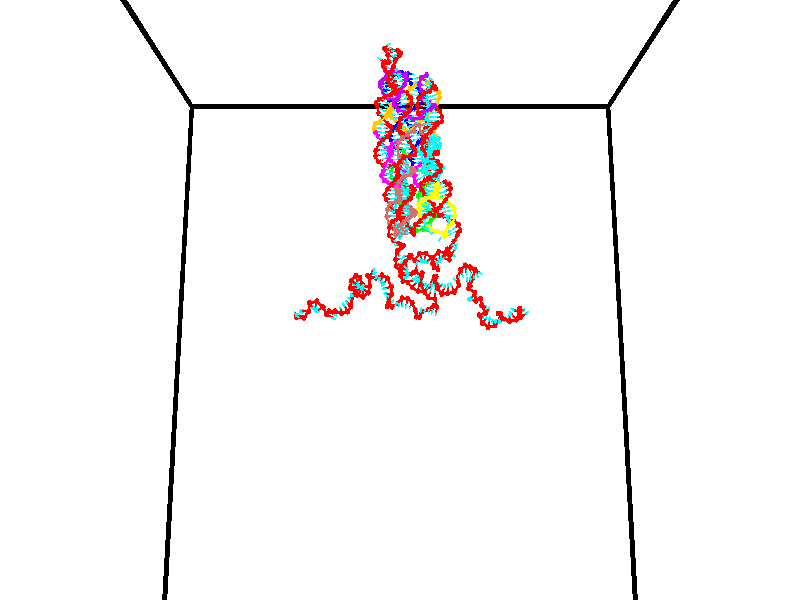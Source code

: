 // switches for output
#declare DRAW_BASES = 1; // possible values are 0, 1; only relevant for DNA ribbons
#declare DRAW_BASES_TYPE = 3; // possible values are 1, 2, 3; only relevant for DNA ribbons
#declare DRAW_FOG = 0; // set to 1 to enable fog

#include "colors.inc"

#include "transforms.inc"
background { rgb <1, 1, 1>}

#default {
   normal{
       ripples 0.25
       frequency 0.20
       turbulence 0.2
       lambda 5
   }
	finish {
		phong 0.1
		phong_size 40.
	}
}

// original window dimensions: 1024x640


// camera settings

camera {
	sky <0, 0.179814, -0.983701>
	up <0, 0.179814, -0.983701>
	right 1.6 * <1, 0, 0>
	location <35, 94.9851, 44.8844>
	look_at <35, 29.7336, 32.9568>
	direction <0, -65.2515, -11.9276>
	angle 67.0682
}


# declare cpy_camera_pos = <35, 94.9851, 44.8844>;
# if (DRAW_FOG = 1)
fog {
	fog_type 2
	up vnormalize(cpy_camera_pos)
	color rgbt<1,1,1,0.3>
	distance 1e-5
	fog_alt 3e-3
	fog_offset 56
}
# end


// LIGHTS

# declare lum = 6;
global_settings {
	ambient_light rgb lum * <0.05, 0.05, 0.05>
	max_trace_level 15
}# declare cpy_direct_light_amount = 0.25;
light_source
{	1000 * <-1, -1.16352, -0.803886>,
	rgb lum * cpy_direct_light_amount
	parallel
}

light_source
{	1000 * <1, 1.16352, 0.803886>,
	rgb lum * cpy_direct_light_amount
	parallel
}

// strand 0

// nucleotide -1

// particle -1
sphere {
	<24.609392, 35.204960, 35.390270> 0.250000
	pigment { color rgbt <1,0,0,0> }
	no_shadow
}
cylinder {
	<24.469490, 34.913166, 35.155148>,  <24.385548, 34.738091, 35.014072>, 0.100000
	pigment { color rgbt <1,0,0,0> }
	no_shadow
}
cylinder {
	<24.469490, 34.913166, 35.155148>,  <24.609392, 35.204960, 35.390270>, 0.100000
	pigment { color rgbt <1,0,0,0> }
	no_shadow
}

// particle -1
sphere {
	<24.469490, 34.913166, 35.155148> 0.100000
	pigment { color rgbt <1,0,0,0> }
	no_shadow
}
sphere {
	0, 1
	scale<0.080000,0.200000,0.300000>
	matrix <-0.855945, -0.006224, 0.517029,
		-0.380826, 0.683964, -0.622225,
		-0.349756, -0.729489, -0.587806,
		24.364563, 34.694321, 34.978806>
	pigment { color rgbt <0,1,1,0> }
	no_shadow
}
cylinder {
	<25.422779, 35.445503, 35.486946>,  <24.609392, 35.204960, 35.390270>, 0.130000
	pigment { color rgbt <1,0,0,0> }
	no_shadow
}

// nucleotide -1

// particle -1
sphere {
	<25.422779, 35.445503, 35.486946> 0.250000
	pigment { color rgbt <1,0,0,0> }
	no_shadow
}
cylinder {
	<25.081728, 35.642395, 35.416813>,  <24.877098, 35.760529, 35.374733>, 0.100000
	pigment { color rgbt <1,0,0,0> }
	no_shadow
}
cylinder {
	<25.081728, 35.642395, 35.416813>,  <25.422779, 35.445503, 35.486946>, 0.100000
	pigment { color rgbt <1,0,0,0> }
	no_shadow
}

// particle -1
sphere {
	<25.081728, 35.642395, 35.416813> 0.100000
	pigment { color rgbt <1,0,0,0> }
	no_shadow
}
sphere {
	0, 1
	scale<0.080000,0.200000,0.300000>
	matrix <0.511616, 0.854628, -0.088660,
		0.106199, -0.165295, -0.980510,
		-0.852626, 0.492229, -0.175328,
		24.825941, 35.790062, 35.364216>
	pigment { color rgbt <0,1,1,0> }
	no_shadow
}
cylinder {
	<25.863611, 35.316128, 34.922688>,  <25.422779, 35.445503, 35.486946>, 0.130000
	pigment { color rgbt <1,0,0,0> }
	no_shadow
}

// nucleotide -1

// particle -1
sphere {
	<25.863611, 35.316128, 34.922688> 0.250000
	pigment { color rgbt <1,0,0,0> }
	no_shadow
}
cylinder {
	<25.467646, 35.371124, 34.936325>,  <25.230066, 35.404121, 34.944508>, 0.100000
	pigment { color rgbt <1,0,0,0> }
	no_shadow
}
cylinder {
	<25.467646, 35.371124, 34.936325>,  <25.863611, 35.316128, 34.922688>, 0.100000
	pigment { color rgbt <1,0,0,0> }
	no_shadow
}

// particle -1
sphere {
	<25.467646, 35.371124, 34.936325> 0.100000
	pigment { color rgbt <1,0,0,0> }
	no_shadow
}
sphere {
	0, 1
	scale<0.080000,0.200000,0.300000>
	matrix <0.141595, 0.953387, 0.266464,
		0.004134, 0.268605, -0.963242,
		-0.989916, 0.137492, 0.034091,
		25.170671, 35.412373, 34.946552>
	pigment { color rgbt <0,1,1,0> }
	no_shadow
}
cylinder {
	<25.893831, 35.170151, 34.213814>,  <25.863611, 35.316128, 34.922688>, 0.130000
	pigment { color rgbt <1,0,0,0> }
	no_shadow
}

// nucleotide -1

// particle -1
sphere {
	<25.893831, 35.170151, 34.213814> 0.250000
	pigment { color rgbt <1,0,0,0> }
	no_shadow
}
cylinder {
	<26.130209, 35.369644, 34.467442>,  <26.272036, 35.489342, 34.619617>, 0.100000
	pigment { color rgbt <1,0,0,0> }
	no_shadow
}
cylinder {
	<26.130209, 35.369644, 34.467442>,  <25.893831, 35.170151, 34.213814>, 0.100000
	pigment { color rgbt <1,0,0,0> }
	no_shadow
}

// particle -1
sphere {
	<26.130209, 35.369644, 34.467442> 0.100000
	pigment { color rgbt <1,0,0,0> }
	no_shadow
}
sphere {
	0, 1
	scale<0.080000,0.200000,0.300000>
	matrix <0.427633, -0.860142, 0.278005,
		0.684044, 0.106865, -0.721571,
		0.590944, 0.498735, 0.634073,
		26.307491, 35.519264, 34.657665>
	pigment { color rgbt <0,1,1,0> }
	no_shadow
}
cylinder {
	<26.625677, 35.198036, 34.062172>,  <25.893831, 35.170151, 34.213814>, 0.130000
	pigment { color rgbt <1,0,0,0> }
	no_shadow
}

// nucleotide -1

// particle -1
sphere {
	<26.625677, 35.198036, 34.062172> 0.250000
	pigment { color rgbt <1,0,0,0> }
	no_shadow
}
cylinder {
	<26.571896, 35.222267, 34.457798>,  <26.539627, 35.236805, 34.695175>, 0.100000
	pigment { color rgbt <1,0,0,0> }
	no_shadow
}
cylinder {
	<26.571896, 35.222267, 34.457798>,  <26.625677, 35.198036, 34.062172>, 0.100000
	pigment { color rgbt <1,0,0,0> }
	no_shadow
}

// particle -1
sphere {
	<26.571896, 35.222267, 34.457798> 0.100000
	pigment { color rgbt <1,0,0,0> }
	no_shadow
}
sphere {
	0, 1
	scale<0.080000,0.200000,0.300000>
	matrix <0.598094, -0.790854, 0.129745,
		0.790067, 0.608999, 0.070102,
		-0.134455, 0.060580, 0.989066,
		26.531559, 35.240440, 34.754517>
	pigment { color rgbt <0,1,1,0> }
	no_shadow
}
cylinder {
	<27.278452, 35.223148, 34.560806>,  <26.625677, 35.198036, 34.062172>, 0.130000
	pigment { color rgbt <1,0,0,0> }
	no_shadow
}

// nucleotide -1

// particle -1
sphere {
	<27.278452, 35.223148, 34.560806> 0.250000
	pigment { color rgbt <1,0,0,0> }
	no_shadow
}
cylinder {
	<26.953295, 35.032475, 34.694660>,  <26.758200, 34.918072, 34.774971>, 0.100000
	pigment { color rgbt <1,0,0,0> }
	no_shadow
}
cylinder {
	<26.953295, 35.032475, 34.694660>,  <27.278452, 35.223148, 34.560806>, 0.100000
	pigment { color rgbt <1,0,0,0> }
	no_shadow
}

// particle -1
sphere {
	<26.953295, 35.032475, 34.694660> 0.100000
	pigment { color rgbt <1,0,0,0> }
	no_shadow
}
sphere {
	0, 1
	scale<0.080000,0.200000,0.300000>
	matrix <0.509281, -0.860525, 0.011346,
		0.282550, 0.179645, 0.942281,
		-0.812895, -0.476680, 0.334631,
		26.709427, 34.889469, 34.795048>
	pigment { color rgbt <0,1,1,0> }
	no_shadow
}
cylinder {
	<27.608999, 34.868576, 35.121914>,  <27.278452, 35.223148, 34.560806>, 0.130000
	pigment { color rgbt <1,0,0,0> }
	no_shadow
}

// nucleotide -1

// particle -1
sphere {
	<27.608999, 34.868576, 35.121914> 0.250000
	pigment { color rgbt <1,0,0,0> }
	no_shadow
}
cylinder {
	<27.972208, 34.820713, 35.282501>,  <28.190132, 34.791996, 35.378853>, 0.100000
	pigment { color rgbt <1,0,0,0> }
	no_shadow
}
cylinder {
	<27.972208, 34.820713, 35.282501>,  <27.608999, 34.868576, 35.121914>, 0.100000
	pigment { color rgbt <1,0,0,0> }
	no_shadow
}

// particle -1
sphere {
	<27.972208, 34.820713, 35.282501> 0.100000
	pigment { color rgbt <1,0,0,0> }
	no_shadow
}
sphere {
	0, 1
	scale<0.080000,0.200000,0.300000>
	matrix <0.359293, 0.715252, -0.599436,
		-0.215424, 0.688546, 0.692457,
		0.908021, -0.119662, 0.401472,
		28.244614, 34.784813, 35.402943>
	pigment { color rgbt <0,1,1,0> }
	no_shadow
}
cylinder {
	<27.917423, 35.473381, 34.967697>,  <27.608999, 34.868576, 35.121914>, 0.130000
	pigment { color rgbt <1,0,0,0> }
	no_shadow
}

// nucleotide -1

// particle -1
sphere {
	<27.917423, 35.473381, 34.967697> 0.250000
	pigment { color rgbt <1,0,0,0> }
	no_shadow
}
cylinder {
	<28.232454, 35.258999, 35.089336>,  <28.421473, 35.130371, 35.162319>, 0.100000
	pigment { color rgbt <1,0,0,0> }
	no_shadow
}
cylinder {
	<28.232454, 35.258999, 35.089336>,  <27.917423, 35.473381, 34.967697>, 0.100000
	pigment { color rgbt <1,0,0,0> }
	no_shadow
}

// particle -1
sphere {
	<28.232454, 35.258999, 35.089336> 0.100000
	pigment { color rgbt <1,0,0,0> }
	no_shadow
}
sphere {
	0, 1
	scale<0.080000,0.200000,0.300000>
	matrix <0.594385, 0.530536, -0.604349,
		0.162570, 0.656722, 0.736402,
		0.787577, -0.535955, 0.304096,
		28.468727, 35.098213, 35.180565>
	pigment { color rgbt <0,1,1,0> }
	no_shadow
}
cylinder {
	<28.536850, 35.977985, 35.047821>,  <27.917423, 35.473381, 34.967697>, 0.130000
	pigment { color rgbt <1,0,0,0> }
	no_shadow
}

// nucleotide -1

// particle -1
sphere {
	<28.536850, 35.977985, 35.047821> 0.250000
	pigment { color rgbt <1,0,0,0> }
	no_shadow
}
cylinder {
	<28.667925, 35.603531, 34.996788>,  <28.746569, 35.378860, 34.966167>, 0.100000
	pigment { color rgbt <1,0,0,0> }
	no_shadow
}
cylinder {
	<28.667925, 35.603531, 34.996788>,  <28.536850, 35.977985, 35.047821>, 0.100000
	pigment { color rgbt <1,0,0,0> }
	no_shadow
}

// particle -1
sphere {
	<28.667925, 35.603531, 34.996788> 0.100000
	pigment { color rgbt <1,0,0,0> }
	no_shadow
}
sphere {
	0, 1
	scale<0.080000,0.200000,0.300000>
	matrix <0.669950, 0.325450, -0.667270,
		0.666175, 0.133182, 0.733808,
		0.327686, -0.936133, -0.127581,
		28.766232, 35.322693, 34.958515>
	pigment { color rgbt <0,1,1,0> }
	no_shadow
}
cylinder {
	<29.196867, 35.960339, 35.223587>,  <28.536850, 35.977985, 35.047821>, 0.130000
	pigment { color rgbt <1,0,0,0> }
	no_shadow
}

// nucleotide -1

// particle -1
sphere {
	<29.196867, 35.960339, 35.223587> 0.250000
	pigment { color rgbt <1,0,0,0> }
	no_shadow
}
cylinder {
	<29.113007, 35.685184, 34.945637>,  <29.062691, 35.520092, 34.778866>, 0.100000
	pigment { color rgbt <1,0,0,0> }
	no_shadow
}
cylinder {
	<29.113007, 35.685184, 34.945637>,  <29.196867, 35.960339, 35.223587>, 0.100000
	pigment { color rgbt <1,0,0,0> }
	no_shadow
}

// particle -1
sphere {
	<29.113007, 35.685184, 34.945637> 0.100000
	pigment { color rgbt <1,0,0,0> }
	no_shadow
}
sphere {
	0, 1
	scale<0.080000,0.200000,0.300000>
	matrix <0.742787, 0.350109, -0.570694,
		0.635856, -0.635794, 0.437553,
		-0.209653, -0.687888, -0.694878,
		29.050110, 35.478817, 34.737175>
	pigment { color rgbt <0,1,1,0> }
	no_shadow
}
cylinder {
	<29.794306, 35.676651, 35.015442>,  <29.196867, 35.960339, 35.223587>, 0.130000
	pigment { color rgbt <1,0,0,0> }
	no_shadow
}

// nucleotide -1

// particle -1
sphere {
	<29.794306, 35.676651, 35.015442> 0.250000
	pigment { color rgbt <1,0,0,0> }
	no_shadow
}
cylinder {
	<29.556017, 35.701569, 34.695133>,  <29.413044, 35.716518, 34.502949>, 0.100000
	pigment { color rgbt <1,0,0,0> }
	no_shadow
}
cylinder {
	<29.556017, 35.701569, 34.695133>,  <29.794306, 35.676651, 35.015442>, 0.100000
	pigment { color rgbt <1,0,0,0> }
	no_shadow
}

// particle -1
sphere {
	<29.556017, 35.701569, 34.695133> 0.100000
	pigment { color rgbt <1,0,0,0> }
	no_shadow
}
sphere {
	0, 1
	scale<0.080000,0.200000,0.300000>
	matrix <0.753048, 0.390068, -0.529873,
		0.279345, -0.918676, -0.279286,
		-0.595723, 0.062298, -0.800771,
		29.377300, 35.720257, 34.454903>
	pigment { color rgbt <0,1,1,0> }
	no_shadow
}
cylinder {
	<30.078495, 35.304024, 34.533825>,  <29.794306, 35.676651, 35.015442>, 0.130000
	pigment { color rgbt <1,0,0,0> }
	no_shadow
}

// nucleotide -1

// particle -1
sphere {
	<30.078495, 35.304024, 34.533825> 0.250000
	pigment { color rgbt <1,0,0,0> }
	no_shadow
}
cylinder {
	<29.847641, 35.581306, 34.361137>,  <29.709129, 35.747677, 34.257526>, 0.100000
	pigment { color rgbt <1,0,0,0> }
	no_shadow
}
cylinder {
	<29.847641, 35.581306, 34.361137>,  <30.078495, 35.304024, 34.533825>, 0.100000
	pigment { color rgbt <1,0,0,0> }
	no_shadow
}

// particle -1
sphere {
	<29.847641, 35.581306, 34.361137> 0.100000
	pigment { color rgbt <1,0,0,0> }
	no_shadow
}
sphere {
	0, 1
	scale<0.080000,0.200000,0.300000>
	matrix <0.788138, 0.334329, -0.516781,
		-0.213901, -0.638504, -0.739296,
		-0.577135, 0.693207, -0.431716,
		29.674501, 35.789268, 34.231621>
	pigment { color rgbt <0,1,1,0> }
	no_shadow
}
cylinder {
	<30.152651, 35.175415, 33.758553>,  <30.078495, 35.304024, 34.533825>, 0.130000
	pigment { color rgbt <1,0,0,0> }
	no_shadow
}

// nucleotide -1

// particle -1
sphere {
	<30.152651, 35.175415, 33.758553> 0.250000
	pigment { color rgbt <1,0,0,0> }
	no_shadow
}
cylinder {
	<30.038342, 35.544201, 33.863094>,  <29.969755, 35.765472, 33.925819>, 0.100000
	pigment { color rgbt <1,0,0,0> }
	no_shadow
}
cylinder {
	<30.038342, 35.544201, 33.863094>,  <30.152651, 35.175415, 33.758553>, 0.100000
	pigment { color rgbt <1,0,0,0> }
	no_shadow
}

// particle -1
sphere {
	<30.038342, 35.544201, 33.863094> 0.100000
	pigment { color rgbt <1,0,0,0> }
	no_shadow
}
sphere {
	0, 1
	scale<0.080000,0.200000,0.300000>
	matrix <0.578264, 0.383384, -0.720157,
		-0.764162, -0.054671, -0.642704,
		-0.285774, 0.921969, 0.261353,
		29.952610, 35.820793, 33.941502>
	pigment { color rgbt <0,1,1,0> }
	no_shadow
}
cylinder {
	<30.578018, 35.534397, 33.364502>,  <30.152651, 35.175415, 33.758553>, 0.130000
	pigment { color rgbt <1,0,0,0> }
	no_shadow
}

// nucleotide -1

// particle -1
sphere {
	<30.578018, 35.534397, 33.364502> 0.250000
	pigment { color rgbt <1,0,0,0> }
	no_shadow
}
cylinder {
	<30.371908, 35.820766, 33.552944>,  <30.248243, 35.992588, 33.666012>, 0.100000
	pigment { color rgbt <1,0,0,0> }
	no_shadow
}
cylinder {
	<30.371908, 35.820766, 33.552944>,  <30.578018, 35.534397, 33.364502>, 0.100000
	pigment { color rgbt <1,0,0,0> }
	no_shadow
}

// particle -1
sphere {
	<30.371908, 35.820766, 33.552944> 0.100000
	pigment { color rgbt <1,0,0,0> }
	no_shadow
}
sphere {
	0, 1
	scale<0.080000,0.200000,0.300000>
	matrix <0.441170, 0.692852, -0.570373,
		-0.734753, -0.086059, -0.672853,
		-0.515273, 0.715926, 0.471109,
		30.217325, 36.035545, 33.694279>
	pigment { color rgbt <0,1,1,0> }
	no_shadow
}
cylinder {
	<30.003271, 35.478241, 32.961662>,  <30.578018, 35.534397, 33.364502>, 0.130000
	pigment { color rgbt <1,0,0,0> }
	no_shadow
}

// nucleotide -1

// particle -1
sphere {
	<30.003271, 35.478241, 32.961662> 0.250000
	pigment { color rgbt <1,0,0,0> }
	no_shadow
}
cylinder {
	<30.400047, 35.471684, 32.911407>,  <30.638113, 35.467747, 32.881256>, 0.100000
	pigment { color rgbt <1,0,0,0> }
	no_shadow
}
cylinder {
	<30.400047, 35.471684, 32.911407>,  <30.003271, 35.478241, 32.961662>, 0.100000
	pigment { color rgbt <1,0,0,0> }
	no_shadow
}

// particle -1
sphere {
	<30.400047, 35.471684, 32.911407> 0.100000
	pigment { color rgbt <1,0,0,0> }
	no_shadow
}
sphere {
	0, 1
	scale<0.080000,0.200000,0.300000>
	matrix <-0.052086, -0.956694, -0.286398,
		-0.115497, 0.290634, -0.949838,
		0.991941, -0.016396, -0.125633,
		30.697630, 35.466766, 32.873718>
	pigment { color rgbt <0,1,1,0> }
	no_shadow
}
cylinder {
	<30.073971, 35.205193, 32.298973>,  <30.003271, 35.478241, 32.961662>, 0.130000
	pigment { color rgbt <1,0,0,0> }
	no_shadow
}

// nucleotide -1

// particle -1
sphere {
	<30.073971, 35.205193, 32.298973> 0.250000
	pigment { color rgbt <1,0,0,0> }
	no_shadow
}
cylinder {
	<30.417517, 35.123676, 32.486938>,  <30.623644, 35.074768, 32.599720>, 0.100000
	pigment { color rgbt <1,0,0,0> }
	no_shadow
}
cylinder {
	<30.417517, 35.123676, 32.486938>,  <30.073971, 35.205193, 32.298973>, 0.100000
	pigment { color rgbt <1,0,0,0> }
	no_shadow
}

// particle -1
sphere {
	<30.417517, 35.123676, 32.486938> 0.100000
	pigment { color rgbt <1,0,0,0> }
	no_shadow
}
sphere {
	0, 1
	scale<0.080000,0.200000,0.300000>
	matrix <-0.010444, -0.924221, -0.381715,
		0.512096, 0.322934, -0.795909,
		0.858865, -0.203788, 0.469917,
		30.675177, 35.062538, 32.627914>
	pigment { color rgbt <0,1,1,0> }
	no_shadow
}
cylinder {
	<30.502319, 34.890274, 31.783167>,  <30.073971, 35.205193, 32.298973>, 0.130000
	pigment { color rgbt <1,0,0,0> }
	no_shadow
}

// nucleotide -1

// particle -1
sphere {
	<30.502319, 34.890274, 31.783167> 0.250000
	pigment { color rgbt <1,0,0,0> }
	no_shadow
}
cylinder {
	<30.589668, 34.782501, 32.158340>,  <30.642078, 34.717838, 32.383446>, 0.100000
	pigment { color rgbt <1,0,0,0> }
	no_shadow
}
cylinder {
	<30.589668, 34.782501, 32.158340>,  <30.502319, 34.890274, 31.783167>, 0.100000
	pigment { color rgbt <1,0,0,0> }
	no_shadow
}

// particle -1
sphere {
	<30.589668, 34.782501, 32.158340> 0.100000
	pigment { color rgbt <1,0,0,0> }
	no_shadow
}
sphere {
	0, 1
	scale<0.080000,0.200000,0.300000>
	matrix <-0.115722, -0.961499, -0.249256,
		0.968980, -0.054109, -0.241145,
		0.218373, -0.269430, 0.937934,
		30.655180, 34.701672, 32.439720>
	pigment { color rgbt <0,1,1,0> }
	no_shadow
}
cylinder {
	<30.887953, 34.247604, 31.837122>,  <30.502319, 34.890274, 31.783167>, 0.130000
	pigment { color rgbt <1,0,0,0> }
	no_shadow
}

// nucleotide -1

// particle -1
sphere {
	<30.887953, 34.247604, 31.837122> 0.250000
	pigment { color rgbt <1,0,0,0> }
	no_shadow
}
cylinder {
	<30.674623, 34.273666, 32.174480>,  <30.546625, 34.289303, 32.376896>, 0.100000
	pigment { color rgbt <1,0,0,0> }
	no_shadow
}
cylinder {
	<30.674623, 34.273666, 32.174480>,  <30.887953, 34.247604, 31.837122>, 0.100000
	pigment { color rgbt <1,0,0,0> }
	no_shadow
}

// particle -1
sphere {
	<30.674623, 34.273666, 32.174480> 0.100000
	pigment { color rgbt <1,0,0,0> }
	no_shadow
}
sphere {
	0, 1
	scale<0.080000,0.200000,0.300000>
	matrix <-0.349751, -0.924801, -0.149725,
		0.770221, -0.374831, 0.516005,
		-0.533324, 0.065153, 0.843399,
		30.514626, 34.293213, 32.427502>
	pigment { color rgbt <0,1,1,0> }
	no_shadow
}
cylinder {
	<31.108437, 33.700539, 32.299538>,  <30.887953, 34.247604, 31.837122>, 0.130000
	pigment { color rgbt <1,0,0,0> }
	no_shadow
}

// nucleotide -1

// particle -1
sphere {
	<31.108437, 33.700539, 32.299538> 0.250000
	pigment { color rgbt <1,0,0,0> }
	no_shadow
}
cylinder {
	<30.729254, 33.822571, 32.335983>,  <30.501743, 33.895790, 32.357849>, 0.100000
	pigment { color rgbt <1,0,0,0> }
	no_shadow
}
cylinder {
	<30.729254, 33.822571, 32.335983>,  <31.108437, 33.700539, 32.299538>, 0.100000
	pigment { color rgbt <1,0,0,0> }
	no_shadow
}

// particle -1
sphere {
	<30.729254, 33.822571, 32.335983> 0.100000
	pigment { color rgbt <1,0,0,0> }
	no_shadow
}
sphere {
	0, 1
	scale<0.080000,0.200000,0.300000>
	matrix <-0.318026, -0.921088, -0.224625,
		0.015394, -0.241912, 0.970176,
		-0.947957, 0.305083, 0.091113,
		30.444866, 33.914097, 32.363316>
	pigment { color rgbt <0,1,1,0> }
	no_shadow
}
cylinder {
	<30.711327, 33.107410, 32.462326>,  <31.108437, 33.700539, 32.299538>, 0.130000
	pigment { color rgbt <1,0,0,0> }
	no_shadow
}

// nucleotide -1

// particle -1
sphere {
	<30.711327, 33.107410, 32.462326> 0.250000
	pigment { color rgbt <1,0,0,0> }
	no_shadow
}
cylinder {
	<30.443228, 33.364632, 32.314133>,  <30.282368, 33.518963, 32.225216>, 0.100000
	pigment { color rgbt <1,0,0,0> }
	no_shadow
}
cylinder {
	<30.443228, 33.364632, 32.314133>,  <30.711327, 33.107410, 32.462326>, 0.100000
	pigment { color rgbt <1,0,0,0> }
	no_shadow
}

// particle -1
sphere {
	<30.443228, 33.364632, 32.314133> 0.100000
	pigment { color rgbt <1,0,0,0> }
	no_shadow
}
sphere {
	0, 1
	scale<0.080000,0.200000,0.300000>
	matrix <-0.439916, -0.746303, -0.499505,
		-0.597697, -0.171812, 0.783096,
		-0.670248, 0.643050, -0.370480,
		30.242153, 33.557545, 32.202988>
	pigment { color rgbt <0,1,1,0> }
	no_shadow
}
cylinder {
	<30.453747, 33.655270, 32.804924>,  <30.711327, 33.107410, 32.462326>, 0.130000
	pigment { color rgbt <1,0,0,0> }
	no_shadow
}

// nucleotide -1

// particle -1
sphere {
	<30.453747, 33.655270, 32.804924> 0.250000
	pigment { color rgbt <1,0,0,0> }
	no_shadow
}
cylinder {
	<30.849842, 33.709854, 32.816280>,  <31.087500, 33.742603, 32.823093>, 0.100000
	pigment { color rgbt <1,0,0,0> }
	no_shadow
}
cylinder {
	<30.849842, 33.709854, 32.816280>,  <30.453747, 33.655270, 32.804924>, 0.100000
	pigment { color rgbt <1,0,0,0> }
	no_shadow
}

// particle -1
sphere {
	<30.849842, 33.709854, 32.816280> 0.100000
	pigment { color rgbt <1,0,0,0> }
	no_shadow
}
sphere {
	0, 1
	scale<0.080000,0.200000,0.300000>
	matrix <-0.136333, 0.990643, -0.006268,
		-0.028978, 0.002336, 0.999577,
		0.990239, 0.136457, 0.028389,
		31.146914, 33.750790, 32.824799>
	pigment { color rgbt <0,1,1,0> }
	no_shadow
}
cylinder {
	<30.585955, 34.119976, 33.331768>,  <30.453747, 33.655270, 32.804924>, 0.130000
	pigment { color rgbt <1,0,0,0> }
	no_shadow
}

// nucleotide -1

// particle -1
sphere {
	<30.585955, 34.119976, 33.331768> 0.250000
	pigment { color rgbt <1,0,0,0> }
	no_shadow
}
cylinder {
	<30.894127, 34.156334, 33.079365>,  <31.079031, 34.178150, 32.927921>, 0.100000
	pigment { color rgbt <1,0,0,0> }
	no_shadow
}
cylinder {
	<30.894127, 34.156334, 33.079365>,  <30.585955, 34.119976, 33.331768>, 0.100000
	pigment { color rgbt <1,0,0,0> }
	no_shadow
}

// particle -1
sphere {
	<30.894127, 34.156334, 33.079365> 0.100000
	pigment { color rgbt <1,0,0,0> }
	no_shadow
}
sphere {
	0, 1
	scale<0.080000,0.200000,0.300000>
	matrix <-0.162035, 0.985199, -0.055924,
		0.616589, 0.145331, 0.773756,
		0.770431, 0.090894, -0.631011,
		31.125256, 34.183601, 32.890060>
	pigment { color rgbt <0,1,1,0> }
	no_shadow
}
cylinder {
	<31.225939, 34.429974, 33.526417>,  <30.585955, 34.119976, 33.331768>, 0.130000
	pigment { color rgbt <1,0,0,0> }
	no_shadow
}

// nucleotide -1

// particle -1
sphere {
	<31.225939, 34.429974, 33.526417> 0.250000
	pigment { color rgbt <1,0,0,0> }
	no_shadow
}
cylinder {
	<31.184437, 34.519917, 33.138878>,  <31.159536, 34.573883, 32.906353>, 0.100000
	pigment { color rgbt <1,0,0,0> }
	no_shadow
}
cylinder {
	<31.184437, 34.519917, 33.138878>,  <31.225939, 34.429974, 33.526417>, 0.100000
	pigment { color rgbt <1,0,0,0> }
	no_shadow
}

// particle -1
sphere {
	<31.184437, 34.519917, 33.138878> 0.100000
	pigment { color rgbt <1,0,0,0> }
	no_shadow
}
sphere {
	0, 1
	scale<0.080000,0.200000,0.300000>
	matrix <0.154226, 0.965964, 0.207674,
		0.982573, -0.127875, -0.134903,
		-0.103755, 0.224860, -0.968851,
		31.153311, 34.587376, 32.848221>
	pigment { color rgbt <0,1,1,0> }
	no_shadow
}
cylinder {
	<31.783152, 34.751373, 33.241619>,  <31.225939, 34.429974, 33.526417>, 0.130000
	pigment { color rgbt <1,0,0,0> }
	no_shadow
}

// nucleotide -1

// particle -1
sphere {
	<31.783152, 34.751373, 33.241619> 0.250000
	pigment { color rgbt <1,0,0,0> }
	no_shadow
}
cylinder {
	<31.451824, 34.857082, 33.044018>,  <31.253027, 34.920509, 32.925457>, 0.100000
	pigment { color rgbt <1,0,0,0> }
	no_shadow
}
cylinder {
	<31.451824, 34.857082, 33.044018>,  <31.783152, 34.751373, 33.241619>, 0.100000
	pigment { color rgbt <1,0,0,0> }
	no_shadow
}

// particle -1
sphere {
	<31.451824, 34.857082, 33.044018> 0.100000
	pigment { color rgbt <1,0,0,0> }
	no_shadow
}
sphere {
	0, 1
	scale<0.080000,0.200000,0.300000>
	matrix <0.157209, 0.955968, 0.247813,
		0.537745, 0.127606, -0.833395,
		-0.828321, 0.264277, -0.494006,
		31.203327, 34.936367, 32.895817>
	pigment { color rgbt <0,1,1,0> }
	no_shadow
}
cylinder {
	<31.969992, 35.260777, 32.780540>,  <31.783152, 34.751373, 33.241619>, 0.130000
	pigment { color rgbt <1,0,0,0> }
	no_shadow
}

// nucleotide -1

// particle -1
sphere {
	<31.969992, 35.260777, 32.780540> 0.250000
	pigment { color rgbt <1,0,0,0> }
	no_shadow
}
cylinder {
	<31.583014, 35.349941, 32.828480>,  <31.350826, 35.403439, 32.857243>, 0.100000
	pigment { color rgbt <1,0,0,0> }
	no_shadow
}
cylinder {
	<31.583014, 35.349941, 32.828480>,  <31.969992, 35.260777, 32.780540>, 0.100000
	pigment { color rgbt <1,0,0,0> }
	no_shadow
}

// particle -1
sphere {
	<31.583014, 35.349941, 32.828480> 0.100000
	pigment { color rgbt <1,0,0,0> }
	no_shadow
}
sphere {
	0, 1
	scale<0.080000,0.200000,0.300000>
	matrix <0.239981, 0.958375, 0.154681,
		-0.080378, 0.178406, -0.980668,
		-0.967444, 0.222909, 0.119847,
		31.292780, 35.416813, 32.864433>
	pigment { color rgbt <0,1,1,0> }
	no_shadow
}
cylinder {
	<31.883316, 35.193573, 31.946306>,  <31.969992, 35.260777, 32.780540>, 0.130000
	pigment { color rgbt <1,0,0,0> }
	no_shadow
}

// nucleotide -1

// particle -1
sphere {
	<31.883316, 35.193573, 31.946306> 0.250000
	pigment { color rgbt <1,0,0,0> }
	no_shadow
}
cylinder {
	<32.099476, 35.100410, 31.622892>,  <32.229172, 35.044514, 31.428844>, 0.100000
	pigment { color rgbt <1,0,0,0> }
	no_shadow
}
cylinder {
	<32.099476, 35.100410, 31.622892>,  <31.883316, 35.193573, 31.946306>, 0.100000
	pigment { color rgbt <1,0,0,0> }
	no_shadow
}

// particle -1
sphere {
	<32.099476, 35.100410, 31.622892> 0.100000
	pigment { color rgbt <1,0,0,0> }
	no_shadow
}
sphere {
	0, 1
	scale<0.080000,0.200000,0.300000>
	matrix <0.384012, -0.786744, 0.483289,
		-0.748667, -0.571656, -0.335719,
		0.540400, -0.232903, -0.808532,
		32.261597, 35.030540, 31.380333>
	pigment { color rgbt <0,1,1,0> }
	no_shadow
}
cylinder {
	<31.674143, 34.546154, 31.718056>,  <31.883316, 35.193573, 31.946306>, 0.130000
	pigment { color rgbt <1,0,0,0> }
	no_shadow
}

// nucleotide -1

// particle -1
sphere {
	<31.674143, 34.546154, 31.718056> 0.250000
	pigment { color rgbt <1,0,0,0> }
	no_shadow
}
cylinder {
	<32.053432, 34.630947, 31.623457>,  <32.281006, 34.681824, 31.566698>, 0.100000
	pigment { color rgbt <1,0,0,0> }
	no_shadow
}
cylinder {
	<32.053432, 34.630947, 31.623457>,  <31.674143, 34.546154, 31.718056>, 0.100000
	pigment { color rgbt <1,0,0,0> }
	no_shadow
}

// particle -1
sphere {
	<32.053432, 34.630947, 31.623457> 0.100000
	pigment { color rgbt <1,0,0,0> }
	no_shadow
}
sphere {
	0, 1
	scale<0.080000,0.200000,0.300000>
	matrix <0.315746, -0.709462, 0.630054,
		-0.034228, -0.672107, -0.739662,
		0.948226, 0.211980, -0.236499,
		32.337902, 34.694542, 31.552507>
	pigment { color rgbt <0,1,1,0> }
	no_shadow
}
cylinder {
	<31.953247, 33.932278, 31.771385>,  <31.674143, 34.546154, 31.718056>, 0.130000
	pigment { color rgbt <1,0,0,0> }
	no_shadow
}

// nucleotide -1

// particle -1
sphere {
	<31.953247, 33.932278, 31.771385> 0.250000
	pigment { color rgbt <1,0,0,0> }
	no_shadow
}
cylinder {
	<32.277359, 34.164940, 31.800028>,  <32.471825, 34.304539, 31.817213>, 0.100000
	pigment { color rgbt <1,0,0,0> }
	no_shadow
}
cylinder {
	<32.277359, 34.164940, 31.800028>,  <31.953247, 33.932278, 31.771385>, 0.100000
	pigment { color rgbt <1,0,0,0> }
	no_shadow
}

// particle -1
sphere {
	<32.277359, 34.164940, 31.800028> 0.100000
	pigment { color rgbt <1,0,0,0> }
	no_shadow
}
sphere {
	0, 1
	scale<0.080000,0.200000,0.300000>
	matrix <0.518023, -0.767999, 0.376604,
		0.274045, -0.268061, -0.923603,
		0.810279, 0.581654, 0.071605,
		32.520443, 34.339436, 31.821508>
	pigment { color rgbt <0,1,1,0> }
	no_shadow
}
cylinder {
	<32.488350, 33.515720, 31.709200>,  <31.953247, 33.932278, 31.771385>, 0.130000
	pigment { color rgbt <1,0,0,0> }
	no_shadow
}

// nucleotide -1

// particle -1
sphere {
	<32.488350, 33.515720, 31.709200> 0.250000
	pigment { color rgbt <1,0,0,0> }
	no_shadow
}
cylinder {
	<32.696011, 33.834648, 31.832329>,  <32.820606, 34.026005, 31.906206>, 0.100000
	pigment { color rgbt <1,0,0,0> }
	no_shadow
}
cylinder {
	<32.696011, 33.834648, 31.832329>,  <32.488350, 33.515720, 31.709200>, 0.100000
	pigment { color rgbt <1,0,0,0> }
	no_shadow
}

// particle -1
sphere {
	<32.696011, 33.834648, 31.832329> 0.100000
	pigment { color rgbt <1,0,0,0> }
	no_shadow
}
sphere {
	0, 1
	scale<0.080000,0.200000,0.300000>
	matrix <0.721166, -0.601950, 0.342893,
		0.458690, 0.043976, -0.887508,
		0.519156, 0.797322, 0.307822,
		32.851757, 34.073845, 31.924675>
	pigment { color rgbt <0,1,1,0> }
	no_shadow
}
cylinder {
	<33.122368, 33.561188, 31.444109>,  <32.488350, 33.515720, 31.709200>, 0.130000
	pigment { color rgbt <1,0,0,0> }
	no_shadow
}

// nucleotide -1

// particle -1
sphere {
	<33.122368, 33.561188, 31.444109> 0.250000
	pigment { color rgbt <1,0,0,0> }
	no_shadow
}
cylinder {
	<33.087681, 33.717793, 31.810541>,  <33.066868, 33.811756, 32.030399>, 0.100000
	pigment { color rgbt <1,0,0,0> }
	no_shadow
}
cylinder {
	<33.087681, 33.717793, 31.810541>,  <33.122368, 33.561188, 31.444109>, 0.100000
	pigment { color rgbt <1,0,0,0> }
	no_shadow
}

// particle -1
sphere {
	<33.087681, 33.717793, 31.810541> 0.100000
	pigment { color rgbt <1,0,0,0> }
	no_shadow
}
sphere {
	0, 1
	scale<0.080000,0.200000,0.300000>
	matrix <0.567448, -0.736386, 0.368428,
		0.818830, 0.551777, -0.158301,
		-0.086719, 0.391507, 0.916080,
		33.061665, 33.835243, 32.085365>
	pigment { color rgbt <0,1,1,0> }
	no_shadow
}
cylinder {
	<33.688179, 33.411907, 31.704252>,  <33.122368, 33.561188, 31.444109>, 0.130000
	pigment { color rgbt <1,0,0,0> }
	no_shadow
}

// nucleotide -1

// particle -1
sphere {
	<33.688179, 33.411907, 31.704252> 0.250000
	pigment { color rgbt <1,0,0,0> }
	no_shadow
}
cylinder {
	<33.445541, 33.484318, 32.013905>,  <33.299961, 33.527763, 32.199696>, 0.100000
	pigment { color rgbt <1,0,0,0> }
	no_shadow
}
cylinder {
	<33.445541, 33.484318, 32.013905>,  <33.688179, 33.411907, 31.704252>, 0.100000
	pigment { color rgbt <1,0,0,0> }
	no_shadow
}

// particle -1
sphere {
	<33.445541, 33.484318, 32.013905> 0.100000
	pigment { color rgbt <1,0,0,0> }
	no_shadow
}
sphere {
	0, 1
	scale<0.080000,0.200000,0.300000>
	matrix <0.490707, -0.680864, 0.543719,
		0.625504, 0.709686, 0.324175,
		-0.606589, 0.181023, 0.774132,
		33.263565, 33.538624, 32.246143>
	pigment { color rgbt <0,1,1,0> }
	no_shadow
}
cylinder {
	<34.098606, 33.249321, 32.421963>,  <33.688179, 33.411907, 31.704252>, 0.130000
	pigment { color rgbt <1,0,0,0> }
	no_shadow
}

// nucleotide -1

// particle -1
sphere {
	<34.098606, 33.249321, 32.421963> 0.250000
	pigment { color rgbt <1,0,0,0> }
	no_shadow
}
cylinder {
	<33.714096, 33.300812, 32.519436>,  <33.483391, 33.331707, 32.577919>, 0.100000
	pigment { color rgbt <1,0,0,0> }
	no_shadow
}
cylinder {
	<33.714096, 33.300812, 32.519436>,  <34.098606, 33.249321, 32.421963>, 0.100000
	pigment { color rgbt <1,0,0,0> }
	no_shadow
}

// particle -1
sphere {
	<33.714096, 33.300812, 32.519436> 0.100000
	pigment { color rgbt <1,0,0,0> }
	no_shadow
}
sphere {
	0, 1
	scale<0.080000,0.200000,0.300000>
	matrix <0.088959, -0.691942, 0.716451,
		0.260845, 0.710383, 0.653694,
		-0.961273, 0.128731, 0.243684,
		33.425713, 33.339432, 32.592541>
	pigment { color rgbt <0,1,1,0> }
	no_shadow
}
cylinder {
	<34.124733, 33.389259, 33.117153>,  <34.098606, 33.249321, 32.421963>, 0.130000
	pigment { color rgbt <1,0,0,0> }
	no_shadow
}

// nucleotide -1

// particle -1
sphere {
	<34.124733, 33.389259, 33.117153> 0.250000
	pigment { color rgbt <1,0,0,0> }
	no_shadow
}
cylinder {
	<33.772896, 33.210724, 33.051292>,  <33.561794, 33.103603, 33.011776>, 0.100000
	pigment { color rgbt <1,0,0,0> }
	no_shadow
}
cylinder {
	<33.772896, 33.210724, 33.051292>,  <34.124733, 33.389259, 33.117153>, 0.100000
	pigment { color rgbt <1,0,0,0> }
	no_shadow
}

// particle -1
sphere {
	<33.772896, 33.210724, 33.051292> 0.100000
	pigment { color rgbt <1,0,0,0> }
	no_shadow
}
sphere {
	0, 1
	scale<0.080000,0.200000,0.300000>
	matrix <0.183097, -0.637043, 0.748767,
		-0.439090, 0.628460, 0.642058,
		-0.879588, -0.446335, -0.164650,
		33.509018, 33.076824, 33.001896>
	pigment { color rgbt <0,1,1,0> }
	no_shadow
}
cylinder {
	<33.813679, 33.249733, 33.808609>,  <34.124733, 33.389259, 33.117153>, 0.130000
	pigment { color rgbt <1,0,0,0> }
	no_shadow
}

// nucleotide -1

// particle -1
sphere {
	<33.813679, 33.249733, 33.808609> 0.250000
	pigment { color rgbt <1,0,0,0> }
	no_shadow
}
cylinder {
	<33.733265, 32.999107, 33.507412>,  <33.685017, 32.848732, 33.326694>, 0.100000
	pigment { color rgbt <1,0,0,0> }
	no_shadow
}
cylinder {
	<33.733265, 32.999107, 33.507412>,  <33.813679, 33.249733, 33.808609>, 0.100000
	pigment { color rgbt <1,0,0,0> }
	no_shadow
}

// particle -1
sphere {
	<33.733265, 32.999107, 33.507412> 0.100000
	pigment { color rgbt <1,0,0,0> }
	no_shadow
}
sphere {
	0, 1
	scale<0.080000,0.200000,0.300000>
	matrix <0.426071, -0.748099, 0.508736,
		-0.882070, -0.218554, 0.417356,
		-0.201037, -0.626564, -0.752995,
		33.672955, 32.811138, 33.281513>
	pigment { color rgbt <0,1,1,0> }
	no_shadow
}
cylinder {
	<33.649513, 32.566887, 34.054653>,  <33.813679, 33.249733, 33.808609>, 0.130000
	pigment { color rgbt <1,0,0,0> }
	no_shadow
}

// nucleotide -1

// particle -1
sphere {
	<33.649513, 32.566887, 34.054653> 0.250000
	pigment { color rgbt <1,0,0,0> }
	no_shadow
}
cylinder {
	<33.802361, 32.454350, 33.702553>,  <33.894070, 32.386829, 33.491295>, 0.100000
	pigment { color rgbt <1,0,0,0> }
	no_shadow
}
cylinder {
	<33.802361, 32.454350, 33.702553>,  <33.649513, 32.566887, 34.054653>, 0.100000
	pigment { color rgbt <1,0,0,0> }
	no_shadow
}

// particle -1
sphere {
	<33.802361, 32.454350, 33.702553> 0.100000
	pigment { color rgbt <1,0,0,0> }
	no_shadow
}
sphere {
	0, 1
	scale<0.080000,0.200000,0.300000>
	matrix <0.699523, -0.534376, 0.474457,
		-0.603867, -0.797051, -0.007389,
		0.382115, -0.281340, -0.880248,
		33.916996, 32.369949, 33.438480>
	pigment { color rgbt <0,1,1,0> }
	no_shadow
}
cylinder {
	<33.650047, 31.851379, 33.940212>,  <33.649513, 32.566887, 34.054653>, 0.130000
	pigment { color rgbt <1,0,0,0> }
	no_shadow
}

// nucleotide -1

// particle -1
sphere {
	<33.650047, 31.851379, 33.940212> 0.250000
	pigment { color rgbt <1,0,0,0> }
	no_shadow
}
cylinder {
	<33.952553, 31.974871, 33.709473>,  <34.134056, 32.048965, 33.571030>, 0.100000
	pigment { color rgbt <1,0,0,0> }
	no_shadow
}
cylinder {
	<33.952553, 31.974871, 33.709473>,  <33.650047, 31.851379, 33.940212>, 0.100000
	pigment { color rgbt <1,0,0,0> }
	no_shadow
}

// particle -1
sphere {
	<33.952553, 31.974871, 33.709473> 0.100000
	pigment { color rgbt <1,0,0,0> }
	no_shadow
}
sphere {
	0, 1
	scale<0.080000,0.200000,0.300000>
	matrix <0.650441, -0.449994, 0.611908,
		-0.070663, -0.837968, -0.541125,
		0.756263, 0.308731, -0.576847,
		34.179432, 32.067490, 33.536419>
	pigment { color rgbt <0,1,1,0> }
	no_shadow
}
cylinder {
	<34.145496, 31.360870, 33.881516>,  <33.650047, 31.851379, 33.940212>, 0.130000
	pigment { color rgbt <1,0,0,0> }
	no_shadow
}

// nucleotide -1

// particle -1
sphere {
	<34.145496, 31.360870, 33.881516> 0.250000
	pigment { color rgbt <1,0,0,0> }
	no_shadow
}
cylinder {
	<34.378136, 31.676161, 33.801071>,  <34.517719, 31.865335, 33.752804>, 0.100000
	pigment { color rgbt <1,0,0,0> }
	no_shadow
}
cylinder {
	<34.378136, 31.676161, 33.801071>,  <34.145496, 31.360870, 33.881516>, 0.100000
	pigment { color rgbt <1,0,0,0> }
	no_shadow
}

// particle -1
sphere {
	<34.378136, 31.676161, 33.801071> 0.100000
	pigment { color rgbt <1,0,0,0> }
	no_shadow
}
sphere {
	0, 1
	scale<0.080000,0.200000,0.300000>
	matrix <0.769179, -0.452385, 0.451344,
		0.264784, -0.417187, -0.869393,
		0.581596, 0.788228, -0.201107,
		34.552616, 31.912628, 33.740738>
	pigment { color rgbt <0,1,1,0> }
	no_shadow
}
cylinder {
	<34.750980, 31.103146, 33.529793>,  <34.145496, 31.360870, 33.881516>, 0.130000
	pigment { color rgbt <1,0,0,0> }
	no_shadow
}

// nucleotide -1

// particle -1
sphere {
	<34.750980, 31.103146, 33.529793> 0.250000
	pigment { color rgbt <1,0,0,0> }
	no_shadow
}
cylinder {
	<34.831676, 31.468302, 33.671738>,  <34.880093, 31.687395, 33.756905>, 0.100000
	pigment { color rgbt <1,0,0,0> }
	no_shadow
}
cylinder {
	<34.831676, 31.468302, 33.671738>,  <34.750980, 31.103146, 33.529793>, 0.100000
	pigment { color rgbt <1,0,0,0> }
	no_shadow
}

// particle -1
sphere {
	<34.831676, 31.468302, 33.671738> 0.100000
	pigment { color rgbt <1,0,0,0> }
	no_shadow
}
sphere {
	0, 1
	scale<0.080000,0.200000,0.300000>
	matrix <0.940228, -0.281995, 0.190920,
		0.274360, 0.295140, -0.915215,
		0.201738, 0.912892, 0.354867,
		34.892197, 31.742168, 33.778198>
	pigment { color rgbt <0,1,1,0> }
	no_shadow
}
cylinder {
	<35.236801, 31.398890, 33.087551>,  <34.750980, 31.103146, 33.529793>, 0.130000
	pigment { color rgbt <1,0,0,0> }
	no_shadow
}

// nucleotide -1

// particle -1
sphere {
	<35.236801, 31.398890, 33.087551> 0.250000
	pigment { color rgbt <1,0,0,0> }
	no_shadow
}
cylinder {
	<35.245518, 31.488998, 33.477173>,  <35.250748, 31.543064, 33.710945>, 0.100000
	pigment { color rgbt <1,0,0,0> }
	no_shadow
}
cylinder {
	<35.245518, 31.488998, 33.477173>,  <35.236801, 31.398890, 33.087551>, 0.100000
	pigment { color rgbt <1,0,0,0> }
	no_shadow
}

// particle -1
sphere {
	<35.245518, 31.488998, 33.477173> 0.100000
	pigment { color rgbt <1,0,0,0> }
	no_shadow
}
sphere {
	0, 1
	scale<0.080000,0.200000,0.300000>
	matrix <0.943194, -0.327709, 0.054693,
		0.331526, 0.917528, -0.219617,
		0.021789, 0.225274, 0.974052,
		35.252056, 31.556581, 33.769390>
	pigment { color rgbt <0,1,1,0> }
	no_shadow
}
cylinder {
	<35.825420, 31.838263, 33.196995>,  <35.236801, 31.398890, 33.087551>, 0.130000
	pigment { color rgbt <1,0,0,0> }
	no_shadow
}

// nucleotide -1

// particle -1
sphere {
	<35.825420, 31.838263, 33.196995> 0.250000
	pigment { color rgbt <1,0,0,0> }
	no_shadow
}
cylinder {
	<35.721378, 31.650599, 33.534569>,  <35.658951, 31.538000, 33.737114>, 0.100000
	pigment { color rgbt <1,0,0,0> }
	no_shadow
}
cylinder {
	<35.721378, 31.650599, 33.534569>,  <35.825420, 31.838263, 33.196995>, 0.100000
	pigment { color rgbt <1,0,0,0> }
	no_shadow
}

// particle -1
sphere {
	<35.721378, 31.650599, 33.534569> 0.100000
	pigment { color rgbt <1,0,0,0> }
	no_shadow
}
sphere {
	0, 1
	scale<0.080000,0.200000,0.300000>
	matrix <0.964912, -0.158799, 0.209112,
		0.035909, 0.868718, 0.494004,
		-0.260107, -0.469161, 0.843939,
		35.643345, 31.509850, 33.787750>
	pigment { color rgbt <0,1,1,0> }
	no_shadow
}
cylinder {
	<36.294155, 32.116047, 33.641647>,  <35.825420, 31.838263, 33.196995>, 0.130000
	pigment { color rgbt <1,0,0,0> }
	no_shadow
}

// nucleotide -1

// particle -1
sphere {
	<36.294155, 32.116047, 33.641647> 0.250000
	pigment { color rgbt <1,0,0,0> }
	no_shadow
}
cylinder {
	<36.165779, 31.771019, 33.798092>,  <36.088753, 31.564003, 33.891960>, 0.100000
	pigment { color rgbt <1,0,0,0> }
	no_shadow
}
cylinder {
	<36.165779, 31.771019, 33.798092>,  <36.294155, 32.116047, 33.641647>, 0.100000
	pigment { color rgbt <1,0,0,0> }
	no_shadow
}

// particle -1
sphere {
	<36.165779, 31.771019, 33.798092> 0.100000
	pigment { color rgbt <1,0,0,0> }
	no_shadow
}
sphere {
	0, 1
	scale<0.080000,0.200000,0.300000>
	matrix <0.928184, -0.204343, 0.310995,
		-0.188334, 0.462837, 0.866206,
		-0.320943, -0.862570, 0.391113,
		36.069496, 31.512249, 33.915424>
	pigment { color rgbt <0,1,1,0> }
	no_shadow
}
cylinder {
	<36.583511, 31.997112, 34.274609>,  <36.294155, 32.116047, 33.641647>, 0.130000
	pigment { color rgbt <1,0,0,0> }
	no_shadow
}

// nucleotide -1

// particle -1
sphere {
	<36.583511, 31.997112, 34.274609> 0.250000
	pigment { color rgbt <1,0,0,0> }
	no_shadow
}
cylinder {
	<36.507771, 31.625378, 34.147816>,  <36.462326, 31.402336, 34.071739>, 0.100000
	pigment { color rgbt <1,0,0,0> }
	no_shadow
}
cylinder {
	<36.507771, 31.625378, 34.147816>,  <36.583511, 31.997112, 34.274609>, 0.100000
	pigment { color rgbt <1,0,0,0> }
	no_shadow
}

// particle -1
sphere {
	<36.507771, 31.625378, 34.147816> 0.100000
	pigment { color rgbt <1,0,0,0> }
	no_shadow
}
sphere {
	0, 1
	scale<0.080000,0.200000,0.300000>
	matrix <0.964540, -0.236492, 0.117194,
		-0.183877, -0.283550, 0.941164,
		-0.189348, -0.929339, -0.316981,
		36.450966, 31.346577, 34.052723>
	pigment { color rgbt <0,1,1,0> }
	no_shadow
}
cylinder {
	<36.746078, 31.401676, 34.787189>,  <36.583511, 31.997112, 34.274609>, 0.130000
	pigment { color rgbt <1,0,0,0> }
	no_shadow
}

// nucleotide -1

// particle -1
sphere {
	<36.746078, 31.401676, 34.787189> 0.250000
	pigment { color rgbt <1,0,0,0> }
	no_shadow
}
cylinder {
	<36.778095, 31.291962, 34.403866>,  <36.797306, 31.226133, 34.173870>, 0.100000
	pigment { color rgbt <1,0,0,0> }
	no_shadow
}
cylinder {
	<36.778095, 31.291962, 34.403866>,  <36.746078, 31.401676, 34.787189>, 0.100000
	pigment { color rgbt <1,0,0,0> }
	no_shadow
}

// particle -1
sphere {
	<36.778095, 31.291962, 34.403866> 0.100000
	pigment { color rgbt <1,0,0,0> }
	no_shadow
}
sphere {
	0, 1
	scale<0.080000,0.200000,0.300000>
	matrix <0.969587, -0.201652, 0.138700,
		-0.231289, -0.940268, 0.249804,
		0.080041, -0.274287, -0.958311,
		36.802109, 31.209675, 34.116371>
	pigment { color rgbt <0,1,1,0> }
	no_shadow
}
cylinder {
	<37.077095, 30.705654, 34.709888>,  <36.746078, 31.401676, 34.787189>, 0.130000
	pigment { color rgbt <1,0,0,0> }
	no_shadow
}

// nucleotide -1

// particle -1
sphere {
	<37.077095, 30.705654, 34.709888> 0.250000
	pigment { color rgbt <1,0,0,0> }
	no_shadow
}
cylinder {
	<37.173725, 30.910608, 34.380257>,  <37.231705, 31.033581, 34.182480>, 0.100000
	pigment { color rgbt <1,0,0,0> }
	no_shadow
}
cylinder {
	<37.173725, 30.910608, 34.380257>,  <37.077095, 30.705654, 34.709888>, 0.100000
	pigment { color rgbt <1,0,0,0> }
	no_shadow
}

// particle -1
sphere {
	<37.173725, 30.910608, 34.380257> 0.100000
	pigment { color rgbt <1,0,0,0> }
	no_shadow
}
sphere {
	0, 1
	scale<0.080000,0.200000,0.300000>
	matrix <0.942842, -0.324823, 0.074426,
		-0.229545, -0.794953, -0.561568,
		0.241575, 0.512385, -0.824077,
		37.246197, 31.064323, 34.133034>
	pigment { color rgbt <0,1,1,0> }
	no_shadow
}
cylinder {
	<37.456364, 30.249496, 34.121460>,  <37.077095, 30.705654, 34.709888>, 0.130000
	pigment { color rgbt <1,0,0,0> }
	no_shadow
}

// nucleotide -1

// particle -1
sphere {
	<37.456364, 30.249496, 34.121460> 0.250000
	pigment { color rgbt <1,0,0,0> }
	no_shadow
}
cylinder {
	<37.561188, 30.635326, 34.133602>,  <37.624084, 30.866823, 34.140888>, 0.100000
	pigment { color rgbt <1,0,0,0> }
	no_shadow
}
cylinder {
	<37.561188, 30.635326, 34.133602>,  <37.456364, 30.249496, 34.121460>, 0.100000
	pigment { color rgbt <1,0,0,0> }
	no_shadow
}

// particle -1
sphere {
	<37.561188, 30.635326, 34.133602> 0.100000
	pigment { color rgbt <1,0,0,0> }
	no_shadow
}
sphere {
	0, 1
	scale<0.080000,0.200000,0.300000>
	matrix <0.940851, -0.262364, 0.214394,
		0.214763, -0.027624, -0.976275,
		0.262062, 0.964573, 0.030356,
		37.639805, 30.924698, 34.142708>
	pigment { color rgbt <0,1,1,0> }
	no_shadow
}
cylinder {
	<38.095428, 30.188885, 33.920517>,  <37.456364, 30.249496, 34.121460>, 0.130000
	pigment { color rgbt <1,0,0,0> }
	no_shadow
}

// nucleotide -1

// particle -1
sphere {
	<38.095428, 30.188885, 33.920517> 0.250000
	pigment { color rgbt <1,0,0,0> }
	no_shadow
}
cylinder {
	<38.098438, 30.565889, 34.054153>,  <38.100243, 30.792091, 34.134335>, 0.100000
	pigment { color rgbt <1,0,0,0> }
	no_shadow
}
cylinder {
	<38.098438, 30.565889, 34.054153>,  <38.095428, 30.188885, 33.920517>, 0.100000
	pigment { color rgbt <1,0,0,0> }
	no_shadow
}

// particle -1
sphere {
	<38.098438, 30.565889, 34.054153> 0.100000
	pigment { color rgbt <1,0,0,0> }
	no_shadow
}
sphere {
	0, 1
	scale<0.080000,0.200000,0.300000>
	matrix <0.962631, -0.097275, 0.252743,
		0.270712, 0.319702, -0.908023,
		0.007526, 0.942512, 0.334088,
		38.100697, 30.848642, 34.154381>
	pigment { color rgbt <0,1,1,0> }
	no_shadow
}
cylinder {
	<38.646786, 30.677301, 33.648941>,  <38.095428, 30.188885, 33.920517>, 0.130000
	pigment { color rgbt <1,0,0,0> }
	no_shadow
}

// nucleotide -1

// particle -1
sphere {
	<38.646786, 30.677301, 33.648941> 0.250000
	pigment { color rgbt <1,0,0,0> }
	no_shadow
}
cylinder {
	<38.530136, 30.810953, 34.007454>,  <38.460148, 30.891144, 34.222561>, 0.100000
	pigment { color rgbt <1,0,0,0> }
	no_shadow
}
cylinder {
	<38.530136, 30.810953, 34.007454>,  <38.646786, 30.677301, 33.648941>, 0.100000
	pigment { color rgbt <1,0,0,0> }
	no_shadow
}

// particle -1
sphere {
	<38.530136, 30.810953, 34.007454> 0.100000
	pigment { color rgbt <1,0,0,0> }
	no_shadow
}
sphere {
	0, 1
	scale<0.080000,0.200000,0.300000>
	matrix <0.956490, 0.092819, 0.276607,
		0.009230, 0.937947, -0.346657,
		-0.291619, 0.334127, 0.896280,
		38.442650, 30.911192, 34.276337>
	pigment { color rgbt <0,1,1,0> }
	no_shadow
}
cylinder {
	<38.967541, 31.364408, 33.880001>,  <38.646786, 30.677301, 33.648941>, 0.130000
	pigment { color rgbt <1,0,0,0> }
	no_shadow
}

// nucleotide -1

// particle -1
sphere {
	<38.967541, 31.364408, 33.880001> 0.250000
	pigment { color rgbt <1,0,0,0> }
	no_shadow
}
cylinder {
	<38.905720, 31.103355, 34.176701>,  <38.868626, 30.946724, 34.354721>, 0.100000
	pigment { color rgbt <1,0,0,0> }
	no_shadow
}
cylinder {
	<38.905720, 31.103355, 34.176701>,  <38.967541, 31.364408, 33.880001>, 0.100000
	pigment { color rgbt <1,0,0,0> }
	no_shadow
}

// particle -1
sphere {
	<38.905720, 31.103355, 34.176701> 0.100000
	pigment { color rgbt <1,0,0,0> }
	no_shadow
}
sphere {
	0, 1
	scale<0.080000,0.200000,0.300000>
	matrix <0.883018, 0.245512, 0.400004,
		-0.443163, 0.716795, 0.538342,
		-0.154552, -0.652632, 0.741745,
		38.859356, 30.907566, 34.399223>
	pigment { color rgbt <0,1,1,0> }
	no_shadow
}
cylinder {
	<38.732025, 31.658480, 33.230217>,  <38.967541, 31.364408, 33.880001>, 0.130000
	pigment { color rgbt <1,0,0,0> }
	no_shadow
}

// nucleotide -1

// particle -1
sphere {
	<38.732025, 31.658480, 33.230217> 0.250000
	pigment { color rgbt <1,0,0,0> }
	no_shadow
}
cylinder {
	<38.734776, 31.757851, 32.842766>,  <38.736427, 31.817472, 32.610294>, 0.100000
	pigment { color rgbt <1,0,0,0> }
	no_shadow
}
cylinder {
	<38.734776, 31.757851, 32.842766>,  <38.732025, 31.658480, 33.230217>, 0.100000
	pigment { color rgbt <1,0,0,0> }
	no_shadow
}

// particle -1
sphere {
	<38.734776, 31.757851, 32.842766> 0.100000
	pigment { color rgbt <1,0,0,0> }
	no_shadow
}
sphere {
	0, 1
	scale<0.080000,0.200000,0.300000>
	matrix <-0.993984, -0.104188, -0.033779,
		-0.109311, 0.963031, 0.246214,
		0.006878, 0.248426, -0.968627,
		38.736839, 31.832378, 32.552177>
	pigment { color rgbt <0,1,1,0> }
	no_shadow
}
cylinder {
	<38.009651, 31.778690, 33.115166>,  <38.732025, 31.658480, 33.230217>, 0.130000
	pigment { color rgbt <1,0,0,0> }
	no_shadow
}

// nucleotide -1

// particle -1
sphere {
	<38.009651, 31.778690, 33.115166> 0.250000
	pigment { color rgbt <1,0,0,0> }
	no_shadow
}
cylinder {
	<38.155087, 31.796213, 32.742954>,  <38.242348, 31.806726, 32.519627>, 0.100000
	pigment { color rgbt <1,0,0,0> }
	no_shadow
}
cylinder {
	<38.155087, 31.796213, 32.742954>,  <38.009651, 31.778690, 33.115166>, 0.100000
	pigment { color rgbt <1,0,0,0> }
	no_shadow
}

// particle -1
sphere {
	<38.155087, 31.796213, 32.742954> 0.100000
	pigment { color rgbt <1,0,0,0> }
	no_shadow
}
sphere {
	0, 1
	scale<0.080000,0.200000,0.300000>
	matrix <-0.914143, -0.175479, -0.365445,
		-0.179298, 0.983508, -0.023756,
		0.363586, 0.043807, -0.930530,
		38.264164, 31.809355, 32.463795>
	pigment { color rgbt <0,1,1,0> }
	no_shadow
}
cylinder {
	<37.634922, 32.236298, 32.743450>,  <38.009651, 31.778690, 33.115166>, 0.130000
	pigment { color rgbt <1,0,0,0> }
	no_shadow
}

// nucleotide -1

// particle -1
sphere {
	<37.634922, 32.236298, 32.743450> 0.250000
	pigment { color rgbt <1,0,0,0> }
	no_shadow
}
cylinder {
	<37.784435, 31.951229, 32.506001>,  <37.874142, 31.780188, 32.363529>, 0.100000
	pigment { color rgbt <1,0,0,0> }
	no_shadow
}
cylinder {
	<37.784435, 31.951229, 32.506001>,  <37.634922, 32.236298, 32.743450>, 0.100000
	pigment { color rgbt <1,0,0,0> }
	no_shadow
}

// particle -1
sphere {
	<37.784435, 31.951229, 32.506001> 0.100000
	pigment { color rgbt <1,0,0,0> }
	no_shadow
}
sphere {
	0, 1
	scale<0.080000,0.200000,0.300000>
	matrix <-0.900124, -0.124326, -0.417515,
		0.223748, 0.690394, -0.687963,
		0.373782, -0.712670, -0.593623,
		37.896568, 31.737429, 32.327915>
	pigment { color rgbt <0,1,1,0> }
	no_shadow
}
cylinder {
	<37.166805, 32.281406, 32.032520>,  <37.634922, 32.236298, 32.743450>, 0.130000
	pigment { color rgbt <1,0,0,0> }
	no_shadow
}

// nucleotide -1

// particle -1
sphere {
	<37.166805, 32.281406, 32.032520> 0.250000
	pigment { color rgbt <1,0,0,0> }
	no_shadow
}
cylinder {
	<37.383595, 31.946838, 31.999868>,  <37.513668, 31.746098, 31.980276>, 0.100000
	pigment { color rgbt <1,0,0,0> }
	no_shadow
}
cylinder {
	<37.383595, 31.946838, 31.999868>,  <37.166805, 32.281406, 32.032520>, 0.100000
	pigment { color rgbt <1,0,0,0> }
	no_shadow
}

// particle -1
sphere {
	<37.383595, 31.946838, 31.999868> 0.100000
	pigment { color rgbt <1,0,0,0> }
	no_shadow
}
sphere {
	0, 1
	scale<0.080000,0.200000,0.300000>
	matrix <-0.693558, -0.390309, -0.605505,
		0.474595, 0.384784, -0.791644,
		0.541975, -0.836421, -0.081631,
		37.546188, 31.695911, 31.975380>
	pigment { color rgbt <0,1,1,0> }
	no_shadow
}
cylinder {
	<37.324776, 32.086597, 31.243191>,  <37.166805, 32.281406, 32.032520>, 0.130000
	pigment { color rgbt <1,0,0,0> }
	no_shadow
}

// nucleotide -1

// particle -1
sphere {
	<37.324776, 32.086597, 31.243191> 0.250000
	pigment { color rgbt <1,0,0,0> }
	no_shadow
}
cylinder {
	<37.310329, 31.773520, 31.491732>,  <37.301662, 31.585672, 31.640856>, 0.100000
	pigment { color rgbt <1,0,0,0> }
	no_shadow
}
cylinder {
	<37.310329, 31.773520, 31.491732>,  <37.324776, 32.086597, 31.243191>, 0.100000
	pigment { color rgbt <1,0,0,0> }
	no_shadow
}

// particle -1
sphere {
	<37.310329, 31.773520, 31.491732> 0.100000
	pigment { color rgbt <1,0,0,0> }
	no_shadow
}
sphere {
	0, 1
	scale<0.080000,0.200000,0.300000>
	matrix <-0.746751, -0.392056, -0.537266,
		0.664122, -0.483399, -0.570322,
		-0.036116, -0.782699, 0.621351,
		37.299496, 31.538710, 31.678137>
	pigment { color rgbt <0,1,1,0> }
	no_shadow
}
cylinder {
	<37.396614, 31.505638, 30.829714>,  <37.324776, 32.086597, 31.243191>, 0.130000
	pigment { color rgbt <1,0,0,0> }
	no_shadow
}

// nucleotide -1

// particle -1
sphere {
	<37.396614, 31.505638, 30.829714> 0.250000
	pigment { color rgbt <1,0,0,0> }
	no_shadow
}
cylinder {
	<37.192699, 31.414520, 31.161551>,  <37.070351, 31.359850, 31.360653>, 0.100000
	pigment { color rgbt <1,0,0,0> }
	no_shadow
}
cylinder {
	<37.192699, 31.414520, 31.161551>,  <37.396614, 31.505638, 30.829714>, 0.100000
	pigment { color rgbt <1,0,0,0> }
	no_shadow
}

// particle -1
sphere {
	<37.192699, 31.414520, 31.161551> 0.100000
	pigment { color rgbt <1,0,0,0> }
	no_shadow
}
sphere {
	0, 1
	scale<0.080000,0.200000,0.300000>
	matrix <-0.732253, -0.391276, -0.557413,
		0.451576, -0.891634, 0.032664,
		-0.509789, -0.227796, 0.829592,
		37.039764, 31.346182, 31.410429>
	pigment { color rgbt <0,1,1,0> }
	no_shadow
}
cylinder {
	<37.367798, 30.749681, 30.965916>,  <37.396614, 31.505638, 30.829714>, 0.130000
	pigment { color rgbt <1,0,0,0> }
	no_shadow
}

// nucleotide -1

// particle -1
sphere {
	<37.367798, 30.749681, 30.965916> 0.250000
	pigment { color rgbt <1,0,0,0> }
	no_shadow
}
cylinder {
	<37.057323, 30.986422, 31.052860>,  <36.871037, 31.128466, 31.105026>, 0.100000
	pigment { color rgbt <1,0,0,0> }
	no_shadow
}
cylinder {
	<37.057323, 30.986422, 31.052860>,  <37.367798, 30.749681, 30.965916>, 0.100000
	pigment { color rgbt <1,0,0,0> }
	no_shadow
}

// particle -1
sphere {
	<37.057323, 30.986422, 31.052860> 0.100000
	pigment { color rgbt <1,0,0,0> }
	no_shadow
}
sphere {
	0, 1
	scale<0.080000,0.200000,0.300000>
	matrix <-0.495491, -0.359403, -0.790771,
		-0.389905, -0.721481, 0.572223,
		-0.776185, 0.591857, 0.217355,
		36.824467, 31.163977, 31.118069>
	pigment { color rgbt <0,1,1,0> }
	no_shadow
}
cylinder {
	<36.725643, 31.082174, 30.587244>,  <37.367798, 30.749681, 30.965916>, 0.130000
	pigment { color rgbt <1,0,0,0> }
	no_shadow
}

// nucleotide -1

// particle -1
sphere {
	<36.725643, 31.082174, 30.587244> 0.250000
	pigment { color rgbt <1,0,0,0> }
	no_shadow
}
cylinder {
	<36.776867, 31.281639, 30.244329>,  <36.807602, 31.401318, 30.038582>, 0.100000
	pigment { color rgbt <1,0,0,0> }
	no_shadow
}
cylinder {
	<36.776867, 31.281639, 30.244329>,  <36.725643, 31.082174, 30.587244>, 0.100000
	pigment { color rgbt <1,0,0,0> }
	no_shadow
}

// particle -1
sphere {
	<36.776867, 31.281639, 30.244329> 0.100000
	pigment { color rgbt <1,0,0,0> }
	no_shadow
}
sphere {
	0, 1
	scale<0.080000,0.200000,0.300000>
	matrix <-0.769131, 0.595657, 0.231583,
		0.626129, 0.629707, 0.459816,
		0.128063, 0.498660, -0.857285,
		36.815285, 31.431236, 29.987144>
	pigment { color rgbt <0,1,1,0> }
	no_shadow
}
cylinder {
	<36.533787, 30.306757, 30.510569>,  <36.725643, 31.082174, 30.587244>, 0.130000
	pigment { color rgbt <1,0,0,0> }
	no_shadow
}

// nucleotide -1

// particle -1
sphere {
	<36.533787, 30.306757, 30.510569> 0.250000
	pigment { color rgbt <1,0,0,0> }
	no_shadow
}
cylinder {
	<36.158539, 30.295805, 30.648661>,  <35.933392, 30.289234, 30.731516>, 0.100000
	pigment { color rgbt <1,0,0,0> }
	no_shadow
}
cylinder {
	<36.158539, 30.295805, 30.648661>,  <36.533787, 30.306757, 30.510569>, 0.100000
	pigment { color rgbt <1,0,0,0> }
	no_shadow
}

// particle -1
sphere {
	<36.158539, 30.295805, 30.648661> 0.100000
	pigment { color rgbt <1,0,0,0> }
	no_shadow
}
sphere {
	0, 1
	scale<0.080000,0.200000,0.300000>
	matrix <-0.293857, -0.464551, -0.835368,
		0.183250, -0.885123, 0.427758,
		-0.938119, -0.027381, 0.345229,
		35.877102, 30.287590, 30.752230>
	pigment { color rgbt <0,1,1,0> }
	no_shadow
}
cylinder {
	<36.277225, 29.584421, 30.483932>,  <36.533787, 30.306757, 30.510569>, 0.130000
	pigment { color rgbt <1,0,0,0> }
	no_shadow
}

// nucleotide -1

// particle -1
sphere {
	<36.277225, 29.584421, 30.483932> 0.250000
	pigment { color rgbt <1,0,0,0> }
	no_shadow
}
cylinder {
	<35.978050, 29.849771, 30.493103>,  <35.798546, 30.008982, 30.498606>, 0.100000
	pigment { color rgbt <1,0,0,0> }
	no_shadow
}
cylinder {
	<35.978050, 29.849771, 30.493103>,  <36.277225, 29.584421, 30.483932>, 0.100000
	pigment { color rgbt <1,0,0,0> }
	no_shadow
}

// particle -1
sphere {
	<35.978050, 29.849771, 30.493103> 0.100000
	pigment { color rgbt <1,0,0,0> }
	no_shadow
}
sphere {
	0, 1
	scale<0.080000,0.200000,0.300000>
	matrix <-0.426729, -0.454097, -0.782111,
		-0.508425, -0.594750, 0.622717,
		-0.747935, 0.663376, 0.022923,
		35.753670, 30.048784, 30.499981>
	pigment { color rgbt <0,1,1,0> }
	no_shadow
}
cylinder {
	<35.738415, 29.169615, 30.479877>,  <36.277225, 29.584421, 30.483932>, 0.130000
	pigment { color rgbt <1,0,0,0> }
	no_shadow
}

// nucleotide -1

// particle -1
sphere {
	<35.738415, 29.169615, 30.479877> 0.250000
	pigment { color rgbt <1,0,0,0> }
	no_shadow
}
cylinder {
	<35.721539, 29.528469, 30.303984>,  <35.711414, 29.743782, 30.198448>, 0.100000
	pigment { color rgbt <1,0,0,0> }
	no_shadow
}
cylinder {
	<35.721539, 29.528469, 30.303984>,  <35.738415, 29.169615, 30.479877>, 0.100000
	pigment { color rgbt <1,0,0,0> }
	no_shadow
}

// particle -1
sphere {
	<35.721539, 29.528469, 30.303984> 0.100000
	pigment { color rgbt <1,0,0,0> }
	no_shadow
}
sphere {
	0, 1
	scale<0.080000,0.200000,0.300000>
	matrix <-0.282052, -0.432919, -0.856170,
		-0.958471, 0.087908, 0.271304,
		-0.042189, 0.897136, -0.439735,
		35.708881, 29.797609, 30.172064>
	pigment { color rgbt <0,1,1,0> }
	no_shadow
}
cylinder {
	<35.059547, 29.190796, 30.201616>,  <35.738415, 29.169615, 30.479877>, 0.130000
	pigment { color rgbt <1,0,0,0> }
	no_shadow
}

// nucleotide -1

// particle -1
sphere {
	<35.059547, 29.190796, 30.201616> 0.250000
	pigment { color rgbt <1,0,0,0> }
	no_shadow
}
cylinder {
	<35.254986, 29.471882, 29.994747>,  <35.372250, 29.640533, 29.870626>, 0.100000
	pigment { color rgbt <1,0,0,0> }
	no_shadow
}
cylinder {
	<35.254986, 29.471882, 29.994747>,  <35.059547, 29.190796, 30.201616>, 0.100000
	pigment { color rgbt <1,0,0,0> }
	no_shadow
}

// particle -1
sphere {
	<35.254986, 29.471882, 29.994747> 0.100000
	pigment { color rgbt <1,0,0,0> }
	no_shadow
}
sphere {
	0, 1
	scale<0.080000,0.200000,0.300000>
	matrix <-0.478705, -0.279658, -0.832246,
		-0.729461, 0.654206, 0.199751,
		0.488598, 0.702713, -0.517171,
		35.401566, 29.682695, 29.839596>
	pigment { color rgbt <0,1,1,0> }
	no_shadow
}
cylinder {
	<34.582390, 29.464334, 29.700315>,  <35.059547, 29.190796, 30.201616>, 0.130000
	pigment { color rgbt <1,0,0,0> }
	no_shadow
}

// nucleotide -1

// particle -1
sphere {
	<34.582390, 29.464334, 29.700315> 0.250000
	pigment { color rgbt <1,0,0,0> }
	no_shadow
}
cylinder {
	<34.930893, 29.575230, 29.538307>,  <35.139996, 29.641766, 29.441101>, 0.100000
	pigment { color rgbt <1,0,0,0> }
	no_shadow
}
cylinder {
	<34.930893, 29.575230, 29.538307>,  <34.582390, 29.464334, 29.700315>, 0.100000
	pigment { color rgbt <1,0,0,0> }
	no_shadow
}

// particle -1
sphere {
	<34.930893, 29.575230, 29.538307> 0.100000
	pigment { color rgbt <1,0,0,0> }
	no_shadow
}
sphere {
	0, 1
	scale<0.080000,0.200000,0.300000>
	matrix <-0.361634, -0.195329, -0.911629,
		-0.331849, 0.940737, -0.069925,
		0.871262, 0.277236, -0.405022,
		35.192272, 29.658400, 29.416801>
	pigment { color rgbt <0,1,1,0> }
	no_shadow
}
cylinder {
	<34.504158, 30.007030, 29.203243>,  <34.582390, 29.464334, 29.700315>, 0.130000
	pigment { color rgbt <1,0,0,0> }
	no_shadow
}

// nucleotide -1

// particle -1
sphere {
	<34.504158, 30.007030, 29.203243> 0.250000
	pigment { color rgbt <1,0,0,0> }
	no_shadow
}
cylinder {
	<34.809685, 29.763016, 29.118919>,  <34.993000, 29.616608, 29.068325>, 0.100000
	pigment { color rgbt <1,0,0,0> }
	no_shadow
}
cylinder {
	<34.809685, 29.763016, 29.118919>,  <34.504158, 30.007030, 29.203243>, 0.100000
	pigment { color rgbt <1,0,0,0> }
	no_shadow
}

// particle -1
sphere {
	<34.809685, 29.763016, 29.118919> 0.100000
	pigment { color rgbt <1,0,0,0> }
	no_shadow
}
sphere {
	0, 1
	scale<0.080000,0.200000,0.300000>
	matrix <-0.395664, -0.184503, -0.899672,
		0.509938, 0.770593, -0.382296,
		0.763815, -0.610037, -0.210811,
		35.038830, 29.580004, 29.055676>
	pigment { color rgbt <0,1,1,0> }
	no_shadow
}
cylinder {
	<34.648849, 30.129284, 28.444162>,  <34.504158, 30.007030, 29.203243>, 0.130000
	pigment { color rgbt <1,0,0,0> }
	no_shadow
}

// nucleotide -1

// particle -1
sphere {
	<34.648849, 30.129284, 28.444162> 0.250000
	pigment { color rgbt <1,0,0,0> }
	no_shadow
}
cylinder {
	<34.766102, 29.767340, 28.567644>,  <34.836452, 29.550173, 28.641733>, 0.100000
	pigment { color rgbt <1,0,0,0> }
	no_shadow
}
cylinder {
	<34.766102, 29.767340, 28.567644>,  <34.648849, 30.129284, 28.444162>, 0.100000
	pigment { color rgbt <1,0,0,0> }
	no_shadow
}

// particle -1
sphere {
	<34.766102, 29.767340, 28.567644> 0.100000
	pigment { color rgbt <1,0,0,0> }
	no_shadow
}
sphere {
	0, 1
	scale<0.080000,0.200000,0.300000>
	matrix <-0.161996, -0.365229, -0.916714,
		0.942248, 0.218709, -0.253644,
		0.293132, -0.904861, 0.308706,
		34.854042, 29.495882, 28.660255>
	pigment { color rgbt <0,1,1,0> }
	no_shadow
}
cylinder {
	<35.183613, 29.895803, 28.017918>,  <34.648849, 30.129284, 28.444162>, 0.130000
	pigment { color rgbt <1,0,0,0> }
	no_shadow
}

// nucleotide -1

// particle -1
sphere {
	<35.183613, 29.895803, 28.017918> 0.250000
	pigment { color rgbt <1,0,0,0> }
	no_shadow
}
cylinder {
	<34.998505, 29.578487, 28.176176>,  <34.887440, 29.388098, 28.271132>, 0.100000
	pigment { color rgbt <1,0,0,0> }
	no_shadow
}
cylinder {
	<34.998505, 29.578487, 28.176176>,  <35.183613, 29.895803, 28.017918>, 0.100000
	pigment { color rgbt <1,0,0,0> }
	no_shadow
}

// particle -1
sphere {
	<34.998505, 29.578487, 28.176176> 0.100000
	pigment { color rgbt <1,0,0,0> }
	no_shadow
}
sphere {
	0, 1
	scale<0.080000,0.200000,0.300000>
	matrix <-0.157589, -0.365587, -0.917339,
		0.872360, -0.486865, 0.044168,
		-0.462768, -0.793290, 0.395648,
		34.859673, 29.340500, 28.294870>
	pigment { color rgbt <0,1,1,0> }
	no_shadow
}
cylinder {
	<35.407593, 29.252005, 27.697809>,  <35.183613, 29.895803, 28.017918>, 0.130000
	pigment { color rgbt <1,0,0,0> }
	no_shadow
}

// nucleotide -1

// particle -1
sphere {
	<35.407593, 29.252005, 27.697809> 0.250000
	pigment { color rgbt <1,0,0,0> }
	no_shadow
}
cylinder {
	<35.039856, 29.192572, 27.843536>,  <34.819214, 29.156912, 27.930973>, 0.100000
	pigment { color rgbt <1,0,0,0> }
	no_shadow
}
cylinder {
	<35.039856, 29.192572, 27.843536>,  <35.407593, 29.252005, 27.697809>, 0.100000
	pigment { color rgbt <1,0,0,0> }
	no_shadow
}

// particle -1
sphere {
	<35.039856, 29.192572, 27.843536> 0.100000
	pigment { color rgbt <1,0,0,0> }
	no_shadow
}
sphere {
	0, 1
	scale<0.080000,0.200000,0.300000>
	matrix <-0.326755, -0.227461, -0.917329,
		0.219170, -0.962384, 0.160564,
		-0.919345, -0.148585, 0.364316,
		34.764053, 29.147997, 27.952831>
	pigment { color rgbt <0,1,1,0> }
	no_shadow
}
cylinder {
	<35.151344, 28.619732, 27.451366>,  <35.407593, 29.252005, 27.697809>, 0.130000
	pigment { color rgbt <1,0,0,0> }
	no_shadow
}

// nucleotide -1

// particle -1
sphere {
	<35.151344, 28.619732, 27.451366> 0.250000
	pigment { color rgbt <1,0,0,0> }
	no_shadow
}
cylinder {
	<34.804684, 28.808636, 27.515717>,  <34.596687, 28.921978, 27.554327>, 0.100000
	pigment { color rgbt <1,0,0,0> }
	no_shadow
}
cylinder {
	<34.804684, 28.808636, 27.515717>,  <35.151344, 28.619732, 27.451366>, 0.100000
	pigment { color rgbt <1,0,0,0> }
	no_shadow
}

// particle -1
sphere {
	<34.804684, 28.808636, 27.515717> 0.100000
	pigment { color rgbt <1,0,0,0> }
	no_shadow
}
sphere {
	0, 1
	scale<0.080000,0.200000,0.300000>
	matrix <-0.209400, -0.051642, -0.976465,
		-0.452839, -0.879944, 0.143647,
		-0.866653, 0.472262, 0.160875,
		34.544689, 28.950314, 27.563978>
	pigment { color rgbt <0,1,1,0> }
	no_shadow
}
cylinder {
	<34.794167, 28.209253, 27.183302>,  <35.151344, 28.619732, 27.451366>, 0.130000
	pigment { color rgbt <1,0,0,0> }
	no_shadow
}

// nucleotide -1

// particle -1
sphere {
	<34.794167, 28.209253, 27.183302> 0.250000
	pigment { color rgbt <1,0,0,0> }
	no_shadow
}
cylinder {
	<34.602493, 28.559958, 27.166943>,  <34.487488, 28.770380, 27.157127>, 0.100000
	pigment { color rgbt <1,0,0,0> }
	no_shadow
}
cylinder {
	<34.602493, 28.559958, 27.166943>,  <34.794167, 28.209253, 27.183302>, 0.100000
	pigment { color rgbt <1,0,0,0> }
	no_shadow
}

// particle -1
sphere {
	<34.602493, 28.559958, 27.166943> 0.100000
	pigment { color rgbt <1,0,0,0> }
	no_shadow
}
sphere {
	0, 1
	scale<0.080000,0.200000,0.300000>
	matrix <0.078864, -0.003402, -0.996880,
		-0.874164, -0.480916, -0.067515,
		-0.479185, 0.876760, -0.040901,
		34.458736, 28.822985, 27.154673>
	pigment { color rgbt <0,1,1,0> }
	no_shadow
}
cylinder {
	<34.175007, 28.142262, 26.861376>,  <34.794167, 28.209253, 27.183302>, 0.130000
	pigment { color rgbt <1,0,0,0> }
	no_shadow
}

// nucleotide -1

// particle -1
sphere {
	<34.175007, 28.142262, 26.861376> 0.250000
	pigment { color rgbt <1,0,0,0> }
	no_shadow
}
cylinder {
	<34.373867, 28.482944, 26.795118>,  <34.493183, 28.687355, 26.755363>, 0.100000
	pigment { color rgbt <1,0,0,0> }
	no_shadow
}
cylinder {
	<34.373867, 28.482944, 26.795118>,  <34.175007, 28.142262, 26.861376>, 0.100000
	pigment { color rgbt <1,0,0,0> }
	no_shadow
}

// particle -1
sphere {
	<34.373867, 28.482944, 26.795118> 0.100000
	pigment { color rgbt <1,0,0,0> }
	no_shadow
}
sphere {
	0, 1
	scale<0.080000,0.200000,0.300000>
	matrix <-0.138901, -0.110321, -0.984142,
		-0.856476, 0.512271, 0.063458,
		0.497147, 0.851709, -0.165643,
		34.523010, 28.738457, 26.745426>
	pigment { color rgbt <0,1,1,0> }
	no_shadow
}
cylinder {
	<33.718590, 28.667685, 26.519157>,  <34.175007, 28.142262, 26.861376>, 0.130000
	pigment { color rgbt <1,0,0,0> }
	no_shadow
}

// nucleotide -1

// particle -1
sphere {
	<33.718590, 28.667685, 26.519157> 0.250000
	pigment { color rgbt <1,0,0,0> }
	no_shadow
}
cylinder {
	<34.109169, 28.703793, 26.440763>,  <34.343517, 28.725458, 26.393726>, 0.100000
	pigment { color rgbt <1,0,0,0> }
	no_shadow
}
cylinder {
	<34.109169, 28.703793, 26.440763>,  <33.718590, 28.667685, 26.519157>, 0.100000
	pigment { color rgbt <1,0,0,0> }
	no_shadow
}

// particle -1
sphere {
	<34.109169, 28.703793, 26.440763> 0.100000
	pigment { color rgbt <1,0,0,0> }
	no_shadow
}
sphere {
	0, 1
	scale<0.080000,0.200000,0.300000>
	matrix <-0.178503, -0.172342, -0.968729,
		-0.121224, 0.980892, -0.152169,
		0.976443, 0.090270, -0.195984,
		34.402103, 28.730873, 26.381968>
	pigment { color rgbt <0,1,1,0> }
	no_shadow
}
cylinder {
	<33.769100, 29.053492, 25.899950>,  <33.718590, 28.667685, 26.519157>, 0.130000
	pigment { color rgbt <1,0,0,0> }
	no_shadow
}

// nucleotide -1

// particle -1
sphere {
	<33.769100, 29.053492, 25.899950> 0.250000
	pigment { color rgbt <1,0,0,0> }
	no_shadow
}
cylinder {
	<34.119408, 28.861231, 25.917858>,  <34.329594, 28.745874, 25.928604>, 0.100000
	pigment { color rgbt <1,0,0,0> }
	no_shadow
}
cylinder {
	<34.119408, 28.861231, 25.917858>,  <33.769100, 29.053492, 25.899950>, 0.100000
	pigment { color rgbt <1,0,0,0> }
	no_shadow
}

// particle -1
sphere {
	<34.119408, 28.861231, 25.917858> 0.100000
	pigment { color rgbt <1,0,0,0> }
	no_shadow
}
sphere {
	0, 1
	scale<0.080000,0.200000,0.300000>
	matrix <-0.103504, -0.277557, -0.955117,
		0.471504, 0.831827, -0.292825,
		0.875768, -0.480651, 0.044772,
		34.382137, 28.717035, 25.931290>
	pigment { color rgbt <0,1,1,0> }
	no_shadow
}
cylinder {
	<34.146923, 29.252012, 25.358627>,  <33.769100, 29.053492, 25.899950>, 0.130000
	pigment { color rgbt <1,0,0,0> }
	no_shadow
}

// nucleotide -1

// particle -1
sphere {
	<34.146923, 29.252012, 25.358627> 0.250000
	pigment { color rgbt <1,0,0,0> }
	no_shadow
}
cylinder {
	<34.346272, 28.921013, 25.462067>,  <34.465881, 28.722414, 25.524130>, 0.100000
	pigment { color rgbt <1,0,0,0> }
	no_shadow
}
cylinder {
	<34.346272, 28.921013, 25.462067>,  <34.146923, 29.252012, 25.358627>, 0.100000
	pigment { color rgbt <1,0,0,0> }
	no_shadow
}

// particle -1
sphere {
	<34.346272, 28.921013, 25.462067> 0.100000
	pigment { color rgbt <1,0,0,0> }
	no_shadow
}
sphere {
	0, 1
	scale<0.080000,0.200000,0.300000>
	matrix <-0.002104, -0.299432, -0.954115,
		0.866959, 0.474964, -0.150971,
		0.498376, -0.827496, 0.258596,
		34.495785, 28.672764, 25.539646>
	pigment { color rgbt <0,1,1,0> }
	no_shadow
}
cylinder {
	<34.751606, 29.262341, 24.960480>,  <34.146923, 29.252012, 25.358627>, 0.130000
	pigment { color rgbt <1,0,0,0> }
	no_shadow
}

// nucleotide -1

// particle -1
sphere {
	<34.751606, 29.262341, 24.960480> 0.250000
	pigment { color rgbt <1,0,0,0> }
	no_shadow
}
cylinder {
	<34.664883, 28.888025, 25.071684>,  <34.612846, 28.663435, 25.138407>, 0.100000
	pigment { color rgbt <1,0,0,0> }
	no_shadow
}
cylinder {
	<34.664883, 28.888025, 25.071684>,  <34.751606, 29.262341, 24.960480>, 0.100000
	pigment { color rgbt <1,0,0,0> }
	no_shadow
}

// particle -1
sphere {
	<34.664883, 28.888025, 25.071684> 0.100000
	pigment { color rgbt <1,0,0,0> }
	no_shadow
}
sphere {
	0, 1
	scale<0.080000,0.200000,0.300000>
	matrix <0.014384, -0.287815, -0.957578,
		0.976108, -0.203615, 0.075862,
		-0.216811, -0.935791, 0.278009,
		34.599838, 28.607288, 25.155087>
	pigment { color rgbt <0,1,1,0> }
	no_shadow
}
cylinder {
	<35.222469, 28.834839, 24.634012>,  <34.751606, 29.262341, 24.960480>, 0.130000
	pigment { color rgbt <1,0,0,0> }
	no_shadow
}

// nucleotide -1

// particle -1
sphere {
	<35.222469, 28.834839, 24.634012> 0.250000
	pigment { color rgbt <1,0,0,0> }
	no_shadow
}
cylinder {
	<34.925285, 28.583546, 24.726381>,  <34.746975, 28.432770, 24.781803>, 0.100000
	pigment { color rgbt <1,0,0,0> }
	no_shadow
}
cylinder {
	<34.925285, 28.583546, 24.726381>,  <35.222469, 28.834839, 24.634012>, 0.100000
	pigment { color rgbt <1,0,0,0> }
	no_shadow
}

// particle -1
sphere {
	<34.925285, 28.583546, 24.726381> 0.100000
	pigment { color rgbt <1,0,0,0> }
	no_shadow
}
sphere {
	0, 1
	scale<0.080000,0.200000,0.300000>
	matrix <0.164131, -0.505471, -0.847090,
		0.648895, -0.591456, 0.478659,
		-0.742964, -0.628235, 0.230921,
		34.702396, 28.395075, 24.795658>
	pigment { color rgbt <0,1,1,0> }
	no_shadow
}
cylinder {
	<35.441624, 28.231321, 24.563562>,  <35.222469, 28.834839, 24.634012>, 0.130000
	pigment { color rgbt <1,0,0,0> }
	no_shadow
}

// nucleotide -1

// particle -1
sphere {
	<35.441624, 28.231321, 24.563562> 0.250000
	pigment { color rgbt <1,0,0,0> }
	no_shadow
}
cylinder {
	<35.044960, 28.191822, 24.530426>,  <34.806961, 28.168123, 24.510544>, 0.100000
	pigment { color rgbt <1,0,0,0> }
	no_shadow
}
cylinder {
	<35.044960, 28.191822, 24.530426>,  <35.441624, 28.231321, 24.563562>, 0.100000
	pigment { color rgbt <1,0,0,0> }
	no_shadow
}

// particle -1
sphere {
	<35.044960, 28.191822, 24.530426> 0.100000
	pigment { color rgbt <1,0,0,0> }
	no_shadow
}
sphere {
	0, 1
	scale<0.080000,0.200000,0.300000>
	matrix <0.112436, -0.348469, -0.930552,
		0.063025, -0.932104, 0.356665,
		-0.991658, -0.098750, -0.082840,
		34.747463, 28.162197, 24.505573>
	pigment { color rgbt <0,1,1,0> }
	no_shadow
}
cylinder {
	<35.354282, 27.594238, 24.212811>,  <35.441624, 28.231321, 24.563562>, 0.130000
	pigment { color rgbt <1,0,0,0> }
	no_shadow
}

// nucleotide -1

// particle -1
sphere {
	<35.354282, 27.594238, 24.212811> 0.250000
	pigment { color rgbt <1,0,0,0> }
	no_shadow
}
cylinder {
	<34.992416, 27.761053, 24.177778>,  <34.775299, 27.861141, 24.156759>, 0.100000
	pigment { color rgbt <1,0,0,0> }
	no_shadow
}
cylinder {
	<34.992416, 27.761053, 24.177778>,  <35.354282, 27.594238, 24.212811>, 0.100000
	pigment { color rgbt <1,0,0,0> }
	no_shadow
}

// particle -1
sphere {
	<34.992416, 27.761053, 24.177778> 0.100000
	pigment { color rgbt <1,0,0,0> }
	no_shadow
}
sphere {
	0, 1
	scale<0.080000,0.200000,0.300000>
	matrix <-0.098071, -0.403763, -0.909592,
		-0.414712, -0.814275, 0.406166,
		-0.904652, 0.417051, -0.087589,
		34.721020, 27.886164, 24.151505>
	pigment { color rgbt <0,1,1,0> }
	no_shadow
}
cylinder {
	<34.971420, 27.100657, 23.923010>,  <35.354282, 27.594238, 24.212811>, 0.130000
	pigment { color rgbt <1,0,0,0> }
	no_shadow
}

// nucleotide -1

// particle -1
sphere {
	<34.971420, 27.100657, 23.923010> 0.250000
	pigment { color rgbt <1,0,0,0> }
	no_shadow
}
cylinder {
	<34.753426, 27.429396, 23.856606>,  <34.622627, 27.626638, 23.816763>, 0.100000
	pigment { color rgbt <1,0,0,0> }
	no_shadow
}
cylinder {
	<34.753426, 27.429396, 23.856606>,  <34.971420, 27.100657, 23.923010>, 0.100000
	pigment { color rgbt <1,0,0,0> }
	no_shadow
}

// particle -1
sphere {
	<34.753426, 27.429396, 23.856606> 0.100000
	pigment { color rgbt <1,0,0,0> }
	no_shadow
}
sphere {
	0, 1
	scale<0.080000,0.200000,0.300000>
	matrix <-0.251711, -0.349236, -0.902594,
		-0.799770, -0.450114, 0.397197,
		-0.544985, 0.821846, -0.166010,
		34.589931, 27.675949, 23.806803>
	pigment { color rgbt <0,1,1,0> }
	no_shadow
}
cylinder {
	<34.341782, 26.922831, 23.617645>,  <34.971420, 27.100657, 23.923010>, 0.130000
	pigment { color rgbt <1,0,0,0> }
	no_shadow
}

// nucleotide -1

// particle -1
sphere {
	<34.341782, 26.922831, 23.617645> 0.250000
	pigment { color rgbt <1,0,0,0> }
	no_shadow
}
cylinder {
	<34.394924, 27.300852, 23.498161>,  <34.426811, 27.527664, 23.426472>, 0.100000
	pigment { color rgbt <1,0,0,0> }
	no_shadow
}
cylinder {
	<34.394924, 27.300852, 23.498161>,  <34.341782, 26.922831, 23.617645>, 0.100000
	pigment { color rgbt <1,0,0,0> }
	no_shadow
}

// particle -1
sphere {
	<34.394924, 27.300852, 23.498161> 0.100000
	pigment { color rgbt <1,0,0,0> }
	no_shadow
}
sphere {
	0, 1
	scale<0.080000,0.200000,0.300000>
	matrix <-0.305680, -0.247618, -0.919372,
		-0.942819, 0.213455, 0.255985,
		0.132858, 0.945051, -0.298708,
		34.434780, 27.584368, 23.408548>
	pigment { color rgbt <0,1,1,0> }
	no_shadow
}
cylinder {
	<33.782516, 27.021217, 23.094536>,  <34.341782, 26.922831, 23.617645>, 0.130000
	pigment { color rgbt <1,0,0,0> }
	no_shadow
}

// nucleotide -1

// particle -1
sphere {
	<33.782516, 27.021217, 23.094536> 0.250000
	pigment { color rgbt <1,0,0,0> }
	no_shadow
}
cylinder {
	<34.038525, 27.326637, 23.060207>,  <34.192131, 27.509890, 23.039610>, 0.100000
	pigment { color rgbt <1,0,0,0> }
	no_shadow
}
cylinder {
	<34.038525, 27.326637, 23.060207>,  <33.782516, 27.021217, 23.094536>, 0.100000
	pigment { color rgbt <1,0,0,0> }
	no_shadow
}

// particle -1
sphere {
	<34.038525, 27.326637, 23.060207> 0.100000
	pigment { color rgbt <1,0,0,0> }
	no_shadow
}
sphere {
	0, 1
	scale<0.080000,0.200000,0.300000>
	matrix <-0.125454, -0.006350, -0.992079,
		-0.758047, 0.645718, 0.091727,
		0.640021, 0.763549, -0.085822,
		34.230530, 27.555702, 23.034460>
	pigment { color rgbt <0,1,1,0> }
	no_shadow
}
cylinder {
	<33.407860, 27.402723, 22.581913>,  <33.782516, 27.021217, 23.094536>, 0.130000
	pigment { color rgbt <1,0,0,0> }
	no_shadow
}

// nucleotide -1

// particle -1
sphere {
	<33.407860, 27.402723, 22.581913> 0.250000
	pigment { color rgbt <1,0,0,0> }
	no_shadow
}
cylinder {
	<33.769711, 27.572830, 22.593227>,  <33.986820, 27.674894, 22.600016>, 0.100000
	pigment { color rgbt <1,0,0,0> }
	no_shadow
}
cylinder {
	<33.769711, 27.572830, 22.593227>,  <33.407860, 27.402723, 22.581913>, 0.100000
	pigment { color rgbt <1,0,0,0> }
	no_shadow
}

// particle -1
sphere {
	<33.769711, 27.572830, 22.593227> 0.100000
	pigment { color rgbt <1,0,0,0> }
	no_shadow
}
sphere {
	0, 1
	scale<0.080000,0.200000,0.300000>
	matrix <-0.103521, 0.283623, -0.953332,
		-0.413443, 0.859481, 0.300596,
		0.904626, 0.425266, 0.028288,
		34.041100, 27.700411, 22.601713>
	pigment { color rgbt <0,1,1,0> }
	no_shadow
}
cylinder {
	<33.214352, 28.002409, 22.325823>,  <33.407860, 27.402723, 22.581913>, 0.130000
	pigment { color rgbt <1,0,0,0> }
	no_shadow
}

// nucleotide -1

// particle -1
sphere {
	<33.214352, 28.002409, 22.325823> 0.250000
	pigment { color rgbt <1,0,0,0> }
	no_shadow
}
cylinder {
	<33.604996, 27.944796, 22.261953>,  <33.839382, 27.910229, 22.223631>, 0.100000
	pigment { color rgbt <1,0,0,0> }
	no_shadow
}
cylinder {
	<33.604996, 27.944796, 22.261953>,  <33.214352, 28.002409, 22.325823>, 0.100000
	pigment { color rgbt <1,0,0,0> }
	no_shadow
}

// particle -1
sphere {
	<33.604996, 27.944796, 22.261953> 0.100000
	pigment { color rgbt <1,0,0,0> }
	no_shadow
}
sphere {
	0, 1
	scale<0.080000,0.200000,0.300000>
	matrix <-0.115465, 0.275175, -0.954435,
		0.181408, 0.950544, 0.252106,
		0.976606, -0.144033, -0.159673,
		33.897976, 27.901587, 22.214052>
	pigment { color rgbt <0,1,1,0> }
	no_shadow
}
cylinder {
	<33.560860, 28.628916, 21.949867>,  <33.214352, 28.002409, 22.325823>, 0.130000
	pigment { color rgbt <1,0,0,0> }
	no_shadow
}

// nucleotide -1

// particle -1
sphere {
	<33.560860, 28.628916, 21.949867> 0.250000
	pigment { color rgbt <1,0,0,0> }
	no_shadow
}
cylinder {
	<33.770729, 28.294607, 21.885124>,  <33.896652, 28.094021, 21.846279>, 0.100000
	pigment { color rgbt <1,0,0,0> }
	no_shadow
}
cylinder {
	<33.770729, 28.294607, 21.885124>,  <33.560860, 28.628916, 21.949867>, 0.100000
	pigment { color rgbt <1,0,0,0> }
	no_shadow
}

// particle -1
sphere {
	<33.770729, 28.294607, 21.885124> 0.100000
	pigment { color rgbt <1,0,0,0> }
	no_shadow
}
sphere {
	0, 1
	scale<0.080000,0.200000,0.300000>
	matrix <0.008042, 0.194986, -0.980773,
		0.851263, 0.513288, 0.109026,
		0.524678, -0.835773, -0.161856,
		33.928131, 28.043875, 21.836567>
	pigment { color rgbt <0,1,1,0> }
	no_shadow
}
cylinder {
	<34.037495, 28.877047, 21.606489>,  <33.560860, 28.628916, 21.949867>, 0.130000
	pigment { color rgbt <1,0,0,0> }
	no_shadow
}

// nucleotide -1

// particle -1
sphere {
	<34.037495, 28.877047, 21.606489> 0.250000
	pigment { color rgbt <1,0,0,0> }
	no_shadow
}
cylinder {
	<34.036396, 28.487492, 21.515684>,  <34.035736, 28.253757, 21.461201>, 0.100000
	pigment { color rgbt <1,0,0,0> }
	no_shadow
}
cylinder {
	<34.036396, 28.487492, 21.515684>,  <34.037495, 28.877047, 21.606489>, 0.100000
	pigment { color rgbt <1,0,0,0> }
	no_shadow
}

// particle -1
sphere {
	<34.036396, 28.487492, 21.515684> 0.100000
	pigment { color rgbt <1,0,0,0> }
	no_shadow
}
sphere {
	0, 1
	scale<0.080000,0.200000,0.300000>
	matrix <0.086346, 0.225933, -0.970309,
		0.996261, -0.022265, 0.083472,
		-0.002745, -0.973888, -0.227011,
		34.035572, 28.195326, 21.447580>
	pigment { color rgbt <0,1,1,0> }
	no_shadow
}
cylinder {
	<34.466732, 28.887978, 21.079117>,  <34.037495, 28.877047, 21.606489>, 0.130000
	pigment { color rgbt <1,0,0,0> }
	no_shadow
}

// nucleotide -1

// particle -1
sphere {
	<34.466732, 28.887978, 21.079117> 0.250000
	pigment { color rgbt <1,0,0,0> }
	no_shadow
}
cylinder {
	<34.290474, 28.531246, 21.038177>,  <34.184719, 28.317207, 21.013615>, 0.100000
	pigment { color rgbt <1,0,0,0> }
	no_shadow
}
cylinder {
	<34.290474, 28.531246, 21.038177>,  <34.466732, 28.887978, 21.079117>, 0.100000
	pigment { color rgbt <1,0,0,0> }
	no_shadow
}

// particle -1
sphere {
	<34.290474, 28.531246, 21.038177> 0.100000
	pigment { color rgbt <1,0,0,0> }
	no_shadow
}
sphere {
	0, 1
	scale<0.080000,0.200000,0.300000>
	matrix <0.032039, 0.098315, -0.994640,
		0.897108, -0.441564, -0.014749,
		-0.440647, -0.891827, -0.102346,
		34.158279, 28.263699, 21.007473>
	pigment { color rgbt <0,1,1,0> }
	no_shadow
}
cylinder {
	<34.851143, 28.481989, 20.576693>,  <34.466732, 28.887978, 21.079117>, 0.130000
	pigment { color rgbt <1,0,0,0> }
	no_shadow
}

// nucleotide -1

// particle -1
sphere {
	<34.851143, 28.481989, 20.576693> 0.250000
	pigment { color rgbt <1,0,0,0> }
	no_shadow
}
cylinder {
	<34.473167, 28.351919, 20.591400>,  <34.246384, 28.273878, 20.600224>, 0.100000
	pigment { color rgbt <1,0,0,0> }
	no_shadow
}
cylinder {
	<34.473167, 28.351919, 20.591400>,  <34.851143, 28.481989, 20.576693>, 0.100000
	pigment { color rgbt <1,0,0,0> }
	no_shadow
}

// particle -1
sphere {
	<34.473167, 28.351919, 20.591400> 0.100000
	pigment { color rgbt <1,0,0,0> }
	no_shadow
}
sphere {
	0, 1
	scale<0.080000,0.200000,0.300000>
	matrix <-0.117097, 0.231069, -0.965865,
		0.305579, -0.916989, -0.256423,
		-0.944939, -0.325174, 0.036767,
		34.189686, 28.254368, 20.602430>
	pigment { color rgbt <0,1,1,0> }
	no_shadow
}
cylinder {
	<34.776516, 28.118811, 19.898161>,  <34.851143, 28.481989, 20.576693>, 0.130000
	pigment { color rgbt <1,0,0,0> }
	no_shadow
}

// nucleotide -1

// particle -1
sphere {
	<34.776516, 28.118811, 19.898161> 0.250000
	pigment { color rgbt <1,0,0,0> }
	no_shadow
}
cylinder {
	<34.399925, 28.165932, 20.024485>,  <34.173969, 28.194204, 20.100279>, 0.100000
	pigment { color rgbt <1,0,0,0> }
	no_shadow
}
cylinder {
	<34.399925, 28.165932, 20.024485>,  <34.776516, 28.118811, 19.898161>, 0.100000
	pigment { color rgbt <1,0,0,0> }
	no_shadow
}

// particle -1
sphere {
	<34.399925, 28.165932, 20.024485> 0.100000
	pigment { color rgbt <1,0,0,0> }
	no_shadow
}
sphere {
	0, 1
	scale<0.080000,0.200000,0.300000>
	matrix <-0.288874, 0.200770, -0.936079,
		-0.173679, -0.972530, -0.154990,
		-0.941482, 0.117805, 0.315808,
		34.117481, 28.201273, 20.119226>
	pigment { color rgbt <0,1,1,0> }
	no_shadow
}
cylinder {
	<34.398674, 27.971645, 19.294945>,  <34.776516, 28.118811, 19.898161>, 0.130000
	pigment { color rgbt <1,0,0,0> }
	no_shadow
}

// nucleotide -1

// particle -1
sphere {
	<34.398674, 27.971645, 19.294945> 0.250000
	pigment { color rgbt <1,0,0,0> }
	no_shadow
}
cylinder {
	<34.116791, 28.141764, 19.522102>,  <33.947659, 28.243835, 19.658396>, 0.100000
	pigment { color rgbt <1,0,0,0> }
	no_shadow
}
cylinder {
	<34.116791, 28.141764, 19.522102>,  <34.398674, 27.971645, 19.294945>, 0.100000
	pigment { color rgbt <1,0,0,0> }
	no_shadow
}

// particle -1
sphere {
	<34.116791, 28.141764, 19.522102> 0.100000
	pigment { color rgbt <1,0,0,0> }
	no_shadow
}
sphere {
	0, 1
	scale<0.080000,0.200000,0.300000>
	matrix <-0.538632, 0.200277, -0.818391,
		-0.461796, -0.882616, 0.087942,
		-0.704712, 0.425299, 0.567892,
		33.905376, 28.269354, 19.692471>
	pigment { color rgbt <0,1,1,0> }
	no_shadow
}
cylinder {
	<33.749187, 27.577785, 19.284483>,  <34.398674, 27.971645, 19.294945>, 0.130000
	pigment { color rgbt <1,0,0,0> }
	no_shadow
}

// nucleotide -1

// particle -1
sphere {
	<33.749187, 27.577785, 19.284483> 0.250000
	pigment { color rgbt <1,0,0,0> }
	no_shadow
}
cylinder {
	<33.652401, 27.950378, 19.393141>,  <33.594330, 28.173935, 19.458336>, 0.100000
	pigment { color rgbt <1,0,0,0> }
	no_shadow
}
cylinder {
	<33.652401, 27.950378, 19.393141>,  <33.749187, 27.577785, 19.284483>, 0.100000
	pigment { color rgbt <1,0,0,0> }
	no_shadow
}

// particle -1
sphere {
	<33.652401, 27.950378, 19.393141> 0.100000
	pigment { color rgbt <1,0,0,0> }
	no_shadow
}
sphere {
	0, 1
	scale<0.080000,0.200000,0.300000>
	matrix <-0.493869, 0.122748, -0.860829,
		-0.835192, -0.342449, 0.430329,
		-0.241968, 0.931484, 0.271643,
		33.579811, 28.229824, 19.474634>
	pigment { color rgbt <0,1,1,0> }
	no_shadow
}
cylinder {
	<32.984238, 27.676613, 19.183781>,  <33.749187, 27.577785, 19.284483>, 0.130000
	pigment { color rgbt <1,0,0,0> }
	no_shadow
}

// nucleotide -1

// particle -1
sphere {
	<32.984238, 27.676613, 19.183781> 0.250000
	pigment { color rgbt <1,0,0,0> }
	no_shadow
}
cylinder {
	<33.185818, 28.021626, 19.165583>,  <33.306767, 28.228634, 19.154663>, 0.100000
	pigment { color rgbt <1,0,0,0> }
	no_shadow
}
cylinder {
	<33.185818, 28.021626, 19.165583>,  <32.984238, 27.676613, 19.183781>, 0.100000
	pigment { color rgbt <1,0,0,0> }
	no_shadow
}

// particle -1
sphere {
	<33.185818, 28.021626, 19.165583> 0.100000
	pigment { color rgbt <1,0,0,0> }
	no_shadow
}
sphere {
	0, 1
	scale<0.080000,0.200000,0.300000>
	matrix <-0.488005, 0.240877, -0.838946,
		-0.712658, 0.444992, 0.542310,
		0.503955, 0.862531, -0.045495,
		33.337006, 28.280384, 19.151934>
	pigment { color rgbt <0,1,1,0> }
	no_shadow
}
cylinder {
	<32.478470, 28.029766, 18.962427>,  <32.984238, 27.676613, 19.183781>, 0.130000
	pigment { color rgbt <1,0,0,0> }
	no_shadow
}

// nucleotide -1

// particle -1
sphere {
	<32.478470, 28.029766, 18.962427> 0.250000
	pigment { color rgbt <1,0,0,0> }
	no_shadow
}
cylinder {
	<32.787170, 28.279026, 18.911688>,  <32.972389, 28.428581, 18.881245>, 0.100000
	pigment { color rgbt <1,0,0,0> }
	no_shadow
}
cylinder {
	<32.787170, 28.279026, 18.911688>,  <32.478470, 28.029766, 18.962427>, 0.100000
	pigment { color rgbt <1,0,0,0> }
	no_shadow
}

// particle -1
sphere {
	<32.787170, 28.279026, 18.911688> 0.100000
	pigment { color rgbt <1,0,0,0> }
	no_shadow
}
sphere {
	0, 1
	scale<0.080000,0.200000,0.300000>
	matrix <-0.336055, 0.230291, -0.913254,
		-0.539881, 0.747430, 0.387139,
		0.771748, 0.623148, -0.126847,
		33.018696, 28.465971, 18.873634>
	pigment { color rgbt <0,1,1,0> }
	no_shadow
}
cylinder {
	<32.157207, 28.604469, 18.628168>,  <32.478470, 28.029766, 18.962427>, 0.130000
	pigment { color rgbt <1,0,0,0> }
	no_shadow
}

// nucleotide -1

// particle -1
sphere {
	<32.157207, 28.604469, 18.628168> 0.250000
	pigment { color rgbt <1,0,0,0> }
	no_shadow
}
cylinder {
	<32.545109, 28.659540, 18.547544>,  <32.777847, 28.692583, 18.499170>, 0.100000
	pigment { color rgbt <1,0,0,0> }
	no_shadow
}
cylinder {
	<32.545109, 28.659540, 18.547544>,  <32.157207, 28.604469, 18.628168>, 0.100000
	pigment { color rgbt <1,0,0,0> }
	no_shadow
}

// particle -1
sphere {
	<32.545109, 28.659540, 18.547544> 0.100000
	pigment { color rgbt <1,0,0,0> }
	no_shadow
}
sphere {
	0, 1
	scale<0.080000,0.200000,0.300000>
	matrix <-0.222184, 0.155946, -0.962453,
		-0.101077, 0.978123, 0.181819,
		0.969751, 0.137679, -0.201561,
		32.836033, 28.700844, 18.487076>
	pigment { color rgbt <0,1,1,0> }
	no_shadow
}
cylinder {
	<32.170639, 29.107210, 18.255089>,  <32.157207, 28.604469, 18.628168>, 0.130000
	pigment { color rgbt <1,0,0,0> }
	no_shadow
}

// nucleotide -1

// particle -1
sphere {
	<32.170639, 29.107210, 18.255089> 0.250000
	pigment { color rgbt <1,0,0,0> }
	no_shadow
}
cylinder {
	<32.521370, 28.941744, 18.157064>,  <32.731808, 28.842464, 18.098249>, 0.100000
	pigment { color rgbt <1,0,0,0> }
	no_shadow
}
cylinder {
	<32.521370, 28.941744, 18.157064>,  <32.170639, 29.107210, 18.255089>, 0.100000
	pigment { color rgbt <1,0,0,0> }
	no_shadow
}

// particle -1
sphere {
	<32.521370, 28.941744, 18.157064> 0.100000
	pigment { color rgbt <1,0,0,0> }
	no_shadow
}
sphere {
	0, 1
	scale<0.080000,0.200000,0.300000>
	matrix <-0.168691, 0.212610, -0.962466,
		0.450240, 0.885256, 0.116641,
		0.876828, -0.413665, -0.245061,
		32.784420, 28.817644, 18.083546>
	pigment { color rgbt <0,1,1,0> }
	no_shadow
}
cylinder {
	<32.571499, 29.662464, 17.784012>,  <32.170639, 29.107210, 18.255089>, 0.130000
	pigment { color rgbt <1,0,0,0> }
	no_shadow
}

// nucleotide -1

// particle -1
sphere {
	<32.571499, 29.662464, 17.784012> 0.250000
	pigment { color rgbt <1,0,0,0> }
	no_shadow
}
cylinder {
	<32.751572, 29.312208, 17.714048>,  <32.859615, 29.102055, 17.672071>, 0.100000
	pigment { color rgbt <1,0,0,0> }
	no_shadow
}
cylinder {
	<32.751572, 29.312208, 17.714048>,  <32.571499, 29.662464, 17.784012>, 0.100000
	pigment { color rgbt <1,0,0,0> }
	no_shadow
}

// particle -1
sphere {
	<32.751572, 29.312208, 17.714048> 0.100000
	pigment { color rgbt <1,0,0,0> }
	no_shadow
}
sphere {
	0, 1
	scale<0.080000,0.200000,0.300000>
	matrix <-0.055032, 0.168299, -0.984198,
		0.891242, 0.452689, 0.027576,
		0.450177, -0.875641, -0.174908,
		32.886623, 29.049517, 17.661575>
	pigment { color rgbt <0,1,1,0> }
	no_shadow
}
cylinder {
	<33.105198, 29.802771, 17.414227>,  <32.571499, 29.662464, 17.784012>, 0.130000
	pigment { color rgbt <1,0,0,0> }
	no_shadow
}

// nucleotide -1

// particle -1
sphere {
	<33.105198, 29.802771, 17.414227> 0.250000
	pigment { color rgbt <1,0,0,0> }
	no_shadow
}
cylinder {
	<33.046398, 29.415888, 17.331375>,  <33.011120, 29.183758, 17.281664>, 0.100000
	pigment { color rgbt <1,0,0,0> }
	no_shadow
}
cylinder {
	<33.046398, 29.415888, 17.331375>,  <33.105198, 29.802771, 17.414227>, 0.100000
	pigment { color rgbt <1,0,0,0> }
	no_shadow
}

// particle -1
sphere {
	<33.046398, 29.415888, 17.331375> 0.100000
	pigment { color rgbt <1,0,0,0> }
	no_shadow
}
sphere {
	0, 1
	scale<0.080000,0.200000,0.300000>
	matrix <0.128363, 0.188977, -0.973556,
		0.980773, -0.169695, 0.096375,
		-0.146995, -0.967208, -0.207126,
		33.002300, 29.125725, 17.269238>
	pigment { color rgbt <0,1,1,0> }
	no_shadow
}
cylinder {
	<33.596088, 29.736032, 17.046583>,  <33.105198, 29.802771, 17.414227>, 0.130000
	pigment { color rgbt <1,0,0,0> }
	no_shadow
}

// nucleotide -1

// particle -1
sphere {
	<33.596088, 29.736032, 17.046583> 0.250000
	pigment { color rgbt <1,0,0,0> }
	no_shadow
}
cylinder {
	<33.357819, 29.432318, 16.941776>,  <33.214855, 29.250090, 16.878891>, 0.100000
	pigment { color rgbt <1,0,0,0> }
	no_shadow
}
cylinder {
	<33.357819, 29.432318, 16.941776>,  <33.596088, 29.736032, 17.046583>, 0.100000
	pigment { color rgbt <1,0,0,0> }
	no_shadow
}

// particle -1
sphere {
	<33.357819, 29.432318, 16.941776> 0.100000
	pigment { color rgbt <1,0,0,0> }
	no_shadow
}
sphere {
	0, 1
	scale<0.080000,0.200000,0.300000>
	matrix <0.185608, 0.187261, -0.964616,
		0.781484, -0.623233, 0.029382,
		-0.595679, -0.759285, -0.262018,
		33.179115, 29.204533, 16.863171>
	pigment { color rgbt <0,1,1,0> }
	no_shadow
}
cylinder {
	<33.912796, 29.431219, 16.514893>,  <33.596088, 29.736032, 17.046583>, 0.130000
	pigment { color rgbt <1,0,0,0> }
	no_shadow
}

// nucleotide -1

// particle -1
sphere {
	<33.912796, 29.431219, 16.514893> 0.250000
	pigment { color rgbt <1,0,0,0> }
	no_shadow
}
cylinder {
	<33.535412, 29.304546, 16.475700>,  <33.308983, 29.228542, 16.452185>, 0.100000
	pigment { color rgbt <1,0,0,0> }
	no_shadow
}
cylinder {
	<33.535412, 29.304546, 16.475700>,  <33.912796, 29.431219, 16.514893>, 0.100000
	pigment { color rgbt <1,0,0,0> }
	no_shadow
}

// particle -1
sphere {
	<33.535412, 29.304546, 16.475700> 0.100000
	pigment { color rgbt <1,0,0,0> }
	no_shadow
}
sphere {
	0, 1
	scale<0.080000,0.200000,0.300000>
	matrix <0.050697, 0.154257, -0.986729,
		0.327596, -0.935904, -0.129480,
		-0.943457, -0.316684, -0.097982,
		33.252377, 29.209541, 16.446306>
	pigment { color rgbt <0,1,1,0> }
	no_shadow
}
cylinder {
	<33.964344, 29.176805, 15.864154>,  <33.912796, 29.431219, 16.514893>, 0.130000
	pigment { color rgbt <1,0,0,0> }
	no_shadow
}

// nucleotide -1

// particle -1
sphere {
	<33.964344, 29.176805, 15.864154> 0.250000
	pigment { color rgbt <1,0,0,0> }
	no_shadow
}
cylinder {
	<33.576828, 29.232069, 15.946483>,  <33.344318, 29.265226, 15.995880>, 0.100000
	pigment { color rgbt <1,0,0,0> }
	no_shadow
}
cylinder {
	<33.576828, 29.232069, 15.946483>,  <33.964344, 29.176805, 15.864154>, 0.100000
	pigment { color rgbt <1,0,0,0> }
	no_shadow
}

// particle -1
sphere {
	<33.576828, 29.232069, 15.946483> 0.100000
	pigment { color rgbt <1,0,0,0> }
	no_shadow
}
sphere {
	0, 1
	scale<0.080000,0.200000,0.300000>
	matrix <-0.129095, 0.427634, -0.894686,
		-0.211625, -0.893332, -0.396451,
		-0.968788, 0.138158, 0.205823,
		33.286190, 29.273516, 16.008230>
	pigment { color rgbt <0,1,1,0> }
	no_shadow
}
cylinder {
	<33.542133, 28.890463, 15.393261>,  <33.964344, 29.176805, 15.864154>, 0.130000
	pigment { color rgbt <1,0,0,0> }
	no_shadow
}

// nucleotide -1

// particle -1
sphere {
	<33.542133, 28.890463, 15.393261> 0.250000
	pigment { color rgbt <1,0,0,0> }
	no_shadow
}
cylinder {
	<33.300102, 29.179768, 15.526392>,  <33.154884, 29.353352, 15.606271>, 0.100000
	pigment { color rgbt <1,0,0,0> }
	no_shadow
}
cylinder {
	<33.300102, 29.179768, 15.526392>,  <33.542133, 28.890463, 15.393261>, 0.100000
	pigment { color rgbt <1,0,0,0> }
	no_shadow
}

// particle -1
sphere {
	<33.300102, 29.179768, 15.526392> 0.100000
	pigment { color rgbt <1,0,0,0> }
	no_shadow
}
sphere {
	0, 1
	scale<0.080000,0.200000,0.300000>
	matrix <0.028399, 0.437377, -0.898830,
		-0.795661, -0.534409, -0.285186,
		-0.605076, 0.723263, 0.332827,
		33.118580, 29.396746, 15.626240>
	pigment { color rgbt <0,1,1,0> }
	no_shadow
}
cylinder {
	<33.014511, 28.942175, 14.888268>,  <33.542133, 28.890463, 15.393261>, 0.130000
	pigment { color rgbt <1,0,0,0> }
	no_shadow
}

// nucleotide -1

// particle -1
sphere {
	<33.014511, 28.942175, 14.888268> 0.250000
	pigment { color rgbt <1,0,0,0> }
	no_shadow
}
cylinder {
	<32.969120, 29.279249, 15.098794>,  <32.941887, 29.481493, 15.225109>, 0.100000
	pigment { color rgbt <1,0,0,0> }
	no_shadow
}
cylinder {
	<32.969120, 29.279249, 15.098794>,  <33.014511, 28.942175, 14.888268>, 0.100000
	pigment { color rgbt <1,0,0,0> }
	no_shadow
}

// particle -1
sphere {
	<32.969120, 29.279249, 15.098794> 0.100000
	pigment { color rgbt <1,0,0,0> }
	no_shadow
}
sphere {
	0, 1
	scale<0.080000,0.200000,0.300000>
	matrix <0.112374, 0.537221, -0.835922,
		-0.987165, -0.035712, -0.155656,
		-0.113474, 0.842685, 0.526313,
		32.935078, 29.532055, 15.256688>
	pigment { color rgbt <0,1,1,0> }
	no_shadow
}
cylinder {
	<32.508240, 29.252390, 14.491027>,  <33.014511, 28.942175, 14.888268>, 0.130000
	pigment { color rgbt <1,0,0,0> }
	no_shadow
}

// nucleotide -1

// particle -1
sphere {
	<32.508240, 29.252390, 14.491027> 0.250000
	pigment { color rgbt <1,0,0,0> }
	no_shadow
}
cylinder {
	<32.695660, 29.545023, 14.689116>,  <32.808113, 29.720604, 14.807970>, 0.100000
	pigment { color rgbt <1,0,0,0> }
	no_shadow
}
cylinder {
	<32.695660, 29.545023, 14.689116>,  <32.508240, 29.252390, 14.491027>, 0.100000
	pigment { color rgbt <1,0,0,0> }
	no_shadow
}

// particle -1
sphere {
	<32.695660, 29.545023, 14.689116> 0.100000
	pigment { color rgbt <1,0,0,0> }
	no_shadow
}
sphere {
	0, 1
	scale<0.080000,0.200000,0.300000>
	matrix <0.096391, 0.514882, -0.851825,
		-0.878163, 0.446857, 0.170729,
		0.468549, 0.731584, 0.495223,
		32.836224, 29.764498, 14.837684>
	pigment { color rgbt <0,1,1,0> }
	no_shadow
}
cylinder {
	<32.350380, 29.759781, 13.996909>,  <32.508240, 29.252390, 14.491027>, 0.130000
	pigment { color rgbt <1,0,0,0> }
	no_shadow
}

// nucleotide -1

// particle -1
sphere {
	<32.350380, 29.759781, 13.996909> 0.250000
	pigment { color rgbt <1,0,0,0> }
	no_shadow
}
cylinder {
	<32.623524, 29.909945, 14.247594>,  <32.787411, 30.000042, 14.398005>, 0.100000
	pigment { color rgbt <1,0,0,0> }
	no_shadow
}
cylinder {
	<32.623524, 29.909945, 14.247594>,  <32.350380, 29.759781, 13.996909>, 0.100000
	pigment { color rgbt <1,0,0,0> }
	no_shadow
}

// particle -1
sphere {
	<32.623524, 29.909945, 14.247594> 0.100000
	pigment { color rgbt <1,0,0,0> }
	no_shadow
}
sphere {
	0, 1
	scale<0.080000,0.200000,0.300000>
	matrix <0.421911, 0.497679, -0.757830,
		-0.596398, 0.781910, 0.181457,
		0.682862, 0.375410, 0.626711,
		32.828381, 30.022568, 14.435607>
	pigment { color rgbt <0,1,1,0> }
	no_shadow
}
cylinder {
	<32.247238, 30.511221, 13.996929>,  <32.350380, 29.759781, 13.996909>, 0.130000
	pigment { color rgbt <1,0,0,0> }
	no_shadow
}

// nucleotide -1

// particle -1
sphere {
	<32.247238, 30.511221, 13.996929> 0.250000
	pigment { color rgbt <1,0,0,0> }
	no_shadow
}
cylinder {
	<32.626629, 30.423391, 14.088291>,  <32.854263, 30.370693, 14.143108>, 0.100000
	pigment { color rgbt <1,0,0,0> }
	no_shadow
}
cylinder {
	<32.626629, 30.423391, 14.088291>,  <32.247238, 30.511221, 13.996929>, 0.100000
	pigment { color rgbt <1,0,0,0> }
	no_shadow
}

// particle -1
sphere {
	<32.626629, 30.423391, 14.088291> 0.100000
	pigment { color rgbt <1,0,0,0> }
	no_shadow
}
sphere {
	0, 1
	scale<0.080000,0.200000,0.300000>
	matrix <0.313593, 0.547785, -0.775623,
		0.045191, 0.807291, 0.588422,
		0.948482, -0.219576, 0.228406,
		32.911175, 30.357519, 14.156813>
	pigment { color rgbt <0,1,1,0> }
	no_shadow
}
cylinder {
	<32.632603, 31.165218, 13.958351>,  <32.247238, 30.511221, 13.996929>, 0.130000
	pigment { color rgbt <1,0,0,0> }
	no_shadow
}

// nucleotide -1

// particle -1
sphere {
	<32.632603, 31.165218, 13.958351> 0.250000
	pigment { color rgbt <1,0,0,0> }
	no_shadow
}
cylinder {
	<32.921112, 30.888767, 13.940006>,  <33.094219, 30.722897, 13.928999>, 0.100000
	pigment { color rgbt <1,0,0,0> }
	no_shadow
}
cylinder {
	<32.921112, 30.888767, 13.940006>,  <32.632603, 31.165218, 13.958351>, 0.100000
	pigment { color rgbt <1,0,0,0> }
	no_shadow
}

// particle -1
sphere {
	<32.921112, 30.888767, 13.940006> 0.100000
	pigment { color rgbt <1,0,0,0> }
	no_shadow
}
sphere {
	0, 1
	scale<0.080000,0.200000,0.300000>
	matrix <0.429463, 0.498180, -0.753245,
		0.543437, 0.523600, 0.656139,
		0.721275, -0.691129, -0.045863,
		33.137493, 30.681429, 13.926248>
	pigment { color rgbt <0,1,1,0> }
	no_shadow
}
cylinder {
	<33.261219, 31.579288, 13.922423>,  <32.632603, 31.165218, 13.958351>, 0.130000
	pigment { color rgbt <1,0,0,0> }
	no_shadow
}

// nucleotide -1

// particle -1
sphere {
	<33.261219, 31.579288, 13.922423> 0.250000
	pigment { color rgbt <1,0,0,0> }
	no_shadow
}
cylinder {
	<33.346016, 31.219587, 13.769372>,  <33.396896, 31.003767, 13.677541>, 0.100000
	pigment { color rgbt <1,0,0,0> }
	no_shadow
}
cylinder {
	<33.346016, 31.219587, 13.769372>,  <33.261219, 31.579288, 13.922423>, 0.100000
	pigment { color rgbt <1,0,0,0> }
	no_shadow
}

// particle -1
sphere {
	<33.346016, 31.219587, 13.769372> 0.100000
	pigment { color rgbt <1,0,0,0> }
	no_shadow
}
sphere {
	0, 1
	scale<0.080000,0.200000,0.300000>
	matrix <0.429159, 0.437420, -0.790244,
		0.877998, 0.003320, 0.478653,
		0.211996, -0.899251, -0.382629,
		33.409615, 30.949812, 13.654583>
	pigment { color rgbt <0,1,1,0> }
	no_shadow
}
cylinder {
	<34.027763, 31.589382, 13.701089>,  <33.261219, 31.579288, 13.922423>, 0.130000
	pigment { color rgbt <1,0,0,0> }
	no_shadow
}

// nucleotide -1

// particle -1
sphere {
	<34.027763, 31.589382, 13.701089> 0.250000
	pigment { color rgbt <1,0,0,0> }
	no_shadow
}
cylinder {
	<33.821636, 31.307327, 13.506266>,  <33.697960, 31.138094, 13.389372>, 0.100000
	pigment { color rgbt <1,0,0,0> }
	no_shadow
}
cylinder {
	<33.821636, 31.307327, 13.506266>,  <34.027763, 31.589382, 13.701089>, 0.100000
	pigment { color rgbt <1,0,0,0> }
	no_shadow
}

// particle -1
sphere {
	<33.821636, 31.307327, 13.506266> 0.100000
	pigment { color rgbt <1,0,0,0> }
	no_shadow
}
sphere {
	0, 1
	scale<0.080000,0.200000,0.300000>
	matrix <0.404096, 0.301254, -0.863686,
		0.755745, -0.641894, 0.129700,
		-0.515322, -0.705137, -0.487057,
		33.667038, 31.095787, 13.360148>
	pigment { color rgbt <0,1,1,0> }
	no_shadow
}
cylinder {
	<34.503201, 31.163837, 13.343103>,  <34.027763, 31.589382, 13.701089>, 0.130000
	pigment { color rgbt <1,0,0,0> }
	no_shadow
}

// nucleotide -1

// particle -1
sphere {
	<34.503201, 31.163837, 13.343103> 0.250000
	pigment { color rgbt <1,0,0,0> }
	no_shadow
}
cylinder {
	<34.155876, 31.137682, 13.146427>,  <33.947483, 31.121988, 13.028421>, 0.100000
	pigment { color rgbt <1,0,0,0> }
	no_shadow
}
cylinder {
	<34.155876, 31.137682, 13.146427>,  <34.503201, 31.163837, 13.343103>, 0.100000
	pigment { color rgbt <1,0,0,0> }
	no_shadow
}

// particle -1
sphere {
	<34.155876, 31.137682, 13.146427> 0.100000
	pigment { color rgbt <1,0,0,0> }
	no_shadow
}
sphere {
	0, 1
	scale<0.080000,0.200000,0.300000>
	matrix <0.457063, 0.279603, -0.844343,
		0.192688, -0.957887, -0.212896,
		-0.868312, -0.065388, -0.491691,
		33.895382, 31.118067, 12.998920>
	pigment { color rgbt <0,1,1,0> }
	no_shadow
}
cylinder {
	<34.674191, 31.050806, 12.679566>,  <34.503201, 31.163837, 13.343103>, 0.130000
	pigment { color rgbt <1,0,0,0> }
	no_shadow
}

// nucleotide -1

// particle -1
sphere {
	<34.674191, 31.050806, 12.679566> 0.250000
	pigment { color rgbt <1,0,0,0> }
	no_shadow
}
cylinder {
	<34.287552, 31.138369, 12.626249>,  <34.055569, 31.190907, 12.594259>, 0.100000
	pigment { color rgbt <1,0,0,0> }
	no_shadow
}
cylinder {
	<34.287552, 31.138369, 12.626249>,  <34.674191, 31.050806, 12.679566>, 0.100000
	pigment { color rgbt <1,0,0,0> }
	no_shadow
}

// particle -1
sphere {
	<34.287552, 31.138369, 12.626249> 0.100000
	pigment { color rgbt <1,0,0,0> }
	no_shadow
}
sphere {
	0, 1
	scale<0.080000,0.200000,0.300000>
	matrix <0.176969, 0.193862, -0.964935,
		-0.185393, -0.956293, -0.226127,
		-0.966598, 0.218909, -0.133293,
		33.997574, 31.204041, 12.586262>
	pigment { color rgbt <0,1,1,0> }
	no_shadow
}
cylinder {
	<34.419559, 30.699413, 11.988400>,  <34.674191, 31.050806, 12.679566>, 0.130000
	pigment { color rgbt <1,0,0,0> }
	no_shadow
}

// nucleotide -1

// particle -1
sphere {
	<34.419559, 30.699413, 11.988400> 0.250000
	pigment { color rgbt <1,0,0,0> }
	no_shadow
}
cylinder {
	<34.182983, 31.008270, 12.081342>,  <34.041039, 31.193584, 12.137107>, 0.100000
	pigment { color rgbt <1,0,0,0> }
	no_shadow
}
cylinder {
	<34.182983, 31.008270, 12.081342>,  <34.419559, 30.699413, 11.988400>, 0.100000
	pigment { color rgbt <1,0,0,0> }
	no_shadow
}

// particle -1
sphere {
	<34.182983, 31.008270, 12.081342> 0.100000
	pigment { color rgbt <1,0,0,0> }
	no_shadow
}
sphere {
	0, 1
	scale<0.080000,0.200000,0.300000>
	matrix <-0.115923, 0.203744, -0.972137,
		-0.797971, -0.601898, -0.030994,
		-0.591442, 0.772144, 0.232356,
		34.005550, 31.239914, 12.151049>
	pigment { color rgbt <0,1,1,0> }
	no_shadow
}
cylinder {
	<33.963390, 30.670708, 11.484846>,  <34.419559, 30.699413, 11.988400>, 0.130000
	pigment { color rgbt <1,0,0,0> }
	no_shadow
}

// nucleotide -1

// particle -1
sphere {
	<33.963390, 30.670708, 11.484846> 0.250000
	pigment { color rgbt <1,0,0,0> }
	no_shadow
}
cylinder {
	<33.904362, 31.023581, 11.663724>,  <33.868946, 31.235304, 11.771050>, 0.100000
	pigment { color rgbt <1,0,0,0> }
	no_shadow
}
cylinder {
	<33.904362, 31.023581, 11.663724>,  <33.963390, 30.670708, 11.484846>, 0.100000
	pigment { color rgbt <1,0,0,0> }
	no_shadow
}

// particle -1
sphere {
	<33.904362, 31.023581, 11.663724> 0.100000
	pigment { color rgbt <1,0,0,0> }
	no_shadow
}
sphere {
	0, 1
	scale<0.080000,0.200000,0.300000>
	matrix <-0.105757, 0.435478, -0.893966,
		-0.983381, -0.179215, 0.029035,
		-0.147568, 0.882180, 0.447194,
		33.860092, 31.288235, 11.797882>
	pigment { color rgbt <0,1,1,0> }
	no_shadow
}
cylinder {
	<33.478901, 30.890665, 11.093778>,  <33.963390, 30.670708, 11.484846>, 0.130000
	pigment { color rgbt <1,0,0,0> }
	no_shadow
}

// nucleotide -1

// particle -1
sphere {
	<33.478901, 30.890665, 11.093778> 0.250000
	pigment { color rgbt <1,0,0,0> }
	no_shadow
}
cylinder {
	<33.649845, 31.210772, 11.262032>,  <33.752411, 31.402836, 11.362984>, 0.100000
	pigment { color rgbt <1,0,0,0> }
	no_shadow
}
cylinder {
	<33.649845, 31.210772, 11.262032>,  <33.478901, 30.890665, 11.093778>, 0.100000
	pigment { color rgbt <1,0,0,0> }
	no_shadow
}

// particle -1
sphere {
	<33.649845, 31.210772, 11.262032> 0.100000
	pigment { color rgbt <1,0,0,0> }
	no_shadow
}
sphere {
	0, 1
	scale<0.080000,0.200000,0.300000>
	matrix <-0.052005, 0.486253, -0.872269,
		-0.902584, 0.350899, 0.249423,
		0.427361, 0.800267, 0.420635,
		33.778053, 31.450851, 11.388222>
	pigment { color rgbt <0,1,1,0> }
	no_shadow
}
cylinder {
	<33.097740, 31.523306, 10.826728>,  <33.478901, 30.890665, 11.093778>, 0.130000
	pigment { color rgbt <1,0,0,0> }
	no_shadow
}

// nucleotide -1

// particle -1
sphere {
	<33.097740, 31.523306, 10.826728> 0.250000
	pigment { color rgbt <1,0,0,0> }
	no_shadow
}
cylinder {
	<33.442131, 31.645164, 10.989656>,  <33.648766, 31.718281, 11.087414>, 0.100000
	pigment { color rgbt <1,0,0,0> }
	no_shadow
}
cylinder {
	<33.442131, 31.645164, 10.989656>,  <33.097740, 31.523306, 10.826728>, 0.100000
	pigment { color rgbt <1,0,0,0> }
	no_shadow
}

// particle -1
sphere {
	<33.442131, 31.645164, 10.989656> 0.100000
	pigment { color rgbt <1,0,0,0> }
	no_shadow
}
sphere {
	0, 1
	scale<0.080000,0.200000,0.300000>
	matrix <0.120483, 0.655858, -0.745207,
		-0.494171, 0.690681, 0.527973,
		0.860976, 0.304648, 0.407321,
		33.700424, 31.736559, 11.111853>
	pigment { color rgbt <0,1,1,0> }
	no_shadow
}
cylinder {
	<33.103119, 32.325020, 10.986086>,  <33.097740, 31.523306, 10.826728>, 0.130000
	pigment { color rgbt <1,0,0,0> }
	no_shadow
}

// nucleotide -1

// particle -1
sphere {
	<33.103119, 32.325020, 10.986086> 0.250000
	pigment { color rgbt <1,0,0,0> }
	no_shadow
}
cylinder {
	<33.433201, 32.141361, 10.854501>,  <33.631252, 32.031166, 10.775550>, 0.100000
	pigment { color rgbt <1,0,0,0> }
	no_shadow
}
cylinder {
	<33.433201, 32.141361, 10.854501>,  <33.103119, 32.325020, 10.986086>, 0.100000
	pigment { color rgbt <1,0,0,0> }
	no_shadow
}

// particle -1
sphere {
	<33.433201, 32.141361, 10.854501> 0.100000
	pigment { color rgbt <1,0,0,0> }
	no_shadow
}
sphere {
	0, 1
	scale<0.080000,0.200000,0.300000>
	matrix <-0.017797, 0.560988, -0.827633,
		0.564547, 0.688825, 0.454761,
		0.825209, -0.459144, -0.328963,
		33.680763, 32.003616, 10.755812>
	pigment { color rgbt <0,1,1,0> }
	no_shadow
}
cylinder {
	<33.318462, 33.087173, 11.225087>,  <33.103119, 32.325020, 10.986086>, 0.130000
	pigment { color rgbt <1,0,0,0> }
	no_shadow
}

// nucleotide -1

// particle -1
sphere {
	<33.318462, 33.087173, 11.225087> 0.250000
	pigment { color rgbt <1,0,0,0> }
	no_shadow
}
cylinder {
	<32.987778, 33.296562, 11.142597>,  <32.789368, 33.422195, 11.093103>, 0.100000
	pigment { color rgbt <1,0,0,0> }
	no_shadow
}
cylinder {
	<32.987778, 33.296562, 11.142597>,  <33.318462, 33.087173, 11.225087>, 0.100000
	pigment { color rgbt <1,0,0,0> }
	no_shadow
}

// particle -1
sphere {
	<32.987778, 33.296562, 11.142597> 0.100000
	pigment { color rgbt <1,0,0,0> }
	no_shadow
}
sphere {
	0, 1
	scale<0.080000,0.200000,0.300000>
	matrix <-0.347387, -0.186584, 0.918971,
		0.442581, 0.831360, 0.336099,
		-0.826707, 0.523475, -0.206225,
		32.739765, 33.453606, 11.080729>
	pigment { color rgbt <0,1,1,0> }
	no_shadow
}
cylinder {
	<33.760735, 33.652100, 11.533042>,  <33.318462, 33.087173, 11.225087>, 0.130000
	pigment { color rgbt <1,0,0,0> }
	no_shadow
}

// nucleotide -1

// particle -1
sphere {
	<33.760735, 33.652100, 11.533042> 0.250000
	pigment { color rgbt <1,0,0,0> }
	no_shadow
}
cylinder {
	<34.024944, 33.936626, 11.629153>,  <34.183472, 34.107342, 11.686820>, 0.100000
	pigment { color rgbt <1,0,0,0> }
	no_shadow
}
cylinder {
	<34.024944, 33.936626, 11.629153>,  <33.760735, 33.652100, 11.533042>, 0.100000
	pigment { color rgbt <1,0,0,0> }
	no_shadow
}

// particle -1
sphere {
	<34.024944, 33.936626, 11.629153> 0.100000
	pigment { color rgbt <1,0,0,0> }
	no_shadow
}
sphere {
	0, 1
	scale<0.080000,0.200000,0.300000>
	matrix <0.062696, 0.266655, -0.961751,
		-0.748179, 0.650328, 0.131537,
		0.660528, 0.711315, 0.240279,
		34.223103, 34.150021, 11.701237>
	pigment { color rgbt <0,1,1,0> }
	no_shadow
}
cylinder {
	<33.650059, 34.251846, 11.130617>,  <33.760735, 33.652100, 11.533042>, 0.130000
	pigment { color rgbt <1,0,0,0> }
	no_shadow
}

// nucleotide -1

// particle -1
sphere {
	<33.650059, 34.251846, 11.130617> 0.250000
	pigment { color rgbt <1,0,0,0> }
	no_shadow
}
cylinder {
	<34.030613, 34.269054, 11.252613>,  <34.258945, 34.279377, 11.325810>, 0.100000
	pigment { color rgbt <1,0,0,0> }
	no_shadow
}
cylinder {
	<34.030613, 34.269054, 11.252613>,  <33.650059, 34.251846, 11.130617>, 0.100000
	pigment { color rgbt <1,0,0,0> }
	no_shadow
}

// particle -1
sphere {
	<34.030613, 34.269054, 11.252613> 0.100000
	pigment { color rgbt <1,0,0,0> }
	no_shadow
}
sphere {
	0, 1
	scale<0.080000,0.200000,0.300000>
	matrix <0.294968, 0.157845, -0.942379,
		-0.088679, 0.986526, 0.137483,
		0.951383, 0.043017, 0.304991,
		34.316029, 34.281960, 11.344110>
	pigment { color rgbt <0,1,1,0> }
	no_shadow
}
cylinder {
	<33.309872, 34.267155, 10.540227>,  <33.650059, 34.251846, 11.130617>, 0.130000
	pigment { color rgbt <1,0,0,0> }
	no_shadow
}

// nucleotide -1

// particle -1
sphere {
	<33.309872, 34.267155, 10.540227> 0.250000
	pigment { color rgbt <1,0,0,0> }
	no_shadow
}
cylinder {
	<33.570446, 34.566025, 10.487524>,  <33.726791, 34.745346, 10.455902>, 0.100000
	pigment { color rgbt <1,0,0,0> }
	no_shadow
}
cylinder {
	<33.570446, 34.566025, 10.487524>,  <33.309872, 34.267155, 10.540227>, 0.100000
	pigment { color rgbt <1,0,0,0> }
	no_shadow
}

// particle -1
sphere {
	<33.570446, 34.566025, 10.487524> 0.100000
	pigment { color rgbt <1,0,0,0> }
	no_shadow
}
sphere {
	0, 1
	scale<0.080000,0.200000,0.300000>
	matrix <0.461909, -0.252808, 0.850134,
		0.601893, -0.614665, -0.509815,
		0.651433, 0.747178, -0.131757,
		33.765877, 34.790176, 10.447997>
	pigment { color rgbt <0,1,1,0> }
	no_shadow
}
cylinder {
	<34.077030, 34.011410, 10.555053>,  <33.309872, 34.267155, 10.540227>, 0.130000
	pigment { color rgbt <1,0,0,0> }
	no_shadow
}

// nucleotide -1

// particle -1
sphere {
	<34.077030, 34.011410, 10.555053> 0.250000
	pigment { color rgbt <1,0,0,0> }
	no_shadow
}
cylinder {
	<34.025990, 34.396290, 10.651289>,  <33.995365, 34.627220, 10.709031>, 0.100000
	pigment { color rgbt <1,0,0,0> }
	no_shadow
}
cylinder {
	<34.025990, 34.396290, 10.651289>,  <34.077030, 34.011410, 10.555053>, 0.100000
	pigment { color rgbt <1,0,0,0> }
	no_shadow
}

// particle -1
sphere {
	<34.025990, 34.396290, 10.651289> 0.100000
	pigment { color rgbt <1,0,0,0> }
	no_shadow
}
sphere {
	0, 1
	scale<0.080000,0.200000,0.300000>
	matrix <0.356880, -0.181785, 0.916292,
		0.925395, 0.202781, -0.320195,
		-0.127600, 0.962203, 0.240591,
		33.987709, 34.684952, 10.723466>
	pigment { color rgbt <0,1,1,0> }
	no_shadow
}
cylinder {
	<34.772053, 34.315014, 10.761300>,  <34.077030, 34.011410, 10.555053>, 0.130000
	pigment { color rgbt <1,0,0,0> }
	no_shadow
}

// nucleotide -1

// particle -1
sphere {
	<34.772053, 34.315014, 10.761300> 0.250000
	pigment { color rgbt <1,0,0,0> }
	no_shadow
}
cylinder {
	<34.465389, 34.528965, 10.903365>,  <34.281391, 34.657333, 10.988604>, 0.100000
	pigment { color rgbt <1,0,0,0> }
	no_shadow
}
cylinder {
	<34.465389, 34.528965, 10.903365>,  <34.772053, 34.315014, 10.761300>, 0.100000
	pigment { color rgbt <1,0,0,0> }
	no_shadow
}

// particle -1
sphere {
	<34.465389, 34.528965, 10.903365> 0.100000
	pigment { color rgbt <1,0,0,0> }
	no_shadow
}
sphere {
	0, 1
	scale<0.080000,0.200000,0.300000>
	matrix <0.361029, -0.098296, 0.927360,
		0.530932, 0.839194, -0.117745,
		-0.766661, 0.534874, 0.355162,
		34.235390, 34.689426, 11.009913>
	pigment { color rgbt <0,1,1,0> }
	no_shadow
}
cylinder {
	<35.076836, 34.766487, 11.275014>,  <34.772053, 34.315014, 10.761300>, 0.130000
	pigment { color rgbt <1,0,0,0> }
	no_shadow
}

// nucleotide -1

// particle -1
sphere {
	<35.076836, 34.766487, 11.275014> 0.250000
	pigment { color rgbt <1,0,0,0> }
	no_shadow
}
cylinder {
	<34.690685, 34.720211, 11.368536>,  <34.458996, 34.692444, 11.424649>, 0.100000
	pigment { color rgbt <1,0,0,0> }
	no_shadow
}
cylinder {
	<34.690685, 34.720211, 11.368536>,  <35.076836, 34.766487, 11.275014>, 0.100000
	pigment { color rgbt <1,0,0,0> }
	no_shadow
}

// particle -1
sphere {
	<34.690685, 34.720211, 11.368536> 0.100000
	pigment { color rgbt <1,0,0,0> }
	no_shadow
}
sphere {
	0, 1
	scale<0.080000,0.200000,0.300000>
	matrix <0.246242, -0.108309, 0.963138,
		-0.086101, 0.987363, 0.133046,
		-0.965376, -0.115689, 0.233805,
		34.401073, 34.685505, 11.438678>
	pigment { color rgbt <0,1,1,0> }
	no_shadow
}
cylinder {
	<34.933727, 35.199245, 11.726517>,  <35.076836, 34.766487, 11.275014>, 0.130000
	pigment { color rgbt <1,0,0,0> }
	no_shadow
}

// nucleotide -1

// particle -1
sphere {
	<34.933727, 35.199245, 11.726517> 0.250000
	pigment { color rgbt <1,0,0,0> }
	no_shadow
}
cylinder {
	<34.690697, 34.883812, 11.764444>,  <34.544876, 34.694553, 11.787201>, 0.100000
	pigment { color rgbt <1,0,0,0> }
	no_shadow
}
cylinder {
	<34.690697, 34.883812, 11.764444>,  <34.933727, 35.199245, 11.726517>, 0.100000
	pigment { color rgbt <1,0,0,0> }
	no_shadow
}

// particle -1
sphere {
	<34.690697, 34.883812, 11.764444> 0.100000
	pigment { color rgbt <1,0,0,0> }
	no_shadow
}
sphere {
	0, 1
	scale<0.080000,0.200000,0.300000>
	matrix <0.243384, -0.071209, 0.967313,
		-0.756051, 0.610797, 0.235192,
		-0.607579, -0.788579, 0.094820,
		34.508423, 34.647240, 11.792891>
	pigment { color rgbt <0,1,1,0> }
	no_shadow
}
cylinder {
	<34.498512, 35.323406, 12.246769>,  <34.933727, 35.199245, 11.726517>, 0.130000
	pigment { color rgbt <1,0,0,0> }
	no_shadow
}

// nucleotide -1

// particle -1
sphere {
	<34.498512, 35.323406, 12.246769> 0.250000
	pigment { color rgbt <1,0,0,0> }
	no_shadow
}
cylinder {
	<34.466679, 34.924927, 12.232644>,  <34.447578, 34.685837, 12.224169>, 0.100000
	pigment { color rgbt <1,0,0,0> }
	no_shadow
}
cylinder {
	<34.466679, 34.924927, 12.232644>,  <34.498512, 35.323406, 12.246769>, 0.100000
	pigment { color rgbt <1,0,0,0> }
	no_shadow
}

// particle -1
sphere {
	<34.466679, 34.924927, 12.232644> 0.100000
	pigment { color rgbt <1,0,0,0> }
	no_shadow
}
sphere {
	0, 1
	scale<0.080000,0.200000,0.300000>
	matrix <0.092759, -0.042672, 0.994774,
		-0.992503, 0.075894, 0.095803,
		-0.079585, -0.996203, -0.035312,
		34.442802, 34.626064, 12.222051>
	pigment { color rgbt <0,1,1,0> }
	no_shadow
}
cylinder {
	<34.292778, 35.233906, 12.792051>,  <34.498512, 35.323406, 12.246769>, 0.130000
	pigment { color rgbt <1,0,0,0> }
	no_shadow
}

// nucleotide -1

// particle -1
sphere {
	<34.292778, 35.233906, 12.792051> 0.250000
	pigment { color rgbt <1,0,0,0> }
	no_shadow
}
cylinder {
	<34.369347, 34.850590, 12.707154>,  <34.415287, 34.620602, 12.656217>, 0.100000
	pigment { color rgbt <1,0,0,0> }
	no_shadow
}
cylinder {
	<34.369347, 34.850590, 12.707154>,  <34.292778, 35.233906, 12.792051>, 0.100000
	pigment { color rgbt <1,0,0,0> }
	no_shadow
}

// particle -1
sphere {
	<34.369347, 34.850590, 12.707154> 0.100000
	pigment { color rgbt <1,0,0,0> }
	no_shadow
}
sphere {
	0, 1
	scale<0.080000,0.200000,0.300000>
	matrix <-0.199571, -0.249723, 0.947528,
		-0.961005, -0.139017, -0.239047,
		0.191418, -0.958286, -0.212241,
		34.426773, 34.563103, 12.643482>
	pigment { color rgbt <0,1,1,0> }
	no_shadow
}
cylinder {
	<33.857147, 34.794319, 13.236333>,  <34.292778, 35.233906, 12.792051>, 0.130000
	pigment { color rgbt <1,0,0,0> }
	no_shadow
}

// nucleotide -1

// particle -1
sphere {
	<33.857147, 34.794319, 13.236333> 0.250000
	pigment { color rgbt <1,0,0,0> }
	no_shadow
}
cylinder {
	<34.145817, 34.538597, 13.130145>,  <34.319019, 34.385166, 13.066432>, 0.100000
	pigment { color rgbt <1,0,0,0> }
	no_shadow
}
cylinder {
	<34.145817, 34.538597, 13.130145>,  <33.857147, 34.794319, 13.236333>, 0.100000
	pigment { color rgbt <1,0,0,0> }
	no_shadow
}

// particle -1
sphere {
	<34.145817, 34.538597, 13.130145> 0.100000
	pigment { color rgbt <1,0,0,0> }
	no_shadow
}
sphere {
	0, 1
	scale<0.080000,0.200000,0.300000>
	matrix <0.054968, -0.329365, 0.942601,
		-0.690043, -0.694847, -0.202554,
		0.721678, -0.639301, -0.265470,
		34.362320, 34.346806, 13.050504>
	pigment { color rgbt <0,1,1,0> }
	no_shadow
}
cylinder {
	<33.720627, 34.248169, 13.586323>,  <33.857147, 34.794319, 13.236333>, 0.130000
	pigment { color rgbt <1,0,0,0> }
	no_shadow
}

// nucleotide -1

// particle -1
sphere {
	<33.720627, 34.248169, 13.586323> 0.250000
	pigment { color rgbt <1,0,0,0> }
	no_shadow
}
cylinder {
	<34.112724, 34.218452, 13.512994>,  <34.347980, 34.200623, 13.468996>, 0.100000
	pigment { color rgbt <1,0,0,0> }
	no_shadow
}
cylinder {
	<34.112724, 34.218452, 13.512994>,  <33.720627, 34.248169, 13.586323>, 0.100000
	pigment { color rgbt <1,0,0,0> }
	no_shadow
}

// particle -1
sphere {
	<34.112724, 34.218452, 13.512994> 0.100000
	pigment { color rgbt <1,0,0,0> }
	no_shadow
}
sphere {
	0, 1
	scale<0.080000,0.200000,0.300000>
	matrix <0.160744, -0.240908, 0.957144,
		-0.115273, -0.967700, -0.224205,
		0.980242, -0.074293, -0.183323,
		34.406796, 34.196163, 13.457997>
	pigment { color rgbt <0,1,1,0> }
	no_shadow
}
cylinder {
	<33.953259, 33.643383, 13.782775>,  <33.720627, 34.248169, 13.586323>, 0.130000
	pigment { color rgbt <1,0,0,0> }
	no_shadow
}

// nucleotide -1

// particle -1
sphere {
	<33.953259, 33.643383, 13.782775> 0.250000
	pigment { color rgbt <1,0,0,0> }
	no_shadow
}
cylinder {
	<34.300159, 33.841328, 13.760930>,  <34.508301, 33.960094, 13.747823>, 0.100000
	pigment { color rgbt <1,0,0,0> }
	no_shadow
}
cylinder {
	<34.300159, 33.841328, 13.760930>,  <33.953259, 33.643383, 13.782775>, 0.100000
	pigment { color rgbt <1,0,0,0> }
	no_shadow
}

// particle -1
sphere {
	<34.300159, 33.841328, 13.760930> 0.100000
	pigment { color rgbt <1,0,0,0> }
	no_shadow
}
sphere {
	0, 1
	scale<0.080000,0.200000,0.300000>
	matrix <0.242290, -0.323685, 0.914616,
		0.434928, -0.806439, -0.400617,
		0.867256, 0.494858, -0.054613,
		34.560337, 33.989784, 13.744546>
	pigment { color rgbt <0,1,1,0> }
	no_shadow
}
cylinder {
	<34.453583, 33.163513, 13.951223>,  <33.953259, 33.643383, 13.782775>, 0.130000
	pigment { color rgbt <1,0,0,0> }
	no_shadow
}

// nucleotide -1

// particle -1
sphere {
	<34.453583, 33.163513, 13.951223> 0.250000
	pigment { color rgbt <1,0,0,0> }
	no_shadow
}
cylinder {
	<34.712269, 33.467480, 13.977410>,  <34.867481, 33.649860, 13.993123>, 0.100000
	pigment { color rgbt <1,0,0,0> }
	no_shadow
}
cylinder {
	<34.712269, 33.467480, 13.977410>,  <34.453583, 33.163513, 13.951223>, 0.100000
	pigment { color rgbt <1,0,0,0> }
	no_shadow
}

// particle -1
sphere {
	<34.712269, 33.467480, 13.977410> 0.100000
	pigment { color rgbt <1,0,0,0> }
	no_shadow
}
sphere {
	0, 1
	scale<0.080000,0.200000,0.300000>
	matrix <0.474831, -0.468294, 0.745142,
		0.596903, -0.450809, -0.663685,
		0.646717, 0.759916, 0.065468,
		34.906284, 33.695454, 13.997050>
	pigment { color rgbt <0,1,1,0> }
	no_shadow
}
cylinder {
	<35.080498, 32.856895, 13.902002>,  <34.453583, 33.163513, 13.951223>, 0.130000
	pigment { color rgbt <1,0,0,0> }
	no_shadow
}

// nucleotide -1

// particle -1
sphere {
	<35.080498, 32.856895, 13.902002> 0.250000
	pigment { color rgbt <1,0,0,0> }
	no_shadow
}
cylinder {
	<35.102375, 33.212971, 14.082919>,  <35.115501, 33.426617, 14.191469>, 0.100000
	pigment { color rgbt <1,0,0,0> }
	no_shadow
}
cylinder {
	<35.102375, 33.212971, 14.082919>,  <35.080498, 32.856895, 13.902002>, 0.100000
	pigment { color rgbt <1,0,0,0> }
	no_shadow
}

// particle -1
sphere {
	<35.102375, 33.212971, 14.082919> 0.100000
	pigment { color rgbt <1,0,0,0> }
	no_shadow
}
sphere {
	0, 1
	scale<0.080000,0.200000,0.300000>
	matrix <0.485380, -0.419552, 0.767061,
		0.872591, 0.177583, -0.455027,
		0.054690, 0.890191, 0.452292,
		35.118782, 33.480026, 14.218607>
	pigment { color rgbt <0,1,1,0> }
	no_shadow
}
cylinder {
	<35.758640, 32.845570, 14.163941>,  <35.080498, 32.856895, 13.902002>, 0.130000
	pigment { color rgbt <1,0,0,0> }
	no_shadow
}

// nucleotide -1

// particle -1
sphere {
	<35.758640, 32.845570, 14.163941> 0.250000
	pigment { color rgbt <1,0,0,0> }
	no_shadow
}
cylinder {
	<35.577381, 33.124821, 14.385672>,  <35.468624, 33.292370, 14.518710>, 0.100000
	pigment { color rgbt <1,0,0,0> }
	no_shadow
}
cylinder {
	<35.577381, 33.124821, 14.385672>,  <35.758640, 32.845570, 14.163941>, 0.100000
	pigment { color rgbt <1,0,0,0> }
	no_shadow
}

// particle -1
sphere {
	<35.577381, 33.124821, 14.385672> 0.100000
	pigment { color rgbt <1,0,0,0> }
	no_shadow
}
sphere {
	0, 1
	scale<0.080000,0.200000,0.300000>
	matrix <0.351295, -0.431663, 0.830818,
		0.819297, 0.571216, -0.049640,
		-0.453149, 0.698125, 0.554326,
		35.441437, 33.334259, 14.551970>
	pigment { color rgbt <0,1,1,0> }
	no_shadow
}
cylinder {
	<36.227772, 33.118179, 14.796823>,  <35.758640, 32.845570, 14.163941>, 0.130000
	pigment { color rgbt <1,0,0,0> }
	no_shadow
}

// nucleotide -1

// particle -1
sphere {
	<36.227772, 33.118179, 14.796823> 0.250000
	pigment { color rgbt <1,0,0,0> }
	no_shadow
}
cylinder {
	<35.850433, 33.201653, 14.900019>,  <35.624031, 33.251736, 14.961936>, 0.100000
	pigment { color rgbt <1,0,0,0> }
	no_shadow
}
cylinder {
	<35.850433, 33.201653, 14.900019>,  <36.227772, 33.118179, 14.796823>, 0.100000
	pigment { color rgbt <1,0,0,0> }
	no_shadow
}

// particle -1
sphere {
	<35.850433, 33.201653, 14.900019> 0.100000
	pigment { color rgbt <1,0,0,0> }
	no_shadow
}
sphere {
	0, 1
	scale<0.080000,0.200000,0.300000>
	matrix <0.138072, -0.460133, 0.877048,
		0.301732, 0.862978, 0.405250,
		-0.943342, 0.208680, 0.257990,
		35.567432, 33.264256, 14.977416>
	pigment { color rgbt <0,1,1,0> }
	no_shadow
}
cylinder {
	<36.266560, 33.411678, 15.456308>,  <36.227772, 33.118179, 14.796823>, 0.130000
	pigment { color rgbt <1,0,0,0> }
	no_shadow
}

// nucleotide -1

// particle -1
sphere {
	<36.266560, 33.411678, 15.456308> 0.250000
	pigment { color rgbt <1,0,0,0> }
	no_shadow
}
cylinder {
	<35.876591, 33.324055, 15.440598>,  <35.642609, 33.271481, 15.431170>, 0.100000
	pigment { color rgbt <1,0,0,0> }
	no_shadow
}
cylinder {
	<35.876591, 33.324055, 15.440598>,  <36.266560, 33.411678, 15.456308>, 0.100000
	pigment { color rgbt <1,0,0,0> }
	no_shadow
}

// particle -1
sphere {
	<35.876591, 33.324055, 15.440598> 0.100000
	pigment { color rgbt <1,0,0,0> }
	no_shadow
}
sphere {
	0, 1
	scale<0.080000,0.200000,0.300000>
	matrix <0.012371, -0.229562, 0.973215,
		-0.222204, 0.948323, 0.226515,
		-0.974922, -0.219055, -0.039278,
		35.584114, 33.258339, 15.428814>
	pigment { color rgbt <0,1,1,0> }
	no_shadow
}
cylinder {
	<36.073761, 33.584137, 16.155411>,  <36.266560, 33.411678, 15.456308>, 0.130000
	pigment { color rgbt <1,0,0,0> }
	no_shadow
}

// nucleotide -1

// particle -1
sphere {
	<36.073761, 33.584137, 16.155411> 0.250000
	pigment { color rgbt <1,0,0,0> }
	no_shadow
}
cylinder {
	<35.794441, 33.340004, 16.005814>,  <35.626850, 33.193523, 15.916055>, 0.100000
	pigment { color rgbt <1,0,0,0> }
	no_shadow
}
cylinder {
	<35.794441, 33.340004, 16.005814>,  <36.073761, 33.584137, 16.155411>, 0.100000
	pigment { color rgbt <1,0,0,0> }
	no_shadow
}

// particle -1
sphere {
	<35.794441, 33.340004, 16.005814> 0.100000
	pigment { color rgbt <1,0,0,0> }
	no_shadow
}
sphere {
	0, 1
	scale<0.080000,0.200000,0.300000>
	matrix <0.012331, -0.532657, 0.846241,
		-0.715702, 0.586315, 0.379479,
		-0.698296, -0.610336, -0.373994,
		35.584953, 33.156902, 15.893616>
	pigment { color rgbt <0,1,1,0> }
	no_shadow
}
cylinder {
	<35.542946, 33.636673, 16.688940>,  <36.073761, 33.584137, 16.155411>, 0.130000
	pigment { color rgbt <1,0,0,0> }
	no_shadow
}

// nucleotide -1

// particle -1
sphere {
	<35.542946, 33.636673, 16.688940> 0.250000
	pigment { color rgbt <1,0,0,0> }
	no_shadow
}
cylinder {
	<35.528503, 33.302666, 16.469324>,  <35.519836, 33.102261, 16.337555>, 0.100000
	pigment { color rgbt <1,0,0,0> }
	no_shadow
}
cylinder {
	<35.528503, 33.302666, 16.469324>,  <35.542946, 33.636673, 16.688940>, 0.100000
	pigment { color rgbt <1,0,0,0> }
	no_shadow
}

// particle -1
sphere {
	<35.528503, 33.302666, 16.469324> 0.100000
	pigment { color rgbt <1,0,0,0> }
	no_shadow
}
sphere {
	0, 1
	scale<0.080000,0.200000,0.300000>
	matrix <0.037398, -0.550143, 0.834233,
		-0.998648, 0.009589, 0.051092,
		-0.036107, -0.835015, -0.549040,
		35.517670, 33.052162, 16.304611>
	pigment { color rgbt <0,1,1,0> }
	no_shadow
}
cylinder {
	<34.997780, 33.295082, 16.934141>,  <35.542946, 33.636673, 16.688940>, 0.130000
	pigment { color rgbt <1,0,0,0> }
	no_shadow
}

// nucleotide -1

// particle -1
sphere {
	<34.997780, 33.295082, 16.934141> 0.250000
	pigment { color rgbt <1,0,0,0> }
	no_shadow
}
cylinder {
	<35.229424, 33.008331, 16.778852>,  <35.368412, 32.836281, 16.685678>, 0.100000
	pigment { color rgbt <1,0,0,0> }
	no_shadow
}
cylinder {
	<35.229424, 33.008331, 16.778852>,  <34.997780, 33.295082, 16.934141>, 0.100000
	pigment { color rgbt <1,0,0,0> }
	no_shadow
}

// particle -1
sphere {
	<35.229424, 33.008331, 16.778852> 0.100000
	pigment { color rgbt <1,0,0,0> }
	no_shadow
}
sphere {
	0, 1
	scale<0.080000,0.200000,0.300000>
	matrix <0.084167, -0.421085, 0.903108,
		-0.810892, -0.555675, -0.183518,
		0.579111, -0.716877, -0.388224,
		35.403156, 32.793270, 16.662386>
	pigment { color rgbt <0,1,1,0> }
	no_shadow
}
cylinder {
	<34.922150, 32.742599, 17.360424>,  <34.997780, 33.295082, 16.934141>, 0.130000
	pigment { color rgbt <1,0,0,0> }
	no_shadow
}

// nucleotide -1

// particle -1
sphere {
	<34.922150, 32.742599, 17.360424> 0.250000
	pigment { color rgbt <1,0,0,0> }
	no_shadow
}
cylinder {
	<35.195816, 32.570499, 17.124865>,  <35.360016, 32.467239, 16.983530>, 0.100000
	pigment { color rgbt <1,0,0,0> }
	no_shadow
}
cylinder {
	<35.195816, 32.570499, 17.124865>,  <34.922150, 32.742599, 17.360424>, 0.100000
	pigment { color rgbt <1,0,0,0> }
	no_shadow
}

// particle -1
sphere {
	<35.195816, 32.570499, 17.124865> 0.100000
	pigment { color rgbt <1,0,0,0> }
	no_shadow
}
sphere {
	0, 1
	scale<0.080000,0.200000,0.300000>
	matrix <0.114906, -0.733782, 0.669597,
		-0.720207, -0.525791, -0.452600,
		0.684177, -0.430241, -0.588891,
		35.401066, 32.441425, 16.948196>
	pigment { color rgbt <0,1,1,0> }
	no_shadow
}
cylinder {
	<34.741051, 32.042480, 17.344528>,  <34.922150, 32.742599, 17.360424>, 0.130000
	pigment { color rgbt <1,0,0,0> }
	no_shadow
}

// nucleotide -1

// particle -1
sphere {
	<34.741051, 32.042480, 17.344528> 0.250000
	pigment { color rgbt <1,0,0,0> }
	no_shadow
}
cylinder {
	<35.129856, 32.101707, 17.271568>,  <35.363140, 32.137245, 17.227793>, 0.100000
	pigment { color rgbt <1,0,0,0> }
	no_shadow
}
cylinder {
	<35.129856, 32.101707, 17.271568>,  <34.741051, 32.042480, 17.344528>, 0.100000
	pigment { color rgbt <1,0,0,0> }
	no_shadow
}

// particle -1
sphere {
	<35.129856, 32.101707, 17.271568> 0.100000
	pigment { color rgbt <1,0,0,0> }
	no_shadow
}
sphere {
	0, 1
	scale<0.080000,0.200000,0.300000>
	matrix <0.233088, -0.510679, 0.827573,
		0.029390, -0.846925, -0.530898,
		0.972011, 0.148069, -0.182399,
		35.421459, 32.146130, 17.216848>
	pigment { color rgbt <0,1,1,0> }
	no_shadow
}
cylinder {
	<35.001316, 31.414265, 17.387119>,  <34.741051, 32.042480, 17.344528>, 0.130000
	pigment { color rgbt <1,0,0,0> }
	no_shadow
}

// nucleotide -1

// particle -1
sphere {
	<35.001316, 31.414265, 17.387119> 0.250000
	pigment { color rgbt <1,0,0,0> }
	no_shadow
}
cylinder {
	<35.329819, 31.636993, 17.436897>,  <35.526920, 31.770632, 17.466764>, 0.100000
	pigment { color rgbt <1,0,0,0> }
	no_shadow
}
cylinder {
	<35.329819, 31.636993, 17.436897>,  <35.001316, 31.414265, 17.387119>, 0.100000
	pigment { color rgbt <1,0,0,0> }
	no_shadow
}

// particle -1
sphere {
	<35.329819, 31.636993, 17.436897> 0.100000
	pigment { color rgbt <1,0,0,0> }
	no_shadow
}
sphere {
	0, 1
	scale<0.080000,0.200000,0.300000>
	matrix <0.136922, -0.404075, 0.904420,
		0.553887, -0.725721, -0.408091,
		0.821256, 0.556823, 0.124445,
		35.576195, 31.804041, 17.474232>
	pigment { color rgbt <0,1,1,0> }
	no_shadow
}
cylinder {
	<35.598660, 30.934269, 17.543442>,  <35.001316, 31.414265, 17.387119>, 0.130000
	pigment { color rgbt <1,0,0,0> }
	no_shadow
}

// nucleotide -1

// particle -1
sphere {
	<35.598660, 30.934269, 17.543442> 0.250000
	pigment { color rgbt <1,0,0,0> }
	no_shadow
}
cylinder {
	<35.667706, 31.302294, 17.684120>,  <35.709133, 31.523109, 17.768526>, 0.100000
	pigment { color rgbt <1,0,0,0> }
	no_shadow
}
cylinder {
	<35.667706, 31.302294, 17.684120>,  <35.598660, 30.934269, 17.543442>, 0.100000
	pigment { color rgbt <1,0,0,0> }
	no_shadow
}

// particle -1
sphere {
	<35.667706, 31.302294, 17.684120> 0.100000
	pigment { color rgbt <1,0,0,0> }
	no_shadow
}
sphere {
	0, 1
	scale<0.080000,0.200000,0.300000>
	matrix <0.155632, -0.378045, 0.912612,
		0.972616, -0.102795, -0.208448,
		0.172615, 0.920063, 0.351694,
		35.719490, 31.578312, 17.789629>
	pigment { color rgbt <0,1,1,0> }
	no_shadow
}
cylinder {
	<36.063839, 30.785980, 18.011173>,  <35.598660, 30.934269, 17.543442>, 0.130000
	pigment { color rgbt <1,0,0,0> }
	no_shadow
}

// nucleotide -1

// particle -1
sphere {
	<36.063839, 30.785980, 18.011173> 0.250000
	pigment { color rgbt <1,0,0,0> }
	no_shadow
}
cylinder {
	<35.918804, 31.145651, 18.109161>,  <35.831783, 31.361454, 18.167955>, 0.100000
	pigment { color rgbt <1,0,0,0> }
	no_shadow
}
cylinder {
	<35.918804, 31.145651, 18.109161>,  <36.063839, 30.785980, 18.011173>, 0.100000
	pigment { color rgbt <1,0,0,0> }
	no_shadow
}

// particle -1
sphere {
	<35.918804, 31.145651, 18.109161> 0.100000
	pigment { color rgbt <1,0,0,0> }
	no_shadow
}
sphere {
	0, 1
	scale<0.080000,0.200000,0.300000>
	matrix <0.218824, -0.173368, 0.960239,
		0.905895, 0.401777, -0.133900,
		-0.362588, 0.899177, 0.244972,
		35.810028, 31.415403, 18.182653>
	pigment { color rgbt <0,1,1,0> }
	no_shadow
}
cylinder {
	<36.397419, 30.957245, 18.599257>,  <36.063839, 30.785980, 18.011173>, 0.130000
	pigment { color rgbt <1,0,0,0> }
	no_shadow
}

// nucleotide -1

// particle -1
sphere {
	<36.397419, 30.957245, 18.599257> 0.250000
	pigment { color rgbt <1,0,0,0> }
	no_shadow
}
cylinder {
	<36.115864, 31.240993, 18.613861>,  <35.946930, 31.411243, 18.622623>, 0.100000
	pigment { color rgbt <1,0,0,0> }
	no_shadow
}
cylinder {
	<36.115864, 31.240993, 18.613861>,  <36.397419, 30.957245, 18.599257>, 0.100000
	pigment { color rgbt <1,0,0,0> }
	no_shadow
}

// particle -1
sphere {
	<36.115864, 31.240993, 18.613861> 0.100000
	pigment { color rgbt <1,0,0,0> }
	no_shadow
}
sphere {
	0, 1
	scale<0.080000,0.200000,0.300000>
	matrix <0.002973, -0.048461, 0.998821,
		0.710305, 0.703166, 0.032002,
		-0.703888, 0.709372, 0.036512,
		35.904697, 31.453806, 18.624815>
	pigment { color rgbt <0,1,1,0> }
	no_shadow
}
cylinder {
	<36.648640, 31.497681, 19.120468>,  <36.397419, 30.957245, 18.599257>, 0.130000
	pigment { color rgbt <1,0,0,0> }
	no_shadow
}

// nucleotide -1

// particle -1
sphere {
	<36.648640, 31.497681, 19.120468> 0.250000
	pigment { color rgbt <1,0,0,0> }
	no_shadow
}
cylinder {
	<36.254898, 31.491041, 19.050308>,  <36.018654, 31.487057, 19.008213>, 0.100000
	pigment { color rgbt <1,0,0,0> }
	no_shadow
}
cylinder {
	<36.254898, 31.491041, 19.050308>,  <36.648640, 31.497681, 19.120468>, 0.100000
	pigment { color rgbt <1,0,0,0> }
	no_shadow
}

// particle -1
sphere {
	<36.254898, 31.491041, 19.050308> 0.100000
	pigment { color rgbt <1,0,0,0> }
	no_shadow
}
sphere {
	0, 1
	scale<0.080000,0.200000,0.300000>
	matrix <-0.175276, -0.008698, 0.984481,
		-0.017866, 0.999824, 0.005653,
		-0.984357, -0.016598, -0.175400,
		35.959591, 31.486061, 18.997688>
	pigment { color rgbt <0,1,1,0> }
	no_shadow
}
cylinder {
	<36.664410, 31.708086, 19.688965>,  <36.648640, 31.497681, 19.120468>, 0.130000
	pigment { color rgbt <1,0,0,0> }
	no_shadow
}

// nucleotide -1

// particle -1
sphere {
	<36.664410, 31.708086, 19.688965> 0.250000
	pigment { color rgbt <1,0,0,0> }
	no_shadow
}
cylinder {
	<36.291988, 31.602823, 19.587856>,  <36.068535, 31.539665, 19.527191>, 0.100000
	pigment { color rgbt <1,0,0,0> }
	no_shadow
}
cylinder {
	<36.291988, 31.602823, 19.587856>,  <36.664410, 31.708086, 19.688965>, 0.100000
	pigment { color rgbt <1,0,0,0> }
	no_shadow
}

// particle -1
sphere {
	<36.291988, 31.602823, 19.587856> 0.100000
	pigment { color rgbt <1,0,0,0> }
	no_shadow
}
sphere {
	0, 1
	scale<0.080000,0.200000,0.300000>
	matrix <-0.238840, -0.084210, 0.967401,
		-0.275862, 0.961071, 0.015552,
		-0.931051, -0.263155, -0.252773,
		36.012672, 31.523876, 19.512024>
	pigment { color rgbt <0,1,1,0> }
	no_shadow
}
cylinder {
	<36.124207, 32.184753, 20.022776>,  <36.664410, 31.708086, 19.688965>, 0.130000
	pigment { color rgbt <1,0,0,0> }
	no_shadow
}

// nucleotide -1

// particle -1
sphere {
	<36.124207, 32.184753, 20.022776> 0.250000
	pigment { color rgbt <1,0,0,0> }
	no_shadow
}
cylinder {
	<35.951439, 31.832649, 19.944202>,  <35.847778, 31.621387, 19.897058>, 0.100000
	pigment { color rgbt <1,0,0,0> }
	no_shadow
}
cylinder {
	<35.951439, 31.832649, 19.944202>,  <36.124207, 32.184753, 20.022776>, 0.100000
	pigment { color rgbt <1,0,0,0> }
	no_shadow
}

// particle -1
sphere {
	<35.951439, 31.832649, 19.944202> 0.100000
	pigment { color rgbt <1,0,0,0> }
	no_shadow
}
sphere {
	0, 1
	scale<0.080000,0.200000,0.300000>
	matrix <-0.280050, -0.076138, 0.956962,
		-0.857331, 0.468343, -0.213631,
		-0.431921, -0.880260, -0.196435,
		35.821861, 31.568571, 19.885271>
	pigment { color rgbt <0,1,1,0> }
	no_shadow
}
cylinder {
	<35.411133, 32.261490, 20.116610>,  <36.124207, 32.184753, 20.022776>, 0.130000
	pigment { color rgbt <1,0,0,0> }
	no_shadow
}

// nucleotide -1

// particle -1
sphere {
	<35.411133, 32.261490, 20.116610> 0.250000
	pigment { color rgbt <1,0,0,0> }
	no_shadow
}
cylinder {
	<35.529133, 31.884066, 20.176834>,  <35.599934, 31.657612, 20.212969>, 0.100000
	pigment { color rgbt <1,0,0,0> }
	no_shadow
}
cylinder {
	<35.529133, 31.884066, 20.176834>,  <35.411133, 32.261490, 20.116610>, 0.100000
	pigment { color rgbt <1,0,0,0> }
	no_shadow
}

// particle -1
sphere {
	<35.529133, 31.884066, 20.176834> 0.100000
	pigment { color rgbt <1,0,0,0> }
	no_shadow
}
sphere {
	0, 1
	scale<0.080000,0.200000,0.300000>
	matrix <-0.345103, 0.041721, 0.937637,
		-0.890998, -0.328564, -0.313317,
		0.295002, -0.943560, 0.150561,
		35.617634, 31.600998, 20.222002>
	pigment { color rgbt <0,1,1,0> }
	no_shadow
}
cylinder {
	<34.940933, 31.977184, 20.514130>,  <35.411133, 32.261490, 20.116610>, 0.130000
	pigment { color rgbt <1,0,0,0> }
	no_shadow
}

// nucleotide -1

// particle -1
sphere {
	<34.940933, 31.977184, 20.514130> 0.250000
	pigment { color rgbt <1,0,0,0> }
	no_shadow
}
cylinder {
	<35.226608, 31.700033, 20.553841>,  <35.398014, 31.533743, 20.577667>, 0.100000
	pigment { color rgbt <1,0,0,0> }
	no_shadow
}
cylinder {
	<35.226608, 31.700033, 20.553841>,  <34.940933, 31.977184, 20.514130>, 0.100000
	pigment { color rgbt <1,0,0,0> }
	no_shadow
}

// particle -1
sphere {
	<35.226608, 31.700033, 20.553841> 0.100000
	pigment { color rgbt <1,0,0,0> }
	no_shadow
}
sphere {
	0, 1
	scale<0.080000,0.200000,0.300000>
	matrix <-0.215438, -0.082649, 0.973014,
		-0.665977, -0.716300, -0.208299,
		0.714186, -0.692880, 0.099276,
		35.440865, 31.492168, 20.583624>
	pigment { color rgbt <0,1,1,0> }
	no_shadow
}
cylinder {
	<34.656071, 31.413559, 20.863216>,  <34.940933, 31.977184, 20.514130>, 0.130000
	pigment { color rgbt <1,0,0,0> }
	no_shadow
}

// nucleotide -1

// particle -1
sphere {
	<34.656071, 31.413559, 20.863216> 0.250000
	pigment { color rgbt <1,0,0,0> }
	no_shadow
}
cylinder {
	<35.049244, 31.370451, 20.922842>,  <35.285149, 31.344587, 20.958618>, 0.100000
	pigment { color rgbt <1,0,0,0> }
	no_shadow
}
cylinder {
	<35.049244, 31.370451, 20.922842>,  <34.656071, 31.413559, 20.863216>, 0.100000
	pigment { color rgbt <1,0,0,0> }
	no_shadow
}

// particle -1
sphere {
	<35.049244, 31.370451, 20.922842> 0.100000
	pigment { color rgbt <1,0,0,0> }
	no_shadow
}
sphere {
	0, 1
	scale<0.080000,0.200000,0.300000>
	matrix <-0.148911, 0.009524, 0.988805,
		-0.107981, -0.994130, -0.006686,
		0.982937, -0.107768, 0.149065,
		35.344124, 31.338121, 20.967562>
	pigment { color rgbt <0,1,1,0> }
	no_shadow
}
cylinder {
	<34.678444, 31.029881, 21.477642>,  <34.656071, 31.413559, 20.863216>, 0.130000
	pigment { color rgbt <1,0,0,0> }
	no_shadow
}

// nucleotide -1

// particle -1
sphere {
	<34.678444, 31.029881, 21.477642> 0.250000
	pigment { color rgbt <1,0,0,0> }
	no_shadow
}
cylinder {
	<35.047695, 31.178791, 21.439175>,  <35.269245, 31.268137, 21.416094>, 0.100000
	pigment { color rgbt <1,0,0,0> }
	no_shadow
}
cylinder {
	<35.047695, 31.178791, 21.439175>,  <34.678444, 31.029881, 21.477642>, 0.100000
	pigment { color rgbt <1,0,0,0> }
	no_shadow
}

// particle -1
sphere {
	<35.047695, 31.178791, 21.439175> 0.100000
	pigment { color rgbt <1,0,0,0> }
	no_shadow
}
sphere {
	0, 1
	scale<0.080000,0.200000,0.300000>
	matrix <0.075118, 0.070679, 0.994667,
		0.377089, -0.925427, 0.037281,
		0.923126, 0.372277, -0.096169,
		35.324635, 31.290474, 21.410324>
	pigment { color rgbt <0,1,1,0> }
	no_shadow
}
cylinder {
	<34.988697, 30.512840, 21.775078>,  <34.678444, 31.029881, 21.477642>, 0.130000
	pigment { color rgbt <1,0,0,0> }
	no_shadow
}

// nucleotide -1

// particle -1
sphere {
	<34.988697, 30.512840, 21.775078> 0.250000
	pigment { color rgbt <1,0,0,0> }
	no_shadow
}
cylinder {
	<35.246872, 30.818008, 21.760288>,  <35.401775, 31.001110, 21.751415>, 0.100000
	pigment { color rgbt <1,0,0,0> }
	no_shadow
}
cylinder {
	<35.246872, 30.818008, 21.760288>,  <34.988697, 30.512840, 21.775078>, 0.100000
	pigment { color rgbt <1,0,0,0> }
	no_shadow
}

// particle -1
sphere {
	<35.246872, 30.818008, 21.760288> 0.100000
	pigment { color rgbt <1,0,0,0> }
	no_shadow
}
sphere {
	0, 1
	scale<0.080000,0.200000,0.300000>
	matrix <0.114845, -0.049075, 0.992171,
		0.755133, -0.644627, -0.119292,
		0.645434, 0.762921, -0.036974,
		35.440502, 31.046885, 21.749195>
	pigment { color rgbt <0,1,1,0> }
	no_shadow
}
cylinder {
	<35.630371, 30.316784, 22.126581>,  <34.988697, 30.512840, 21.775078>, 0.130000
	pigment { color rgbt <1,0,0,0> }
	no_shadow
}

// nucleotide -1

// particle -1
sphere {
	<35.630371, 30.316784, 22.126581> 0.250000
	pigment { color rgbt <1,0,0,0> }
	no_shadow
}
cylinder {
	<35.612576, 30.715797, 22.104870>,  <35.601898, 30.955206, 22.091843>, 0.100000
	pigment { color rgbt <1,0,0,0> }
	no_shadow
}
cylinder {
	<35.612576, 30.715797, 22.104870>,  <35.630371, 30.316784, 22.126581>, 0.100000
	pigment { color rgbt <1,0,0,0> }
	no_shadow
}

// particle -1
sphere {
	<35.612576, 30.715797, 22.104870> 0.100000
	pigment { color rgbt <1,0,0,0> }
	no_shadow
}
sphere {
	0, 1
	scale<0.080000,0.200000,0.300000>
	matrix <0.260825, 0.064044, 0.963259,
		0.964360, 0.028693, -0.263031,
		-0.044485, 0.997534, -0.054278,
		35.599232, 31.015059, 22.088587>
	pigment { color rgbt <0,1,1,0> }
	no_shadow
}
cylinder {
	<36.289471, 30.651690, 22.406639>,  <35.630371, 30.316784, 22.126581>, 0.130000
	pigment { color rgbt <1,0,0,0> }
	no_shadow
}

// nucleotide -1

// particle -1
sphere {
	<36.289471, 30.651690, 22.406639> 0.250000
	pigment { color rgbt <1,0,0,0> }
	no_shadow
}
cylinder {
	<35.991764, 30.917906, 22.428980>,  <35.813141, 31.077635, 22.442385>, 0.100000
	pigment { color rgbt <1,0,0,0> }
	no_shadow
}
cylinder {
	<35.991764, 30.917906, 22.428980>,  <36.289471, 30.651690, 22.406639>, 0.100000
	pigment { color rgbt <1,0,0,0> }
	no_shadow
}

// particle -1
sphere {
	<35.991764, 30.917906, 22.428980> 0.100000
	pigment { color rgbt <1,0,0,0> }
	no_shadow
}
sphere {
	0, 1
	scale<0.080000,0.200000,0.300000>
	matrix <0.177928, 0.116977, 0.977066,
		0.643743, 0.737138, -0.205481,
		-0.744269, 0.665540, 0.055854,
		35.768482, 31.117567, 22.445736>
	pigment { color rgbt <0,1,1,0> }
	no_shadow
}
cylinder {
	<36.606869, 31.160198, 22.911678>,  <36.289471, 30.651690, 22.406639>, 0.130000
	pigment { color rgbt <1,0,0,0> }
	no_shadow
}

// nucleotide -1

// particle -1
sphere {
	<36.606869, 31.160198, 22.911678> 0.250000
	pigment { color rgbt <1,0,0,0> }
	no_shadow
}
cylinder {
	<36.207909, 31.182398, 22.893269>,  <35.968533, 31.195717, 22.882223>, 0.100000
	pigment { color rgbt <1,0,0,0> }
	no_shadow
}
cylinder {
	<36.207909, 31.182398, 22.893269>,  <36.606869, 31.160198, 22.911678>, 0.100000
	pigment { color rgbt <1,0,0,0> }
	no_shadow
}

// particle -1
sphere {
	<36.207909, 31.182398, 22.893269> 0.100000
	pigment { color rgbt <1,0,0,0> }
	no_shadow
}
sphere {
	0, 1
	scale<0.080000,0.200000,0.300000>
	matrix <-0.045992, 0.001836, 0.998940,
		0.055523, 0.998457, 0.000721,
		-0.997398, 0.055497, -0.046023,
		35.908688, 31.199047, 22.879461>
	pigment { color rgbt <0,1,1,0> }
	no_shadow
}
cylinder {
	<36.452988, 31.686918, 23.430971>,  <36.606869, 31.160198, 22.911678>, 0.130000
	pigment { color rgbt <1,0,0,0> }
	no_shadow
}

// nucleotide -1

// particle -1
sphere {
	<36.452988, 31.686918, 23.430971> 0.250000
	pigment { color rgbt <1,0,0,0> }
	no_shadow
}
cylinder {
	<36.109238, 31.496550, 23.356159>,  <35.902988, 31.382328, 23.311272>, 0.100000
	pigment { color rgbt <1,0,0,0> }
	no_shadow
}
cylinder {
	<36.109238, 31.496550, 23.356159>,  <36.452988, 31.686918, 23.430971>, 0.100000
	pigment { color rgbt <1,0,0,0> }
	no_shadow
}

// particle -1
sphere {
	<36.109238, 31.496550, 23.356159> 0.100000
	pigment { color rgbt <1,0,0,0> }
	no_shadow
}
sphere {
	0, 1
	scale<0.080000,0.200000,0.300000>
	matrix <-0.205063, -0.014305, 0.978644,
		-0.468434, 0.879371, -0.085301,
		-0.859371, -0.475922, -0.187028,
		35.851425, 31.353773, 23.300051>
	pigment { color rgbt <0,1,1,0> }
	no_shadow
}
cylinder {
	<36.149197, 31.872126, 23.993635>,  <36.452988, 31.686918, 23.430971>, 0.130000
	pigment { color rgbt <1,0,0,0> }
	no_shadow
}

// nucleotide -1

// particle -1
sphere {
	<36.149197, 31.872126, 23.993635> 0.250000
	pigment { color rgbt <1,0,0,0> }
	no_shadow
}
cylinder {
	<35.920227, 31.571121, 23.863373>,  <35.782845, 31.390518, 23.785215>, 0.100000
	pigment { color rgbt <1,0,0,0> }
	no_shadow
}
cylinder {
	<35.920227, 31.571121, 23.863373>,  <36.149197, 31.872126, 23.993635>, 0.100000
	pigment { color rgbt <1,0,0,0> }
	no_shadow
}

// particle -1
sphere {
	<35.920227, 31.571121, 23.863373> 0.100000
	pigment { color rgbt <1,0,0,0> }
	no_shadow
}
sphere {
	0, 1
	scale<0.080000,0.200000,0.300000>
	matrix <-0.295922, -0.180799, 0.937946,
		-0.764694, 0.633275, -0.119190,
		-0.572428, -0.752512, -0.325656,
		35.748497, 31.345367, 23.765676>
	pigment { color rgbt <0,1,1,0> }
	no_shadow
}
cylinder {
	<35.483097, 32.023640, 24.387604>,  <36.149197, 31.872126, 23.993635>, 0.130000
	pigment { color rgbt <1,0,0,0> }
	no_shadow
}

// nucleotide -1

// particle -1
sphere {
	<35.483097, 32.023640, 24.387604> 0.250000
	pigment { color rgbt <1,0,0,0> }
	no_shadow
}
cylinder {
	<35.509270, 31.640341, 24.276262>,  <35.524975, 31.410362, 24.209457>, 0.100000
	pigment { color rgbt <1,0,0,0> }
	no_shadow
}
cylinder {
	<35.509270, 31.640341, 24.276262>,  <35.483097, 32.023640, 24.387604>, 0.100000
	pigment { color rgbt <1,0,0,0> }
	no_shadow
}

// particle -1
sphere {
	<35.509270, 31.640341, 24.276262> 0.100000
	pigment { color rgbt <1,0,0,0> }
	no_shadow
}
sphere {
	0, 1
	scale<0.080000,0.200000,0.300000>
	matrix <-0.286755, -0.285240, 0.914554,
		-0.955767, 0.019977, -0.293447,
		0.065433, -0.958248, -0.278351,
		35.528900, 31.352867, 24.192757>
	pigment { color rgbt <0,1,1,0> }
	no_shadow
}
cylinder {
	<35.054386, 31.793371, 24.828007>,  <35.483097, 32.023640, 24.387604>, 0.130000
	pigment { color rgbt <1,0,0,0> }
	no_shadow
}

// nucleotide -1

// particle -1
sphere {
	<35.054386, 31.793371, 24.828007> 0.250000
	pigment { color rgbt <1,0,0,0> }
	no_shadow
}
cylinder {
	<35.263714, 31.486868, 24.678885>,  <35.389313, 31.302965, 24.589413>, 0.100000
	pigment { color rgbt <1,0,0,0> }
	no_shadow
}
cylinder {
	<35.263714, 31.486868, 24.678885>,  <35.054386, 31.793371, 24.828007>, 0.100000
	pigment { color rgbt <1,0,0,0> }
	no_shadow
}

// particle -1
sphere {
	<35.263714, 31.486868, 24.678885> 0.100000
	pigment { color rgbt <1,0,0,0> }
	no_shadow
}
sphere {
	0, 1
	scale<0.080000,0.200000,0.300000>
	matrix <-0.119556, -0.499189, 0.858205,
		-0.843707, -0.404547, -0.352847,
		0.523322, -0.766259, -0.372803,
		35.420712, 31.256990, 24.567043>
	pigment { color rgbt <0,1,1,0> }
	no_shadow
}
cylinder {
	<34.645386, 31.174938, 24.976509>,  <35.054386, 31.793371, 24.828007>, 0.130000
	pigment { color rgbt <1,0,0,0> }
	no_shadow
}

// nucleotide -1

// particle -1
sphere {
	<34.645386, 31.174938, 24.976509> 0.250000
	pigment { color rgbt <1,0,0,0> }
	no_shadow
}
cylinder {
	<35.037067, 31.101055, 24.942951>,  <35.272076, 31.056726, 24.922817>, 0.100000
	pigment { color rgbt <1,0,0,0> }
	no_shadow
}
cylinder {
	<35.037067, 31.101055, 24.942951>,  <34.645386, 31.174938, 24.976509>, 0.100000
	pigment { color rgbt <1,0,0,0> }
	no_shadow
}

// particle -1
sphere {
	<35.037067, 31.101055, 24.942951> 0.100000
	pigment { color rgbt <1,0,0,0> }
	no_shadow
}
sphere {
	0, 1
	scale<0.080000,0.200000,0.300000>
	matrix <0.011482, -0.362418, 0.931945,
		-0.202539, -0.913530, -0.352761,
		0.979207, -0.184705, -0.083893,
		35.330830, 31.045643, 24.917784>
	pigment { color rgbt <0,1,1,0> }
	no_shadow
}
cylinder {
	<34.795300, 30.317110, 24.953743>,  <34.645386, 31.174938, 24.976509>, 0.130000
	pigment { color rgbt <1,0,0,0> }
	no_shadow
}

// nucleotide -1

// particle -1
sphere {
	<34.795300, 30.317110, 24.953743> 0.250000
	pigment { color rgbt <1,0,0,0> }
	no_shadow
}
cylinder {
	<35.111275, 30.529007, 25.077271>,  <35.300861, 30.656145, 25.151388>, 0.100000
	pigment { color rgbt <1,0,0,0> }
	no_shadow
}
cylinder {
	<35.111275, 30.529007, 25.077271>,  <34.795300, 30.317110, 24.953743>, 0.100000
	pigment { color rgbt <1,0,0,0> }
	no_shadow
}

// particle -1
sphere {
	<35.111275, 30.529007, 25.077271> 0.100000
	pigment { color rgbt <1,0,0,0> }
	no_shadow
}
sphere {
	0, 1
	scale<0.080000,0.200000,0.300000>
	matrix <-0.007488, -0.495261, 0.868712,
		0.613140, -0.688541, -0.387259,
		0.789938, 0.529743, 0.308820,
		35.348255, 30.687929, 25.169916>
	pigment { color rgbt <0,1,1,0> }
	no_shadow
}
cylinder {
	<35.181232, 29.755693, 25.386150>,  <34.795300, 30.317110, 24.953743>, 0.130000
	pigment { color rgbt <1,0,0,0> }
	no_shadow
}

// nucleotide -1

// particle -1
sphere {
	<35.181232, 29.755693, 25.386150> 0.250000
	pigment { color rgbt <1,0,0,0> }
	no_shadow
}
cylinder {
	<35.358807, 30.106789, 25.458252>,  <35.465351, 30.317446, 25.501513>, 0.100000
	pigment { color rgbt <1,0,0,0> }
	no_shadow
}
cylinder {
	<35.358807, 30.106789, 25.458252>,  <35.181232, 29.755693, 25.386150>, 0.100000
	pigment { color rgbt <1,0,0,0> }
	no_shadow
}

// particle -1
sphere {
	<35.358807, 30.106789, 25.458252> 0.100000
	pigment { color rgbt <1,0,0,0> }
	no_shadow
}
sphere {
	0, 1
	scale<0.080000,0.200000,0.300000>
	matrix <0.176423, -0.282844, 0.942801,
		0.878518, -0.386744, -0.280418,
		0.443937, 0.877740, 0.180254,
		35.491989, 30.370111, 25.512327>
	pigment { color rgbt <0,1,1,0> }
	no_shadow
}
cylinder {
	<35.754734, 29.631344, 25.790916>,  <35.181232, 29.755693, 25.386150>, 0.130000
	pigment { color rgbt <1,0,0,0> }
	no_shadow
}

// nucleotide -1

// particle -1
sphere {
	<35.754734, 29.631344, 25.790916> 0.250000
	pigment { color rgbt <1,0,0,0> }
	no_shadow
}
cylinder {
	<35.689342, 30.013762, 25.888283>,  <35.650108, 30.243212, 25.946703>, 0.100000
	pigment { color rgbt <1,0,0,0> }
	no_shadow
}
cylinder {
	<35.689342, 30.013762, 25.888283>,  <35.754734, 29.631344, 25.790916>, 0.100000
	pigment { color rgbt <1,0,0,0> }
	no_shadow
}

// particle -1
sphere {
	<35.689342, 30.013762, 25.888283> 0.100000
	pigment { color rgbt <1,0,0,0> }
	no_shadow
}
sphere {
	0, 1
	scale<0.080000,0.200000,0.300000>
	matrix <0.187701, -0.212088, 0.959055,
		0.968527, 0.202472, -0.144780,
		-0.163475, 0.956046, 0.243417,
		35.640301, 30.300575, 25.961308>
	pigment { color rgbt <0,1,1,0> }
	no_shadow
}
cylinder {
	<36.284847, 29.886929, 26.320293>,  <35.754734, 29.631344, 25.790916>, 0.130000
	pigment { color rgbt <1,0,0,0> }
	no_shadow
}

// nucleotide -1

// particle -1
sphere {
	<36.284847, 29.886929, 26.320293> 0.250000
	pigment { color rgbt <1,0,0,0> }
	no_shadow
}
cylinder {
	<35.995754, 30.161644, 26.351210>,  <35.822296, 30.326473, 26.369759>, 0.100000
	pigment { color rgbt <1,0,0,0> }
	no_shadow
}
cylinder {
	<35.995754, 30.161644, 26.351210>,  <36.284847, 29.886929, 26.320293>, 0.100000
	pigment { color rgbt <1,0,0,0> }
	no_shadow
}

// particle -1
sphere {
	<35.995754, 30.161644, 26.351210> 0.100000
	pigment { color rgbt <1,0,0,0> }
	no_shadow
}
sphere {
	0, 1
	scale<0.080000,0.200000,0.300000>
	matrix <-0.001565, -0.113460, 0.993541,
		0.691121, 0.717948, 0.083077,
		-0.722737, 0.686788, 0.077291,
		35.778934, 30.367680, 26.374397>
	pigment { color rgbt <0,1,1,0> }
	no_shadow
}
cylinder {
	<36.543964, 30.349730, 26.867733>,  <36.284847, 29.886929, 26.320293>, 0.130000
	pigment { color rgbt <1,0,0,0> }
	no_shadow
}

// nucleotide -1

// particle -1
sphere {
	<36.543964, 30.349730, 26.867733> 0.250000
	pigment { color rgbt <1,0,0,0> }
	no_shadow
}
cylinder {
	<36.147388, 30.358448, 26.816240>,  <35.909443, 30.363678, 26.785345>, 0.100000
	pigment { color rgbt <1,0,0,0> }
	no_shadow
}
cylinder {
	<36.147388, 30.358448, 26.816240>,  <36.543964, 30.349730, 26.867733>, 0.100000
	pigment { color rgbt <1,0,0,0> }
	no_shadow
}

// particle -1
sphere {
	<36.147388, 30.358448, 26.816240> 0.100000
	pigment { color rgbt <1,0,0,0> }
	no_shadow
}
sphere {
	0, 1
	scale<0.080000,0.200000,0.300000>
	matrix <-0.130491, -0.198497, 0.971376,
		-0.004382, 0.979859, 0.199642,
		-0.991440, 0.021795, -0.128733,
		35.849957, 30.364986, 26.777620>
	pigment { color rgbt <0,1,1,0> }
	no_shadow
}
cylinder {
	<36.700600, 30.581491, 26.071514>,  <36.543964, 30.349730, 26.867733>, 0.130000
	pigment { color rgbt <1,0,0,0> }
	no_shadow
}

// nucleotide -1

// particle -1
sphere {
	<36.700600, 30.581491, 26.071514> 0.250000
	pigment { color rgbt <1,0,0,0> }
	no_shadow
}
cylinder {
	<37.078518, 30.463142, 26.127823>,  <37.305271, 30.392134, 26.161608>, 0.100000
	pigment { color rgbt <1,0,0,0> }
	no_shadow
}
cylinder {
	<37.078518, 30.463142, 26.127823>,  <36.700600, 30.581491, 26.071514>, 0.100000
	pigment { color rgbt <1,0,0,0> }
	no_shadow
}

// particle -1
sphere {
	<37.078518, 30.463142, 26.127823> 0.100000
	pigment { color rgbt <1,0,0,0> }
	no_shadow
}
sphere {
	0, 1
	scale<0.080000,0.200000,0.300000>
	matrix <0.176174, 0.096479, -0.979620,
		0.276261, 0.950343, 0.143278,
		0.944798, -0.295872, 0.140772,
		37.361958, 30.374380, 26.170053>
	pigment { color rgbt <0,1,1,0> }
	no_shadow
}
cylinder {
	<37.203358, 31.128891, 25.881041>,  <36.700600, 30.581491, 26.071514>, 0.130000
	pigment { color rgbt <1,0,0,0> }
	no_shadow
}

// nucleotide -1

// particle -1
sphere {
	<37.203358, 31.128891, 25.881041> 0.250000
	pigment { color rgbt <1,0,0,0> }
	no_shadow
}
cylinder {
	<37.417339, 30.791470, 25.862080>,  <37.545727, 30.589016, 25.850702>, 0.100000
	pigment { color rgbt <1,0,0,0> }
	no_shadow
}
cylinder {
	<37.417339, 30.791470, 25.862080>,  <37.203358, 31.128891, 25.881041>, 0.100000
	pigment { color rgbt <1,0,0,0> }
	no_shadow
}

// particle -1
sphere {
	<37.417339, 30.791470, 25.862080> 0.100000
	pigment { color rgbt <1,0,0,0> }
	no_shadow
}
sphere {
	0, 1
	scale<0.080000,0.200000,0.300000>
	matrix <0.204264, 0.183570, -0.961550,
		0.819820, 0.504699, 0.270509,
		0.534950, -0.843553, -0.047402,
		37.577824, 30.538404, 25.847858>
	pigment { color rgbt <0,1,1,0> }
	no_shadow
}
cylinder {
	<37.712387, 31.324080, 25.463312>,  <37.203358, 31.128891, 25.881041>, 0.130000
	pigment { color rgbt <1,0,0,0> }
	no_shadow
}

// nucleotide -1

// particle -1
sphere {
	<37.712387, 31.324080, 25.463312> 0.250000
	pigment { color rgbt <1,0,0,0> }
	no_shadow
}
cylinder {
	<37.732170, 30.924650, 25.455309>,  <37.744041, 30.684992, 25.450506>, 0.100000
	pigment { color rgbt <1,0,0,0> }
	no_shadow
}
cylinder {
	<37.732170, 30.924650, 25.455309>,  <37.712387, 31.324080, 25.463312>, 0.100000
	pigment { color rgbt <1,0,0,0> }
	no_shadow
}

// particle -1
sphere {
	<37.732170, 30.924650, 25.455309> 0.100000
	pigment { color rgbt <1,0,0,0> }
	no_shadow
}
sphere {
	0, 1
	scale<0.080000,0.200000,0.300000>
	matrix <0.163041, 0.027838, -0.986226,
		0.985379, 0.045518, 0.164186,
		0.049461, -0.998576, -0.020010,
		37.747009, 30.625078, 25.449306>
	pigment { color rgbt <0,1,1,0> }
	no_shadow
}
cylinder {
	<38.308155, 31.129076, 25.134436>,  <37.712387, 31.324080, 25.463312>, 0.130000
	pigment { color rgbt <1,0,0,0> }
	no_shadow
}

// nucleotide -1

// particle -1
sphere {
	<38.308155, 31.129076, 25.134436> 0.250000
	pigment { color rgbt <1,0,0,0> }
	no_shadow
}
cylinder {
	<38.059750, 30.817389, 25.100592>,  <37.910706, 30.630377, 25.080286>, 0.100000
	pigment { color rgbt <1,0,0,0> }
	no_shadow
}
cylinder {
	<38.059750, 30.817389, 25.100592>,  <38.308155, 31.129076, 25.134436>, 0.100000
	pigment { color rgbt <1,0,0,0> }
	no_shadow
}

// particle -1
sphere {
	<38.059750, 30.817389, 25.100592> 0.100000
	pigment { color rgbt <1,0,0,0> }
	no_shadow
}
sphere {
	0, 1
	scale<0.080000,0.200000,0.300000>
	matrix <0.319411, -0.153021, -0.935180,
		0.715761, -0.607788, 0.343919,
		-0.621018, -0.779216, -0.084608,
		37.873444, 30.583624, 25.075209>
	pigment { color rgbt <0,1,1,0> }
	no_shadow
}
cylinder {
	<38.759502, 30.574764, 25.155731>,  <38.308155, 31.129076, 25.134436>, 0.130000
	pigment { color rgbt <1,0,0,0> }
	no_shadow
}

// nucleotide -1

// particle -1
sphere {
	<38.759502, 30.574764, 25.155731> 0.250000
	pigment { color rgbt <1,0,0,0> }
	no_shadow
}
cylinder {
	<38.403702, 30.480055, 24.999414>,  <38.190220, 30.423229, 24.905624>, 0.100000
	pigment { color rgbt <1,0,0,0> }
	no_shadow
}
cylinder {
	<38.403702, 30.480055, 24.999414>,  <38.759502, 30.574764, 25.155731>, 0.100000
	pigment { color rgbt <1,0,0,0> }
	no_shadow
}

// particle -1
sphere {
	<38.403702, 30.480055, 24.999414> 0.100000
	pigment { color rgbt <1,0,0,0> }
	no_shadow
}
sphere {
	0, 1
	scale<0.080000,0.200000,0.300000>
	matrix <0.366662, 0.140476, -0.919688,
		0.272654, -0.961356, -0.038138,
		-0.889505, -0.236772, -0.390794,
		38.136848, 30.409023, 24.882175>
	pigment { color rgbt <0,1,1,0> }
	no_shadow
}
cylinder {
	<38.950493, 30.267794, 24.600435>,  <38.759502, 30.574764, 25.155731>, 0.130000
	pigment { color rgbt <1,0,0,0> }
	no_shadow
}

// nucleotide -1

// particle -1
sphere {
	<38.950493, 30.267794, 24.600435> 0.250000
	pigment { color rgbt <1,0,0,0> }
	no_shadow
}
cylinder {
	<38.565273, 30.340492, 24.520929>,  <38.334141, 30.384111, 24.473225>, 0.100000
	pigment { color rgbt <1,0,0,0> }
	no_shadow
}
cylinder {
	<38.565273, 30.340492, 24.520929>,  <38.950493, 30.267794, 24.600435>, 0.100000
	pigment { color rgbt <1,0,0,0> }
	no_shadow
}

// particle -1
sphere {
	<38.565273, 30.340492, 24.520929> 0.100000
	pigment { color rgbt <1,0,0,0> }
	no_shadow
}
sphere {
	0, 1
	scale<0.080000,0.200000,0.300000>
	matrix <0.229916, 0.170382, -0.958180,
		-0.140282, -0.968472, -0.205873,
		-0.963047, 0.181749, -0.198766,
		38.276360, 30.395018, 24.461300>
	pigment { color rgbt <0,1,1,0> }
	no_shadow
}
cylinder {
	<38.771885, 29.880291, 23.912277>,  <38.950493, 30.267794, 24.600435>, 0.130000
	pigment { color rgbt <1,0,0,0> }
	no_shadow
}

// nucleotide -1

// particle -1
sphere {
	<38.771885, 29.880291, 23.912277> 0.250000
	pigment { color rgbt <1,0,0,0> }
	no_shadow
}
cylinder {
	<38.475384, 30.145695, 23.952883>,  <38.297485, 30.304937, 23.977245>, 0.100000
	pigment { color rgbt <1,0,0,0> }
	no_shadow
}
cylinder {
	<38.475384, 30.145695, 23.952883>,  <38.771885, 29.880291, 23.912277>, 0.100000
	pigment { color rgbt <1,0,0,0> }
	no_shadow
}

// particle -1
sphere {
	<38.475384, 30.145695, 23.952883> 0.100000
	pigment { color rgbt <1,0,0,0> }
	no_shadow
}
sphere {
	0, 1
	scale<0.080000,0.200000,0.300000>
	matrix <0.065675, 0.222202, -0.972786,
		-0.668008, -0.714411, -0.208283,
		-0.741250, 0.663508, 0.101514,
		38.253010, 30.344748, 23.983337>
	pigment { color rgbt <0,1,1,0> }
	no_shadow
}
cylinder {
	<38.184380, 29.735250, 23.382452>,  <38.771885, 29.880291, 23.912277>, 0.130000
	pigment { color rgbt <1,0,0,0> }
	no_shadow
}

// nucleotide -1

// particle -1
sphere {
	<38.184380, 29.735250, 23.382452> 0.250000
	pigment { color rgbt <1,0,0,0> }
	no_shadow
}
cylinder {
	<38.153851, 30.122149, 23.479292>,  <38.135532, 30.354288, 23.537395>, 0.100000
	pigment { color rgbt <1,0,0,0> }
	no_shadow
}
cylinder {
	<38.153851, 30.122149, 23.479292>,  <38.184380, 29.735250, 23.382452>, 0.100000
	pigment { color rgbt <1,0,0,0> }
	no_shadow
}

// particle -1
sphere {
	<38.153851, 30.122149, 23.479292> 0.100000
	pigment { color rgbt <1,0,0,0> }
	no_shadow
}
sphere {
	0, 1
	scale<0.080000,0.200000,0.300000>
	matrix <0.075270, 0.247703, -0.965908,
		-0.994238, -0.055498, -0.091710,
		-0.076322, 0.967245, 0.242098,
		38.130955, 30.412323, 23.551922>
	pigment { color rgbt <0,1,1,0> }
	no_shadow
}
cylinder {
	<37.678261, 30.028786, 22.900999>,  <38.184380, 29.735250, 23.382452>, 0.130000
	pigment { color rgbt <1,0,0,0> }
	no_shadow
}

// nucleotide -1

// particle -1
sphere {
	<37.678261, 30.028786, 22.900999> 0.250000
	pigment { color rgbt <1,0,0,0> }
	no_shadow
}
cylinder {
	<37.880764, 30.337448, 23.055012>,  <38.002266, 30.522646, 23.147419>, 0.100000
	pigment { color rgbt <1,0,0,0> }
	no_shadow
}
cylinder {
	<37.880764, 30.337448, 23.055012>,  <37.678261, 30.028786, 22.900999>, 0.100000
	pigment { color rgbt <1,0,0,0> }
	no_shadow
}

// particle -1
sphere {
	<37.880764, 30.337448, 23.055012> 0.100000
	pigment { color rgbt <1,0,0,0> }
	no_shadow
}
sphere {
	0, 1
	scale<0.080000,0.200000,0.300000>
	matrix <0.079457, 0.402837, -0.911816,
		-0.858711, 0.492212, 0.142627,
		0.506262, 0.771654, 0.385030,
		38.032642, 30.568945, 23.170521>
	pigment { color rgbt <0,1,1,0> }
	no_shadow
}
cylinder {
	<37.330158, 30.536352, 22.603289>,  <37.678261, 30.028786, 22.900999>, 0.130000
	pigment { color rgbt <1,0,0,0> }
	no_shadow
}

// nucleotide -1

// particle -1
sphere {
	<37.330158, 30.536352, 22.603289> 0.250000
	pigment { color rgbt <1,0,0,0> }
	no_shadow
}
cylinder {
	<37.675014, 30.700792, 22.721758>,  <37.881927, 30.799456, 22.792839>, 0.100000
	pigment { color rgbt <1,0,0,0> }
	no_shadow
}
cylinder {
	<37.675014, 30.700792, 22.721758>,  <37.330158, 30.536352, 22.603289>, 0.100000
	pigment { color rgbt <1,0,0,0> }
	no_shadow
}

// particle -1
sphere {
	<37.675014, 30.700792, 22.721758> 0.100000
	pigment { color rgbt <1,0,0,0> }
	no_shadow
}
sphere {
	0, 1
	scale<0.080000,0.200000,0.300000>
	matrix <0.118081, 0.405429, -0.906468,
		-0.492725, 0.816472, 0.300992,
		0.862136, 0.411098, 0.296175,
		37.933655, 30.824121, 22.810610>
	pigment { color rgbt <0,1,1,0> }
	no_shadow
}
cylinder {
	<37.349743, 31.198116, 22.343903>,  <37.330158, 30.536352, 22.603289>, 0.130000
	pigment { color rgbt <1,0,0,0> }
	no_shadow
}

// nucleotide -1

// particle -1
sphere {
	<37.349743, 31.198116, 22.343903> 0.250000
	pigment { color rgbt <1,0,0,0> }
	no_shadow
}
cylinder {
	<37.735878, 31.152882, 22.437992>,  <37.967560, 31.125740, 22.494446>, 0.100000
	pigment { color rgbt <1,0,0,0> }
	no_shadow
}
cylinder {
	<37.735878, 31.152882, 22.437992>,  <37.349743, 31.198116, 22.343903>, 0.100000
	pigment { color rgbt <1,0,0,0> }
	no_shadow
}

// particle -1
sphere {
	<37.735878, 31.152882, 22.437992> 0.100000
	pigment { color rgbt <1,0,0,0> }
	no_shadow
}
sphere {
	0, 1
	scale<0.080000,0.200000,0.300000>
	matrix <0.259641, 0.324425, -0.909579,
		0.026551, 0.939127, 0.342543,
		0.965340, -0.113089, 0.235222,
		38.025478, 31.118956, 22.508558>
	pigment { color rgbt <0,1,1,0> }
	no_shadow
}
cylinder {
	<37.710133, 31.845346, 22.217808>,  <37.349743, 31.198116, 22.343903>, 0.130000
	pigment { color rgbt <1,0,0,0> }
	no_shadow
}

// nucleotide -1

// particle -1
sphere {
	<37.710133, 31.845346, 22.217808> 0.250000
	pigment { color rgbt <1,0,0,0> }
	no_shadow
}
cylinder {
	<38.001789, 31.572126, 22.200867>,  <38.176785, 31.408195, 22.190702>, 0.100000
	pigment { color rgbt <1,0,0,0> }
	no_shadow
}
cylinder {
	<38.001789, 31.572126, 22.200867>,  <37.710133, 31.845346, 22.217808>, 0.100000
	pigment { color rgbt <1,0,0,0> }
	no_shadow
}

// particle -1
sphere {
	<38.001789, 31.572126, 22.200867> 0.100000
	pigment { color rgbt <1,0,0,0> }
	no_shadow
}
sphere {
	0, 1
	scale<0.080000,0.200000,0.300000>
	matrix <0.313997, 0.388890, -0.866124,
		0.608075, 0.618231, 0.498032,
		0.729144, -0.683049, -0.042351,
		38.220531, 31.367212, 22.188162>
	pigment { color rgbt <0,1,1,0> }
	no_shadow
}
cylinder {
	<38.246872, 32.185303, 22.113956>,  <37.710133, 31.845346, 22.217808>, 0.130000
	pigment { color rgbt <1,0,0,0> }
	no_shadow
}

// nucleotide -1

// particle -1
sphere {
	<38.246872, 32.185303, 22.113956> 0.250000
	pigment { color rgbt <1,0,0,0> }
	no_shadow
}
cylinder {
	<38.333126, 31.813669, 21.993761>,  <38.384880, 31.590689, 21.921644>, 0.100000
	pigment { color rgbt <1,0,0,0> }
	no_shadow
}
cylinder {
	<38.333126, 31.813669, 21.993761>,  <38.246872, 32.185303, 22.113956>, 0.100000
	pigment { color rgbt <1,0,0,0> }
	no_shadow
}

// particle -1
sphere {
	<38.333126, 31.813669, 21.993761> 0.100000
	pigment { color rgbt <1,0,0,0> }
	no_shadow
}
sphere {
	0, 1
	scale<0.080000,0.200000,0.300000>
	matrix <0.394225, 0.364371, -0.843694,
		0.893356, 0.063473, 0.444843,
		0.215640, -0.929088, -0.300490,
		38.397820, 31.534943, 21.903614>
	pigment { color rgbt <0,1,1,0> }
	no_shadow
}
cylinder {
	<38.904366, 32.227158, 21.863216>,  <38.246872, 32.185303, 22.113956>, 0.130000
	pigment { color rgbt <1,0,0,0> }
	no_shadow
}

// nucleotide -1

// particle -1
sphere {
	<38.904366, 32.227158, 21.863216> 0.250000
	pigment { color rgbt <1,0,0,0> }
	no_shadow
}
cylinder {
	<38.706173, 31.921942, 21.697197>,  <38.587257, 31.738811, 21.597586>, 0.100000
	pigment { color rgbt <1,0,0,0> }
	no_shadow
}
cylinder {
	<38.706173, 31.921942, 21.697197>,  <38.904366, 32.227158, 21.863216>, 0.100000
	pigment { color rgbt <1,0,0,0> }
	no_shadow
}

// particle -1
sphere {
	<38.706173, 31.921942, 21.697197> 0.100000
	pigment { color rgbt <1,0,0,0> }
	no_shadow
}
sphere {
	0, 1
	scale<0.080000,0.200000,0.300000>
	matrix <0.314984, 0.287464, -0.904516,
		0.809493, -0.578907, 0.097912,
		-0.495485, -0.763040, -0.415047,
		38.557526, 31.693029, 21.572683>
	pigment { color rgbt <0,1,1,0> }
	no_shadow
}
cylinder {
	<39.441792, 31.937180, 21.351610>,  <38.904366, 32.227158, 21.863216>, 0.130000
	pigment { color rgbt <1,0,0,0> }
	no_shadow
}

// nucleotide -1

// particle -1
sphere {
	<39.441792, 31.937180, 21.351610> 0.250000
	pigment { color rgbt <1,0,0,0> }
	no_shadow
}
cylinder {
	<39.076790, 31.809061, 21.249825>,  <38.857788, 31.732191, 21.188753>, 0.100000
	pigment { color rgbt <1,0,0,0> }
	no_shadow
}
cylinder {
	<39.076790, 31.809061, 21.249825>,  <39.441792, 31.937180, 21.351610>, 0.100000
	pigment { color rgbt <1,0,0,0> }
	no_shadow
}

// particle -1
sphere {
	<39.076790, 31.809061, 21.249825> 0.100000
	pigment { color rgbt <1,0,0,0> }
	no_shadow
}
sphere {
	0, 1
	scale<0.080000,0.200000,0.300000>
	matrix <0.226368, 0.122763, -0.966275,
		0.340732, -0.939329, -0.039517,
		-0.912502, -0.320296, -0.254463,
		38.803040, 31.712973, 21.173485>
	pigment { color rgbt <0,1,1,0> }
	no_shadow
}
cylinder {
	<39.521854, 31.523487, 20.693987>,  <39.441792, 31.937180, 21.351610>, 0.130000
	pigment { color rgbt <1,0,0,0> }
	no_shadow
}

// nucleotide -1

// particle -1
sphere {
	<39.521854, 31.523487, 20.693987> 0.250000
	pigment { color rgbt <1,0,0,0> }
	no_shadow
}
cylinder {
	<39.133335, 31.618570, 20.690483>,  <38.900223, 31.675621, 20.688381>, 0.100000
	pigment { color rgbt <1,0,0,0> }
	no_shadow
}
cylinder {
	<39.133335, 31.618570, 20.690483>,  <39.521854, 31.523487, 20.693987>, 0.100000
	pigment { color rgbt <1,0,0,0> }
	no_shadow
}

// particle -1
sphere {
	<39.133335, 31.618570, 20.690483> 0.100000
	pigment { color rgbt <1,0,0,0> }
	no_shadow
}
sphere {
	0, 1
	scale<0.080000,0.200000,0.300000>
	matrix <0.013200, 0.017097, -0.999767,
		-0.237503, -0.971186, -0.019744,
		-0.971297, 0.237709, -0.008760,
		38.841946, 31.689882, 20.687855>
	pigment { color rgbt <0,1,1,0> }
	no_shadow
}
cylinder {
	<39.240108, 31.123642, 20.193398>,  <39.521854, 31.523487, 20.693987>, 0.130000
	pigment { color rgbt <1,0,0,0> }
	no_shadow
}

// nucleotide -1

// particle -1
sphere {
	<39.240108, 31.123642, 20.193398> 0.250000
	pigment { color rgbt <1,0,0,0> }
	no_shadow
}
cylinder {
	<38.937202, 31.383204, 20.222979>,  <38.755459, 31.538940, 20.240726>, 0.100000
	pigment { color rgbt <1,0,0,0> }
	no_shadow
}
cylinder {
	<38.937202, 31.383204, 20.222979>,  <39.240108, 31.123642, 20.193398>, 0.100000
	pigment { color rgbt <1,0,0,0> }
	no_shadow
}

// particle -1
sphere {
	<38.937202, 31.383204, 20.222979> 0.100000
	pigment { color rgbt <1,0,0,0> }
	no_shadow
}
sphere {
	0, 1
	scale<0.080000,0.200000,0.300000>
	matrix <-0.102742, -0.006539, -0.994687,
		-0.644973, -0.760842, 0.071621,
		-0.757267, 0.648904, 0.073953,
		38.710022, 31.577875, 20.245165>
	pigment { color rgbt <0,1,1,0> }
	no_shadow
}
cylinder {
	<38.666237, 30.825300, 19.739660>,  <39.240108, 31.123642, 20.193398>, 0.130000
	pigment { color rgbt <1,0,0,0> }
	no_shadow
}

// nucleotide -1

// particle -1
sphere {
	<38.666237, 30.825300, 19.739660> 0.250000
	pigment { color rgbt <1,0,0,0> }
	no_shadow
}
cylinder {
	<38.546844, 31.203236, 19.793613>,  <38.475208, 31.429996, 19.825985>, 0.100000
	pigment { color rgbt <1,0,0,0> }
	no_shadow
}
cylinder {
	<38.546844, 31.203236, 19.793613>,  <38.666237, 30.825300, 19.739660>, 0.100000
	pigment { color rgbt <1,0,0,0> }
	no_shadow
}

// particle -1
sphere {
	<38.546844, 31.203236, 19.793613> 0.100000
	pigment { color rgbt <1,0,0,0> }
	no_shadow
}
sphere {
	0, 1
	scale<0.080000,0.200000,0.300000>
	matrix <-0.171383, 0.085970, -0.981447,
		-0.938903, -0.316058, 0.136269,
		-0.298479, 0.944837, 0.134884,
		38.457302, 31.486687, 19.834078>
	pigment { color rgbt <0,1,1,0> }
	no_shadow
}
cylinder {
	<37.894131, 30.896379, 19.323446>,  <38.666237, 30.825300, 19.739660>, 0.130000
	pigment { color rgbt <1,0,0,0> }
	no_shadow
}

// nucleotide -1

// particle -1
sphere {
	<37.894131, 30.896379, 19.323446> 0.250000
	pigment { color rgbt <1,0,0,0> }
	no_shadow
}
cylinder {
	<38.044479, 31.256912, 19.409533>,  <38.134689, 31.473232, 19.461185>, 0.100000
	pigment { color rgbt <1,0,0,0> }
	no_shadow
}
cylinder {
	<38.044479, 31.256912, 19.409533>,  <37.894131, 30.896379, 19.323446>, 0.100000
	pigment { color rgbt <1,0,0,0> }
	no_shadow
}

// particle -1
sphere {
	<38.044479, 31.256912, 19.409533> 0.100000
	pigment { color rgbt <1,0,0,0> }
	no_shadow
}
sphere {
	0, 1
	scale<0.080000,0.200000,0.300000>
	matrix <0.083650, 0.198297, -0.976566,
		-0.922887, 0.385070, -0.000861,
		0.375875, 0.901332, 0.215217,
		38.157242, 31.527311, 19.474098>
	pigment { color rgbt <0,1,1,0> }
	no_shadow
}
cylinder {
	<37.489567, 31.414328, 19.005537>,  <37.894131, 30.896379, 19.323446>, 0.130000
	pigment { color rgbt <1,0,0,0> }
	no_shadow
}

// nucleotide -1

// particle -1
sphere {
	<37.489567, 31.414328, 19.005537> 0.250000
	pigment { color rgbt <1,0,0,0> }
	no_shadow
}
cylinder {
	<37.863667, 31.551790, 19.039494>,  <38.088127, 31.634268, 19.059868>, 0.100000
	pigment { color rgbt <1,0,0,0> }
	no_shadow
}
cylinder {
	<37.863667, 31.551790, 19.039494>,  <37.489567, 31.414328, 19.005537>, 0.100000
	pigment { color rgbt <1,0,0,0> }
	no_shadow
}

// particle -1
sphere {
	<37.863667, 31.551790, 19.039494> 0.100000
	pigment { color rgbt <1,0,0,0> }
	no_shadow
}
sphere {
	0, 1
	scale<0.080000,0.200000,0.300000>
	matrix <0.019712, 0.188880, -0.981802,
		-0.353436, 0.919905, 0.169876,
		0.935251, 0.343656, 0.084891,
		38.144241, 31.654886, 19.064960>
	pigment { color rgbt <0,1,1,0> }
	no_shadow
}
cylinder {
	<37.426895, 32.055374, 18.701838>,  <37.489567, 31.414328, 19.005537>, 0.130000
	pigment { color rgbt <1,0,0,0> }
	no_shadow
}

// nucleotide -1

// particle -1
sphere {
	<37.426895, 32.055374, 18.701838> 0.250000
	pigment { color rgbt <1,0,0,0> }
	no_shadow
}
cylinder {
	<37.818035, 31.971643, 18.702095>,  <38.052719, 31.921406, 18.702250>, 0.100000
	pigment { color rgbt <1,0,0,0> }
	no_shadow
}
cylinder {
	<37.818035, 31.971643, 18.702095>,  <37.426895, 32.055374, 18.701838>, 0.100000
	pigment { color rgbt <1,0,0,0> }
	no_shadow
}

// particle -1
sphere {
	<37.818035, 31.971643, 18.702095> 0.100000
	pigment { color rgbt <1,0,0,0> }
	no_shadow
}
sphere {
	0, 1
	scale<0.080000,0.200000,0.300000>
	matrix <0.040024, 0.183960, -0.982119,
		0.205462, 0.960387, 0.188263,
		0.977846, -0.209324, 0.000642,
		38.111389, 31.908846, 18.702288>
	pigment { color rgbt <0,1,1,0> }
	no_shadow
}
cylinder {
	<37.795902, 32.554962, 18.249432>,  <37.426895, 32.055374, 18.701838>, 0.130000
	pigment { color rgbt <1,0,0,0> }
	no_shadow
}

// nucleotide -1

// particle -1
sphere {
	<37.795902, 32.554962, 18.249432> 0.250000
	pigment { color rgbt <1,0,0,0> }
	no_shadow
}
cylinder {
	<38.042850, 32.241177, 18.272966>,  <38.191021, 32.052906, 18.287088>, 0.100000
	pigment { color rgbt <1,0,0,0> }
	no_shadow
}
cylinder {
	<38.042850, 32.241177, 18.272966>,  <37.795902, 32.554962, 18.249432>, 0.100000
	pigment { color rgbt <1,0,0,0> }
	no_shadow
}

// particle -1
sphere {
	<38.042850, 32.241177, 18.272966> 0.100000
	pigment { color rgbt <1,0,0,0> }
	no_shadow
}
sphere {
	0, 1
	scale<0.080000,0.200000,0.300000>
	matrix <0.086637, -0.006538, -0.996219,
		0.781884, 0.620137, 0.063927,
		0.617374, -0.784466, 0.058839,
		38.228062, 32.005836, 18.290619>
	pigment { color rgbt <0,1,1,0> }
	no_shadow
}
cylinder {
	<38.368599, 32.758549, 17.835772>,  <37.795902, 32.554962, 18.249432>, 0.130000
	pigment { color rgbt <1,0,0,0> }
	no_shadow
}

// nucleotide -1

// particle -1
sphere {
	<38.368599, 32.758549, 17.835772> 0.250000
	pigment { color rgbt <1,0,0,0> }
	no_shadow
}
cylinder {
	<38.373817, 32.358788, 17.848513>,  <38.376949, 32.118931, 17.856157>, 0.100000
	pigment { color rgbt <1,0,0,0> }
	no_shadow
}
cylinder {
	<38.373817, 32.358788, 17.848513>,  <38.368599, 32.758549, 17.835772>, 0.100000
	pigment { color rgbt <1,0,0,0> }
	no_shadow
}

// particle -1
sphere {
	<38.373817, 32.358788, 17.848513> 0.100000
	pigment { color rgbt <1,0,0,0> }
	no_shadow
}
sphere {
	0, 1
	scale<0.080000,0.200000,0.300000>
	matrix <0.072972, -0.030818, -0.996858,
		0.997249, 0.015332, 0.072527,
		0.013049, -0.999408, 0.031852,
		38.377731, 32.058964, 17.858068>
	pigment { color rgbt <0,1,1,0> }
	no_shadow
}
cylinder {
	<38.816139, 32.541080, 17.408075>,  <38.368599, 32.758549, 17.835772>, 0.130000
	pigment { color rgbt <1,0,0,0> }
	no_shadow
}

// nucleotide -1

// particle -1
sphere {
	<38.816139, 32.541080, 17.408075> 0.250000
	pigment { color rgbt <1,0,0,0> }
	no_shadow
}
cylinder {
	<38.621876, 32.195076, 17.458500>,  <38.505318, 31.987474, 17.488754>, 0.100000
	pigment { color rgbt <1,0,0,0> }
	no_shadow
}
cylinder {
	<38.621876, 32.195076, 17.458500>,  <38.816139, 32.541080, 17.408075>, 0.100000
	pigment { color rgbt <1,0,0,0> }
	no_shadow
}

// particle -1
sphere {
	<38.621876, 32.195076, 17.458500> 0.100000
	pigment { color rgbt <1,0,0,0> }
	no_shadow
}
sphere {
	0, 1
	scale<0.080000,0.200000,0.300000>
	matrix <-0.016644, -0.135035, -0.990701,
		0.873989, -0.483243, 0.051184,
		-0.485661, -0.865009, 0.126062,
		38.476177, 31.935574, 17.496319>
	pigment { color rgbt <0,1,1,0> }
	no_shadow
}
cylinder {
	<39.083439, 32.100155, 16.821930>,  <38.816139, 32.541080, 17.408075>, 0.130000
	pigment { color rgbt <1,0,0,0> }
	no_shadow
}

// nucleotide -1

// particle -1
sphere {
	<39.083439, 32.100155, 16.821930> 0.250000
	pigment { color rgbt <1,0,0,0> }
	no_shadow
}
cylinder {
	<38.738194, 31.940781, 16.946053>,  <38.531048, 31.845156, 17.020527>, 0.100000
	pigment { color rgbt <1,0,0,0> }
	no_shadow
}
cylinder {
	<38.738194, 31.940781, 16.946053>,  <39.083439, 32.100155, 16.821930>, 0.100000
	pigment { color rgbt <1,0,0,0> }
	no_shadow
}

// particle -1
sphere {
	<38.738194, 31.940781, 16.946053> 0.100000
	pigment { color rgbt <1,0,0,0> }
	no_shadow
}
sphere {
	0, 1
	scale<0.080000,0.200000,0.300000>
	matrix <-0.187580, -0.317562, -0.929499,
		0.468886, -0.860468, 0.199353,
		-0.863111, -0.398434, 0.310307,
		38.479259, 31.821251, 17.039145>
	pigment { color rgbt <0,1,1,0> }
	no_shadow
}
cylinder {
	<39.047073, 31.410257, 16.579300>,  <39.083439, 32.100155, 16.821930>, 0.130000
	pigment { color rgbt <1,0,0,0> }
	no_shadow
}

// nucleotide -1

// particle -1
sphere {
	<39.047073, 31.410257, 16.579300> 0.250000
	pigment { color rgbt <1,0,0,0> }
	no_shadow
}
cylinder {
	<38.662701, 31.509844, 16.627672>,  <38.432076, 31.569595, 16.656696>, 0.100000
	pigment { color rgbt <1,0,0,0> }
	no_shadow
}
cylinder {
	<38.662701, 31.509844, 16.627672>,  <39.047073, 31.410257, 16.579300>, 0.100000
	pigment { color rgbt <1,0,0,0> }
	no_shadow
}

// particle -1
sphere {
	<38.662701, 31.509844, 16.627672> 0.100000
	pigment { color rgbt <1,0,0,0> }
	no_shadow
}
sphere {
	0, 1
	scale<0.080000,0.200000,0.300000>
	matrix <-0.213369, -0.388016, -0.896614,
		-0.176305, -0.887389, 0.425979,
		-0.960932, 0.248968, 0.120932,
		38.374420, 31.584534, 16.663952>
	pigment { color rgbt <0,1,1,0> }
	no_shadow
}
cylinder {
	<38.711826, 30.841434, 16.323084>,  <39.047073, 31.410257, 16.579300>, 0.130000
	pigment { color rgbt <1,0,0,0> }
	no_shadow
}

// nucleotide -1

// particle -1
sphere {
	<38.711826, 30.841434, 16.323084> 0.250000
	pigment { color rgbt <1,0,0,0> }
	no_shadow
}
cylinder {
	<38.445030, 31.139141, 16.309296>,  <38.284954, 31.317766, 16.301023>, 0.100000
	pigment { color rgbt <1,0,0,0> }
	no_shadow
}
cylinder {
	<38.445030, 31.139141, 16.309296>,  <38.711826, 30.841434, 16.323084>, 0.100000
	pigment { color rgbt <1,0,0,0> }
	no_shadow
}

// particle -1
sphere {
	<38.445030, 31.139141, 16.309296> 0.100000
	pigment { color rgbt <1,0,0,0> }
	no_shadow
}
sphere {
	0, 1
	scale<0.080000,0.200000,0.300000>
	matrix <-0.219312, -0.240335, -0.945591,
		-0.712057, -0.623141, 0.323528,
		-0.666991, 0.744267, -0.034470,
		38.244934, 31.362421, 16.298954>
	pigment { color rgbt <0,1,1,0> }
	no_shadow
}
cylinder {
	<38.126621, 30.594515, 16.052372>,  <38.711826, 30.841434, 16.323084>, 0.130000
	pigment { color rgbt <1,0,0,0> }
	no_shadow
}

// nucleotide -1

// particle -1
sphere {
	<38.126621, 30.594515, 16.052372> 0.250000
	pigment { color rgbt <1,0,0,0> }
	no_shadow
}
cylinder {
	<38.083187, 30.988325, 15.997357>,  <38.057125, 31.224611, 15.964349>, 0.100000
	pigment { color rgbt <1,0,0,0> }
	no_shadow
}
cylinder {
	<38.083187, 30.988325, 15.997357>,  <38.126621, 30.594515, 16.052372>, 0.100000
	pigment { color rgbt <1,0,0,0> }
	no_shadow
}

// particle -1
sphere {
	<38.083187, 30.988325, 15.997357> 0.100000
	pigment { color rgbt <1,0,0,0> }
	no_shadow
}
sphere {
	0, 1
	scale<0.080000,0.200000,0.300000>
	matrix <-0.117219, -0.150071, -0.981702,
		-0.987152, -0.090475, 0.131701,
		-0.108584, 0.984527, -0.137538,
		38.050613, 31.283684, 15.956096>
	pigment { color rgbt <0,1,1,0> }
	no_shadow
}
cylinder {
	<37.614906, 30.597645, 15.474767>,  <38.126621, 30.594515, 16.052372>, 0.130000
	pigment { color rgbt <1,0,0,0> }
	no_shadow
}

// nucleotide -1

// particle -1
sphere {
	<37.614906, 30.597645, 15.474767> 0.250000
	pigment { color rgbt <1,0,0,0> }
	no_shadow
}
cylinder {
	<37.739643, 30.976479, 15.505185>,  <37.814487, 31.203779, 15.523436>, 0.100000
	pigment { color rgbt <1,0,0,0> }
	no_shadow
}
cylinder {
	<37.739643, 30.976479, 15.505185>,  <37.614906, 30.597645, 15.474767>, 0.100000
	pigment { color rgbt <1,0,0,0> }
	no_shadow
}

// particle -1
sphere {
	<37.739643, 30.976479, 15.505185> 0.100000
	pigment { color rgbt <1,0,0,0> }
	no_shadow
}
sphere {
	0, 1
	scale<0.080000,0.200000,0.300000>
	matrix <-0.245381, 0.157601, -0.956530,
		-0.917900, 0.279631, 0.281544,
		0.311847, 0.947084, 0.076045,
		37.833199, 31.260605, 15.527999>
	pigment { color rgbt <0,1,1,0> }
	no_shadow
}
cylinder {
	<37.029339, 31.201143, 15.357472>,  <37.614906, 30.597645, 15.474767>, 0.130000
	pigment { color rgbt <1,0,0,0> }
	no_shadow
}

// nucleotide -1

// particle -1
sphere {
	<37.029339, 31.201143, 15.357472> 0.250000
	pigment { color rgbt <1,0,0,0> }
	no_shadow
}
cylinder {
	<37.395565, 31.337627, 15.272317>,  <37.615299, 31.419518, 15.221224>, 0.100000
	pigment { color rgbt <1,0,0,0> }
	no_shadow
}
cylinder {
	<37.395565, 31.337627, 15.272317>,  <37.029339, 31.201143, 15.357472>, 0.100000
	pigment { color rgbt <1,0,0,0> }
	no_shadow
}

// particle -1
sphere {
	<37.395565, 31.337627, 15.272317> 0.100000
	pigment { color rgbt <1,0,0,0> }
	no_shadow
}
sphere {
	0, 1
	scale<0.080000,0.200000,0.300000>
	matrix <-0.208936, -0.048759, -0.976713,
		-0.343645, 0.938722, 0.026650,
		0.915562, 0.341210, -0.212888,
		37.670235, 31.439991, 15.208450>
	pigment { color rgbt <0,1,1,0> }
	no_shadow
}
cylinder {
	<36.918015, 31.483160, 14.741852>,  <37.029339, 31.201143, 15.357472>, 0.130000
	pigment { color rgbt <1,0,0,0> }
	no_shadow
}

// nucleotide -1

// particle -1
sphere {
	<36.918015, 31.483160, 14.741852> 0.250000
	pigment { color rgbt <1,0,0,0> }
	no_shadow
}
cylinder {
	<37.316803, 31.467745, 14.768851>,  <37.556076, 31.458496, 14.785050>, 0.100000
	pigment { color rgbt <1,0,0,0> }
	no_shadow
}
cylinder {
	<37.316803, 31.467745, 14.768851>,  <36.918015, 31.483160, 14.741852>, 0.100000
	pigment { color rgbt <1,0,0,0> }
	no_shadow
}

// particle -1
sphere {
	<37.316803, 31.467745, 14.768851> 0.100000
	pigment { color rgbt <1,0,0,0> }
	no_shadow
}
sphere {
	0, 1
	scale<0.080000,0.200000,0.300000>
	matrix <0.067971, 0.011093, -0.997626,
		0.037697, 0.999196, 0.013679,
		0.996975, -0.038537, 0.067498,
		37.615894, 31.456184, 14.789101>
	pigment { color rgbt <0,1,1,0> }
	no_shadow
}
cylinder {
	<37.072693, 31.866461, 14.175345>,  <36.918015, 31.483160, 14.741852>, 0.130000
	pigment { color rgbt <1,0,0,0> }
	no_shadow
}

// nucleotide -1

// particle -1
sphere {
	<37.072693, 31.866461, 14.175345> 0.250000
	pigment { color rgbt <1,0,0,0> }
	no_shadow
}
cylinder {
	<37.427475, 31.695345, 14.244983>,  <37.640343, 31.592676, 14.286765>, 0.100000
	pigment { color rgbt <1,0,0,0> }
	no_shadow
}
cylinder {
	<37.427475, 31.695345, 14.244983>,  <37.072693, 31.866461, 14.175345>, 0.100000
	pigment { color rgbt <1,0,0,0> }
	no_shadow
}

// particle -1
sphere {
	<37.427475, 31.695345, 14.244983> 0.100000
	pigment { color rgbt <1,0,0,0> }
	no_shadow
}
sphere {
	0, 1
	scale<0.080000,0.200000,0.300000>
	matrix <0.170105, -0.047869, -0.984263,
		0.429391, 0.902610, 0.030312,
		0.886954, -0.427790, 0.174093,
		37.693562, 31.567007, 14.297211>
	pigment { color rgbt <0,1,1,0> }
	no_shadow
}
cylinder {
	<37.622417, 32.328915, 13.906150>,  <37.072693, 31.866461, 14.175345>, 0.130000
	pigment { color rgbt <1,0,0,0> }
	no_shadow
}

// nucleotide -1

// particle -1
sphere {
	<37.622417, 32.328915, 13.906150> 0.250000
	pigment { color rgbt <1,0,0,0> }
	no_shadow
}
cylinder {
	<37.780888, 31.962297, 13.928032>,  <37.875969, 31.742327, 13.941161>, 0.100000
	pigment { color rgbt <1,0,0,0> }
	no_shadow
}
cylinder {
	<37.780888, 31.962297, 13.928032>,  <37.622417, 32.328915, 13.906150>, 0.100000
	pigment { color rgbt <1,0,0,0> }
	no_shadow
}

// particle -1
sphere {
	<37.780888, 31.962297, 13.928032> 0.100000
	pigment { color rgbt <1,0,0,0> }
	no_shadow
}
sphere {
	0, 1
	scale<0.080000,0.200000,0.300000>
	matrix <0.346167, 0.093914, -0.933460,
		0.850422, 0.388747, 0.354484,
		0.396171, -0.916546, 0.054705,
		37.899738, 31.687334, 13.944444>
	pigment { color rgbt <0,1,1,0> }
	no_shadow
}
cylinder {
	<38.342178, 32.348976, 13.741024>,  <37.622417, 32.328915, 13.906150>, 0.130000
	pigment { color rgbt <1,0,0,0> }
	no_shadow
}

// nucleotide -1

// particle -1
sphere {
	<38.342178, 32.348976, 13.741024> 0.250000
	pigment { color rgbt <1,0,0,0> }
	no_shadow
}
cylinder {
	<38.185699, 31.990852, 13.655815>,  <38.091812, 31.775976, 13.604690>, 0.100000
	pigment { color rgbt <1,0,0,0> }
	no_shadow
}
cylinder {
	<38.185699, 31.990852, 13.655815>,  <38.342178, 32.348976, 13.741024>, 0.100000
	pigment { color rgbt <1,0,0,0> }
	no_shadow
}

// particle -1
sphere {
	<38.185699, 31.990852, 13.655815> 0.100000
	pigment { color rgbt <1,0,0,0> }
	no_shadow
}
sphere {
	0, 1
	scale<0.080000,0.200000,0.300000>
	matrix <0.335905, 0.076595, -0.938777,
		0.856816, -0.438801, 0.270777,
		-0.391196, -0.895314, -0.213023,
		38.068340, 31.722258, 13.591908>
	pigment { color rgbt <0,1,1,0> }
	no_shadow
}
cylinder {
	<38.708317, 32.146744, 13.225291>,  <38.342178, 32.348976, 13.741024>, 0.130000
	pigment { color rgbt <1,0,0,0> }
	no_shadow
}

// nucleotide -1

// particle -1
sphere {
	<38.708317, 32.146744, 13.225291> 0.250000
	pigment { color rgbt <1,0,0,0> }
	no_shadow
}
cylinder {
	<38.438656, 31.851309, 13.226021>,  <38.276859, 31.674047, 13.226459>, 0.100000
	pigment { color rgbt <1,0,0,0> }
	no_shadow
}
cylinder {
	<38.438656, 31.851309, 13.226021>,  <38.708317, 32.146744, 13.225291>, 0.100000
	pigment { color rgbt <1,0,0,0> }
	no_shadow
}

// particle -1
sphere {
	<38.438656, 31.851309, 13.226021> 0.100000
	pigment { color rgbt <1,0,0,0> }
	no_shadow
}
sphere {
	0, 1
	scale<0.080000,0.200000,0.300000>
	matrix <0.257696, -0.237526, -0.936576,
		0.692181, -0.630922, 0.350461,
		-0.674150, -0.738592, 0.001825,
		38.236412, 31.629732, 13.226568>
	pigment { color rgbt <0,1,1,0> }
	no_shadow
}
cylinder {
	<39.073524, 31.517365, 13.069601>,  <38.708317, 32.146744, 13.225291>, 0.130000
	pigment { color rgbt <1,0,0,0> }
	no_shadow
}

// nucleotide -1

// particle -1
sphere {
	<39.073524, 31.517365, 13.069601> 0.250000
	pigment { color rgbt <1,0,0,0> }
	no_shadow
}
cylinder {
	<38.686596, 31.497454, 12.970155>,  <38.454437, 31.485508, 12.910487>, 0.100000
	pigment { color rgbt <1,0,0,0> }
	no_shadow
}
cylinder {
	<38.686596, 31.497454, 12.970155>,  <39.073524, 31.517365, 13.069601>, 0.100000
	pigment { color rgbt <1,0,0,0> }
	no_shadow
}

// particle -1
sphere {
	<38.686596, 31.497454, 12.970155> 0.100000
	pigment { color rgbt <1,0,0,0> }
	no_shadow
}
sphere {
	0, 1
	scale<0.080000,0.200000,0.300000>
	matrix <0.253356, -0.228069, -0.940104,
		-0.009905, -0.972372, 0.233228,
		-0.967322, -0.049778, -0.248615,
		38.396400, 31.482521, 12.895570>
	pigment { color rgbt <0,1,1,0> }
	no_shadow
}
cylinder {
	<38.995148, 30.904881, 12.608118>,  <39.073524, 31.517365, 13.069601>, 0.130000
	pigment { color rgbt <1,0,0,0> }
	no_shadow
}

// nucleotide -1

// particle -1
sphere {
	<38.995148, 30.904881, 12.608118> 0.250000
	pigment { color rgbt <1,0,0,0> }
	no_shadow
}
cylinder {
	<38.682598, 31.143877, 12.536045>,  <38.495068, 31.287275, 12.492802>, 0.100000
	pigment { color rgbt <1,0,0,0> }
	no_shadow
}
cylinder {
	<38.682598, 31.143877, 12.536045>,  <38.995148, 30.904881, 12.608118>, 0.100000
	pigment { color rgbt <1,0,0,0> }
	no_shadow
}

// particle -1
sphere {
	<38.682598, 31.143877, 12.536045> 0.100000
	pigment { color rgbt <1,0,0,0> }
	no_shadow
}
sphere {
	0, 1
	scale<0.080000,0.200000,0.300000>
	matrix <0.215903, -0.012082, -0.976340,
		-0.585531, -0.801785, -0.119560,
		-0.781370, 0.597491, -0.180182,
		38.448189, 31.323124, 12.481991>
	pigment { color rgbt <0,1,1,0> }
	no_shadow
}
cylinder {
	<38.674488, 30.698160, 12.048432>,  <38.995148, 30.904881, 12.608118>, 0.130000
	pigment { color rgbt <1,0,0,0> }
	no_shadow
}

// nucleotide -1

// particle -1
sphere {
	<38.674488, 30.698160, 12.048432> 0.250000
	pigment { color rgbt <1,0,0,0> }
	no_shadow
}
cylinder {
	<38.579342, 31.086657, 12.052686>,  <38.522255, 31.319754, 12.055238>, 0.100000
	pigment { color rgbt <1,0,0,0> }
	no_shadow
}
cylinder {
	<38.579342, 31.086657, 12.052686>,  <38.674488, 30.698160, 12.048432>, 0.100000
	pigment { color rgbt <1,0,0,0> }
	no_shadow
}

// particle -1
sphere {
	<38.579342, 31.086657, 12.052686> 0.100000
	pigment { color rgbt <1,0,0,0> }
	no_shadow
}
sphere {
	0, 1
	scale<0.080000,0.200000,0.300000>
	matrix <0.319487, 0.088574, -0.943442,
		-0.917250, -0.221017, -0.331367,
		-0.237868, 0.971240, 0.010633,
		38.507980, 31.378029, 12.055876>
	pigment { color rgbt <0,1,1,0> }
	no_shadow
}
cylinder {
	<38.257351, 30.042603, 12.402974>,  <38.674488, 30.698160, 12.048432>, 0.130000
	pigment { color rgbt <1,0,0,0> }
	no_shadow
}

// nucleotide -1

// particle -1
sphere {
	<38.257351, 30.042603, 12.402974> 0.250000
	pigment { color rgbt <1,0,0,0> }
	no_shadow
}
cylinder {
	<38.326359, 29.723890, 12.171326>,  <38.367764, 29.532663, 12.032336>, 0.100000
	pigment { color rgbt <1,0,0,0> }
	no_shadow
}
cylinder {
	<38.326359, 29.723890, 12.171326>,  <38.257351, 30.042603, 12.402974>, 0.100000
	pigment { color rgbt <1,0,0,0> }
	no_shadow
}

// particle -1
sphere {
	<38.326359, 29.723890, 12.171326> 0.100000
	pigment { color rgbt <1,0,0,0> }
	no_shadow
}
sphere {
	0, 1
	scale<0.080000,0.200000,0.300000>
	matrix <-0.053685, -0.594668, 0.802177,
		-0.983542, -0.107299, -0.145366,
		0.172518, -0.796779, -0.579121,
		38.378113, 29.484858, 11.997589>
	pigment { color rgbt <0,1,1,0> }
	no_shadow
}
cylinder {
	<37.826775, 29.488611, 12.659186>,  <38.257351, 30.042603, 12.402974>, 0.130000
	pigment { color rgbt <1,0,0,0> }
	no_shadow
}

// nucleotide -1

// particle -1
sphere {
	<37.826775, 29.488611, 12.659186> 0.250000
	pigment { color rgbt <1,0,0,0> }
	no_shadow
}
cylinder {
	<38.118984, 29.306850, 12.455284>,  <38.294312, 29.197794, 12.332943>, 0.100000
	pigment { color rgbt <1,0,0,0> }
	no_shadow
}
cylinder {
	<38.118984, 29.306850, 12.455284>,  <37.826775, 29.488611, 12.659186>, 0.100000
	pigment { color rgbt <1,0,0,0> }
	no_shadow
}

// particle -1
sphere {
	<38.118984, 29.306850, 12.455284> 0.100000
	pigment { color rgbt <1,0,0,0> }
	no_shadow
}
sphere {
	0, 1
	scale<0.080000,0.200000,0.300000>
	matrix <0.161492, -0.610344, 0.775500,
		-0.663518, -0.648842, -0.372487,
		0.730523, -0.454404, -0.509757,
		38.338142, 29.170530, 12.302357>
	pigment { color rgbt <0,1,1,0> }
	no_shadow
}
cylinder {
	<37.737488, 28.778936, 12.656271>,  <37.826775, 29.488611, 12.659186>, 0.130000
	pigment { color rgbt <1,0,0,0> }
	no_shadow
}

// nucleotide -1

// particle -1
sphere {
	<37.737488, 28.778936, 12.656271> 0.250000
	pigment { color rgbt <1,0,0,0> }
	no_shadow
}
cylinder {
	<38.125465, 28.870361, 12.622899>,  <38.358253, 28.925217, 12.602876>, 0.100000
	pigment { color rgbt <1,0,0,0> }
	no_shadow
}
cylinder {
	<38.125465, 28.870361, 12.622899>,  <37.737488, 28.778936, 12.656271>, 0.100000
	pigment { color rgbt <1,0,0,0> }
	no_shadow
}

// particle -1
sphere {
	<38.125465, 28.870361, 12.622899> 0.100000
	pigment { color rgbt <1,0,0,0> }
	no_shadow
}
sphere {
	0, 1
	scale<0.080000,0.200000,0.300000>
	matrix <0.200802, -0.558320, 0.804958,
		0.137401, -0.797520, -0.587437,
		0.969948, 0.228561, -0.083430,
		38.416451, 28.938931, 12.597870>
	pigment { color rgbt <0,1,1,0> }
	no_shadow
}
cylinder {
	<38.074879, 28.154123, 12.807066>,  <37.737488, 28.778936, 12.656271>, 0.130000
	pigment { color rgbt <1,0,0,0> }
	no_shadow
}

// nucleotide -1

// particle -1
sphere {
	<38.074879, 28.154123, 12.807066> 0.250000
	pigment { color rgbt <1,0,0,0> }
	no_shadow
}
cylinder {
	<38.368172, 28.424826, 12.833516>,  <38.544147, 28.587248, 12.849386>, 0.100000
	pigment { color rgbt <1,0,0,0> }
	no_shadow
}
cylinder {
	<38.368172, 28.424826, 12.833516>,  <38.074879, 28.154123, 12.807066>, 0.100000
	pigment { color rgbt <1,0,0,0> }
	no_shadow
}

// particle -1
sphere {
	<38.368172, 28.424826, 12.833516> 0.100000
	pigment { color rgbt <1,0,0,0> }
	no_shadow
}
sphere {
	0, 1
	scale<0.080000,0.200000,0.300000>
	matrix <0.389469, -0.497693, 0.774994,
		0.557394, -0.542495, -0.628499,
		0.733230, 0.676758, 0.066126,
		38.588142, 28.627853, 12.853354>
	pigment { color rgbt <0,1,1,0> }
	no_shadow
}
cylinder {
	<38.550816, 27.787018, 13.059676>,  <38.074879, 28.154123, 12.807066>, 0.130000
	pigment { color rgbt <1,0,0,0> }
	no_shadow
}

// nucleotide -1

// particle -1
sphere {
	<38.550816, 27.787018, 13.059676> 0.250000
	pigment { color rgbt <1,0,0,0> }
	no_shadow
}
cylinder {
	<38.693604, 28.148836, 13.152945>,  <38.779274, 28.365927, 13.208906>, 0.100000
	pigment { color rgbt <1,0,0,0> }
	no_shadow
}
cylinder {
	<38.693604, 28.148836, 13.152945>,  <38.550816, 27.787018, 13.059676>, 0.100000
	pigment { color rgbt <1,0,0,0> }
	no_shadow
}

// particle -1
sphere {
	<38.693604, 28.148836, 13.152945> 0.100000
	pigment { color rgbt <1,0,0,0> }
	no_shadow
}
sphere {
	0, 1
	scale<0.080000,0.200000,0.300000>
	matrix <0.436915, -0.382308, 0.814215,
		0.825639, -0.188771, -0.531681,
		0.356967, 0.904547, 0.233172,
		38.800694, 28.420200, 13.222896>
	pigment { color rgbt <0,1,1,0> }
	no_shadow
}
cylinder {
	<39.264336, 27.777220, 13.260835>,  <38.550816, 27.787018, 13.059676>, 0.130000
	pigment { color rgbt <1,0,0,0> }
	no_shadow
}

// nucleotide -1

// particle -1
sphere {
	<39.264336, 27.777220, 13.260835> 0.250000
	pigment { color rgbt <1,0,0,0> }
	no_shadow
}
cylinder {
	<39.124542, 28.113537, 13.426208>,  <39.040665, 28.315327, 13.525431>, 0.100000
	pigment { color rgbt <1,0,0,0> }
	no_shadow
}
cylinder {
	<39.124542, 28.113537, 13.426208>,  <39.264336, 27.777220, 13.260835>, 0.100000
	pigment { color rgbt <1,0,0,0> }
	no_shadow
}

// particle -1
sphere {
	<39.124542, 28.113537, 13.426208> 0.100000
	pigment { color rgbt <1,0,0,0> }
	no_shadow
}
sphere {
	0, 1
	scale<0.080000,0.200000,0.300000>
	matrix <0.274930, -0.329804, 0.903129,
		0.895696, 0.429298, -0.115897,
		-0.349488, 0.840793, 0.413431,
		39.019695, 28.365774, 13.550237>
	pigment { color rgbt <0,1,1,0> }
	no_shadow
}
cylinder {
	<39.758789, 27.936073, 13.672650>,  <39.264336, 27.777220, 13.260835>, 0.130000
	pigment { color rgbt <1,0,0,0> }
	no_shadow
}

// nucleotide -1

// particle -1
sphere {
	<39.758789, 27.936073, 13.672650> 0.250000
	pigment { color rgbt <1,0,0,0> }
	no_shadow
}
cylinder {
	<39.439190, 28.126984, 13.818967>,  <39.247429, 28.241529, 13.906757>, 0.100000
	pigment { color rgbt <1,0,0,0> }
	no_shadow
}
cylinder {
	<39.439190, 28.126984, 13.818967>,  <39.758789, 27.936073, 13.672650>, 0.100000
	pigment { color rgbt <1,0,0,0> }
	no_shadow
}

// particle -1
sphere {
	<39.439190, 28.126984, 13.818967> 0.100000
	pigment { color rgbt <1,0,0,0> }
	no_shadow
}
sphere {
	0, 1
	scale<0.080000,0.200000,0.300000>
	matrix <0.225542, -0.326037, 0.918058,
		0.557428, 0.816032, 0.152859,
		-0.799003, 0.477275, 0.365792,
		39.199490, 28.270166, 13.928704>
	pigment { color rgbt <0,1,1,0> }
	no_shadow
}
cylinder {
	<39.965504, 28.223293, 14.382280>,  <39.758789, 27.936073, 13.672650>, 0.130000
	pigment { color rgbt <1,0,0,0> }
	no_shadow
}

// nucleotide -1

// particle -1
sphere {
	<39.965504, 28.223293, 14.382280> 0.250000
	pigment { color rgbt <1,0,0,0> }
	no_shadow
}
cylinder {
	<39.570366, 28.279242, 14.409425>,  <39.333282, 28.312811, 14.425712>, 0.100000
	pigment { color rgbt <1,0,0,0> }
	no_shadow
}
cylinder {
	<39.570366, 28.279242, 14.409425>,  <39.965504, 28.223293, 14.382280>, 0.100000
	pigment { color rgbt <1,0,0,0> }
	no_shadow
}

// particle -1
sphere {
	<39.570366, 28.279242, 14.409425> 0.100000
	pigment { color rgbt <1,0,0,0> }
	no_shadow
}
sphere {
	0, 1
	scale<0.080000,0.200000,0.300000>
	matrix <0.022981, -0.300333, 0.953558,
		0.153756, 0.943523, 0.293467,
		-0.987842, 0.139871, 0.067861,
		39.274014, 28.321203, 14.429783>
	pigment { color rgbt <0,1,1,0> }
	no_shadow
}
cylinder {
	<39.879623, 28.556799, 15.058056>,  <39.965504, 28.223293, 14.382280>, 0.130000
	pigment { color rgbt <1,0,0,0> }
	no_shadow
}

// nucleotide -1

// particle -1
sphere {
	<39.879623, 28.556799, 15.058056> 0.250000
	pigment { color rgbt <1,0,0,0> }
	no_shadow
}
cylinder {
	<39.517456, 28.415539, 14.963823>,  <39.300156, 28.330782, 14.907284>, 0.100000
	pigment { color rgbt <1,0,0,0> }
	no_shadow
}
cylinder {
	<39.517456, 28.415539, 14.963823>,  <39.879623, 28.556799, 15.058056>, 0.100000
	pigment { color rgbt <1,0,0,0> }
	no_shadow
}

// particle -1
sphere {
	<39.517456, 28.415539, 14.963823> 0.100000
	pigment { color rgbt <1,0,0,0> }
	no_shadow
}
sphere {
	0, 1
	scale<0.080000,0.200000,0.300000>
	matrix <-0.157635, -0.235575, 0.958987,
		-0.394165, 0.905422, 0.157626,
		-0.905420, -0.353152, -0.235581,
		39.245831, 28.309593, 14.893149>
	pigment { color rgbt <0,1,1,0> }
	no_shadow
}
cylinder {
	<39.330154, 28.854914, 15.471251>,  <39.879623, 28.556799, 15.058056>, 0.130000
	pigment { color rgbt <1,0,0,0> }
	no_shadow
}

// nucleotide -1

// particle -1
sphere {
	<39.330154, 28.854914, 15.471251> 0.250000
	pigment { color rgbt <1,0,0,0> }
	no_shadow
}
cylinder {
	<39.129448, 28.536076, 15.336864>,  <39.009026, 28.344772, 15.256231>, 0.100000
	pigment { color rgbt <1,0,0,0> }
	no_shadow
}
cylinder {
	<39.129448, 28.536076, 15.336864>,  <39.330154, 28.854914, 15.471251>, 0.100000
	pigment { color rgbt <1,0,0,0> }
	no_shadow
}

// particle -1
sphere {
	<39.129448, 28.536076, 15.336864> 0.100000
	pigment { color rgbt <1,0,0,0> }
	no_shadow
}
sphere {
	0, 1
	scale<0.080000,0.200000,0.300000>
	matrix <-0.431702, -0.105813, 0.895788,
		-0.749578, 0.594511, -0.291015,
		-0.501763, -0.797095, -0.335967,
		38.978920, 28.296947, 15.236073>
	pigment { color rgbt <0,1,1,0> }
	no_shadow
}
cylinder {
	<38.578300, 28.954882, 15.556814>,  <39.330154, 28.854914, 15.471251>, 0.130000
	pigment { color rgbt <1,0,0,0> }
	no_shadow
}

// nucleotide -1

// particle -1
sphere {
	<38.578300, 28.954882, 15.556814> 0.250000
	pigment { color rgbt <1,0,0,0> }
	no_shadow
}
cylinder {
	<38.649948, 28.561369, 15.553073>,  <38.692936, 28.325260, 15.550828>, 0.100000
	pigment { color rgbt <1,0,0,0> }
	no_shadow
}
cylinder {
	<38.649948, 28.561369, 15.553073>,  <38.578300, 28.954882, 15.556814>, 0.100000
	pigment { color rgbt <1,0,0,0> }
	no_shadow
}

// particle -1
sphere {
	<38.649948, 28.561369, 15.553073> 0.100000
	pigment { color rgbt <1,0,0,0> }
	no_shadow
}
sphere {
	0, 1
	scale<0.080000,0.200000,0.300000>
	matrix <-0.514851, -0.101830, 0.851210,
		-0.838359, -0.147649, -0.524741,
		0.179115, -0.983784, -0.009353,
		38.703682, 28.266233, 15.550267>
	pigment { color rgbt <0,1,1,0> }
	no_shadow
}
cylinder {
	<37.954674, 28.644434, 15.783112>,  <38.578300, 28.954882, 15.556814>, 0.130000
	pigment { color rgbt <1,0,0,0> }
	no_shadow
}

// nucleotide -1

// particle -1
sphere {
	<37.954674, 28.644434, 15.783112> 0.250000
	pigment { color rgbt <1,0,0,0> }
	no_shadow
}
cylinder {
	<38.250763, 28.379786, 15.830981>,  <38.428417, 28.220997, 15.859703>, 0.100000
	pigment { color rgbt <1,0,0,0> }
	no_shadow
}
cylinder {
	<38.250763, 28.379786, 15.830981>,  <37.954674, 28.644434, 15.783112>, 0.100000
	pigment { color rgbt <1,0,0,0> }
	no_shadow
}

// particle -1
sphere {
	<38.250763, 28.379786, 15.830981> 0.100000
	pigment { color rgbt <1,0,0,0> }
	no_shadow
}
sphere {
	0, 1
	scale<0.080000,0.200000,0.300000>
	matrix <-0.294362, -0.158873, 0.942396,
		-0.604496, -0.732815, -0.312358,
		0.740227, -0.661621, 0.119675,
		38.472832, 28.181299, 15.866884>
	pigment { color rgbt <0,1,1,0> }
	no_shadow
}
cylinder {
	<37.623840, 27.971340, 15.972286>,  <37.954674, 28.644434, 15.783112>, 0.130000
	pigment { color rgbt <1,0,0,0> }
	no_shadow
}

// nucleotide -1

// particle -1
sphere {
	<37.623840, 27.971340, 15.972286> 0.250000
	pigment { color rgbt <1,0,0,0> }
	no_shadow
}
cylinder {
	<38.000515, 28.001162, 16.103542>,  <38.226521, 28.019054, 16.182297>, 0.100000
	pigment { color rgbt <1,0,0,0> }
	no_shadow
}
cylinder {
	<38.000515, 28.001162, 16.103542>,  <37.623840, 27.971340, 15.972286>, 0.100000
	pigment { color rgbt <1,0,0,0> }
	no_shadow
}

// particle -1
sphere {
	<38.000515, 28.001162, 16.103542> 0.100000
	pigment { color rgbt <1,0,0,0> }
	no_shadow
}
sphere {
	0, 1
	scale<0.080000,0.200000,0.300000>
	matrix <-0.314425, -0.152461, 0.936959,
		0.119883, -0.985493, -0.120128,
		0.941682, 0.074554, 0.328141,
		38.283020, 28.023527, 16.201984>
	pigment { color rgbt <0,1,1,0> }
	no_shadow
}
cylinder {
	<37.694725, 27.497025, 16.640791>,  <37.623840, 27.971340, 15.972286>, 0.130000
	pigment { color rgbt <1,0,0,0> }
	no_shadow
}

// nucleotide -1

// particle -1
sphere {
	<37.694725, 27.497025, 16.640791> 0.250000
	pigment { color rgbt <1,0,0,0> }
	no_shadow
}
cylinder {
	<38.021011, 27.728401, 16.641687>,  <38.216785, 27.867228, 16.642225>, 0.100000
	pigment { color rgbt <1,0,0,0> }
	no_shadow
}
cylinder {
	<38.021011, 27.728401, 16.641687>,  <37.694725, 27.497025, 16.640791>, 0.100000
	pigment { color rgbt <1,0,0,0> }
	no_shadow
}

// particle -1
sphere {
	<38.021011, 27.728401, 16.641687> 0.100000
	pigment { color rgbt <1,0,0,0> }
	no_shadow
}
sphere {
	0, 1
	scale<0.080000,0.200000,0.300000>
	matrix <0.025524, -0.039865, 0.998879,
		0.577883, -0.814749, -0.047283,
		0.815720, 0.578442, 0.002242,
		38.265728, 27.901934, 16.642361>
	pigment { color rgbt <0,1,1,0> }
	no_shadow
}
cylinder {
	<38.082817, 27.174807, 17.224352>,  <37.694725, 27.497025, 16.640791>, 0.130000
	pigment { color rgbt <1,0,0,0> }
	no_shadow
}

// nucleotide -1

// particle -1
sphere {
	<38.082817, 27.174807, 17.224352> 0.250000
	pigment { color rgbt <1,0,0,0> }
	no_shadow
}
cylinder {
	<38.252625, 27.532995, 17.170813>,  <38.354507, 27.747908, 17.138689>, 0.100000
	pigment { color rgbt <1,0,0,0> }
	no_shadow
}
cylinder {
	<38.252625, 27.532995, 17.170813>,  <38.082817, 27.174807, 17.224352>, 0.100000
	pigment { color rgbt <1,0,0,0> }
	no_shadow
}

// particle -1
sphere {
	<38.252625, 27.532995, 17.170813> 0.100000
	pigment { color rgbt <1,0,0,0> }
	no_shadow
}
sphere {
	0, 1
	scale<0.080000,0.200000,0.300000>
	matrix <0.155441, 0.073556, 0.985103,
		0.891976, -0.439000, -0.107967,
		0.424518, 0.895471, -0.133849,
		38.379982, 27.801636, 17.130657>
	pigment { color rgbt <0,1,1,0> }
	no_shadow
}
cylinder {
	<38.625168, 27.177328, 17.649092>,  <38.082817, 27.174807, 17.224352>, 0.130000
	pigment { color rgbt <1,0,0,0> }
	no_shadow
}

// nucleotide -1

// particle -1
sphere {
	<38.625168, 27.177328, 17.649092> 0.250000
	pigment { color rgbt <1,0,0,0> }
	no_shadow
}
cylinder {
	<38.548977, 27.565313, 17.588570>,  <38.503262, 27.798103, 17.552258>, 0.100000
	pigment { color rgbt <1,0,0,0> }
	no_shadow
}
cylinder {
	<38.548977, 27.565313, 17.588570>,  <38.625168, 27.177328, 17.649092>, 0.100000
	pigment { color rgbt <1,0,0,0> }
	no_shadow
}

// particle -1
sphere {
	<38.548977, 27.565313, 17.588570> 0.100000
	pigment { color rgbt <1,0,0,0> }
	no_shadow
}
sphere {
	0, 1
	scale<0.080000,0.200000,0.300000>
	matrix <0.265678, 0.199307, 0.943235,
		0.945057, 0.139469, -0.295661,
		-0.190479, 0.969961, -0.151303,
		38.491833, 27.856302, 17.543179>
	pigment { color rgbt <0,1,1,0> }
	no_shadow
}
cylinder {
	<39.177624, 27.640408, 17.990049>,  <38.625168, 27.177328, 17.649092>, 0.130000
	pigment { color rgbt <1,0,0,0> }
	no_shadow
}

// nucleotide -1

// particle -1
sphere {
	<39.177624, 27.640408, 17.990049> 0.250000
	pigment { color rgbt <1,0,0,0> }
	no_shadow
}
cylinder {
	<38.893486, 27.911327, 17.913445>,  <38.723003, 28.073879, 17.867481>, 0.100000
	pigment { color rgbt <1,0,0,0> }
	no_shadow
}
cylinder {
	<38.893486, 27.911327, 17.913445>,  <39.177624, 27.640408, 17.990049>, 0.100000
	pigment { color rgbt <1,0,0,0> }
	no_shadow
}

// particle -1
sphere {
	<38.893486, 27.911327, 17.913445> 0.100000
	pigment { color rgbt <1,0,0,0> }
	no_shadow
}
sphere {
	0, 1
	scale<0.080000,0.200000,0.300000>
	matrix <0.101698, 0.367997, 0.924249,
		0.696469, 0.637059, -0.330284,
		-0.710344, 0.677300, -0.191511,
		38.680382, 28.114517, 17.855991>
	pigment { color rgbt <0,1,1,0> }
	no_shadow
}
cylinder {
	<39.463940, 28.259439, 18.165218>,  <39.177624, 27.640408, 17.990049>, 0.130000
	pigment { color rgbt <1,0,0,0> }
	no_shadow
}

// nucleotide -1

// particle -1
sphere {
	<39.463940, 28.259439, 18.165218> 0.250000
	pigment { color rgbt <1,0,0,0> }
	no_shadow
}
cylinder {
	<39.069111, 28.321650, 18.180670>,  <38.832214, 28.358976, 18.189941>, 0.100000
	pigment { color rgbt <1,0,0,0> }
	no_shadow
}
cylinder {
	<39.069111, 28.321650, 18.180670>,  <39.463940, 28.259439, 18.165218>, 0.100000
	pigment { color rgbt <1,0,0,0> }
	no_shadow
}

// particle -1
sphere {
	<39.069111, 28.321650, 18.180670> 0.100000
	pigment { color rgbt <1,0,0,0> }
	no_shadow
}
sphere {
	0, 1
	scale<0.080000,0.200000,0.300000>
	matrix <0.105643, 0.450259, 0.886626,
		0.120500, 0.879249, -0.460871,
		-0.987076, 0.155526, 0.038630,
		38.772987, 28.368307, 18.192259>
	pigment { color rgbt <0,1,1,0> }
	no_shadow
}
cylinder {
	<39.399570, 28.961969, 18.296080>,  <39.463940, 28.259439, 18.165218>, 0.130000
	pigment { color rgbt <1,0,0,0> }
	no_shadow
}

// nucleotide -1

// particle -1
sphere {
	<39.399570, 28.961969, 18.296080> 0.250000
	pigment { color rgbt <1,0,0,0> }
	no_shadow
}
cylinder {
	<39.052570, 28.795830, 18.405575>,  <38.844372, 28.696146, 18.471272>, 0.100000
	pigment { color rgbt <1,0,0,0> }
	no_shadow
}
cylinder {
	<39.052570, 28.795830, 18.405575>,  <39.399570, 28.961969, 18.296080>, 0.100000
	pigment { color rgbt <1,0,0,0> }
	no_shadow
}

// particle -1
sphere {
	<39.052570, 28.795830, 18.405575> 0.100000
	pigment { color rgbt <1,0,0,0> }
	no_shadow
}
sphere {
	0, 1
	scale<0.080000,0.200000,0.300000>
	matrix <0.019047, 0.522152, 0.852640,
		-0.497075, 0.744878, -0.445055,
		-0.867499, -0.415349, 0.273737,
		38.792320, 28.671225, 18.487696>
	pigment { color rgbt <0,1,1,0> }
	no_shadow
}
cylinder {
	<38.999241, 29.548697, 18.566076>,  <39.399570, 28.961969, 18.296080>, 0.130000
	pigment { color rgbt <1,0,0,0> }
	no_shadow
}

// nucleotide -1

// particle -1
sphere {
	<38.999241, 29.548697, 18.566076> 0.250000
	pigment { color rgbt <1,0,0,0> }
	no_shadow
}
cylinder {
	<38.858688, 29.205347, 18.715595>,  <38.774357, 28.999336, 18.805307>, 0.100000
	pigment { color rgbt <1,0,0,0> }
	no_shadow
}
cylinder {
	<38.858688, 29.205347, 18.715595>,  <38.999241, 29.548697, 18.566076>, 0.100000
	pigment { color rgbt <1,0,0,0> }
	no_shadow
}

// particle -1
sphere {
	<38.858688, 29.205347, 18.715595> 0.100000
	pigment { color rgbt <1,0,0,0> }
	no_shadow
}
sphere {
	0, 1
	scale<0.080000,0.200000,0.300000>
	matrix <0.111533, 0.358035, 0.927023,
		-0.929565, 0.367429, -0.030069,
		-0.351381, -0.858375, 0.373797,
		38.753273, 28.947834, 18.827734>
	pigment { color rgbt <0,1,1,0> }
	no_shadow
}
cylinder {
	<38.474426, 29.664629, 19.059942>,  <38.999241, 29.548697, 18.566076>, 0.130000
	pigment { color rgbt <1,0,0,0> }
	no_shadow
}

// nucleotide -1

// particle -1
sphere {
	<38.474426, 29.664629, 19.059942> 0.250000
	pigment { color rgbt <1,0,0,0> }
	no_shadow
}
cylinder {
	<38.585117, 29.295778, 19.168093>,  <38.651531, 29.074469, 19.232983>, 0.100000
	pigment { color rgbt <1,0,0,0> }
	no_shadow
}
cylinder {
	<38.585117, 29.295778, 19.168093>,  <38.474426, 29.664629, 19.059942>, 0.100000
	pigment { color rgbt <1,0,0,0> }
	no_shadow
}

// particle -1
sphere {
	<38.585117, 29.295778, 19.168093> 0.100000
	pigment { color rgbt <1,0,0,0> }
	no_shadow
}
sphere {
	0, 1
	scale<0.080000,0.200000,0.300000>
	matrix <0.030747, 0.289717, 0.956618,
		-0.960455, -0.256413, 0.108526,
		0.276731, -0.922126, 0.270376,
		38.668137, 29.019140, 19.249207>
	pigment { color rgbt <0,1,1,0> }
	no_shadow
}
cylinder {
	<38.059299, 29.554392, 19.578959>,  <38.474426, 29.664629, 19.059942>, 0.130000
	pigment { color rgbt <1,0,0,0> }
	no_shadow
}

// nucleotide -1

// particle -1
sphere {
	<38.059299, 29.554392, 19.578959> 0.250000
	pigment { color rgbt <1,0,0,0> }
	no_shadow
}
cylinder {
	<38.373882, 29.311460, 19.623915>,  <38.562634, 29.165701, 19.650888>, 0.100000
	pigment { color rgbt <1,0,0,0> }
	no_shadow
}
cylinder {
	<38.373882, 29.311460, 19.623915>,  <38.059299, 29.554392, 19.578959>, 0.100000
	pigment { color rgbt <1,0,0,0> }
	no_shadow
}

// particle -1
sphere {
	<38.373882, 29.311460, 19.623915> 0.100000
	pigment { color rgbt <1,0,0,0> }
	no_shadow
}
sphere {
	0, 1
	scale<0.080000,0.200000,0.300000>
	matrix <0.152102, 0.366803, 0.917780,
		-0.598619, -0.704704, 0.380852,
		0.786461, -0.607329, 0.112388,
		38.609821, 29.129261, 19.657631>
	pigment { color rgbt <0,1,1,0> }
	no_shadow
}
cylinder {
	<37.915150, 29.192055, 20.238674>,  <38.059299, 29.554392, 19.578959>, 0.130000
	pigment { color rgbt <1,0,0,0> }
	no_shadow
}

// nucleotide -1

// particle -1
sphere {
	<37.915150, 29.192055, 20.238674> 0.250000
	pigment { color rgbt <1,0,0,0> }
	no_shadow
}
cylinder {
	<38.304478, 29.119001, 20.183123>,  <38.538074, 29.075169, 20.149792>, 0.100000
	pigment { color rgbt <1,0,0,0> }
	no_shadow
}
cylinder {
	<38.304478, 29.119001, 20.183123>,  <37.915150, 29.192055, 20.238674>, 0.100000
	pigment { color rgbt <1,0,0,0> }
	no_shadow
}

// particle -1
sphere {
	<38.304478, 29.119001, 20.183123> 0.100000
	pigment { color rgbt <1,0,0,0> }
	no_shadow
}
sphere {
	0, 1
	scale<0.080000,0.200000,0.300000>
	matrix <0.145068, 0.020915, 0.989201,
		-0.177757, -0.982959, 0.046851,
		0.973323, -0.182633, -0.138878,
		38.596474, 29.064211, 20.141459>
	pigment { color rgbt <0,1,1,0> }
	no_shadow
}
cylinder {
	<38.194019, 28.640093, 20.831282>,  <37.915150, 29.192055, 20.238674>, 0.130000
	pigment { color rgbt <1,0,0,0> }
	no_shadow
}

// nucleotide -1

// particle -1
sphere {
	<38.194019, 28.640093, 20.831282> 0.250000
	pigment { color rgbt <1,0,0,0> }
	no_shadow
}
cylinder {
	<38.519348, 28.821732, 20.685785>,  <38.714546, 28.930716, 20.598488>, 0.100000
	pigment { color rgbt <1,0,0,0> }
	no_shadow
}
cylinder {
	<38.519348, 28.821732, 20.685785>,  <38.194019, 28.640093, 20.831282>, 0.100000
	pigment { color rgbt <1,0,0,0> }
	no_shadow
}

// particle -1
sphere {
	<38.519348, 28.821732, 20.685785> 0.100000
	pigment { color rgbt <1,0,0,0> }
	no_shadow
}
sphere {
	0, 1
	scale<0.080000,0.200000,0.300000>
	matrix <0.416733, -0.018396, 0.908843,
		0.406012, -0.890762, -0.204200,
		0.813319, 0.454098, -0.363741,
		38.763344, 28.957960, 20.576662>
	pigment { color rgbt <0,1,1,0> }
	no_shadow
}
cylinder {
	<38.808945, 28.251680, 21.076139>,  <38.194019, 28.640093, 20.831282>, 0.130000
	pigment { color rgbt <1,0,0,0> }
	no_shadow
}

// nucleotide -1

// particle -1
sphere {
	<38.808945, 28.251680, 21.076139> 0.250000
	pigment { color rgbt <1,0,0,0> }
	no_shadow
}
cylinder {
	<38.960121, 28.612518, 20.992817>,  <39.050827, 28.829021, 20.942823>, 0.100000
	pigment { color rgbt <1,0,0,0> }
	no_shadow
}
cylinder {
	<38.960121, 28.612518, 20.992817>,  <38.808945, 28.251680, 21.076139>, 0.100000
	pigment { color rgbt <1,0,0,0> }
	no_shadow
}

// particle -1
sphere {
	<38.960121, 28.612518, 20.992817> 0.100000
	pigment { color rgbt <1,0,0,0> }
	no_shadow
}
sphere {
	0, 1
	scale<0.080000,0.200000,0.300000>
	matrix <0.531138, -0.026972, 0.846856,
		0.758325, -0.430697, -0.489330,
		0.377936, 0.902094, -0.208306,
		39.073502, 28.883146, 20.930325>
	pigment { color rgbt <0,1,1,0> }
	no_shadow
}
cylinder {
	<39.506748, 28.166241, 21.244453>,  <38.808945, 28.251680, 21.076139>, 0.130000
	pigment { color rgbt <1,0,0,0> }
	no_shadow
}

// nucleotide -1

// particle -1
sphere {
	<39.506748, 28.166241, 21.244453> 0.250000
	pigment { color rgbt <1,0,0,0> }
	no_shadow
}
cylinder {
	<39.457291, 28.563065, 21.235239>,  <39.427616, 28.801159, 21.229712>, 0.100000
	pigment { color rgbt <1,0,0,0> }
	no_shadow
}
cylinder {
	<39.457291, 28.563065, 21.235239>,  <39.506748, 28.166241, 21.244453>, 0.100000
	pigment { color rgbt <1,0,0,0> }
	no_shadow
}

// particle -1
sphere {
	<39.457291, 28.563065, 21.235239> 0.100000
	pigment { color rgbt <1,0,0,0> }
	no_shadow
}
sphere {
	0, 1
	scale<0.080000,0.200000,0.300000>
	matrix <0.581628, 0.091258, 0.808320,
		0.804004, 0.086544, -0.588292,
		-0.123642, 0.992060, -0.023035,
		39.420197, 28.860682, 21.228329>
	pigment { color rgbt <0,1,1,0> }
	no_shadow
}
cylinder {
	<40.221973, 28.479122, 21.183643>,  <39.506748, 28.166241, 21.244453>, 0.130000
	pigment { color rgbt <1,0,0,0> }
	no_shadow
}

// nucleotide -1

// particle -1
sphere {
	<40.221973, 28.479122, 21.183643> 0.250000
	pigment { color rgbt <1,0,0,0> }
	no_shadow
}
cylinder {
	<39.963642, 28.727562, 21.361244>,  <39.808643, 28.876625, 21.467804>, 0.100000
	pigment { color rgbt <1,0,0,0> }
	no_shadow
}
cylinder {
	<39.963642, 28.727562, 21.361244>,  <40.221973, 28.479122, 21.183643>, 0.100000
	pigment { color rgbt <1,0,0,0> }
	no_shadow
}

// particle -1
sphere {
	<39.963642, 28.727562, 21.361244> 0.100000
	pigment { color rgbt <1,0,0,0> }
	no_shadow
}
sphere {
	0, 1
	scale<0.080000,0.200000,0.300000>
	matrix <0.552820, -0.020676, 0.833044,
		0.526583, 0.783459, -0.330003,
		-0.645833, 0.621099, 0.444000,
		39.769894, 28.913891, 21.494444>
	pigment { color rgbt <0,1,1,0> }
	no_shadow
}
cylinder {
	<40.662823, 28.931440, 21.558689>,  <40.221973, 28.479122, 21.183643>, 0.130000
	pigment { color rgbt <1,0,0,0> }
	no_shadow
}

// nucleotide -1

// particle -1
sphere {
	<40.662823, 28.931440, 21.558689> 0.250000
	pigment { color rgbt <1,0,0,0> }
	no_shadow
}
cylinder {
	<40.300983, 28.978474, 21.722576>,  <40.083878, 29.006693, 21.820908>, 0.100000
	pigment { color rgbt <1,0,0,0> }
	no_shadow
}
cylinder {
	<40.300983, 28.978474, 21.722576>,  <40.662823, 28.931440, 21.558689>, 0.100000
	pigment { color rgbt <1,0,0,0> }
	no_shadow
}

// particle -1
sphere {
	<40.300983, 28.978474, 21.722576> 0.100000
	pigment { color rgbt <1,0,0,0> }
	no_shadow
}
sphere {
	0, 1
	scale<0.080000,0.200000,0.300000>
	matrix <0.403921, -0.070596, 0.912066,
		0.136169, 0.990550, 0.016367,
		-0.904603, 0.117584, 0.409717,
		40.029602, 29.013748, 21.845491>
	pigment { color rgbt <0,1,1,0> }
	no_shadow
}
cylinder {
	<40.770649, 29.305494, 22.127096>,  <40.662823, 28.931440, 21.558689>, 0.130000
	pigment { color rgbt <1,0,0,0> }
	no_shadow
}

// nucleotide -1

// particle -1
sphere {
	<40.770649, 29.305494, 22.127096> 0.250000
	pigment { color rgbt <1,0,0,0> }
	no_shadow
}
cylinder {
	<40.413105, 29.156805, 22.227365>,  <40.198578, 29.067591, 22.287527>, 0.100000
	pigment { color rgbt <1,0,0,0> }
	no_shadow
}
cylinder {
	<40.413105, 29.156805, 22.227365>,  <40.770649, 29.305494, 22.127096>, 0.100000
	pigment { color rgbt <1,0,0,0> }
	no_shadow
}

// particle -1
sphere {
	<40.413105, 29.156805, 22.227365> 0.100000
	pigment { color rgbt <1,0,0,0> }
	no_shadow
}
sphere {
	0, 1
	scale<0.080000,0.200000,0.300000>
	matrix <0.234506, 0.088900, 0.968041,
		-0.382130, 0.924076, 0.007708,
		-0.893859, -0.371725, 0.250673,
		40.144947, 29.045288, 22.302567>
	pigment { color rgbt <0,1,1,0> }
	no_shadow
}
cylinder {
	<40.646278, 29.511459, 22.813965>,  <40.770649, 29.305494, 22.127096>, 0.130000
	pigment { color rgbt <1,0,0,0> }
	no_shadow
}

// nucleotide -1

// particle -1
sphere {
	<40.646278, 29.511459, 22.813965> 0.250000
	pigment { color rgbt <1,0,0,0> }
	no_shadow
}
cylinder {
	<40.371513, 29.225330, 22.762642>,  <40.206654, 29.053652, 22.731848>, 0.100000
	pigment { color rgbt <1,0,0,0> }
	no_shadow
}
cylinder {
	<40.371513, 29.225330, 22.762642>,  <40.646278, 29.511459, 22.813965>, 0.100000
	pigment { color rgbt <1,0,0,0> }
	no_shadow
}

// particle -1
sphere {
	<40.371513, 29.225330, 22.762642> 0.100000
	pigment { color rgbt <1,0,0,0> }
	no_shadow
}
sphere {
	0, 1
	scale<0.080000,0.200000,0.300000>
	matrix <-0.083142, -0.098040, 0.991703,
		-0.721968, 0.691882, 0.007871,
		-0.686913, -0.715324, -0.128306,
		40.165440, 29.010733, 22.724150>
	pigment { color rgbt <0,1,1,0> }
	no_shadow
}
cylinder {
	<40.142036, 29.576523, 23.348213>,  <40.646278, 29.511459, 22.813965>, 0.130000
	pigment { color rgbt <1,0,0,0> }
	no_shadow
}

// nucleotide -1

// particle -1
sphere {
	<40.142036, 29.576523, 23.348213> 0.250000
	pigment { color rgbt <1,0,0,0> }
	no_shadow
}
cylinder {
	<40.113640, 29.201891, 23.210939>,  <40.096603, 28.977112, 23.128574>, 0.100000
	pigment { color rgbt <1,0,0,0> }
	no_shadow
}
cylinder {
	<40.113640, 29.201891, 23.210939>,  <40.142036, 29.576523, 23.348213>, 0.100000
	pigment { color rgbt <1,0,0,0> }
	no_shadow
}

// particle -1
sphere {
	<40.113640, 29.201891, 23.210939> 0.100000
	pigment { color rgbt <1,0,0,0> }
	no_shadow
}
sphere {
	0, 1
	scale<0.080000,0.200000,0.300000>
	matrix <-0.113877, -0.334194, 0.935600,
		-0.990955, 0.105498, -0.082931,
		-0.070989, -0.936581, -0.343185,
		40.092342, 28.920916, 23.107985>
	pigment { color rgbt <0,1,1,0> }
	no_shadow
}
cylinder {
	<39.617943, 29.330008, 23.787447>,  <40.142036, 29.576523, 23.348213>, 0.130000
	pigment { color rgbt <1,0,0,0> }
	no_shadow
}

// nucleotide -1

// particle -1
sphere {
	<39.617943, 29.330008, 23.787447> 0.250000
	pigment { color rgbt <1,0,0,0> }
	no_shadow
}
cylinder {
	<39.822205, 29.032604, 23.614735>,  <39.944759, 28.854162, 23.511108>, 0.100000
	pigment { color rgbt <1,0,0,0> }
	no_shadow
}
cylinder {
	<39.822205, 29.032604, 23.614735>,  <39.617943, 29.330008, 23.787447>, 0.100000
	pigment { color rgbt <1,0,0,0> }
	no_shadow
}

// particle -1
sphere {
	<39.822205, 29.032604, 23.614735> 0.100000
	pigment { color rgbt <1,0,0,0> }
	no_shadow
}
sphere {
	0, 1
	scale<0.080000,0.200000,0.300000>
	matrix <0.021319, -0.491089, 0.870848,
		-0.859525, -0.453903, -0.234924,
		0.510650, -0.743507, -0.431780,
		39.975399, 28.809551, 23.485201>
	pigment { color rgbt <0,1,1,0> }
	no_shadow
}
cylinder {
	<39.266968, 28.665586, 23.960155>,  <39.617943, 29.330008, 23.787447>, 0.130000
	pigment { color rgbt <1,0,0,0> }
	no_shadow
}

// nucleotide -1

// particle -1
sphere {
	<39.266968, 28.665586, 23.960155> 0.250000
	pigment { color rgbt <1,0,0,0> }
	no_shadow
}
cylinder {
	<39.638523, 28.545187, 23.873838>,  <39.861458, 28.472946, 23.822048>, 0.100000
	pigment { color rgbt <1,0,0,0> }
	no_shadow
}
cylinder {
	<39.638523, 28.545187, 23.873838>,  <39.266968, 28.665586, 23.960155>, 0.100000
	pigment { color rgbt <1,0,0,0> }
	no_shadow
}

// particle -1
sphere {
	<39.638523, 28.545187, 23.873838> 0.100000
	pigment { color rgbt <1,0,0,0> }
	no_shadow
}
sphere {
	0, 1
	scale<0.080000,0.200000,0.300000>
	matrix <0.005952, -0.570450, 0.821311,
		-0.370314, -0.764190, -0.528092,
		0.928887, -0.301000, -0.215794,
		39.917191, 28.454887, 23.809099>
	pigment { color rgbt <0,1,1,0> }
	no_shadow
}
cylinder {
	<39.473656, 28.151365, 24.474821>,  <39.266968, 28.665586, 23.960155>, 0.130000
	pigment { color rgbt <1,0,0,0> }
	no_shadow
}

// nucleotide -1

// particle -1
sphere {
	<39.473656, 28.151365, 24.474821> 0.250000
	pigment { color rgbt <1,0,0,0> }
	no_shadow
}
cylinder {
	<39.810833, 28.131721, 24.260517>,  <40.013138, 28.119936, 24.131935>, 0.100000
	pigment { color rgbt <1,0,0,0> }
	no_shadow
}
cylinder {
	<39.810833, 28.131721, 24.260517>,  <39.473656, 28.151365, 24.474821>, 0.100000
	pigment { color rgbt <1,0,0,0> }
	no_shadow
}

// particle -1
sphere {
	<39.810833, 28.131721, 24.260517> 0.100000
	pigment { color rgbt <1,0,0,0> }
	no_shadow
}
sphere {
	0, 1
	scale<0.080000,0.200000,0.300000>
	matrix <0.354497, -0.698385, 0.621764,
		-0.404701, -0.714036, -0.571288,
		0.842941, -0.049109, -0.535760,
		40.063717, 28.116989, 24.099789>
	pigment { color rgbt <0,1,1,0> }
	no_shadow
}
cylinder {
	<39.608364, 27.422379, 24.226812>,  <39.473656, 28.151365, 24.474821>, 0.130000
	pigment { color rgbt <1,0,0,0> }
	no_shadow
}

// nucleotide -1

// particle -1
sphere {
	<39.608364, 27.422379, 24.226812> 0.250000
	pigment { color rgbt <1,0,0,0> }
	no_shadow
}
cylinder {
	<39.960354, 27.607073, 24.271446>,  <40.171547, 27.717890, 24.298227>, 0.100000
	pigment { color rgbt <1,0,0,0> }
	no_shadow
}
cylinder {
	<39.960354, 27.607073, 24.271446>,  <39.608364, 27.422379, 24.226812>, 0.100000
	pigment { color rgbt <1,0,0,0> }
	no_shadow
}

// particle -1
sphere {
	<39.960354, 27.607073, 24.271446> 0.100000
	pigment { color rgbt <1,0,0,0> }
	no_shadow
}
sphere {
	0, 1
	scale<0.080000,0.200000,0.300000>
	matrix <0.339390, -0.775471, 0.532408,
		0.332363, -0.430633, -0.839101,
		0.879971, 0.461736, 0.111585,
		40.224346, 27.745594, 24.304922>
	pigment { color rgbt <0,1,1,0> }
	no_shadow
}
cylinder {
	<40.123829, 26.972174, 24.124680>,  <39.608364, 27.422379, 24.226812>, 0.130000
	pigment { color rgbt <1,0,0,0> }
	no_shadow
}

// nucleotide -1

// particle -1
sphere {
	<40.123829, 26.972174, 24.124680> 0.250000
	pigment { color rgbt <1,0,0,0> }
	no_shadow
}
cylinder {
	<40.326195, 27.254240, 24.323391>,  <40.447617, 27.423481, 24.442617>, 0.100000
	pigment { color rgbt <1,0,0,0> }
	no_shadow
}
cylinder {
	<40.326195, 27.254240, 24.323391>,  <40.123829, 26.972174, 24.124680>, 0.100000
	pigment { color rgbt <1,0,0,0> }
	no_shadow
}

// particle -1
sphere {
	<40.326195, 27.254240, 24.323391> 0.100000
	pigment { color rgbt <1,0,0,0> }
	no_shadow
}
sphere {
	0, 1
	scale<0.080000,0.200000,0.300000>
	matrix <0.468680, -0.708212, 0.527992,
		0.724146, -0.034290, -0.688794,
		0.505917, 0.705167, 0.496777,
		40.477970, 27.465790, 24.472424>
	pigment { color rgbt <0,1,1,0> }
	no_shadow
}
cylinder {
	<40.678947, 26.577431, 24.361191>,  <40.123829, 26.972174, 24.124680>, 0.130000
	pigment { color rgbt <1,0,0,0> }
	no_shadow
}

// nucleotide -1

// particle -1
sphere {
	<40.678947, 26.577431, 24.361191> 0.250000
	pigment { color rgbt <1,0,0,0> }
	no_shadow
}
cylinder {
	<40.700508, 26.906431, 24.587671>,  <40.713444, 27.103832, 24.723560>, 0.100000
	pigment { color rgbt <1,0,0,0> }
	no_shadow
}
cylinder {
	<40.700508, 26.906431, 24.587671>,  <40.678947, 26.577431, 24.361191>, 0.100000
	pigment { color rgbt <1,0,0,0> }
	no_shadow
}

// particle -1
sphere {
	<40.700508, 26.906431, 24.587671> 0.100000
	pigment { color rgbt <1,0,0,0> }
	no_shadow
}
sphere {
	0, 1
	scale<0.080000,0.200000,0.300000>
	matrix <0.520218, -0.507130, 0.687163,
		0.852331, 0.257507, -0.455217,
		0.053905, 0.822502, 0.566202,
		40.716679, 27.153181, 24.757532>
	pigment { color rgbt <0,1,1,0> }
	no_shadow
}
cylinder {
	<41.375225, 26.676355, 24.564907>,  <40.678947, 26.577431, 24.361191>, 0.130000
	pigment { color rgbt <1,0,0,0> }
	no_shadow
}

// nucleotide -1

// particle -1
sphere {
	<41.375225, 26.676355, 24.564907> 0.250000
	pigment { color rgbt <1,0,0,0> }
	no_shadow
}
cylinder {
	<41.165562, 26.878193, 24.839321>,  <41.039764, 26.999294, 25.003969>, 0.100000
	pigment { color rgbt <1,0,0,0> }
	no_shadow
}
cylinder {
	<41.165562, 26.878193, 24.839321>,  <41.375225, 26.676355, 24.564907>, 0.100000
	pigment { color rgbt <1,0,0,0> }
	no_shadow
}

// particle -1
sphere {
	<41.165562, 26.878193, 24.839321> 0.100000
	pigment { color rgbt <1,0,0,0> }
	no_shadow
}
sphere {
	0, 1
	scale<0.080000,0.200000,0.300000>
	matrix <0.491100, -0.479039, 0.727559,
		0.695759, 0.718267, 0.003285,
		-0.524156, 0.504592, 0.686037,
		41.008316, 27.029572, 25.045132>
	pigment { color rgbt <0,1,1,0> }
	no_shadow
}
cylinder {
	<41.854218, 26.979914, 25.016779>,  <41.375225, 26.676355, 24.564907>, 0.130000
	pigment { color rgbt <1,0,0,0> }
	no_shadow
}

// nucleotide -1

// particle -1
sphere {
	<41.854218, 26.979914, 25.016779> 0.250000
	pigment { color rgbt <1,0,0,0> }
	no_shadow
}
cylinder {
	<41.515060, 26.944418, 25.225857>,  <41.311565, 26.923120, 25.351303>, 0.100000
	pigment { color rgbt <1,0,0,0> }
	no_shadow
}
cylinder {
	<41.515060, 26.944418, 25.225857>,  <41.854218, 26.979914, 25.016779>, 0.100000
	pigment { color rgbt <1,0,0,0> }
	no_shadow
}

// particle -1
sphere {
	<41.515060, 26.944418, 25.225857> 0.100000
	pigment { color rgbt <1,0,0,0> }
	no_shadow
}
sphere {
	0, 1
	scale<0.080000,0.200000,0.300000>
	matrix <0.523897, -0.291502, 0.800349,
		0.081344, 0.952445, 0.293652,
		-0.847888, -0.088740, 0.522695,
		41.260693, 26.917795, 25.382666>
	pigment { color rgbt <0,1,1,0> }
	no_shadow
}
cylinder {
	<42.012222, 27.189394, 25.634811>,  <41.854218, 26.979914, 25.016779>, 0.130000
	pigment { color rgbt <1,0,0,0> }
	no_shadow
}

// nucleotide -1

// particle -1
sphere {
	<42.012222, 27.189394, 25.634811> 0.250000
	pigment { color rgbt <1,0,0,0> }
	no_shadow
}
cylinder {
	<41.665787, 27.000130, 25.699318>,  <41.457924, 26.886572, 25.738022>, 0.100000
	pigment { color rgbt <1,0,0,0> }
	no_shadow
}
cylinder {
	<41.665787, 27.000130, 25.699318>,  <42.012222, 27.189394, 25.634811>, 0.100000
	pigment { color rgbt <1,0,0,0> }
	no_shadow
}

// particle -1
sphere {
	<41.665787, 27.000130, 25.699318> 0.100000
	pigment { color rgbt <1,0,0,0> }
	no_shadow
}
sphere {
	0, 1
	scale<0.080000,0.200000,0.300000>
	matrix <0.313163, -0.262112, 0.912812,
		-0.389636, 0.841081, 0.375189,
		-0.866090, -0.473160, 0.161267,
		41.405960, 26.858181, 25.747698>
	pigment { color rgbt <0,1,1,0> }
	no_shadow
}
cylinder {
	<41.649757, 27.420197, 26.179167>,  <42.012222, 27.189394, 25.634811>, 0.130000
	pigment { color rgbt <1,0,0,0> }
	no_shadow
}

// nucleotide -1

// particle -1
sphere {
	<41.649757, 27.420197, 26.179167> 0.250000
	pigment { color rgbt <1,0,0,0> }
	no_shadow
}
cylinder {
	<41.534588, 27.039373, 26.137821>,  <41.465488, 26.810879, 26.113014>, 0.100000
	pigment { color rgbt <1,0,0,0> }
	no_shadow
}
cylinder {
	<41.534588, 27.039373, 26.137821>,  <41.649757, 27.420197, 26.179167>, 0.100000
	pigment { color rgbt <1,0,0,0> }
	no_shadow
}

// particle -1
sphere {
	<41.534588, 27.039373, 26.137821> 0.100000
	pigment { color rgbt <1,0,0,0> }
	no_shadow
}
sphere {
	0, 1
	scale<0.080000,0.200000,0.300000>
	matrix <0.398660, -0.217297, 0.890984,
		-0.870730, 0.215327, 0.442113,
		-0.287922, -0.952059, -0.103365,
		41.448212, 26.753756, 26.106812>
	pigment { color rgbt <0,1,1,0> }
	no_shadow
}
cylinder {
	<41.200417, 27.291197, 26.753571>,  <41.649757, 27.420197, 26.179167>, 0.130000
	pigment { color rgbt <1,0,0,0> }
	no_shadow
}

// nucleotide -1

// particle -1
sphere {
	<41.200417, 27.291197, 26.753571> 0.250000
	pigment { color rgbt <1,0,0,0> }
	no_shadow
}
cylinder {
	<41.413059, 26.994789, 26.589478>,  <41.540646, 26.816944, 26.491022>, 0.100000
	pigment { color rgbt <1,0,0,0> }
	no_shadow
}
cylinder {
	<41.413059, 26.994789, 26.589478>,  <41.200417, 27.291197, 26.753571>, 0.100000
	pigment { color rgbt <1,0,0,0> }
	no_shadow
}

// particle -1
sphere {
	<41.413059, 26.994789, 26.589478> 0.100000
	pigment { color rgbt <1,0,0,0> }
	no_shadow
}
sphere {
	0, 1
	scale<0.080000,0.200000,0.300000>
	matrix <0.367649, -0.234454, 0.899926,
		-0.763041, -0.629225, 0.147798,
		0.531604, -0.741018, -0.410232,
		41.572540, 26.772484, 26.466408>
	pigment { color rgbt <0,1,1,0> }
	no_shadow
}
cylinder {
	<40.907856, 26.784714, 27.159607>,  <41.200417, 27.291197, 26.753571>, 0.130000
	pigment { color rgbt <1,0,0,0> }
	no_shadow
}

// nucleotide -1

// particle -1
sphere {
	<40.907856, 26.784714, 27.159607> 0.250000
	pigment { color rgbt <1,0,0,0> }
	no_shadow
}
cylinder {
	<41.275482, 26.698957, 27.027336>,  <41.496059, 26.647505, 26.947973>, 0.100000
	pigment { color rgbt <1,0,0,0> }
	no_shadow
}
cylinder {
	<41.275482, 26.698957, 27.027336>,  <40.907856, 26.784714, 27.159607>, 0.100000
	pigment { color rgbt <1,0,0,0> }
	no_shadow
}

// particle -1
sphere {
	<41.275482, 26.698957, 27.027336> 0.100000
	pigment { color rgbt <1,0,0,0> }
	no_shadow
}
sphere {
	0, 1
	scale<0.080000,0.200000,0.300000>
	matrix <0.342904, 0.021478, 0.939125,
		-0.194237, -0.976512, 0.093255,
		0.919070, -0.214390, -0.330678,
		41.551205, 26.634642, 26.928133>
	pigment { color rgbt <0,1,1,0> }
	no_shadow
}
cylinder {
	<40.534138, 27.144049, 27.765114>,  <40.907856, 26.784714, 27.159607>, 0.130000
	pigment { color rgbt <1,0,0,0> }
	no_shadow
}

// nucleotide -1

// particle -1
sphere {
	<40.534138, 27.144049, 27.765114> 0.250000
	pigment { color rgbt <1,0,0,0> }
	no_shadow
}
cylinder {
	<40.883041, 27.145536, 27.960728>,  <41.092384, 27.146429, 28.078096>, 0.100000
	pigment { color rgbt <1,0,0,0> }
	no_shadow
}
cylinder {
	<40.883041, 27.145536, 27.960728>,  <40.534138, 27.144049, 27.765114>, 0.100000
	pigment { color rgbt <1,0,0,0> }
	no_shadow
}

// particle -1
sphere {
	<40.883041, 27.145536, 27.960728> 0.100000
	pigment { color rgbt <1,0,0,0> }
	no_shadow
}
sphere {
	0, 1
	scale<0.080000,0.200000,0.300000>
	matrix <-0.424134, 0.503584, 0.752671,
		-0.243471, -0.863939, 0.440831,
		0.872257, 0.003718, 0.489034,
		41.144718, 27.146652, 28.107437>
	pigment { color rgbt <0,1,1,0> }
	no_shadow
}
cylinder {
	<40.413799, 27.857265, 27.666573>,  <40.534138, 27.144049, 27.765114>, 0.130000
	pigment { color rgbt <1,0,0,0> }
	no_shadow
}

// nucleotide -1

// particle -1
sphere {
	<40.413799, 27.857265, 27.666573> 0.250000
	pigment { color rgbt <1,0,0,0> }
	no_shadow
}
cylinder {
	<40.776054, 27.865030, 27.497129>,  <40.993408, 27.869690, 27.395464>, 0.100000
	pigment { color rgbt <1,0,0,0> }
	no_shadow
}
cylinder {
	<40.776054, 27.865030, 27.497129>,  <40.413799, 27.857265, 27.666573>, 0.100000
	pigment { color rgbt <1,0,0,0> }
	no_shadow
}

// particle -1
sphere {
	<40.776054, 27.865030, 27.497129> 0.100000
	pigment { color rgbt <1,0,0,0> }
	no_shadow
}
sphere {
	0, 1
	scale<0.080000,0.200000,0.300000>
	matrix <0.333398, 0.584699, 0.739576,
		0.262038, -0.811018, 0.523054,
		0.905639, 0.019412, -0.423605,
		41.047745, 27.870853, 27.370049>
	pigment { color rgbt <0,1,1,0> }
	no_shadow
}
cylinder {
	<40.826599, 28.078598, 28.228580>,  <40.413799, 27.857265, 27.666573>, 0.130000
	pigment { color rgbt <1,0,0,0> }
	no_shadow
}

// nucleotide -1

// particle -1
sphere {
	<40.826599, 28.078598, 28.228580> 0.250000
	pigment { color rgbt <1,0,0,0> }
	no_shadow
}
cylinder {
	<41.093483, 28.089659, 27.930836>,  <41.253613, 28.096296, 27.752190>, 0.100000
	pigment { color rgbt <1,0,0,0> }
	no_shadow
}
cylinder {
	<41.093483, 28.089659, 27.930836>,  <40.826599, 28.078598, 28.228580>, 0.100000
	pigment { color rgbt <1,0,0,0> }
	no_shadow
}

// particle -1
sphere {
	<41.093483, 28.089659, 27.930836> 0.100000
	pigment { color rgbt <1,0,0,0> }
	no_shadow
}
sphere {
	0, 1
	scale<0.080000,0.200000,0.300000>
	matrix <0.590889, 0.588796, 0.551515,
		0.453527, -0.807808, 0.376509,
		0.667206, 0.027652, -0.744360,
		41.293644, 28.097954, 27.707527>
	pigment { color rgbt <0,1,1,0> }
	no_shadow
}
cylinder {
	<40.598263, 28.422544, 28.877630>,  <40.826599, 28.078598, 28.228580>, 0.130000
	pigment { color rgbt <1,0,0,0> }
	no_shadow
}

// nucleotide -1

// particle -1
sphere {
	<40.598263, 28.422544, 28.877630> 0.250000
	pigment { color rgbt <1,0,0,0> }
	no_shadow
}
cylinder {
	<40.217091, 28.409462, 28.757067>,  <39.988388, 28.401611, 28.684729>, 0.100000
	pigment { color rgbt <1,0,0,0> }
	no_shadow
}
cylinder {
	<40.217091, 28.409462, 28.757067>,  <40.598263, 28.422544, 28.877630>, 0.100000
	pigment { color rgbt <1,0,0,0> }
	no_shadow
}

// particle -1
sphere {
	<40.217091, 28.409462, 28.757067> 0.100000
	pigment { color rgbt <1,0,0,0> }
	no_shadow
}
sphere {
	0, 1
	scale<0.080000,0.200000,0.300000>
	matrix <-0.198673, 0.818328, 0.539322,
		0.229011, 0.573820, -0.786311,
		-0.952934, -0.032708, -0.301409,
		39.931210, 28.399649, 28.666643>
	pigment { color rgbt <0,1,1,0> }
	no_shadow
}
cylinder {
	<40.398087, 29.033051, 28.441517>,  <40.598263, 28.422544, 28.877630>, 0.130000
	pigment { color rgbt <1,0,0,0> }
	no_shadow
}

// nucleotide -1

// particle -1
sphere {
	<40.398087, 29.033051, 28.441517> 0.250000
	pigment { color rgbt <1,0,0,0> }
	no_shadow
}
cylinder {
	<40.058472, 28.886015, 28.593317>,  <39.854702, 28.797794, 28.684397>, 0.100000
	pigment { color rgbt <1,0,0,0> }
	no_shadow
}
cylinder {
	<40.058472, 28.886015, 28.593317>,  <40.398087, 29.033051, 28.441517>, 0.100000
	pigment { color rgbt <1,0,0,0> }
	no_shadow
}

// particle -1
sphere {
	<40.058472, 28.886015, 28.593317> 0.100000
	pigment { color rgbt <1,0,0,0> }
	no_shadow
}
sphere {
	0, 1
	scale<0.080000,0.200000,0.300000>
	matrix <-0.151498, 0.857509, 0.491657,
		-0.506153, 0.359939, -0.783743,
		-0.849033, -0.367589, 0.379501,
		39.803761, 28.775738, 28.707167>
	pigment { color rgbt <0,1,1,0> }
	no_shadow
}
cylinder {
	<40.081047, 29.605114, 28.438566>,  <40.398087, 29.033051, 28.441517>, 0.130000
	pigment { color rgbt <1,0,0,0> }
	no_shadow
}

// nucleotide -1

// particle -1
sphere {
	<40.081047, 29.605114, 28.438566> 0.250000
	pigment { color rgbt <1,0,0,0> }
	no_shadow
}
cylinder {
	<39.859711, 29.364601, 28.669140>,  <39.726910, 29.220293, 28.807484>, 0.100000
	pigment { color rgbt <1,0,0,0> }
	no_shadow
}
cylinder {
	<39.859711, 29.364601, 28.669140>,  <40.081047, 29.605114, 28.438566>, 0.100000
	pigment { color rgbt <1,0,0,0> }
	no_shadow
}

// particle -1
sphere {
	<39.859711, 29.364601, 28.669140> 0.100000
	pigment { color rgbt <1,0,0,0> }
	no_shadow
}
sphere {
	0, 1
	scale<0.080000,0.200000,0.300000>
	matrix <-0.367607, 0.797275, 0.478768,
		-0.747451, 0.053020, -0.662198,
		-0.553338, -0.601284, 0.576433,
		39.693710, 29.184216, 28.842070>
	pigment { color rgbt <0,1,1,0> }
	no_shadow
}
cylinder {
	<39.278595, 29.854485, 28.439728>,  <40.081047, 29.605114, 28.438566>, 0.130000
	pigment { color rgbt <1,0,0,0> }
	no_shadow
}

// nucleotide -1

// particle -1
sphere {
	<39.278595, 29.854485, 28.439728> 0.250000
	pigment { color rgbt <1,0,0,0> }
	no_shadow
}
cylinder {
	<39.391907, 29.667940, 28.774931>,  <39.459892, 29.556013, 28.976053>, 0.100000
	pigment { color rgbt <1,0,0,0> }
	no_shadow
}
cylinder {
	<39.391907, 29.667940, 28.774931>,  <39.278595, 29.854485, 28.439728>, 0.100000
	pigment { color rgbt <1,0,0,0> }
	no_shadow
}

// particle -1
sphere {
	<39.391907, 29.667940, 28.774931> 0.100000
	pigment { color rgbt <1,0,0,0> }
	no_shadow
}
sphere {
	0, 1
	scale<0.080000,0.200000,0.300000>
	matrix <-0.432378, 0.717851, 0.545655,
		-0.856038, -0.516910, 0.001709,
		0.283281, -0.466363, 0.838008,
		39.476891, 29.528030, 29.026333>
	pigment { color rgbt <0,1,1,0> }
	no_shadow
}
cylinder {
	<38.682594, 29.754875, 28.972343>,  <39.278595, 29.854485, 28.439728>, 0.130000
	pigment { color rgbt <1,0,0,0> }
	no_shadow
}

// nucleotide -1

// particle -1
sphere {
	<38.682594, 29.754875, 28.972343> 0.250000
	pigment { color rgbt <1,0,0,0> }
	no_shadow
}
cylinder {
	<39.043705, 29.784718, 29.141781>,  <39.260372, 29.802624, 29.243444>, 0.100000
	pigment { color rgbt <1,0,0,0> }
	no_shadow
}
cylinder {
	<39.043705, 29.784718, 29.141781>,  <38.682594, 29.754875, 28.972343>, 0.100000
	pigment { color rgbt <1,0,0,0> }
	no_shadow
}

// particle -1
sphere {
	<39.043705, 29.784718, 29.141781> 0.100000
	pigment { color rgbt <1,0,0,0> }
	no_shadow
}
sphere {
	0, 1
	scale<0.080000,0.200000,0.300000>
	matrix <-0.394122, 0.537870, 0.745227,
		-0.172240, -0.839720, 0.514980,
		0.902774, 0.074606, 0.423595,
		39.314537, 29.807100, 29.268860>
	pigment { color rgbt <0,1,1,0> }
	no_shadow
}
cylinder {
	<38.720577, 29.414660, 29.545372>,  <38.682594, 29.754875, 28.972343>, 0.130000
	pigment { color rgbt <1,0,0,0> }
	no_shadow
}

// nucleotide -1

// particle -1
sphere {
	<38.720577, 29.414660, 29.545372> 0.250000
	pigment { color rgbt <1,0,0,0> }
	no_shadow
}
cylinder {
	<38.938187, 29.750248, 29.540163>,  <39.068752, 29.951601, 29.537037>, 0.100000
	pigment { color rgbt <1,0,0,0> }
	no_shadow
}
cylinder {
	<38.938187, 29.750248, 29.540163>,  <38.720577, 29.414660, 29.545372>, 0.100000
	pigment { color rgbt <1,0,0,0> }
	no_shadow
}

// particle -1
sphere {
	<38.938187, 29.750248, 29.540163> 0.100000
	pigment { color rgbt <1,0,0,0> }
	no_shadow
}
sphere {
	0, 1
	scale<0.080000,0.200000,0.300000>
	matrix <-0.679715, 0.449748, 0.579408,
		0.491966, -0.306355, 0.814934,
		0.544020, 0.838972, -0.013027,
		39.101395, 30.001940, 29.536255>
	pigment { color rgbt <0,1,1,0> }
	no_shadow
}
cylinder {
	<39.249882, 29.219862, 29.993183>,  <38.720577, 29.414660, 29.545372>, 0.130000
	pigment { color rgbt <1,0,0,0> }
	no_shadow
}

// nucleotide -1

// particle -1
sphere {
	<39.249882, 29.219862, 29.993183> 0.250000
	pigment { color rgbt <1,0,0,0> }
	no_shadow
}
cylinder {
	<39.228233, 29.278872, 29.598152>,  <39.215244, 29.314278, 29.361134>, 0.100000
	pigment { color rgbt <1,0,0,0> }
	no_shadow
}
cylinder {
	<39.228233, 29.278872, 29.598152>,  <39.249882, 29.219862, 29.993183>, 0.100000
	pigment { color rgbt <1,0,0,0> }
	no_shadow
}

// particle -1
sphere {
	<39.228233, 29.278872, 29.598152> 0.100000
	pigment { color rgbt <1,0,0,0> }
	no_shadow
}
sphere {
	0, 1
	scale<0.080000,0.200000,0.300000>
	matrix <0.081256, -0.985096, -0.151604,
		-0.995223, -0.088452, 0.041330,
		-0.054123, 0.147522, -0.987577,
		39.211998, 29.323128, 29.301880>
	pigment { color rgbt <0,1,1,0> }
	no_shadow
}
cylinder {
	<38.833080, 28.658911, 29.669195>,  <39.249882, 29.219862, 29.993183>, 0.130000
	pigment { color rgbt <1,0,0,0> }
	no_shadow
}

// nucleotide -1

// particle -1
sphere {
	<38.833080, 28.658911, 29.669195> 0.250000
	pigment { color rgbt <1,0,0,0> }
	no_shadow
}
cylinder {
	<39.040031, 28.803236, 29.358807>,  <39.164204, 28.889832, 29.172573>, 0.100000
	pigment { color rgbt <1,0,0,0> }
	no_shadow
}
cylinder {
	<39.040031, 28.803236, 29.358807>,  <38.833080, 28.658911, 29.669195>, 0.100000
	pigment { color rgbt <1,0,0,0> }
	no_shadow
}

// particle -1
sphere {
	<39.040031, 28.803236, 29.358807> 0.100000
	pigment { color rgbt <1,0,0,0> }
	no_shadow
}
sphere {
	0, 1
	scale<0.080000,0.200000,0.300000>
	matrix <0.212013, -0.932543, -0.292257,
		-0.829077, -0.013308, -0.558977,
		0.517380, 0.360814, -0.775971,
		39.195244, 28.911480, 29.126015>
	pigment { color rgbt <0,1,1,0> }
	no_shadow
}
cylinder {
	<38.673916, 28.284323, 29.183418>,  <38.833080, 28.658911, 29.669195>, 0.130000
	pigment { color rgbt <1,0,0,0> }
	no_shadow
}

// nucleotide -1

// particle -1
sphere {
	<38.673916, 28.284323, 29.183418> 0.250000
	pigment { color rgbt <1,0,0,0> }
	no_shadow
}
cylinder {
	<39.024307, 28.421589, 29.047832>,  <39.234543, 28.503948, 28.966480>, 0.100000
	pigment { color rgbt <1,0,0,0> }
	no_shadow
}
cylinder {
	<39.024307, 28.421589, 29.047832>,  <38.673916, 28.284323, 29.183418>, 0.100000
	pigment { color rgbt <1,0,0,0> }
	no_shadow
}

// particle -1
sphere {
	<39.024307, 28.421589, 29.047832> 0.100000
	pigment { color rgbt <1,0,0,0> }
	no_shadow
}
sphere {
	0, 1
	scale<0.080000,0.200000,0.300000>
	matrix <0.171788, -0.878616, -0.445558,
		-0.450721, 0.332070, -0.828601,
		0.875979, 0.343166, -0.338965,
		39.287102, 28.524538, 28.946142>
	pigment { color rgbt <0,1,1,0> }
	no_shadow
}
cylinder {
	<38.484005, 28.955261, 28.765100>,  <38.673916, 28.284323, 29.183418>, 0.130000
	pigment { color rgbt <1,0,0,0> }
	no_shadow
}

// nucleotide -1

// particle -1
sphere {
	<38.484005, 28.955261, 28.765100> 0.250000
	pigment { color rgbt <1,0,0,0> }
	no_shadow
}
cylinder {
	<38.254539, 28.678795, 28.940916>,  <38.116859, 28.512915, 29.046406>, 0.100000
	pigment { color rgbt <1,0,0,0> }
	no_shadow
}
cylinder {
	<38.254539, 28.678795, 28.940916>,  <38.484005, 28.955261, 28.765100>, 0.100000
	pigment { color rgbt <1,0,0,0> }
	no_shadow
}

// particle -1
sphere {
	<38.254539, 28.678795, 28.940916> 0.100000
	pigment { color rgbt <1,0,0,0> }
	no_shadow
}
sphere {
	0, 1
	scale<0.080000,0.200000,0.300000>
	matrix <-0.658490, 0.708303, 0.254357,
		-0.487130, -0.143516, -0.861456,
		-0.573668, -0.691165, 0.439540,
		38.082439, 28.471445, 29.072779>
	pigment { color rgbt <0,1,1,0> }
	no_shadow
}
cylinder {
	<37.914143, 28.988430, 28.371428>,  <38.484005, 28.955261, 28.765100>, 0.130000
	pigment { color rgbt <1,0,0,0> }
	no_shadow
}

// nucleotide -1

// particle -1
sphere {
	<37.914143, 28.988430, 28.371428> 0.250000
	pigment { color rgbt <1,0,0,0> }
	no_shadow
}
cylinder {
	<37.825020, 28.831282, 28.728304>,  <37.771545, 28.736992, 28.942430>, 0.100000
	pigment { color rgbt <1,0,0,0> }
	no_shadow
}
cylinder {
	<37.825020, 28.831282, 28.728304>,  <37.914143, 28.988430, 28.371428>, 0.100000
	pigment { color rgbt <1,0,0,0> }
	no_shadow
}

// particle -1
sphere {
	<37.825020, 28.831282, 28.728304> 0.100000
	pigment { color rgbt <1,0,0,0> }
	no_shadow
}
sphere {
	0, 1
	scale<0.080000,0.200000,0.300000>
	matrix <-0.642306, 0.747627, 0.168809,
		-0.733348, -0.535449, -0.418923,
		-0.222809, -0.392872, 0.892192,
		37.758179, 28.713421, 28.995962>
	pigment { color rgbt <0,1,1,0> }
	no_shadow
}
cylinder {
	<37.184238, 29.096329, 28.421953>,  <37.914143, 28.988430, 28.371428>, 0.130000
	pigment { color rgbt <1,0,0,0> }
	no_shadow
}

// nucleotide -1

// particle -1
sphere {
	<37.184238, 29.096329, 28.421953> 0.250000
	pigment { color rgbt <1,0,0,0> }
	no_shadow
}
cylinder {
	<37.361382, 29.053896, 28.778070>,  <37.467667, 29.028437, 28.991741>, 0.100000
	pigment { color rgbt <1,0,0,0> }
	no_shadow
}
cylinder {
	<37.361382, 29.053896, 28.778070>,  <37.184238, 29.096329, 28.421953>, 0.100000
	pigment { color rgbt <1,0,0,0> }
	no_shadow
}

// particle -1
sphere {
	<37.361382, 29.053896, 28.778070> 0.100000
	pigment { color rgbt <1,0,0,0> }
	no_shadow
}
sphere {
	0, 1
	scale<0.080000,0.200000,0.300000>
	matrix <-0.359998, 0.888379, 0.284930,
		-0.821142, -0.446688, 0.355240,
		0.442862, -0.106082, 0.890292,
		37.494240, 29.022072, 29.045158>
	pigment { color rgbt <0,1,1,0> }
	no_shadow
}
cylinder {
	<36.647434, 29.043640, 29.062256>,  <37.184238, 29.096329, 28.421953>, 0.130000
	pigment { color rgbt <1,0,0,0> }
	no_shadow
}

// nucleotide -1

// particle -1
sphere {
	<36.647434, 29.043640, 29.062256> 0.250000
	pigment { color rgbt <1,0,0,0> }
	no_shadow
}
cylinder {
	<37.005707, 29.202738, 29.141815>,  <37.220669, 29.298197, 29.189550>, 0.100000
	pigment { color rgbt <1,0,0,0> }
	no_shadow
}
cylinder {
	<37.005707, 29.202738, 29.141815>,  <36.647434, 29.043640, 29.062256>, 0.100000
	pigment { color rgbt <1,0,0,0> }
	no_shadow
}

// particle -1
sphere {
	<37.005707, 29.202738, 29.141815> 0.100000
	pigment { color rgbt <1,0,0,0> }
	no_shadow
}
sphere {
	0, 1
	scale<0.080000,0.200000,0.300000>
	matrix <-0.444399, 0.784023, 0.433380,
		0.016434, -0.476559, 0.878989,
		0.895678, 0.397744, 0.198898,
		37.274410, 29.322062, 29.201485>
	pigment { color rgbt <0,1,1,0> }
	no_shadow
}
cylinder {
	<36.103470, 29.362497, 28.669407>,  <36.647434, 29.043640, 29.062256>, 0.130000
	pigment { color rgbt <1,0,0,0> }
	no_shadow
}

// nucleotide -1

// particle -1
sphere {
	<36.103470, 29.362497, 28.669407> 0.250000
	pigment { color rgbt <1,0,0,0> }
	no_shadow
}
cylinder {
	<35.757992, 29.543423, 28.758356>,  <35.550705, 29.651978, 28.811726>, 0.100000
	pigment { color rgbt <1,0,0,0> }
	no_shadow
}
cylinder {
	<35.757992, 29.543423, 28.758356>,  <36.103470, 29.362497, 28.669407>, 0.100000
	pigment { color rgbt <1,0,0,0> }
	no_shadow
}

// particle -1
sphere {
	<35.757992, 29.543423, 28.758356> 0.100000
	pigment { color rgbt <1,0,0,0> }
	no_shadow
}
sphere {
	0, 1
	scale<0.080000,0.200000,0.300000>
	matrix <0.377202, 0.287427, 0.880400,
		0.334300, 0.844274, -0.418861,
		-0.863691, 0.452313, 0.222375,
		35.498886, 29.679117, 28.825069>
	pigment { color rgbt <0,1,1,0> }
	no_shadow
}
cylinder {
	<36.249725, 30.060053, 28.844648>,  <36.103470, 29.362497, 28.669407>, 0.130000
	pigment { color rgbt <1,0,0,0> }
	no_shadow
}

// nucleotide -1

// particle -1
sphere {
	<36.249725, 30.060053, 28.844648> 0.250000
	pigment { color rgbt <1,0,0,0> }
	no_shadow
}
cylinder {
	<35.920612, 29.934767, 29.034351>,  <35.723145, 29.859594, 29.148172>, 0.100000
	pigment { color rgbt <1,0,0,0> }
	no_shadow
}
cylinder {
	<35.920612, 29.934767, 29.034351>,  <36.249725, 30.060053, 28.844648>, 0.100000
	pigment { color rgbt <1,0,0,0> }
	no_shadow
}

// particle -1
sphere {
	<35.920612, 29.934767, 29.034351> 0.100000
	pigment { color rgbt <1,0,0,0> }
	no_shadow
}
sphere {
	0, 1
	scale<0.080000,0.200000,0.300000>
	matrix <0.319829, 0.434623, 0.841910,
		-0.469824, 0.844392, -0.257425,
		-0.822785, -0.313218, 0.474257,
		35.673779, 29.840801, 29.176628>
	pigment { color rgbt <0,1,1,0> }
	no_shadow
}
cylinder {
	<36.007771, 30.671085, 29.181854>,  <36.249725, 30.060053, 28.844648>, 0.130000
	pigment { color rgbt <1,0,0,0> }
	no_shadow
}

// nucleotide -1

// particle -1
sphere {
	<36.007771, 30.671085, 29.181854> 0.250000
	pigment { color rgbt <1,0,0,0> }
	no_shadow
}
cylinder {
	<35.823135, 30.373859, 29.375673>,  <35.712353, 30.195524, 29.491964>, 0.100000
	pigment { color rgbt <1,0,0,0> }
	no_shadow
}
cylinder {
	<35.823135, 30.373859, 29.375673>,  <36.007771, 30.671085, 29.181854>, 0.100000
	pigment { color rgbt <1,0,0,0> }
	no_shadow
}

// particle -1
sphere {
	<35.823135, 30.373859, 29.375673> 0.100000
	pigment { color rgbt <1,0,0,0> }
	no_shadow
}
sphere {
	0, 1
	scale<0.080000,0.200000,0.300000>
	matrix <0.206975, 0.440932, 0.873350,
		-0.862609, 0.503421, -0.049735,
		-0.461592, -0.743066, 0.484548,
		35.684658, 30.150940, 29.521038>
	pigment { color rgbt <0,1,1,0> }
	no_shadow
}
cylinder {
	<35.568886, 30.981102, 29.667269>,  <36.007771, 30.671085, 29.181854>, 0.130000
	pigment { color rgbt <1,0,0,0> }
	no_shadow
}

// nucleotide -1

// particle -1
sphere {
	<35.568886, 30.981102, 29.667269> 0.250000
	pigment { color rgbt <1,0,0,0> }
	no_shadow
}
cylinder {
	<35.653404, 30.615265, 29.805180>,  <35.704117, 30.395761, 29.887926>, 0.100000
	pigment { color rgbt <1,0,0,0> }
	no_shadow
}
cylinder {
	<35.653404, 30.615265, 29.805180>,  <35.568886, 30.981102, 29.667269>, 0.100000
	pigment { color rgbt <1,0,0,0> }
	no_shadow
}

// particle -1
sphere {
	<35.653404, 30.615265, 29.805180> 0.100000
	pigment { color rgbt <1,0,0,0> }
	no_shadow
}
sphere {
	0, 1
	scale<0.080000,0.200000,0.300000>
	matrix <0.203931, 0.386231, 0.899576,
		-0.955911, -0.119766, 0.268123,
		0.211296, -0.914594, 0.344779,
		35.716793, 30.340887, 29.908613>
	pigment { color rgbt <0,1,1,0> }
	no_shadow
}
cylinder {
	<35.080688, 30.861912, 30.150286>,  <35.568886, 30.981102, 29.667269>, 0.130000
	pigment { color rgbt <1,0,0,0> }
	no_shadow
}

// nucleotide -1

// particle -1
sphere {
	<35.080688, 30.861912, 30.150286> 0.250000
	pigment { color rgbt <1,0,0,0> }
	no_shadow
}
cylinder {
	<35.420898, 30.662704, 30.217915>,  <35.625023, 30.543180, 30.258492>, 0.100000
	pigment { color rgbt <1,0,0,0> }
	no_shadow
}
cylinder {
	<35.420898, 30.662704, 30.217915>,  <35.080688, 30.861912, 30.150286>, 0.100000
	pigment { color rgbt <1,0,0,0> }
	no_shadow
}

// particle -1
sphere {
	<35.420898, 30.662704, 30.217915> 0.100000
	pigment { color rgbt <1,0,0,0> }
	no_shadow
}
sphere {
	0, 1
	scale<0.080000,0.200000,0.300000>
	matrix <0.156291, 0.546283, 0.822890,
		-0.502175, -0.673464, 0.542463,
		0.850525, -0.498017, 0.169073,
		35.676056, 30.513300, 30.268637>
	pigment { color rgbt <0,1,1,0> }
	no_shadow
}
cylinder {
	<35.047939, 30.688467, 30.883322>,  <35.080688, 30.861912, 30.150286>, 0.130000
	pigment { color rgbt <1,0,0,0> }
	no_shadow
}

// nucleotide -1

// particle -1
sphere {
	<35.047939, 30.688467, 30.883322> 0.250000
	pigment { color rgbt <1,0,0,0> }
	no_shadow
}
cylinder {
	<35.425541, 30.668915, 30.752806>,  <35.652103, 30.657183, 30.674496>, 0.100000
	pigment { color rgbt <1,0,0,0> }
	no_shadow
}
cylinder {
	<35.425541, 30.668915, 30.752806>,  <35.047939, 30.688467, 30.883322>, 0.100000
	pigment { color rgbt <1,0,0,0> }
	no_shadow
}

// particle -1
sphere {
	<35.425541, 30.668915, 30.752806> 0.100000
	pigment { color rgbt <1,0,0,0> }
	no_shadow
}
sphere {
	0, 1
	scale<0.080000,0.200000,0.300000>
	matrix <0.321592, 0.357266, 0.876892,
		0.073709, -0.932723, 0.352980,
		0.944005, -0.048881, -0.326290,
		35.708744, 30.654251, 30.654919>
	pigment { color rgbt <0,1,1,0> }
	no_shadow
}
cylinder {
	<35.298313, 30.053476, 31.268753>,  <35.047939, 30.688467, 30.883322>, 0.130000
	pigment { color rgbt <1,0,0,0> }
	no_shadow
}

// nucleotide -1

// particle -1
sphere {
	<35.298313, 30.053476, 31.268753> 0.250000
	pigment { color rgbt <1,0,0,0> }
	no_shadow
}
cylinder {
	<35.438156, 30.411030, 31.156506>,  <35.522060, 30.625563, 31.089157>, 0.100000
	pigment { color rgbt <1,0,0,0> }
	no_shadow
}
cylinder {
	<35.438156, 30.411030, 31.156506>,  <35.298313, 30.053476, 31.268753>, 0.100000
	pigment { color rgbt <1,0,0,0> }
	no_shadow
}

// particle -1
sphere {
	<35.438156, 30.411030, 31.156506> 0.100000
	pigment { color rgbt <1,0,0,0> }
	no_shadow
}
sphere {
	0, 1
	scale<0.080000,0.200000,0.300000>
	matrix <-0.218459, 0.369040, 0.903374,
		0.911072, -0.254520, 0.324295,
		0.349605, 0.893884, -0.280620,
		35.543037, 30.679195, 31.072319>
	pigment { color rgbt <0,1,1,0> }
	no_shadow
}
cylinder {
	<35.827648, 30.547306, 31.474794>,  <35.298313, 30.053476, 31.268753>, 0.130000
	pigment { color rgbt <1,0,0,0> }
	no_shadow
}

// nucleotide -1

// particle -1
sphere {
	<35.827648, 30.547306, 31.474794> 0.250000
	pigment { color rgbt <1,0,0,0> }
	no_shadow
}
cylinder {
	<36.184155, 30.439064, 31.329235>,  <36.398056, 30.374119, 31.241899>, 0.100000
	pigment { color rgbt <1,0,0,0> }
	no_shadow
}
cylinder {
	<36.184155, 30.439064, 31.329235>,  <35.827648, 30.547306, 31.474794>, 0.100000
	pigment { color rgbt <1,0,0,0> }
	no_shadow
}

// particle -1
sphere {
	<36.184155, 30.439064, 31.329235> 0.100000
	pigment { color rgbt <1,0,0,0> }
	no_shadow
}
sphere {
	0, 1
	scale<0.080000,0.200000,0.300000>
	matrix <0.449171, 0.637212, 0.626264,
		0.062412, -0.721619, 0.689471,
		0.891263, -0.270603, -0.363900,
		36.451534, 30.357883, 31.220064>
	pigment { color rgbt <0,1,1,0> }
	no_shadow
}
cylinder {
	<36.330448, 30.761721, 31.976738>,  <35.827648, 30.547306, 31.474794>, 0.130000
	pigment { color rgbt <1,0,0,0> }
	no_shadow
}

// nucleotide -1

// particle -1
sphere {
	<36.330448, 30.761721, 31.976738> 0.250000
	pigment { color rgbt <1,0,0,0> }
	no_shadow
}
cylinder {
	<36.592678, 30.670479, 31.688797>,  <36.750015, 30.615734, 31.516033>, 0.100000
	pigment { color rgbt <1,0,0,0> }
	no_shadow
}
cylinder {
	<36.592678, 30.670479, 31.688797>,  <36.330448, 30.761721, 31.976738>, 0.100000
	pigment { color rgbt <1,0,0,0> }
	no_shadow
}

// particle -1
sphere {
	<36.592678, 30.670479, 31.688797> 0.100000
	pigment { color rgbt <1,0,0,0> }
	no_shadow
}
sphere {
	0, 1
	scale<0.080000,0.200000,0.300000>
	matrix <0.708917, 0.514273, 0.482658,
		0.260104, -0.826735, 0.498854,
		0.655578, -0.228105, -0.719852,
		36.789352, 30.602047, 31.472841>
	pigment { color rgbt <0,1,1,0> }
	no_shadow
}
cylinder {
	<36.958115, 30.455364, 32.283115>,  <36.330448, 30.761721, 31.976738>, 0.130000
	pigment { color rgbt <1,0,0,0> }
	no_shadow
}

// nucleotide -1

// particle -1
sphere {
	<36.958115, 30.455364, 32.283115> 0.250000
	pigment { color rgbt <1,0,0,0> }
	no_shadow
}
cylinder {
	<37.020191, 30.641201, 31.934385>,  <37.057438, 30.752703, 31.725149>, 0.100000
	pigment { color rgbt <1,0,0,0> }
	no_shadow
}
cylinder {
	<37.020191, 30.641201, 31.934385>,  <36.958115, 30.455364, 32.283115>, 0.100000
	pigment { color rgbt <1,0,0,0> }
	no_shadow
}

// particle -1
sphere {
	<37.020191, 30.641201, 31.934385> 0.100000
	pigment { color rgbt <1,0,0,0> }
	no_shadow
}
sphere {
	0, 1
	scale<0.080000,0.200000,0.300000>
	matrix <0.755560, 0.512726, 0.407728,
		0.636431, -0.721989, -0.271453,
		0.155194, 0.464590, -0.871820,
		37.066750, 30.780579, 31.672838>
	pigment { color rgbt <0,1,1,0> }
	no_shadow
}
cylinder {
	<37.613476, 30.504023, 32.303955>,  <36.958115, 30.455364, 32.283115>, 0.130000
	pigment { color rgbt <1,0,0,0> }
	no_shadow
}

// nucleotide -1

// particle -1
sphere {
	<37.613476, 30.504023, 32.303955> 0.250000
	pigment { color rgbt <1,0,0,0> }
	no_shadow
}
cylinder {
	<37.521069, 30.785635, 32.035336>,  <37.465626, 30.954601, 31.874165>, 0.100000
	pigment { color rgbt <1,0,0,0> }
	no_shadow
}
cylinder {
	<37.521069, 30.785635, 32.035336>,  <37.613476, 30.504023, 32.303955>, 0.100000
	pigment { color rgbt <1,0,0,0> }
	no_shadow
}

// particle -1
sphere {
	<37.521069, 30.785635, 32.035336> 0.100000
	pigment { color rgbt <1,0,0,0> }
	no_shadow
}
sphere {
	0, 1
	scale<0.080000,0.200000,0.300000>
	matrix <0.812434, 0.519355, 0.264994,
		0.535335, -0.484369, -0.691957,
		-0.231017, 0.704029, -0.671546,
		37.451763, 30.996843, 31.833872>
	pigment { color rgbt <0,1,1,0> }
	no_shadow
}
cylinder {
	<38.173679, 30.584209, 31.858656>,  <37.613476, 30.504023, 32.303955>, 0.130000
	pigment { color rgbt <1,0,0,0> }
	no_shadow
}

// nucleotide -1

// particle -1
sphere {
	<38.173679, 30.584209, 31.858656> 0.250000
	pigment { color rgbt <1,0,0,0> }
	no_shadow
}
cylinder {
	<37.975517, 30.931522, 31.868927>,  <37.856621, 31.139910, 31.875090>, 0.100000
	pigment { color rgbt <1,0,0,0> }
	no_shadow
}
cylinder {
	<37.975517, 30.931522, 31.868927>,  <38.173679, 30.584209, 31.858656>, 0.100000
	pigment { color rgbt <1,0,0,0> }
	no_shadow
}

// particle -1
sphere {
	<37.975517, 30.931522, 31.868927> 0.100000
	pigment { color rgbt <1,0,0,0> }
	no_shadow
}
sphere {
	0, 1
	scale<0.080000,0.200000,0.300000>
	matrix <0.853580, 0.481106, 0.199846,
		0.161168, 0.120924, -0.979491,
		-0.495405, 0.868282, 0.025680,
		37.826897, 31.192007, 31.876631>
	pigment { color rgbt <0,1,1,0> }
	no_shadow
}
cylinder {
	<38.544727, 31.022520, 31.501675>,  <38.173679, 30.584209, 31.858656>, 0.130000
	pigment { color rgbt <1,0,0,0> }
	no_shadow
}

// nucleotide -1

// particle -1
sphere {
	<38.544727, 31.022520, 31.501675> 0.250000
	pigment { color rgbt <1,0,0,0> }
	no_shadow
}
cylinder {
	<38.328884, 31.262934, 31.737497>,  <38.199379, 31.407183, 31.878990>, 0.100000
	pigment { color rgbt <1,0,0,0> }
	no_shadow
}
cylinder {
	<38.328884, 31.262934, 31.737497>,  <38.544727, 31.022520, 31.501675>, 0.100000
	pigment { color rgbt <1,0,0,0> }
	no_shadow
}

// particle -1
sphere {
	<38.328884, 31.262934, 31.737497> 0.100000
	pigment { color rgbt <1,0,0,0> }
	no_shadow
}
sphere {
	0, 1
	scale<0.080000,0.200000,0.300000>
	matrix <0.806533, 0.569904, 0.157205,
		-0.241505, 0.560327, -0.792281,
		-0.539610, 0.601035, 0.589557,
		38.167000, 31.443245, 31.914364>
	pigment { color rgbt <0,1,1,0> }
	no_shadow
}
cylinder {
	<38.649326, 31.638800, 31.208231>,  <38.544727, 31.022520, 31.501675>, 0.130000
	pigment { color rgbt <1,0,0,0> }
	no_shadow
}

// nucleotide -1

// particle -1
sphere {
	<38.649326, 31.638800, 31.208231> 0.250000
	pigment { color rgbt <1,0,0,0> }
	no_shadow
}
cylinder {
	<38.550106, 31.703308, 31.590322>,  <38.490574, 31.742014, 31.819578>, 0.100000
	pigment { color rgbt <1,0,0,0> }
	no_shadow
}
cylinder {
	<38.550106, 31.703308, 31.590322>,  <38.649326, 31.638800, 31.208231>, 0.100000
	pigment { color rgbt <1,0,0,0> }
	no_shadow
}

// particle -1
sphere {
	<38.550106, 31.703308, 31.590322> 0.100000
	pigment { color rgbt <1,0,0,0> }
	no_shadow
}
sphere {
	0, 1
	scale<0.080000,0.200000,0.300000>
	matrix <0.791573, 0.602179, 0.103888,
		-0.558464, 0.781902, -0.277032,
		-0.248053, 0.161273, 0.955228,
		38.475689, 31.751690, 31.876890>
	pigment { color rgbt <0,1,1,0> }
	no_shadow
}
cylinder {
	<38.842850, 32.295990, 31.337986>,  <38.649326, 31.638800, 31.208231>, 0.130000
	pigment { color rgbt <1,0,0,0> }
	no_shadow
}

// nucleotide -1

// particle -1
sphere {
	<38.842850, 32.295990, 31.337986> 0.250000
	pigment { color rgbt <1,0,0,0> }
	no_shadow
}
cylinder {
	<38.812191, 32.141048, 31.705481>,  <38.793797, 32.048084, 31.925978>, 0.100000
	pigment { color rgbt <1,0,0,0> }
	no_shadow
}
cylinder {
	<38.812191, 32.141048, 31.705481>,  <38.842850, 32.295990, 31.337986>, 0.100000
	pigment { color rgbt <1,0,0,0> }
	no_shadow
}

// particle -1
sphere {
	<38.812191, 32.141048, 31.705481> 0.100000
	pigment { color rgbt <1,0,0,0> }
	no_shadow
}
sphere {
	0, 1
	scale<0.080000,0.200000,0.300000>
	matrix <0.798581, 0.527866, 0.289183,
		-0.596987, 0.755852, 0.268874,
		-0.076650, -0.387356, 0.918738,
		38.789196, 32.024841, 31.981102>
	pigment { color rgbt <0,1,1,0> }
	no_shadow
}
cylinder {
	<38.674786, 32.839729, 31.816559>,  <38.842850, 32.295990, 31.337986>, 0.130000
	pigment { color rgbt <1,0,0,0> }
	no_shadow
}

// nucleotide -1

// particle -1
sphere {
	<38.674786, 32.839729, 31.816559> 0.250000
	pigment { color rgbt <1,0,0,0> }
	no_shadow
}
cylinder {
	<38.899044, 32.529812, 31.933435>,  <39.033600, 32.343861, 32.003563>, 0.100000
	pigment { color rgbt <1,0,0,0> }
	no_shadow
}
cylinder {
	<38.899044, 32.529812, 31.933435>,  <38.674786, 32.839729, 31.816559>, 0.100000
	pigment { color rgbt <1,0,0,0> }
	no_shadow
}

// particle -1
sphere {
	<38.899044, 32.529812, 31.933435> 0.100000
	pigment { color rgbt <1,0,0,0> }
	no_shadow
}
sphere {
	0, 1
	scale<0.080000,0.200000,0.300000>
	matrix <0.776819, 0.614318, 0.138441,
		-0.286762, 0.149365, 0.946286,
		0.560643, -0.774792, 0.292193,
		39.067238, 32.297375, 32.021091>
	pigment { color rgbt <0,1,1,0> }
	no_shadow
}
cylinder {
	<38.929317, 32.906036, 32.466072>,  <38.674786, 32.839729, 31.816559>, 0.130000
	pigment { color rgbt <1,0,0,0> }
	no_shadow
}

// nucleotide -1

// particle -1
sphere {
	<38.929317, 32.906036, 32.466072> 0.250000
	pigment { color rgbt <1,0,0,0> }
	no_shadow
}
cylinder {
	<39.184650, 32.665371, 32.274014>,  <39.337849, 32.520973, 32.158779>, 0.100000
	pigment { color rgbt <1,0,0,0> }
	no_shadow
}
cylinder {
	<39.184650, 32.665371, 32.274014>,  <38.929317, 32.906036, 32.466072>, 0.100000
	pigment { color rgbt <1,0,0,0> }
	no_shadow
}

// particle -1
sphere {
	<39.184650, 32.665371, 32.274014> 0.100000
	pigment { color rgbt <1,0,0,0> }
	no_shadow
}
sphere {
	0, 1
	scale<0.080000,0.200000,0.300000>
	matrix <0.766328, 0.555571, 0.322618,
		0.072646, -0.573883, 0.815709,
		0.638329, -0.601664, -0.480143,
		39.376148, 32.484871, 32.129971>
	pigment { color rgbt <0,1,1,0> }
	no_shadow
}
cylinder {
	<39.392860, 32.590748, 32.960766>,  <38.929317, 32.906036, 32.466072>, 0.130000
	pigment { color rgbt <1,0,0,0> }
	no_shadow
}

// nucleotide -1

// particle -1
sphere {
	<39.392860, 32.590748, 32.960766> 0.250000
	pigment { color rgbt <1,0,0,0> }
	no_shadow
}
cylinder {
	<39.558758, 32.605148, 32.597076>,  <39.658295, 32.613789, 32.378860>, 0.100000
	pigment { color rgbt <1,0,0,0> }
	no_shadow
}
cylinder {
	<39.558758, 32.605148, 32.597076>,  <39.392860, 32.590748, 32.960766>, 0.100000
	pigment { color rgbt <1,0,0,0> }
	no_shadow
}

// particle -1
sphere {
	<39.558758, 32.605148, 32.597076> 0.100000
	pigment { color rgbt <1,0,0,0> }
	no_shadow
}
sphere {
	0, 1
	scale<0.080000,0.200000,0.300000>
	matrix <0.791214, 0.479239, 0.379881,
		0.449411, -0.876946, 0.170278,
		0.414740, 0.035996, -0.909228,
		39.683178, 32.615948, 32.324306>
	pigment { color rgbt <0,1,1,0> }
	no_shadow
}
cylinder {
	<39.951412, 32.974197, 32.983356>,  <39.392860, 32.590748, 32.960766>, 0.130000
	pigment { color rgbt <1,0,0,0> }
	no_shadow
}

// nucleotide -1

// particle -1
sphere {
	<39.951412, 32.974197, 32.983356> 0.250000
	pigment { color rgbt <1,0,0,0> }
	no_shadow
}
cylinder {
	<40.000271, 32.916702, 32.590538>,  <40.029587, 32.882206, 32.354847>, 0.100000
	pigment { color rgbt <1,0,0,0> }
	no_shadow
}
cylinder {
	<40.000271, 32.916702, 32.590538>,  <39.951412, 32.974197, 32.983356>, 0.100000
	pigment { color rgbt <1,0,0,0> }
	no_shadow
}

// particle -1
sphere {
	<40.000271, 32.916702, 32.590538> 0.100000
	pigment { color rgbt <1,0,0,0> }
	no_shadow
}
sphere {
	0, 1
	scale<0.080000,0.200000,0.300000>
	matrix <0.849102, 0.527465, 0.028409,
		0.513912, -0.837329, 0.186477,
		0.122148, -0.143738, -0.982049,
		40.036915, 32.873581, 32.295925>
	pigment { color rgbt <0,1,1,0> }
	no_shadow
}
cylinder {
	<40.655499, 33.221958, 32.898319>,  <39.951412, 32.974197, 32.983356>, 0.130000
	pigment { color rgbt <1,0,0,0> }
	no_shadow
}

// nucleotide -1

// particle -1
sphere {
	<40.655499, 33.221958, 32.898319> 0.250000
	pigment { color rgbt <1,0,0,0> }
	no_shadow
}
cylinder {
	<40.479244, 33.206211, 32.539589>,  <40.373493, 33.196762, 32.324352>, 0.100000
	pigment { color rgbt <1,0,0,0> }
	no_shadow
}
cylinder {
	<40.479244, 33.206211, 32.539589>,  <40.655499, 33.221958, 32.898319>, 0.100000
	pigment { color rgbt <1,0,0,0> }
	no_shadow
}

// particle -1
sphere {
	<40.479244, 33.206211, 32.539589> 0.100000
	pigment { color rgbt <1,0,0,0> }
	no_shadow
}
sphere {
	0, 1
	scale<0.080000,0.200000,0.300000>
	matrix <0.689825, 0.624445, -0.366346,
		0.574440, -0.780076, -0.247994,
		-0.440636, -0.039371, -0.896822,
		40.347054, 33.194401, 32.270542>
	pigment { color rgbt <0,1,1,0> }
	no_shadow
}
cylinder {
	<41.166866, 33.097198, 32.240639>,  <40.655499, 33.221958, 32.898319>, 0.130000
	pigment { color rgbt <1,0,0,0> }
	no_shadow
}

// nucleotide -1

// particle -1
sphere {
	<41.166866, 33.097198, 32.240639> 0.250000
	pigment { color rgbt <1,0,0,0> }
	no_shadow
}
cylinder {
	<40.907352, 33.318211, 32.031338>,  <40.751644, 33.450817, 31.905756>, 0.100000
	pigment { color rgbt <1,0,0,0> }
	no_shadow
}
cylinder {
	<40.907352, 33.318211, 32.031338>,  <41.166866, 33.097198, 32.240639>, 0.100000
	pigment { color rgbt <1,0,0,0> }
	no_shadow
}

// particle -1
sphere {
	<40.907352, 33.318211, 32.031338> 0.100000
	pigment { color rgbt <1,0,0,0> }
	no_shadow
}
sphere {
	0, 1
	scale<0.080000,0.200000,0.300000>
	matrix <0.751462, 0.573562, -0.326084,
		0.119948, -0.604763, -0.787321,
		-0.648781, 0.552529, -0.523254,
		40.712719, 33.483971, 31.874361>
	pigment { color rgbt <0,1,1,0> }
	no_shadow
}
cylinder {
	<41.085510, 32.984062, 31.500143>,  <41.166866, 33.097198, 32.240639>, 0.130000
	pigment { color rgbt <1,0,0,0> }
	no_shadow
}

// nucleotide -1

// particle -1
sphere {
	<41.085510, 32.984062, 31.500143> 0.250000
	pigment { color rgbt <1,0,0,0> }
	no_shadow
}
cylinder {
	<41.114918, 33.366863, 31.612392>,  <41.132561, 33.596542, 31.679741>, 0.100000
	pigment { color rgbt <1,0,0,0> }
	no_shadow
}
cylinder {
	<41.114918, 33.366863, 31.612392>,  <41.085510, 32.984062, 31.500143>, 0.100000
	pigment { color rgbt <1,0,0,0> }
	no_shadow
}

// particle -1
sphere {
	<41.114918, 33.366863, 31.612392> 0.100000
	pigment { color rgbt <1,0,0,0> }
	no_shadow
}
sphere {
	0, 1
	scale<0.080000,0.200000,0.300000>
	matrix <0.881156, 0.069451, -0.467697,
		-0.467075, 0.281655, -0.838160,
		0.073518, 0.956999, 0.280621,
		41.136974, 33.653961, 31.696579>
	pigment { color rgbt <0,1,1,0> }
	no_shadow
}
cylinder {
	<41.339027, 33.304707, 30.946064>,  <41.085510, 32.984062, 31.500143>, 0.130000
	pigment { color rgbt <1,0,0,0> }
	no_shadow
}

// nucleotide -1

// particle -1
sphere {
	<41.339027, 33.304707, 30.946064> 0.250000
	pigment { color rgbt <1,0,0,0> }
	no_shadow
}
cylinder {
	<41.440807, 33.528702, 31.261448>,  <41.501873, 33.663101, 31.450678>, 0.100000
	pigment { color rgbt <1,0,0,0> }
	no_shadow
}
cylinder {
	<41.440807, 33.528702, 31.261448>,  <41.339027, 33.304707, 30.946064>, 0.100000
	pigment { color rgbt <1,0,0,0> }
	no_shadow
}

// particle -1
sphere {
	<41.440807, 33.528702, 31.261448> 0.100000
	pigment { color rgbt <1,0,0,0> }
	no_shadow
}
sphere {
	0, 1
	scale<0.080000,0.200000,0.300000>
	matrix <0.913441, 0.128603, -0.386117,
		-0.317621, 0.818456, -0.478797,
		0.254445, 0.559992, 0.788459,
		41.517139, 33.696701, 31.497986>
	pigment { color rgbt <0,1,1,0> }
	no_shadow
}
cylinder {
	<41.783634, 33.768185, 30.635469>,  <41.339027, 33.304707, 30.946064>, 0.130000
	pigment { color rgbt <1,0,0,0> }
	no_shadow
}

// nucleotide -1

// particle -1
sphere {
	<41.783634, 33.768185, 30.635469> 0.250000
	pigment { color rgbt <1,0,0,0> }
	no_shadow
}
cylinder {
	<41.859985, 33.725925, 31.025835>,  <41.905796, 33.700569, 31.260054>, 0.100000
	pigment { color rgbt <1,0,0,0> }
	no_shadow
}
cylinder {
	<41.859985, 33.725925, 31.025835>,  <41.783634, 33.768185, 30.635469>, 0.100000
	pigment { color rgbt <1,0,0,0> }
	no_shadow
}

// particle -1
sphere {
	<41.859985, 33.725925, 31.025835> 0.100000
	pigment { color rgbt <1,0,0,0> }
	no_shadow
}
sphere {
	0, 1
	scale<0.080000,0.200000,0.300000>
	matrix <0.975207, 0.133815, -0.176251,
		-0.111971, 0.985359, 0.128572,
		0.190876, -0.105649, 0.975912,
		41.917248, 33.694229, 31.318609>
	pigment { color rgbt <0,1,1,0> }
	no_shadow
}
cylinder {
	<42.226944, 34.381882, 30.932343>,  <41.783634, 33.768185, 30.635469>, 0.130000
	pigment { color rgbt <1,0,0,0> }
	no_shadow
}

// nucleotide -1

// particle -1
sphere {
	<42.226944, 34.381882, 30.932343> 0.250000
	pigment { color rgbt <1,0,0,0> }
	no_shadow
}
cylinder {
	<42.282307, 34.075741, 31.183762>,  <42.315525, 33.892056, 31.334614>, 0.100000
	pigment { color rgbt <1,0,0,0> }
	no_shadow
}
cylinder {
	<42.282307, 34.075741, 31.183762>,  <42.226944, 34.381882, 30.932343>, 0.100000
	pigment { color rgbt <1,0,0,0> }
	no_shadow
}

// particle -1
sphere {
	<42.282307, 34.075741, 31.183762> 0.100000
	pigment { color rgbt <1,0,0,0> }
	no_shadow
}
sphere {
	0, 1
	scale<0.080000,0.200000,0.300000>
	matrix <0.990355, 0.111099, -0.082793,
		-0.006465, 0.633946, 0.773350,
		0.138405, -0.765356, 0.628550,
		42.323830, 33.846134, 31.372326>
	pigment { color rgbt <0,1,1,0> }
	no_shadow
}
cylinder {
	<42.762024, 33.766888, 31.024515>,  <42.226944, 34.381882, 30.932343>, 0.130000
	pigment { color rgbt <1,0,0,0> }
	no_shadow
}

// nucleotide -1

// particle -1
sphere {
	<42.762024, 33.766888, 31.024515> 0.250000
	pigment { color rgbt <1,0,0,0> }
	no_shadow
}
cylinder {
	<43.105686, 33.609364, 31.155216>,  <43.311882, 33.514847, 31.233637>, 0.100000
	pigment { color rgbt <1,0,0,0> }
	no_shadow
}
cylinder {
	<43.105686, 33.609364, 31.155216>,  <42.762024, 33.766888, 31.024515>, 0.100000
	pigment { color rgbt <1,0,0,0> }
	no_shadow
}

// particle -1
sphere {
	<43.105686, 33.609364, 31.155216> 0.100000
	pigment { color rgbt <1,0,0,0> }
	no_shadow
}
sphere {
	0, 1
	scale<0.080000,0.200000,0.300000>
	matrix <-0.503071, -0.533124, 0.680219,
		-0.093680, -0.748793, -0.656151,
		0.859152, -0.393813, 0.326753,
		43.363434, 33.491219, 31.253242>
	pigment { color rgbt <0,1,1,0> }
	no_shadow
}
cylinder {
	<42.930603, 32.969196, 30.859196>,  <42.762024, 33.766888, 31.024515>, 0.130000
	pigment { color rgbt <1,0,0,0> }
	no_shadow
}

// nucleotide -1

// particle -1
sphere {
	<42.930603, 32.969196, 30.859196> 0.250000
	pigment { color rgbt <1,0,0,0> }
	no_shadow
}
cylinder {
	<43.017948, 33.168842, 31.194624>,  <43.070354, 33.288631, 31.395882>, 0.100000
	pigment { color rgbt <1,0,0,0> }
	no_shadow
}
cylinder {
	<43.017948, 33.168842, 31.194624>,  <42.930603, 32.969196, 30.859196>, 0.100000
	pigment { color rgbt <1,0,0,0> }
	no_shadow
}

// particle -1
sphere {
	<43.017948, 33.168842, 31.194624> 0.100000
	pigment { color rgbt <1,0,0,0> }
	no_shadow
}
sphere {
	0, 1
	scale<0.080000,0.200000,0.300000>
	matrix <-0.776954, -0.431031, 0.458863,
		0.590476, -0.751729, 0.293669,
		0.218360, 0.499115, 0.838572,
		43.083458, 33.318577, 31.446196>
	pigment { color rgbt <0,1,1,0> }
	no_shadow
}
cylinder {
	<42.663929, 32.598419, 31.530842>,  <42.930603, 32.969196, 30.859196>, 0.130000
	pigment { color rgbt <1,0,0,0> }
	no_shadow
}

// nucleotide -1

// particle -1
sphere {
	<42.663929, 32.598419, 31.530842> 0.250000
	pigment { color rgbt <1,0,0,0> }
	no_shadow
}
cylinder {
	<42.698544, 32.995861, 31.559845>,  <42.719311, 33.234325, 31.577248>, 0.100000
	pigment { color rgbt <1,0,0,0> }
	no_shadow
}
cylinder {
	<42.698544, 32.995861, 31.559845>,  <42.663929, 32.598419, 31.530842>, 0.100000
	pigment { color rgbt <1,0,0,0> }
	no_shadow
}

// particle -1
sphere {
	<42.698544, 32.995861, 31.559845> 0.100000
	pigment { color rgbt <1,0,0,0> }
	no_shadow
}
sphere {
	0, 1
	scale<0.080000,0.200000,0.300000>
	matrix <-0.963937, 0.065118, 0.258041,
		0.251669, -0.092223, 0.963409,
		0.086533, 0.993607, 0.072509,
		42.724503, 33.293941, 31.581598>
	pigment { color rgbt <0,1,1,0> }
	no_shadow
}
cylinder {
	<42.374954, 32.862316, 32.261333>,  <42.663929, 32.598419, 31.530842>, 0.130000
	pigment { color rgbt <1,0,0,0> }
	no_shadow
}

// nucleotide -1

// particle -1
sphere {
	<42.374954, 32.862316, 32.261333> 0.250000
	pigment { color rgbt <1,0,0,0> }
	no_shadow
}
cylinder {
	<42.365566, 33.133312, 31.967270>,  <42.359932, 33.295910, 31.790833>, 0.100000
	pigment { color rgbt <1,0,0,0> }
	no_shadow
}
cylinder {
	<42.365566, 33.133312, 31.967270>,  <42.374954, 32.862316, 32.261333>, 0.100000
	pigment { color rgbt <1,0,0,0> }
	no_shadow
}

// particle -1
sphere {
	<42.365566, 33.133312, 31.967270> 0.100000
	pigment { color rgbt <1,0,0,0> }
	no_shadow
}
sphere {
	0, 1
	scale<0.080000,0.200000,0.300000>
	matrix <-0.946703, 0.221238, 0.234110,
		0.321252, 0.701469, 0.636190,
		-0.023472, 0.677492, -0.735156,
		42.358524, 33.336559, 31.746723>
	pigment { color rgbt <0,1,1,0> }
	no_shadow
}
cylinder {
	<42.112240, 33.398613, 32.603615>,  <42.374954, 32.862316, 32.261333>, 0.130000
	pigment { color rgbt <1,0,0,0> }
	no_shadow
}

// nucleotide -1

// particle -1
sphere {
	<42.112240, 33.398613, 32.603615> 0.250000
	pigment { color rgbt <1,0,0,0> }
	no_shadow
}
cylinder {
	<42.049683, 33.467266, 32.214546>,  <42.012150, 33.508457, 31.981106>, 0.100000
	pigment { color rgbt <1,0,0,0> }
	no_shadow
}
cylinder {
	<42.049683, 33.467266, 32.214546>,  <42.112240, 33.398613, 32.603615>, 0.100000
	pigment { color rgbt <1,0,0,0> }
	no_shadow
}

// particle -1
sphere {
	<42.049683, 33.467266, 32.214546> 0.100000
	pigment { color rgbt <1,0,0,0> }
	no_shadow
}
sphere {
	0, 1
	scale<0.080000,0.200000,0.300000>
	matrix <-0.929173, 0.308377, 0.203817,
		0.334931, 0.935652, 0.111252,
		-0.156394, 0.171637, -0.972667,
		42.002766, 33.518757, 31.922747>
	pigment { color rgbt <0,1,1,0> }
	no_shadow
}
cylinder {
	<42.764336, 33.582771, 33.014469>,  <42.112240, 33.398613, 32.603615>, 0.130000
	pigment { color rgbt <1,0,0,0> }
	no_shadow
}

// nucleotide -1

// particle -1
sphere {
	<42.764336, 33.582771, 33.014469> 0.250000
	pigment { color rgbt <1,0,0,0> }
	no_shadow
}
cylinder {
	<42.512821, 33.603046, 33.324841>,  <42.361912, 33.615211, 33.511063>, 0.100000
	pigment { color rgbt <1,0,0,0> }
	no_shadow
}
cylinder {
	<42.512821, 33.603046, 33.324841>,  <42.764336, 33.582771, 33.014469>, 0.100000
	pigment { color rgbt <1,0,0,0> }
	no_shadow
}

// particle -1
sphere {
	<42.512821, 33.603046, 33.324841> 0.100000
	pigment { color rgbt <1,0,0,0> }
	no_shadow
}
sphere {
	0, 1
	scale<0.080000,0.200000,0.300000>
	matrix <-0.334322, -0.918554, -0.210922,
		0.702037, -0.392034, 0.594520,
		-0.628787, 0.050686, 0.775924,
		42.324184, 33.618252, 33.557617>
	pigment { color rgbt <0,1,1,0> }
	no_shadow
}
cylinder {
	<42.907757, 32.986446, 33.622101>,  <42.764336, 33.582771, 33.014469>, 0.130000
	pigment { color rgbt <1,0,0,0> }
	no_shadow
}

// nucleotide -1

// particle -1
sphere {
	<42.907757, 32.986446, 33.622101> 0.250000
	pigment { color rgbt <1,0,0,0> }
	no_shadow
}
cylinder {
	<42.529896, 33.109833, 33.577396>,  <42.303181, 33.183865, 33.550575>, 0.100000
	pigment { color rgbt <1,0,0,0> }
	no_shadow
}
cylinder {
	<42.529896, 33.109833, 33.577396>,  <42.907757, 32.986446, 33.622101>, 0.100000
	pigment { color rgbt <1,0,0,0> }
	no_shadow
}

// particle -1
sphere {
	<42.529896, 33.109833, 33.577396> 0.100000
	pigment { color rgbt <1,0,0,0> }
	no_shadow
}
sphere {
	0, 1
	scale<0.080000,0.200000,0.300000>
	matrix <-0.283114, -0.938549, -0.197414,
		-0.165785, -0.154847, 0.973929,
		-0.944649, 0.308461, -0.111758,
		42.246502, 33.202370, 33.543869>
	pigment { color rgbt <0,1,1,0> }
	no_shadow
}
cylinder {
	<43.341198, 33.616264, 33.559246>,  <42.907757, 32.986446, 33.622101>, 0.130000
	pigment { color rgbt <1,0,0,0> }
	no_shadow
}

// nucleotide -1

// particle -1
sphere {
	<43.341198, 33.616264, 33.559246> 0.250000
	pigment { color rgbt <1,0,0,0> }
	no_shadow
}
cylinder {
	<43.429062, 33.439049, 33.906914>,  <43.481781, 33.332718, 34.115517>, 0.100000
	pigment { color rgbt <1,0,0,0> }
	no_shadow
}
cylinder {
	<43.429062, 33.439049, 33.906914>,  <43.341198, 33.616264, 33.559246>, 0.100000
	pigment { color rgbt <1,0,0,0> }
	no_shadow
}

// particle -1
sphere {
	<43.429062, 33.439049, 33.906914> 0.100000
	pigment { color rgbt <1,0,0,0> }
	no_shadow
}
sphere {
	0, 1
	scale<0.080000,0.200000,0.300000>
	matrix <0.639803, 0.738003, 0.214484,
		-0.736478, 0.508985, 0.445572,
		0.219664, -0.443041, 0.869173,
		43.494961, 33.306137, 34.167667>
	pigment { color rgbt <0,1,1,0> }
	no_shadow
}
cylinder {
	<43.362911, 34.111618, 34.203373>,  <43.341198, 33.616264, 33.559246>, 0.130000
	pigment { color rgbt <1,0,0,0> }
	no_shadow
}

// nucleotide -1

// particle -1
sphere {
	<43.362911, 34.111618, 34.203373> 0.250000
	pigment { color rgbt <1,0,0,0> }
	no_shadow
}
cylinder {
	<43.632580, 33.822250, 34.262917>,  <43.794380, 33.648628, 34.298641>, 0.100000
	pigment { color rgbt <1,0,0,0> }
	no_shadow
}
cylinder {
	<43.632580, 33.822250, 34.262917>,  <43.362911, 34.111618, 34.203373>, 0.100000
	pigment { color rgbt <1,0,0,0> }
	no_shadow
}

// particle -1
sphere {
	<43.632580, 33.822250, 34.262917> 0.100000
	pigment { color rgbt <1,0,0,0> }
	no_shadow
}
sphere {
	0, 1
	scale<0.080000,0.200000,0.300000>
	matrix <0.697746, 0.689915, 0.192789,
		-0.242167, -0.026107, 0.969883,
		0.674170, -0.723420, 0.148858,
		43.834831, 33.605225, 34.307575>
	pigment { color rgbt <0,1,1,0> }
	no_shadow
}
cylinder {
	<43.719341, 34.223438, 34.899166>,  <43.362911, 34.111618, 34.203373>, 0.130000
	pigment { color rgbt <1,0,0,0> }
	no_shadow
}

// nucleotide -1

// particle -1
sphere {
	<43.719341, 34.223438, 34.899166> 0.250000
	pigment { color rgbt <1,0,0,0> }
	no_shadow
}
cylinder {
	<43.953564, 33.997524, 34.666569>,  <44.094097, 33.861977, 34.527008>, 0.100000
	pigment { color rgbt <1,0,0,0> }
	no_shadow
}
cylinder {
	<43.953564, 33.997524, 34.666569>,  <43.719341, 34.223438, 34.899166>, 0.100000
	pigment { color rgbt <1,0,0,0> }
	no_shadow
}

// particle -1
sphere {
	<43.953564, 33.997524, 34.666569> 0.100000
	pigment { color rgbt <1,0,0,0> }
	no_shadow
}
sphere {
	0, 1
	scale<0.080000,0.200000,0.300000>
	matrix <0.783852, 0.577349, 0.228569,
		0.206634, -0.589648, 0.780780,
		0.585558, -0.564786, -0.581497,
		44.129230, 33.828087, 34.492119>
	pigment { color rgbt <0,1,1,0> }
	no_shadow
}
cylinder {
	<43.110760, 33.815308, 35.006477>,  <43.719341, 34.223438, 34.899166>, 0.130000
	pigment { color rgbt <1,0,0,0> }
	no_shadow
}

// nucleotide -1

// particle -1
sphere {
	<43.110760, 33.815308, 35.006477> 0.250000
	pigment { color rgbt <1,0,0,0> }
	no_shadow
}
cylinder {
	<43.346653, 33.497250, 35.062996>,  <43.488190, 33.306416, 35.096905>, 0.100000
	pigment { color rgbt <1,0,0,0> }
	no_shadow
}
cylinder {
	<43.346653, 33.497250, 35.062996>,  <43.110760, 33.815308, 35.006477>, 0.100000
	pigment { color rgbt <1,0,0,0> }
	no_shadow
}

// particle -1
sphere {
	<43.346653, 33.497250, 35.062996> 0.100000
	pigment { color rgbt <1,0,0,0> }
	no_shadow
}
sphere {
	0, 1
	scale<0.080000,0.200000,0.300000>
	matrix <0.641302, 0.567415, 0.516499,
		-0.490862, -0.213985, 0.844550,
		0.589734, -0.795141, 0.141294,
		43.523575, 33.258709, 35.105385>
	pigment { color rgbt <0,1,1,0> }
	no_shadow
}
cylinder {
	<43.441147, 33.856777, 35.689568>,  <43.110760, 33.815308, 35.006477>, 0.130000
	pigment { color rgbt <1,0,0,0> }
	no_shadow
}

// nucleotide -1

// particle -1
sphere {
	<43.441147, 33.856777, 35.689568> 0.250000
	pigment { color rgbt <1,0,0,0> }
	no_shadow
}
cylinder {
	<43.679787, 33.645889, 35.447540>,  <43.822971, 33.519356, 35.302322>, 0.100000
	pigment { color rgbt <1,0,0,0> }
	no_shadow
}
cylinder {
	<43.679787, 33.645889, 35.447540>,  <43.441147, 33.856777, 35.689568>, 0.100000
	pigment { color rgbt <1,0,0,0> }
	no_shadow
}

// particle -1
sphere {
	<43.679787, 33.645889, 35.447540> 0.100000
	pigment { color rgbt <1,0,0,0> }
	no_shadow
}
sphere {
	0, 1
	scale<0.080000,0.200000,0.300000>
	matrix <0.764410, 0.602941, 0.228340,
		0.244435, -0.598749, 0.762726,
		0.596597, -0.527222, -0.605070,
		43.858765, 33.487724, 35.266018>
	pigment { color rgbt <0,1,1,0> }
	no_shadow
}
cylinder {
	<44.048309, 33.532284, 36.040997>,  <43.441147, 33.856777, 35.689568>, 0.130000
	pigment { color rgbt <1,0,0,0> }
	no_shadow
}

// nucleotide -1

// particle -1
sphere {
	<44.048309, 33.532284, 36.040997> 0.250000
	pigment { color rgbt <1,0,0,0> }
	no_shadow
}
cylinder {
	<44.124580, 33.626511, 35.659809>,  <44.170341, 33.683048, 35.431095>, 0.100000
	pigment { color rgbt <1,0,0,0> }
	no_shadow
}
cylinder {
	<44.124580, 33.626511, 35.659809>,  <44.048309, 33.532284, 36.040997>, 0.100000
	pigment { color rgbt <1,0,0,0> }
	no_shadow
}

// particle -1
sphere {
	<44.124580, 33.626511, 35.659809> 0.100000
	pigment { color rgbt <1,0,0,0> }
	no_shadow
}
sphere {
	0, 1
	scale<0.080000,0.200000,0.300000>
	matrix <0.796658, 0.530079, 0.290433,
		0.573566, -0.814569, -0.086597,
		0.190675, 0.235571, -0.952969,
		44.181782, 33.697182, 35.373917>
	pigment { color rgbt <0,1,1,0> }
	no_shadow
}
cylinder {
	<44.783890, 33.332867, 35.846027>,  <44.048309, 33.532284, 36.040997>, 0.130000
	pigment { color rgbt <1,0,0,0> }
	no_shadow
}

// nucleotide -1

// particle -1
sphere {
	<44.783890, 33.332867, 35.846027> 0.250000
	pigment { color rgbt <1,0,0,0> }
	no_shadow
}
cylinder {
	<44.598461, 33.644608, 35.677406>,  <44.487206, 33.831654, 35.576233>, 0.100000
	pigment { color rgbt <1,0,0,0> }
	no_shadow
}
cylinder {
	<44.598461, 33.644608, 35.677406>,  <44.783890, 33.332867, 35.846027>, 0.100000
	pigment { color rgbt <1,0,0,0> }
	no_shadow
}

// particle -1
sphere {
	<44.598461, 33.644608, 35.677406> 0.100000
	pigment { color rgbt <1,0,0,0> }
	no_shadow
}
sphere {
	0, 1
	scale<0.080000,0.200000,0.300000>
	matrix <0.616224, 0.625437, 0.478641,
		0.636686, -0.037887, -0.770192,
		-0.463572, 0.779354, -0.421554,
		44.459389, 33.878414, 35.550941>
	pigment { color rgbt <0,1,1,0> }
	no_shadow
}
cylinder {
	<45.285301, 33.797363, 35.358166>,  <44.783890, 33.332867, 35.846027>, 0.130000
	pigment { color rgbt <1,0,0,0> }
	no_shadow
}

// nucleotide -1

// particle -1
sphere {
	<45.285301, 33.797363, 35.358166> 0.250000
	pigment { color rgbt <1,0,0,0> }
	no_shadow
}
cylinder {
	<45.000046, 34.041523, 35.496063>,  <44.828892, 34.188019, 35.578800>, 0.100000
	pigment { color rgbt <1,0,0,0> }
	no_shadow
}
cylinder {
	<45.000046, 34.041523, 35.496063>,  <45.285301, 33.797363, 35.358166>, 0.100000
	pigment { color rgbt <1,0,0,0> }
	no_shadow
}

// particle -1
sphere {
	<45.000046, 34.041523, 35.496063> 0.100000
	pigment { color rgbt <1,0,0,0> }
	no_shadow
}
sphere {
	0, 1
	scale<0.080000,0.200000,0.300000>
	matrix <0.693635, 0.685615, 0.220914,
		-0.101516, 0.396669, -0.912331,
		-0.713138, 0.610398, 0.344744,
		44.786106, 34.224644, 35.599487>
	pigment { color rgbt <0,1,1,0> }
	no_shadow
}
cylinder {
	<45.215141, 34.342087, 34.985954>,  <45.285301, 33.797363, 35.358166>, 0.130000
	pigment { color rgbt <1,0,0,0> }
	no_shadow
}

// nucleotide -1

// particle -1
sphere {
	<45.215141, 34.342087, 34.985954> 0.250000
	pigment { color rgbt <1,0,0,0> }
	no_shadow
}
cylinder {
	<45.130665, 34.473534, 35.354172>,  <45.079979, 34.552402, 35.575104>, 0.100000
	pigment { color rgbt <1,0,0,0> }
	no_shadow
}
cylinder {
	<45.130665, 34.473534, 35.354172>,  <45.215141, 34.342087, 34.985954>, 0.100000
	pigment { color rgbt <1,0,0,0> }
	no_shadow
}

// particle -1
sphere {
	<45.130665, 34.473534, 35.354172> 0.100000
	pigment { color rgbt <1,0,0,0> }
	no_shadow
}
sphere {
	0, 1
	scale<0.080000,0.200000,0.300000>
	matrix <0.745959, 0.662768, -0.065456,
		-0.631619, 0.672867, -0.385108,
		-0.211194, 0.328617, 0.920548,
		45.067307, 34.572121, 35.630337>
	pigment { color rgbt <0,1,1,0> }
	no_shadow
}
cylinder {
	<44.894680, 35.047985, 35.077438>,  <45.215141, 34.342087, 34.985954>, 0.130000
	pigment { color rgbt <1,0,0,0> }
	no_shadow
}

// nucleotide -1

// particle -1
sphere {
	<44.894680, 35.047985, 35.077438> 0.250000
	pigment { color rgbt <1,0,0,0> }
	no_shadow
}
cylinder {
	<45.159111, 34.918823, 35.348351>,  <45.317768, 34.841324, 35.510899>, 0.100000
	pigment { color rgbt <1,0,0,0> }
	no_shadow
}
cylinder {
	<45.159111, 34.918823, 35.348351>,  <44.894680, 35.047985, 35.077438>, 0.100000
	pigment { color rgbt <1,0,0,0> }
	no_shadow
}

// particle -1
sphere {
	<45.159111, 34.918823, 35.348351> 0.100000
	pigment { color rgbt <1,0,0,0> }
	no_shadow
}
sphere {
	0, 1
	scale<0.080000,0.200000,0.300000>
	matrix <0.654409, 0.689709, -0.309920,
		-0.367051, 0.648099, 0.667264,
		0.661077, -0.322907, 0.677280,
		45.357433, 34.821953, 35.551533>
	pigment { color rgbt <0,1,1,0> }
	no_shadow
}
cylinder {
	<45.152912, 35.719395, 35.583595>,  <44.894680, 35.047985, 35.077438>, 0.130000
	pigment { color rgbt <1,0,0,0> }
	no_shadow
}

// nucleotide -1

// particle -1
sphere {
	<45.152912, 35.719395, 35.583595> 0.250000
	pigment { color rgbt <1,0,0,0> }
	no_shadow
}
cylinder {
	<45.419960, 35.422997, 35.554741>,  <45.580189, 35.245155, 35.537430>, 0.100000
	pigment { color rgbt <1,0,0,0> }
	no_shadow
}
cylinder {
	<45.419960, 35.422997, 35.554741>,  <45.152912, 35.719395, 35.583595>, 0.100000
	pigment { color rgbt <1,0,0,0> }
	no_shadow
}

// particle -1
sphere {
	<45.419960, 35.422997, 35.554741> 0.100000
	pigment { color rgbt <1,0,0,0> }
	no_shadow
}
sphere {
	0, 1
	scale<0.080000,0.200000,0.300000>
	matrix <0.673108, 0.642159, -0.366822,
		0.318135, 0.196345, 0.927491,
		0.667620, -0.741000, -0.072132,
		45.620247, 35.200695, 35.533100>
	pigment { color rgbt <0,1,1,0> }
	no_shadow
}
cylinder {
	<45.810925, 36.017391, 35.864944>,  <45.152912, 35.719395, 35.583595>, 0.130000
	pigment { color rgbt <1,0,0,0> }
	no_shadow
}

// nucleotide -1

// particle -1
sphere {
	<45.810925, 36.017391, 35.864944> 0.250000
	pigment { color rgbt <1,0,0,0> }
	no_shadow
}
cylinder {
	<45.865036, 35.718391, 35.604809>,  <45.897503, 35.538990, 35.448727>, 0.100000
	pigment { color rgbt <1,0,0,0> }
	no_shadow
}
cylinder {
	<45.865036, 35.718391, 35.604809>,  <45.810925, 36.017391, 35.864944>, 0.100000
	pigment { color rgbt <1,0,0,0> }
	no_shadow
}

// particle -1
sphere {
	<45.865036, 35.718391, 35.604809> 0.100000
	pigment { color rgbt <1,0,0,0> }
	no_shadow
}
sphere {
	0, 1
	scale<0.080000,0.200000,0.300000>
	matrix <0.476450, 0.624580, -0.618785,
		0.868732, -0.226147, 0.440639,
		0.135278, -0.747501, -0.650340,
		45.905621, 35.494141, 35.409706>
	pigment { color rgbt <0,1,1,0> }
	no_shadow
}
cylinder {
	<46.482368, 36.016293, 35.743629>,  <45.810925, 36.017391, 35.864944>, 0.130000
	pigment { color rgbt <1,0,0,0> }
	no_shadow
}

// nucleotide -1

// particle -1
sphere {
	<46.482368, 36.016293, 35.743629> 0.250000
	pigment { color rgbt <1,0,0,0> }
	no_shadow
}
cylinder {
	<46.241772, 35.893475, 35.448624>,  <46.097412, 35.819786, 35.271618>, 0.100000
	pigment { color rgbt <1,0,0,0> }
	no_shadow
}
cylinder {
	<46.241772, 35.893475, 35.448624>,  <46.482368, 36.016293, 35.743629>, 0.100000
	pigment { color rgbt <1,0,0,0> }
	no_shadow
}

// particle -1
sphere {
	<46.241772, 35.893475, 35.448624> 0.100000
	pigment { color rgbt <1,0,0,0> }
	no_shadow
}
sphere {
	0, 1
	scale<0.080000,0.200000,0.300000>
	matrix <0.408267, 0.675386, -0.614143,
		0.686674, -0.670508, -0.280888,
		-0.601496, -0.307039, -0.737516,
		46.061325, 35.801361, 35.227367>
	pigment { color rgbt <0,1,1,0> }
	no_shadow
}
cylinder {
	<46.864899, 35.960243, 35.151726>,  <46.482368, 36.016293, 35.743629>, 0.130000
	pigment { color rgbt <1,0,0,0> }
	no_shadow
}

// nucleotide -1

// particle -1
sphere {
	<46.864899, 35.960243, 35.151726> 0.250000
	pigment { color rgbt <1,0,0,0> }
	no_shadow
}
cylinder {
	<46.490284, 36.001064, 35.017574>,  <46.265514, 36.025558, 34.937084>, 0.100000
	pigment { color rgbt <1,0,0,0> }
	no_shadow
}
cylinder {
	<46.490284, 36.001064, 35.017574>,  <46.864899, 35.960243, 35.151726>, 0.100000
	pigment { color rgbt <1,0,0,0> }
	no_shadow
}

// particle -1
sphere {
	<46.490284, 36.001064, 35.017574> 0.100000
	pigment { color rgbt <1,0,0,0> }
	no_shadow
}
sphere {
	0, 1
	scale<0.080000,0.200000,0.300000>
	matrix <0.326437, 0.602623, -0.728206,
		0.127788, -0.791474, -0.597696,
		-0.936541, 0.102054, -0.335374,
		46.209320, 36.031681, 34.916962>
	pigment { color rgbt <0,1,1,0> }
	no_shadow
}
cylinder {
	<46.992626, 35.406464, 34.719391>,  <46.864899, 35.960243, 35.151726>, 0.130000
	pigment { color rgbt <1,0,0,0> }
	no_shadow
}

// nucleotide -1

// particle -1
sphere {
	<46.992626, 35.406464, 34.719391> 0.250000
	pigment { color rgbt <1,0,0,0> }
	no_shadow
}
cylinder {
	<47.262436, 35.113873, 34.759312>,  <47.424320, 34.938316, 34.783264>, 0.100000
	pigment { color rgbt <1,0,0,0> }
	no_shadow
}
cylinder {
	<47.262436, 35.113873, 34.759312>,  <46.992626, 35.406464, 34.719391>, 0.100000
	pigment { color rgbt <1,0,0,0> }
	no_shadow
}

// particle -1
sphere {
	<47.262436, 35.113873, 34.759312> 0.100000
	pigment { color rgbt <1,0,0,0> }
	no_shadow
}
sphere {
	0, 1
	scale<0.080000,0.200000,0.300000>
	matrix <0.472939, 0.531948, 0.702396,
		-0.566876, -0.426581, 0.704755,
		0.674522, -0.731477, 0.099802,
		47.464794, 34.894428, 34.789253>
	pigment { color rgbt <0,1,1,0> }
	no_shadow
}
cylinder {
	<47.097221, 35.150391, 35.398277>,  <46.992626, 35.406464, 34.719391>, 0.130000
	pigment { color rgbt <1,0,0,0> }
	no_shadow
}

// nucleotide -1

// particle -1
sphere {
	<47.097221, 35.150391, 35.398277> 0.250000
	pigment { color rgbt <1,0,0,0> }
	no_shadow
}
cylinder {
	<47.446125, 35.108723, 35.207146>,  <47.655468, 35.083721, 35.092468>, 0.100000
	pigment { color rgbt <1,0,0,0> }
	no_shadow
}
cylinder {
	<47.446125, 35.108723, 35.207146>,  <47.097221, 35.150391, 35.398277>, 0.100000
	pigment { color rgbt <1,0,0,0> }
	no_shadow
}

// particle -1
sphere {
	<47.446125, 35.108723, 35.207146> 0.100000
	pigment { color rgbt <1,0,0,0> }
	no_shadow
}
sphere {
	0, 1
	scale<0.080000,0.200000,0.300000>
	matrix <0.476403, 0.401765, 0.782065,
		0.110505, -0.909799, 0.400069,
		0.872255, -0.104172, -0.477828,
		47.707802, 35.077473, 35.063797>
	pigment { color rgbt <0,1,1,0> }
	no_shadow
}
// strand 1

// nucleotide -1

// particle -1
sphere {
	<35.486931, 26.246592, 17.148243> 0.250000
	pigment { color rgbt <0,1,0,0> }
	no_shadow
}
cylinder {
	<35.119480, 26.387011, 17.220789>,  <34.899010, 26.471262, 17.264317>, 0.100000
	pigment { color rgbt <0,1,0,0> }
	no_shadow
}
cylinder {
	<35.119480, 26.387011, 17.220789>,  <35.486931, 26.246592, 17.148243>, 0.100000
	pigment { color rgbt <0,1,0,0> }
	no_shadow
}

// particle -1
sphere {
	<35.119480, 26.387011, 17.220789> 0.100000
	pigment { color rgbt <0,1,0,0> }
	no_shadow
}
sphere {
	0, 1
	scale<0.080000,0.200000,0.300000>
	matrix <0.186368, -0.019791, 0.982281,
		0.348416, 0.936149, -0.047243,
		-0.918626, 0.351047, 0.181364,
		34.843891, 26.492325, 17.275198>
	pigment { color rgbt <0,1,1,0> }
	no_shadow
}
cylinder {
	<35.600071, 26.620392, 17.677258>,  <35.486931, 26.246592, 17.148243>, 0.130000
	pigment { color rgbt <0,1,0,0> }
	no_shadow
}

// nucleotide -1

// particle -1
sphere {
	<35.600071, 26.620392, 17.677258> 0.250000
	pigment { color rgbt <0,1,0,0> }
	no_shadow
}
cylinder {
	<35.201485, 26.586905, 17.674461>,  <34.962334, 26.566813, 17.672783>, 0.100000
	pigment { color rgbt <0,1,0,0> }
	no_shadow
}
cylinder {
	<35.201485, 26.586905, 17.674461>,  <35.600071, 26.620392, 17.677258>, 0.100000
	pigment { color rgbt <0,1,0,0> }
	no_shadow
}

// particle -1
sphere {
	<35.201485, 26.586905, 17.674461> 0.100000
	pigment { color rgbt <0,1,0,0> }
	no_shadow
}
sphere {
	0, 1
	scale<0.080000,0.200000,0.300000>
	matrix <0.003954, -0.129878, 0.991522,
		-0.083917, 0.987989, 0.129750,
		-0.996465, -0.083719, -0.006993,
		34.902546, 26.561789, 17.672363>
	pigment { color rgbt <0,1,1,0> }
	no_shadow
}
cylinder {
	<35.386429, 27.024191, 18.187994>,  <35.600071, 26.620392, 17.677258>, 0.130000
	pigment { color rgbt <0,1,0,0> }
	no_shadow
}

// nucleotide -1

// particle -1
sphere {
	<35.386429, 27.024191, 18.187994> 0.250000
	pigment { color rgbt <0,1,0,0> }
	no_shadow
}
cylinder {
	<35.064625, 26.789698, 18.149845>,  <34.871544, 26.649002, 18.126955>, 0.100000
	pigment { color rgbt <0,1,0,0> }
	no_shadow
}
cylinder {
	<35.064625, 26.789698, 18.149845>,  <35.386429, 27.024191, 18.187994>, 0.100000
	pigment { color rgbt <0,1,0,0> }
	no_shadow
}

// particle -1
sphere {
	<35.064625, 26.789698, 18.149845> 0.100000
	pigment { color rgbt <0,1,0,0> }
	no_shadow
}
sphere {
	0, 1
	scale<0.080000,0.200000,0.300000>
	matrix <0.060957, -0.241225, 0.968553,
		-0.590803, 0.773397, 0.229803,
		-0.804510, -0.586232, -0.095372,
		34.823273, 26.613829, 18.121233>
	pigment { color rgbt <0,1,1,0> }
	no_shadow
}
cylinder {
	<34.898922, 27.198362, 18.777187>,  <35.386429, 27.024191, 18.187994>, 0.130000
	pigment { color rgbt <0,1,0,0> }
	no_shadow
}

// nucleotide -1

// particle -1
sphere {
	<34.898922, 27.198362, 18.777187> 0.250000
	pigment { color rgbt <0,1,0,0> }
	no_shadow
}
cylinder {
	<34.785843, 26.834658, 18.654993>,  <34.717995, 26.616434, 18.581676>, 0.100000
	pigment { color rgbt <0,1,0,0> }
	no_shadow
}
cylinder {
	<34.785843, 26.834658, 18.654993>,  <34.898922, 27.198362, 18.777187>, 0.100000
	pigment { color rgbt <0,1,0,0> }
	no_shadow
}

// particle -1
sphere {
	<34.785843, 26.834658, 18.654993> 0.100000
	pigment { color rgbt <0,1,0,0> }
	no_shadow
}
sphere {
	0, 1
	scale<0.080000,0.200000,0.300000>
	matrix <-0.026772, -0.310874, 0.950074,
		-0.958835, 0.276764, 0.063541,
		-0.282699, -0.909263, -0.305486,
		34.701035, 26.561878, 18.563347>
	pigment { color rgbt <0,1,1,0> }
	no_shadow
}
cylinder {
	<34.215897, 26.987017, 19.014017>,  <34.898922, 27.198362, 18.777187>, 0.130000
	pigment { color rgbt <0,1,0,0> }
	no_shadow
}

// nucleotide -1

// particle -1
sphere {
	<34.215897, 26.987017, 19.014017> 0.250000
	pigment { color rgbt <0,1,0,0> }
	no_shadow
}
cylinder {
	<34.421917, 26.652735, 18.937794>,  <34.545528, 26.452166, 18.892059>, 0.100000
	pigment { color rgbt <0,1,0,0> }
	no_shadow
}
cylinder {
	<34.421917, 26.652735, 18.937794>,  <34.215897, 26.987017, 19.014017>, 0.100000
	pigment { color rgbt <0,1,0,0> }
	no_shadow
}

// particle -1
sphere {
	<34.421917, 26.652735, 18.937794> 0.100000
	pigment { color rgbt <0,1,0,0> }
	no_shadow
}
sphere {
	0, 1
	scale<0.080000,0.200000,0.300000>
	matrix <-0.113893, -0.287066, 0.951116,
		-0.849557, -0.468174, -0.243036,
		0.515055, -0.835707, -0.190557,
		34.576435, 26.402023, 18.880627>
	pigment { color rgbt <0,1,1,0> }
	no_shadow
}
cylinder {
	<33.929394, 26.479769, 19.437258>,  <34.215897, 26.987017, 19.014017>, 0.130000
	pigment { color rgbt <0,1,0,0> }
	no_shadow
}

// nucleotide -1

// particle -1
sphere {
	<33.929394, 26.479769, 19.437258> 0.250000
	pigment { color rgbt <0,1,0,0> }
	no_shadow
}
cylinder {
	<34.285801, 26.320305, 19.350393>,  <34.499645, 26.224627, 19.298275>, 0.100000
	pigment { color rgbt <0,1,0,0> }
	no_shadow
}
cylinder {
	<34.285801, 26.320305, 19.350393>,  <33.929394, 26.479769, 19.437258>, 0.100000
	pigment { color rgbt <0,1,0,0> }
	no_shadow
}

// particle -1
sphere {
	<34.285801, 26.320305, 19.350393> 0.100000
	pigment { color rgbt <0,1,0,0> }
	no_shadow
}
sphere {
	0, 1
	scale<0.080000,0.200000,0.300000>
	matrix <0.168662, -0.153412, 0.973662,
		-0.421476, -0.904176, -0.069453,
		0.891017, -0.398661, -0.217160,
		34.553104, 26.200706, 19.285246>
	pigment { color rgbt <0,1,1,0> }
	no_shadow
}
cylinder {
	<34.005306, 25.888998, 19.837835>,  <33.929394, 26.479769, 19.437258>, 0.130000
	pigment { color rgbt <0,1,0,0> }
	no_shadow
}

// nucleotide -1

// particle -1
sphere {
	<34.005306, 25.888998, 19.837835> 0.250000
	pigment { color rgbt <0,1,0,0> }
	no_shadow
}
cylinder {
	<34.388504, 25.944351, 19.737360>,  <34.618423, 25.977564, 19.677074>, 0.100000
	pigment { color rgbt <0,1,0,0> }
	no_shadow
}
cylinder {
	<34.388504, 25.944351, 19.737360>,  <34.005306, 25.888998, 19.837835>, 0.100000
	pigment { color rgbt <0,1,0,0> }
	no_shadow
}

// particle -1
sphere {
	<34.388504, 25.944351, 19.737360> 0.100000
	pigment { color rgbt <0,1,0,0> }
	no_shadow
}
sphere {
	0, 1
	scale<0.080000,0.200000,0.300000>
	matrix <0.286641, -0.434217, 0.853987,
		0.009108, -0.890116, -0.455644,
		0.957995, 0.138384, -0.251189,
		34.675903, 25.985867, 19.662003>
	pigment { color rgbt <0,1,1,0> }
	no_shadow
}
cylinder {
	<34.430958, 25.327963, 20.229301>,  <34.005306, 25.888998, 19.837835>, 0.130000
	pigment { color rgbt <0,1,0,0> }
	no_shadow
}

// nucleotide -1

// particle -1
sphere {
	<34.430958, 25.327963, 20.229301> 0.250000
	pigment { color rgbt <0,1,0,0> }
	no_shadow
}
cylinder {
	<34.704418, 25.600368, 20.124350>,  <34.868492, 25.763813, 20.061378>, 0.100000
	pigment { color rgbt <0,1,0,0> }
	no_shadow
}
cylinder {
	<34.704418, 25.600368, 20.124350>,  <34.430958, 25.327963, 20.229301>, 0.100000
	pigment { color rgbt <0,1,0,0> }
	no_shadow
}

// particle -1
sphere {
	<34.704418, 25.600368, 20.124350> 0.100000
	pigment { color rgbt <0,1,0,0> }
	no_shadow
}
sphere {
	0, 1
	scale<0.080000,0.200000,0.300000>
	matrix <0.479362, -0.147930, 0.865060,
		0.550305, -0.717172, -0.427585,
		0.683649, 0.681015, -0.262378,
		34.909512, 25.804672, 20.045637>
	pigment { color rgbt <0,1,1,0> }
	no_shadow
}
cylinder {
	<35.107525, 25.033247, 20.377344>,  <34.430958, 25.327963, 20.229301>, 0.130000
	pigment { color rgbt <0,1,0,0> }
	no_shadow
}

// nucleotide -1

// particle -1
sphere {
	<35.107525, 25.033247, 20.377344> 0.250000
	pigment { color rgbt <0,1,0,0> }
	no_shadow
}
cylinder {
	<35.119343, 25.432999, 20.385057>,  <35.126434, 25.672850, 20.389685>, 0.100000
	pigment { color rgbt <0,1,0,0> }
	no_shadow
}
cylinder {
	<35.119343, 25.432999, 20.385057>,  <35.107525, 25.033247, 20.377344>, 0.100000
	pigment { color rgbt <0,1,0,0> }
	no_shadow
}

// particle -1
sphere {
	<35.119343, 25.432999, 20.385057> 0.100000
	pigment { color rgbt <0,1,0,0> }
	no_shadow
}
sphere {
	0, 1
	scale<0.080000,0.200000,0.300000>
	matrix <0.474188, -0.030995, 0.879878,
		0.879927, -0.016853, -0.474809,
		0.029546, 0.999377, 0.019282,
		35.128208, 25.732811, 20.390842>
	pigment { color rgbt <0,1,1,0> }
	no_shadow
}
cylinder {
	<35.664379, 25.076429, 20.752884>,  <35.107525, 25.033247, 20.377344>, 0.130000
	pigment { color rgbt <0,1,0,0> }
	no_shadow
}

// nucleotide -1

// particle -1
sphere {
	<35.664379, 25.076429, 20.752884> 0.250000
	pigment { color rgbt <0,1,0,0> }
	no_shadow
}
cylinder {
	<35.527122, 25.451868, 20.767269>,  <35.444767, 25.677132, 20.775900>, 0.100000
	pigment { color rgbt <0,1,0,0> }
	no_shadow
}
cylinder {
	<35.527122, 25.451868, 20.767269>,  <35.664379, 25.076429, 20.752884>, 0.100000
	pigment { color rgbt <0,1,0,0> }
	no_shadow
}

// particle -1
sphere {
	<35.527122, 25.451868, 20.767269> 0.100000
	pigment { color rgbt <0,1,0,0> }
	no_shadow
}
sphere {
	0, 1
	scale<0.080000,0.200000,0.300000>
	matrix <0.363890, 0.097542, 0.926320,
		0.865932, 0.330944, -0.375017,
		-0.343140, 0.938595, 0.035962,
		35.424179, 25.733446, 20.778057>
	pigment { color rgbt <0,1,1,0> }
	no_shadow
}
cylinder {
	<36.343830, 25.470436, 21.007738>,  <35.664379, 25.076429, 20.752884>, 0.130000
	pigment { color rgbt <0,1,0,0> }
	no_shadow
}

// nucleotide -1

// particle -1
sphere {
	<36.343830, 25.470436, 21.007738> 0.250000
	pigment { color rgbt <0,1,0,0> }
	no_shadow
}
cylinder {
	<36.002464, 25.664150, 21.084831>,  <35.797646, 25.780378, 21.131088>, 0.100000
	pigment { color rgbt <0,1,0,0> }
	no_shadow
}
cylinder {
	<36.002464, 25.664150, 21.084831>,  <36.343830, 25.470436, 21.007738>, 0.100000
	pigment { color rgbt <0,1,0,0> }
	no_shadow
}

// particle -1
sphere {
	<36.002464, 25.664150, 21.084831> 0.100000
	pigment { color rgbt <0,1,0,0> }
	no_shadow
}
sphere {
	0, 1
	scale<0.080000,0.200000,0.300000>
	matrix <0.242868, 0.042294, 0.969137,
		0.461186, 0.873888, -0.153712,
		-0.853418, 0.484284, 0.192734,
		35.746437, 25.809435, 21.142653>
	pigment { color rgbt <0,1,1,0> }
	no_shadow
}
cylinder {
	<36.542400, 26.005857, 21.521214>,  <36.343830, 25.470436, 21.007738>, 0.130000
	pigment { color rgbt <0,1,0,0> }
	no_shadow
}

// nucleotide -1

// particle -1
sphere {
	<36.542400, 26.005857, 21.521214> 0.250000
	pigment { color rgbt <0,1,0,0> }
	no_shadow
}
cylinder {
	<36.146660, 25.986765, 21.576210>,  <35.909214, 25.975309, 21.609209>, 0.100000
	pigment { color rgbt <0,1,0,0> }
	no_shadow
}
cylinder {
	<36.146660, 25.986765, 21.576210>,  <36.542400, 26.005857, 21.521214>, 0.100000
	pigment { color rgbt <0,1,0,0> }
	no_shadow
}

// particle -1
sphere {
	<36.146660, 25.986765, 21.576210> 0.100000
	pigment { color rgbt <0,1,0,0> }
	no_shadow
}
sphere {
	0, 1
	scale<0.080000,0.200000,0.300000>
	matrix <0.129276, 0.145772, 0.980835,
		-0.066858, 0.988166, -0.138050,
		-0.989352, -0.047730, 0.137492,
		35.849854, 25.972446, 21.617458>
	pigment { color rgbt <0,1,1,0> }
	no_shadow
}
cylinder {
	<36.269844, 26.667618, 21.847784>,  <36.542400, 26.005857, 21.521214>, 0.130000
	pigment { color rgbt <0,1,0,0> }
	no_shadow
}

// nucleotide -1

// particle -1
sphere {
	<36.269844, 26.667618, 21.847784> 0.250000
	pigment { color rgbt <0,1,0,0> }
	no_shadow
}
cylinder {
	<36.022915, 26.365011, 21.934134>,  <35.874760, 26.183447, 21.985943>, 0.100000
	pigment { color rgbt <0,1,0,0> }
	no_shadow
}
cylinder {
	<36.022915, 26.365011, 21.934134>,  <36.269844, 26.667618, 21.847784>, 0.100000
	pigment { color rgbt <0,1,0,0> }
	no_shadow
}

// particle -1
sphere {
	<36.022915, 26.365011, 21.934134> 0.100000
	pigment { color rgbt <0,1,0,0> }
	no_shadow
}
sphere {
	0, 1
	scale<0.080000,0.200000,0.300000>
	matrix <-0.020645, 0.289883, 0.956839,
		-0.786443, 0.586218, -0.194568,
		-0.617318, -0.756516, 0.215874,
		35.837719, 26.138056, 21.998896>
	pigment { color rgbt <0,1,1,0> }
	no_shadow
}
cylinder {
	<35.889523, 26.928186, 22.372252>,  <36.269844, 26.667618, 21.847784>, 0.130000
	pigment { color rgbt <0,1,0,0> }
	no_shadow
}

// nucleotide -1

// particle -1
sphere {
	<35.889523, 26.928186, 22.372252> 0.250000
	pigment { color rgbt <0,1,0,0> }
	no_shadow
}
cylinder {
	<35.800377, 26.538677, 22.390581>,  <35.746891, 26.304972, 22.401579>, 0.100000
	pigment { color rgbt <0,1,0,0> }
	no_shadow
}
cylinder {
	<35.800377, 26.538677, 22.390581>,  <35.889523, 26.928186, 22.372252>, 0.100000
	pigment { color rgbt <0,1,0,0> }
	no_shadow
}

// particle -1
sphere {
	<35.800377, 26.538677, 22.390581> 0.100000
	pigment { color rgbt <0,1,0,0> }
	no_shadow
}
sphere {
	0, 1
	scale<0.080000,0.200000,0.300000>
	matrix <-0.043733, 0.056945, 0.997419,
		-0.973868, 0.220286, -0.055277,
		-0.222865, -0.973772, 0.045823,
		35.733517, 26.246546, 22.404327>
	pigment { color rgbt <0,1,1,0> }
	no_shadow
}
cylinder {
	<35.265129, 26.843010, 22.778015>,  <35.889523, 26.928186, 22.372252>, 0.130000
	pigment { color rgbt <0,1,0,0> }
	no_shadow
}

// nucleotide -1

// particle -1
sphere {
	<35.265129, 26.843010, 22.778015> 0.250000
	pigment { color rgbt <0,1,0,0> }
	no_shadow
}
cylinder {
	<35.484070, 26.509811, 22.810322>,  <35.615433, 26.309893, 22.829706>, 0.100000
	pigment { color rgbt <0,1,0,0> }
	no_shadow
}
cylinder {
	<35.484070, 26.509811, 22.810322>,  <35.265129, 26.843010, 22.778015>, 0.100000
	pigment { color rgbt <0,1,0,0> }
	no_shadow
}

// particle -1
sphere {
	<35.484070, 26.509811, 22.810322> 0.100000
	pigment { color rgbt <0,1,0,0> }
	no_shadow
}
sphere {
	0, 1
	scale<0.080000,0.200000,0.300000>
	matrix <0.015593, 0.106638, 0.994176,
		-0.836757, -0.542905, 0.071357,
		0.547352, -0.832996, 0.080765,
		35.648277, 26.259912, 22.834551>
	pigment { color rgbt <0,1,1,0> }
	no_shadow
}
cylinder {
	<34.922131, 26.462906, 23.334089>,  <35.265129, 26.843010, 22.778015>, 0.130000
	pigment { color rgbt <0,1,0,0> }
	no_shadow
}

// nucleotide -1

// particle -1
sphere {
	<34.922131, 26.462906, 23.334089> 0.250000
	pigment { color rgbt <0,1,0,0> }
	no_shadow
}
cylinder {
	<35.286449, 26.300652, 23.303350>,  <35.505043, 26.203299, 23.284908>, 0.100000
	pigment { color rgbt <0,1,0,0> }
	no_shadow
}
cylinder {
	<35.286449, 26.300652, 23.303350>,  <34.922131, 26.462906, 23.334089>, 0.100000
	pigment { color rgbt <0,1,0,0> }
	no_shadow
}

// particle -1
sphere {
	<35.286449, 26.300652, 23.303350> 0.100000
	pigment { color rgbt <0,1,0,0> }
	no_shadow
}
sphere {
	0, 1
	scale<0.080000,0.200000,0.300000>
	matrix <0.089193, 0.011594, 0.995947,
		-0.403099, -0.913962, 0.046739,
		0.910800, -0.405634, -0.076845,
		35.559689, 26.178961, 23.280296>
	pigment { color rgbt <0,1,1,0> }
	no_shadow
}
cylinder {
	<34.880154, 25.897327, 23.787069>,  <34.922131, 26.462906, 23.334089>, 0.130000
	pigment { color rgbt <0,1,0,0> }
	no_shadow
}

// nucleotide -1

// particle -1
sphere {
	<34.880154, 25.897327, 23.787069> 0.250000
	pigment { color rgbt <0,1,0,0> }
	no_shadow
}
cylinder {
	<35.268677, 25.984247, 23.748394>,  <35.501789, 26.036400, 23.725189>, 0.100000
	pigment { color rgbt <0,1,0,0> }
	no_shadow
}
cylinder {
	<35.268677, 25.984247, 23.748394>,  <34.880154, 25.897327, 23.787069>, 0.100000
	pigment { color rgbt <0,1,0,0> }
	no_shadow
}

// particle -1
sphere {
	<35.268677, 25.984247, 23.748394> 0.100000
	pigment { color rgbt <0,1,0,0> }
	no_shadow
}
sphere {
	0, 1
	scale<0.080000,0.200000,0.300000>
	matrix <0.129182, -0.140663, 0.981594,
		0.199701, -0.965916, -0.164698,
		0.971304, 0.217301, -0.096688,
		35.560066, 26.049437, 23.719387>
	pigment { color rgbt <0,1,1,0> }
	no_shadow
}
cylinder {
	<35.208599, 25.460472, 24.223761>,  <34.880154, 25.897327, 23.787069>, 0.130000
	pigment { color rgbt <0,1,0,0> }
	no_shadow
}

// nucleotide -1

// particle -1
sphere {
	<35.208599, 25.460472, 24.223761> 0.250000
	pigment { color rgbt <0,1,0,0> }
	no_shadow
}
cylinder {
	<35.512829, 25.712891, 24.162691>,  <35.695366, 25.864342, 24.126049>, 0.100000
	pigment { color rgbt <0,1,0,0> }
	no_shadow
}
cylinder {
	<35.512829, 25.712891, 24.162691>,  <35.208599, 25.460472, 24.223761>, 0.100000
	pigment { color rgbt <0,1,0,0> }
	no_shadow
}

// particle -1
sphere {
	<35.512829, 25.712891, 24.162691> 0.100000
	pigment { color rgbt <0,1,0,0> }
	no_shadow
}
sphere {
	0, 1
	scale<0.080000,0.200000,0.300000>
	matrix <0.261504, -0.082519, 0.961668,
		0.594259, -0.771344, -0.227783,
		0.760574, 0.631046, -0.152672,
		35.741001, 25.902205, 24.116890>
	pigment { color rgbt <0,1,1,0> }
	no_shadow
}
cylinder {
	<35.880047, 25.146824, 24.607904>,  <35.208599, 25.460472, 24.223761>, 0.130000
	pigment { color rgbt <0,1,0,0> }
	no_shadow
}

// nucleotide -1

// particle -1
sphere {
	<35.880047, 25.146824, 24.607904> 0.250000
	pigment { color rgbt <0,1,0,0> }
	no_shadow
}
cylinder {
	<35.922272, 25.541599, 24.559233>,  <35.947609, 25.778465, 24.530029>, 0.100000
	pigment { color rgbt <0,1,0,0> }
	no_shadow
}
cylinder {
	<35.922272, 25.541599, 24.559233>,  <35.880047, 25.146824, 24.607904>, 0.100000
	pigment { color rgbt <0,1,0,0> }
	no_shadow
}

// particle -1
sphere {
	<35.922272, 25.541599, 24.559233> 0.100000
	pigment { color rgbt <0,1,0,0> }
	no_shadow
}
sphere {
	0, 1
	scale<0.080000,0.200000,0.300000>
	matrix <0.154395, 0.104613, 0.982455,
		0.982353, -0.122501, -0.141335,
		0.105567, 0.986940, -0.121681,
		35.953941, 25.837681, 24.522728>
	pigment { color rgbt <0,1,1,0> }
	no_shadow
}
cylinder {
	<36.538063, 25.355242, 24.954109>,  <35.880047, 25.146824, 24.607904>, 0.130000
	pigment { color rgbt <0,1,0,0> }
	no_shadow
}

// nucleotide -1

// particle -1
sphere {
	<36.538063, 25.355242, 24.954109> 0.250000
	pigment { color rgbt <0,1,0,0> }
	no_shadow
}
cylinder {
	<36.327888, 25.694874, 24.932266>,  <36.201782, 25.898653, 24.919161>, 0.100000
	pigment { color rgbt <0,1,0,0> }
	no_shadow
}
cylinder {
	<36.327888, 25.694874, 24.932266>,  <36.538063, 25.355242, 24.954109>, 0.100000
	pigment { color rgbt <0,1,0,0> }
	no_shadow
}

// particle -1
sphere {
	<36.327888, 25.694874, 24.932266> 0.100000
	pigment { color rgbt <0,1,0,0> }
	no_shadow
}
sphere {
	0, 1
	scale<0.080000,0.200000,0.300000>
	matrix <0.267636, 0.225864, 0.936673,
		0.807644, 0.477546, -0.345921,
		-0.525435, 0.849079, -0.054609,
		36.170258, 25.949598, 24.915884>
	pigment { color rgbt <0,1,1,0> }
	no_shadow
}
cylinder {
	<36.984180, 25.838688, 25.230013>,  <36.538063, 25.355242, 24.954109>, 0.130000
	pigment { color rgbt <0,1,0,0> }
	no_shadow
}

// nucleotide -1

// particle -1
sphere {
	<36.984180, 25.838688, 25.230013> 0.250000
	pigment { color rgbt <0,1,0,0> }
	no_shadow
}
cylinder {
	<36.626926, 26.018579, 25.232929>,  <36.412575, 26.126514, 25.234678>, 0.100000
	pigment { color rgbt <0,1,0,0> }
	no_shadow
}
cylinder {
	<36.626926, 26.018579, 25.232929>,  <36.984180, 25.838688, 25.230013>, 0.100000
	pigment { color rgbt <0,1,0,0> }
	no_shadow
}

// particle -1
sphere {
	<36.626926, 26.018579, 25.232929> 0.100000
	pigment { color rgbt <0,1,0,0> }
	no_shadow
}
sphere {
	0, 1
	scale<0.080000,0.200000,0.300000>
	matrix <0.174343, 0.331203, 0.927313,
		0.414627, 0.829486, -0.374216,
		-0.893134, 0.449731, 0.007290,
		36.358986, 26.153500, 25.235117>
	pigment { color rgbt <0,1,1,0> }
	no_shadow
}
cylinder {
	<37.787426, 25.951841, 25.192169>,  <36.984180, 25.838688, 25.230013>, 0.130000
	pigment { color rgbt <0,1,0,0> }
	no_shadow
}

// nucleotide -1

// particle -1
sphere {
	<37.787426, 25.951841, 25.192169> 0.250000
	pigment { color rgbt <0,1,0,0> }
	no_shadow
}
cylinder {
	<38.170483, 25.951632, 25.307354>,  <38.400318, 25.951506, 25.376465>, 0.100000
	pigment { color rgbt <0,1,0,0> }
	no_shadow
}
cylinder {
	<38.170483, 25.951632, 25.307354>,  <37.787426, 25.951841, 25.192169>, 0.100000
	pigment { color rgbt <0,1,0,0> }
	no_shadow
}

// particle -1
sphere {
	<38.170483, 25.951632, 25.307354> 0.100000
	pigment { color rgbt <0,1,0,0> }
	no_shadow
}
sphere {
	0, 1
	scale<0.080000,0.200000,0.300000>
	matrix <0.279059, -0.245064, -0.928477,
		0.071057, 0.969507, -0.234537,
		0.957641, -0.000525, 0.287964,
		38.457775, 25.951473, 25.393744>
	pigment { color rgbt <0,1,1,0> }
	no_shadow
}
cylinder {
	<38.064129, 26.490700, 24.867352>,  <37.787426, 25.951841, 25.192169>, 0.130000
	pigment { color rgbt <0,1,0,0> }
	no_shadow
}

// nucleotide -1

// particle -1
sphere {
	<38.064129, 26.490700, 24.867352> 0.250000
	pigment { color rgbt <0,1,0,0> }
	no_shadow
}
cylinder {
	<38.302769, 26.176472, 24.933016>,  <38.445953, 25.987936, 24.972414>, 0.100000
	pigment { color rgbt <0,1,0,0> }
	no_shadow
}
cylinder {
	<38.302769, 26.176472, 24.933016>,  <38.064129, 26.490700, 24.867352>, 0.100000
	pigment { color rgbt <0,1,0,0> }
	no_shadow
}

// particle -1
sphere {
	<38.302769, 26.176472, 24.933016> 0.100000
	pigment { color rgbt <0,1,0,0> }
	no_shadow
}
sphere {
	0, 1
	scale<0.080000,0.200000,0.300000>
	matrix <0.115265, -0.118557, -0.986234,
		0.794217, 0.607311, 0.019818,
		0.596601, -0.785569, 0.164162,
		38.481750, 25.940802, 24.982264>
	pigment { color rgbt <0,1,1,0> }
	no_shadow
}
cylinder {
	<38.602272, 26.623585, 24.481899>,  <38.064129, 26.490700, 24.867352>, 0.130000
	pigment { color rgbt <0,1,0,0> }
	no_shadow
}

// nucleotide -1

// particle -1
sphere {
	<38.602272, 26.623585, 24.481899> 0.250000
	pigment { color rgbt <0,1,0,0> }
	no_shadow
}
cylinder {
	<38.615322, 26.226446, 24.527842>,  <38.623154, 25.988163, 24.555407>, 0.100000
	pigment { color rgbt <0,1,0,0> }
	no_shadow
}
cylinder {
	<38.615322, 26.226446, 24.527842>,  <38.602272, 26.623585, 24.481899>, 0.100000
	pigment { color rgbt <0,1,0,0> }
	no_shadow
}

// particle -1
sphere {
	<38.615322, 26.226446, 24.527842> 0.100000
	pigment { color rgbt <0,1,0,0> }
	no_shadow
}
sphere {
	0, 1
	scale<0.080000,0.200000,0.300000>
	matrix <0.006574, -0.114703, -0.993378,
		0.999446, 0.033163, 0.002785,
		0.032624, -0.992846, 0.114857,
		38.625111, 25.928593, 24.562298>
	pigment { color rgbt <0,1,1,0> }
	no_shadow
}
cylinder {
	<39.091496, 26.356766, 24.007116>,  <38.602272, 26.623585, 24.481899>, 0.130000
	pigment { color rgbt <0,1,0,0> }
	no_shadow
}

// nucleotide -1

// particle -1
sphere {
	<39.091496, 26.356766, 24.007116> 0.250000
	pigment { color rgbt <0,1,0,0> }
	no_shadow
}
cylinder {
	<38.874966, 26.030190, 24.087511>,  <38.745049, 25.834244, 24.135748>, 0.100000
	pigment { color rgbt <0,1,0,0> }
	no_shadow
}
cylinder {
	<38.874966, 26.030190, 24.087511>,  <39.091496, 26.356766, 24.007116>, 0.100000
	pigment { color rgbt <0,1,0,0> }
	no_shadow
}

// particle -1
sphere {
	<38.874966, 26.030190, 24.087511> 0.100000
	pigment { color rgbt <0,1,0,0> }
	no_shadow
}
sphere {
	0, 1
	scale<0.080000,0.200000,0.300000>
	matrix <-0.189662, -0.114312, -0.975172,
		0.819146, -0.566000, -0.092969,
		-0.541320, -0.816441, 0.200987,
		38.712570, 25.785257, 24.147808>
	pigment { color rgbt <0,1,1,0> }
	no_shadow
}
cylinder {
	<39.418312, 25.744867, 23.545019>,  <39.091496, 26.356766, 24.007116>, 0.130000
	pigment { color rgbt <0,1,0,0> }
	no_shadow
}

// nucleotide -1

// particle -1
sphere {
	<39.418312, 25.744867, 23.545019> 0.250000
	pigment { color rgbt <0,1,0,0> }
	no_shadow
}
cylinder {
	<39.050705, 25.608164, 23.623610>,  <38.830139, 25.526142, 23.670763>, 0.100000
	pigment { color rgbt <0,1,0,0> }
	no_shadow
}
cylinder {
	<39.050705, 25.608164, 23.623610>,  <39.418312, 25.744867, 23.545019>, 0.100000
	pigment { color rgbt <0,1,0,0> }
	no_shadow
}

// particle -1
sphere {
	<39.050705, 25.608164, 23.623610> 0.100000
	pigment { color rgbt <0,1,0,0> }
	no_shadow
}
sphere {
	0, 1
	scale<0.080000,0.200000,0.300000>
	matrix <-0.123713, -0.223183, -0.966894,
		0.374297, -0.912901, 0.162829,
		-0.919020, -0.341761, 0.196474,
		38.774998, 25.505636, 23.682552>
	pigment { color rgbt <0,1,1,0> }
	no_shadow
}
cylinder {
	<39.389919, 25.161184, 23.122873>,  <39.418312, 25.744867, 23.545019>, 0.130000
	pigment { color rgbt <0,1,0,0> }
	no_shadow
}

// nucleotide -1

// particle -1
sphere {
	<39.389919, 25.161184, 23.122873> 0.250000
	pigment { color rgbt <0,1,0,0> }
	no_shadow
}
cylinder {
	<39.006897, 25.233534, 23.212650>,  <38.777084, 25.276943, 23.266516>, 0.100000
	pigment { color rgbt <0,1,0,0> }
	no_shadow
}
cylinder {
	<39.006897, 25.233534, 23.212650>,  <39.389919, 25.161184, 23.122873>, 0.100000
	pigment { color rgbt <0,1,0,0> }
	no_shadow
}

// particle -1
sphere {
	<39.006897, 25.233534, 23.212650> 0.100000
	pigment { color rgbt <0,1,0,0> }
	no_shadow
}
sphere {
	0, 1
	scale<0.080000,0.200000,0.300000>
	matrix <-0.258307, -0.192850, -0.946618,
		-0.127929, -0.964415, 0.231384,
		-0.957555, 0.180868, 0.224444,
		38.719631, 25.287796, 23.279984>
	pigment { color rgbt <0,1,1,0> }
	no_shadow
}
cylinder {
	<39.083385, 24.630125, 22.759802>,  <39.389919, 25.161184, 23.122873>, 0.130000
	pigment { color rgbt <0,1,0,0> }
	no_shadow
}

// nucleotide -1

// particle -1
sphere {
	<39.083385, 24.630125, 22.759802> 0.250000
	pigment { color rgbt <0,1,0,0> }
	no_shadow
}
cylinder {
	<38.806168, 24.909704, 22.830416>,  <38.639839, 25.077452, 22.872784>, 0.100000
	pigment { color rgbt <0,1,0,0> }
	no_shadow
}
cylinder {
	<38.806168, 24.909704, 22.830416>,  <39.083385, 24.630125, 22.759802>, 0.100000
	pigment { color rgbt <0,1,0,0> }
	no_shadow
}

// particle -1
sphere {
	<38.806168, 24.909704, 22.830416> 0.100000
	pigment { color rgbt <0,1,0,0> }
	no_shadow
}
sphere {
	0, 1
	scale<0.080000,0.200000,0.300000>
	matrix <-0.296716, -0.053392, -0.953472,
		-0.657002, -0.713177, 0.244392,
		-0.693042, 0.698948, 0.176533,
		38.598255, 25.119389, 22.883375>
	pigment { color rgbt <0,1,1,0> }
	no_shadow
}
cylinder {
	<38.360046, 24.304682, 22.687464>,  <39.083385, 24.630125, 22.759802>, 0.130000
	pigment { color rgbt <0,1,0,0> }
	no_shadow
}

// nucleotide -1

// particle -1
sphere {
	<38.360046, 24.304682, 22.687464> 0.250000
	pigment { color rgbt <0,1,0,0> }
	no_shadow
}
cylinder {
	<38.341354, 24.698446, 22.619640>,  <38.330139, 24.934706, 22.578945>, 0.100000
	pigment { color rgbt <0,1,0,0> }
	no_shadow
}
cylinder {
	<38.341354, 24.698446, 22.619640>,  <38.360046, 24.304682, 22.687464>, 0.100000
	pigment { color rgbt <0,1,0,0> }
	no_shadow
}

// particle -1
sphere {
	<38.341354, 24.698446, 22.619640> 0.100000
	pigment { color rgbt <0,1,0,0> }
	no_shadow
}
sphere {
	0, 1
	scale<0.080000,0.200000,0.300000>
	matrix <-0.493326, -0.170346, -0.853001,
		-0.868588, 0.043784, 0.493597,
		-0.046735, 0.984411, -0.169561,
		38.327335, 24.993769, 22.568771>
	pigment { color rgbt <0,1,1,0> }
	no_shadow
}
cylinder {
	<37.805454, 24.353407, 22.381424>,  <38.360046, 24.304682, 22.687464>, 0.130000
	pigment { color rgbt <0,1,0,0> }
	no_shadow
}

// nucleotide -1

// particle -1
sphere {
	<37.805454, 24.353407, 22.381424> 0.250000
	pigment { color rgbt <0,1,0,0> }
	no_shadow
}
cylinder {
	<37.962227, 24.713118, 22.303766>,  <38.056290, 24.928944, 22.257172>, 0.100000
	pigment { color rgbt <0,1,0,0> }
	no_shadow
}
cylinder {
	<37.962227, 24.713118, 22.303766>,  <37.805454, 24.353407, 22.381424>, 0.100000
	pigment { color rgbt <0,1,0,0> }
	no_shadow
}

// particle -1
sphere {
	<37.962227, 24.713118, 22.303766> 0.100000
	pigment { color rgbt <0,1,0,0> }
	no_shadow
}
sphere {
	0, 1
	scale<0.080000,0.200000,0.300000>
	matrix <-0.371490, -0.038365, -0.927644,
		-0.841657, 0.435694, 0.319036,
		0.391929, 0.899277, -0.194146,
		38.079807, 24.982901, 22.245522>
	pigment { color rgbt <0,1,1,0> }
	no_shadow
}
cylinder {
	<37.345127, 24.738203, 21.997297>,  <37.805454, 24.353407, 22.381424>, 0.130000
	pigment { color rgbt <0,1,0,0> }
	no_shadow
}

// nucleotide -1

// particle -1
sphere {
	<37.345127, 24.738203, 21.997297> 0.250000
	pigment { color rgbt <0,1,0,0> }
	no_shadow
}
cylinder {
	<37.693905, 24.924522, 21.936968>,  <37.903172, 25.036314, 21.900770>, 0.100000
	pigment { color rgbt <0,1,0,0> }
	no_shadow
}
cylinder {
	<37.693905, 24.924522, 21.936968>,  <37.345127, 24.738203, 21.997297>, 0.100000
	pigment { color rgbt <0,1,0,0> }
	no_shadow
}

// particle -1
sphere {
	<37.693905, 24.924522, 21.936968> 0.100000
	pigment { color rgbt <0,1,0,0> }
	no_shadow
}
sphere {
	0, 1
	scale<0.080000,0.200000,0.300000>
	matrix <-0.213973, 0.085461, -0.973094,
		-0.440376, 0.880754, 0.174185,
		0.871943, 0.465798, -0.150823,
		37.955486, 25.064262, 21.891722>
	pigment { color rgbt <0,1,1,0> }
	no_shadow
}
cylinder {
	<37.161530, 25.091042, 21.425619>,  <37.345127, 24.738203, 21.997297>, 0.130000
	pigment { color rgbt <0,1,0,0> }
	no_shadow
}

// nucleotide -1

// particle -1
sphere {
	<37.161530, 25.091042, 21.425619> 0.250000
	pigment { color rgbt <0,1,0,0> }
	no_shadow
}
cylinder {
	<37.559799, 25.127712, 21.431696>,  <37.798759, 25.149714, 21.435343>, 0.100000
	pigment { color rgbt <0,1,0,0> }
	no_shadow
}
cylinder {
	<37.559799, 25.127712, 21.431696>,  <37.161530, 25.091042, 21.425619>, 0.100000
	pigment { color rgbt <0,1,0,0> }
	no_shadow
}

// particle -1
sphere {
	<37.559799, 25.127712, 21.431696> 0.100000
	pigment { color rgbt <0,1,0,0> }
	no_shadow
}
sphere {
	0, 1
	scale<0.080000,0.200000,0.300000>
	matrix <-0.009821, 0.266388, -0.963816,
		-0.092405, 0.959496, 0.266135,
		0.995673, 0.091675, 0.015192,
		37.858501, 25.155214, 21.436253>
	pigment { color rgbt <0,1,1,0> }
	no_shadow
}
cylinder {
	<37.431217, 25.782585, 21.302721>,  <37.161530, 25.091042, 21.425619>, 0.130000
	pigment { color rgbt <0,1,0,0> }
	no_shadow
}

// nucleotide -1

// particle -1
sphere {
	<37.431217, 25.782585, 21.302721> 0.250000
	pigment { color rgbt <0,1,0,0> }
	no_shadow
}
cylinder {
	<37.721603, 25.525473, 21.204893>,  <37.895836, 25.371206, 21.146196>, 0.100000
	pigment { color rgbt <0,1,0,0> }
	no_shadow
}
cylinder {
	<37.721603, 25.525473, 21.204893>,  <37.431217, 25.782585, 21.302721>, 0.100000
	pigment { color rgbt <0,1,0,0> }
	no_shadow
}

// particle -1
sphere {
	<37.721603, 25.525473, 21.204893> 0.100000
	pigment { color rgbt <0,1,0,0> }
	no_shadow
}
sphere {
	0, 1
	scale<0.080000,0.200000,0.300000>
	matrix <-0.122229, 0.229366, -0.965635,
		0.676787, 0.730907, 0.087944,
		0.725961, -0.642780, -0.244570,
		37.939392, 25.332638, 21.131521>
	pigment { color rgbt <0,1,1,0> }
	no_shadow
}
cylinder {
	<37.722870, 26.087584, 20.776676>,  <37.431217, 25.782585, 21.302721>, 0.130000
	pigment { color rgbt <0,1,0,0> }
	no_shadow
}

// nucleotide -1

// particle -1
sphere {
	<37.722870, 26.087584, 20.776676> 0.250000
	pigment { color rgbt <0,1,0,0> }
	no_shadow
}
cylinder {
	<37.865459, 25.714632, 20.752697>,  <37.951012, 25.490860, 20.738310>, 0.100000
	pigment { color rgbt <0,1,0,0> }
	no_shadow
}
cylinder {
	<37.865459, 25.714632, 20.752697>,  <37.722870, 26.087584, 20.776676>, 0.100000
	pigment { color rgbt <0,1,0,0> }
	no_shadow
}

// particle -1
sphere {
	<37.865459, 25.714632, 20.752697> 0.100000
	pigment { color rgbt <0,1,0,0> }
	no_shadow
}
sphere {
	0, 1
	scale<0.080000,0.200000,0.300000>
	matrix <-0.105947, 0.023408, -0.994096,
		0.928279, 0.360720, -0.090439,
		0.356473, -0.932380, -0.059946,
		37.972401, 25.434917, 20.734713>
	pigment { color rgbt <0,1,1,0> }
	no_shadow
}
cylinder {
	<38.453415, 26.075312, 20.425913>,  <37.722870, 26.087584, 20.776676>, 0.130000
	pigment { color rgbt <0,1,0,0> }
	no_shadow
}

// nucleotide -1

// particle -1
sphere {
	<38.453415, 26.075312, 20.425913> 0.250000
	pigment { color rgbt <0,1,0,0> }
	no_shadow
}
cylinder {
	<38.242508, 25.739397, 20.374147>,  <38.115963, 25.537848, 20.343088>, 0.100000
	pigment { color rgbt <0,1,0,0> }
	no_shadow
}
cylinder {
	<38.242508, 25.739397, 20.374147>,  <38.453415, 26.075312, 20.425913>, 0.100000
	pigment { color rgbt <0,1,0,0> }
	no_shadow
}

// particle -1
sphere {
	<38.242508, 25.739397, 20.374147> 0.100000
	pigment { color rgbt <0,1,0,0> }
	no_shadow
}
sphere {
	0, 1
	scale<0.080000,0.200000,0.300000>
	matrix <-0.048371, 0.181722, -0.982160,
		0.848322, -0.511600, -0.136437,
		-0.527266, -0.839787, -0.129413,
		38.084328, 25.487461, 20.335323>
	pigment { color rgbt <0,1,1,0> }
	no_shadow
}
cylinder {
	<38.563427, 25.965107, 19.755512>,  <38.453415, 26.075312, 20.425913>, 0.130000
	pigment { color rgbt <0,1,0,0> }
	no_shadow
}

// nucleotide -1

// particle -1
sphere {
	<38.563427, 25.965107, 19.755512> 0.250000
	pigment { color rgbt <0,1,0,0> }
	no_shadow
}
cylinder {
	<38.267082, 25.705257, 19.823761>,  <38.089275, 25.549347, 19.864710>, 0.100000
	pigment { color rgbt <0,1,0,0> }
	no_shadow
}
cylinder {
	<38.267082, 25.705257, 19.823761>,  <38.563427, 25.965107, 19.755512>, 0.100000
	pigment { color rgbt <0,1,0,0> }
	no_shadow
}

// particle -1
sphere {
	<38.267082, 25.705257, 19.823761> 0.100000
	pigment { color rgbt <0,1,0,0> }
	no_shadow
}
sphere {
	0, 1
	scale<0.080000,0.200000,0.300000>
	matrix <-0.309648, 0.104922, -0.945045,
		0.596022, -0.752980, -0.278888,
		-0.740861, -0.649625, 0.170623,
		38.044823, 25.510370, 19.874949>
	pigment { color rgbt <0,1,1,0> }
	no_shadow
}
cylinder {
	<38.571712, 25.550474, 19.179764>,  <38.563427, 25.965107, 19.755512>, 0.130000
	pigment { color rgbt <0,1,0,0> }
	no_shadow
}

// nucleotide -1

// particle -1
sphere {
	<38.571712, 25.550474, 19.179764> 0.250000
	pigment { color rgbt <0,1,0,0> }
	no_shadow
}
cylinder {
	<38.204002, 25.485220, 19.323046>,  <37.983376, 25.446068, 19.409016>, 0.100000
	pigment { color rgbt <0,1,0,0> }
	no_shadow
}
cylinder {
	<38.204002, 25.485220, 19.323046>,  <38.571712, 25.550474, 19.179764>, 0.100000
	pigment { color rgbt <0,1,0,0> }
	no_shadow
}

// particle -1
sphere {
	<38.204002, 25.485220, 19.323046> 0.100000
	pigment { color rgbt <0,1,0,0> }
	no_shadow
}
sphere {
	0, 1
	scale<0.080000,0.200000,0.300000>
	matrix <-0.335746, -0.149970, -0.929937,
		0.205426, -0.975139, 0.083092,
		-0.919279, -0.163136, 0.358207,
		37.928219, 25.436279, 19.430508>
	pigment { color rgbt <0,1,1,0> }
	no_shadow
}
cylinder {
	<38.329273, 24.998674, 18.771690>,  <38.571712, 25.550474, 19.179764>, 0.130000
	pigment { color rgbt <0,1,0,0> }
	no_shadow
}

// nucleotide -1

// particle -1
sphere {
	<38.329273, 24.998674, 18.771690> 0.250000
	pigment { color rgbt <0,1,0,0> }
	no_shadow
}
cylinder {
	<37.998428, 25.151051, 18.936991>,  <37.799923, 25.242476, 19.036171>, 0.100000
	pigment { color rgbt <0,1,0,0> }
	no_shadow
}
cylinder {
	<37.998428, 25.151051, 18.936991>,  <38.329273, 24.998674, 18.771690>, 0.100000
	pigment { color rgbt <0,1,0,0> }
	no_shadow
}

// particle -1
sphere {
	<37.998428, 25.151051, 18.936991> 0.100000
	pigment { color rgbt <0,1,0,0> }
	no_shadow
}
sphere {
	0, 1
	scale<0.080000,0.200000,0.300000>
	matrix <-0.514502, -0.217229, -0.829517,
		-0.226227, -0.898719, 0.375667,
		-0.827109, 0.380940, 0.413250,
		37.750294, 25.265333, 19.060966>
	pigment { color rgbt <0,1,1,0> }
	no_shadow
}
cylinder {
	<37.864349, 24.474012, 18.648401>,  <38.329273, 24.998674, 18.771690>, 0.130000
	pigment { color rgbt <0,1,0,0> }
	no_shadow
}

// nucleotide -1

// particle -1
sphere {
	<37.864349, 24.474012, 18.648401> 0.250000
	pigment { color rgbt <0,1,0,0> }
	no_shadow
}
cylinder {
	<37.685696, 24.829317, 18.691298>,  <37.578503, 25.042500, 18.717035>, 0.100000
	pigment { color rgbt <0,1,0,0> }
	no_shadow
}
cylinder {
	<37.685696, 24.829317, 18.691298>,  <37.864349, 24.474012, 18.648401>, 0.100000
	pigment { color rgbt <0,1,0,0> }
	no_shadow
}

// particle -1
sphere {
	<37.685696, 24.829317, 18.691298> 0.100000
	pigment { color rgbt <0,1,0,0> }
	no_shadow
}
sphere {
	0, 1
	scale<0.080000,0.200000,0.300000>
	matrix <-0.384568, -0.082367, -0.919415,
		-0.807850, -0.451887, 0.378386,
		-0.446639, 0.888264, 0.107241,
		37.551704, 25.095797, 18.723471>
	pigment { color rgbt <0,1,1,0> }
	no_shadow
}
cylinder {
	<37.154484, 24.402138, 18.433834>,  <37.864349, 24.474012, 18.648401>, 0.130000
	pigment { color rgbt <0,1,0,0> }
	no_shadow
}

// nucleotide -1

// particle -1
sphere {
	<37.154484, 24.402138, 18.433834> 0.250000
	pigment { color rgbt <0,1,0,0> }
	no_shadow
}
cylinder {
	<37.213772, 24.797661, 18.427025>,  <37.249344, 25.034975, 18.422939>, 0.100000
	pigment { color rgbt <0,1,0,0> }
	no_shadow
}
cylinder {
	<37.213772, 24.797661, 18.427025>,  <37.154484, 24.402138, 18.433834>, 0.100000
	pigment { color rgbt <0,1,0,0> }
	no_shadow
}

// particle -1
sphere {
	<37.213772, 24.797661, 18.427025> 0.100000
	pigment { color rgbt <0,1,0,0> }
	no_shadow
}
sphere {
	0, 1
	scale<0.080000,0.200000,0.300000>
	matrix <-0.376148, 0.040448, -0.925676,
		-0.914628, 0.143602, 0.377933,
		0.148216, 0.988809, -0.017021,
		37.258236, 25.094303, 18.421919>
	pigment { color rgbt <0,1,1,0> }
	no_shadow
}
// strand 2

// nucleotide -1

// particle -1
sphere {
	<36.538677, 24.753450, 17.874002> 0.250000
	pigment { color rgbt <0,0,1,0> }
	no_shadow
}
cylinder {
	<36.837036, 25.009430, 17.947868>,  <37.016052, 25.163017, 17.992188>, 0.100000
	pigment { color rgbt <0,0,1,0> }
	no_shadow
}
cylinder {
	<36.837036, 25.009430, 17.947868>,  <36.538677, 24.753450, 17.874002>, 0.100000
	pigment { color rgbt <0,0,1,0> }
	no_shadow
}

// particle -1
sphere {
	<36.837036, 25.009430, 17.947868> 0.100000
	pigment { color rgbt <0,0,1,0> }
	no_shadow
}
sphere {
	0, 1
	scale<0.080000,0.200000,0.300000>
	matrix <-0.121504, 0.403334, -0.906950,
		-0.654884, 0.654054, 0.378602,
		0.745898, 0.639949, 0.184667,
		37.060806, 25.201414, 18.003269>
	pigment { color rgbt <0,1,1,0> }
	no_shadow
}
cylinder {
	<36.248276, 25.262066, 17.578447>,  <36.538677, 24.753450, 17.874002>, 0.130000
	pigment { color rgbt <0,0,1,0> }
	no_shadow
}

// nucleotide -1

// particle -1
sphere {
	<36.248276, 25.262066, 17.578447> 0.250000
	pigment { color rgbt <0,0,1,0> }
	no_shadow
}
cylinder {
	<36.629669, 25.376852, 17.615370>,  <36.858505, 25.445723, 17.637524>, 0.100000
	pigment { color rgbt <0,0,1,0> }
	no_shadow
}
cylinder {
	<36.629669, 25.376852, 17.615370>,  <36.248276, 25.262066, 17.578447>, 0.100000
	pigment { color rgbt <0,0,1,0> }
	no_shadow
}

// particle -1
sphere {
	<36.629669, 25.376852, 17.615370> 0.100000
	pigment { color rgbt <0,0,1,0> }
	no_shadow
}
sphere {
	0, 1
	scale<0.080000,0.200000,0.300000>
	matrix <-0.062848, 0.488722, -0.870173,
		-0.294819, 0.823895, 0.484024,
		0.953484, 0.286964, 0.092305,
		36.915714, 25.462942, 17.643061>
	pigment { color rgbt <0,1,1,0> }
	no_shadow
}
cylinder {
	<36.329052, 26.040365, 17.450300>,  <36.248276, 25.262066, 17.578447>, 0.130000
	pigment { color rgbt <0,0,1,0> }
	no_shadow
}

// nucleotide -1

// particle -1
sphere {
	<36.329052, 26.040365, 17.450300> 0.250000
	pigment { color rgbt <0,0,1,0> }
	no_shadow
}
cylinder {
	<36.679790, 25.861410, 17.379885>,  <36.890232, 25.754036, 17.337635>, 0.100000
	pigment { color rgbt <0,0,1,0> }
	no_shadow
}
cylinder {
	<36.679790, 25.861410, 17.379885>,  <36.329052, 26.040365, 17.450300>, 0.100000
	pigment { color rgbt <0,0,1,0> }
	no_shadow
}

// particle -1
sphere {
	<36.679790, 25.861410, 17.379885> 0.100000
	pigment { color rgbt <0,0,1,0> }
	no_shadow
}
sphere {
	0, 1
	scale<0.080000,0.200000,0.300000>
	matrix <0.056360, 0.459282, -0.886501,
		0.477464, 0.767400, 0.427933,
		0.876842, -0.447390, -0.176040,
		36.942844, 25.727194, 17.327072>
	pigment { color rgbt <0,1,1,0> }
	no_shadow
}
cylinder {
	<36.631298, 26.504107, 16.980612>,  <36.329052, 26.040365, 17.450300>, 0.130000
	pigment { color rgbt <0,0,1,0> }
	no_shadow
}

// nucleotide -1

// particle -1
sphere {
	<36.631298, 26.504107, 16.980612> 0.250000
	pigment { color rgbt <0,0,1,0> }
	no_shadow
}
cylinder {
	<36.878708, 26.193420, 16.933048>,  <37.027153, 26.007010, 16.904510>, 0.100000
	pigment { color rgbt <0,0,1,0> }
	no_shadow
}
cylinder {
	<36.878708, 26.193420, 16.933048>,  <36.631298, 26.504107, 16.980612>, 0.100000
	pigment { color rgbt <0,0,1,0> }
	no_shadow
}

// particle -1
sphere {
	<36.878708, 26.193420, 16.933048> 0.100000
	pigment { color rgbt <0,0,1,0> }
	no_shadow
}
sphere {
	0, 1
	scale<0.080000,0.200000,0.300000>
	matrix <-0.010932, 0.142806, -0.989690,
		0.785687, 0.613451, 0.079839,
		0.618528, -0.776714, -0.118907,
		37.064266, 25.960405, 16.897377>
	pigment { color rgbt <0,1,1,0> }
	no_shadow
}
cylinder {
	<37.215191, 26.667786, 16.361439>,  <36.631298, 26.504107, 16.980612>, 0.130000
	pigment { color rgbt <0,0,1,0> }
	no_shadow
}

// nucleotide -1

// particle -1
sphere {
	<37.215191, 26.667786, 16.361439> 0.250000
	pigment { color rgbt <0,0,1,0> }
	no_shadow
}
cylinder {
	<37.204216, 26.269672, 16.398666>,  <37.197632, 26.030806, 16.421003>, 0.100000
	pigment { color rgbt <0,0,1,0> }
	no_shadow
}
cylinder {
	<37.204216, 26.269672, 16.398666>,  <37.215191, 26.667786, 16.361439>, 0.100000
	pigment { color rgbt <0,0,1,0> }
	no_shadow
}

// particle -1
sphere {
	<37.204216, 26.269672, 16.398666> 0.100000
	pigment { color rgbt <0,0,1,0> }
	no_shadow
}
sphere {
	0, 1
	scale<0.080000,0.200000,0.300000>
	matrix <0.028493, -0.093844, -0.995179,
		0.999217, -0.024652, 0.030933,
		-0.027436, -0.995282, 0.093069,
		37.195984, 25.971088, 16.426586>
	pigment { color rgbt <0,1,1,0> }
	no_shadow
}
cylinder {
	<37.747177, 26.455862, 15.966678>,  <37.215191, 26.667786, 16.361439>, 0.130000
	pigment { color rgbt <0,0,1,0> }
	no_shadow
}

// nucleotide -1

// particle -1
sphere {
	<37.747177, 26.455862, 15.966678> 0.250000
	pigment { color rgbt <0,0,1,0> }
	no_shadow
}
cylinder {
	<37.495640, 26.146610, 15.999722>,  <37.344715, 25.961060, 16.019550>, 0.100000
	pigment { color rgbt <0,0,1,0> }
	no_shadow
}
cylinder {
	<37.495640, 26.146610, 15.999722>,  <37.747177, 26.455862, 15.966678>, 0.100000
	pigment { color rgbt <0,0,1,0> }
	no_shadow
}

// particle -1
sphere {
	<37.495640, 26.146610, 15.999722> 0.100000
	pigment { color rgbt <0,0,1,0> }
	no_shadow
}
sphere {
	0, 1
	scale<0.080000,0.200000,0.300000>
	matrix <-0.195492, 0.054378, -0.979196,
		0.752552, -0.631914, -0.185336,
		-0.628846, -0.773128, 0.082612,
		37.306988, 25.914671, 16.024506>
	pigment { color rgbt <0,1,1,0> }
	no_shadow
}
cylinder {
	<38.018234, 25.892260, 15.486912>,  <37.747177, 26.455862, 15.966678>, 0.130000
	pigment { color rgbt <0,0,1,0> }
	no_shadow
}

// nucleotide -1

// particle -1
sphere {
	<38.018234, 25.892260, 15.486912> 0.250000
	pigment { color rgbt <0,0,1,0> }
	no_shadow
}
cylinder {
	<37.628609, 25.841194, 15.561648>,  <37.394833, 25.810555, 15.606490>, 0.100000
	pigment { color rgbt <0,0,1,0> }
	no_shadow
}
cylinder {
	<37.628609, 25.841194, 15.561648>,  <38.018234, 25.892260, 15.486912>, 0.100000
	pigment { color rgbt <0,0,1,0> }
	no_shadow
}

// particle -1
sphere {
	<37.628609, 25.841194, 15.561648> 0.100000
	pigment { color rgbt <0,0,1,0> }
	no_shadow
}
sphere {
	0, 1
	scale<0.080000,0.200000,0.300000>
	matrix <-0.189255, 0.006938, -0.981903,
		0.124058, -0.991793, -0.030919,
		-0.974060, -0.127664, 0.186841,
		37.336391, 25.802895, 15.617701>
	pigment { color rgbt <0,1,1,0> }
	no_shadow
}
cylinder {
	<37.769985, 25.367197, 15.106789>,  <38.018234, 25.892260, 15.486912>, 0.130000
	pigment { color rgbt <0,0,1,0> }
	no_shadow
}

// nucleotide -1

// particle -1
sphere {
	<37.769985, 25.367197, 15.106789> 0.250000
	pigment { color rgbt <0,0,1,0> }
	no_shadow
}
cylinder {
	<37.431858, 25.566422, 15.184124>,  <37.228981, 25.685955, 15.230525>, 0.100000
	pigment { color rgbt <0,0,1,0> }
	no_shadow
}
cylinder {
	<37.431858, 25.566422, 15.184124>,  <37.769985, 25.367197, 15.106789>, 0.100000
	pigment { color rgbt <0,0,1,0> }
	no_shadow
}

// particle -1
sphere {
	<37.431858, 25.566422, 15.184124> 0.100000
	pigment { color rgbt <0,0,1,0> }
	no_shadow
}
sphere {
	0, 1
	scale<0.080000,0.200000,0.300000>
	matrix <-0.224027, -0.001905, -0.974581,
		-0.485032, -0.867140, 0.113190,
		-0.845314, 0.498061, 0.193339,
		37.178265, 25.715839, 15.242126>
	pigment { color rgbt <0,1,1,0> }
	no_shadow
}
cylinder {
	<37.305241, 24.961870, 14.684534>,  <37.769985, 25.367197, 15.106789>, 0.130000
	pigment { color rgbt <0,0,1,0> }
	no_shadow
}

// nucleotide -1

// particle -1
sphere {
	<37.305241, 24.961870, 14.684534> 0.250000
	pigment { color rgbt <0,0,1,0> }
	no_shadow
}
cylinder {
	<37.141537, 25.313263, 14.783147>,  <37.043312, 25.524097, 14.842315>, 0.100000
	pigment { color rgbt <0,0,1,0> }
	no_shadow
}
cylinder {
	<37.141537, 25.313263, 14.783147>,  <37.305241, 24.961870, 14.684534>, 0.100000
	pigment { color rgbt <0,0,1,0> }
	no_shadow
}

// particle -1
sphere {
	<37.141537, 25.313263, 14.783147> 0.100000
	pigment { color rgbt <0,0,1,0> }
	no_shadow
}
sphere {
	0, 1
	scale<0.080000,0.200000,0.300000>
	matrix <-0.394297, 0.073381, -0.916049,
		-0.822821, -0.472111, 0.316350,
		-0.409262, 0.878480, 0.246532,
		37.018757, 25.576807, 14.857106>
	pigment { color rgbt <0,1,1,0> }
	no_shadow
}
cylinder {
	<36.710876, 24.992611, 14.369616>,  <37.305241, 24.961870, 14.684534>, 0.130000
	pigment { color rgbt <0,0,1,0> }
	no_shadow
}

// nucleotide -1

// particle -1
sphere {
	<36.710876, 24.992611, 14.369616> 0.250000
	pigment { color rgbt <0,0,1,0> }
	no_shadow
}
cylinder {
	<36.746284, 25.383614, 14.446187>,  <36.767529, 25.618216, 14.492130>, 0.100000
	pigment { color rgbt <0,0,1,0> }
	no_shadow
}
cylinder {
	<36.746284, 25.383614, 14.446187>,  <36.710876, 24.992611, 14.369616>, 0.100000
	pigment { color rgbt <0,0,1,0> }
	no_shadow
}

// particle -1
sphere {
	<36.746284, 25.383614, 14.446187> 0.100000
	pigment { color rgbt <0,0,1,0> }
	no_shadow
}
sphere {
	0, 1
	scale<0.080000,0.200000,0.300000>
	matrix <-0.395011, 0.210876, -0.894146,
		-0.914401, 0.003535, 0.404793,
		0.088522, 0.977506, 0.191429,
		36.772842, 25.676865, 14.503615>
	pigment { color rgbt <0,1,1,0> }
	no_shadow
}
cylinder {
	<36.147602, 25.285608, 14.063626>,  <36.710876, 24.992611, 14.369616>, 0.130000
	pigment { color rgbt <0,0,1,0> }
	no_shadow
}

// nucleotide -1

// particle -1
sphere {
	<36.147602, 25.285608, 14.063626> 0.250000
	pigment { color rgbt <0,0,1,0> }
	no_shadow
}
cylinder {
	<36.406254, 25.587601, 14.107217>,  <36.561447, 25.768795, 14.133371>, 0.100000
	pigment { color rgbt <0,0,1,0> }
	no_shadow
}
cylinder {
	<36.406254, 25.587601, 14.107217>,  <36.147602, 25.285608, 14.063626>, 0.100000
	pigment { color rgbt <0,0,1,0> }
	no_shadow
}

// particle -1
sphere {
	<36.406254, 25.587601, 14.107217> 0.100000
	pigment { color rgbt <0,0,1,0> }
	no_shadow
}
sphere {
	0, 1
	scale<0.080000,0.200000,0.300000>
	matrix <-0.213267, 0.316098, -0.924445,
		-0.732383, 0.574534, 0.365411,
		0.646631, 0.754979, 0.108975,
		36.600243, 25.814095, 14.139910>
	pigment { color rgbt <0,1,1,0> }
	no_shadow
}
cylinder {
	<35.775700, 25.946995, 13.817194>,  <36.147602, 25.285608, 14.063626>, 0.130000
	pigment { color rgbt <0,0,1,0> }
	no_shadow
}

// nucleotide -1

// particle -1
sphere {
	<35.775700, 25.946995, 13.817194> 0.250000
	pigment { color rgbt <0,0,1,0> }
	no_shadow
}
cylinder {
	<36.170525, 26.008657, 13.799541>,  <36.407417, 26.045656, 13.788948>, 0.100000
	pigment { color rgbt <0,0,1,0> }
	no_shadow
}
cylinder {
	<36.170525, 26.008657, 13.799541>,  <35.775700, 25.946995, 13.817194>, 0.100000
	pigment { color rgbt <0,0,1,0> }
	no_shadow
}

// particle -1
sphere {
	<36.170525, 26.008657, 13.799541> 0.100000
	pigment { color rgbt <0,0,1,0> }
	no_shadow
}
sphere {
	0, 1
	scale<0.080000,0.200000,0.300000>
	matrix <-0.120711, 0.533166, -0.837355,
		-0.105554, 0.831847, 0.544875,
		0.987060, 0.154158, -0.044135,
		36.466644, 26.054905, 13.786300>
	pigment { color rgbt <0,1,1,0> }
	no_shadow
}
cylinder {
	<35.813450, 26.603085, 13.645130>,  <35.775700, 25.946995, 13.817194>, 0.130000
	pigment { color rgbt <0,0,1,0> }
	no_shadow
}

// nucleotide -1

// particle -1
sphere {
	<35.813450, 26.603085, 13.645130> 0.250000
	pigment { color rgbt <0,0,1,0> }
	no_shadow
}
cylinder {
	<36.179749, 26.477129, 13.545325>,  <36.399529, 26.401556, 13.485442>, 0.100000
	pigment { color rgbt <0,0,1,0> }
	no_shadow
}
cylinder {
	<36.179749, 26.477129, 13.545325>,  <35.813450, 26.603085, 13.645130>, 0.100000
	pigment { color rgbt <0,0,1,0> }
	no_shadow
}

// particle -1
sphere {
	<36.179749, 26.477129, 13.545325> 0.100000
	pigment { color rgbt <0,0,1,0> }
	no_shadow
}
sphere {
	0, 1
	scale<0.080000,0.200000,0.300000>
	matrix <0.014790, 0.647045, -0.762308,
		0.401490, 0.694389, 0.597185,
		0.915744, -0.314891, -0.249512,
		36.454472, 26.382662, 13.470471>
	pigment { color rgbt <0,1,1,0> }
	no_shadow
}
cylinder {
	<36.087421, 27.273499, 13.366049>,  <35.813450, 26.603085, 13.645130>, 0.130000
	pigment { color rgbt <0,0,1,0> }
	no_shadow
}

// nucleotide -1

// particle -1
sphere {
	<36.087421, 27.273499, 13.366049> 0.250000
	pigment { color rgbt <0,0,1,0> }
	no_shadow
}
cylinder {
	<36.338070, 26.988997, 13.238641>,  <36.488461, 26.818295, 13.162196>, 0.100000
	pigment { color rgbt <0,0,1,0> }
	no_shadow
}
cylinder {
	<36.338070, 26.988997, 13.238641>,  <36.087421, 27.273499, 13.366049>, 0.100000
	pigment { color rgbt <0,0,1,0> }
	no_shadow
}

// particle -1
sphere {
	<36.338070, 26.988997, 13.238641> 0.100000
	pigment { color rgbt <0,0,1,0> }
	no_shadow
}
sphere {
	0, 1
	scale<0.080000,0.200000,0.300000>
	matrix <0.254209, 0.572908, -0.779201,
		0.736695, 0.407296, 0.539806,
		0.626625, -0.711257, -0.318520,
		36.526058, 26.775620, 13.143085>
	pigment { color rgbt <0,1,1,0> }
	no_shadow
}
cylinder {
	<36.738857, 27.614613, 13.165790>,  <36.087421, 27.273499, 13.366049>, 0.130000
	pigment { color rgbt <0,0,1,0> }
	no_shadow
}

// nucleotide -1

// particle -1
sphere {
	<36.738857, 27.614613, 13.165790> 0.250000
	pigment { color rgbt <0,0,1,0> }
	no_shadow
}
cylinder {
	<36.713474, 27.261848, 12.978940>,  <36.698246, 27.050190, 12.866831>, 0.100000
	pigment { color rgbt <0,0,1,0> }
	no_shadow
}
cylinder {
	<36.713474, 27.261848, 12.978940>,  <36.738857, 27.614613, 13.165790>, 0.100000
	pigment { color rgbt <0,0,1,0> }
	no_shadow
}

// particle -1
sphere {
	<36.713474, 27.261848, 12.978940> 0.100000
	pigment { color rgbt <0,0,1,0> }
	no_shadow
}
sphere {
	0, 1
	scale<0.080000,0.200000,0.300000>
	matrix <0.420321, 0.400912, -0.814003,
		0.905154, -0.247992, 0.345247,
		-0.063453, -0.881913, -0.467123,
		36.694439, 26.997274, 12.838803>
	pigment { color rgbt <0,1,1,0> }
	no_shadow
}
cylinder {
	<37.357220, 27.533957, 12.775530>,  <36.738857, 27.614613, 13.165790>, 0.130000
	pigment { color rgbt <0,0,1,0> }
	no_shadow
}

// nucleotide -1

// particle -1
sphere {
	<37.357220, 27.533957, 12.775530> 0.250000
	pigment { color rgbt <0,0,1,0> }
	no_shadow
}
cylinder {
	<37.092003, 27.291569, 12.599725>,  <36.932873, 27.146135, 12.494242>, 0.100000
	pigment { color rgbt <0,0,1,0> }
	no_shadow
}
cylinder {
	<37.092003, 27.291569, 12.599725>,  <37.357220, 27.533957, 12.775530>, 0.100000
	pigment { color rgbt <0,0,1,0> }
	no_shadow
}

// particle -1
sphere {
	<37.092003, 27.291569, 12.599725> 0.100000
	pigment { color rgbt <0,0,1,0> }
	no_shadow
}
sphere {
	0, 1
	scale<0.080000,0.200000,0.300000>
	matrix <0.395210, 0.215269, -0.893011,
		0.635752, -0.765805, 0.096752,
		-0.663045, -0.605971, -0.439512,
		36.893089, 27.109777, 12.467872>
	pigment { color rgbt <0,1,1,0> }
	no_shadow
}
cylinder {
	<37.811298, 27.081537, 12.192849>,  <37.357220, 27.533957, 12.775530>, 0.130000
	pigment { color rgbt <0,0,1,0> }
	no_shadow
}

// nucleotide -1

// particle -1
sphere {
	<37.811298, 27.081537, 12.192849> 0.250000
	pigment { color rgbt <0,0,1,0> }
	no_shadow
}
cylinder {
	<37.422501, 27.090830, 12.099311>,  <37.189220, 27.096405, 12.043188>, 0.100000
	pigment { color rgbt <0,0,1,0> }
	no_shadow
}
cylinder {
	<37.422501, 27.090830, 12.099311>,  <37.811298, 27.081537, 12.192849>, 0.100000
	pigment { color rgbt <0,0,1,0> }
	no_shadow
}

// particle -1
sphere {
	<37.422501, 27.090830, 12.099311> 0.100000
	pigment { color rgbt <0,0,1,0> }
	no_shadow
}
sphere {
	0, 1
	scale<0.080000,0.200000,0.300000>
	matrix <0.233714, 0.199453, -0.951628,
		0.024531, -0.979632, -0.199298,
		-0.971996, 0.023234, -0.233847,
		37.130901, 27.097799, 12.029157>
	pigment { color rgbt <0,1,1,0> }
	no_shadow
}
cylinder {
	<37.832932, 26.969154, 11.499995>,  <37.811298, 27.081537, 12.192849>, 0.130000
	pigment { color rgbt <0,0,1,0> }
	no_shadow
}

// nucleotide -1

// particle -1
sphere {
	<37.832932, 26.969154, 11.499995> 0.250000
	pigment { color rgbt <0,0,1,0> }
	no_shadow
}
cylinder {
	<37.437408, 27.020025, 11.531207>,  <37.200096, 27.050547, 11.549934>, 0.100000
	pigment { color rgbt <0,0,1,0> }
	no_shadow
}
cylinder {
	<37.437408, 27.020025, 11.531207>,  <37.832932, 26.969154, 11.499995>, 0.100000
	pigment { color rgbt <0,0,1,0> }
	no_shadow
}

// particle -1
sphere {
	<37.437408, 27.020025, 11.531207> 0.100000
	pigment { color rgbt <0,0,1,0> }
	no_shadow
}
sphere {
	0, 1
	scale<0.080000,0.200000,0.300000>
	matrix <-0.043428, 0.255020, -0.965960,
		-0.142747, -0.958536, -0.246643,
		-0.988806, 0.127177, 0.078030,
		37.140766, 27.058178, 11.554616>
	pigment { color rgbt <0,1,1,0> }
	no_shadow
}
cylinder {
	<37.494232, 26.519615, 10.977225>,  <37.832932, 26.969154, 11.499995>, 0.130000
	pigment { color rgbt <0,0,1,0> }
	no_shadow
}

// nucleotide -1

// particle -1
sphere {
	<37.494232, 26.519615, 10.977225> 0.250000
	pigment { color rgbt <0,0,1,0> }
	no_shadow
}
cylinder {
	<37.238796, 26.822416, 11.032572>,  <37.085533, 27.004097, 11.065780>, 0.100000
	pigment { color rgbt <0,0,1,0> }
	no_shadow
}
cylinder {
	<37.238796, 26.822416, 11.032572>,  <37.494232, 26.519615, 10.977225>, 0.100000
	pigment { color rgbt <0,0,1,0> }
	no_shadow
}

// particle -1
sphere {
	<37.238796, 26.822416, 11.032572> 0.100000
	pigment { color rgbt <0,0,1,0> }
	no_shadow
}
sphere {
	0, 1
	scale<0.080000,0.200000,0.300000>
	matrix <0.069357, 0.235689, -0.969351,
		-0.766414, -0.609423, -0.203012,
		-0.638592, 0.757004, 0.138367,
		37.047218, 27.049517, 11.074082>
	pigment { color rgbt <0,1,1,0> }
	no_shadow
}
cylinder {
	<37.050934, 26.614035, 10.401596>,  <37.494232, 26.519615, 10.977225>, 0.130000
	pigment { color rgbt <0,0,1,0> }
	no_shadow
}

// nucleotide -1

// particle -1
sphere {
	<37.050934, 26.614035, 10.401596> 0.250000
	pigment { color rgbt <0,0,1,0> }
	no_shadow
}
cylinder {
	<36.980736, 26.967985, 10.574199>,  <36.938618, 27.180355, 10.677760>, 0.100000
	pigment { color rgbt <0,0,1,0> }
	no_shadow
}
cylinder {
	<36.980736, 26.967985, 10.574199>,  <37.050934, 26.614035, 10.401596>, 0.100000
	pigment { color rgbt <0,0,1,0> }
	no_shadow
}

// particle -1
sphere {
	<36.980736, 26.967985, 10.574199> 0.100000
	pigment { color rgbt <0,0,1,0> }
	no_shadow
}
sphere {
	0, 1
	scale<0.080000,0.200000,0.300000>
	matrix <-0.210986, 0.394321, -0.894425,
		-0.961607, -0.248006, 0.117497,
		-0.175491, 0.884875, 0.431507,
		36.928089, 27.233448, 10.703651>
	pigment { color rgbt <0,1,1,0> }
	no_shadow
}
cylinder {
	<36.385544, 26.831957, 10.186069>,  <37.050934, 26.614035, 10.401596>, 0.130000
	pigment { color rgbt <0,0,1,0> }
	no_shadow
}

// nucleotide -1

// particle -1
sphere {
	<36.385544, 26.831957, 10.186069> 0.250000
	pigment { color rgbt <0,0,1,0> }
	no_shadow
}
cylinder {
	<36.578686, 27.164911, 10.294868>,  <36.694569, 27.364685, 10.360148>, 0.100000
	pigment { color rgbt <0,0,1,0> }
	no_shadow
}
cylinder {
	<36.578686, 27.164911, 10.294868>,  <36.385544, 26.831957, 10.186069>, 0.100000
	pigment { color rgbt <0,0,1,0> }
	no_shadow
}

// particle -1
sphere {
	<36.578686, 27.164911, 10.294868> 0.100000
	pigment { color rgbt <0,0,1,0> }
	no_shadow
}
sphere {
	0, 1
	scale<0.080000,0.200000,0.300000>
	matrix <-0.204398, 0.409157, -0.889276,
		-0.851513, 0.373793, 0.367701,
		0.482853, 0.832388, 0.272000,
		36.723541, 27.414627, 10.376469>
	pigment { color rgbt <0,1,1,0> }
	no_shadow
}
cylinder {
	<35.957127, 27.436592, 10.076886>,  <36.385544, 26.831957, 10.186069>, 0.130000
	pigment { color rgbt <0,0,1,0> }
	no_shadow
}

// nucleotide -1

// particle -1
sphere {
	<35.957127, 27.436592, 10.076886> 0.250000
	pigment { color rgbt <0,0,1,0> }
	no_shadow
}
cylinder {
	<36.329819, 27.581764, 10.071833>,  <36.553432, 27.668867, 10.068801>, 0.100000
	pigment { color rgbt <0,0,1,0> }
	no_shadow
}
cylinder {
	<36.329819, 27.581764, 10.071833>,  <35.957127, 27.436592, 10.076886>, 0.100000
	pigment { color rgbt <0,0,1,0> }
	no_shadow
}

// particle -1
sphere {
	<36.329819, 27.581764, 10.071833> 0.100000
	pigment { color rgbt <0,0,1,0> }
	no_shadow
}
sphere {
	0, 1
	scale<0.080000,0.200000,0.300000>
	matrix <-0.159929, 0.378846, -0.911537,
		-0.326037, 0.851327, 0.411025,
		0.931731, 0.362930, -0.012634,
		36.609337, 27.690643, 10.068043>
	pigment { color rgbt <0,1,1,0> }
	no_shadow
}
cylinder {
	<35.946964, 28.142899, 9.769068>,  <35.957127, 27.436592, 10.076886>, 0.130000
	pigment { color rgbt <0,0,1,0> }
	no_shadow
}

// nucleotide -1

// particle -1
sphere {
	<35.946964, 28.142899, 9.769068> 0.250000
	pigment { color rgbt <0,0,1,0> }
	no_shadow
}
cylinder {
	<36.296986, 27.956367, 9.717189>,  <36.507000, 27.844450, 9.686062>, 0.100000
	pigment { color rgbt <0,0,1,0> }
	no_shadow
}
cylinder {
	<36.296986, 27.956367, 9.717189>,  <35.946964, 28.142899, 9.769068>, 0.100000
	pigment { color rgbt <0,0,1,0> }
	no_shadow
}

// particle -1
sphere {
	<36.296986, 27.956367, 9.717189> 0.100000
	pigment { color rgbt <0,0,1,0> }
	no_shadow
}
sphere {
	0, 1
	scale<0.080000,0.200000,0.300000>
	matrix <-0.048229, 0.182618, -0.982000,
		0.481617, 0.865558, 0.137310,
		0.875054, -0.466326, -0.129697,
		36.559502, 27.816469, 9.678280>
	pigment { color rgbt <0,1,1,0> }
	no_shadow
}
cylinder {
	<35.149845, 28.076488, 9.610575>,  <35.946964, 28.142899, 9.769068>, 0.130000
	pigment { color rgbt <0,0,1,0> }
	no_shadow
}

// nucleotide -1

// particle -1
sphere {
	<35.149845, 28.076488, 9.610575> 0.250000
	pigment { color rgbt <0,0,1,0> }
	no_shadow
}
cylinder {
	<34.814564, 28.274744, 9.519573>,  <34.613396, 28.393698, 9.464972>, 0.100000
	pigment { color rgbt <0,0,1,0> }
	no_shadow
}
cylinder {
	<34.814564, 28.274744, 9.519573>,  <35.149845, 28.076488, 9.610575>, 0.100000
	pigment { color rgbt <0,0,1,0> }
	no_shadow
}

// particle -1
sphere {
	<34.814564, 28.274744, 9.519573> 0.100000
	pigment { color rgbt <0,0,1,0> }
	no_shadow
}
sphere {
	0, 1
	scale<0.080000,0.200000,0.300000>
	matrix <-0.128310, 0.226225, 0.965587,
		0.530052, 0.838548, -0.126026,
		-0.838201, 0.495641, -0.227505,
		34.563103, 28.423437, 9.451322>
	pigment { color rgbt <0,1,1,0> }
	no_shadow
}
cylinder {
	<35.188168, 28.602039, 10.025639>,  <35.149845, 28.076488, 9.610575>, 0.130000
	pigment { color rgbt <0,0,1,0> }
	no_shadow
}

// nucleotide -1

// particle -1
sphere {
	<35.188168, 28.602039, 10.025639> 0.250000
	pigment { color rgbt <0,0,1,0> }
	no_shadow
}
cylinder {
	<34.803478, 28.568481, 9.921300>,  <34.572662, 28.548347, 9.858697>, 0.100000
	pigment { color rgbt <0,0,1,0> }
	no_shadow
}
cylinder {
	<34.803478, 28.568481, 9.921300>,  <35.188168, 28.602039, 10.025639>, 0.100000
	pigment { color rgbt <0,0,1,0> }
	no_shadow
}

// particle -1
sphere {
	<34.803478, 28.568481, 9.921300> 0.100000
	pigment { color rgbt <0,0,1,0> }
	no_shadow
}
sphere {
	0, 1
	scale<0.080000,0.200000,0.300000>
	matrix <-0.273846, 0.261709, 0.925482,
		-0.009375, 0.961494, -0.274666,
		-0.961728, -0.083893, -0.260848,
		34.514961, 28.543314, 9.843045>
	pigment { color rgbt <0,1,1,0> }
	no_shadow
}
cylinder {
	<34.917358, 29.151506, 10.466187>,  <35.188168, 28.602039, 10.025639>, 0.130000
	pigment { color rgbt <0,0,1,0> }
	no_shadow
}

// nucleotide -1

// particle -1
sphere {
	<34.917358, 29.151506, 10.466187> 0.250000
	pigment { color rgbt <0,0,1,0> }
	no_shadow
}
cylinder {
	<34.604927, 28.927900, 10.354888>,  <34.417469, 28.793737, 10.288108>, 0.100000
	pigment { color rgbt <0,0,1,0> }
	no_shadow
}
cylinder {
	<34.604927, 28.927900, 10.354888>,  <34.917358, 29.151506, 10.466187>, 0.100000
	pigment { color rgbt <0,0,1,0> }
	no_shadow
}

// particle -1
sphere {
	<34.604927, 28.927900, 10.354888> 0.100000
	pigment { color rgbt <0,0,1,0> }
	no_shadow
}
sphere {
	0, 1
	scale<0.080000,0.200000,0.300000>
	matrix <-0.422691, 0.145342, 0.894543,
		-0.459620, 0.816321, -0.349813,
		-0.781077, -0.559013, -0.278250,
		34.370605, 28.760197, 10.271413>
	pigment { color rgbt <0,1,1,0> }
	no_shadow
}
cylinder {
	<34.370922, 29.627905, 10.576730>,  <34.917358, 29.151506, 10.466187>, 0.130000
	pigment { color rgbt <0,0,1,0> }
	no_shadow
}

// nucleotide -1

// particle -1
sphere {
	<34.370922, 29.627905, 10.576730> 0.250000
	pigment { color rgbt <0,0,1,0> }
	no_shadow
}
cylinder {
	<34.239876, 29.250345, 10.593338>,  <34.161247, 29.023809, 10.603303>, 0.100000
	pigment { color rgbt <0,0,1,0> }
	no_shadow
}
cylinder {
	<34.239876, 29.250345, 10.593338>,  <34.370922, 29.627905, 10.576730>, 0.100000
	pigment { color rgbt <0,0,1,0> }
	no_shadow
}

// particle -1
sphere {
	<34.239876, 29.250345, 10.593338> 0.100000
	pigment { color rgbt <0,0,1,0> }
	no_shadow
}
sphere {
	0, 1
	scale<0.080000,0.200000,0.300000>
	matrix <-0.281421, 0.139440, 0.949399,
		-0.901927, 0.299351, -0.311315,
		-0.327613, -0.943899, 0.041521,
		34.141590, 28.967175, 10.605794>
	pigment { color rgbt <0,1,1,0> }
	no_shadow
}
cylinder {
	<33.952484, 29.704847, 11.098007>,  <34.370922, 29.627905, 10.576730>, 0.130000
	pigment { color rgbt <0,0,1,0> }
	no_shadow
}

// nucleotide -1

// particle -1
sphere {
	<33.952484, 29.704847, 11.098007> 0.250000
	pigment { color rgbt <0,0,1,0> }
	no_shadow
}
cylinder {
	<33.983795, 29.309420, 11.046466>,  <34.002583, 29.072163, 11.015541>, 0.100000
	pigment { color rgbt <0,0,1,0> }
	no_shadow
}
cylinder {
	<33.983795, 29.309420, 11.046466>,  <33.952484, 29.704847, 11.098007>, 0.100000
	pigment { color rgbt <0,0,1,0> }
	no_shadow
}

// particle -1
sphere {
	<33.983795, 29.309420, 11.046466> 0.100000
	pigment { color rgbt <0,0,1,0> }
	no_shadow
}
sphere {
	0, 1
	scale<0.080000,0.200000,0.300000>
	matrix <-0.184570, -0.141386, 0.972596,
		-0.979697, -0.052352, -0.193528,
		0.078280, -0.988569, -0.128853,
		34.007278, 29.012848, 11.007810>
	pigment { color rgbt <0,1,1,0> }
	no_shadow
}
cylinder {
	<33.480503, 29.477575, 11.575468>,  <33.952484, 29.704847, 11.098007>, 0.130000
	pigment { color rgbt <0,0,1,0> }
	no_shadow
}

// nucleotide -1

// particle -1
sphere {
	<33.480503, 29.477575, 11.575468> 0.250000
	pigment { color rgbt <0,0,1,0> }
	no_shadow
}
cylinder {
	<33.726353, 29.172503, 11.494917>,  <33.873863, 28.989460, 11.446587>, 0.100000
	pigment { color rgbt <0,0,1,0> }
	no_shadow
}
cylinder {
	<33.726353, 29.172503, 11.494917>,  <33.480503, 29.477575, 11.575468>, 0.100000
	pigment { color rgbt <0,0,1,0> }
	no_shadow
}

// particle -1
sphere {
	<33.726353, 29.172503, 11.494917> 0.100000
	pigment { color rgbt <0,0,1,0> }
	no_shadow
}
sphere {
	0, 1
	scale<0.080000,0.200000,0.300000>
	matrix <0.004217, -0.252109, 0.967690,
		-0.788807, -0.595617, -0.151737,
		0.614626, -0.762681, -0.201377,
		33.910740, 28.943699, 11.434504>
	pigment { color rgbt <0,1,1,0> }
	no_shadow
}
cylinder {
	<33.259998, 28.941996, 11.910828>,  <33.480503, 29.477575, 11.575468>, 0.130000
	pigment { color rgbt <0,0,1,0> }
	no_shadow
}

// nucleotide -1

// particle -1
sphere {
	<33.259998, 28.941996, 11.910828> 0.250000
	pigment { color rgbt <0,0,1,0> }
	no_shadow
}
cylinder {
	<33.645050, 28.847784, 11.857347>,  <33.876080, 28.791258, 11.825259>, 0.100000
	pigment { color rgbt <0,0,1,0> }
	no_shadow
}
cylinder {
	<33.645050, 28.847784, 11.857347>,  <33.259998, 28.941996, 11.910828>, 0.100000
	pigment { color rgbt <0,0,1,0> }
	no_shadow
}

// particle -1
sphere {
	<33.645050, 28.847784, 11.857347> 0.100000
	pigment { color rgbt <0,0,1,0> }
	no_shadow
}
sphere {
	0, 1
	scale<0.080000,0.200000,0.300000>
	matrix <0.099054, -0.153281, 0.983206,
		-0.252068, -0.959703, -0.124222,
		0.962627, -0.235530, -0.133699,
		33.933838, 28.777124, 11.817238>
	pigment { color rgbt <0,1,1,0> }
	no_shadow
}
cylinder {
	<33.288849, 28.331322, 12.184064>,  <33.259998, 28.941996, 11.910828>, 0.130000
	pigment { color rgbt <0,0,1,0> }
	no_shadow
}

// nucleotide -1

// particle -1
sphere {
	<33.288849, 28.331322, 12.184064> 0.250000
	pigment { color rgbt <0,0,1,0> }
	no_shadow
}
cylinder {
	<33.670780, 28.449806, 12.174566>,  <33.899940, 28.520897, 12.168867>, 0.100000
	pigment { color rgbt <0,0,1,0> }
	no_shadow
}
cylinder {
	<33.670780, 28.449806, 12.174566>,  <33.288849, 28.331322, 12.184064>, 0.100000
	pigment { color rgbt <0,0,1,0> }
	no_shadow
}

// particle -1
sphere {
	<33.670780, 28.449806, 12.174566> 0.100000
	pigment { color rgbt <0,0,1,0> }
	no_shadow
}
sphere {
	0, 1
	scale<0.080000,0.200000,0.300000>
	matrix <0.097826, -0.237875, 0.966357,
		0.280596, -0.925027, -0.256107,
		0.954827, 0.296210, -0.023745,
		33.957230, 28.538670, 12.167442>
	pigment { color rgbt <0,1,1,0> }
	no_shadow
}
cylinder {
	<33.725681, 27.744080, 12.413939>,  <33.288849, 28.331322, 12.184064>, 0.130000
	pigment { color rgbt <0,0,1,0> }
	no_shadow
}

// nucleotide -1

// particle -1
sphere {
	<33.725681, 27.744080, 12.413939> 0.250000
	pigment { color rgbt <0,0,1,0> }
	no_shadow
}
cylinder {
	<33.966454, 28.062279, 12.441813>,  <34.110916, 28.253199, 12.458536>, 0.100000
	pigment { color rgbt <0,0,1,0> }
	no_shadow
}
cylinder {
	<33.966454, 28.062279, 12.441813>,  <33.725681, 27.744080, 12.413939>, 0.100000
	pigment { color rgbt <0,0,1,0> }
	no_shadow
}

// particle -1
sphere {
	<33.966454, 28.062279, 12.441813> 0.100000
	pigment { color rgbt <0,0,1,0> }
	no_shadow
}
sphere {
	0, 1
	scale<0.080000,0.200000,0.300000>
	matrix <0.295860, -0.303216, 0.905830,
		0.741716, -0.524633, -0.417872,
		0.601934, 0.795500, 0.069682,
		34.147034, 28.300928, 12.462717>
	pigment { color rgbt <0,1,1,0> }
	no_shadow
}
cylinder {
	<34.390545, 27.447245, 12.608068>,  <33.725681, 27.744080, 12.413939>, 0.130000
	pigment { color rgbt <0,0,1,0> }
	no_shadow
}

// nucleotide -1

// particle -1
sphere {
	<34.390545, 27.447245, 12.608068> 0.250000
	pigment { color rgbt <0,0,1,0> }
	no_shadow
}
cylinder {
	<34.360966, 27.829504, 12.722097>,  <34.343220, 28.058861, 12.790515>, 0.100000
	pigment { color rgbt <0,0,1,0> }
	no_shadow
}
cylinder {
	<34.360966, 27.829504, 12.722097>,  <34.390545, 27.447245, 12.608068>, 0.100000
	pigment { color rgbt <0,0,1,0> }
	no_shadow
}

// particle -1
sphere {
	<34.360966, 27.829504, 12.722097> 0.100000
	pigment { color rgbt <0,0,1,0> }
	no_shadow
}
sphere {
	0, 1
	scale<0.080000,0.200000,0.300000>
	matrix <0.480909, -0.216249, 0.849684,
		0.873647, 0.199925, -0.443589,
		-0.073947, 0.955649, 0.285071,
		34.338783, 28.116199, 12.807619>
	pigment { color rgbt <0,1,1,0> }
	no_shadow
}
cylinder {
	<35.010284, 27.619452, 12.834182>,  <34.390545, 27.447245, 12.608068>, 0.130000
	pigment { color rgbt <0,0,1,0> }
	no_shadow
}

// nucleotide -1

// particle -1
sphere {
	<35.010284, 27.619452, 12.834182> 0.250000
	pigment { color rgbt <0,0,1,0> }
	no_shadow
}
cylinder {
	<34.776871, 27.893293, 13.008908>,  <34.636822, 28.057598, 13.113745>, 0.100000
	pigment { color rgbt <0,0,1,0> }
	no_shadow
}
cylinder {
	<34.776871, 27.893293, 13.008908>,  <35.010284, 27.619452, 12.834182>, 0.100000
	pigment { color rgbt <0,0,1,0> }
	no_shadow
}

// particle -1
sphere {
	<34.776871, 27.893293, 13.008908> 0.100000
	pigment { color rgbt <0,0,1,0> }
	no_shadow
}
sphere {
	0, 1
	scale<0.080000,0.200000,0.300000>
	matrix <0.371640, -0.253140, 0.893199,
		0.722062, 0.683549, -0.106711,
		-0.583532, 0.684603, 0.436817,
		34.601810, 28.098675, 13.139954>
	pigment { color rgbt <0,1,1,0> }
	no_shadow
}
cylinder {
	<35.453606, 27.829456, 13.369812>,  <35.010284, 27.619452, 12.834182>, 0.130000
	pigment { color rgbt <0,0,1,0> }
	no_shadow
}

// nucleotide -1

// particle -1
sphere {
	<35.453606, 27.829456, 13.369812> 0.250000
	pigment { color rgbt <0,0,1,0> }
	no_shadow
}
cylinder {
	<35.077385, 27.936186, 13.453873>,  <34.851650, 28.000223, 13.504309>, 0.100000
	pigment { color rgbt <0,0,1,0> }
	no_shadow
}
cylinder {
	<35.077385, 27.936186, 13.453873>,  <35.453606, 27.829456, 13.369812>, 0.100000
	pigment { color rgbt <0,0,1,0> }
	no_shadow
}

// particle -1
sphere {
	<35.077385, 27.936186, 13.453873> 0.100000
	pigment { color rgbt <0,0,1,0> }
	no_shadow
}
sphere {
	0, 1
	scale<0.080000,0.200000,0.300000>
	matrix <0.102761, -0.366185, 0.924851,
		0.323726, 0.891467, 0.316998,
		-0.940554, 0.266823, 0.210152,
		34.795219, 28.016233, 13.516918>
	pigment { color rgbt <0,1,1,0> }
	no_shadow
}
cylinder {
	<35.527317, 28.116457, 13.993293>,  <35.453606, 27.829456, 13.369812>, 0.130000
	pigment { color rgbt <0,0,1,0> }
	no_shadow
}

// nucleotide -1

// particle -1
sphere {
	<35.527317, 28.116457, 13.993293> 0.250000
	pigment { color rgbt <0,0,1,0> }
	no_shadow
}
cylinder {
	<35.141399, 28.015448, 13.963892>,  <34.909847, 27.954842, 13.946252>, 0.100000
	pigment { color rgbt <0,0,1,0> }
	no_shadow
}
cylinder {
	<35.141399, 28.015448, 13.963892>,  <35.527317, 28.116457, 13.993293>, 0.100000
	pigment { color rgbt <0,0,1,0> }
	no_shadow
}

// particle -1
sphere {
	<35.141399, 28.015448, 13.963892> 0.100000
	pigment { color rgbt <0,0,1,0> }
	no_shadow
}
sphere {
	0, 1
	scale<0.080000,0.200000,0.300000>
	matrix <0.025486, -0.367920, 0.929508,
		-0.261766, 0.894912, 0.361403,
		-0.964795, -0.252525, -0.073501,
		34.851959, 27.939690, 13.941842>
	pigment { color rgbt <0,1,1,0> }
	no_shadow
}
cylinder {
	<35.176502, 28.428638, 14.636570>,  <35.527317, 28.116457, 13.993293>, 0.130000
	pigment { color rgbt <0,0,1,0> }
	no_shadow
}

// nucleotide -1

// particle -1
sphere {
	<35.176502, 28.428638, 14.636570> 0.250000
	pigment { color rgbt <0,0,1,0> }
	no_shadow
}
cylinder {
	<34.952515, 28.135099, 14.482737>,  <34.818123, 27.958977, 14.390437>, 0.100000
	pigment { color rgbt <0,0,1,0> }
	no_shadow
}
cylinder {
	<34.952515, 28.135099, 14.482737>,  <35.176502, 28.428638, 14.636570>, 0.100000
	pigment { color rgbt <0,0,1,0> }
	no_shadow
}

// particle -1
sphere {
	<34.952515, 28.135099, 14.482737> 0.100000
	pigment { color rgbt <0,0,1,0> }
	no_shadow
}
sphere {
	0, 1
	scale<0.080000,0.200000,0.300000>
	matrix <-0.034259, -0.443277, 0.895730,
		-0.827807, 0.514754, 0.223079,
		-0.559967, -0.733848, -0.384583,
		34.784523, 27.914946, 14.367362>
	pigment { color rgbt <0,1,1,0> }
	no_shadow
}
cylinder {
	<34.764088, 28.265030, 15.145755>,  <35.176502, 28.428638, 14.636570>, 0.130000
	pigment { color rgbt <0,0,1,0> }
	no_shadow
}

// nucleotide -1

// particle -1
sphere {
	<34.764088, 28.265030, 15.145755> 0.250000
	pigment { color rgbt <0,0,1,0> }
	no_shadow
}
cylinder {
	<34.699303, 27.935001, 14.929229>,  <34.660431, 27.736984, 14.799314>, 0.100000
	pigment { color rgbt <0,0,1,0> }
	no_shadow
}
cylinder {
	<34.699303, 27.935001, 14.929229>,  <34.764088, 28.265030, 15.145755>, 0.100000
	pigment { color rgbt <0,0,1,0> }
	no_shadow
}

// particle -1
sphere {
	<34.699303, 27.935001, 14.929229> 0.100000
	pigment { color rgbt <0,0,1,0> }
	no_shadow
}
sphere {
	0, 1
	scale<0.080000,0.200000,0.300000>
	matrix <-0.049115, -0.541138, 0.839499,
		-0.985574, 0.162555, 0.047121,
		-0.161964, -0.825073, -0.541315,
		34.650715, 27.687479, 14.766834>
	pigment { color rgbt <0,1,1,0> }
	no_shadow
}
cylinder {
	<34.167114, 27.994116, 15.450589>,  <34.764088, 28.265030, 15.145755>, 0.130000
	pigment { color rgbt <0,0,1,0> }
	no_shadow
}

// nucleotide -1

// particle -1
sphere {
	<34.167114, 27.994116, 15.450589> 0.250000
	pigment { color rgbt <0,0,1,0> }
	no_shadow
}
cylinder {
	<34.349064, 27.691793, 15.262188>,  <34.458233, 27.510401, 15.149147>, 0.100000
	pigment { color rgbt <0,0,1,0> }
	no_shadow
}
cylinder {
	<34.349064, 27.691793, 15.262188>,  <34.167114, 27.994116, 15.450589>, 0.100000
	pigment { color rgbt <0,0,1,0> }
	no_shadow
}

// particle -1
sphere {
	<34.349064, 27.691793, 15.262188> 0.100000
	pigment { color rgbt <0,0,1,0> }
	no_shadow
}
sphere {
	0, 1
	scale<0.080000,0.200000,0.300000>
	matrix <-0.136378, -0.581768, 0.801840,
		-0.880051, -0.300503, -0.367708,
		0.454876, -0.755807, -0.471003,
		34.485527, 27.465052, 15.120887>
	pigment { color rgbt <0,1,1,0> }
	no_shadow
}
cylinder {
	<33.760193, 27.319914, 15.677339>,  <34.167114, 27.994116, 15.450589>, 0.130000
	pigment { color rgbt <0,0,1,0> }
	no_shadow
}

// nucleotide -1

// particle -1
sphere {
	<33.760193, 27.319914, 15.677339> 0.250000
	pigment { color rgbt <0,0,1,0> }
	no_shadow
}
cylinder {
	<34.103409, 27.183367, 15.523851>,  <34.309338, 27.101439, 15.431759>, 0.100000
	pigment { color rgbt <0,0,1,0> }
	no_shadow
}
cylinder {
	<34.103409, 27.183367, 15.523851>,  <33.760193, 27.319914, 15.677339>, 0.100000
	pigment { color rgbt <0,0,1,0> }
	no_shadow
}

// particle -1
sphere {
	<34.103409, 27.183367, 15.523851> 0.100000
	pigment { color rgbt <0,0,1,0> }
	no_shadow
}
sphere {
	0, 1
	scale<0.080000,0.200000,0.300000>
	matrix <0.088774, -0.637308, 0.765479,
		-0.505855, -0.690874, -0.516530,
		0.858038, -0.341367, -0.383717,
		34.360821, 27.080957, 15.408736>
	pigment { color rgbt <0,1,1,0> }
	no_shadow
}
cylinder {
	<33.655083, 26.610031, 15.737796>,  <33.760193, 27.319914, 15.677339>, 0.130000
	pigment { color rgbt <0,0,1,0> }
	no_shadow
}

// nucleotide -1

// particle -1
sphere {
	<33.655083, 26.610031, 15.737796> 0.250000
	pigment { color rgbt <0,0,1,0> }
	no_shadow
}
cylinder {
	<34.048565, 26.680471, 15.723298>,  <34.284653, 26.722736, 15.714600>, 0.100000
	pigment { color rgbt <0,0,1,0> }
	no_shadow
}
cylinder {
	<34.048565, 26.680471, 15.723298>,  <33.655083, 26.610031, 15.737796>, 0.100000
	pigment { color rgbt <0,0,1,0> }
	no_shadow
}

// particle -1
sphere {
	<34.048565, 26.680471, 15.723298> 0.100000
	pigment { color rgbt <0,0,1,0> }
	no_shadow
}
sphere {
	0, 1
	scale<0.080000,0.200000,0.300000>
	matrix <0.114577, -0.458659, 0.881195,
		0.138557, -0.870988, -0.471362,
		0.983704, 0.176103, -0.036244,
		34.343678, 26.733301, 15.712424>
	pigment { color rgbt <0,1,1,0> }
	no_shadow
}
cylinder {
	<33.956707, 25.974083, 15.933628>,  <33.655083, 26.610031, 15.737796>, 0.130000
	pigment { color rgbt <0,0,1,0> }
	no_shadow
}

// nucleotide -1

// particle -1
sphere {
	<33.956707, 25.974083, 15.933628> 0.250000
	pigment { color rgbt <0,0,1,0> }
	no_shadow
}
cylinder {
	<34.229527, 26.259409, 15.998121>,  <34.393219, 26.430605, 16.036818>, 0.100000
	pigment { color rgbt <0,0,1,0> }
	no_shadow
}
cylinder {
	<34.229527, 26.259409, 15.998121>,  <33.956707, 25.974083, 15.933628>, 0.100000
	pigment { color rgbt <0,0,1,0> }
	no_shadow
}

// particle -1
sphere {
	<34.229527, 26.259409, 15.998121> 0.100000
	pigment { color rgbt <0,0,1,0> }
	no_shadow
}
sphere {
	0, 1
	scale<0.080000,0.200000,0.300000>
	matrix <0.074038, -0.286690, 0.955158,
		0.727550, -0.639526, -0.248349,
		0.682047, 0.713313, 0.161232,
		34.434139, 26.473402, 16.046492>
	pigment { color rgbt <0,1,1,0> }
	no_shadow
}
cylinder {
	<34.409122, 25.591021, 16.447182>,  <33.956707, 25.974083, 15.933628>, 0.130000
	pigment { color rgbt <0,0,1,0> }
	no_shadow
}

// nucleotide -1

// particle -1
sphere {
	<34.409122, 25.591021, 16.447182> 0.250000
	pigment { color rgbt <0,0,1,0> }
	no_shadow
}
cylinder {
	<34.475254, 25.985470, 16.453251>,  <34.514931, 26.222139, 16.456892>, 0.100000
	pigment { color rgbt <0,0,1,0> }
	no_shadow
}
cylinder {
	<34.475254, 25.985470, 16.453251>,  <34.409122, 25.591021, 16.447182>, 0.100000
	pigment { color rgbt <0,0,1,0> }
	no_shadow
}

// particle -1
sphere {
	<34.475254, 25.985470, 16.453251> 0.100000
	pigment { color rgbt <0,0,1,0> }
	no_shadow
}
sphere {
	0, 1
	scale<0.080000,0.200000,0.300000>
	matrix <0.095088, -0.031251, 0.994978,
		0.981644, -0.163053, -0.098935,
		0.165326, 0.986122, 0.015173,
		34.524853, 26.281307, 16.457802>
	pigment { color rgbt <0,1,1,0> }
	no_shadow
}
cylinder {
	<35.100025, 25.732054, 16.826635>,  <34.409122, 25.591021, 16.447182>, 0.130000
	pigment { color rgbt <0,0,1,0> }
	no_shadow
}

// nucleotide -1

// particle -1
sphere {
	<35.100025, 25.732054, 16.826635> 0.250000
	pigment { color rgbt <0,0,1,0> }
	no_shadow
}
cylinder {
	<34.874840, 26.061924, 16.848478>,  <34.739727, 26.259846, 16.861584>, 0.100000
	pigment { color rgbt <0,0,1,0> }
	no_shadow
}
cylinder {
	<34.874840, 26.061924, 16.848478>,  <35.100025, 25.732054, 16.826635>, 0.100000
	pigment { color rgbt <0,0,1,0> }
	no_shadow
}

// particle -1
sphere {
	<34.874840, 26.061924, 16.848478> 0.100000
	pigment { color rgbt <0,0,1,0> }
	no_shadow
}
sphere {
	0, 1
	scale<0.080000,0.200000,0.300000>
	matrix <0.111620, 0.010397, 0.993697,
		0.818907, 0.565514, -0.097903,
		-0.562967, 0.824673, 0.054608,
		34.705948, 26.309326, 16.864861>
	pigment { color rgbt <0,1,1,0> }
	no_shadow
}
// strand 3

// nucleotide -1

// particle -1
sphere {
	<38.320988, 24.197769, 20.697491> 0.250000
	pigment { color rgbt <1,1,0,0> }
	no_shadow
}
cylinder {
	<38.226994, 24.586367, 20.710020>,  <38.170597, 24.819525, 20.717539>, 0.100000
	pigment { color rgbt <1,1,0,0> }
	no_shadow
}
cylinder {
	<38.226994, 24.586367, 20.710020>,  <38.320988, 24.197769, 20.697491>, 0.100000
	pigment { color rgbt <1,1,0,0> }
	no_shadow
}

// particle -1
sphere {
	<38.226994, 24.586367, 20.710020> 0.100000
	pigment { color rgbt <1,1,0,0> }
	no_shadow
}
sphere {
	0, 1
	scale<0.080000,0.200000,0.300000>
	matrix <0.375710, 0.061061, 0.924723,
		0.896449, 0.229070, -0.379349,
		-0.234990, 0.971493, 0.031326,
		38.156498, 24.877815, 20.719418>
	pigment { color rgbt <0,1,1,0> }
	no_shadow
}
cylinder {
	<38.941208, 24.538013, 20.901253>,  <38.320988, 24.197769, 20.697491>, 0.130000
	pigment { color rgbt <1,1,0,0> }
	no_shadow
}

// nucleotide -1

// particle -1
sphere {
	<38.941208, 24.538013, 20.901253> 0.250000
	pigment { color rgbt <1,1,0,0> }
	no_shadow
}
cylinder {
	<38.619144, 24.766474, 20.965136>,  <38.425907, 24.903549, 21.003466>, 0.100000
	pigment { color rgbt <1,1,0,0> }
	no_shadow
}
cylinder {
	<38.619144, 24.766474, 20.965136>,  <38.941208, 24.538013, 20.901253>, 0.100000
	pigment { color rgbt <1,1,0,0> }
	no_shadow
}

// particle -1
sphere {
	<38.619144, 24.766474, 20.965136> 0.100000
	pigment { color rgbt <1,1,0,0> }
	no_shadow
}
sphere {
	0, 1
	scale<0.080000,0.200000,0.300000>
	matrix <0.234081, 0.058623, 0.970448,
		0.544909, 0.818749, -0.180896,
		-0.805159, 0.571150, 0.159709,
		38.377598, 24.937819, 21.013048>
	pigment { color rgbt <0,1,1,0> }
	no_shadow
}
cylinder {
	<39.160358, 24.911005, 21.454103>,  <38.941208, 24.538013, 20.901253>, 0.130000
	pigment { color rgbt <1,1,0,0> }
	no_shadow
}

// nucleotide -1

// particle -1
sphere {
	<39.160358, 24.911005, 21.454103> 0.250000
	pigment { color rgbt <1,1,0,0> }
	no_shadow
}
cylinder {
	<38.769608, 24.995556, 21.441273>,  <38.535156, 25.046288, 21.433575>, 0.100000
	pigment { color rgbt <1,1,0,0> }
	no_shadow
}
cylinder {
	<38.769608, 24.995556, 21.441273>,  <39.160358, 24.911005, 21.454103>, 0.100000
	pigment { color rgbt <1,1,0,0> }
	no_shadow
}

// particle -1
sphere {
	<38.769608, 24.995556, 21.441273> 0.100000
	pigment { color rgbt <1,1,0,0> }
	no_shadow
}
sphere {
	0, 1
	scale<0.080000,0.200000,0.300000>
	matrix <0.008445, 0.188064, 0.982120,
		0.213631, 0.959141, -0.185501,
		-0.976878, 0.211378, -0.032076,
		38.476543, 25.058969, 21.431650>
	pigment { color rgbt <0,1,1,0> }
	no_shadow
}
cylinder {
	<39.110821, 25.626434, 21.615713>,  <39.160358, 24.911005, 21.454103>, 0.130000
	pigment { color rgbt <1,1,0,0> }
	no_shadow
}

// nucleotide -1

// particle -1
sphere {
	<39.110821, 25.626434, 21.615713> 0.250000
	pigment { color rgbt <1,1,0,0> }
	no_shadow
}
cylinder {
	<38.751022, 25.471954, 21.697445>,  <38.535141, 25.379267, 21.746485>, 0.100000
	pigment { color rgbt <1,1,0,0> }
	no_shadow
}
cylinder {
	<38.751022, 25.471954, 21.697445>,  <39.110821, 25.626434, 21.615713>, 0.100000
	pigment { color rgbt <1,1,0,0> }
	no_shadow
}

// particle -1
sphere {
	<38.751022, 25.471954, 21.697445> 0.100000
	pigment { color rgbt <1,1,0,0> }
	no_shadow
}
sphere {
	0, 1
	scale<0.080000,0.200000,0.300000>
	matrix <0.136766, 0.195278, 0.971165,
		-0.414963, 0.901509, -0.122834,
		-0.899500, -0.386198, 0.204329,
		38.481171, 25.356094, 21.758743>
	pigment { color rgbt <0,1,1,0> }
	no_shadow
}
cylinder {
	<38.596428, 26.135981, 21.954870>,  <39.110821, 25.626434, 21.615713>, 0.130000
	pigment { color rgbt <1,1,0,0> }
	no_shadow
}

// nucleotide -1

// particle -1
sphere {
	<38.596428, 26.135981, 21.954870> 0.250000
	pigment { color rgbt <1,1,0,0> }
	no_shadow
}
cylinder {
	<38.461830, 25.774843, 22.061934>,  <38.381073, 25.558161, 22.126171>, 0.100000
	pigment { color rgbt <1,1,0,0> }
	no_shadow
}
cylinder {
	<38.461830, 25.774843, 22.061934>,  <38.596428, 26.135981, 21.954870>, 0.100000
	pigment { color rgbt <1,1,0,0> }
	no_shadow
}

// particle -1
sphere {
	<38.461830, 25.774843, 22.061934> 0.100000
	pigment { color rgbt <1,1,0,0> }
	no_shadow
}
sphere {
	0, 1
	scale<0.080000,0.200000,0.300000>
	matrix <0.026025, 0.275209, 0.961032,
		-0.941326, 0.330348, -0.069110,
		-0.336495, -0.902846, 0.267658,
		38.360882, 25.503990, 22.142231>
	pigment { color rgbt <0,1,1,0> }
	no_shadow
}
cylinder {
	<38.243580, 26.304510, 22.535999>,  <38.596428, 26.135981, 21.954870>, 0.130000
	pigment { color rgbt <1,1,0,0> }
	no_shadow
}

// nucleotide -1

// particle -1
sphere {
	<38.243580, 26.304510, 22.535999> 0.250000
	pigment { color rgbt <1,1,0,0> }
	no_shadow
}
cylinder {
	<38.263905, 25.905031, 22.537794>,  <38.276100, 25.665344, 22.538872>, 0.100000
	pigment { color rgbt <1,1,0,0> }
	no_shadow
}
cylinder {
	<38.263905, 25.905031, 22.537794>,  <38.243580, 26.304510, 22.535999>, 0.100000
	pigment { color rgbt <1,1,0,0> }
	no_shadow
}

// particle -1
sphere {
	<38.263905, 25.905031, 22.537794> 0.100000
	pigment { color rgbt <1,1,0,0> }
	no_shadow
}
sphere {
	0, 1
	scale<0.080000,0.200000,0.300000>
	matrix <-0.065305, 0.001160, 0.997865,
		-0.996571, -0.051001, -0.065161,
		0.050816, -0.998698, 0.004486,
		38.279148, 25.605421, 22.539141>
	pigment { color rgbt <0,1,1,0> }
	no_shadow
}
cylinder {
	<37.662346, 26.067005, 22.960138>,  <38.243580, 26.304510, 22.535999>, 0.130000
	pigment { color rgbt <1,1,0,0> }
	no_shadow
}

// nucleotide -1

// particle -1
sphere {
	<37.662346, 26.067005, 22.960138> 0.250000
	pigment { color rgbt <1,1,0,0> }
	no_shadow
}
cylinder {
	<37.948208, 25.787725, 22.943262>,  <38.119724, 25.620157, 22.933136>, 0.100000
	pigment { color rgbt <1,1,0,0> }
	no_shadow
}
cylinder {
	<37.948208, 25.787725, 22.943262>,  <37.662346, 26.067005, 22.960138>, 0.100000
	pigment { color rgbt <1,1,0,0> }
	no_shadow
}

// particle -1
sphere {
	<37.948208, 25.787725, 22.943262> 0.100000
	pigment { color rgbt <1,1,0,0> }
	no_shadow
}
sphere {
	0, 1
	scale<0.080000,0.200000,0.300000>
	matrix <0.013810, -0.046220, 0.998836,
		-0.699338, -0.714409, -0.023390,
		0.714658, -0.698200, -0.042189,
		38.162605, 25.578266, 22.930605>
	pigment { color rgbt <0,1,1,0> }
	no_shadow
}
cylinder {
	<37.415726, 25.591049, 23.473869>,  <37.662346, 26.067005, 22.960138>, 0.130000
	pigment { color rgbt <1,1,0,0> }
	no_shadow
}

// nucleotide -1

// particle -1
sphere {
	<37.415726, 25.591049, 23.473869> 0.250000
	pigment { color rgbt <1,1,0,0> }
	no_shadow
}
cylinder {
	<37.805847, 25.514114, 23.430426>,  <38.039921, 25.467955, 23.404360>, 0.100000
	pigment { color rgbt <1,1,0,0> }
	no_shadow
}
cylinder {
	<37.805847, 25.514114, 23.430426>,  <37.415726, 25.591049, 23.473869>, 0.100000
	pigment { color rgbt <1,1,0,0> }
	no_shadow
}

// particle -1
sphere {
	<37.805847, 25.514114, 23.430426> 0.100000
	pigment { color rgbt <1,1,0,0> }
	no_shadow
}
sphere {
	0, 1
	scale<0.080000,0.200000,0.300000>
	matrix <0.089908, -0.103452, 0.990563,
		-0.201758, -0.975861, -0.083604,
		0.975300, -0.192337, -0.108610,
		38.098438, 25.456413, 23.397842>
	pigment { color rgbt <0,1,1,0> }
	no_shadow
}
cylinder {
	<37.642288, 24.980175, 23.962805>,  <37.415726, 25.591049, 23.473869>, 0.130000
	pigment { color rgbt <1,1,0,0> }
	no_shadow
}

// nucleotide -1

// particle -1
sphere {
	<37.642288, 24.980175, 23.962805> 0.250000
	pigment { color rgbt <1,1,0,0> }
	no_shadow
}
cylinder {
	<37.983154, 25.171829, 23.878662>,  <38.187672, 25.286821, 23.828176>, 0.100000
	pigment { color rgbt <1,1,0,0> }
	no_shadow
}
cylinder {
	<37.983154, 25.171829, 23.878662>,  <37.642288, 24.980175, 23.962805>, 0.100000
	pigment { color rgbt <1,1,0,0> }
	no_shadow
}

// particle -1
sphere {
	<37.983154, 25.171829, 23.878662> 0.100000
	pigment { color rgbt <1,1,0,0> }
	no_shadow
}
sphere {
	0, 1
	scale<0.080000,0.200000,0.300000>
	matrix <0.255826, -0.030784, 0.966233,
		0.456479, -0.877202, -0.148808,
		0.852162, 0.479134, -0.210359,
		38.238804, 25.315569, 23.815554>
	pigment { color rgbt <0,1,1,0> }
	no_shadow
}
cylinder {
	<38.160397, 24.620605, 24.330750>,  <37.642288, 24.980175, 23.962805>, 0.130000
	pigment { color rgbt <1,1,0,0> }
	no_shadow
}

// nucleotide -1

// particle -1
sphere {
	<38.160397, 24.620605, 24.330750> 0.250000
	pigment { color rgbt <1,1,0,0> }
	no_shadow
}
cylinder {
	<38.315784, 24.984818, 24.274145>,  <38.409019, 25.203344, 24.240183>, 0.100000
	pigment { color rgbt <1,1,0,0> }
	no_shadow
}
cylinder {
	<38.315784, 24.984818, 24.274145>,  <38.160397, 24.620605, 24.330750>, 0.100000
	pigment { color rgbt <1,1,0,0> }
	no_shadow
}

// particle -1
sphere {
	<38.315784, 24.984818, 24.274145> 0.100000
	pigment { color rgbt <1,1,0,0> }
	no_shadow
}
sphere {
	0, 1
	scale<0.080000,0.200000,0.300000>
	matrix <0.380906, -0.018842, 0.924422,
		0.839047, -0.413016, -0.354146,
		0.388474, 0.910529, -0.141510,
		38.432327, 25.257977, 24.231691>
	pigment { color rgbt <0,1,1,0> }
	no_shadow
}
cylinder {
	<38.752068, 24.593201, 24.707966>,  <38.160397, 24.620605, 24.330750>, 0.130000
	pigment { color rgbt <1,1,0,0> }
	no_shadow
}

// nucleotide -1

// particle -1
sphere {
	<38.752068, 24.593201, 24.707966> 0.250000
	pigment { color rgbt <1,1,0,0> }
	no_shadow
}
cylinder {
	<38.703354, 24.989130, 24.678532>,  <38.674126, 25.226688, 24.660872>, 0.100000
	pigment { color rgbt <1,1,0,0> }
	no_shadow
}
cylinder {
	<38.703354, 24.989130, 24.678532>,  <38.752068, 24.593201, 24.707966>, 0.100000
	pigment { color rgbt <1,1,0,0> }
	no_shadow
}

// particle -1
sphere {
	<38.703354, 24.989130, 24.678532> 0.100000
	pigment { color rgbt <1,1,0,0> }
	no_shadow
}
sphere {
	0, 1
	scale<0.080000,0.200000,0.300000>
	matrix <0.414710, 0.118102, 0.902257,
		0.901767, 0.079366, -0.424874,
		-0.121787, 0.989825, -0.073586,
		38.666817, 25.286077, 24.656456>
	pigment { color rgbt <0,1,1,0> }
	no_shadow
}
cylinder {
	<39.287292, 24.917612, 25.101654>,  <38.752068, 24.593201, 24.707966>, 0.130000
	pigment { color rgbt <1,1,0,0> }
	no_shadow
}

// nucleotide -1

// particle -1
sphere {
	<39.287292, 24.917612, 25.101654> 0.250000
	pigment { color rgbt <1,1,0,0> }
	no_shadow
}
cylinder {
	<39.011208, 25.205431, 25.071056>,  <38.845554, 25.378122, 25.052698>, 0.100000
	pigment { color rgbt <1,1,0,0> }
	no_shadow
}
cylinder {
	<39.011208, 25.205431, 25.071056>,  <39.287292, 24.917612, 25.101654>, 0.100000
	pigment { color rgbt <1,1,0,0> }
	no_shadow
}

// particle -1
sphere {
	<39.011208, 25.205431, 25.071056> 0.100000
	pigment { color rgbt <1,1,0,0> }
	no_shadow
}
sphere {
	0, 1
	scale<0.080000,0.200000,0.300000>
	matrix <0.242562, 0.329671, 0.912404,
		0.681738, 0.611201, -0.402079,
		-0.690216, 0.719549, -0.076495,
		38.804142, 25.421295, 25.048107>
	pigment { color rgbt <0,1,1,0> }
	no_shadow
}
cylinder {
	<39.548901, 25.546810, 25.291286>,  <39.287292, 24.917612, 25.101654>, 0.130000
	pigment { color rgbt <1,1,0,0> }
	no_shadow
}

// nucleotide -1

// particle -1
sphere {
	<39.548901, 25.546810, 25.291286> 0.250000
	pigment { color rgbt <1,1,0,0> }
	no_shadow
}
cylinder {
	<39.159012, 25.531704, 25.379374>,  <38.925079, 25.522640, 25.432226>, 0.100000
	pigment { color rgbt <1,1,0,0> }
	no_shadow
}
cylinder {
	<39.159012, 25.531704, 25.379374>,  <39.548901, 25.546810, 25.291286>, 0.100000
	pigment { color rgbt <1,1,0,0> }
	no_shadow
}

// particle -1
sphere {
	<39.159012, 25.531704, 25.379374> 0.100000
	pigment { color rgbt <1,1,0,0> }
	no_shadow
}
sphere {
	0, 1
	scale<0.080000,0.200000,0.300000>
	matrix <0.202188, 0.270394, 0.941280,
		-0.095095, 0.962009, -0.255922,
		-0.974719, -0.037767, 0.220219,
		38.866596, 25.520374, 25.445440>
	pigment { color rgbt <0,1,1,0> }
	no_shadow
}
cylinder {
	<40.208916, 25.480162, 25.470066>,  <39.548901, 25.546810, 25.291286>, 0.130000
	pigment { color rgbt <1,1,0,0> }
	no_shadow
}

// nucleotide -1

// particle -1
sphere {
	<40.208916, 25.480162, 25.470066> 0.250000
	pigment { color rgbt <1,1,0,0> }
	no_shadow
}
cylinder {
	<39.955551, 25.433714, 25.776087>,  <39.803532, 25.405846, 25.959700>, 0.100000
	pigment { color rgbt <1,1,0,0> }
	no_shadow
}
cylinder {
	<39.955551, 25.433714, 25.776087>,  <40.208916, 25.480162, 25.470066>, 0.100000
	pigment { color rgbt <1,1,0,0> }
	no_shadow
}

// particle -1
sphere {
	<39.955551, 25.433714, 25.776087> 0.100000
	pigment { color rgbt <1,1,0,0> }
	no_shadow
}
sphere {
	0, 1
	scale<0.080000,0.200000,0.300000>
	matrix <-0.773528, 0.068159, -0.630086,
		0.021019, -0.990894, -0.132994,
		-0.633414, -0.116119, 0.765052,
		39.765526, 25.398878, 26.005602>
	pigment { color rgbt <0,1,1,0> }
	no_shadow
}
cylinder {
	<40.316257, 26.083942, 25.924627>,  <40.208916, 25.480162, 25.470066>, 0.130000
	pigment { color rgbt <1,1,0,0> }
	no_shadow
}

// nucleotide -1

// particle -1
sphere {
	<40.316257, 26.083942, 25.924627> 0.250000
	pigment { color rgbt <1,1,0,0> }
	no_shadow
}
cylinder {
	<40.629147, 26.330969, 25.891788>,  <40.816879, 26.479185, 25.872086>, 0.100000
	pigment { color rgbt <1,1,0,0> }
	no_shadow
}
cylinder {
	<40.629147, 26.330969, 25.891788>,  <40.316257, 26.083942, 25.924627>, 0.100000
	pigment { color rgbt <1,1,0,0> }
	no_shadow
}

// particle -1
sphere {
	<40.629147, 26.330969, 25.891788> 0.100000
	pigment { color rgbt <1,1,0,0> }
	no_shadow
}
sphere {
	0, 1
	scale<0.080000,0.200000,0.300000>
	matrix <-0.475718, 0.507008, -0.718774,
		-0.402266, 0.601296, 0.690380,
		0.782224, 0.617565, -0.082095,
		40.863815, 26.516239, 25.867161>
	pigment { color rgbt <0,1,1,0> }
	no_shadow
}
cylinder {
	<40.112747, 26.750376, 25.908815>,  <40.316257, 26.083942, 25.924627>, 0.130000
	pigment { color rgbt <1,1,0,0> }
	no_shadow
}

// nucleotide -1

// particle -1
sphere {
	<40.112747, 26.750376, 25.908815> 0.250000
	pigment { color rgbt <1,1,0,0> }
	no_shadow
}
cylinder {
	<40.478561, 26.796669, 25.753780>,  <40.698051, 26.824446, 25.660759>, 0.100000
	pigment { color rgbt <1,1,0,0> }
	no_shadow
}
cylinder {
	<40.478561, 26.796669, 25.753780>,  <40.112747, 26.750376, 25.908815>, 0.100000
	pigment { color rgbt <1,1,0,0> }
	no_shadow
}

// particle -1
sphere {
	<40.478561, 26.796669, 25.753780> 0.100000
	pigment { color rgbt <1,1,0,0> }
	no_shadow
}
sphere {
	0, 1
	scale<0.080000,0.200000,0.300000>
	matrix <-0.362456, 0.659835, -0.658212,
		0.179567, 0.742444, 0.645393,
		0.914539, 0.115734, -0.387588,
		40.752922, 26.831388, 25.637505>
	pigment { color rgbt <0,1,1,0> }
	no_shadow
}
cylinder {
	<40.159836, 27.499992, 25.868891>,  <40.112747, 26.750376, 25.908815>, 0.130000
	pigment { color rgbt <1,1,0,0> }
	no_shadow
}

// nucleotide -1

// particle -1
sphere {
	<40.159836, 27.499992, 25.868891> 0.250000
	pigment { color rgbt <1,1,0,0> }
	no_shadow
}
cylinder {
	<40.422459, 27.353483, 25.605139>,  <40.580032, 27.265577, 25.446888>, 0.100000
	pigment { color rgbt <1,1,0,0> }
	no_shadow
}
cylinder {
	<40.422459, 27.353483, 25.605139>,  <40.159836, 27.499992, 25.868891>, 0.100000
	pigment { color rgbt <1,1,0,0> }
	no_shadow
}

// particle -1
sphere {
	<40.422459, 27.353483, 25.605139> 0.100000
	pigment { color rgbt <1,1,0,0> }
	no_shadow
}
sphere {
	0, 1
	scale<0.080000,0.200000,0.300000>
	matrix <-0.322074, 0.654350, -0.684174,
		0.682060, 0.661566, 0.311649,
		0.656554, -0.366274, -0.659379,
		40.619423, 27.243601, 25.407326>
	pigment { color rgbt <0,1,1,0> }
	no_shadow
}
cylinder {
	<40.492805, 28.133402, 25.607338>,  <40.159836, 27.499992, 25.868891>, 0.130000
	pigment { color rgbt <1,1,0,0> }
	no_shadow
}

// nucleotide -1

// particle -1
sphere {
	<40.492805, 28.133402, 25.607338> 0.250000
	pigment { color rgbt <1,1,0,0> }
	no_shadow
}
cylinder {
	<40.582767, 27.846649, 25.343369>,  <40.636745, 27.674599, 25.184986>, 0.100000
	pigment { color rgbt <1,1,0,0> }
	no_shadow
}
cylinder {
	<40.582767, 27.846649, 25.343369>,  <40.492805, 28.133402, 25.607338>, 0.100000
	pigment { color rgbt <1,1,0,0> }
	no_shadow
}

// particle -1
sphere {
	<40.582767, 27.846649, 25.343369> 0.100000
	pigment { color rgbt <1,1,0,0> }
	no_shadow
}
sphere {
	0, 1
	scale<0.080000,0.200000,0.300000>
	matrix <-0.270439, 0.604742, -0.749099,
		0.936099, 0.346943, -0.057865,
		0.224902, -0.716880, -0.659926,
		40.650238, 27.631584, 25.145391>
	pigment { color rgbt <0,1,1,0> }
	no_shadow
}
cylinder {
	<41.006237, 28.387337, 25.237799>,  <40.492805, 28.133402, 25.607338>, 0.130000
	pigment { color rgbt <1,1,0,0> }
	no_shadow
}

// nucleotide -1

// particle -1
sphere {
	<41.006237, 28.387337, 25.237799> 0.250000
	pigment { color rgbt <1,1,0,0> }
	no_shadow
}
cylinder {
	<40.824997, 28.104090, 25.021183>,  <40.716251, 27.934141, 24.891212>, 0.100000
	pigment { color rgbt <1,1,0,0> }
	no_shadow
}
cylinder {
	<40.824997, 28.104090, 25.021183>,  <41.006237, 28.387337, 25.237799>, 0.100000
	pigment { color rgbt <1,1,0,0> }
	no_shadow
}

// particle -1
sphere {
	<40.824997, 28.104090, 25.021183> 0.100000
	pigment { color rgbt <1,1,0,0> }
	no_shadow
}
sphere {
	0, 1
	scale<0.080000,0.200000,0.300000>
	matrix <-0.239422, 0.681822, -0.691228,
		0.858706, -0.183540, -0.478473,
		-0.453102, -0.708118, -0.541542,
		40.689068, 27.891655, 24.858721>
	pigment { color rgbt <0,1,1,0> }
	no_shadow
}
cylinder {
	<41.324932, 28.475634, 24.553759>,  <41.006237, 28.387337, 25.237799>, 0.130000
	pigment { color rgbt <1,1,0,0> }
	no_shadow
}

// nucleotide -1

// particle -1
sphere {
	<41.324932, 28.475634, 24.553759> 0.250000
	pigment { color rgbt <1,1,0,0> }
	no_shadow
}
cylinder {
	<40.994640, 28.261192, 24.483599>,  <40.796467, 28.132528, 24.441504>, 0.100000
	pigment { color rgbt <1,1,0,0> }
	no_shadow
}
cylinder {
	<40.994640, 28.261192, 24.483599>,  <41.324932, 28.475634, 24.553759>, 0.100000
	pigment { color rgbt <1,1,0,0> }
	no_shadow
}

// particle -1
sphere {
	<40.994640, 28.261192, 24.483599> 0.100000
	pigment { color rgbt <1,1,0,0> }
	no_shadow
}
sphere {
	0, 1
	scale<0.080000,0.200000,0.300000>
	matrix <-0.231001, 0.605079, -0.761917,
		0.514592, -0.588623, -0.623473,
		-0.825732, -0.536100, -0.175397,
		40.746922, 28.100363, 24.430979>
	pigment { color rgbt <0,1,1,0> }
	no_shadow
}
cylinder {
	<41.257729, 28.532303, 23.904037>,  <41.324932, 28.475634, 24.553759>, 0.130000
	pigment { color rgbt <1,1,0,0> }
	no_shadow
}

// nucleotide -1

// particle -1
sphere {
	<41.257729, 28.532303, 23.904037> 0.250000
	pigment { color rgbt <1,1,0,0> }
	no_shadow
}
cylinder {
	<40.891521, 28.383745, 23.965866>,  <40.671799, 28.294611, 24.002962>, 0.100000
	pigment { color rgbt <1,1,0,0> }
	no_shadow
}
cylinder {
	<40.891521, 28.383745, 23.965866>,  <41.257729, 28.532303, 23.904037>, 0.100000
	pigment { color rgbt <1,1,0,0> }
	no_shadow
}

// particle -1
sphere {
	<40.891521, 28.383745, 23.965866> 0.100000
	pigment { color rgbt <1,1,0,0> }
	no_shadow
}
sphere {
	0, 1
	scale<0.080000,0.200000,0.300000>
	matrix <-0.339296, 0.506485, -0.792686,
		0.216113, -0.778164, -0.589709,
		-0.915518, -0.371396, 0.154570,
		40.616867, 28.272327, 24.012238>
	pigment { color rgbt <0,1,1,0> }
	no_shadow
}
cylinder {
	<41.086559, 27.885420, 23.440945>,  <41.257729, 28.532303, 23.904037>, 0.130000
	pigment { color rgbt <1,1,0,0> }
	no_shadow
}

// nucleotide -1

// particle -1
sphere {
	<41.086559, 27.885420, 23.440945> 0.250000
	pigment { color rgbt <1,1,0,0> }
	no_shadow
}
cylinder {
	<40.749828, 28.073921, 23.546204>,  <40.547791, 28.187021, 23.609360>, 0.100000
	pigment { color rgbt <1,1,0,0> }
	no_shadow
}
cylinder {
	<40.749828, 28.073921, 23.546204>,  <41.086559, 27.885420, 23.440945>, 0.100000
	pigment { color rgbt <1,1,0,0> }
	no_shadow
}

// particle -1
sphere {
	<40.749828, 28.073921, 23.546204> 0.100000
	pigment { color rgbt <1,1,0,0> }
	no_shadow
}
sphere {
	0, 1
	scale<0.080000,0.200000,0.300000>
	matrix <-0.277470, 0.040344, -0.959887,
		-0.462967, -0.881074, 0.096796,
		-0.841827, 0.471254, 0.263149,
		40.497280, 28.215298, 23.625149>
	pigment { color rgbt <0,1,1,0> }
	no_shadow
}
cylinder {
	<40.619976, 27.697712, 23.016710>,  <41.086559, 27.885420, 23.440945>, 0.130000
	pigment { color rgbt <1,1,0,0> }
	no_shadow
}

// nucleotide -1

// particle -1
sphere {
	<40.619976, 27.697712, 23.016710> 0.250000
	pigment { color rgbt <1,1,0,0> }
	no_shadow
}
cylinder {
	<40.466324, 28.038023, 23.160164>,  <40.374134, 28.242210, 23.246237>, 0.100000
	pigment { color rgbt <1,1,0,0> }
	no_shadow
}
cylinder {
	<40.466324, 28.038023, 23.160164>,  <40.619976, 27.697712, 23.016710>, 0.100000
	pigment { color rgbt <1,1,0,0> }
	no_shadow
}

// particle -1
sphere {
	<40.466324, 28.038023, 23.160164> 0.100000
	pigment { color rgbt <1,1,0,0> }
	no_shadow
}
sphere {
	0, 1
	scale<0.080000,0.200000,0.300000>
	matrix <-0.215383, 0.295146, -0.930859,
		-0.897806, -0.434815, 0.069869,
		-0.384130, 0.850779, 0.358636,
		40.351086, 28.293257, 23.267756>
	pigment { color rgbt <0,1,1,0> }
	no_shadow
}
cylinder {
	<40.094730, 27.738001, 22.611975>,  <40.619976, 27.697712, 23.016710>, 0.130000
	pigment { color rgbt <1,1,0,0> }
	no_shadow
}

// nucleotide -1

// particle -1
sphere {
	<40.094730, 27.738001, 22.611975> 0.250000
	pigment { color rgbt <1,1,0,0> }
	no_shadow
}
cylinder {
	<40.087688, 28.104382, 22.772337>,  <40.083466, 28.324209, 22.868555>, 0.100000
	pigment { color rgbt <1,1,0,0> }
	no_shadow
}
cylinder {
	<40.087688, 28.104382, 22.772337>,  <40.094730, 27.738001, 22.611975>, 0.100000
	pigment { color rgbt <1,1,0,0> }
	no_shadow
}

// particle -1
sphere {
	<40.087688, 28.104382, 22.772337> 0.100000
	pigment { color rgbt <1,1,0,0> }
	no_shadow
}
sphere {
	0, 1
	scale<0.080000,0.200000,0.300000>
	matrix <-0.437731, 0.353441, -0.826723,
		-0.898934, -0.190039, 0.394719,
		-0.017600, 0.915950, 0.400906,
		40.082409, 28.379168, 22.892609>
	pigment { color rgbt <0,1,1,0> }
	no_shadow
}
cylinder {
	<39.396358, 27.980679, 22.605673>,  <40.094730, 27.738001, 22.611975>, 0.130000
	pigment { color rgbt <1,1,0,0> }
	no_shadow
}

// nucleotide -1

// particle -1
sphere {
	<39.396358, 27.980679, 22.605673> 0.250000
	pigment { color rgbt <1,1,0,0> }
	no_shadow
}
cylinder {
	<39.626308, 28.307163, 22.628727>,  <39.764278, 28.503054, 22.642559>, 0.100000
	pigment { color rgbt <1,1,0,0> }
	no_shadow
}
cylinder {
	<39.626308, 28.307163, 22.628727>,  <39.396358, 27.980679, 22.605673>, 0.100000
	pigment { color rgbt <1,1,0,0> }
	no_shadow
}

// particle -1
sphere {
	<39.626308, 28.307163, 22.628727> 0.100000
	pigment { color rgbt <1,1,0,0> }
	no_shadow
}
sphere {
	0, 1
	scale<0.080000,0.200000,0.300000>
	matrix <-0.516463, 0.416585, -0.748146,
		-0.634656, 0.400320, 0.661026,
		0.574871, 0.816211, 0.057637,
		39.798771, 28.552027, 22.646019>
	pigment { color rgbt <0,1,1,0> }
	no_shadow
}
cylinder {
	<39.009647, 28.515051, 22.466295>,  <39.396358, 27.980679, 22.605673>, 0.130000
	pigment { color rgbt <1,1,0,0> }
	no_shadow
}

// nucleotide -1

// particle -1
sphere {
	<39.009647, 28.515051, 22.466295> 0.250000
	pigment { color rgbt <1,1,0,0> }
	no_shadow
}
cylinder {
	<39.364014, 28.695904, 22.424868>,  <39.576633, 28.804415, 22.400011>, 0.100000
	pigment { color rgbt <1,1,0,0> }
	no_shadow
}
cylinder {
	<39.364014, 28.695904, 22.424868>,  <39.009647, 28.515051, 22.466295>, 0.100000
	pigment { color rgbt <1,1,0,0> }
	no_shadow
}

// particle -1
sphere {
	<39.364014, 28.695904, 22.424868> 0.100000
	pigment { color rgbt <1,1,0,0> }
	no_shadow
}
sphere {
	0, 1
	scale<0.080000,0.200000,0.300000>
	matrix <-0.299153, 0.386304, -0.872512,
		-0.354480, 0.803957, 0.477490,
		0.885919, 0.452130, -0.103569,
		39.629787, 28.831543, 22.393797>
	pigment { color rgbt <0,1,1,0> }
	no_shadow
}
cylinder {
	<38.835865, 29.273630, 22.380442>,  <39.009647, 28.515051, 22.466295>, 0.130000
	pigment { color rgbt <1,1,0,0> }
	no_shadow
}

// nucleotide -1

// particle -1
sphere {
	<38.835865, 29.273630, 22.380442> 0.250000
	pigment { color rgbt <1,1,0,0> }
	no_shadow
}
cylinder {
	<39.202774, 29.194904, 22.241949>,  <39.422920, 29.147669, 22.158854>, 0.100000
	pigment { color rgbt <1,1,0,0> }
	no_shadow
}
cylinder {
	<39.202774, 29.194904, 22.241949>,  <38.835865, 29.273630, 22.380442>, 0.100000
	pigment { color rgbt <1,1,0,0> }
	no_shadow
}

// particle -1
sphere {
	<39.202774, 29.194904, 22.241949> 0.100000
	pigment { color rgbt <1,1,0,0> }
	no_shadow
}
sphere {
	0, 1
	scale<0.080000,0.200000,0.300000>
	matrix <-0.266130, 0.343852, -0.900522,
		0.296286, 0.918167, 0.263028,
		0.917273, -0.196812, -0.346231,
		39.477955, 29.135860, 22.138081>
	pigment { color rgbt <0,1,1,0> }
	no_shadow
}
cylinder {
	<39.026722, 29.814978, 22.041735>,  <38.835865, 29.273630, 22.380442>, 0.130000
	pigment { color rgbt <1,1,0,0> }
	no_shadow
}

// nucleotide -1

// particle -1
sphere {
	<39.026722, 29.814978, 22.041735> 0.250000
	pigment { color rgbt <1,1,0,0> }
	no_shadow
}
cylinder {
	<39.238487, 29.530878, 21.856146>,  <39.365547, 29.360418, 21.744793>, 0.100000
	pigment { color rgbt <1,1,0,0> }
	no_shadow
}
cylinder {
	<39.238487, 29.530878, 21.856146>,  <39.026722, 29.814978, 22.041735>, 0.100000
	pigment { color rgbt <1,1,0,0> }
	no_shadow
}

// particle -1
sphere {
	<39.238487, 29.530878, 21.856146> 0.100000
	pigment { color rgbt <1,1,0,0> }
	no_shadow
}
sphere {
	0, 1
	scale<0.080000,0.200000,0.300000>
	matrix <-0.321136, 0.338429, -0.884499,
		0.785233, 0.617265, -0.048917,
		0.529415, -0.710247, -0.463972,
		39.397312, 29.317804, 21.716955>
	pigment { color rgbt <0,1,1,0> }
	no_shadow
}
cylinder {
	<39.232231, 30.555641, 22.120768>,  <39.026722, 29.814978, 22.041735>, 0.130000
	pigment { color rgbt <1,1,0,0> }
	no_shadow
}

// nucleotide -1

// particle -1
sphere {
	<39.232231, 30.555641, 22.120768> 0.250000
	pigment { color rgbt <1,1,0,0> }
	no_shadow
}
cylinder {
	<38.915169, 30.795757, 22.163383>,  <38.724930, 30.939827, 22.188953>, 0.100000
	pigment { color rgbt <1,1,0,0> }
	no_shadow
}
cylinder {
	<38.915169, 30.795757, 22.163383>,  <39.232231, 30.555641, 22.120768>, 0.100000
	pigment { color rgbt <1,1,0,0> }
	no_shadow
}

// particle -1
sphere {
	<38.915169, 30.795757, 22.163383> 0.100000
	pigment { color rgbt <1,1,0,0> }
	no_shadow
}
sphere {
	0, 1
	scale<0.080000,0.200000,0.300000>
	matrix <-0.150614, -0.362137, 0.919876,
		0.590772, 0.713099, 0.377463,
		-0.792656, 0.600288, 0.106538,
		38.677372, 30.975843, 22.195345>
	pigment { color rgbt <0,1,1,0> }
	no_shadow
}
cylinder {
	<39.358818, 30.985216, 22.669304>,  <39.232231, 30.555641, 22.120768>, 0.130000
	pigment { color rgbt <1,1,0,0> }
	no_shadow
}

// nucleotide -1

// particle -1
sphere {
	<39.358818, 30.985216, 22.669304> 0.250000
	pigment { color rgbt <1,1,0,0> }
	no_shadow
}
cylinder {
	<38.960472, 31.008083, 22.641087>,  <38.721462, 31.021803, 22.624157>, 0.100000
	pigment { color rgbt <1,1,0,0> }
	no_shadow
}
cylinder {
	<38.960472, 31.008083, 22.641087>,  <39.358818, 30.985216, 22.669304>, 0.100000
	pigment { color rgbt <1,1,0,0> }
	no_shadow
}

// particle -1
sphere {
	<38.960472, 31.008083, 22.641087> 0.100000
	pigment { color rgbt <1,1,0,0> }
	no_shadow
}
sphere {
	0, 1
	scale<0.080000,0.200000,0.300000>
	matrix <-0.081454, -0.219204, 0.972273,
		0.040120, 0.974003, 0.222955,
		-0.995869, 0.057168, -0.070542,
		38.661713, 31.025234, 22.619925>
	pigment { color rgbt <0,1,1,0> }
	no_shadow
}
cylinder {
	<39.093426, 31.357435, 23.206676>,  <39.358818, 30.985216, 22.669304>, 0.130000
	pigment { color rgbt <1,1,0,0> }
	no_shadow
}

// nucleotide -1

// particle -1
sphere {
	<39.093426, 31.357435, 23.206676> 0.250000
	pigment { color rgbt <1,1,0,0> }
	no_shadow
}
cylinder {
	<38.753876, 31.188198, 23.079929>,  <38.550148, 31.086655, 23.003881>, 0.100000
	pigment { color rgbt <1,1,0,0> }
	no_shadow
}
cylinder {
	<38.753876, 31.188198, 23.079929>,  <39.093426, 31.357435, 23.206676>, 0.100000
	pigment { color rgbt <1,1,0,0> }
	no_shadow
}

// particle -1
sphere {
	<38.753876, 31.188198, 23.079929> 0.100000
	pigment { color rgbt <1,1,0,0> }
	no_shadow
}
sphere {
	0, 1
	scale<0.080000,0.200000,0.300000>
	matrix <-0.276560, -0.155379, 0.948352,
		-0.450478, 0.892664, 0.014886,
		-0.848872, -0.423095, -0.316870,
		38.499214, 31.061270, 22.984869>
	pigment { color rgbt <0,1,1,0> }
	no_shadow
}
cylinder {
	<38.567997, 31.663464, 23.646187>,  <39.093426, 31.357435, 23.206676>, 0.130000
	pigment { color rgbt <1,1,0,0> }
	no_shadow
}

// nucleotide -1

// particle -1
sphere {
	<38.567997, 31.663464, 23.646187> 0.250000
	pigment { color rgbt <1,1,0,0> }
	no_shadow
}
cylinder {
	<38.399231, 31.329430, 23.504982>,  <38.297970, 31.129009, 23.420259>, 0.100000
	pigment { color rgbt <1,1,0,0> }
	no_shadow
}
cylinder {
	<38.399231, 31.329430, 23.504982>,  <38.567997, 31.663464, 23.646187>, 0.100000
	pigment { color rgbt <1,1,0,0> }
	no_shadow
}

// particle -1
sphere {
	<38.399231, 31.329430, 23.504982> 0.100000
	pigment { color rgbt <1,1,0,0> }
	no_shadow
}
sphere {
	0, 1
	scale<0.080000,0.200000,0.300000>
	matrix <-0.331777, -0.220144, 0.917312,
		-0.843748, 0.504151, -0.184179,
		-0.421918, -0.835086, -0.353012,
		38.272655, 31.078903, 23.399078>
	pigment { color rgbt <0,1,1,0> }
	no_shadow
}
cylinder {
	<37.787086, 31.624960, 23.896830>,  <38.567997, 31.663464, 23.646187>, 0.130000
	pigment { color rgbt <1,1,0,0> }
	no_shadow
}

// nucleotide -1

// particle -1
sphere {
	<37.787086, 31.624960, 23.896830> 0.250000
	pigment { color rgbt <1,1,0,0> }
	no_shadow
}
cylinder {
	<37.891842, 31.255230, 23.785805>,  <37.954693, 31.033392, 23.719191>, 0.100000
	pigment { color rgbt <1,1,0,0> }
	no_shadow
}
cylinder {
	<37.891842, 31.255230, 23.785805>,  <37.787086, 31.624960, 23.896830>, 0.100000
	pigment { color rgbt <1,1,0,0> }
	no_shadow
}

// particle -1
sphere {
	<37.891842, 31.255230, 23.785805> 0.100000
	pigment { color rgbt <1,1,0,0> }
	no_shadow
}
sphere {
	0, 1
	scale<0.080000,0.200000,0.300000>
	matrix <-0.363299, -0.360862, 0.858948,
		-0.894108, -0.124109, -0.430311,
		0.261886, -0.924324, -0.277561,
		37.970409, 30.977932, 23.702536>
	pigment { color rgbt <0,1,1,0> }
	no_shadow
}
cylinder {
	<37.298065, 31.275499, 24.065002>,  <37.787086, 31.624960, 23.896830>, 0.130000
	pigment { color rgbt <1,1,0,0> }
	no_shadow
}

// nucleotide -1

// particle -1
sphere {
	<37.298065, 31.275499, 24.065002> 0.250000
	pigment { color rgbt <1,1,0,0> }
	no_shadow
}
cylinder {
	<37.591316, 31.004347, 24.043112>,  <37.767269, 30.841656, 24.029978>, 0.100000
	pigment { color rgbt <1,1,0,0> }
	no_shadow
}
cylinder {
	<37.591316, 31.004347, 24.043112>,  <37.298065, 31.275499, 24.065002>, 0.100000
	pigment { color rgbt <1,1,0,0> }
	no_shadow
}

// particle -1
sphere {
	<37.591316, 31.004347, 24.043112> 0.100000
	pigment { color rgbt <1,1,0,0> }
	no_shadow
}
sphere {
	0, 1
	scale<0.080000,0.200000,0.300000>
	matrix <-0.288572, -0.382935, 0.877546,
		-0.615831, -0.627563, -0.476359,
		0.733129, -0.677883, -0.054726,
		37.811256, 30.800982, 24.026693>
	pigment { color rgbt <0,1,1,0> }
	no_shadow
}
cylinder {
	<37.034302, 30.694162, 24.117704>,  <37.298065, 31.275499, 24.065002>, 0.130000
	pigment { color rgbt <1,1,0,0> }
	no_shadow
}

// nucleotide -1

// particle -1
sphere {
	<37.034302, 30.694162, 24.117704> 0.250000
	pigment { color rgbt <1,1,0,0> }
	no_shadow
}
cylinder {
	<37.408951, 30.622625, 24.238203>,  <37.633739, 30.579704, 24.310501>, 0.100000
	pigment { color rgbt <1,1,0,0> }
	no_shadow
}
cylinder {
	<37.408951, 30.622625, 24.238203>,  <37.034302, 30.694162, 24.117704>, 0.100000
	pigment { color rgbt <1,1,0,0> }
	no_shadow
}

// particle -1
sphere {
	<37.408951, 30.622625, 24.238203> 0.100000
	pigment { color rgbt <1,1,0,0> }
	no_shadow
}
sphere {
	0, 1
	scale<0.080000,0.200000,0.300000>
	matrix <-0.350309, -0.488075, 0.799416,
		0.004062, -0.854283, -0.519793,
		0.936625, -0.178841, 0.301246,
		37.689938, 30.568974, 24.328577>
	pigment { color rgbt <0,1,1,0> }
	no_shadow
}
cylinder {
	<37.042118, 29.933271, 24.312954>,  <37.034302, 30.694162, 24.117704>, 0.130000
	pigment { color rgbt <1,1,0,0> }
	no_shadow
}

// nucleotide -1

// particle -1
sphere {
	<37.042118, 29.933271, 24.312954> 0.250000
	pigment { color rgbt <1,1,0,0> }
	no_shadow
}
cylinder {
	<37.358490, 30.108288, 24.484060>,  <37.548313, 30.213299, 24.586725>, 0.100000
	pigment { color rgbt <1,1,0,0> }
	no_shadow
}
cylinder {
	<37.358490, 30.108288, 24.484060>,  <37.042118, 29.933271, 24.312954>, 0.100000
	pigment { color rgbt <1,1,0,0> }
	no_shadow
}

// particle -1
sphere {
	<37.358490, 30.108288, 24.484060> 0.100000
	pigment { color rgbt <1,1,0,0> }
	no_shadow
}
sphere {
	0, 1
	scale<0.080000,0.200000,0.300000>
	matrix <-0.240340, -0.420760, 0.874756,
		0.562731, -0.794681, -0.227633,
		0.790931, 0.437543, 0.427768,
		37.595768, 30.239550, 24.612391>
	pigment { color rgbt <0,1,1,0> }
	no_shadow
}
cylinder {
	<37.221394, 29.481447, 24.858967>,  <37.042118, 29.933271, 24.312954>, 0.130000
	pigment { color rgbt <1,1,0,0> }
	no_shadow
}

// nucleotide -1

// particle -1
sphere {
	<37.221394, 29.481447, 24.858967> 0.250000
	pigment { color rgbt <1,1,0,0> }
	no_shadow
}
cylinder {
	<37.441746, 29.809296, 24.921894>,  <37.573956, 30.006004, 24.959650>, 0.100000
	pigment { color rgbt <1,1,0,0> }
	no_shadow
}
cylinder {
	<37.441746, 29.809296, 24.921894>,  <37.221394, 29.481447, 24.858967>, 0.100000
	pigment { color rgbt <1,1,0,0> }
	no_shadow
}

// particle -1
sphere {
	<37.441746, 29.809296, 24.921894> 0.100000
	pigment { color rgbt <1,1,0,0> }
	no_shadow
}
sphere {
	0, 1
	scale<0.080000,0.200000,0.300000>
	matrix <-0.098257, -0.123495, 0.987469,
		0.828780, -0.559435, 0.012502,
		0.550880, 0.819623, 0.157319,
		37.607010, 30.055183, 24.969090>
	pigment { color rgbt <0,1,1,0> }
	no_shadow
}
cylinder {
	<37.663345, 29.330149, 25.403414>,  <37.221394, 29.481447, 24.858967>, 0.130000
	pigment { color rgbt <1,1,0,0> }
	no_shadow
}

// nucleotide -1

// particle -1
sphere {
	<37.663345, 29.330149, 25.403414> 0.250000
	pigment { color rgbt <1,1,0,0> }
	no_shadow
}
cylinder {
	<37.707970, 29.727634, 25.407137>,  <37.734745, 29.966125, 25.409370>, 0.100000
	pigment { color rgbt <1,1,0,0> }
	no_shadow
}
cylinder {
	<37.707970, 29.727634, 25.407137>,  <37.663345, 29.330149, 25.403414>, 0.100000
	pigment { color rgbt <1,1,0,0> }
	no_shadow
}

// particle -1
sphere {
	<37.707970, 29.727634, 25.407137> 0.100000
	pigment { color rgbt <1,1,0,0> }
	no_shadow
}
sphere {
	0, 1
	scale<0.080000,0.200000,0.300000>
	matrix <0.089561, -0.019380, 0.995793,
		0.989713, -0.110260, -0.091160,
		0.111563, 0.993714, 0.009306,
		37.741440, 30.025749, 25.409929>
	pigment { color rgbt <0,1,1,0> }
	no_shadow
}
cylinder {
	<38.195827, 29.433971, 25.871088>,  <37.663345, 29.330149, 25.403414>, 0.130000
	pigment { color rgbt <1,1,0,0> }
	no_shadow
}

// nucleotide -1

// particle -1
sphere {
	<38.195827, 29.433971, 25.871088> 0.250000
	pigment { color rgbt <1,1,0,0> }
	no_shadow
}
cylinder {
	<37.984234, 29.773037, 25.854887>,  <37.857277, 29.976477, 25.845165>, 0.100000
	pigment { color rgbt <1,1,0,0> }
	no_shadow
}
cylinder {
	<37.984234, 29.773037, 25.854887>,  <38.195827, 29.433971, 25.871088>, 0.100000
	pigment { color rgbt <1,1,0,0> }
	no_shadow
}

// particle -1
sphere {
	<37.984234, 29.773037, 25.854887> 0.100000
	pigment { color rgbt <1,1,0,0> }
	no_shadow
}
sphere {
	0, 1
	scale<0.080000,0.200000,0.300000>
	matrix <-0.097502, -0.013294, 0.995147,
		0.843012, 0.530366, 0.089681,
		-0.528984, 0.847665, -0.040505,
		37.825539, 30.027336, 25.842735>
	pigment { color rgbt <0,1,1,0> }
	no_shadow
}
cylinder {
	<38.514141, 29.749434, 26.318876>,  <38.195827, 29.433971, 25.871088>, 0.130000
	pigment { color rgbt <1,1,0,0> }
	no_shadow
}

// nucleotide -1

// particle -1
sphere {
	<38.514141, 29.749434, 26.318876> 0.250000
	pigment { color rgbt <1,1,0,0> }
	no_shadow
}
cylinder {
	<38.167313, 29.942539, 26.269674>,  <37.959217, 30.058403, 26.240152>, 0.100000
	pigment { color rgbt <1,1,0,0> }
	no_shadow
}
cylinder {
	<38.167313, 29.942539, 26.269674>,  <38.514141, 29.749434, 26.318876>, 0.100000
	pigment { color rgbt <1,1,0,0> }
	no_shadow
}

// particle -1
sphere {
	<38.167313, 29.942539, 26.269674> 0.100000
	pigment { color rgbt <1,1,0,0> }
	no_shadow
}
sphere {
	0, 1
	scale<0.080000,0.200000,0.300000>
	matrix <-0.087116, 0.096179, 0.991544,
		0.490514, 0.870452, -0.041338,
		-0.867068, 0.482766, -0.123007,
		37.907192, 30.087368, 26.232773>
	pigment { color rgbt <0,1,1,0> }
	no_shadow
}
// strand 4

// nucleotide -1

// particle -1
sphere {
	<39.434155, 31.745453, 18.716511> 0.250000
	pigment { color rgbt <0,1,1,0> }
	no_shadow
}
cylinder {
	<39.037251, 31.792799, 18.701513>,  <38.799107, 31.821207, 18.692514>, 0.100000
	pigment { color rgbt <0,1,1,0> }
	no_shadow
}
cylinder {
	<39.037251, 31.792799, 18.701513>,  <39.434155, 31.745453, 18.716511>, 0.100000
	pigment { color rgbt <0,1,1,0> }
	no_shadow
}

// particle -1
sphere {
	<39.037251, 31.792799, 18.701513> 0.100000
	pigment { color rgbt <0,1,1,0> }
	no_shadow
}
sphere {
	0, 1
	scale<0.080000,0.200000,0.300000>
	matrix <-0.013476, 0.197535, 0.980203,
		0.123431, 0.973123, -0.194412,
		-0.992262, 0.118367, -0.037496,
		38.739571, 31.828310, 18.690264>
	pigment { color rgbt <0,1,1,0> }
	no_shadow
}
cylinder {
	<39.307816, 32.221073, 19.200405>,  <39.434155, 31.745453, 18.716511>, 0.130000
	pigment { color rgbt <0,1,1,0> }
	no_shadow
}

// nucleotide -1

// particle -1
sphere {
	<39.307816, 32.221073, 19.200405> 0.250000
	pigment { color rgbt <0,1,1,0> }
	no_shadow
}
cylinder {
	<38.948036, 32.050369, 19.162724>,  <38.732170, 31.947948, 19.140114>, 0.100000
	pigment { color rgbt <0,1,1,0> }
	no_shadow
}
cylinder {
	<38.948036, 32.050369, 19.162724>,  <39.307816, 32.221073, 19.200405>, 0.100000
	pigment { color rgbt <0,1,1,0> }
	no_shadow
}

// particle -1
sphere {
	<38.948036, 32.050369, 19.162724> 0.100000
	pigment { color rgbt <0,1,1,0> }
	no_shadow
}
sphere {
	0, 1
	scale<0.080000,0.200000,0.300000>
	matrix <-0.157232, 0.114867, 0.980859,
		-0.407767, 0.897042, -0.170416,
		-0.899447, -0.426757, -0.094205,
		38.678204, 31.922342, 19.134462>
	pigment { color rgbt <0,1,1,0> }
	no_shadow
}
cylinder {
	<38.730576, 32.705677, 19.398859>,  <39.307816, 32.221073, 19.200405>, 0.130000
	pigment { color rgbt <0,1,1,0> }
	no_shadow
}

// nucleotide -1

// particle -1
sphere {
	<38.730576, 32.705677, 19.398859> 0.250000
	pigment { color rgbt <0,1,1,0> }
	no_shadow
}
cylinder {
	<38.589924, 32.333740, 19.442217>,  <38.505531, 32.110577, 19.468231>, 0.100000
	pigment { color rgbt <0,1,1,0> }
	no_shadow
}
cylinder {
	<38.589924, 32.333740, 19.442217>,  <38.730576, 32.705677, 19.398859>, 0.100000
	pigment { color rgbt <0,1,1,0> }
	no_shadow
}

// particle -1
sphere {
	<38.589924, 32.333740, 19.442217> 0.100000
	pigment { color rgbt <0,1,1,0> }
	no_shadow
}
sphere {
	0, 1
	scale<0.080000,0.200000,0.300000>
	matrix <-0.294409, 0.219756, 0.930070,
		-0.888640, 0.295126, -0.351026,
		-0.351629, -0.929843, 0.108396,
		38.484436, 32.054787, 19.474735>
	pigment { color rgbt <0,1,1,0> }
	no_shadow
}
cylinder {
	<38.154930, 32.752033, 19.890951>,  <38.730576, 32.705677, 19.398859>, 0.130000
	pigment { color rgbt <0,1,1,0> }
	no_shadow
}

// nucleotide -1

// particle -1
sphere {
	<38.154930, 32.752033, 19.890951> 0.250000
	pigment { color rgbt <0,1,1,0> }
	no_shadow
}
cylinder {
	<38.253674, 32.364475, 19.883890>,  <38.312920, 32.131943, 19.879654>, 0.100000
	pigment { color rgbt <0,1,1,0> }
	no_shadow
}
cylinder {
	<38.253674, 32.364475, 19.883890>,  <38.154930, 32.752033, 19.890951>, 0.100000
	pigment { color rgbt <0,1,1,0> }
	no_shadow
}

// particle -1
sphere {
	<38.253674, 32.364475, 19.883890> 0.100000
	pigment { color rgbt <0,1,1,0> }
	no_shadow
}
sphere {
	0, 1
	scale<0.080000,0.200000,0.300000>
	matrix <-0.228529, -0.075907, 0.970573,
		-0.941720, -0.235556, -0.240158,
		0.246854, -0.968892, -0.017651,
		38.327728, 32.073807, 19.878595>
	pigment { color rgbt <0,1,1,0> }
	no_shadow
}
cylinder {
	<37.931702, 32.526505, 20.608412>,  <38.154930, 32.752033, 19.890951>, 0.130000
	pigment { color rgbt <0,1,1,0> }
	no_shadow
}

// nucleotide -1

// particle -1
sphere {
	<37.931702, 32.526505, 20.608412> 0.250000
	pigment { color rgbt <0,1,1,0> }
	no_shadow
}
cylinder {
	<38.108150, 32.193600, 20.474096>,  <38.214020, 31.993856, 20.393507>, 0.100000
	pigment { color rgbt <0,1,1,0> }
	no_shadow
}
cylinder {
	<38.108150, 32.193600, 20.474096>,  <37.931702, 32.526505, 20.608412>, 0.100000
	pigment { color rgbt <0,1,1,0> }
	no_shadow
}

// particle -1
sphere {
	<38.108150, 32.193600, 20.474096> 0.100000
	pigment { color rgbt <0,1,1,0> }
	no_shadow
}
sphere {
	0, 1
	scale<0.080000,0.200000,0.300000>
	matrix <-0.050489, -0.396579, 0.916611,
		-0.896026, -0.387384, -0.216960,
		0.441122, -0.832261, -0.335787,
		38.240486, 31.943922, 20.373360>
	pigment { color rgbt <0,1,1,0> }
	no_shadow
}
cylinder {
	<37.609982, 31.930502, 20.964050>,  <37.931702, 32.526505, 20.608412>, 0.130000
	pigment { color rgbt <0,1,1,0> }
	no_shadow
}

// nucleotide -1

// particle -1
sphere {
	<37.609982, 31.930502, 20.964050> 0.250000
	pigment { color rgbt <0,1,1,0> }
	no_shadow
}
cylinder {
	<37.984970, 31.847908, 20.851965>,  <38.209961, 31.798351, 20.784714>, 0.100000
	pigment { color rgbt <0,1,1,0> }
	no_shadow
}
cylinder {
	<37.984970, 31.847908, 20.851965>,  <37.609982, 31.930502, 20.964050>, 0.100000
	pigment { color rgbt <0,1,1,0> }
	no_shadow
}

// particle -1
sphere {
	<37.984970, 31.847908, 20.851965> 0.100000
	pigment { color rgbt <0,1,1,0> }
	no_shadow
}
sphere {
	0, 1
	scale<0.080000,0.200000,0.300000>
	matrix <0.156745, -0.468353, 0.869526,
		-0.310782, -0.859075, -0.406701,
		0.937468, -0.206484, -0.280212,
		38.266209, 31.785963, 20.767900>
	pigment { color rgbt <0,1,1,0> }
	no_shadow
}
cylinder {
	<37.606930, 31.269104, 20.893909>,  <37.609982, 31.930502, 20.964050>, 0.130000
	pigment { color rgbt <0,1,1,0> }
	no_shadow
}

// nucleotide -1

// particle -1
sphere {
	<37.606930, 31.269104, 20.893909> 0.250000
	pigment { color rgbt <0,1,1,0> }
	no_shadow
}
cylinder {
	<37.971394, 31.408030, 20.982595>,  <38.190071, 31.491385, 21.035807>, 0.100000
	pigment { color rgbt <0,1,1,0> }
	no_shadow
}
cylinder {
	<37.971394, 31.408030, 20.982595>,  <37.606930, 31.269104, 20.893909>, 0.100000
	pigment { color rgbt <0,1,1,0> }
	no_shadow
}

// particle -1
sphere {
	<37.971394, 31.408030, 20.982595> 0.100000
	pigment { color rgbt <0,1,1,0> }
	no_shadow
}
sphere {
	0, 1
	scale<0.080000,0.200000,0.300000>
	matrix <-0.048965, -0.442999, 0.895184,
		0.409128, -0.826514, -0.386638,
		0.911162, 0.347313, 0.221714,
		38.244743, 31.512224, 21.049110>
	pigment { color rgbt <0,1,1,0> }
	no_shadow
}
cylinder {
	<38.020580, 30.623257, 21.069582>,  <37.606930, 31.269104, 20.893909>, 0.130000
	pigment { color rgbt <0,1,1,0> }
	no_shadow
}

// nucleotide -1

// particle -1
sphere {
	<38.020580, 30.623257, 21.069582> 0.250000
	pigment { color rgbt <0,1,1,0> }
	no_shadow
}
cylinder {
	<38.178032, 30.960142, 21.216949>,  <38.272503, 31.162273, 21.305370>, 0.100000
	pigment { color rgbt <0,1,1,0> }
	no_shadow
}
cylinder {
	<38.178032, 30.960142, 21.216949>,  <38.020580, 30.623257, 21.069582>, 0.100000
	pigment { color rgbt <0,1,1,0> }
	no_shadow
}

// particle -1
sphere {
	<38.178032, 30.960142, 21.216949> 0.100000
	pigment { color rgbt <0,1,1,0> }
	no_shadow
}
sphere {
	0, 1
	scale<0.080000,0.200000,0.300000>
	matrix <0.019422, -0.408306, 0.912639,
		0.919064, -0.352085, -0.177079,
		0.393629, 0.842213, 0.368421,
		38.296120, 31.212807, 21.327477>
	pigment { color rgbt <0,1,1,0> }
	no_shadow
}
cylinder {
	<38.763531, 30.470119, 21.389645>,  <38.020580, 30.623257, 21.069582>, 0.130000
	pigment { color rgbt <0,1,1,0> }
	no_shadow
}

// nucleotide -1

// particle -1
sphere {
	<38.763531, 30.470119, 21.389645> 0.250000
	pigment { color rgbt <0,1,1,0> }
	no_shadow
}
cylinder {
	<38.600922, 30.795031, 21.556950>,  <38.503357, 30.989977, 21.657333>, 0.100000
	pigment { color rgbt <0,1,1,0> }
	no_shadow
}
cylinder {
	<38.600922, 30.795031, 21.556950>,  <38.763531, 30.470119, 21.389645>, 0.100000
	pigment { color rgbt <0,1,1,0> }
	no_shadow
}

// particle -1
sphere {
	<38.600922, 30.795031, 21.556950> 0.100000
	pigment { color rgbt <0,1,1,0> }
	no_shadow
}
sphere {
	0, 1
	scale<0.080000,0.200000,0.300000>
	matrix <0.240226, -0.346661, 0.906707,
		0.881493, 0.469075, -0.054205,
		-0.406523, 0.812278, 0.418263,
		38.478966, 31.038713, 21.682428>
	pigment { color rgbt <0,1,1,0> }
	no_shadow
}
cylinder {
	<39.307659, 30.120869, 21.284969>,  <38.763531, 30.470119, 21.389645>, 0.130000
	pigment { color rgbt <0,1,1,0> }
	no_shadow
}

// nucleotide -1

// particle -1
sphere {
	<39.307659, 30.120869, 21.284969> 0.250000
	pigment { color rgbt <0,1,1,0> }
	no_shadow
}
cylinder {
	<39.340797, 29.722748, 21.264940>,  <39.360680, 29.483875, 21.252924>, 0.100000
	pigment { color rgbt <0,1,1,0> }
	no_shadow
}
cylinder {
	<39.340797, 29.722748, 21.264940>,  <39.307659, 30.120869, 21.284969>, 0.100000
	pigment { color rgbt <0,1,1,0> }
	no_shadow
}

// particle -1
sphere {
	<39.340797, 29.722748, 21.264940> 0.100000
	pigment { color rgbt <0,1,1,0> }
	no_shadow
}
sphere {
	0, 1
	scale<0.080000,0.200000,0.300000>
	matrix <-0.294671, 0.023532, -0.955309,
		0.952001, 0.093895, -0.291338,
		0.082843, -0.995304, -0.050071,
		39.365650, 29.424156, 21.249920>
	pigment { color rgbt <0,1,1,0> }
	no_shadow
}
cylinder {
	<39.651405, 29.971151, 20.707645>,  <39.307659, 30.120869, 21.284969>, 0.130000
	pigment { color rgbt <0,1,1,0> }
	no_shadow
}

// nucleotide -1

// particle -1
sphere {
	<39.651405, 29.971151, 20.707645> 0.250000
	pigment { color rgbt <0,1,1,0> }
	no_shadow
}
cylinder {
	<39.436291, 29.643616, 20.787933>,  <39.307220, 29.447094, 20.836105>, 0.100000
	pigment { color rgbt <0,1,1,0> }
	no_shadow
}
cylinder {
	<39.436291, 29.643616, 20.787933>,  <39.651405, 29.971151, 20.707645>, 0.100000
	pigment { color rgbt <0,1,1,0> }
	no_shadow
}

// particle -1
sphere {
	<39.436291, 29.643616, 20.787933> 0.100000
	pigment { color rgbt <0,1,1,0> }
	no_shadow
}
sphere {
	0, 1
	scale<0.080000,0.200000,0.300000>
	matrix <-0.170580, -0.127472, -0.977064,
		0.825643, -0.559693, -0.071124,
		-0.537789, -0.818838, 0.200719,
		39.274956, 29.397964, 20.848148>
	pigment { color rgbt <0,1,1,0> }
	no_shadow
}
cylinder {
	<39.806892, 29.616283, 20.182266>,  <39.651405, 29.971151, 20.707645>, 0.130000
	pigment { color rgbt <0,1,1,0> }
	no_shadow
}

// nucleotide -1

// particle -1
sphere {
	<39.806892, 29.616283, 20.182266> 0.250000
	pigment { color rgbt <0,1,1,0> }
	no_shadow
}
cylinder {
	<39.483402, 29.409185, 20.293907>,  <39.289307, 29.284925, 20.360891>, 0.100000
	pigment { color rgbt <0,1,1,0> }
	no_shadow
}
cylinder {
	<39.483402, 29.409185, 20.293907>,  <39.806892, 29.616283, 20.182266>, 0.100000
	pigment { color rgbt <0,1,1,0> }
	no_shadow
}

// particle -1
sphere {
	<39.483402, 29.409185, 20.293907> 0.100000
	pigment { color rgbt <0,1,1,0> }
	no_shadow
}
sphere {
	0, 1
	scale<0.080000,0.200000,0.300000>
	matrix <-0.068876, -0.387888, -0.919130,
		0.584135, -0.762550, 0.278036,
		-0.808729, -0.517746, 0.279100,
		39.240784, 29.253862, 20.377638>
	pigment { color rgbt <0,1,1,0> }
	no_shadow
}
cylinder {
	<39.939671, 28.921160, 19.903006>,  <39.806892, 29.616283, 20.182266>, 0.130000
	pigment { color rgbt <0,1,1,0> }
	no_shadow
}

// nucleotide -1

// particle -1
sphere {
	<39.939671, 28.921160, 19.903006> 0.250000
	pigment { color rgbt <0,1,1,0> }
	no_shadow
}
cylinder {
	<39.548645, 28.969559, 19.971981>,  <39.314030, 28.998598, 20.013367>, 0.100000
	pigment { color rgbt <0,1,1,0> }
	no_shadow
}
cylinder {
	<39.548645, 28.969559, 19.971981>,  <39.939671, 28.921160, 19.903006>, 0.100000
	pigment { color rgbt <0,1,1,0> }
	no_shadow
}

// particle -1
sphere {
	<39.548645, 28.969559, 19.971981> 0.100000
	pigment { color rgbt <0,1,1,0> }
	no_shadow
}
sphere {
	0, 1
	scale<0.080000,0.200000,0.300000>
	matrix <-0.207189, -0.404403, -0.890804,
		-0.038047, -0.906542, 0.420397,
		-0.977561, 0.120994, 0.172439,
		39.255375, 29.005857, 20.023712>
	pigment { color rgbt <0,1,1,0> }
	no_shadow
}
cylinder {
	<39.599209, 28.276834, 19.788145>,  <39.939671, 28.921160, 19.903006>, 0.130000
	pigment { color rgbt <0,1,1,0> }
	no_shadow
}

// nucleotide -1

// particle -1
sphere {
	<39.599209, 28.276834, 19.788145> 0.250000
	pigment { color rgbt <0,1,1,0> }
	no_shadow
}
cylinder {
	<39.306938, 28.547369, 19.750866>,  <39.131577, 28.709690, 19.728498>, 0.100000
	pigment { color rgbt <0,1,1,0> }
	no_shadow
}
cylinder {
	<39.306938, 28.547369, 19.750866>,  <39.599209, 28.276834, 19.788145>, 0.100000
	pigment { color rgbt <0,1,1,0> }
	no_shadow
}

// particle -1
sphere {
	<39.306938, 28.547369, 19.750866> 0.100000
	pigment { color rgbt <0,1,1,0> }
	no_shadow
}
sphere {
	0, 1
	scale<0.080000,0.200000,0.300000>
	matrix <-0.224114, -0.366551, -0.903003,
		-0.644895, -0.638913, 0.419405,
		-0.730673, 0.676336, -0.093197,
		39.087734, 28.750269, 19.722906>
	pigment { color rgbt <0,1,1,0> }
	no_shadow
}
cylinder {
	<39.014923, 27.813585, 19.530289>,  <39.599209, 28.276834, 19.788145>, 0.130000
	pigment { color rgbt <0,1,1,0> }
	no_shadow
}

// nucleotide -1

// particle -1
sphere {
	<39.014923, 27.813585, 19.530289> 0.250000
	pigment { color rgbt <0,1,1,0> }
	no_shadow
}
cylinder {
	<38.918591, 28.193920, 19.452410>,  <38.860790, 28.422121, 19.405682>, 0.100000
	pigment { color rgbt <0,1,1,0> }
	no_shadow
}
cylinder {
	<38.918591, 28.193920, 19.452410>,  <39.014923, 27.813585, 19.530289>, 0.100000
	pigment { color rgbt <0,1,1,0> }
	no_shadow
}

// particle -1
sphere {
	<38.918591, 28.193920, 19.452410> 0.100000
	pigment { color rgbt <0,1,1,0> }
	no_shadow
}
sphere {
	0, 1
	scale<0.080000,0.200000,0.300000>
	matrix <-0.501438, -0.293650, -0.813836,
		-0.831000, -0.098366, 0.547506,
		-0.240829, 0.950839, -0.194699,
		38.846340, 28.479172, 19.394001>
	pigment { color rgbt <0,1,1,0> }
	no_shadow
}
cylinder {
	<38.313187, 27.838133, 19.321321>,  <39.014923, 27.813585, 19.530289>, 0.130000
	pigment { color rgbt <0,1,1,0> }
	no_shadow
}

// nucleotide -1

// particle -1
sphere {
	<38.313187, 27.838133, 19.321321> 0.250000
	pigment { color rgbt <0,1,1,0> }
	no_shadow
}
cylinder {
	<38.456604, 28.179056, 19.168997>,  <38.542656, 28.383610, 19.077602>, 0.100000
	pigment { color rgbt <0,1,1,0> }
	no_shadow
}
cylinder {
	<38.456604, 28.179056, 19.168997>,  <38.313187, 27.838133, 19.321321>, 0.100000
	pigment { color rgbt <0,1,1,0> }
	no_shadow
}

// particle -1
sphere {
	<38.456604, 28.179056, 19.168997> 0.100000
	pigment { color rgbt <0,1,1,0> }
	no_shadow
}
sphere {
	0, 1
	scale<0.080000,0.200000,0.300000>
	matrix <-0.383682, -0.237340, -0.892445,
		-0.851018, 0.466094, 0.241917,
		0.358547, 0.852306, -0.380813,
		38.564167, 28.434748, 19.054752>
	pigment { color rgbt <0,1,1,0> }
	no_shadow
}
cylinder {
	<37.674225, 28.123718, 18.869839>,  <38.313187, 27.838133, 19.321321>, 0.130000
	pigment { color rgbt <0,1,1,0> }
	no_shadow
}

// nucleotide -1

// particle -1
sphere {
	<37.674225, 28.123718, 18.869839> 0.250000
	pigment { color rgbt <0,1,1,0> }
	no_shadow
}
cylinder {
	<38.011864, 28.306904, 18.758287>,  <38.214447, 28.416815, 18.691357>, 0.100000
	pigment { color rgbt <0,1,1,0> }
	no_shadow
}
cylinder {
	<38.011864, 28.306904, 18.758287>,  <37.674225, 28.123718, 18.869839>, 0.100000
	pigment { color rgbt <0,1,1,0> }
	no_shadow
}

// particle -1
sphere {
	<38.011864, 28.306904, 18.758287> 0.100000
	pigment { color rgbt <0,1,1,0> }
	no_shadow
}
sphere {
	0, 1
	scale<0.080000,0.200000,0.300000>
	matrix <-0.302954, -0.021799, -0.952756,
		-0.442408, 0.888703, 0.120342,
		0.844093, 0.457965, -0.278880,
		38.265091, 28.444294, 18.674623>
	pigment { color rgbt <0,1,1,0> }
	no_shadow
}
cylinder {
	<37.464447, 28.588337, 18.351402>,  <37.674225, 28.123718, 18.869839>, 0.130000
	pigment { color rgbt <0,1,1,0> }
	no_shadow
}

// nucleotide -1

// particle -1
sphere {
	<37.464447, 28.588337, 18.351402> 0.250000
	pigment { color rgbt <0,1,1,0> }
	no_shadow
}
cylinder {
	<37.858501, 28.547077, 18.296459>,  <38.094933, 28.522322, 18.263493>, 0.100000
	pigment { color rgbt <0,1,1,0> }
	no_shadow
}
cylinder {
	<37.858501, 28.547077, 18.296459>,  <37.464447, 28.588337, 18.351402>, 0.100000
	pigment { color rgbt <0,1,1,0> }
	no_shadow
}

// particle -1
sphere {
	<37.858501, 28.547077, 18.296459> 0.100000
	pigment { color rgbt <0,1,1,0> }
	no_shadow
}
sphere {
	0, 1
	scale<0.080000,0.200000,0.300000>
	matrix <-0.158208, -0.233336, -0.959440,
		0.066914, 0.966910, -0.246186,
		0.985136, -0.103148, -0.137359,
		38.154041, 28.516132, 18.255251>
	pigment { color rgbt <0,1,1,0> }
	no_shadow
}
cylinder {
	<37.675774, 28.876812, 17.718307>,  <37.464447, 28.588337, 18.351402>, 0.130000
	pigment { color rgbt <0,1,1,0> }
	no_shadow
}

// nucleotide -1

// particle -1
sphere {
	<37.675774, 28.876812, 17.718307> 0.250000
	pigment { color rgbt <0,1,1,0> }
	no_shadow
}
cylinder {
	<37.976452, 28.623817, 17.793047>,  <38.156860, 28.472021, 17.837891>, 0.100000
	pigment { color rgbt <0,1,1,0> }
	no_shadow
}
cylinder {
	<37.976452, 28.623817, 17.793047>,  <37.675774, 28.876812, 17.718307>, 0.100000
	pigment { color rgbt <0,1,1,0> }
	no_shadow
}

// particle -1
sphere {
	<37.976452, 28.623817, 17.793047> 0.100000
	pigment { color rgbt <0,1,1,0> }
	no_shadow
}
sphere {
	0, 1
	scale<0.080000,0.200000,0.300000>
	matrix <0.000296, -0.282987, -0.959124,
		0.659510, 0.721025, -0.212533,
		0.751696, -0.632489, 0.186846,
		38.201962, 28.434071, 17.849100>
	pigment { color rgbt <0,1,1,0> }
	no_shadow
}
cylinder {
	<38.227547, 29.074192, 17.244728>,  <37.675774, 28.876812, 17.718307>, 0.130000
	pigment { color rgbt <0,1,1,0> }
	no_shadow
}

// nucleotide -1

// particle -1
sphere {
	<38.227547, 29.074192, 17.244728> 0.250000
	pigment { color rgbt <0,1,1,0> }
	no_shadow
}
cylinder {
	<38.306072, 28.692875, 17.336550>,  <38.353188, 28.464085, 17.391642>, 0.100000
	pigment { color rgbt <0,1,1,0> }
	no_shadow
}
cylinder {
	<38.306072, 28.692875, 17.336550>,  <38.227547, 29.074192, 17.244728>, 0.100000
	pigment { color rgbt <0,1,1,0> }
	no_shadow
}

// particle -1
sphere {
	<38.306072, 28.692875, 17.336550> 0.100000
	pigment { color rgbt <0,1,1,0> }
	no_shadow
}
sphere {
	0, 1
	scale<0.080000,0.200000,0.300000>
	matrix <0.129927, -0.206755, -0.969728,
		0.971895, 0.220195, 0.083270,
		0.196312, -0.953293, 0.229553,
		38.364967, 28.406887, 17.405416>
	pigment { color rgbt <0,1,1,0> }
	no_shadow
}
cylinder {
	<38.926613, 28.976427, 17.037178>,  <38.227547, 29.074192, 17.244728>, 0.130000
	pigment { color rgbt <0,1,1,0> }
	no_shadow
}

// nucleotide -1

// particle -1
sphere {
	<38.926613, 28.976427, 17.037178> 0.250000
	pigment { color rgbt <0,1,1,0> }
	no_shadow
}
cylinder {
	<38.750404, 28.618692, 17.068430>,  <38.644680, 28.404051, 17.087181>, 0.100000
	pigment { color rgbt <0,1,1,0> }
	no_shadow
}
cylinder {
	<38.750404, 28.618692, 17.068430>,  <38.926613, 28.976427, 17.037178>, 0.100000
	pigment { color rgbt <0,1,1,0> }
	no_shadow
}

// particle -1
sphere {
	<38.750404, 28.618692, 17.068430> 0.100000
	pigment { color rgbt <0,1,1,0> }
	no_shadow
}
sphere {
	0, 1
	scale<0.080000,0.200000,0.300000>
	matrix <0.144805, -0.156676, -0.976977,
		0.885988, -0.419063, 0.198523,
		-0.440519, -0.894337, 0.078130,
		38.618248, 28.350391, 17.091869>
	pigment { color rgbt <0,1,1,0> }
	no_shadow
}
cylinder {
	<39.367596, 28.514021, 16.878843>,  <38.926613, 28.976427, 17.037178>, 0.130000
	pigment { color rgbt <0,1,1,0> }
	no_shadow
}

// nucleotide -1

// particle -1
sphere {
	<39.367596, 28.514021, 16.878843> 0.250000
	pigment { color rgbt <0,1,1,0> }
	no_shadow
}
cylinder {
	<39.018581, 28.338690, 16.792538>,  <38.809174, 28.233492, 16.740753>, 0.100000
	pigment { color rgbt <0,1,1,0> }
	no_shadow
}
cylinder {
	<39.018581, 28.338690, 16.792538>,  <39.367596, 28.514021, 16.878843>, 0.100000
	pigment { color rgbt <0,1,1,0> }
	no_shadow
}

// particle -1
sphere {
	<39.018581, 28.338690, 16.792538> 0.100000
	pigment { color rgbt <0,1,1,0> }
	no_shadow
}
sphere {
	0, 1
	scale<0.080000,0.200000,0.300000>
	matrix <0.314594, -0.166190, -0.934565,
		0.373788, -0.883317, 0.282902,
		-0.872533, -0.438329, -0.215766,
		38.756821, 28.207191, 16.727808>
	pigment { color rgbt <0,1,1,0> }
	no_shadow
}
cylinder {
	<39.543736, 27.931784, 16.492197>,  <39.367596, 28.514021, 16.878843>, 0.130000
	pigment { color rgbt <0,1,1,0> }
	no_shadow
}

// nucleotide -1

// particle -1
sphere {
	<39.543736, 27.931784, 16.492197> 0.250000
	pigment { color rgbt <0,1,1,0> }
	no_shadow
}
cylinder {
	<39.150387, 27.981146, 16.438902>,  <38.914379, 28.010763, 16.406925>, 0.100000
	pigment { color rgbt <0,1,1,0> }
	no_shadow
}
cylinder {
	<39.150387, 27.981146, 16.438902>,  <39.543736, 27.931784, 16.492197>, 0.100000
	pigment { color rgbt <0,1,1,0> }
	no_shadow
}

// particle -1
sphere {
	<39.150387, 27.981146, 16.438902> 0.100000
	pigment { color rgbt <0,1,1,0> }
	no_shadow
}
sphere {
	0, 1
	scale<0.080000,0.200000,0.300000>
	matrix <0.113572, -0.154613, -0.981426,
		-0.141708, -0.980238, 0.138027,
		-0.983372, 0.123400, -0.133237,
		38.855377, 28.018167, 16.398930>
	pigment { color rgbt <0,1,1,0> }
	no_shadow
}
// strand 5

// nucleotide -1

// particle -1
sphere {
	<32.080360, 28.820812, 16.218140> 0.250000
	pigment { color rgbt <1,0,1,0> }
	no_shadow
}
cylinder {
	<32.459091, 28.931765, 16.283342>,  <32.686329, 28.998335, 16.322464>, 0.100000
	pigment { color rgbt <1,0,1,0> }
	no_shadow
}
cylinder {
	<32.459091, 28.931765, 16.283342>,  <32.080360, 28.820812, 16.218140>, 0.100000
	pigment { color rgbt <1,0,1,0> }
	no_shadow
}

// particle -1
sphere {
	<32.459091, 28.931765, 16.283342> 0.100000
	pigment { color rgbt <1,0,1,0> }
	no_shadow
}
sphere {
	0, 1
	scale<0.080000,0.200000,0.300000>
	matrix <-0.051290, -0.370045, 0.927597,
		0.317617, -0.886638, -0.336144,
		0.946831, 0.277380, 0.163008,
		32.743141, 29.014978, 16.332245>
	pigment { color rgbt <0,1,1,0> }
	no_shadow
}
cylinder {
	<32.449932, 28.195826, 16.384912>,  <32.080360, 28.820812, 16.218140>, 0.130000
	pigment { color rgbt <1,0,1,0> }
	no_shadow
}

// nucleotide -1

// particle -1
sphere {
	<32.449932, 28.195826, 16.384912> 0.250000
	pigment { color rgbt <1,0,1,0> }
	no_shadow
}
cylinder {
	<32.642044, 28.500502, 16.558886>,  <32.757309, 28.683308, 16.663269>, 0.100000
	pigment { color rgbt <1,0,1,0> }
	no_shadow
}
cylinder {
	<32.642044, 28.500502, 16.558886>,  <32.449932, 28.195826, 16.384912>, 0.100000
	pigment { color rgbt <1,0,1,0> }
	no_shadow
}

// particle -1
sphere {
	<32.642044, 28.500502, 16.558886> 0.100000
	pigment { color rgbt <1,0,1,0> }
	no_shadow
}
sphere {
	0, 1
	scale<0.080000,0.200000,0.300000>
	matrix <0.149903, -0.559848, 0.814923,
		0.864213, -0.326190, -0.383061,
		0.480276, 0.761689, 0.434931,
		32.786125, 28.729008, 16.689365>
	pigment { color rgbt <0,1,1,0> }
	no_shadow
}
cylinder {
	<32.923725, 27.882702, 16.961895>,  <32.449932, 28.195826, 16.384912>, 0.130000
	pigment { color rgbt <1,0,1,0> }
	no_shadow
}

// nucleotide -1

// particle -1
sphere {
	<32.923725, 27.882702, 16.961895> 0.250000
	pigment { color rgbt <1,0,1,0> }
	no_shadow
}
cylinder {
	<32.943222, 28.269592, 17.061577>,  <32.954918, 28.501726, 17.121386>, 0.100000
	pigment { color rgbt <1,0,1,0> }
	no_shadow
}
cylinder {
	<32.943222, 28.269592, 17.061577>,  <32.923725, 27.882702, 16.961895>, 0.100000
	pigment { color rgbt <1,0,1,0> }
	no_shadow
}

// particle -1
sphere {
	<32.943222, 28.269592, 17.061577> 0.100000
	pigment { color rgbt <1,0,1,0> }
	no_shadow
}
sphere {
	0, 1
	scale<0.080000,0.200000,0.300000>
	matrix <0.154312, -0.253795, 0.954869,
		0.986819, -0.008083, -0.161624,
		0.048738, 0.967224, 0.249203,
		32.957844, 28.559759, 17.136337>
	pigment { color rgbt <0,1,1,0> }
	no_shadow
}
cylinder {
	<33.336994, 27.775906, 17.499895>,  <32.923725, 27.882702, 16.961895>, 0.130000
	pigment { color rgbt <1,0,1,0> }
	no_shadow
}

// nucleotide -1

// particle -1
sphere {
	<33.336994, 27.775906, 17.499895> 0.250000
	pigment { color rgbt <1,0,1,0> }
	no_shadow
}
cylinder {
	<33.201317, 28.149628, 17.543751>,  <33.119911, 28.373861, 17.570065>, 0.100000
	pigment { color rgbt <1,0,1,0> }
	no_shadow
}
cylinder {
	<33.201317, 28.149628, 17.543751>,  <33.336994, 27.775906, 17.499895>, 0.100000
	pigment { color rgbt <1,0,1,0> }
	no_shadow
}

// particle -1
sphere {
	<33.201317, 28.149628, 17.543751> 0.100000
	pigment { color rgbt <1,0,1,0> }
	no_shadow
}
sphere {
	0, 1
	scale<0.080000,0.200000,0.300000>
	matrix <0.333912, 0.010616, 0.942544,
		0.879462, 0.356311, -0.315578,
		-0.339189, 0.934307, 0.109640,
		33.099560, 28.429920, 17.576643>
	pigment { color rgbt <0,1,1,0> }
	no_shadow
}
cylinder {
	<33.911144, 28.258854, 17.737061>,  <33.336994, 27.775906, 17.499895>, 0.130000
	pigment { color rgbt <1,0,1,0> }
	no_shadow
}

// nucleotide -1

// particle -1
sphere {
	<33.911144, 28.258854, 17.737061> 0.250000
	pigment { color rgbt <1,0,1,0> }
	no_shadow
}
cylinder {
	<33.553219, 28.397682, 17.849388>,  <33.338463, 28.480978, 17.916784>, 0.100000
	pigment { color rgbt <1,0,1,0> }
	no_shadow
}
cylinder {
	<33.553219, 28.397682, 17.849388>,  <33.911144, 28.258854, 17.737061>, 0.100000
	pigment { color rgbt <1,0,1,0> }
	no_shadow
}

// particle -1
sphere {
	<33.553219, 28.397682, 17.849388> 0.100000
	pigment { color rgbt <1,0,1,0> }
	no_shadow
}
sphere {
	0, 1
	scale<0.080000,0.200000,0.300000>
	matrix <0.347381, 0.146164, 0.926263,
		0.280432, 0.926379, -0.251354,
		-0.894810, 0.347069, 0.280818,
		33.284775, 28.501802, 17.933634>
	pigment { color rgbt <0,1,1,0> }
	no_shadow
}
cylinder {
	<34.102711, 28.706665, 18.213717>,  <33.911144, 28.258854, 17.737061>, 0.130000
	pigment { color rgbt <1,0,1,0> }
	no_shadow
}

// nucleotide -1

// particle -1
sphere {
	<34.102711, 28.706665, 18.213717> 0.250000
	pigment { color rgbt <1,0,1,0> }
	no_shadow
}
cylinder {
	<33.708878, 28.695942, 18.282864>,  <33.472580, 28.689508, 18.324352>, 0.100000
	pigment { color rgbt <1,0,1,0> }
	no_shadow
}
cylinder {
	<33.708878, 28.695942, 18.282864>,  <34.102711, 28.706665, 18.213717>, 0.100000
	pigment { color rgbt <1,0,1,0> }
	no_shadow
}

// particle -1
sphere {
	<33.708878, 28.695942, 18.282864> 0.100000
	pigment { color rgbt <1,0,1,0> }
	no_shadow
}
sphere {
	0, 1
	scale<0.080000,0.200000,0.300000>
	matrix <0.157464, 0.294660, 0.942539,
		-0.076205, 0.955226, -0.285895,
		-0.984580, -0.026807, 0.172869,
		33.413502, 28.687901, 18.334724>
	pigment { color rgbt <0,1,1,0> }
	no_shadow
}
cylinder {
	<33.962959, 29.292948, 18.617138>,  <34.102711, 28.706665, 18.213717>, 0.130000
	pigment { color rgbt <1,0,1,0> }
	no_shadow
}

// nucleotide -1

// particle -1
sphere {
	<33.962959, 29.292948, 18.617138> 0.250000
	pigment { color rgbt <1,0,1,0> }
	no_shadow
}
cylinder {
	<33.684158, 29.023832, 18.716372>,  <33.516880, 28.862362, 18.775911>, 0.100000
	pigment { color rgbt <1,0,1,0> }
	no_shadow
}
cylinder {
	<33.684158, 29.023832, 18.716372>,  <33.962959, 29.292948, 18.617138>, 0.100000
	pigment { color rgbt <1,0,1,0> }
	no_shadow
}

// particle -1
sphere {
	<33.684158, 29.023832, 18.716372> 0.100000
	pigment { color rgbt <1,0,1,0> }
	no_shadow
}
sphere {
	0, 1
	scale<0.080000,0.200000,0.300000>
	matrix <0.265089, 0.079703, 0.960924,
		-0.666273, 0.735528, 0.122796,
		-0.696999, -0.672790, 0.248084,
		33.475060, 28.821995, 18.790796>
	pigment { color rgbt <0,1,1,0> }
	no_shadow
}
cylinder {
	<33.702881, 29.525808, 19.259140>,  <33.962959, 29.292948, 18.617138>, 0.130000
	pigment { color rgbt <1,0,1,0> }
	no_shadow
}

// nucleotide -1

// particle -1
sphere {
	<33.702881, 29.525808, 19.259140> 0.250000
	pigment { color rgbt <1,0,1,0> }
	no_shadow
}
cylinder {
	<33.564728, 29.150909, 19.240025>,  <33.481838, 28.925970, 19.228556>, 0.100000
	pigment { color rgbt <1,0,1,0> }
	no_shadow
}
cylinder {
	<33.564728, 29.150909, 19.240025>,  <33.702881, 29.525808, 19.259140>, 0.100000
	pigment { color rgbt <1,0,1,0> }
	no_shadow
}

// particle -1
sphere {
	<33.564728, 29.150909, 19.240025> 0.100000
	pigment { color rgbt <1,0,1,0> }
	no_shadow
}
sphere {
	0, 1
	scale<0.080000,0.200000,0.300000>
	matrix <0.198060, -0.122574, 0.972496,
		-0.917324, 0.326416, 0.227966,
		-0.345381, -0.937245, -0.047790,
		33.461113, 28.869736, 19.225687>
	pigment { color rgbt <0,1,1,0> }
	no_shadow
}
cylinder {
	<33.307907, 29.429363, 19.837198>,  <33.702881, 29.525808, 19.259140>, 0.130000
	pigment { color rgbt <1,0,1,0> }
	no_shadow
}

// nucleotide -1

// particle -1
sphere {
	<33.307907, 29.429363, 19.837198> 0.250000
	pigment { color rgbt <1,0,1,0> }
	no_shadow
}
cylinder {
	<33.417599, 29.065565, 19.712221>,  <33.483414, 28.847286, 19.637236>, 0.100000
	pigment { color rgbt <1,0,1,0> }
	no_shadow
}
cylinder {
	<33.417599, 29.065565, 19.712221>,  <33.307907, 29.429363, 19.837198>, 0.100000
	pigment { color rgbt <1,0,1,0> }
	no_shadow
}

// particle -1
sphere {
	<33.417599, 29.065565, 19.712221> 0.100000
	pigment { color rgbt <1,0,1,0> }
	no_shadow
}
sphere {
	0, 1
	scale<0.080000,0.200000,0.300000>
	matrix <0.157998, -0.277870, 0.947536,
		-0.948598, -0.309203, 0.067500,
		0.274224, -0.909495, -0.312441,
		33.499866, 28.792717, 19.618488>
	pigment { color rgbt <0,1,1,0> }
	no_shadow
}
cylinder {
	<33.046368, 29.044006, 20.325325>,  <33.307907, 29.429363, 19.837198>, 0.130000
	pigment { color rgbt <1,0,1,0> }
	no_shadow
}

// nucleotide -1

// particle -1
sphere {
	<33.046368, 29.044006, 20.325325> 0.250000
	pigment { color rgbt <1,0,1,0> }
	no_shadow
}
cylinder {
	<33.315769, 28.802353, 20.154951>,  <33.477409, 28.657362, 20.052727>, 0.100000
	pigment { color rgbt <1,0,1,0> }
	no_shadow
}
cylinder {
	<33.315769, 28.802353, 20.154951>,  <33.046368, 29.044006, 20.325325>, 0.100000
	pigment { color rgbt <1,0,1,0> }
	no_shadow
}

// particle -1
sphere {
	<33.315769, 28.802353, 20.154951> 0.100000
	pigment { color rgbt <1,0,1,0> }
	no_shadow
}
sphere {
	0, 1
	scale<0.080000,0.200000,0.300000>
	matrix <0.121753, -0.477686, 0.870053,
		-0.729091, -0.637840, -0.248167,
		0.673500, -0.604132, -0.425936,
		33.517818, 28.621113, 20.027170>
	pigment { color rgbt <0,1,1,0> }
	no_shadow
}
cylinder {
	<32.830734, 28.349588, 20.498989>,  <33.046368, 29.044006, 20.325325>, 0.130000
	pigment { color rgbt <1,0,1,0> }
	no_shadow
}

// nucleotide -1

// particle -1
sphere {
	<32.830734, 28.349588, 20.498989> 0.250000
	pigment { color rgbt <1,0,1,0> }
	no_shadow
}
cylinder {
	<33.219406, 28.319292, 20.409458>,  <33.452610, 28.301113, 20.355740>, 0.100000
	pigment { color rgbt <1,0,1,0> }
	no_shadow
}
cylinder {
	<33.219406, 28.319292, 20.409458>,  <32.830734, 28.349588, 20.498989>, 0.100000
	pigment { color rgbt <1,0,1,0> }
	no_shadow
}

// particle -1
sphere {
	<33.219406, 28.319292, 20.409458> 0.100000
	pigment { color rgbt <1,0,1,0> }
	no_shadow
}
sphere {
	0, 1
	scale<0.080000,0.200000,0.300000>
	matrix <0.159007, -0.491101, 0.856468,
		-0.174794, -0.867804, -0.465149,
		0.971681, -0.075743, -0.223828,
		33.510910, 28.296570, 20.342310>
	pigment { color rgbt <0,1,1,0> }
	no_shadow
}
cylinder {
	<33.092690, 27.600174, 20.706865>,  <32.830734, 28.349588, 20.498989>, 0.130000
	pigment { color rgbt <1,0,1,0> }
	no_shadow
}

// nucleotide -1

// particle -1
sphere {
	<33.092690, 27.600174, 20.706865> 0.250000
	pigment { color rgbt <1,0,1,0> }
	no_shadow
}
cylinder {
	<33.415333, 27.834028, 20.672037>,  <33.608921, 27.974340, 20.651140>, 0.100000
	pigment { color rgbt <1,0,1,0> }
	no_shadow
}
cylinder {
	<33.415333, 27.834028, 20.672037>,  <33.092690, 27.600174, 20.706865>, 0.100000
	pigment { color rgbt <1,0,1,0> }
	no_shadow
}

// particle -1
sphere {
	<33.415333, 27.834028, 20.672037> 0.100000
	pigment { color rgbt <1,0,1,0> }
	no_shadow
}
sphere {
	0, 1
	scale<0.080000,0.200000,0.300000>
	matrix <0.394268, -0.422415, 0.816161,
		0.440378, -0.692652, -0.571228,
		0.806610, 0.584636, -0.087068,
		33.657314, 28.009418, 20.645916>
	pigment { color rgbt <0,1,1,0> }
	no_shadow
}
cylinder {
	<33.627071, 27.132364, 20.781624>,  <33.092690, 27.600174, 20.706865>, 0.130000
	pigment { color rgbt <1,0,1,0> }
	no_shadow
}

// nucleotide -1

// particle -1
sphere {
	<33.627071, 27.132364, 20.781624> 0.250000
	pigment { color rgbt <1,0,1,0> }
	no_shadow
}
cylinder {
	<33.790894, 27.484243, 20.878284>,  <33.889187, 27.695372, 20.936281>, 0.100000
	pigment { color rgbt <1,0,1,0> }
	no_shadow
}
cylinder {
	<33.790894, 27.484243, 20.878284>,  <33.627071, 27.132364, 20.781624>, 0.100000
	pigment { color rgbt <1,0,1,0> }
	no_shadow
}

// particle -1
sphere {
	<33.790894, 27.484243, 20.878284> 0.100000
	pigment { color rgbt <1,0,1,0> }
	no_shadow
}
sphere {
	0, 1
	scale<0.080000,0.200000,0.300000>
	matrix <0.175447, -0.335891, 0.925416,
		0.895256, -0.336611, -0.291907,
		0.409554, 0.879699, 0.241651,
		33.913761, 27.748154, 20.950779>
	pigment { color rgbt <0,1,1,0> }
	no_shadow
}
cylinder {
	<34.195824, 26.986589, 21.001429>,  <33.627071, 27.132364, 20.781624>, 0.130000
	pigment { color rgbt <1,0,1,0> }
	no_shadow
}

// nucleotide -1

// particle -1
sphere {
	<34.195824, 26.986589, 21.001429> 0.250000
	pigment { color rgbt <1,0,1,0> }
	no_shadow
}
cylinder {
	<34.127766, 27.352402, 21.148228>,  <34.086933, 27.571888, 21.236307>, 0.100000
	pigment { color rgbt <1,0,1,0> }
	no_shadow
}
cylinder {
	<34.127766, 27.352402, 21.148228>,  <34.195824, 26.986589, 21.001429>, 0.100000
	pigment { color rgbt <1,0,1,0> }
	no_shadow
}

// particle -1
sphere {
	<34.127766, 27.352402, 21.148228> 0.100000
	pigment { color rgbt <1,0,1,0> }
	no_shadow
}
sphere {
	0, 1
	scale<0.080000,0.200000,0.300000>
	matrix <0.358149, -0.289572, 0.887625,
		0.918031, 0.282463, -0.278269,
		-0.170142, 0.914529, 0.366999,
		34.076721, 27.626760, 21.258327>
	pigment { color rgbt <0,1,1,0> }
	no_shadow
}
cylinder {
	<34.823555, 26.871103, 20.834560>,  <34.195824, 26.986589, 21.001429>, 0.130000
	pigment { color rgbt <1,0,1,0> }
	no_shadow
}

// nucleotide -1

// particle -1
sphere {
	<34.823555, 26.871103, 20.834560> 0.250000
	pigment { color rgbt <1,0,1,0> }
	no_shadow
}
cylinder {
	<35.021500, 26.523542, 20.838978>,  <35.140266, 26.315006, 20.841627>, 0.100000
	pigment { color rgbt <1,0,1,0> }
	no_shadow
}
cylinder {
	<35.021500, 26.523542, 20.838978>,  <34.823555, 26.871103, 20.834560>, 0.100000
	pigment { color rgbt <1,0,1,0> }
	no_shadow
}

// particle -1
sphere {
	<35.021500, 26.523542, 20.838978> 0.100000
	pigment { color rgbt <1,0,1,0> }
	no_shadow
}
sphere {
	0, 1
	scale<0.080000,0.200000,0.300000>
	matrix <0.214336, 0.109736, -0.970576,
		0.842122, 0.482670, 0.240541,
		0.494864, -0.868900, 0.011042,
		35.169960, 26.262873, 20.842291>
	pigment { color rgbt <0,1,1,0> }
	no_shadow
}
cylinder {
	<35.316238, 26.985533, 20.333025>,  <34.823555, 26.871103, 20.834560>, 0.130000
	pigment { color rgbt <1,0,1,0> }
	no_shadow
}

// nucleotide -1

// particle -1
sphere {
	<35.316238, 26.985533, 20.333025> 0.250000
	pigment { color rgbt <1,0,1,0> }
	no_shadow
}
cylinder {
	<35.223545, 26.597574, 20.362961>,  <35.167931, 26.364799, 20.380922>, 0.100000
	pigment { color rgbt <1,0,1,0> }
	no_shadow
}
cylinder {
	<35.223545, 26.597574, 20.362961>,  <35.316238, 26.985533, 20.333025>, 0.100000
	pigment { color rgbt <1,0,1,0> }
	no_shadow
}

// particle -1
sphere {
	<35.223545, 26.597574, 20.362961> 0.100000
	pigment { color rgbt <1,0,1,0> }
	no_shadow
}
sphere {
	0, 1
	scale<0.080000,0.200000,0.300000>
	matrix <-0.237703, -0.018147, -0.971169,
		0.943291, -0.242840, -0.226342,
		-0.231731, -0.969896, 0.074842,
		35.154026, 26.306604, 20.385414>
	pigment { color rgbt <0,1,1,0> }
	no_shadow
}
cylinder {
	<35.744209, 26.679768, 19.679907>,  <35.316238, 26.985533, 20.333025>, 0.130000
	pigment { color rgbt <1,0,1,0> }
	no_shadow
}

// nucleotide -1

// particle -1
sphere {
	<35.744209, 26.679768, 19.679907> 0.250000
	pigment { color rgbt <1,0,1,0> }
	no_shadow
}
cylinder {
	<35.492020, 26.386507, 19.781879>,  <35.340706, 26.210550, 19.843063>, 0.100000
	pigment { color rgbt <1,0,1,0> }
	no_shadow
}
cylinder {
	<35.492020, 26.386507, 19.781879>,  <35.744209, 26.679768, 19.679907>, 0.100000
	pigment { color rgbt <1,0,1,0> }
	no_shadow
}

// particle -1
sphere {
	<35.492020, 26.386507, 19.781879> 0.100000
	pigment { color rgbt <1,0,1,0> }
	no_shadow
}
sphere {
	0, 1
	scale<0.080000,0.200000,0.300000>
	matrix <-0.156976, -0.201216, -0.966887,
		0.760172, -0.649615, 0.011774,
		-0.630474, -0.733152, 0.254933,
		35.302876, 26.166561, 19.858358>
	pigment { color rgbt <0,1,1,0> }
	no_shadow
}
cylinder {
	<35.854591, 26.138346, 19.220858>,  <35.744209, 26.679768, 19.679907>, 0.130000
	pigment { color rgbt <1,0,1,0> }
	no_shadow
}

// nucleotide -1

// particle -1
sphere {
	<35.854591, 26.138346, 19.220858> 0.250000
	pigment { color rgbt <1,0,1,0> }
	no_shadow
}
cylinder {
	<35.483528, 26.088280, 19.361591>,  <35.260891, 26.058241, 19.446032>, 0.100000
	pigment { color rgbt <1,0,1,0> }
	no_shadow
}
cylinder {
	<35.483528, 26.088280, 19.361591>,  <35.854591, 26.138346, 19.220858>, 0.100000
	pigment { color rgbt <1,0,1,0> }
	no_shadow
}

// particle -1
sphere {
	<35.483528, 26.088280, 19.361591> 0.100000
	pigment { color rgbt <1,0,1,0> }
	no_shadow
}
sphere {
	0, 1
	scale<0.080000,0.200000,0.300000>
	matrix <-0.343109, -0.086240, -0.935328,
		0.147412, -0.988381, 0.037055,
		-0.927656, -0.125165, 0.351835,
		35.205231, 26.050730, 19.467142>
	pigment { color rgbt <0,1,1,0> }
	no_shadow
}
cylinder {
	<35.588501, 25.475372, 18.973837>,  <35.854591, 26.138346, 19.220858>, 0.130000
	pigment { color rgbt <1,0,1,0> }
	no_shadow
}

// nucleotide -1

// particle -1
sphere {
	<35.588501, 25.475372, 18.973837> 0.250000
	pigment { color rgbt <1,0,1,0> }
	no_shadow
}
cylinder {
	<35.272678, 25.696701, 19.079998>,  <35.083187, 25.829498, 19.143694>, 0.100000
	pigment { color rgbt <1,0,1,0> }
	no_shadow
}
cylinder {
	<35.272678, 25.696701, 19.079998>,  <35.588501, 25.475372, 18.973837>, 0.100000
	pigment { color rgbt <1,0,1,0> }
	no_shadow
}

// particle -1
sphere {
	<35.272678, 25.696701, 19.079998> 0.100000
	pigment { color rgbt <1,0,1,0> }
	no_shadow
}
sphere {
	0, 1
	scale<0.080000,0.200000,0.300000>
	matrix <-0.351781, -0.053713, -0.934540,
		-0.502847, -0.831233, 0.237057,
		-0.789554, 0.553323, 0.265402,
		35.035812, 25.862698, 19.159618>
	pigment { color rgbt <0,1,1,0> }
	no_shadow
}
cylinder {
	<35.027260, 25.298065, 18.449688>,  <35.588501, 25.475372, 18.973837>, 0.130000
	pigment { color rgbt <1,0,1,0> }
	no_shadow
}

// nucleotide -1

// particle -1
sphere {
	<35.027260, 25.298065, 18.449688> 0.250000
	pigment { color rgbt <1,0,1,0> }
	no_shadow
}
cylinder {
	<34.878044, 25.638401, 18.597696>,  <34.788513, 25.842602, 18.686501>, 0.100000
	pigment { color rgbt <1,0,1,0> }
	no_shadow
}
cylinder {
	<34.878044, 25.638401, 18.597696>,  <35.027260, 25.298065, 18.449688>, 0.100000
	pigment { color rgbt <1,0,1,0> }
	no_shadow
}

// particle -1
sphere {
	<34.878044, 25.638401, 18.597696> 0.100000
	pigment { color rgbt <1,0,1,0> }
	no_shadow
}
sphere {
	0, 1
	scale<0.080000,0.200000,0.300000>
	matrix <-0.213033, 0.309606, -0.926694,
		-0.903027, -0.424521, 0.065762,
		-0.373040, 0.850839, 0.370019,
		34.766132, 25.893652, 18.708702>
	pigment { color rgbt <0,1,1,0> }
	no_shadow
}
cylinder {
	<34.303902, 25.367350, 18.158421>,  <35.027260, 25.298065, 18.449688>, 0.130000
	pigment { color rgbt <1,0,1,0> }
	no_shadow
}

// nucleotide -1

// particle -1
sphere {
	<34.303902, 25.367350, 18.158421> 0.250000
	pigment { color rgbt <1,0,1,0> }
	no_shadow
}
cylinder {
	<34.430496, 25.728107, 18.276012>,  <34.506454, 25.944561, 18.346567>, 0.100000
	pigment { color rgbt <1,0,1,0> }
	no_shadow
}
cylinder {
	<34.430496, 25.728107, 18.276012>,  <34.303902, 25.367350, 18.158421>, 0.100000
	pigment { color rgbt <1,0,1,0> }
	no_shadow
}

// particle -1
sphere {
	<34.430496, 25.728107, 18.276012> 0.100000
	pigment { color rgbt <1,0,1,0> }
	no_shadow
}
sphere {
	0, 1
	scale<0.080000,0.200000,0.300000>
	matrix <-0.257174, 0.379883, -0.888566,
		-0.913070, 0.205616, 0.352172,
		0.316488, 0.901893, 0.293981,
		34.525444, 25.998676, 18.364206>
	pigment { color rgbt <0,1,1,0> }
	no_shadow
}
cylinder {
	<33.768883, 25.846748, 17.957142>,  <34.303902, 25.367350, 18.158421>, 0.130000
	pigment { color rgbt <1,0,1,0> }
	no_shadow
}

// nucleotide -1

// particle -1
sphere {
	<33.768883, 25.846748, 17.957142> 0.250000
	pigment { color rgbt <1,0,1,0> }
	no_shadow
}
cylinder {
	<34.098804, 26.068272, 18.002737>,  <34.296757, 26.201185, 18.030094>, 0.100000
	pigment { color rgbt <1,0,1,0> }
	no_shadow
}
cylinder {
	<34.098804, 26.068272, 18.002737>,  <33.768883, 25.846748, 17.957142>, 0.100000
	pigment { color rgbt <1,0,1,0> }
	no_shadow
}

// particle -1
sphere {
	<34.098804, 26.068272, 18.002737> 0.100000
	pigment { color rgbt <1,0,1,0> }
	no_shadow
}
sphere {
	0, 1
	scale<0.080000,0.200000,0.300000>
	matrix <-0.199326, 0.473458, -0.857966,
		-0.529116, 0.684935, 0.500899,
		0.824806, 0.553806, 0.113989,
		34.346245, 26.234413, 18.036934>
	pigment { color rgbt <0,1,1,0> }
	no_shadow
}
cylinder {
	<33.622192, 26.527809, 17.779255>,  <33.768883, 25.846748, 17.957142>, 0.130000
	pigment { color rgbt <1,0,1,0> }
	no_shadow
}

// nucleotide -1

// particle -1
sphere {
	<33.622192, 26.527809, 17.779255> 0.250000
	pigment { color rgbt <1,0,1,0> }
	no_shadow
}
cylinder {
	<34.017918, 26.500414, 17.727772>,  <34.255352, 26.483976, 17.696882>, 0.100000
	pigment { color rgbt <1,0,1,0> }
	no_shadow
}
cylinder {
	<34.017918, 26.500414, 17.727772>,  <33.622192, 26.527809, 17.779255>, 0.100000
	pigment { color rgbt <1,0,1,0> }
	no_shadow
}

// particle -1
sphere {
	<34.017918, 26.500414, 17.727772> 0.100000
	pigment { color rgbt <1,0,1,0> }
	no_shadow
}
sphere {
	0, 1
	scale<0.080000,0.200000,0.300000>
	matrix <-0.109811, 0.230684, -0.966812,
		0.095907, 0.970615, 0.220698,
		0.989315, -0.068488, -0.128709,
		34.314713, 26.479868, 17.689159>
	pigment { color rgbt <0,1,1,0> }
	no_shadow
}
cylinder {
	<33.612106, 26.888399, 17.149281>,  <33.622192, 26.527809, 17.779255>, 0.130000
	pigment { color rgbt <1,0,1,0> }
	no_shadow
}

// nucleotide -1

// particle -1
sphere {
	<33.612106, 26.888399, 17.149281> 0.250000
	pigment { color rgbt <1,0,1,0> }
	no_shadow
}
cylinder {
	<33.992085, 26.788336, 17.224134>,  <34.220074, 26.728298, 17.269047>, 0.100000
	pigment { color rgbt <1,0,1,0> }
	no_shadow
}
cylinder {
	<33.992085, 26.788336, 17.224134>,  <33.612106, 26.888399, 17.149281>, 0.100000
	pigment { color rgbt <1,0,1,0> }
	no_shadow
}

// particle -1
sphere {
	<33.992085, 26.788336, 17.224134> 0.100000
	pigment { color rgbt <1,0,1,0> }
	no_shadow
}
sphere {
	0, 1
	scale<0.080000,0.200000,0.300000>
	matrix <0.218993, 0.106005, -0.969951,
		0.222806, 0.962384, 0.155483,
		0.949947, -0.250160, 0.187137,
		34.277069, 26.713287, 17.280275>
	pigment { color rgbt <0,1,1,0> }
	no_shadow
}
cylinder {
	<34.060303, 27.400677, 16.872423>,  <33.612106, 26.888399, 17.149281>, 0.130000
	pigment { color rgbt <1,0,1,0> }
	no_shadow
}

// nucleotide -1

// particle -1
sphere {
	<34.060303, 27.400677, 16.872423> 0.250000
	pigment { color rgbt <1,0,1,0> }
	no_shadow
}
cylinder {
	<34.277088, 27.064516, 16.872671>,  <34.407162, 26.862820, 16.872820>, 0.100000
	pigment { color rgbt <1,0,1,0> }
	no_shadow
}
cylinder {
	<34.277088, 27.064516, 16.872671>,  <34.060303, 27.400677, 16.872423>, 0.100000
	pigment { color rgbt <1,0,1,0> }
	no_shadow
}

// particle -1
sphere {
	<34.277088, 27.064516, 16.872671> 0.100000
	pigment { color rgbt <1,0,1,0> }
	no_shadow
}
sphere {
	0, 1
	scale<0.080000,0.200000,0.300000>
	matrix <0.346074, 0.222508, -0.911440,
		0.765836, 0.494185, 0.411432,
		0.541966, -0.840400, 0.000620,
		34.439678, 26.812397, 16.872858>
	pigment { color rgbt <0,1,1,0> }
	no_shadow
}
cylinder {
	<34.780304, 27.575207, 16.637020>,  <34.060303, 27.400677, 16.872423>, 0.130000
	pigment { color rgbt <1,0,1,0> }
	no_shadow
}

// nucleotide -1

// particle -1
sphere {
	<34.780304, 27.575207, 16.637020> 0.250000
	pigment { color rgbt <1,0,1,0> }
	no_shadow
}
cylinder {
	<34.714565, 27.186152, 16.571337>,  <34.675121, 26.952719, 16.531927>, 0.100000
	pigment { color rgbt <1,0,1,0> }
	no_shadow
}
cylinder {
	<34.714565, 27.186152, 16.571337>,  <34.780304, 27.575207, 16.637020>, 0.100000
	pigment { color rgbt <1,0,1,0> }
	no_shadow
}

// particle -1
sphere {
	<34.714565, 27.186152, 16.571337> 0.100000
	pigment { color rgbt <1,0,1,0> }
	no_shadow
}
sphere {
	0, 1
	scale<0.080000,0.200000,0.300000>
	matrix <0.193529, 0.131441, -0.972250,
		0.967232, -0.191562, 0.166633,
		-0.164344, -0.972639, -0.164207,
		34.665260, 26.894360, 16.522074>
	pigment { color rgbt <0,1,1,0> }
	no_shadow
}
cylinder {
	<35.372898, 27.328619, 16.221748>,  <34.780304, 27.575207, 16.637020>, 0.130000
	pigment { color rgbt <1,0,1,0> }
	no_shadow
}

// nucleotide -1

// particle -1
sphere {
	<35.372898, 27.328619, 16.221748> 0.250000
	pigment { color rgbt <1,0,1,0> }
	no_shadow
}
cylinder {
	<35.072929, 27.069057, 16.170301>,  <34.892948, 26.913321, 16.139433>, 0.100000
	pigment { color rgbt <1,0,1,0> }
	no_shadow
}
cylinder {
	<35.072929, 27.069057, 16.170301>,  <35.372898, 27.328619, 16.221748>, 0.100000
	pigment { color rgbt <1,0,1,0> }
	no_shadow
}

// particle -1
sphere {
	<35.072929, 27.069057, 16.170301> 0.100000
	pigment { color rgbt <1,0,1,0> }
	no_shadow
}
sphere {
	0, 1
	scale<0.080000,0.200000,0.300000>
	matrix <0.058428, 0.128697, -0.989961,
		0.658943, -0.749907, -0.058599,
		-0.749920, -0.648904, -0.128619,
		34.847954, 26.874386, 16.131716>
	pigment { color rgbt <0,1,1,0> }
	no_shadow
}
cylinder {
	<35.641285, 26.868116, 15.713660>,  <35.372898, 27.328619, 16.221748>, 0.130000
	pigment { color rgbt <1,0,1,0> }
	no_shadow
}

// nucleotide -1

// particle -1
sphere {
	<35.641285, 26.868116, 15.713660> 0.250000
	pigment { color rgbt <1,0,1,0> }
	no_shadow
}
cylinder {
	<35.241837, 26.856339, 15.696269>,  <35.002167, 26.849272, 15.685834>, 0.100000
	pigment { color rgbt <1,0,1,0> }
	no_shadow
}
cylinder {
	<35.241837, 26.856339, 15.696269>,  <35.641285, 26.868116, 15.713660>, 0.100000
	pigment { color rgbt <1,0,1,0> }
	no_shadow
}

// particle -1
sphere {
	<35.241837, 26.856339, 15.696269> 0.100000
	pigment { color rgbt <1,0,1,0> }
	no_shadow
}
sphere {
	0, 1
	scale<0.080000,0.200000,0.300000>
	matrix <0.038974, 0.139256, -0.989489,
		0.035188, -0.989819, -0.137917,
		-0.998620, -0.029443, -0.043478,
		34.942249, 26.847506, 15.683226>
	pigment { color rgbt <0,1,1,0> }
	no_shadow
}
cylinder {
	<36.008278, 26.169416, 15.656608>,  <35.641285, 26.868116, 15.713660>, 0.130000
	pigment { color rgbt <1,0,1,0> }
	no_shadow
}

// nucleotide -1

// particle -1
sphere {
	<36.008278, 26.169416, 15.656608> 0.250000
	pigment { color rgbt <1,0,1,0> }
	no_shadow
}
cylinder {
	<36.358128, 26.045866, 15.507142>,  <36.568039, 25.971735, 15.417462>, 0.100000
	pigment { color rgbt <1,0,1,0> }
	no_shadow
}
cylinder {
	<36.358128, 26.045866, 15.507142>,  <36.008278, 26.169416, 15.656608>, 0.100000
	pigment { color rgbt <1,0,1,0> }
	no_shadow
}

// particle -1
sphere {
	<36.358128, 26.045866, 15.507142> 0.100000
	pigment { color rgbt <1,0,1,0> }
	no_shadow
}
sphere {
	0, 1
	scale<0.080000,0.200000,0.300000>
	matrix <0.232621, -0.408854, 0.882455,
		-0.425360, -0.858734, -0.285736,
		0.874618, -0.308893, -0.373670,
		36.620514, 25.953203, 15.395042>
	pigment { color rgbt <0,1,1,0> }
	no_shadow
}
cylinder {
	<36.115261, 25.505360, 15.859900>,  <36.008278, 26.169416, 15.656608>, 0.130000
	pigment { color rgbt <1,0,1,0> }
	no_shadow
}

// nucleotide -1

// particle -1
sphere {
	<36.115261, 25.505360, 15.859900> 0.250000
	pigment { color rgbt <1,0,1,0> }
	no_shadow
}
cylinder {
	<36.491119, 25.622892, 15.789782>,  <36.716633, 25.693413, 15.747710>, 0.100000
	pigment { color rgbt <1,0,1,0> }
	no_shadow
}
cylinder {
	<36.491119, 25.622892, 15.789782>,  <36.115261, 25.505360, 15.859900>, 0.100000
	pigment { color rgbt <1,0,1,0> }
	no_shadow
}

// particle -1
sphere {
	<36.491119, 25.622892, 15.789782> 0.100000
	pigment { color rgbt <1,0,1,0> }
	no_shadow
}
sphere {
	0, 1
	scale<0.080000,0.200000,0.300000>
	matrix <0.279906, -0.365506, 0.887726,
		0.196770, -0.883215, -0.425691,
		0.939646, 0.293831, -0.175296,
		36.773014, 25.711042, 15.737193>
	pigment { color rgbt <0,1,1,0> }
	no_shadow
}
cylinder {
	<36.457169, 24.977259, 16.170998>,  <36.115261, 25.505360, 15.859900>, 0.130000
	pigment { color rgbt <1,0,1,0> }
	no_shadow
}

// nucleotide -1

// particle -1
sphere {
	<36.457169, 24.977259, 16.170998> 0.250000
	pigment { color rgbt <1,0,1,0> }
	no_shadow
}
cylinder {
	<36.714317, 25.280033, 16.124075>,  <36.868607, 25.461699, 16.095922>, 0.100000
	pigment { color rgbt <1,0,1,0> }
	no_shadow
}
cylinder {
	<36.714317, 25.280033, 16.124075>,  <36.457169, 24.977259, 16.170998>, 0.100000
	pigment { color rgbt <1,0,1,0> }
	no_shadow
}

// particle -1
sphere {
	<36.714317, 25.280033, 16.124075> 0.100000
	pigment { color rgbt <1,0,1,0> }
	no_shadow
}
sphere {
	0, 1
	scale<0.080000,0.200000,0.300000>
	matrix <0.316785, -0.123302, 0.940449,
		0.697397, -0.641750, -0.319054,
		0.642873, 0.756937, -0.117306,
		36.907181, 25.507114, 16.088882>
	pigment { color rgbt <0,1,1,0> }
	no_shadow
}
cylinder {
	<36.989403, 24.694197, 16.519745>,  <36.457169, 24.977259, 16.170998>, 0.130000
	pigment { color rgbt <1,0,1,0> }
	no_shadow
}

// nucleotide -1

// particle -1
sphere {
	<36.989403, 24.694197, 16.519745> 0.250000
	pigment { color rgbt <1,0,1,0> }
	no_shadow
}
cylinder {
	<37.076927, 25.084101, 16.502022>,  <37.129440, 25.318043, 16.491388>, 0.100000
	pigment { color rgbt <1,0,1,0> }
	no_shadow
}
cylinder {
	<37.076927, 25.084101, 16.502022>,  <36.989403, 24.694197, 16.519745>, 0.100000
	pigment { color rgbt <1,0,1,0> }
	no_shadow
}

// particle -1
sphere {
	<37.076927, 25.084101, 16.502022> 0.100000
	pigment { color rgbt <1,0,1,0> }
	no_shadow
}
sphere {
	0, 1
	scale<0.080000,0.200000,0.300000>
	matrix <0.262749, -0.015126, 0.964746,
		0.939726, -0.222737, -0.259427,
		0.218809, 0.974761, -0.044310,
		37.142570, 25.376530, 16.488729>
	pigment { color rgbt <0,1,1,0> }
	no_shadow
}
cylinder {
	<37.638676, 24.769253, 16.749014>,  <36.989403, 24.694197, 16.519745>, 0.130000
	pigment { color rgbt <1,0,1,0> }
	no_shadow
}

// nucleotide -1

// particle -1
sphere {
	<37.638676, 24.769253, 16.749014> 0.250000
	pigment { color rgbt <1,0,1,0> }
	no_shadow
}
cylinder {
	<37.474678, 25.129883, 16.804255>,  <37.376282, 25.346260, 16.837399>, 0.100000
	pigment { color rgbt <1,0,1,0> }
	no_shadow
}
cylinder {
	<37.474678, 25.129883, 16.804255>,  <37.638676, 24.769253, 16.749014>, 0.100000
	pigment { color rgbt <1,0,1,0> }
	no_shadow
}

// particle -1
sphere {
	<37.474678, 25.129883, 16.804255> 0.100000
	pigment { color rgbt <1,0,1,0> }
	no_shadow
}
sphere {
	0, 1
	scale<0.080000,0.200000,0.300000>
	matrix <0.358086, 0.019851, 0.933478,
		0.838857, 0.432171, -0.330979,
		-0.409992, 0.901573, 0.138102,
		37.351681, 25.400354, 16.845686>
	pigment { color rgbt <0,1,1,0> }
	no_shadow
}
cylinder {
	<38.105587, 25.155531, 17.077417>,  <37.638676, 24.769253, 16.749014>, 0.130000
	pigment { color rgbt <1,0,1,0> }
	no_shadow
}

// nucleotide -1

// particle -1
sphere {
	<38.105587, 25.155531, 17.077417> 0.250000
	pigment { color rgbt <1,0,1,0> }
	no_shadow
}
cylinder {
	<37.744854, 25.312782, 17.149143>,  <37.528416, 25.407133, 17.192179>, 0.100000
	pigment { color rgbt <1,0,1,0> }
	no_shadow
}
cylinder {
	<37.744854, 25.312782, 17.149143>,  <38.105587, 25.155531, 17.077417>, 0.100000
	pigment { color rgbt <1,0,1,0> }
	no_shadow
}

// particle -1
sphere {
	<37.744854, 25.312782, 17.149143> 0.100000
	pigment { color rgbt <1,0,1,0> }
	no_shadow
}
sphere {
	0, 1
	scale<0.080000,0.200000,0.300000>
	matrix <0.207023, 0.028862, 0.977910,
		0.379268, 0.919031, -0.107415,
		-0.901830, 0.393127, 0.179314,
		37.474304, 25.430721, 17.202938>
	pigment { color rgbt <0,1,1,0> }
	no_shadow
}
cylinder {
	<38.183929, 25.605331, 17.695404>,  <38.105587, 25.155531, 17.077417>, 0.130000
	pigment { color rgbt <1,0,1,0> }
	no_shadow
}

// nucleotide -1

// particle -1
sphere {
	<38.183929, 25.605331, 17.695404> 0.250000
	pigment { color rgbt <1,0,1,0> }
	no_shadow
}
cylinder {
	<37.784866, 25.581444, 17.682119>,  <37.545425, 25.567110, 17.674149>, 0.100000
	pigment { color rgbt <1,0,1,0> }
	no_shadow
}
cylinder {
	<37.784866, 25.581444, 17.682119>,  <38.183929, 25.605331, 17.695404>, 0.100000
	pigment { color rgbt <1,0,1,0> }
	no_shadow
}

// particle -1
sphere {
	<37.784866, 25.581444, 17.682119> 0.100000
	pigment { color rgbt <1,0,1,0> }
	no_shadow
}
sphere {
	0, 1
	scale<0.080000,0.200000,0.300000>
	matrix <-0.031432, -0.030506, 0.999040,
		-0.060676, 0.997749, 0.028558,
		-0.997663, -0.059720, -0.033212,
		37.485569, 25.563528, 17.672155>
	pigment { color rgbt <0,1,1,0> }
	no_shadow
}
cylinder {
	<37.939896, 26.128733, 18.193207>,  <38.183929, 25.605331, 17.695404>, 0.130000
	pigment { color rgbt <1,0,1,0> }
	no_shadow
}

// nucleotide -1

// particle -1
sphere {
	<37.939896, 26.128733, 18.193207> 0.250000
	pigment { color rgbt <1,0,1,0> }
	no_shadow
}
cylinder {
	<37.655300, 25.856016, 18.125164>,  <37.484543, 25.692387, 18.084337>, 0.100000
	pigment { color rgbt <1,0,1,0> }
	no_shadow
}
cylinder {
	<37.655300, 25.856016, 18.125164>,  <37.939896, 26.128733, 18.193207>, 0.100000
	pigment { color rgbt <1,0,1,0> }
	no_shadow
}

// particle -1
sphere {
	<37.655300, 25.856016, 18.125164> 0.100000
	pigment { color rgbt <1,0,1,0> }
	no_shadow
}
sphere {
	0, 1
	scale<0.080000,0.200000,0.300000>
	matrix <-0.121994, -0.118557, 0.985425,
		-0.692022, 0.721875, 0.001178,
		-0.711493, -0.681792, -0.170109,
		37.441853, 25.651478, 18.074131>
	pigment { color rgbt <0,1,1,0> }
	no_shadow
}
cylinder {
	<37.373886, 26.361095, 18.609745>,  <37.939896, 26.128733, 18.193207>, 0.130000
	pigment { color rgbt <1,0,1,0> }
	no_shadow
}

// nucleotide -1

// particle -1
sphere {
	<37.373886, 26.361095, 18.609745> 0.250000
	pigment { color rgbt <1,0,1,0> }
	no_shadow
}
cylinder {
	<37.325481, 25.971930, 18.530966>,  <37.296436, 25.738430, 18.483698>, 0.100000
	pigment { color rgbt <1,0,1,0> }
	no_shadow
}
cylinder {
	<37.325481, 25.971930, 18.530966>,  <37.373886, 26.361095, 18.609745>, 0.100000
	pigment { color rgbt <1,0,1,0> }
	no_shadow
}

// particle -1
sphere {
	<37.325481, 25.971930, 18.530966> 0.100000
	pigment { color rgbt <1,0,1,0> }
	no_shadow
}
sphere {
	0, 1
	scale<0.080000,0.200000,0.300000>
	matrix <-0.073603, -0.189063, 0.979203,
		-0.989918, 0.132996, -0.048730,
		-0.121016, -0.972917, -0.196946,
		37.289177, 25.680054, 18.471882>
	pigment { color rgbt <0,1,1,0> }
	no_shadow
}
cylinder {
	<36.790989, 26.140697, 18.945782>,  <37.373886, 26.361095, 18.609745>, 0.130000
	pigment { color rgbt <1,0,1,0> }
	no_shadow
}

// nucleotide -1

// particle -1
sphere {
	<36.790989, 26.140697, 18.945782> 0.250000
	pigment { color rgbt <1,0,1,0> }
	no_shadow
}
cylinder {
	<37.032749, 25.828440, 18.882164>,  <37.177807, 25.641085, 18.843994>, 0.100000
	pigment { color rgbt <1,0,1,0> }
	no_shadow
}
cylinder {
	<37.032749, 25.828440, 18.882164>,  <36.790989, 26.140697, 18.945782>, 0.100000
	pigment { color rgbt <1,0,1,0> }
	no_shadow
}

// particle -1
sphere {
	<37.032749, 25.828440, 18.882164> 0.100000
	pigment { color rgbt <1,0,1,0> }
	no_shadow
}
sphere {
	0, 1
	scale<0.080000,0.200000,0.300000>
	matrix <0.131502, -0.099140, 0.986346,
		-0.785752, -0.617063, 0.042735,
		0.604401, -0.780643, -0.159044,
		37.214069, 25.594246, 18.834452>
	pigment { color rgbt <0,1,1,0> }
	no_shadow
}
cylinder {
	<36.714298, 25.810320, 19.688459>,  <36.790989, 26.140697, 18.945782>, 0.130000
	pigment { color rgbt <1,0,1,0> }
	no_shadow
}

// nucleotide -1

// particle -1
sphere {
	<36.714298, 25.810320, 19.688459> 0.250000
	pigment { color rgbt <1,0,1,0> }
	no_shadow
}
cylinder {
	<36.994473, 25.609612, 19.485434>,  <37.162575, 25.489185, 19.363619>, 0.100000
	pigment { color rgbt <1,0,1,0> }
	no_shadow
}
cylinder {
	<36.994473, 25.609612, 19.485434>,  <36.714298, 25.810320, 19.688459>, 0.100000
	pigment { color rgbt <1,0,1,0> }
	no_shadow
}

// particle -1
sphere {
	<36.994473, 25.609612, 19.485434> 0.100000
	pigment { color rgbt <1,0,1,0> }
	no_shadow
}
sphere {
	0, 1
	scale<0.080000,0.200000,0.300000>
	matrix <0.431838, -0.268263, 0.861134,
		-0.568253, -0.822350, 0.028784,
		0.700432, -0.501772, -0.507563,
		37.204601, 25.459080, 19.333164>
	pigment { color rgbt <0,1,1,0> }
	no_shadow
}
cylinder {
	<36.778042, 25.127026, 20.001785>,  <36.714298, 25.810320, 19.688459>, 0.130000
	pigment { color rgbt <1,0,1,0> }
	no_shadow
}

// nucleotide -1

// particle -1
sphere {
	<36.778042, 25.127026, 20.001785> 0.250000
	pigment { color rgbt <1,0,1,0> }
	no_shadow
}
cylinder {
	<37.119923, 25.220495, 19.816360>,  <37.325050, 25.276577, 19.705107>, 0.100000
	pigment { color rgbt <1,0,1,0> }
	no_shadow
}
cylinder {
	<37.119923, 25.220495, 19.816360>,  <36.778042, 25.127026, 20.001785>, 0.100000
	pigment { color rgbt <1,0,1,0> }
	no_shadow
}

// particle -1
sphere {
	<37.119923, 25.220495, 19.816360> 0.100000
	pigment { color rgbt <1,0,1,0> }
	no_shadow
}
sphere {
	0, 1
	scale<0.080000,0.200000,0.300000>
	matrix <0.509013, -0.201835, 0.836760,
		0.101965, -0.951136, -0.291451,
		0.854698, 0.233672, -0.463561,
		37.376331, 25.290598, 19.677292>
	pigment { color rgbt <0,1,1,0> }
	no_shadow
}
cylinder {
	<37.176556, 24.622375, 20.198212>,  <36.778042, 25.127026, 20.001785>, 0.130000
	pigment { color rgbt <1,0,1,0> }
	no_shadow
}

// nucleotide -1

// particle -1
sphere {
	<37.176556, 24.622375, 20.198212> 0.250000
	pigment { color rgbt <1,0,1,0> }
	no_shadow
}
cylinder {
	<37.422161, 24.913687, 20.076494>,  <37.569527, 25.088474, 20.003464>, 0.100000
	pigment { color rgbt <1,0,1,0> }
	no_shadow
}
cylinder {
	<37.422161, 24.913687, 20.076494>,  <37.176556, 24.622375, 20.198212>, 0.100000
	pigment { color rgbt <1,0,1,0> }
	no_shadow
}

// particle -1
sphere {
	<37.422161, 24.913687, 20.076494> 0.100000
	pigment { color rgbt <1,0,1,0> }
	no_shadow
}
sphere {
	0, 1
	scale<0.080000,0.200000,0.300000>
	matrix <0.593732, -0.172156, 0.786031,
		0.520063, -0.663306, -0.538109,
		0.614017, 0.728278, -0.304294,
		37.606365, 25.132170, 19.985207>
	pigment { color rgbt <0,1,1,0> }
	no_shadow
}
cylinder {
	<37.844479, 24.263252, 20.150892>,  <37.176556, 24.622375, 20.198212>, 0.130000
	pigment { color rgbt <1,0,1,0> }
	no_shadow
}

// nucleotide -1

// particle -1
sphere {
	<37.844479, 24.263252, 20.150892> 0.250000
	pigment { color rgbt <1,0,1,0> }
	no_shadow
}
cylinder {
	<37.913105, 24.652084, 20.214928>,  <37.954281, 24.885384, 20.253349>, 0.100000
	pigment { color rgbt <1,0,1,0> }
	no_shadow
}
cylinder {
	<37.913105, 24.652084, 20.214928>,  <37.844479, 24.263252, 20.150892>, 0.100000
	pigment { color rgbt <1,0,1,0> }
	no_shadow
}

// particle -1
sphere {
	<37.913105, 24.652084, 20.214928> 0.100000
	pigment { color rgbt <1,0,1,0> }
	no_shadow
}
sphere {
	0, 1
	scale<0.080000,0.200000,0.300000>
	matrix <0.453166, -0.222154, 0.863301,
		0.874761, -0.075563, -0.478627,
		0.171563, 0.972079, 0.160088,
		37.964573, 24.943708, 20.262955>
	pigment { color rgbt <0,1,1,0> }
	no_shadow
}
// strand 6

// nucleotide -1

// particle -1
sphere {
	<39.356583, 27.275700, 16.062733> 0.250000
	pigment { color rgbt <1,0.6,0,0> }
	no_shadow
}
cylinder {
	<39.071251, 27.546347, 15.989679>,  <38.900055, 27.708735, 15.945847>, 0.100000
	pigment { color rgbt <1,0.6,0,0> }
	no_shadow
}
cylinder {
	<39.071251, 27.546347, 15.989679>,  <39.356583, 27.275700, 16.062733>, 0.100000
	pigment { color rgbt <1,0.6,0,0> }
	no_shadow
}

// particle -1
sphere {
	<39.071251, 27.546347, 15.989679> 0.100000
	pigment { color rgbt <1,0.6,0,0> }
	no_shadow
}
sphere {
	0, 1
	scale<0.080000,0.200000,0.300000>
	matrix <0.198873, -0.054460, -0.978511,
		-0.672025, -0.734317, -0.095714,
		-0.713325, 0.676619, -0.182635,
		38.857254, 27.749332, 15.934889>
	pigment { color rgbt <0,1,1,0> }
	no_shadow
}
cylinder {
	<39.109612, 26.977835, 15.486164>,  <39.356583, 27.275700, 16.062733>, 0.130000
	pigment { color rgbt <1,0.6,0,0> }
	no_shadow
}

// nucleotide -1

// particle -1
sphere {
	<39.109612, 26.977835, 15.486164> 0.250000
	pigment { color rgbt <1,0.6,0,0> }
	no_shadow
}
cylinder {
	<38.981606, 27.355606, 15.516211>,  <38.904800, 27.582270, 15.534239>, 0.100000
	pigment { color rgbt <1,0.6,0,0> }
	no_shadow
}
cylinder {
	<38.981606, 27.355606, 15.516211>,  <39.109612, 26.977835, 15.486164>, 0.100000
	pigment { color rgbt <1,0.6,0,0> }
	no_shadow
}

// particle -1
sphere {
	<38.981606, 27.355606, 15.516211> 0.100000
	pigment { color rgbt <1,0.6,0,0> }
	no_shadow
}
sphere {
	0, 1
	scale<0.080000,0.200000,0.300000>
	matrix <0.234648, 0.155826, -0.959509,
		-0.917894, -0.289434, -0.271475,
		-0.320018, 0.944429, 0.075117,
		38.885601, 27.638935, 15.538746>
	pigment { color rgbt <0,1,1,0> }
	no_shadow
}
cylinder {
	<38.553528, 27.145725, 14.928301>,  <39.109612, 26.977835, 15.486164>, 0.130000
	pigment { color rgbt <1,0.6,0,0> }
	no_shadow
}

// nucleotide -1

// particle -1
sphere {
	<38.553528, 27.145725, 14.928301> 0.250000
	pigment { color rgbt <1,0.6,0,0> }
	no_shadow
}
cylinder {
	<38.672043, 27.516485, 15.020447>,  <38.743153, 27.738941, 15.075734>, 0.100000
	pigment { color rgbt <1,0.6,0,0> }
	no_shadow
}
cylinder {
	<38.672043, 27.516485, 15.020447>,  <38.553528, 27.145725, 14.928301>, 0.100000
	pigment { color rgbt <1,0.6,0,0> }
	no_shadow
}

// particle -1
sphere {
	<38.672043, 27.516485, 15.020447> 0.100000
	pigment { color rgbt <1,0.6,0,0> }
	no_shadow
}
sphere {
	0, 1
	scale<0.080000,0.200000,0.300000>
	matrix <0.021956, 0.234521, -0.971863,
		-0.954847, 0.293008, 0.049134,
		0.296286, 0.926902, 0.230364,
		38.760929, 27.794556, 15.089556>
	pigment { color rgbt <0,1,1,0> }
	no_shadow
}
cylinder {
	<38.122314, 27.650860, 14.594505>,  <38.553528, 27.145725, 14.928301>, 0.130000
	pigment { color rgbt <1,0.6,0,0> }
	no_shadow
}

// nucleotide -1

// particle -1
sphere {
	<38.122314, 27.650860, 14.594505> 0.250000
	pigment { color rgbt <1,0.6,0,0> }
	no_shadow
}
cylinder {
	<38.461903, 27.848263, 14.670090>,  <38.665653, 27.966705, 14.715440>, 0.100000
	pigment { color rgbt <1,0.6,0,0> }
	no_shadow
}
cylinder {
	<38.461903, 27.848263, 14.670090>,  <38.122314, 27.650860, 14.594505>, 0.100000
	pigment { color rgbt <1,0.6,0,0> }
	no_shadow
}

// particle -1
sphere {
	<38.461903, 27.848263, 14.670090> 0.100000
	pigment { color rgbt <1,0.6,0,0> }
	no_shadow
}
sphere {
	0, 1
	scale<0.080000,0.200000,0.300000>
	matrix <-0.074114, 0.465236, -0.882079,
		-0.523224, 0.734851, 0.431545,
		0.848966, 0.493508, 0.188960,
		38.716591, 27.996315, 14.726778>
	pigment { color rgbt <0,1,1,0> }
	no_shadow
}
cylinder {
	<38.017178, 28.347130, 14.381077>,  <38.122314, 27.650860, 14.594505>, 0.130000
	pigment { color rgbt <1,0.6,0,0> }
	no_shadow
}

// nucleotide -1

// particle -1
sphere {
	<38.017178, 28.347130, 14.381077> 0.250000
	pigment { color rgbt <1,0.6,0,0> }
	no_shadow
}
cylinder {
	<38.415375, 28.343027, 14.418784>,  <38.654293, 28.340565, 14.441408>, 0.100000
	pigment { color rgbt <1,0.6,0,0> }
	no_shadow
}
cylinder {
	<38.415375, 28.343027, 14.418784>,  <38.017178, 28.347130, 14.381077>, 0.100000
	pigment { color rgbt <1,0.6,0,0> }
	no_shadow
}

// particle -1
sphere {
	<38.415375, 28.343027, 14.418784> 0.100000
	pigment { color rgbt <1,0.6,0,0> }
	no_shadow
}
sphere {
	0, 1
	scale<0.080000,0.200000,0.300000>
	matrix <0.078798, 0.642507, -0.762217,
		-0.052751, 0.766211, 0.640420,
		0.995494, -0.010256, 0.094268,
		38.714024, 28.339951, 14.447064>
	pigment { color rgbt <0,1,1,0> }
	no_shadow
}
cylinder {
	<38.258148, 29.007460, 14.396045>,  <38.017178, 28.347130, 14.381077>, 0.130000
	pigment { color rgbt <1,0.6,0,0> }
	no_shadow
}

// nucleotide -1

// particle -1
sphere {
	<38.258148, 29.007460, 14.396045> 0.250000
	pigment { color rgbt <1,0.6,0,0> }
	no_shadow
}
cylinder {
	<38.531178, 28.761793, 14.237605>,  <38.694996, 28.614393, 14.142542>, 0.100000
	pigment { color rgbt <1,0.6,0,0> }
	no_shadow
}
cylinder {
	<38.531178, 28.761793, 14.237605>,  <38.258148, 29.007460, 14.396045>, 0.100000
	pigment { color rgbt <1,0.6,0,0> }
	no_shadow
}

// particle -1
sphere {
	<38.531178, 28.761793, 14.237605> 0.100000
	pigment { color rgbt <1,0.6,0,0> }
	no_shadow
}
sphere {
	0, 1
	scale<0.080000,0.200000,0.300000>
	matrix <0.065196, 0.591004, -0.804029,
		0.727905, 0.522984, 0.443444,
		0.682572, -0.614168, -0.396098,
		38.735950, 28.577543, 14.118775>
	pigment { color rgbt <0,1,1,0> }
	no_shadow
}
cylinder {
	<38.618469, 29.483240, 13.997763>,  <38.258148, 29.007460, 14.396045>, 0.130000
	pigment { color rgbt <1,0.6,0,0> }
	no_shadow
}

// nucleotide -1

// particle -1
sphere {
	<38.618469, 29.483240, 13.997763> 0.250000
	pigment { color rgbt <1,0.6,0,0> }
	no_shadow
}
cylinder {
	<38.752972, 29.129637, 13.867865>,  <38.833675, 28.917475, 13.789926>, 0.100000
	pigment { color rgbt <1,0.6,0,0> }
	no_shadow
}
cylinder {
	<38.752972, 29.129637, 13.867865>,  <38.618469, 29.483240, 13.997763>, 0.100000
	pigment { color rgbt <1,0.6,0,0> }
	no_shadow
}

// particle -1
sphere {
	<38.752972, 29.129637, 13.867865> 0.100000
	pigment { color rgbt <1,0.6,0,0> }
	no_shadow
}
sphere {
	0, 1
	scale<0.080000,0.200000,0.300000>
	matrix <0.055901, 0.362951, -0.930130,
		0.940109, 0.294612, 0.171463,
		0.336260, -0.884008, -0.324745,
		38.853851, 28.864435, 13.770441>
	pigment { color rgbt <0,1,1,0> }
	no_shadow
}
cylinder {
	<39.240280, 29.602507, 13.642906>,  <38.618469, 29.483240, 13.997763>, 0.130000
	pigment { color rgbt <1,0.6,0,0> }
	no_shadow
}

// nucleotide -1

// particle -1
sphere {
	<39.240280, 29.602507, 13.642906> 0.250000
	pigment { color rgbt <1,0.6,0,0> }
	no_shadow
}
cylinder {
	<39.082851, 29.260231, 13.508506>,  <38.988396, 29.054865, 13.427866>, 0.100000
	pigment { color rgbt <1,0.6,0,0> }
	no_shadow
}
cylinder {
	<39.082851, 29.260231, 13.508506>,  <39.240280, 29.602507, 13.642906>, 0.100000
	pigment { color rgbt <1,0.6,0,0> }
	no_shadow
}

// particle -1
sphere {
	<39.082851, 29.260231, 13.508506> 0.100000
	pigment { color rgbt <1,0.6,0,0> }
	no_shadow
}
sphere {
	0, 1
	scale<0.080000,0.200000,0.300000>
	matrix <-0.064642, 0.390353, -0.918393,
		0.917019, -0.339733, -0.208945,
		-0.393570, -0.855690, -0.336001,
		38.964779, 29.003525, 13.407705>
	pigment { color rgbt <0,1,1,0> }
	no_shadow
}
cylinder {
	<39.635056, 29.448399, 12.959763>,  <39.240280, 29.602507, 13.642906>, 0.130000
	pigment { color rgbt <1,0.6,0,0> }
	no_shadow
}

// nucleotide -1

// particle -1
sphere {
	<39.635056, 29.448399, 12.959763> 0.250000
	pigment { color rgbt <1,0.6,0,0> }
	no_shadow
}
cylinder {
	<39.318260, 29.205256, 12.936906>,  <39.128181, 29.059370, 12.923192>, 0.100000
	pigment { color rgbt <1,0.6,0,0> }
	no_shadow
}
cylinder {
	<39.318260, 29.205256, 12.936906>,  <39.635056, 29.448399, 12.959763>, 0.100000
	pigment { color rgbt <1,0.6,0,0> }
	no_shadow
}

// particle -1
sphere {
	<39.318260, 29.205256, 12.936906> 0.100000
	pigment { color rgbt <1,0.6,0,0> }
	no_shadow
}
sphere {
	0, 1
	scale<0.080000,0.200000,0.300000>
	matrix <-0.137134, 0.268310, -0.953522,
		0.594936, -0.747342, -0.295856,
		-0.791988, -0.607857, -0.057141,
		39.080666, 29.022898, 12.919764>
	pigment { color rgbt <0,1,1,0> }
	no_shadow
}
cylinder {
	<39.642223, 29.150486, 12.331831>,  <39.635056, 29.448399, 12.959763>, 0.130000
	pigment { color rgbt <1,0.6,0,0> }
	no_shadow
}

// nucleotide -1

// particle -1
sphere {
	<39.642223, 29.150486, 12.331831> 0.250000
	pigment { color rgbt <1,0.6,0,0> }
	no_shadow
}
cylinder {
	<39.264477, 29.051432, 12.418402>,  <39.037827, 28.991999, 12.470345>, 0.100000
	pigment { color rgbt <1,0.6,0,0> }
	no_shadow
}
cylinder {
	<39.264477, 29.051432, 12.418402>,  <39.642223, 29.150486, 12.331831>, 0.100000
	pigment { color rgbt <1,0.6,0,0> }
	no_shadow
}

// particle -1
sphere {
	<39.264477, 29.051432, 12.418402> 0.100000
	pigment { color rgbt <1,0.6,0,0> }
	no_shadow
}
sphere {
	0, 1
	scale<0.080000,0.200000,0.300000>
	matrix <-0.290945, 0.322214, -0.900849,
		0.153344, -0.913705, -0.376337,
		-0.944371, -0.247633, 0.216428,
		38.981167, 28.977142, 12.483330>
	pigment { color rgbt <0,1,1,0> }
	no_shadow
}
cylinder {
	<39.391064, 28.604965, 11.828417>,  <39.642223, 29.150486, 12.331831>, 0.130000
	pigment { color rgbt <1,0.6,0,0> }
	no_shadow
}

// nucleotide -1

// particle -1
sphere {
	<39.391064, 28.604965, 11.828417> 0.250000
	pigment { color rgbt <1,0.6,0,0> }
	no_shadow
}
cylinder {
	<39.069530, 28.801264, 11.962893>,  <38.876610, 28.919043, 12.043579>, 0.100000
	pigment { color rgbt <1,0.6,0,0> }
	no_shadow
}
cylinder {
	<39.069530, 28.801264, 11.962893>,  <39.391064, 28.604965, 11.828417>, 0.100000
	pigment { color rgbt <1,0.6,0,0> }
	no_shadow
}

// particle -1
sphere {
	<39.069530, 28.801264, 11.962893> 0.100000
	pigment { color rgbt <1,0.6,0,0> }
	no_shadow
}
sphere {
	0, 1
	scale<0.080000,0.200000,0.300000>
	matrix <-0.184702, 0.331323, -0.925263,
		-0.565458, -0.805848, -0.175685,
		-0.803830, 0.490748, 0.336191,
		38.828381, 28.948488, 12.063750>
	pigment { color rgbt <0,1,1,0> }
	no_shadow
}
cylinder {
	<38.821335, 28.479498, 11.330335>,  <39.391064, 28.604965, 11.828417>, 0.130000
	pigment { color rgbt <1,0.6,0,0> }
	no_shadow
}

// nucleotide -1

// particle -1
sphere {
	<38.821335, 28.479498, 11.330335> 0.250000
	pigment { color rgbt <1,0.6,0,0> }
	no_shadow
}
cylinder {
	<38.684105, 28.792208, 11.538612>,  <38.601765, 28.979834, 11.663579>, 0.100000
	pigment { color rgbt <1,0.6,0,0> }
	no_shadow
}
cylinder {
	<38.684105, 28.792208, 11.538612>,  <38.821335, 28.479498, 11.330335>, 0.100000
	pigment { color rgbt <1,0.6,0,0> }
	no_shadow
}

// particle -1
sphere {
	<38.684105, 28.792208, 11.538612> 0.100000
	pigment { color rgbt <1,0.6,0,0> }
	no_shadow
}
sphere {
	0, 1
	scale<0.080000,0.200000,0.300000>
	matrix <-0.282164, 0.442961, -0.850981,
		-0.895925, -0.438874, 0.068619,
		-0.343078, 0.781777, 0.520695,
		38.581181, 29.026741, 11.694820>
	pigment { color rgbt <0,1,1,0> }
	no_shadow
}
cylinder {
	<38.211716, 28.661312, 11.017319>,  <38.821335, 28.479498, 11.330335>, 0.130000
	pigment { color rgbt <1,0.6,0,0> }
	no_shadow
}

// nucleotide -1

// particle -1
sphere {
	<38.211716, 28.661312, 11.017319> 0.250000
	pigment { color rgbt <1,0.6,0,0> }
	no_shadow
}
cylinder {
	<38.331448, 28.998802, 11.195545>,  <38.403286, 29.201296, 11.302481>, 0.100000
	pigment { color rgbt <1,0.6,0,0> }
	no_shadow
}
cylinder {
	<38.331448, 28.998802, 11.195545>,  <38.211716, 28.661312, 11.017319>, 0.100000
	pigment { color rgbt <1,0.6,0,0> }
	no_shadow
}

// particle -1
sphere {
	<38.331448, 28.998802, 11.195545> 0.100000
	pigment { color rgbt <1,0.6,0,0> }
	no_shadow
}
sphere {
	0, 1
	scale<0.080000,0.200000,0.300000>
	matrix <-0.109834, 0.494341, -0.862301,
		-0.947806, 0.209175, 0.240642,
		0.299331, 0.843725, 0.445565,
		38.421246, 29.251921, 11.329215>
	pigment { color rgbt <0,1,1,0> }
	no_shadow
}
cylinder {
	<38.395679, 28.071581, 10.623241>,  <38.211716, 28.661312, 11.017319>, 0.130000
	pigment { color rgbt <1,0.6,0,0> }
	no_shadow
}

// nucleotide -1

// particle -1
sphere {
	<38.395679, 28.071581, 10.623241> 0.250000
	pigment { color rgbt <1,0.6,0,0> }
	no_shadow
}
cylinder {
	<38.313370, 27.695436, 10.514888>,  <38.263985, 27.469749, 10.449876>, 0.100000
	pigment { color rgbt <1,0.6,0,0> }
	no_shadow
}
cylinder {
	<38.313370, 27.695436, 10.514888>,  <38.395679, 28.071581, 10.623241>, 0.100000
	pigment { color rgbt <1,0.6,0,0> }
	no_shadow
}

// particle -1
sphere {
	<38.313370, 27.695436, 10.514888> 0.100000
	pigment { color rgbt <1,0.6,0,0> }
	no_shadow
}
sphere {
	0, 1
	scale<0.080000,0.200000,0.300000>
	matrix <-0.037329, 0.284148, -0.958053,
		0.977887, -0.187031, -0.093573,
		-0.205775, -0.940361, -0.270884,
		38.251637, 27.413328, 10.433622>
	pigment { color rgbt <0,1,1,0> }
	no_shadow
}
cylinder {
	<37.792355, 28.186947, 10.238869>,  <38.395679, 28.071581, 10.623241>, 0.130000
	pigment { color rgbt <1,0.6,0,0> }
	no_shadow
}

// nucleotide -1

// particle -1
sphere {
	<37.792355, 28.186947, 10.238869> 0.250000
	pigment { color rgbt <1,0.6,0,0> }
	no_shadow
}
cylinder {
	<37.424419, 28.045374, 10.171193>,  <37.203659, 27.960430, 10.130588>, 0.100000
	pigment { color rgbt <1,0.6,0,0> }
	no_shadow
}
cylinder {
	<37.424419, 28.045374, 10.171193>,  <37.792355, 28.186947, 10.238869>, 0.100000
	pigment { color rgbt <1,0.6,0,0> }
	no_shadow
}

// particle -1
sphere {
	<37.424419, 28.045374, 10.171193> 0.100000
	pigment { color rgbt <1,0.6,0,0> }
	no_shadow
}
sphere {
	0, 1
	scale<0.080000,0.200000,0.300000>
	matrix <-0.074989, -0.264687, 0.961414,
		-0.385060, 0.897035, 0.216929,
		-0.919840, -0.353934, -0.169188,
		37.148468, 27.939194, 10.120437>
	pigment { color rgbt <0,1,1,0> }
	no_shadow
}
cylinder {
	<37.412495, 28.443748, 10.819357>,  <37.792355, 28.186947, 10.238869>, 0.130000
	pigment { color rgbt <1,0.6,0,0> }
	no_shadow
}

// nucleotide -1

// particle -1
sphere {
	<37.412495, 28.443748, 10.819357> 0.250000
	pigment { color rgbt <1,0.6,0,0> }
	no_shadow
}
cylinder {
	<37.211628, 28.140793, 10.652411>,  <37.091106, 27.959021, 10.552244>, 0.100000
	pigment { color rgbt <1,0.6,0,0> }
	no_shadow
}
cylinder {
	<37.211628, 28.140793, 10.652411>,  <37.412495, 28.443748, 10.819357>, 0.100000
	pigment { color rgbt <1,0.6,0,0> }
	no_shadow
}

// particle -1
sphere {
	<37.211628, 28.140793, 10.652411> 0.100000
	pigment { color rgbt <1,0.6,0,0> }
	no_shadow
}
sphere {
	0, 1
	scale<0.080000,0.200000,0.300000>
	matrix <-0.194428, -0.371390, 0.907892,
		-0.842630, 0.537061, 0.039243,
		-0.502167, -0.757387, -0.417364,
		37.060978, 27.913576, 10.527203>
	pigment { color rgbt <0,1,1,0> }
	no_shadow
}
cylinder {
	<36.740921, 28.430721, 11.143911>,  <37.412495, 28.443748, 10.819357>, 0.130000
	pigment { color rgbt <1,0.6,0,0> }
	no_shadow
}

// nucleotide -1

// particle -1
sphere {
	<36.740921, 28.430721, 11.143911> 0.250000
	pigment { color rgbt <1,0.6,0,0> }
	no_shadow
}
cylinder {
	<36.823582, 28.059853, 11.018915>,  <36.873177, 27.837332, 10.943917>, 0.100000
	pigment { color rgbt <1,0.6,0,0> }
	no_shadow
}
cylinder {
	<36.823582, 28.059853, 11.018915>,  <36.740921, 28.430721, 11.143911>, 0.100000
	pigment { color rgbt <1,0.6,0,0> }
	no_shadow
}

// particle -1
sphere {
	<36.823582, 28.059853, 11.018915> 0.100000
	pigment { color rgbt <1,0.6,0,0> }
	no_shadow
}
sphere {
	0, 1
	scale<0.080000,0.200000,0.300000>
	matrix <-0.247085, -0.358486, 0.900242,
		-0.946701, -0.108826, -0.303172,
		0.206653, -0.927170, -0.312490,
		36.885578, 27.781702, 10.925168>
	pigment { color rgbt <0,1,1,0> }
	no_shadow
}
cylinder {
	<36.187454, 28.039333, 11.290521>,  <36.740921, 28.430721, 11.143911>, 0.130000
	pigment { color rgbt <1,0.6,0,0> }
	no_shadow
}

// nucleotide -1

// particle -1
sphere {
	<36.187454, 28.039333, 11.290521> 0.250000
	pigment { color rgbt <1,0.6,0,0> }
	no_shadow
}
cylinder {
	<36.455925, 27.744722, 11.256936>,  <36.617008, 27.567955, 11.236785>, 0.100000
	pigment { color rgbt <1,0.6,0,0> }
	no_shadow
}
cylinder {
	<36.455925, 27.744722, 11.256936>,  <36.187454, 28.039333, 11.290521>, 0.100000
	pigment { color rgbt <1,0.6,0,0> }
	no_shadow
}

// particle -1
sphere {
	<36.455925, 27.744722, 11.256936> 0.100000
	pigment { color rgbt <1,0.6,0,0> }
	no_shadow
}
sphere {
	0, 1
	scale<0.080000,0.200000,0.300000>
	matrix <-0.325954, -0.394947, 0.858936,
		-0.665793, -0.549128, -0.505152,
		0.671174, -0.736530, -0.083962,
		36.657276, 27.523764, 11.231748>
	pigment { color rgbt <0,1,1,0> }
	no_shadow
}
cylinder {
	<35.907570, 27.552813, 11.673093>,  <36.187454, 28.039333, 11.290521>, 0.130000
	pigment { color rgbt <1,0.6,0,0> }
	no_shadow
}

// nucleotide -1

// particle -1
sphere {
	<35.907570, 27.552813, 11.673093> 0.250000
	pigment { color rgbt <1,0.6,0,0> }
	no_shadow
}
cylinder {
	<36.275677, 27.403673, 11.625607>,  <36.496540, 27.314190, 11.597115>, 0.100000
	pigment { color rgbt <1,0.6,0,0> }
	no_shadow
}
cylinder {
	<36.275677, 27.403673, 11.625607>,  <35.907570, 27.552813, 11.673093>, 0.100000
	pigment { color rgbt <1,0.6,0,0> }
	no_shadow
}

// particle -1
sphere {
	<36.275677, 27.403673, 11.625607> 0.100000
	pigment { color rgbt <1,0.6,0,0> }
	no_shadow
}
sphere {
	0, 1
	scale<0.080000,0.200000,0.300000>
	matrix <-0.062782, -0.440161, 0.895721,
		-0.386220, -0.816850, -0.428474,
		0.920268, -0.372846, -0.118715,
		36.551758, 27.291819, 11.589992>
	pigment { color rgbt <0,1,1,0> }
	no_shadow
}
cylinder {
	<35.841724, 26.901920, 11.758299>,  <35.907570, 27.552813, 11.673093>, 0.130000
	pigment { color rgbt <1,0.6,0,0> }
	no_shadow
}

// nucleotide -1

// particle -1
sphere {
	<35.841724, 26.901920, 11.758299> 0.250000
	pigment { color rgbt <1,0.6,0,0> }
	no_shadow
}
cylinder {
	<36.226345, 26.983500, 11.831872>,  <36.457115, 27.032448, 11.876016>, 0.100000
	pigment { color rgbt <1,0.6,0,0> }
	no_shadow
}
cylinder {
	<36.226345, 26.983500, 11.831872>,  <35.841724, 26.901920, 11.758299>, 0.100000
	pigment { color rgbt <1,0.6,0,0> }
	no_shadow
}

// particle -1
sphere {
	<36.226345, 26.983500, 11.831872> 0.100000
	pigment { color rgbt <1,0.6,0,0> }
	no_shadow
}
sphere {
	0, 1
	scale<0.080000,0.200000,0.300000>
	matrix <-0.062405, -0.489954, 0.869512,
		0.267455, -0.847555, -0.458387,
		0.961547, 0.203950, 0.183933,
		36.514809, 27.044683, 11.887052>
	pigment { color rgbt <0,1,1,0> }
	no_shadow
}
cylinder {
	<36.196983, 26.194323, 11.950972>,  <35.841724, 26.901920, 11.758299>, 0.130000
	pigment { color rgbt <1,0.6,0,0> }
	no_shadow
}

// nucleotide -1

// particle -1
sphere {
	<36.196983, 26.194323, 11.950972> 0.250000
	pigment { color rgbt <1,0.6,0,0> }
	no_shadow
}
cylinder {
	<36.403015, 26.499428, 12.107376>,  <36.526634, 26.682491, 12.201219>, 0.100000
	pigment { color rgbt <1,0.6,0,0> }
	no_shadow
}
cylinder {
	<36.403015, 26.499428, 12.107376>,  <36.196983, 26.194323, 11.950972>, 0.100000
	pigment { color rgbt <1,0.6,0,0> }
	no_shadow
}

// particle -1
sphere {
	<36.403015, 26.499428, 12.107376> 0.100000
	pigment { color rgbt <1,0.6,0,0> }
	no_shadow
}
sphere {
	0, 1
	scale<0.080000,0.200000,0.300000>
	matrix <0.087640, -0.500655, 0.861199,
		0.852651, -0.409317, -0.324724,
		0.515078, 0.762761, 0.391012,
		36.557537, 26.728256, 12.224680>
	pigment { color rgbt <0,1,1,0> }
	no_shadow
}
cylinder {
	<36.614452, 25.806408, 12.266389>,  <36.196983, 26.194323, 11.950972>, 0.130000
	pigment { color rgbt <1,0.6,0,0> }
	no_shadow
}

// nucleotide -1

// particle -1
sphere {
	<36.614452, 25.806408, 12.266389> 0.250000
	pigment { color rgbt <1,0.6,0,0> }
	no_shadow
}
cylinder {
	<36.630684, 26.164156, 12.444582>,  <36.640423, 26.378805, 12.551498>, 0.100000
	pigment { color rgbt <1,0.6,0,0> }
	no_shadow
}
cylinder {
	<36.630684, 26.164156, 12.444582>,  <36.614452, 25.806408, 12.266389>, 0.100000
	pigment { color rgbt <1,0.6,0,0> }
	no_shadow
}

// particle -1
sphere {
	<36.630684, 26.164156, 12.444582> 0.100000
	pigment { color rgbt <1,0.6,0,0> }
	no_shadow
}
sphere {
	0, 1
	scale<0.080000,0.200000,0.300000>
	matrix <0.108257, -0.447162, 0.887877,
		0.993294, 0.012194, -0.114969,
		0.040583, 0.894370, 0.445483,
		36.642860, 26.432467, 12.578227>
	pigment { color rgbt <0,1,1,0> }
	no_shadow
}
cylinder {
	<37.185318, 25.726818, 12.667743>,  <36.614452, 25.806408, 12.266389>, 0.130000
	pigment { color rgbt <1,0.6,0,0> }
	no_shadow
}

// nucleotide -1

// particle -1
sphere {
	<37.185318, 25.726818, 12.667743> 0.250000
	pigment { color rgbt <1,0.6,0,0> }
	no_shadow
}
cylinder {
	<36.966415, 26.032593, 12.804065>,  <36.835075, 26.216059, 12.885858>, 0.100000
	pigment { color rgbt <1,0.6,0,0> }
	no_shadow
}
cylinder {
	<36.966415, 26.032593, 12.804065>,  <37.185318, 25.726818, 12.667743>, 0.100000
	pigment { color rgbt <1,0.6,0,0> }
	no_shadow
}

// particle -1
sphere {
	<36.966415, 26.032593, 12.804065> 0.100000
	pigment { color rgbt <1,0.6,0,0> }
	no_shadow
}
sphere {
	0, 1
	scale<0.080000,0.200000,0.300000>
	matrix <0.105251, -0.341103, 0.934115,
		0.830323, 0.547067, 0.106212,
		-0.547253, 0.764438, 0.340805,
		36.802238, 26.261925, 12.906306>
	pigment { color rgbt <0,1,1,0> }
	no_shadow
}
cylinder {
	<37.647587, 26.083063, 13.114027>,  <37.185318, 25.726818, 12.667743>, 0.130000
	pigment { color rgbt <1,0.6,0,0> }
	no_shadow
}

// nucleotide -1

// particle -1
sphere {
	<37.647587, 26.083063, 13.114027> 0.250000
	pigment { color rgbt <1,0.6,0,0> }
	no_shadow
}
cylinder {
	<37.270073, 26.155649, 13.224545>,  <37.043564, 26.199200, 13.290856>, 0.100000
	pigment { color rgbt <1,0.6,0,0> }
	no_shadow
}
cylinder {
	<37.270073, 26.155649, 13.224545>,  <37.647587, 26.083063, 13.114027>, 0.100000
	pigment { color rgbt <1,0.6,0,0> }
	no_shadow
}

// particle -1
sphere {
	<37.270073, 26.155649, 13.224545> 0.100000
	pigment { color rgbt <1,0.6,0,0> }
	no_shadow
}
sphere {
	0, 1
	scale<0.080000,0.200000,0.300000>
	matrix <0.221624, -0.272795, 0.936197,
		0.245258, 0.944804, 0.217243,
		-0.943786, 0.181463, 0.276297,
		36.986938, 26.210089, 13.307434>
	pigment { color rgbt <0,1,1,0> }
	no_shadow
}
cylinder {
	<37.775051, 26.211096, 13.779101>,  <37.647587, 26.083063, 13.114027>, 0.130000
	pigment { color rgbt <1,0.6,0,0> }
	no_shadow
}

// nucleotide -1

// particle -1
sphere {
	<37.775051, 26.211096, 13.779101> 0.250000
	pigment { color rgbt <1,0.6,0,0> }
	no_shadow
}
cylinder {
	<37.375114, 26.204910, 13.782682>,  <37.135151, 26.201199, 13.784831>, 0.100000
	pigment { color rgbt <1,0.6,0,0> }
	no_shadow
}
cylinder {
	<37.375114, 26.204910, 13.782682>,  <37.775051, 26.211096, 13.779101>, 0.100000
	pigment { color rgbt <1,0.6,0,0> }
	no_shadow
}

// particle -1
sphere {
	<37.375114, 26.204910, 13.782682> 0.100000
	pigment { color rgbt <1,0.6,0,0> }
	no_shadow
}
sphere {
	0, 1
	scale<0.080000,0.200000,0.300000>
	matrix <0.010646, -0.113072, 0.993530,
		-0.014349, 0.993467, 0.113219,
		-0.999840, -0.015461, 0.008954,
		37.075161, 26.200272, 13.785369>
	pigment { color rgbt <0,1,1,0> }
	no_shadow
}
cylinder {
	<37.436417, 26.818216, 14.212920>,  <37.775051, 26.211096, 13.779101>, 0.130000
	pigment { color rgbt <1,0.6,0,0> }
	no_shadow
}

// nucleotide -1

// particle -1
sphere {
	<37.436417, 26.818216, 14.212920> 0.250000
	pigment { color rgbt <1,0.6,0,0> }
	no_shadow
}
cylinder {
	<37.196072, 26.498755, 14.199532>,  <37.051865, 26.307077, 14.191499>, 0.100000
	pigment { color rgbt <1,0.6,0,0> }
	no_shadow
}
cylinder {
	<37.196072, 26.498755, 14.199532>,  <37.436417, 26.818216, 14.212920>, 0.100000
	pigment { color rgbt <1,0.6,0,0> }
	no_shadow
}

// particle -1
sphere {
	<37.196072, 26.498755, 14.199532> 0.100000
	pigment { color rgbt <1,0.6,0,0> }
	no_shadow
}
sphere {
	0, 1
	scale<0.080000,0.200000,0.300000>
	matrix <-0.052174, -0.002600, 0.998635,
		-0.797651, 0.601785, -0.040107,
		-0.600859, -0.798654, -0.033472,
		37.015816, 26.259159, 14.189490>
	pigment { color rgbt <0,1,1,0> }
	no_shadow
}
cylinder {
	<36.830215, 26.967508, 14.716105>,  <37.436417, 26.818216, 14.212920>, 0.130000
	pigment { color rgbt <1,0.6,0,0> }
	no_shadow
}

// nucleotide -1

// particle -1
sphere {
	<36.830215, 26.967508, 14.716105> 0.250000
	pigment { color rgbt <1,0.6,0,0> }
	no_shadow
}
cylinder {
	<36.826756, 26.570948, 14.663874>,  <36.824680, 26.333012, 14.632535>, 0.100000
	pigment { color rgbt <1,0.6,0,0> }
	no_shadow
}
cylinder {
	<36.826756, 26.570948, 14.663874>,  <36.830215, 26.967508, 14.716105>, 0.100000
	pigment { color rgbt <1,0.6,0,0> }
	no_shadow
}

// particle -1
sphere {
	<36.826756, 26.570948, 14.663874> 0.100000
	pigment { color rgbt <1,0.6,0,0> }
	no_shadow
}
sphere {
	0, 1
	scale<0.080000,0.200000,0.300000>
	matrix <-0.108696, -0.128879, 0.985685,
		-0.994037, 0.022720, -0.106646,
		-0.008650, -0.991400, -0.130580,
		36.824162, 26.273527, 14.624700>
	pigment { color rgbt <0,1,1,0> }
	no_shadow
}
cylinder {
	<36.271343, 26.643627, 15.183643>,  <36.830215, 26.967508, 14.716105>, 0.130000
	pigment { color rgbt <1,0.6,0,0> }
	no_shadow
}

// nucleotide -1

// particle -1
sphere {
	<36.271343, 26.643627, 15.183643> 0.250000
	pigment { color rgbt <1,0.6,0,0> }
	no_shadow
}
cylinder {
	<36.500164, 26.331030, 15.084023>,  <36.637455, 26.143471, 15.024252>, 0.100000
	pigment { color rgbt <1,0.6,0,0> }
	no_shadow
}
cylinder {
	<36.500164, 26.331030, 15.084023>,  <36.271343, 26.643627, 15.183643>, 0.100000
	pigment { color rgbt <1,0.6,0,0> }
	no_shadow
}

// particle -1
sphere {
	<36.500164, 26.331030, 15.084023> 0.100000
	pigment { color rgbt <1,0.6,0,0> }
	no_shadow
}
sphere {
	0, 1
	scale<0.080000,0.200000,0.300000>
	matrix <0.067267, -0.257916, 0.963823,
		-0.817454, -0.568109, -0.094973,
		0.572052, -0.781493, -0.249050,
		36.671780, 26.096582, 15.009309>
	pigment { color rgbt <0,1,1,0> }
	no_shadow
}
cylinder {
	<35.442596, 26.640718, 14.965163>,  <36.271343, 26.643627, 15.183643>, 0.130000
	pigment { color rgbt <1,0.6,0,0> }
	no_shadow
}

// nucleotide -1

// particle -1
sphere {
	<35.442596, 26.640718, 14.965163> 0.250000
	pigment { color rgbt <1,0.6,0,0> }
	no_shadow
}
cylinder {
	<35.089642, 26.779150, 15.092674>,  <34.877869, 26.862209, 15.169181>, 0.100000
	pigment { color rgbt <1,0.6,0,0> }
	no_shadow
}
cylinder {
	<35.089642, 26.779150, 15.092674>,  <35.442596, 26.640718, 14.965163>, 0.100000
	pigment { color rgbt <1,0.6,0,0> }
	no_shadow
}

// particle -1
sphere {
	<35.089642, 26.779150, 15.092674> 0.100000
	pigment { color rgbt <1,0.6,0,0> }
	no_shadow
}
sphere {
	0, 1
	scale<0.080000,0.200000,0.300000>
	matrix <-0.222437, 0.290191, -0.930758,
		-0.414623, -0.892198, -0.179080,
		-0.882388, 0.346080, 0.318778,
		34.824924, 26.882975, 15.188308>
	pigment { color rgbt <0,1,1,0> }
	no_shadow
}
cylinder {
	<35.025753, 26.516569, 14.404501>,  <35.442596, 26.640718, 14.965163>, 0.130000
	pigment { color rgbt <1,0.6,0,0> }
	no_shadow
}

// nucleotide -1

// particle -1
sphere {
	<35.025753, 26.516569, 14.404501> 0.250000
	pigment { color rgbt <1,0.6,0,0> }
	no_shadow
}
cylinder {
	<34.851467, 26.798986, 14.627805>,  <34.746895, 26.968437, 14.761786>, 0.100000
	pigment { color rgbt <1,0.6,0,0> }
	no_shadow
}
cylinder {
	<34.851467, 26.798986, 14.627805>,  <35.025753, 26.516569, 14.404501>, 0.100000
	pigment { color rgbt <1,0.6,0,0> }
	no_shadow
}

// particle -1
sphere {
	<34.851467, 26.798986, 14.627805> 0.100000
	pigment { color rgbt <1,0.6,0,0> }
	no_shadow
}
sphere {
	0, 1
	scale<0.080000,0.200000,0.300000>
	matrix <-0.205561, 0.525781, -0.825408,
		-0.876297, -0.474400, -0.083956,
		-0.435716, 0.706045, 0.558259,
		34.720753, 27.010799, 14.795282>
	pigment { color rgbt <0,1,1,0> }
	no_shadow
}
cylinder {
	<34.438580, 26.642860, 14.087065>,  <35.025753, 26.516569, 14.404501>, 0.130000
	pigment { color rgbt <1,0.6,0,0> }
	no_shadow
}

// nucleotide -1

// particle -1
sphere {
	<34.438580, 26.642860, 14.087065> 0.250000
	pigment { color rgbt <1,0.6,0,0> }
	no_shadow
}
cylinder {
	<34.515400, 26.975071, 14.296194>,  <34.561493, 27.174397, 14.421672>, 0.100000
	pigment { color rgbt <1,0.6,0,0> }
	no_shadow
}
cylinder {
	<34.515400, 26.975071, 14.296194>,  <34.438580, 26.642860, 14.087065>, 0.100000
	pigment { color rgbt <1,0.6,0,0> }
	no_shadow
}

// particle -1
sphere {
	<34.515400, 26.975071, 14.296194> 0.100000
	pigment { color rgbt <1,0.6,0,0> }
	no_shadow
}
sphere {
	0, 1
	scale<0.080000,0.200000,0.300000>
	matrix <-0.217611, 0.555517, -0.802525,
		-0.956955, 0.040353, 0.287418,
		0.192050, 0.830526, 0.522823,
		34.573013, 27.224228, 14.453041>
	pigment { color rgbt <0,1,1,0> }
	no_shadow
}
cylinder {
	<33.959755, 27.008060, 13.873119>,  <34.438580, 26.642860, 14.087065>, 0.130000
	pigment { color rgbt <1,0.6,0,0> }
	no_shadow
}

// nucleotide -1

// particle -1
sphere {
	<33.959755, 27.008060, 13.873119> 0.250000
	pigment { color rgbt <1,0.6,0,0> }
	no_shadow
}
cylinder {
	<34.212215, 27.269875, 14.039602>,  <34.363693, 27.426964, 14.139492>, 0.100000
	pigment { color rgbt <1,0.6,0,0> }
	no_shadow
}
cylinder {
	<34.212215, 27.269875, 14.039602>,  <33.959755, 27.008060, 13.873119>, 0.100000
	pigment { color rgbt <1,0.6,0,0> }
	no_shadow
}

// particle -1
sphere {
	<34.212215, 27.269875, 14.039602> 0.100000
	pigment { color rgbt <1,0.6,0,0> }
	no_shadow
}
sphere {
	0, 1
	scale<0.080000,0.200000,0.300000>
	matrix <-0.229110, 0.669958, -0.706162,
		-0.741051, 0.350338, 0.572806,
		0.631152, 0.654537, 0.416207,
		34.401562, 27.466236, 14.164464>
	pigment { color rgbt <0,1,1,0> }
	no_shadow
}
cylinder {
	<33.592957, 27.618591, 13.910154>,  <33.959755, 27.008060, 13.873119>, 0.130000
	pigment { color rgbt <1,0.6,0,0> }
	no_shadow
}

// nucleotide -1

// particle -1
sphere {
	<33.592957, 27.618591, 13.910154> 0.250000
	pigment { color rgbt <1,0.6,0,0> }
	no_shadow
}
cylinder {
	<33.978279, 27.721170, 13.941842>,  <34.209473, 27.782719, 13.960855>, 0.100000
	pigment { color rgbt <1,0.6,0,0> }
	no_shadow
}
cylinder {
	<33.978279, 27.721170, 13.941842>,  <33.592957, 27.618591, 13.910154>, 0.100000
	pigment { color rgbt <1,0.6,0,0> }
	no_shadow
}

// particle -1
sphere {
	<33.978279, 27.721170, 13.941842> 0.100000
	pigment { color rgbt <1,0.6,0,0> }
	no_shadow
}
sphere {
	0, 1
	scale<0.080000,0.200000,0.300000>
	matrix <-0.147680, 0.752864, -0.641394,
		-0.224126, 0.606160, 0.763111,
		0.963306, 0.256449, 0.079219,
		34.267269, 27.798105, 13.965608>
	pigment { color rgbt <0,1,1,0> }
	no_shadow
}
cylinder {
	<33.558853, 28.284286, 13.856735>,  <33.592957, 27.618591, 13.910154>, 0.130000
	pigment { color rgbt <1,0.6,0,0> }
	no_shadow
}

// nucleotide -1

// particle -1
sphere {
	<33.558853, 28.284286, 13.856735> 0.250000
	pigment { color rgbt <1,0.6,0,0> }
	no_shadow
}
cylinder {
	<33.930176, 28.189634, 13.742023>,  <34.152969, 28.132843, 13.673195>, 0.100000
	pigment { color rgbt <1,0.6,0,0> }
	no_shadow
}
cylinder {
	<33.930176, 28.189634, 13.742023>,  <33.558853, 28.284286, 13.856735>, 0.100000
	pigment { color rgbt <1,0.6,0,0> }
	no_shadow
}

// particle -1
sphere {
	<33.930176, 28.189634, 13.742023> 0.100000
	pigment { color rgbt <1,0.6,0,0> }
	no_shadow
}
sphere {
	0, 1
	scale<0.080000,0.200000,0.300000>
	matrix <-0.038206, 0.706530, -0.706651,
		0.369836, 0.666948, 0.646839,
		0.928311, -0.236632, -0.286782,
		34.208668, 28.118645, 13.655988>
	pigment { color rgbt <0,1,1,0> }
	no_shadow
}
cylinder {
	<33.909851, 28.986912, 13.714113>,  <33.558853, 28.284286, 13.856735>, 0.130000
	pigment { color rgbt <1,0.6,0,0> }
	no_shadow
}

// nucleotide -1

// particle -1
sphere {
	<33.909851, 28.986912, 13.714113> 0.250000
	pigment { color rgbt <1,0.6,0,0> }
	no_shadow
}
cylinder {
	<34.121323, 28.695889, 13.539227>,  <34.248207, 28.521275, 13.434296>, 0.100000
	pigment { color rgbt <1,0.6,0,0> }
	no_shadow
}
cylinder {
	<34.121323, 28.695889, 13.539227>,  <33.909851, 28.986912, 13.714113>, 0.100000
	pigment { color rgbt <1,0.6,0,0> }
	no_shadow
}

// particle -1
sphere {
	<34.121323, 28.695889, 13.539227> 0.100000
	pigment { color rgbt <1,0.6,0,0> }
	no_shadow
}
sphere {
	0, 1
	scale<0.080000,0.200000,0.300000>
	matrix <-0.009808, 0.509815, -0.860228,
		0.848763, 0.459076, 0.262394,
		0.528682, -0.727556, -0.437214,
		34.279926, 28.477621, 13.408063>
	pigment { color rgbt <0,1,1,0> }
	no_shadow
}
cylinder {
	<33.957733, 29.683966, 13.827082>,  <33.909851, 28.986912, 13.714113>, 0.130000
	pigment { color rgbt <1,0.6,0,0> }
	no_shadow
}

// nucleotide -1

// particle -1
sphere {
	<33.957733, 29.683966, 13.827082> 0.250000
	pigment { color rgbt <1,0.6,0,0> }
	no_shadow
}
cylinder {
	<33.720444, 30.003851, 13.864045>,  <33.578068, 30.195782, 13.886223>, 0.100000
	pigment { color rgbt <1,0.6,0,0> }
	no_shadow
}
cylinder {
	<33.720444, 30.003851, 13.864045>,  <33.957733, 29.683966, 13.827082>, 0.100000
	pigment { color rgbt <1,0.6,0,0> }
	no_shadow
}

// particle -1
sphere {
	<33.720444, 30.003851, 13.864045> 0.100000
	pigment { color rgbt <1,0.6,0,0> }
	no_shadow
}
sphere {
	0, 1
	scale<0.080000,0.200000,0.300000>
	matrix <-0.185368, -0.247397, 0.951017,
		0.783403, 0.547040, 0.295004,
		-0.593227, 0.799714, 0.092408,
		33.542477, 30.243765, 13.891768>
	pigment { color rgbt <0,1,1,0> }
	no_shadow
}
cylinder {
	<34.096066, 30.030251, 14.447231>,  <33.957733, 29.683966, 13.827082>, 0.130000
	pigment { color rgbt <1,0.6,0,0> }
	no_shadow
}

// nucleotide -1

// particle -1
sphere {
	<34.096066, 30.030251, 14.447231> 0.250000
	pigment { color rgbt <1,0.6,0,0> }
	no_shadow
}
cylinder {
	<33.724083, 30.149931, 14.361765>,  <33.500893, 30.221739, 14.310485>, 0.100000
	pigment { color rgbt <1,0.6,0,0> }
	no_shadow
}
cylinder {
	<33.724083, 30.149931, 14.361765>,  <34.096066, 30.030251, 14.447231>, 0.100000
	pigment { color rgbt <1,0.6,0,0> }
	no_shadow
}

// particle -1
sphere {
	<33.724083, 30.149931, 14.361765> 0.100000
	pigment { color rgbt <1,0.6,0,0> }
	no_shadow
}
sphere {
	0, 1
	scale<0.080000,0.200000,0.300000>
	matrix <-0.277211, -0.188865, 0.942064,
		0.241512, 0.935312, 0.258578,
		-0.929960, 0.299200, -0.213666,
		33.445095, 30.239691, 14.297665>
	pigment { color rgbt <0,1,1,0> }
	no_shadow
}
cylinder {
	<33.912243, 30.407167, 14.967630>,  <34.096066, 30.030251, 14.447231>, 0.130000
	pigment { color rgbt <1,0.6,0,0> }
	no_shadow
}

// nucleotide -1

// particle -1
sphere {
	<33.912243, 30.407167, 14.967630> 0.250000
	pigment { color rgbt <1,0.6,0,0> }
	no_shadow
}
cylinder {
	<33.550159, 30.305851, 14.831141>,  <33.332909, 30.245062, 14.749247>, 0.100000
	pigment { color rgbt <1,0.6,0,0> }
	no_shadow
}
cylinder {
	<33.550159, 30.305851, 14.831141>,  <33.912243, 30.407167, 14.967630>, 0.100000
	pigment { color rgbt <1,0.6,0,0> }
	no_shadow
}

// particle -1
sphere {
	<33.550159, 30.305851, 14.831141> 0.100000
	pigment { color rgbt <1,0.6,0,0> }
	no_shadow
}
sphere {
	0, 1
	scale<0.080000,0.200000,0.300000>
	matrix <-0.324245, -0.107359, 0.939861,
		-0.274692, 0.961415, 0.015054,
		-0.905213, -0.253291, -0.341224,
		33.278595, 30.229864, 14.728773>
	pigment { color rgbt <0,1,1,0> }
	no_shadow
}
cylinder {
	<33.427166, 30.759056, 15.469830>,  <33.912243, 30.407167, 14.967630>, 0.130000
	pigment { color rgbt <1,0.6,0,0> }
	no_shadow
}

// nucleotide -1

// particle -1
sphere {
	<33.427166, 30.759056, 15.469830> 0.250000
	pigment { color rgbt <1,0.6,0,0> }
	no_shadow
}
cylinder {
	<33.249657, 30.452484, 15.284078>,  <33.143150, 30.268541, 15.172626>, 0.100000
	pigment { color rgbt <1,0.6,0,0> }
	no_shadow
}
cylinder {
	<33.249657, 30.452484, 15.284078>,  <33.427166, 30.759056, 15.469830>, 0.100000
	pigment { color rgbt <1,0.6,0,0> }
	no_shadow
}

// particle -1
sphere {
	<33.249657, 30.452484, 15.284078> 0.100000
	pigment { color rgbt <1,0.6,0,0> }
	no_shadow
}
sphere {
	0, 1
	scale<0.080000,0.200000,0.300000>
	matrix <-0.186898, -0.427649, 0.884413,
		-0.876432, 0.479271, 0.046536,
		-0.443774, -0.766430, -0.464380,
		33.116524, 30.222555, 15.144764>
	pigment { color rgbt <0,1,1,0> }
	no_shadow
}
cylinder {
	<32.774033, 30.571873, 15.931837>,  <33.427166, 30.759056, 15.469830>, 0.130000
	pigment { color rgbt <1,0.6,0,0> }
	no_shadow
}

// nucleotide -1

// particle -1
sphere {
	<32.774033, 30.571873, 15.931837> 0.250000
	pigment { color rgbt <1,0.6,0,0> }
	no_shadow
}
cylinder {
	<32.826729, 30.245964, 15.705990>,  <32.858345, 30.050419, 15.570481>, 0.100000
	pigment { color rgbt <1,0.6,0,0> }
	no_shadow
}
cylinder {
	<32.826729, 30.245964, 15.705990>,  <32.774033, 30.571873, 15.931837>, 0.100000
	pigment { color rgbt <1,0.6,0,0> }
	no_shadow
}

// particle -1
sphere {
	<32.826729, 30.245964, 15.705990> 0.100000
	pigment { color rgbt <1,0.6,0,0> }
	no_shadow
}
sphere {
	0, 1
	scale<0.080000,0.200000,0.300000>
	matrix <-0.226973, -0.579244, 0.782918,
		-0.964950, 0.025011, -0.261240,
		0.131740, -0.814771, -0.564618,
		32.866249, 30.001534, 15.536605>
	pigment { color rgbt <0,1,1,0> }
	no_shadow
}
cylinder {
	<32.182148, 30.170944, 15.933012>,  <32.774033, 30.571873, 15.931837>, 0.130000
	pigment { color rgbt <1,0.6,0,0> }
	no_shadow
}

// nucleotide -1

// particle -1
sphere {
	<32.182148, 30.170944, 15.933012> 0.250000
	pigment { color rgbt <1,0.6,0,0> }
	no_shadow
}
cylinder {
	<32.505882, 29.943918, 15.872546>,  <32.700123, 29.807703, 15.836267>, 0.100000
	pigment { color rgbt <1,0.6,0,0> }
	no_shadow
}
cylinder {
	<32.505882, 29.943918, 15.872546>,  <32.182148, 30.170944, 15.933012>, 0.100000
	pigment { color rgbt <1,0.6,0,0> }
	no_shadow
}

// particle -1
sphere {
	<32.505882, 29.943918, 15.872546> 0.100000
	pigment { color rgbt <1,0.6,0,0> }
	no_shadow
}
sphere {
	0, 1
	scale<0.080000,0.200000,0.300000>
	matrix <-0.204200, -0.513206, 0.833620,
		-0.550717, -0.643805, -0.531250,
		0.809329, -0.567570, -0.151166,
		32.748680, 29.773647, 15.827197>
	pigment { color rgbt <0,1,1,0> }
	no_shadow
}
cylinder {
	<31.978544, 29.527168, 16.179119>,  <32.182148, 30.170944, 15.933012>, 0.130000
	pigment { color rgbt <1,0.6,0,0> }
	no_shadow
}

// nucleotide -1

// particle -1
sphere {
	<31.978544, 29.527168, 16.179119> 0.250000
	pigment { color rgbt <1,0.6,0,0> }
	no_shadow
}
cylinder {
	<32.368927, 29.451050, 16.136614>,  <32.603157, 29.405378, 16.111111>, 0.100000
	pigment { color rgbt <1,0.6,0,0> }
	no_shadow
}
cylinder {
	<32.368927, 29.451050, 16.136614>,  <31.978544, 29.527168, 16.179119>, 0.100000
	pigment { color rgbt <1,0.6,0,0> }
	no_shadow
}

// particle -1
sphere {
	<32.368927, 29.451050, 16.136614> 0.100000
	pigment { color rgbt <1,0.6,0,0> }
	no_shadow
}
sphere {
	0, 1
	scale<0.080000,0.200000,0.300000>
	matrix <-0.029722, -0.599187, 0.800057,
		-0.215917, -0.777665, -0.590438,
		0.975959, -0.190296, -0.106261,
		32.661716, 29.393961, 16.104736>
	pigment { color rgbt <0,1,1,0> }
	no_shadow
}
// strand 7

// nucleotide -1

// particle -1
sphere {
	<37.951363, 32.511814, 12.201774> 0.250000
	pigment { color rgbt <0.56,0,1,0> }
	no_shadow
}
cylinder {
	<38.071667, 32.137062, 12.130434>,  <38.143848, 31.912212, 12.087630>, 0.100000
	pigment { color rgbt <0.56,0,1,0> }
	no_shadow
}
cylinder {
	<38.071667, 32.137062, 12.130434>,  <37.951363, 32.511814, 12.201774>, 0.100000
	pigment { color rgbt <0.56,0,1,0> }
	no_shadow
}

// particle -1
sphere {
	<38.071667, 32.137062, 12.130434> 0.100000
	pigment { color rgbt <0.56,0,1,0> }
	no_shadow
}
sphere {
	0, 1
	scale<0.080000,0.200000,0.300000>
	matrix <-0.108599, -0.219434, 0.969564,
		-0.947498, -0.272234, -0.167740,
		0.300756, -0.936876, -0.178349,
		38.161892, 31.855999, 12.076929>
	pigment { color rgbt <0,1,1,0> }
	no_shadow
}
cylinder {
	<37.386448, 31.956974, 12.190331>,  <37.951363, 32.511814, 12.201774>, 0.130000
	pigment { color rgbt <0.56,0,1,0> }
	no_shadow
}

// nucleotide -1

// particle -1
sphere {
	<37.386448, 31.956974, 12.190331> 0.250000
	pigment { color rgbt <0.56,0,1,0> }
	no_shadow
}
cylinder {
	<37.725994, 31.772676, 12.293978>,  <37.929722, 31.662098, 12.356166>, 0.100000
	pigment { color rgbt <0.56,0,1,0> }
	no_shadow
}
cylinder {
	<37.725994, 31.772676, 12.293978>,  <37.386448, 31.956974, 12.190331>, 0.100000
	pigment { color rgbt <0.56,0,1,0> }
	no_shadow
}

// particle -1
sphere {
	<37.725994, 31.772676, 12.293978> 0.100000
	pigment { color rgbt <0.56,0,1,0> }
	no_shadow
}
sphere {
	0, 1
	scale<0.080000,0.200000,0.300000>
	matrix <-0.386908, -0.207546, 0.898458,
		-0.360182, -0.862924, -0.354445,
		0.848865, -0.460746, 0.259118,
		37.980652, 31.634453, 12.371714>
	pigment { color rgbt <0,1,1,0> }
	no_shadow
}
cylinder {
	<37.144245, 31.388998, 12.526652>,  <37.386448, 31.956974, 12.190331>, 0.130000
	pigment { color rgbt <0.56,0,1,0> }
	no_shadow
}

// nucleotide -1

// particle -1
sphere {
	<37.144245, 31.388998, 12.526652> 0.250000
	pigment { color rgbt <0.56,0,1,0> }
	no_shadow
}
cylinder {
	<37.527885, 31.427649, 12.633074>,  <37.758072, 31.450838, 12.696927>, 0.100000
	pigment { color rgbt <0.56,0,1,0> }
	no_shadow
}
cylinder {
	<37.527885, 31.427649, 12.633074>,  <37.144245, 31.388998, 12.526652>, 0.100000
	pigment { color rgbt <0.56,0,1,0> }
	no_shadow
}

// particle -1
sphere {
	<37.527885, 31.427649, 12.633074> 0.100000
	pigment { color rgbt <0.56,0,1,0> }
	no_shadow
}
sphere {
	0, 1
	scale<0.080000,0.200000,0.300000>
	matrix <-0.234983, -0.252230, 0.938703,
		0.157809, -0.962831, -0.219210,
		0.959103, 0.096626, 0.266054,
		37.815617, 31.456636, 12.712890>
	pigment { color rgbt <0,1,1,0> }
	no_shadow
}
cylinder {
	<37.393753, 30.737795, 12.838322>,  <37.144245, 31.388998, 12.526652>, 0.130000
	pigment { color rgbt <0.56,0,1,0> }
	no_shadow
}

// nucleotide -1

// particle -1
sphere {
	<37.393753, 30.737795, 12.838322> 0.250000
	pigment { color rgbt <0.56,0,1,0> }
	no_shadow
}
cylinder {
	<37.644169, 31.014118, 12.983022>,  <37.794418, 31.179913, 13.069841>, 0.100000
	pigment { color rgbt <0.56,0,1,0> }
	no_shadow
}
cylinder {
	<37.644169, 31.014118, 12.983022>,  <37.393753, 30.737795, 12.838322>, 0.100000
	pigment { color rgbt <0.56,0,1,0> }
	no_shadow
}

// particle -1
sphere {
	<37.644169, 31.014118, 12.983022> 0.100000
	pigment { color rgbt <0.56,0,1,0> }
	no_shadow
}
sphere {
	0, 1
	scale<0.080000,0.200000,0.300000>
	matrix <-0.240883, -0.269897, 0.932272,
		0.741656, -0.670775, -0.002562,
		0.626037, 0.690808, 0.361749,
		37.831982, 31.221361, 13.091547>
	pigment { color rgbt <0,1,1,0> }
	no_shadow
}
cylinder {
	<37.662605, 30.486324, 13.547316>,  <37.393753, 30.737795, 12.838322>, 0.130000
	pigment { color rgbt <0.56,0,1,0> }
	no_shadow
}

// nucleotide -1

// particle -1
sphere {
	<37.662605, 30.486324, 13.547316> 0.250000
	pigment { color rgbt <0.56,0,1,0> }
	no_shadow
}
cylinder {
	<37.812145, 30.857254, 13.554319>,  <37.901871, 31.079811, 13.558522>, 0.100000
	pigment { color rgbt <0.56,0,1,0> }
	no_shadow
}
cylinder {
	<37.812145, 30.857254, 13.554319>,  <37.662605, 30.486324, 13.547316>, 0.100000
	pigment { color rgbt <0.56,0,1,0> }
	no_shadow
}

// particle -1
sphere {
	<37.812145, 30.857254, 13.554319> 0.100000
	pigment { color rgbt <0.56,0,1,0> }
	no_shadow
}
sphere {
	0, 1
	scale<0.080000,0.200000,0.300000>
	matrix <0.079160, -0.050713, 0.995571,
		0.924103, -0.370812, -0.092366,
		0.373853, 0.927322, 0.017510,
		37.924301, 31.135450, 13.559572>
	pigment { color rgbt <0,1,1,0> }
	no_shadow
}
cylinder {
	<38.330429, 30.485516, 13.958326>,  <37.662605, 30.486324, 13.547316>, 0.130000
	pigment { color rgbt <0.56,0,1,0> }
	no_shadow
}

// nucleotide -1

// particle -1
sphere {
	<38.330429, 30.485516, 13.958326> 0.250000
	pigment { color rgbt <0.56,0,1,0> }
	no_shadow
}
cylinder {
	<38.179699, 30.855890, 13.968485>,  <38.089260, 31.078115, 13.974580>, 0.100000
	pigment { color rgbt <0.56,0,1,0> }
	no_shadow
}
cylinder {
	<38.179699, 30.855890, 13.968485>,  <38.330429, 30.485516, 13.958326>, 0.100000
	pigment { color rgbt <0.56,0,1,0> }
	no_shadow
}

// particle -1
sphere {
	<38.179699, 30.855890, 13.968485> 0.100000
	pigment { color rgbt <0.56,0,1,0> }
	no_shadow
}
sphere {
	0, 1
	scale<0.080000,0.200000,0.300000>
	matrix <0.132926, 0.026922, 0.990760,
		0.916696, 0.376723, -0.133226,
		-0.376829, 0.925935, 0.025396,
		38.066650, 31.133671, 13.976104>
	pigment { color rgbt <0,1,1,0> }
	no_shadow
}
cylinder {
	<38.747353, 30.836014, 14.482681>,  <38.330429, 30.485516, 13.958326>, 0.130000
	pigment { color rgbt <0.56,0,1,0> }
	no_shadow
}

// nucleotide -1

// particle -1
sphere {
	<38.747353, 30.836014, 14.482681> 0.250000
	pigment { color rgbt <0.56,0,1,0> }
	no_shadow
}
cylinder {
	<38.432945, 31.077335, 14.428709>,  <38.244301, 31.222128, 14.396326>, 0.100000
	pigment { color rgbt <0.56,0,1,0> }
	no_shadow
}
cylinder {
	<38.432945, 31.077335, 14.428709>,  <38.747353, 30.836014, 14.482681>, 0.100000
	pigment { color rgbt <0.56,0,1,0> }
	no_shadow
}

// particle -1
sphere {
	<38.432945, 31.077335, 14.428709> 0.100000
	pigment { color rgbt <0.56,0,1,0> }
	no_shadow
}
sphere {
	0, 1
	scale<0.080000,0.200000,0.300000>
	matrix <0.118830, 0.361634, 0.924716,
		0.606679, 0.710808, -0.355940,
		-0.786016, 0.603302, -0.134931,
		38.197140, 31.258326, 14.388229>
	pigment { color rgbt <0,1,1,0> }
	no_shadow
}
cylinder {
	<38.953259, 31.391693, 14.719117>,  <38.747353, 30.836014, 14.482681>, 0.130000
	pigment { color rgbt <0.56,0,1,0> }
	no_shadow
}

// nucleotide -1

// particle -1
sphere {
	<38.953259, 31.391693, 14.719117> 0.250000
	pigment { color rgbt <0.56,0,1,0> }
	no_shadow
}
cylinder {
	<38.555843, 31.432070, 14.739896>,  <38.317394, 31.456295, 14.752363>, 0.100000
	pigment { color rgbt <0.56,0,1,0> }
	no_shadow
}
cylinder {
	<38.555843, 31.432070, 14.739896>,  <38.953259, 31.391693, 14.719117>, 0.100000
	pigment { color rgbt <0.56,0,1,0> }
	no_shadow
}

// particle -1
sphere {
	<38.555843, 31.432070, 14.739896> 0.100000
	pigment { color rgbt <0.56,0,1,0> }
	no_shadow
}
sphere {
	0, 1
	scale<0.080000,0.200000,0.300000>
	matrix <0.099730, 0.557474, 0.824183,
		0.054235, 0.824035, -0.563937,
		-0.993535, 0.100941, 0.051947,
		38.257782, 31.462353, 14.755480>
	pigment { color rgbt <0,1,1,0> }
	no_shadow
}
cylinder {
	<38.773094, 32.110050, 15.018411>,  <38.953259, 31.391693, 14.719117>, 0.130000
	pigment { color rgbt <0.56,0,1,0> }
	no_shadow
}

// nucleotide -1

// particle -1
sphere {
	<38.773094, 32.110050, 15.018411> 0.250000
	pigment { color rgbt <0.56,0,1,0> }
	no_shadow
}
cylinder {
	<38.455494, 31.869247, 15.052216>,  <38.264935, 31.724766, 15.072498>, 0.100000
	pigment { color rgbt <0.56,0,1,0> }
	no_shadow
}
cylinder {
	<38.455494, 31.869247, 15.052216>,  <38.773094, 32.110050, 15.018411>, 0.100000
	pigment { color rgbt <0.56,0,1,0> }
	no_shadow
}

// particle -1
sphere {
	<38.455494, 31.869247, 15.052216> 0.100000
	pigment { color rgbt <0.56,0,1,0> }
	no_shadow
}
sphere {
	0, 1
	scale<0.080000,0.200000,0.300000>
	matrix <-0.122822, 0.295016, 0.947565,
		-0.595377, 0.741990, -0.308184,
		-0.794003, -0.602010, 0.084513,
		38.217293, 31.688644, 15.077570>
	pigment { color rgbt <0,1,1,0> }
	no_shadow
}
cylinder {
	<38.415180, 32.420227, 15.519527>,  <38.773094, 32.110050, 15.018411>, 0.130000
	pigment { color rgbt <0.56,0,1,0> }
	no_shadow
}

// nucleotide -1

// particle -1
sphere {
	<38.415180, 32.420227, 15.519527> 0.250000
	pigment { color rgbt <0.56,0,1,0> }
	no_shadow
}
cylinder {
	<38.192802, 32.087818, 15.526795>,  <38.059376, 31.888372, 15.531157>, 0.100000
	pigment { color rgbt <0.56,0,1,0> }
	no_shadow
}
cylinder {
	<38.192802, 32.087818, 15.526795>,  <38.415180, 32.420227, 15.519527>, 0.100000
	pigment { color rgbt <0.56,0,1,0> }
	no_shadow
}

// particle -1
sphere {
	<38.192802, 32.087818, 15.526795> 0.100000
	pigment { color rgbt <0.56,0,1,0> }
	no_shadow
}
sphere {
	0, 1
	scale<0.080000,0.200000,0.300000>
	matrix <-0.172926, 0.137012, 0.975359,
		-0.813033, 0.539104, -0.219876,
		-0.555945, -0.831020, 0.018171,
		38.026020, 31.838512, 15.532247>
	pigment { color rgbt <0,1,1,0> }
	no_shadow
}
cylinder {
	<37.682247, 32.535198, 15.825682>,  <38.415180, 32.420227, 15.519527>, 0.130000
	pigment { color rgbt <0.56,0,1,0> }
	no_shadow
}

// nucleotide -1

// particle -1
sphere {
	<37.682247, 32.535198, 15.825682> 0.250000
	pigment { color rgbt <0.56,0,1,0> }
	no_shadow
}
cylinder {
	<37.804188, 32.156666, 15.868630>,  <37.877354, 31.929546, 15.894400>, 0.100000
	pigment { color rgbt <0.56,0,1,0> }
	no_shadow
}
cylinder {
	<37.804188, 32.156666, 15.868630>,  <37.682247, 32.535198, 15.825682>, 0.100000
	pigment { color rgbt <0.56,0,1,0> }
	no_shadow
}

// particle -1
sphere {
	<37.804188, 32.156666, 15.868630> 0.100000
	pigment { color rgbt <0.56,0,1,0> }
	no_shadow
}
sphere {
	0, 1
	scale<0.080000,0.200000,0.300000>
	matrix <-0.120082, 0.073646, 0.990028,
		-0.944799, -0.314704, -0.091186,
		0.304851, -0.946328, 0.107371,
		37.895641, 31.872766, 15.900842>
	pigment { color rgbt <0,1,1,0> }
	no_shadow
}
cylinder {
	<37.270039, 32.248714, 16.307701>,  <37.682247, 32.535198, 15.825682>, 0.130000
	pigment { color rgbt <0.56,0,1,0> }
	no_shadow
}

// nucleotide -1

// particle -1
sphere {
	<37.270039, 32.248714, 16.307701> 0.250000
	pigment { color rgbt <0.56,0,1,0> }
	no_shadow
}
cylinder {
	<37.576168, 31.991632, 16.293798>,  <37.759846, 31.837383, 16.285456>, 0.100000
	pigment { color rgbt <0.56,0,1,0> }
	no_shadow
}
cylinder {
	<37.576168, 31.991632, 16.293798>,  <37.270039, 32.248714, 16.307701>, 0.100000
	pigment { color rgbt <0.56,0,1,0> }
	no_shadow
}

// particle -1
sphere {
	<37.576168, 31.991632, 16.293798> 0.100000
	pigment { color rgbt <0.56,0,1,0> }
	no_shadow
}
sphere {
	0, 1
	scale<0.080000,0.200000,0.300000>
	matrix <-0.005106, -0.060062, 0.998182,
		-0.643625, -0.763755, -0.049248,
		0.765324, -0.642706, -0.034758,
		37.805767, 31.798820, 16.283371>
	pigment { color rgbt <0,1,1,0> }
	no_shadow
}
cylinder {
	<36.488194, 31.950459, 16.352762>,  <37.270039, 32.248714, 16.307701>, 0.130000
	pigment { color rgbt <0.56,0,1,0> }
	no_shadow
}

// nucleotide -1

// particle -1
sphere {
	<36.488194, 31.950459, 16.352762> 0.250000
	pigment { color rgbt <0.56,0,1,0> }
	no_shadow
}
cylinder {
	<36.152168, 32.094673, 16.514898>,  <35.950554, 32.181202, 16.612181>, 0.100000
	pigment { color rgbt <0.56,0,1,0> }
	no_shadow
}
cylinder {
	<36.152168, 32.094673, 16.514898>,  <36.488194, 31.950459, 16.352762>, 0.100000
	pigment { color rgbt <0.56,0,1,0> }
	no_shadow
}

// particle -1
sphere {
	<36.152168, 32.094673, 16.514898> 0.100000
	pigment { color rgbt <0.56,0,1,0> }
	no_shadow
}
sphere {
	0, 1
	scale<0.080000,0.200000,0.300000>
	matrix <-0.253593, 0.399536, -0.880943,
		-0.479563, -0.842842, -0.244206,
		-0.840065, 0.360539, 0.405342,
		35.900150, 32.202835, 16.636501>
	pigment { color rgbt <0,1,1,0> }
	no_shadow
}
cylinder {
	<35.894127, 31.775434, 15.994140>,  <36.488194, 31.950459, 16.352762>, 0.130000
	pigment { color rgbt <0.56,0,1,0> }
	no_shadow
}

// nucleotide -1

// particle -1
sphere {
	<35.894127, 31.775434, 15.994140> 0.250000
	pigment { color rgbt <0.56,0,1,0> }
	no_shadow
}
cylinder {
	<35.768986, 32.107868, 16.178062>,  <35.693901, 32.307327, 16.288416>, 0.100000
	pigment { color rgbt <0.56,0,1,0> }
	no_shadow
}
cylinder {
	<35.768986, 32.107868, 16.178062>,  <35.894127, 31.775434, 15.994140>, 0.100000
	pigment { color rgbt <0.56,0,1,0> }
	no_shadow
}

// particle -1
sphere {
	<35.768986, 32.107868, 16.178062> 0.100000
	pigment { color rgbt <0.56,0,1,0> }
	no_shadow
}
sphere {
	0, 1
	scale<0.080000,0.200000,0.300000>
	matrix <-0.309932, 0.368280, -0.876534,
		-0.897810, -0.416737, 0.142361,
		-0.312856, 0.831083, 0.459806,
		35.675129, 32.357193, 16.316004>
	pigment { color rgbt <0,1,1,0> }
	no_shadow
}
cylinder {
	<35.429024, 31.926361, 15.560167>,  <35.894127, 31.775434, 15.994140>, 0.130000
	pigment { color rgbt <0.56,0,1,0> }
	no_shadow
}

// nucleotide -1

// particle -1
sphere {
	<35.429024, 31.926361, 15.560167> 0.250000
	pigment { color rgbt <0.56,0,1,0> }
	no_shadow
}
cylinder {
	<35.441422, 32.238834, 15.809580>,  <35.448860, 32.426319, 15.959227>, 0.100000
	pigment { color rgbt <0.56,0,1,0> }
	no_shadow
}
cylinder {
	<35.441422, 32.238834, 15.809580>,  <35.429024, 31.926361, 15.560167>, 0.100000
	pigment { color rgbt <0.56,0,1,0> }
	no_shadow
}

// particle -1
sphere {
	<35.441422, 32.238834, 15.809580> 0.100000
	pigment { color rgbt <0.56,0,1,0> }
	no_shadow
}
sphere {
	0, 1
	scale<0.080000,0.200000,0.300000>
	matrix <-0.242185, 0.611110, -0.753585,
		-0.969735, -0.127652, 0.208133,
		0.030995, 0.781185, 0.623530,
		35.450722, 32.473190, 15.996639>
	pigment { color rgbt <0,1,1,0> }
	no_shadow
}
cylinder {
	<34.752960, 32.272263, 15.549887>,  <35.429024, 31.926361, 15.560167>, 0.130000
	pigment { color rgbt <0.56,0,1,0> }
	no_shadow
}

// nucleotide -1

// particle -1
sphere {
	<34.752960, 32.272263, 15.549887> 0.250000
	pigment { color rgbt <0.56,0,1,0> }
	no_shadow
}
cylinder {
	<35.010712, 32.561619, 15.649070>,  <35.165363, 32.735233, 15.708579>, 0.100000
	pigment { color rgbt <0.56,0,1,0> }
	no_shadow
}
cylinder {
	<35.010712, 32.561619, 15.649070>,  <34.752960, 32.272263, 15.549887>, 0.100000
	pigment { color rgbt <0.56,0,1,0> }
	no_shadow
}

// particle -1
sphere {
	<35.010712, 32.561619, 15.649070> 0.100000
	pigment { color rgbt <0.56,0,1,0> }
	no_shadow
}
sphere {
	0, 1
	scale<0.080000,0.200000,0.300000>
	matrix <-0.263361, 0.514349, -0.816141,
		-0.717921, 0.460605, 0.521950,
		0.644383, 0.723386, 0.247957,
		35.204025, 32.778633, 15.723456>
	pigment { color rgbt <0,1,1,0> }
	no_shadow
}
cylinder {
	<34.375355, 32.883327, 15.367487>,  <34.752960, 32.272263, 15.549887>, 0.130000
	pigment { color rgbt <0.56,0,1,0> }
	no_shadow
}

// nucleotide -1

// particle -1
sphere {
	<34.375355, 32.883327, 15.367487> 0.250000
	pigment { color rgbt <0.56,0,1,0> }
	no_shadow
}
cylinder {
	<34.756168, 33.001247, 15.400284>,  <34.984657, 33.071999, 15.419962>, 0.100000
	pigment { color rgbt <0.56,0,1,0> }
	no_shadow
}
cylinder {
	<34.756168, 33.001247, 15.400284>,  <34.375355, 32.883327, 15.367487>, 0.100000
	pigment { color rgbt <0.56,0,1,0> }
	no_shadow
}

// particle -1
sphere {
	<34.756168, 33.001247, 15.400284> 0.100000
	pigment { color rgbt <0.56,0,1,0> }
	no_shadow
}
sphere {
	0, 1
	scale<0.080000,0.200000,0.300000>
	matrix <-0.157022, 0.700663, -0.696000,
		-0.262632, 0.649741, 0.713345,
		0.952034, 0.294803, 0.081993,
		35.041779, 33.089687, 15.424882>
	pigment { color rgbt <0,1,1,0> }
	no_shadow
}
cylinder {
	<34.347107, 33.572155, 15.299009>,  <34.375355, 32.883327, 15.367487>, 0.130000
	pigment { color rgbt <0.56,0,1,0> }
	no_shadow
}

// nucleotide -1

// particle -1
sphere {
	<34.347107, 33.572155, 15.299009> 0.250000
	pigment { color rgbt <0.56,0,1,0> }
	no_shadow
}
cylinder {
	<34.734100, 33.509029, 15.219946>,  <34.966297, 33.471153, 15.172508>, 0.100000
	pigment { color rgbt <0.56,0,1,0> }
	no_shadow
}
cylinder {
	<34.734100, 33.509029, 15.219946>,  <34.347107, 33.572155, 15.299009>, 0.100000
	pigment { color rgbt <0.56,0,1,0> }
	no_shadow
}

// particle -1
sphere {
	<34.734100, 33.509029, 15.219946> 0.100000
	pigment { color rgbt <0.56,0,1,0> }
	no_shadow
}
sphere {
	0, 1
	scale<0.080000,0.200000,0.300000>
	matrix <-0.044506, 0.663063, -0.747239,
		0.248983, 0.731739, 0.634480,
		0.967485, -0.157812, -0.197658,
		35.024345, 33.461685, 15.160648>
	pigment { color rgbt <0,1,1,0> }
	no_shadow
}
cylinder {
	<34.766018, 34.157902, 15.350512>,  <34.347107, 33.572155, 15.299009>, 0.130000
	pigment { color rgbt <0.56,0,1,0> }
	no_shadow
}

// nucleotide -1

// particle -1
sphere {
	<34.766018, 34.157902, 15.350512> 0.250000
	pigment { color rgbt <0.56,0,1,0> }
	no_shadow
}
cylinder {
	<34.953854, 33.913063, 15.096011>,  <35.066555, 33.766159, 14.943311>, 0.100000
	pigment { color rgbt <0.56,0,1,0> }
	no_shadow
}
cylinder {
	<34.953854, 33.913063, 15.096011>,  <34.766018, 34.157902, 15.350512>, 0.100000
	pigment { color rgbt <0.56,0,1,0> }
	no_shadow
}

// particle -1
sphere {
	<34.953854, 33.913063, 15.096011> 0.100000
	pigment { color rgbt <0.56,0,1,0> }
	no_shadow
}
sphere {
	0, 1
	scale<0.080000,0.200000,0.300000>
	matrix <-0.079505, 0.688406, -0.720955,
		0.879297, 0.389139, 0.274604,
		0.469591, -0.612101, -0.636252,
		35.094730, 33.729431, 14.905135>
	pigment { color rgbt <0,1,1,0> }
	no_shadow
}
cylinder {
	<35.114021, 34.579010, 14.884010>,  <34.766018, 34.157902, 15.350512>, 0.130000
	pigment { color rgbt <0.56,0,1,0> }
	no_shadow
}

// nucleotide -1

// particle -1
sphere {
	<35.114021, 34.579010, 14.884010> 0.250000
	pigment { color rgbt <0.56,0,1,0> }
	no_shadow
}
cylinder {
	<35.080368, 34.231445, 14.688908>,  <35.060177, 34.022907, 14.571846>, 0.100000
	pigment { color rgbt <0.56,0,1,0> }
	no_shadow
}
cylinder {
	<35.080368, 34.231445, 14.688908>,  <35.114021, 34.579010, 14.884010>, 0.100000
	pigment { color rgbt <0.56,0,1,0> }
	no_shadow
}

// particle -1
sphere {
	<35.080368, 34.231445, 14.688908> 0.100000
	pigment { color rgbt <0.56,0,1,0> }
	no_shadow
}
sphere {
	0, 1
	scale<0.080000,0.200000,0.300000>
	matrix <-0.034626, 0.491747, -0.870050,
		0.995853, -0.056310, -0.071458,
		-0.084132, -0.868915, -0.487757,
		35.055130, 33.970772, 14.542581>
	pigment { color rgbt <0,1,1,0> }
	no_shadow
}
cylinder {
	<35.468651, 34.768829, 14.305522>,  <35.114021, 34.579010, 14.884010>, 0.130000
	pigment { color rgbt <0.56,0,1,0> }
	no_shadow
}

// nucleotide -1

// particle -1
sphere {
	<35.468651, 34.768829, 14.305522> 0.250000
	pigment { color rgbt <0.56,0,1,0> }
	no_shadow
}
cylinder {
	<35.300274, 34.420040, 14.205543>,  <35.199249, 34.210766, 14.145555>, 0.100000
	pigment { color rgbt <0.56,0,1,0> }
	no_shadow
}
cylinder {
	<35.300274, 34.420040, 14.205543>,  <35.468651, 34.768829, 14.305522>, 0.100000
	pigment { color rgbt <0.56,0,1,0> }
	no_shadow
}

// particle -1
sphere {
	<35.300274, 34.420040, 14.205543> 0.100000
	pigment { color rgbt <0.56,0,1,0> }
	no_shadow
}
sphere {
	0, 1
	scale<0.080000,0.200000,0.300000>
	matrix <-0.064438, 0.303599, -0.950618,
		0.904796, -0.384048, -0.183986,
		-0.420941, -0.871972, -0.249948,
		35.173992, 34.158447, 14.130558>
	pigment { color rgbt <0,1,1,0> }
	no_shadow
}
cylinder {
	<35.733940, 34.597813, 13.631622>,  <35.468651, 34.768829, 14.305522>, 0.130000
	pigment { color rgbt <0.56,0,1,0> }
	no_shadow
}

// nucleotide -1

// particle -1
sphere {
	<35.733940, 34.597813, 13.631622> 0.250000
	pigment { color rgbt <0.56,0,1,0> }
	no_shadow
}
cylinder {
	<35.392086, 34.393063, 13.666458>,  <35.186974, 34.270214, 13.687360>, 0.100000
	pigment { color rgbt <0.56,0,1,0> }
	no_shadow
}
cylinder {
	<35.392086, 34.393063, 13.666458>,  <35.733940, 34.597813, 13.631622>, 0.100000
	pigment { color rgbt <0.56,0,1,0> }
	no_shadow
}

// particle -1
sphere {
	<35.392086, 34.393063, 13.666458> 0.100000
	pigment { color rgbt <0.56,0,1,0> }
	no_shadow
}
sphere {
	0, 1
	scale<0.080000,0.200000,0.300000>
	matrix <-0.214217, 0.194813, -0.957162,
		0.472979, -0.836681, -0.276146,
		-0.854635, -0.511873, 0.087088,
		35.135696, 34.239502, 13.692585>
	pigment { color rgbt <0,1,1,0> }
	no_shadow
}
cylinder {
	<35.621166, 34.230560, 13.035279>,  <35.733940, 34.597813, 13.631622>, 0.130000
	pigment { color rgbt <0.56,0,1,0> }
	no_shadow
}

// nucleotide -1

// particle -1
sphere {
	<35.621166, 34.230560, 13.035279> 0.250000
	pigment { color rgbt <0.56,0,1,0> }
	no_shadow
}
cylinder {
	<35.247669, 34.222809, 13.178249>,  <35.023571, 34.218159, 13.264031>, 0.100000
	pigment { color rgbt <0.56,0,1,0> }
	no_shadow
}
cylinder {
	<35.247669, 34.222809, 13.178249>,  <35.621166, 34.230560, 13.035279>, 0.100000
	pigment { color rgbt <0.56,0,1,0> }
	no_shadow
}

// particle -1
sphere {
	<35.247669, 34.222809, 13.178249> 0.100000
	pigment { color rgbt <0.56,0,1,0> }
	no_shadow
}
sphere {
	0, 1
	scale<0.080000,0.200000,0.300000>
	matrix <-0.356824, 0.129526, -0.925148,
		-0.028371, -0.991387, -0.127857,
		-0.933741, -0.019375, 0.357426,
		34.967548, 34.216995, 13.285477>
	pigment { color rgbt <0,1,1,0> }
	no_shadow
}
cylinder {
	<35.360653, 33.559212, 12.799549>,  <35.621166, 34.230560, 13.035279>, 0.130000
	pigment { color rgbt <0.56,0,1,0> }
	no_shadow
}

// nucleotide -1

// particle -1
sphere {
	<35.360653, 33.559212, 12.799549> 0.250000
	pigment { color rgbt <0.56,0,1,0> }
	no_shadow
}
cylinder {
	<35.062485, 33.814941, 12.875042>,  <34.883583, 33.968380, 12.920338>, 0.100000
	pigment { color rgbt <0.56,0,1,0> }
	no_shadow
}
cylinder {
	<35.062485, 33.814941, 12.875042>,  <35.360653, 33.559212, 12.799549>, 0.100000
	pigment { color rgbt <0.56,0,1,0> }
	no_shadow
}

// particle -1
sphere {
	<35.062485, 33.814941, 12.875042> 0.100000
	pigment { color rgbt <0.56,0,1,0> }
	no_shadow
}
sphere {
	0, 1
	scale<0.080000,0.200000,0.300000>
	matrix <-0.314554, -0.087733, -0.945176,
		-0.587712, -0.763919, 0.266499,
		-0.745420, 0.639320, 0.188732,
		34.838860, 34.006737, 12.931662>
	pigment { color rgbt <0,1,1,0> }
	no_shadow
}
cylinder {
	<34.852585, 33.276253, 12.371341>,  <35.360653, 33.559212, 12.799549>, 0.130000
	pigment { color rgbt <0.56,0,1,0> }
	no_shadow
}

// nucleotide -1

// particle -1
sphere {
	<34.852585, 33.276253, 12.371341> 0.250000
	pigment { color rgbt <0.56,0,1,0> }
	no_shadow
}
cylinder {
	<34.725254, 33.650299, 12.433601>,  <34.648857, 33.874725, 12.470958>, 0.100000
	pigment { color rgbt <0.56,0,1,0> }
	no_shadow
}
cylinder {
	<34.725254, 33.650299, 12.433601>,  <34.852585, 33.276253, 12.371341>, 0.100000
	pigment { color rgbt <0.56,0,1,0> }
	no_shadow
}

// particle -1
sphere {
	<34.725254, 33.650299, 12.433601> 0.100000
	pigment { color rgbt <0.56,0,1,0> }
	no_shadow
}
sphere {
	0, 1
	scale<0.080000,0.200000,0.300000>
	matrix <-0.311438, 0.051919, -0.948847,
		-0.895363, -0.350519, 0.274703,
		-0.318327, 0.935116, 0.155651,
		34.629757, 33.930832, 12.480296>
	pigment { color rgbt <0,1,1,0> }
	no_shadow
}
cylinder {
	<34.126659, 33.340534, 12.110929>,  <34.852585, 33.276253, 12.371341>, 0.130000
	pigment { color rgbt <0.56,0,1,0> }
	no_shadow
}

// nucleotide -1

// particle -1
sphere {
	<34.126659, 33.340534, 12.110929> 0.250000
	pigment { color rgbt <0.56,0,1,0> }
	no_shadow
}
cylinder {
	<34.262299, 33.715611, 12.141245>,  <34.343681, 33.940659, 12.159434>, 0.100000
	pigment { color rgbt <0.56,0,1,0> }
	no_shadow
}
cylinder {
	<34.262299, 33.715611, 12.141245>,  <34.126659, 33.340534, 12.110929>, 0.100000
	pigment { color rgbt <0.56,0,1,0> }
	no_shadow
}

// particle -1
sphere {
	<34.262299, 33.715611, 12.141245> 0.100000
	pigment { color rgbt <0.56,0,1,0> }
	no_shadow
}
sphere {
	0, 1
	scale<0.080000,0.200000,0.300000>
	matrix <-0.282092, 0.178206, -0.942691,
		-0.897461, 0.298287, 0.324945,
		0.339099, 0.937693, 0.075788,
		34.364029, 33.996918, 12.163981>
	pigment { color rgbt <0,1,1,0> }
	no_shadow
}
cylinder {
	<34.179142, 32.514275, 11.977174>,  <34.126659, 33.340534, 12.110929>, 0.130000
	pigment { color rgbt <0.56,0,1,0> }
	no_shadow
}

// nucleotide -1

// particle -1
sphere {
	<34.179142, 32.514275, 11.977174> 0.250000
	pigment { color rgbt <0.56,0,1,0> }
	no_shadow
}
cylinder {
	<34.057278, 32.174168, 11.805488>,  <33.984158, 31.970104, 11.702476>, 0.100000
	pigment { color rgbt <0.56,0,1,0> }
	no_shadow
}
cylinder {
	<34.057278, 32.174168, 11.805488>,  <34.179142, 32.514275, 11.977174>, 0.100000
	pigment { color rgbt <0.56,0,1,0> }
	no_shadow
}

// particle -1
sphere {
	<34.057278, 32.174168, 11.805488> 0.100000
	pigment { color rgbt <0.56,0,1,0> }
	no_shadow
}
sphere {
	0, 1
	scale<0.080000,0.200000,0.300000>
	matrix <-0.232321, -0.370689, 0.899231,
		-0.923691, 0.373680, -0.084599,
		-0.304665, -0.850266, -0.429216,
		33.965878, 31.919088, 11.676723>
	pigment { color rgbt <0,1,1,0> }
	no_shadow
}
cylinder {
	<33.515160, 32.449104, 12.215099>,  <34.179142, 32.514275, 11.977174>, 0.130000
	pigment { color rgbt <0.56,0,1,0> }
	no_shadow
}

// nucleotide -1

// particle -1
sphere {
	<33.515160, 32.449104, 12.215099> 0.250000
	pigment { color rgbt <0.56,0,1,0> }
	no_shadow
}
cylinder {
	<33.632374, 32.083454, 12.103028>,  <33.702702, 31.864063, 12.035786>, 0.100000
	pigment { color rgbt <0.56,0,1,0> }
	no_shadow
}
cylinder {
	<33.632374, 32.083454, 12.103028>,  <33.515160, 32.449104, 12.215099>, 0.100000
	pigment { color rgbt <0.56,0,1,0> }
	no_shadow
}

// particle -1
sphere {
	<33.632374, 32.083454, 12.103028> 0.100000
	pigment { color rgbt <0.56,0,1,0> }
	no_shadow
}
sphere {
	0, 1
	scale<0.080000,0.200000,0.300000>
	matrix <-0.270614, -0.360360, 0.892697,
		-0.917004, -0.185776, -0.352976,
		0.293040, -0.914127, -0.280178,
		33.720287, 31.809216, 12.018974>
	pigment { color rgbt <0,1,1,0> }
	no_shadow
}
cylinder {
	<33.022118, 32.064663, 12.481068>,  <33.515160, 32.449104, 12.215099>, 0.130000
	pigment { color rgbt <0.56,0,1,0> }
	no_shadow
}

// nucleotide -1

// particle -1
sphere {
	<33.022118, 32.064663, 12.481068> 0.250000
	pigment { color rgbt <0.56,0,1,0> }
	no_shadow
}
cylinder {
	<33.301750, 31.802723, 12.366199>,  <33.469528, 31.645559, 12.297277>, 0.100000
	pigment { color rgbt <0.56,0,1,0> }
	no_shadow
}
cylinder {
	<33.301750, 31.802723, 12.366199>,  <33.022118, 32.064663, 12.481068>, 0.100000
	pigment { color rgbt <0.56,0,1,0> }
	no_shadow
}

// particle -1
sphere {
	<33.301750, 31.802723, 12.366199> 0.100000
	pigment { color rgbt <0.56,0,1,0> }
	no_shadow
}
sphere {
	0, 1
	scale<0.080000,0.200000,0.300000>
	matrix <-0.172435, -0.544151, 0.821076,
		-0.693944, -0.524477, -0.493322,
		0.699077, -0.654846, -0.287172,
		33.511475, 31.606270, 12.280047>
	pigment { color rgbt <0,1,1,0> }
	no_shadow
}
cylinder {
	<32.720230, 31.455214, 12.447783>,  <33.022118, 32.064663, 12.481068>, 0.130000
	pigment { color rgbt <0.56,0,1,0> }
	no_shadow
}

// nucleotide -1

// particle -1
sphere {
	<32.720230, 31.455214, 12.447783> 0.250000
	pigment { color rgbt <0.56,0,1,0> }
	no_shadow
}
cylinder {
	<33.111671, 31.391462, 12.499836>,  <33.346535, 31.353212, 12.531068>, 0.100000
	pigment { color rgbt <0.56,0,1,0> }
	no_shadow
}
cylinder {
	<33.111671, 31.391462, 12.499836>,  <32.720230, 31.455214, 12.447783>, 0.100000
	pigment { color rgbt <0.56,0,1,0> }
	no_shadow
}

// particle -1
sphere {
	<33.111671, 31.391462, 12.499836> 0.100000
	pigment { color rgbt <0.56,0,1,0> }
	no_shadow
}
sphere {
	0, 1
	scale<0.080000,0.200000,0.300000>
	matrix <-0.199981, -0.587939, 0.783795,
		-0.048406, -0.793049, -0.607232,
		0.978603, -0.159375, 0.130135,
		33.405251, 31.343649, 12.538877>
	pigment { color rgbt <0,1,1,0> }
	no_shadow
}
cylinder {
	<32.714573, 30.754801, 12.443562>,  <32.720230, 31.455214, 12.447783>, 0.130000
	pigment { color rgbt <0.56,0,1,0> }
	no_shadow
}

// nucleotide -1

// particle -1
sphere {
	<32.714573, 30.754801, 12.443562> 0.250000
	pigment { color rgbt <0.56,0,1,0> }
	no_shadow
}
cylinder {
	<33.064476, 30.864386, 12.603435>,  <33.274418, 30.930138, 12.699358>, 0.100000
	pigment { color rgbt <0.56,0,1,0> }
	no_shadow
}
cylinder {
	<33.064476, 30.864386, 12.603435>,  <32.714573, 30.754801, 12.443562>, 0.100000
	pigment { color rgbt <0.56,0,1,0> }
	no_shadow
}

// particle -1
sphere {
	<33.064476, 30.864386, 12.603435> 0.100000
	pigment { color rgbt <0.56,0,1,0> }
	no_shadow
}
sphere {
	0, 1
	scale<0.080000,0.200000,0.300000>
	matrix <-0.165259, -0.606704, 0.777560,
		0.455512, -0.746227, -0.485442,
		0.874756, 0.273965, 0.399682,
		33.326904, 30.946575, 12.723339>
	pigment { color rgbt <0,1,1,0> }
	no_shadow
}
cylinder {
	<33.077137, 30.103909, 12.793341>,  <32.714573, 30.754801, 12.443562>, 0.130000
	pigment { color rgbt <0.56,0,1,0> }
	no_shadow
}

// nucleotide -1

// particle -1
sphere {
	<33.077137, 30.103909, 12.793341> 0.250000
	pigment { color rgbt <0.56,0,1,0> }
	no_shadow
}
cylinder {
	<33.277718, 30.413755, 12.947493>,  <33.398064, 30.599663, 13.039984>, 0.100000
	pigment { color rgbt <0.56,0,1,0> }
	no_shadow
}
cylinder {
	<33.277718, 30.413755, 12.947493>,  <33.077137, 30.103909, 12.793341>, 0.100000
	pigment { color rgbt <0.56,0,1,0> }
	no_shadow
}

// particle -1
sphere {
	<33.277718, 30.413755, 12.947493> 0.100000
	pigment { color rgbt <0.56,0,1,0> }
	no_shadow
}
sphere {
	0, 1
	scale<0.080000,0.200000,0.300000>
	matrix <-0.071516, -0.406795, 0.910716,
		0.862227, -0.484237, -0.148589,
		0.501447, 0.774618, 0.385380,
		33.428150, 30.646141, 13.063107>
	pigment { color rgbt <0,1,1,0> }
	no_shadow
}
cylinder {
	<33.640682, 29.775406, 13.160555>,  <33.077137, 30.103909, 12.793341>, 0.130000
	pigment { color rgbt <0.56,0,1,0> }
	no_shadow
}

// nucleotide -1

// particle -1
sphere {
	<33.640682, 29.775406, 13.160555> 0.250000
	pigment { color rgbt <0.56,0,1,0> }
	no_shadow
}
cylinder {
	<33.570869, 30.139971, 13.309611>,  <33.528980, 30.358709, 13.399045>, 0.100000
	pigment { color rgbt <0.56,0,1,0> }
	no_shadow
}
cylinder {
	<33.570869, 30.139971, 13.309611>,  <33.640682, 29.775406, 13.160555>, 0.100000
	pigment { color rgbt <0.56,0,1,0> }
	no_shadow
}

// particle -1
sphere {
	<33.570869, 30.139971, 13.309611> 0.100000
	pigment { color rgbt <0.56,0,1,0> }
	no_shadow
}
sphere {
	0, 1
	scale<0.080000,0.200000,0.300000>
	matrix <0.007419, -0.377223, 0.926093,
		0.984623, 0.164398, 0.059076,
		-0.174533, 0.911414, 0.372642,
		33.518509, 30.413395, 13.421404>
	pigment { color rgbt <0,1,1,0> }
	no_shadow
}
cylinder {
	<34.275085, 29.332876, 13.169017>,  <33.640682, 29.775406, 13.160555>, 0.130000
	pigment { color rgbt <0.56,0,1,0> }
	no_shadow
}

// nucleotide -1

// particle -1
sphere {
	<34.275085, 29.332876, 13.169017> 0.250000
	pigment { color rgbt <0.56,0,1,0> }
	no_shadow
}
cylinder {
	<34.329182, 28.950296, 13.065546>,  <34.361641, 28.720749, 13.003464>, 0.100000
	pigment { color rgbt <0.56,0,1,0> }
	no_shadow
}
cylinder {
	<34.329182, 28.950296, 13.065546>,  <34.275085, 29.332876, 13.169017>, 0.100000
	pigment { color rgbt <0.56,0,1,0> }
	no_shadow
}

// particle -1
sphere {
	<34.329182, 28.950296, 13.065546> 0.100000
	pigment { color rgbt <0.56,0,1,0> }
	no_shadow
}
sphere {
	0, 1
	scale<0.080000,0.200000,0.300000>
	matrix <0.108948, 0.273849, -0.955582,
		0.984804, 0.101056, 0.141240,
		0.135245, -0.956449, -0.258678,
		34.369755, 28.663363, 12.987943>
	pigment { color rgbt <0,1,1,0> }
	no_shadow
}
cylinder {
	<34.836109, 29.347393, 12.718005>,  <34.275085, 29.332876, 13.169017>, 0.130000
	pigment { color rgbt <0.56,0,1,0> }
	no_shadow
}

// nucleotide -1

// particle -1
sphere {
	<34.836109, 29.347393, 12.718005> 0.250000
	pigment { color rgbt <0.56,0,1,0> }
	no_shadow
}
cylinder {
	<34.641895, 29.007492, 12.635862>,  <34.525368, 28.803551, 12.586576>, 0.100000
	pigment { color rgbt <0.56,0,1,0> }
	no_shadow
}
cylinder {
	<34.641895, 29.007492, 12.635862>,  <34.836109, 29.347393, 12.718005>, 0.100000
	pigment { color rgbt <0.56,0,1,0> }
	no_shadow
}

// particle -1
sphere {
	<34.641895, 29.007492, 12.635862> 0.100000
	pigment { color rgbt <0.56,0,1,0> }
	no_shadow
}
sphere {
	0, 1
	scale<0.080000,0.200000,0.300000>
	matrix <-0.023189, 0.247341, -0.968651,
		0.873909, -0.465553, -0.139799,
		-0.485537, -0.849754, -0.205358,
		34.496235, 28.752565, 12.574255>
	pigment { color rgbt <0,1,1,0> }
	no_shadow
}
cylinder {
	<35.136074, 29.114361, 12.123741>,  <34.836109, 29.347393, 12.718005>, 0.130000
	pigment { color rgbt <0.56,0,1,0> }
	no_shadow
}

// nucleotide -1

// particle -1
sphere {
	<35.136074, 29.114361, 12.123741> 0.250000
	pigment { color rgbt <0.56,0,1,0> }
	no_shadow
}
cylinder {
	<34.781166, 28.930183, 12.134626>,  <34.568222, 28.819677, 12.141157>, 0.100000
	pigment { color rgbt <0.56,0,1,0> }
	no_shadow
}
cylinder {
	<34.781166, 28.930183, 12.134626>,  <35.136074, 29.114361, 12.123741>, 0.100000
	pigment { color rgbt <0.56,0,1,0> }
	no_shadow
}

// particle -1
sphere {
	<34.781166, 28.930183, 12.134626> 0.100000
	pigment { color rgbt <0.56,0,1,0> }
	no_shadow
}
sphere {
	0, 1
	scale<0.080000,0.200000,0.300000>
	matrix <-0.126495, 0.186172, -0.974340,
		0.443562, -0.867947, -0.223429,
		-0.887272, -0.460442, 0.027212,
		34.514984, 28.792051, 12.142790>
	pigment { color rgbt <0,1,1,0> }
	no_shadow
}
cylinder {
	<35.178616, 28.594698, 11.550596>,  <35.136074, 29.114361, 12.123741>, 0.130000
	pigment { color rgbt <0.56,0,1,0> }
	no_shadow
}

// nucleotide -1

// particle -1
sphere {
	<35.178616, 28.594698, 11.550596> 0.250000
	pigment { color rgbt <0.56,0,1,0> }
	no_shadow
}
cylinder {
	<34.792580, 28.643061, 11.643532>,  <34.560959, 28.672079, 11.699293>, 0.100000
	pigment { color rgbt <0.56,0,1,0> }
	no_shadow
}
cylinder {
	<34.792580, 28.643061, 11.643532>,  <35.178616, 28.594698, 11.550596>, 0.100000
	pigment { color rgbt <0.56,0,1,0> }
	no_shadow
}

// particle -1
sphere {
	<34.792580, 28.643061, 11.643532> 0.100000
	pigment { color rgbt <0.56,0,1,0> }
	no_shadow
}
sphere {
	0, 1
	scale<0.080000,0.200000,0.300000>
	matrix <-0.229739, 0.035222, -0.972615,
		-0.125781, -0.992039, -0.006215,
		-0.965090, 0.120909, 0.232340,
		34.503052, 28.679333, 11.713234>
	pigment { color rgbt <0,1,1,0> }
	no_shadow
}
cylinder {
	<34.829117, 28.042294, 11.237109>,  <35.178616, 28.594698, 11.550596>, 0.130000
	pigment { color rgbt <0.56,0,1,0> }
	no_shadow
}

// nucleotide -1

// particle -1
sphere {
	<34.829117, 28.042294, 11.237109> 0.250000
	pigment { color rgbt <0.56,0,1,0> }
	no_shadow
}
cylinder {
	<34.527637, 28.296974, 11.302286>,  <34.346748, 28.449783, 11.341393>, 0.100000
	pigment { color rgbt <0.56,0,1,0> }
	no_shadow
}
cylinder {
	<34.527637, 28.296974, 11.302286>,  <34.829117, 28.042294, 11.237109>, 0.100000
	pigment { color rgbt <0.56,0,1,0> }
	no_shadow
}

// particle -1
sphere {
	<34.527637, 28.296974, 11.302286> 0.100000
	pigment { color rgbt <0.56,0,1,0> }
	no_shadow
}
sphere {
	0, 1
	scale<0.080000,0.200000,0.300000>
	matrix <-0.274524, -0.079731, -0.958269,
		-0.597140, -0.766977, 0.234883,
		-0.753698, 0.636701, 0.162943,
		34.301529, 28.487984, 11.351169>
	pigment { color rgbt <0,1,1,0> }
	no_shadow
}
cylinder {
	<34.202667, 27.728037, 11.030392>,  <34.829117, 28.042294, 11.237109>, 0.130000
	pigment { color rgbt <0.56,0,1,0> }
	no_shadow
}

// nucleotide -1

// particle -1
sphere {
	<34.202667, 27.728037, 11.030392> 0.250000
	pigment { color rgbt <0.56,0,1,0> }
	no_shadow
}
cylinder {
	<34.163570, 28.124775, 10.997673>,  <34.140110, 28.362818, 10.978042>, 0.100000
	pigment { color rgbt <0.56,0,1,0> }
	no_shadow
}
cylinder {
	<34.163570, 28.124775, 10.997673>,  <34.202667, 27.728037, 11.030392>, 0.100000
	pigment { color rgbt <0.56,0,1,0> }
	no_shadow
}

// particle -1
sphere {
	<34.163570, 28.124775, 10.997673> 0.100000
	pigment { color rgbt <0.56,0,1,0> }
	no_shadow
}
sphere {
	0, 1
	scale<0.080000,0.200000,0.300000>
	matrix <-0.275261, -0.105926, -0.955516,
		-0.956388, -0.070881, 0.283369,
		-0.097744, 0.991845, -0.081796,
		34.134247, 28.422329, 10.973134>
	pigment { color rgbt <0,1,1,0> }
	no_shadow
}
cylinder {
	<33.684406, 27.768723, 10.603861>,  <34.202667, 27.728037, 11.030392>, 0.130000
	pigment { color rgbt <0.56,0,1,0> }
	no_shadow
}

// nucleotide -1

// particle -1
sphere {
	<33.684406, 27.768723, 10.603861> 0.250000
	pigment { color rgbt <0.56,0,1,0> }
	no_shadow
}
cylinder {
	<33.838631, 28.137754, 10.598251>,  <33.931164, 28.359173, 10.594886>, 0.100000
	pigment { color rgbt <0.56,0,1,0> }
	no_shadow
}
cylinder {
	<33.838631, 28.137754, 10.598251>,  <33.684406, 27.768723, 10.603861>, 0.100000
	pigment { color rgbt <0.56,0,1,0> }
	no_shadow
}

// particle -1
sphere {
	<33.838631, 28.137754, 10.598251> 0.100000
	pigment { color rgbt <0.56,0,1,0> }
	no_shadow
}
sphere {
	0, 1
	scale<0.080000,0.200000,0.300000>
	matrix <-0.223621, 0.078687, -0.971495,
		-0.895176, 0.377702, 0.236646,
		0.385557, 0.922578, -0.014023,
		33.954296, 28.414528, 10.594045>
	pigment { color rgbt <0,1,1,0> }
	no_shadow
}
cylinder {
	<33.375160, 27.969538, 10.043919>,  <33.684406, 27.768723, 10.603861>, 0.130000
	pigment { color rgbt <0.56,0,1,0> }
	no_shadow
}

// nucleotide -1

// particle -1
sphere {
	<33.375160, 27.969538, 10.043919> 0.250000
	pigment { color rgbt <0.56,0,1,0> }
	no_shadow
}
cylinder {
	<33.679802, 28.224499, 10.090694>,  <33.862587, 28.377476, 10.118760>, 0.100000
	pigment { color rgbt <0.56,0,1,0> }
	no_shadow
}
cylinder {
	<33.679802, 28.224499, 10.090694>,  <33.375160, 27.969538, 10.043919>, 0.100000
	pigment { color rgbt <0.56,0,1,0> }
	no_shadow
}

// particle -1
sphere {
	<33.679802, 28.224499, 10.090694> 0.100000
	pigment { color rgbt <0.56,0,1,0> }
	no_shadow
}
sphere {
	0, 1
	scale<0.080000,0.200000,0.300000>
	matrix <0.025830, 0.150451, -0.988280,
		-0.647527, 0.755700, 0.098120,
		0.761605, 0.637403, 0.116941,
		33.908283, 28.415720, 10.125776>
	pigment { color rgbt <0,1,1,0> }
	no_shadow
}
cylinder {
	<33.226974, 28.584480, 9.663984>,  <33.375160, 27.969538, 10.043919>, 0.130000
	pigment { color rgbt <0.56,0,1,0> }
	no_shadow
}

// nucleotide -1

// particle -1
sphere {
	<33.226974, 28.584480, 9.663984> 0.250000
	pigment { color rgbt <0.56,0,1,0> }
	no_shadow
}
cylinder {
	<33.622768, 28.575815, 9.721188>,  <33.860245, 28.570616, 9.755509>, 0.100000
	pigment { color rgbt <0.56,0,1,0> }
	no_shadow
}
cylinder {
	<33.622768, 28.575815, 9.721188>,  <33.226974, 28.584480, 9.663984>, 0.100000
	pigment { color rgbt <0.56,0,1,0> }
	no_shadow
}

// particle -1
sphere {
	<33.622768, 28.575815, 9.721188> 0.100000
	pigment { color rgbt <0.56,0,1,0> }
	no_shadow
}
sphere {
	0, 1
	scale<0.080000,0.200000,0.300000>
	matrix <0.143419, 0.018754, -0.989484,
		0.018754, 0.999590, 0.021664,
		0.989484, -0.021664, 0.143008,
		33.919613, 28.569317, 9.764090>
	pigment { color rgbt <0,1,1,0> }
	no_shadow
}
// strand 8

// nucleotide -1

// particle -1
sphere {
	<35.188377, 26.069687, 25.608511> 0.250000
	pigment { color rgbt <0.647,0.165,0.165,0> }
	no_shadow
}
cylinder {
	<35.540977, 26.257772, 25.625757>,  <35.752537, 26.370625, 25.636105>, 0.100000
	pigment { color rgbt <0.647,0.165,0.165,0> }
	no_shadow
}
cylinder {
	<35.540977, 26.257772, 25.625757>,  <35.188377, 26.069687, 25.608511>, 0.100000
	pigment { color rgbt <0.647,0.165,0.165,0> }
	no_shadow
}

// particle -1
sphere {
	<35.540977, 26.257772, 25.625757> 0.100000
	pigment { color rgbt <0.647,0.165,0.165,0> }
	no_shadow
}
sphere {
	0, 1
	scale<0.080000,0.200000,0.300000>
	matrix <0.074474, -0.048283, -0.996053,
		-0.466279, 0.881230, -0.077580,
		0.881498, 0.470216, 0.043115,
		35.805428, 26.398838, 25.638691>
	pigment { color rgbt <0,1,1,0> }
	no_shadow
}
cylinder {
	<35.228310, 26.744314, 25.288879>,  <35.188377, 26.069687, 25.608511>, 0.130000
	pigment { color rgbt <0.647,0.165,0.165,0> }
	no_shadow
}

// nucleotide -1

// particle -1
sphere {
	<35.228310, 26.744314, 25.288879> 0.250000
	pigment { color rgbt <0.647,0.165,0.165,0> }
	no_shadow
}
cylinder {
	<35.582520, 26.559977, 25.265316>,  <35.795044, 26.449375, 25.251179>, 0.100000
	pigment { color rgbt <0.647,0.165,0.165,0> }
	no_shadow
}
cylinder {
	<35.582520, 26.559977, 25.265316>,  <35.228310, 26.744314, 25.288879>, 0.100000
	pigment { color rgbt <0.647,0.165,0.165,0> }
	no_shadow
}

// particle -1
sphere {
	<35.582520, 26.559977, 25.265316> 0.100000
	pigment { color rgbt <0.647,0.165,0.165,0> }
	no_shadow
}
sphere {
	0, 1
	scale<0.080000,0.200000,0.300000>
	matrix <-0.126919, -0.117988, -0.984871,
		0.446919, 0.879604, -0.162971,
		0.885525, -0.460842, -0.058907,
		35.848179, 26.421724, 25.247644>
	pigment { color rgbt <0,1,1,0> }
	no_shadow
}
cylinder {
	<35.510880, 27.049850, 24.772167>,  <35.228310, 26.744314, 25.288879>, 0.130000
	pigment { color rgbt <0.647,0.165,0.165,0> }
	no_shadow
}

// nucleotide -1

// particle -1
sphere {
	<35.510880, 27.049850, 24.772167> 0.250000
	pigment { color rgbt <0.647,0.165,0.165,0> }
	no_shadow
}
cylinder {
	<35.715130, 26.710022, 24.825064>,  <35.837681, 26.506124, 24.856802>, 0.100000
	pigment { color rgbt <0.647,0.165,0.165,0> }
	no_shadow
}
cylinder {
	<35.715130, 26.710022, 24.825064>,  <35.510880, 27.049850, 24.772167>, 0.100000
	pigment { color rgbt <0.647,0.165,0.165,0> }
	no_shadow
}

// particle -1
sphere {
	<35.715130, 26.710022, 24.825064> 0.100000
	pigment { color rgbt <0.647,0.165,0.165,0> }
	no_shadow
}
sphere {
	0, 1
	scale<0.080000,0.200000,0.300000>
	matrix <0.071745, -0.111166, -0.991209,
		0.856804, 0.515625, 0.004188,
		0.510627, -0.849572, 0.132241,
		35.868317, 26.455151, 24.864737>
	pigment { color rgbt <0,1,1,0> }
	no_shadow
}
cylinder {
	<36.127625, 27.102577, 24.331770>,  <35.510880, 27.049850, 24.772167>, 0.130000
	pigment { color rgbt <0.647,0.165,0.165,0> }
	no_shadow
}

// nucleotide -1

// particle -1
sphere {
	<36.127625, 27.102577, 24.331770> 0.250000
	pigment { color rgbt <0.647,0.165,0.165,0> }
	no_shadow
}
cylinder {
	<36.053158, 26.714132, 24.391485>,  <36.008476, 26.481066, 24.427315>, 0.100000
	pigment { color rgbt <0.647,0.165,0.165,0> }
	no_shadow
}
cylinder {
	<36.053158, 26.714132, 24.391485>,  <36.127625, 27.102577, 24.331770>, 0.100000
	pigment { color rgbt <0.647,0.165,0.165,0> }
	no_shadow
}

// particle -1
sphere {
	<36.053158, 26.714132, 24.391485> 0.100000
	pigment { color rgbt <0.647,0.165,0.165,0> }
	no_shadow
}
sphere {
	0, 1
	scale<0.080000,0.200000,0.300000>
	matrix <0.014857, -0.154711, -0.987848,
		0.982406, -0.181685, 0.043229,
		-0.186165, -0.971110, 0.149289,
		35.997307, 26.422800, 24.436272>
	pigment { color rgbt <0,1,1,0> }
	no_shadow
}
cylinder {
	<36.700264, 26.727627, 23.940454>,  <36.127625, 27.102577, 24.331770>, 0.130000
	pigment { color rgbt <0.647,0.165,0.165,0> }
	no_shadow
}

// nucleotide -1

// particle -1
sphere {
	<36.700264, 26.727627, 23.940454> 0.250000
	pigment { color rgbt <0.647,0.165,0.165,0> }
	no_shadow
}
cylinder {
	<36.393669, 26.473783, 23.979988>,  <36.209713, 26.321478, 24.003708>, 0.100000
	pigment { color rgbt <0.647,0.165,0.165,0> }
	no_shadow
}
cylinder {
	<36.393669, 26.473783, 23.979988>,  <36.700264, 26.727627, 23.940454>, 0.100000
	pigment { color rgbt <0.647,0.165,0.165,0> }
	no_shadow
}

// particle -1
sphere {
	<36.393669, 26.473783, 23.979988> 0.100000
	pigment { color rgbt <0.647,0.165,0.165,0> }
	no_shadow
}
sphere {
	0, 1
	scale<0.080000,0.200000,0.300000>
	matrix <0.038045, -0.198475, -0.979367,
		0.641133, -0.746912, 0.176272,
		-0.766487, -0.634610, 0.098833,
		36.163723, 26.283400, 24.009638>
	pigment { color rgbt <0,1,1,0> }
	no_shadow
}
cylinder {
	<36.859894, 26.253738, 23.513258>,  <36.700264, 26.727627, 23.940454>, 0.130000
	pigment { color rgbt <0.647,0.165,0.165,0> }
	no_shadow
}

// nucleotide -1

// particle -1
sphere {
	<36.859894, 26.253738, 23.513258> 0.250000
	pigment { color rgbt <0.647,0.165,0.165,0> }
	no_shadow
}
cylinder {
	<36.468140, 26.190102, 23.563034>,  <36.233086, 26.151920, 23.592899>, 0.100000
	pigment { color rgbt <0.647,0.165,0.165,0> }
	no_shadow
}
cylinder {
	<36.468140, 26.190102, 23.563034>,  <36.859894, 26.253738, 23.513258>, 0.100000
	pigment { color rgbt <0.647,0.165,0.165,0> }
	no_shadow
}

// particle -1
sphere {
	<36.468140, 26.190102, 23.563034> 0.100000
	pigment { color rgbt <0.647,0.165,0.165,0> }
	no_shadow
}
sphere {
	0, 1
	scale<0.080000,0.200000,0.300000>
	matrix <-0.060276, -0.357820, -0.931843,
		0.192777, -0.920138, 0.340856,
		-0.979389, -0.159092, 0.124442,
		36.174324, 26.142374, 23.600367>
	pigment { color rgbt <0,1,1,0> }
	no_shadow
}
cylinder {
	<36.688148, 25.521954, 23.147211>,  <36.859894, 26.253738, 23.513258>, 0.130000
	pigment { color rgbt <0.647,0.165,0.165,0> }
	no_shadow
}

// nucleotide -1

// particle -1
sphere {
	<36.688148, 25.521954, 23.147211> 0.250000
	pigment { color rgbt <0.647,0.165,0.165,0> }
	no_shadow
}
cylinder {
	<36.343380, 25.721863, 23.181429>,  <36.136520, 25.841808, 23.201960>, 0.100000
	pigment { color rgbt <0.647,0.165,0.165,0> }
	no_shadow
}
cylinder {
	<36.343380, 25.721863, 23.181429>,  <36.688148, 25.521954, 23.147211>, 0.100000
	pigment { color rgbt <0.647,0.165,0.165,0> }
	no_shadow
}

// particle -1
sphere {
	<36.343380, 25.721863, 23.181429> 0.100000
	pigment { color rgbt <0.647,0.165,0.165,0> }
	no_shadow
}
sphere {
	0, 1
	scale<0.080000,0.200000,0.300000>
	matrix <-0.263703, -0.297748, -0.917500,
		-0.433073, -0.813371, 0.388427,
		-0.861922, 0.499774, 0.085542,
		36.084805, 25.871796, 23.207092>
	pigment { color rgbt <0,1,1,0> }
	no_shadow
}
cylinder {
	<36.102844, 25.064302, 22.976667>,  <36.688148, 25.521954, 23.147211>, 0.130000
	pigment { color rgbt <0.647,0.165,0.165,0> }
	no_shadow
}

// nucleotide -1

// particle -1
sphere {
	<36.102844, 25.064302, 22.976667> 0.250000
	pigment { color rgbt <0.647,0.165,0.165,0> }
	no_shadow
}
cylinder {
	<35.983124, 25.438507, 22.901579>,  <35.911293, 25.663029, 22.856525>, 0.100000
	pigment { color rgbt <0.647,0.165,0.165,0> }
	no_shadow
}
cylinder {
	<35.983124, 25.438507, 22.901579>,  <36.102844, 25.064302, 22.976667>, 0.100000
	pigment { color rgbt <0.647,0.165,0.165,0> }
	no_shadow
}

// particle -1
sphere {
	<35.983124, 25.438507, 22.901579> 0.100000
	pigment { color rgbt <0.647,0.165,0.165,0> }
	no_shadow
}
sphere {
	0, 1
	scale<0.080000,0.200000,0.300000>
	matrix <-0.378620, -0.297033, -0.876595,
		-0.875823, -0.191289, 0.443105,
		-0.299300, 0.935511, -0.187723,
		35.893333, 25.719160, 22.845263>
	pigment { color rgbt <0,1,1,0> }
	no_shadow
}
cylinder {
	<35.315559, 25.046480, 22.606659>,  <36.102844, 25.064302, 22.976667>, 0.130000
	pigment { color rgbt <0.647,0.165,0.165,0> }
	no_shadow
}

// nucleotide -1

// particle -1
sphere {
	<35.315559, 25.046480, 22.606659> 0.250000
	pigment { color rgbt <0.647,0.165,0.165,0> }
	no_shadow
}
cylinder {
	<35.449028, 25.418398, 22.544500>,  <35.529110, 25.641548, 22.507204>, 0.100000
	pigment { color rgbt <0.647,0.165,0.165,0> }
	no_shadow
}
cylinder {
	<35.449028, 25.418398, 22.544500>,  <35.315559, 25.046480, 22.606659>, 0.100000
	pigment { color rgbt <0.647,0.165,0.165,0> }
	no_shadow
}

// particle -1
sphere {
	<35.449028, 25.418398, 22.544500> 0.100000
	pigment { color rgbt <0.647,0.165,0.165,0> }
	no_shadow
}
sphere {
	0, 1
	scale<0.080000,0.200000,0.300000>
	matrix <-0.310286, -0.047334, -0.949464,
		-0.890161, 0.365026, 0.272708,
		0.333671, 0.929793, -0.155398,
		35.549129, 25.697336, 22.497881>
	pigment { color rgbt <0,1,1,0> }
	no_shadow
}
cylinder {
	<34.858551, 25.351086, 22.191959>,  <35.315559, 25.046480, 22.606659>, 0.130000
	pigment { color rgbt <0.647,0.165,0.165,0> }
	no_shadow
}

// nucleotide -1

// particle -1
sphere {
	<34.858551, 25.351086, 22.191959> 0.250000
	pigment { color rgbt <0.647,0.165,0.165,0> }
	no_shadow
}
cylinder {
	<35.156693, 25.607637, 22.119200>,  <35.335575, 25.761568, 22.075544>, 0.100000
	pigment { color rgbt <0.647,0.165,0.165,0> }
	no_shadow
}
cylinder {
	<35.156693, 25.607637, 22.119200>,  <34.858551, 25.351086, 22.191959>, 0.100000
	pigment { color rgbt <0.647,0.165,0.165,0> }
	no_shadow
}

// particle -1
sphere {
	<35.156693, 25.607637, 22.119200> 0.100000
	pigment { color rgbt <0.647,0.165,0.165,0> }
	no_shadow
}
sphere {
	0, 1
	scale<0.080000,0.200000,0.300000>
	matrix <-0.216552, -0.025129, -0.975947,
		-0.630522, 0.766813, 0.120162,
		0.745350, 0.641378, -0.181900,
		35.380299, 25.800051, 22.064631>
	pigment { color rgbt <0,1,1,0> }
	no_shadow
}
cylinder {
	<34.609726, 25.743771, 21.730745>,  <34.858551, 25.351086, 22.191959>, 0.130000
	pigment { color rgbt <0.647,0.165,0.165,0> }
	no_shadow
}

// nucleotide -1

// particle -1
sphere {
	<34.609726, 25.743771, 21.730745> 0.250000
	pigment { color rgbt <0.647,0.165,0.165,0> }
	no_shadow
}
cylinder {
	<34.989899, 25.862663, 21.694220>,  <35.218002, 25.933998, 21.672304>, 0.100000
	pigment { color rgbt <0.647,0.165,0.165,0> }
	no_shadow
}
cylinder {
	<34.989899, 25.862663, 21.694220>,  <34.609726, 25.743771, 21.730745>, 0.100000
	pigment { color rgbt <0.647,0.165,0.165,0> }
	no_shadow
}

// particle -1
sphere {
	<34.989899, 25.862663, 21.694220> 0.100000
	pigment { color rgbt <0.647,0.165,0.165,0> }
	no_shadow
}
sphere {
	0, 1
	scale<0.080000,0.200000,0.300000>
	matrix <-0.123483, 0.091280, -0.988140,
		-0.285371, 0.950432, 0.123458,
		0.950429, 0.297231, -0.091313,
		35.275028, 25.951832, 21.666826>
	pigment { color rgbt <0,1,1,0> }
	no_shadow
}
cylinder {
	<34.624519, 26.443642, 21.431841>,  <34.609726, 25.743771, 21.730745>, 0.130000
	pigment { color rgbt <0.647,0.165,0.165,0> }
	no_shadow
}

// nucleotide -1

// particle -1
sphere {
	<34.624519, 26.443642, 21.431841> 0.250000
	pigment { color rgbt <0.647,0.165,0.165,0> }
	no_shadow
}
cylinder {
	<34.963806, 26.249271, 21.347557>,  <35.167377, 26.132648, 21.296988>, 0.100000
	pigment { color rgbt <0.647,0.165,0.165,0> }
	no_shadow
}
cylinder {
	<34.963806, 26.249271, 21.347557>,  <34.624519, 26.443642, 21.431841>, 0.100000
	pigment { color rgbt <0.647,0.165,0.165,0> }
	no_shadow
}

// particle -1
sphere {
	<34.963806, 26.249271, 21.347557> 0.100000
	pigment { color rgbt <0.647,0.165,0.165,0> }
	no_shadow
}
sphere {
	0, 1
	scale<0.080000,0.200000,0.300000>
	matrix <-0.239519, 0.002901, -0.970887,
		0.472390, 0.873995, -0.113928,
		0.848221, -0.485926, -0.210709,
		35.218273, 26.103493, 21.284344>
	pigment { color rgbt <0,1,1,0> }
	no_shadow
}
cylinder {
	<34.828495, 27.206392, 21.589443>,  <34.624519, 26.443642, 21.431841>, 0.130000
	pigment { color rgbt <0.647,0.165,0.165,0> }
	no_shadow
}

// nucleotide -1

// particle -1
sphere {
	<34.828495, 27.206392, 21.589443> 0.250000
	pigment { color rgbt <0.647,0.165,0.165,0> }
	no_shadow
}
cylinder {
	<34.557182, 27.488743, 21.671099>,  <34.394394, 27.658154, 21.720093>, 0.100000
	pigment { color rgbt <0.647,0.165,0.165,0> }
	no_shadow
}
cylinder {
	<34.557182, 27.488743, 21.671099>,  <34.828495, 27.206392, 21.589443>, 0.100000
	pigment { color rgbt <0.647,0.165,0.165,0> }
	no_shadow
}

// particle -1
sphere {
	<34.557182, 27.488743, 21.671099> 0.100000
	pigment { color rgbt <0.647,0.165,0.165,0> }
	no_shadow
}
sphere {
	0, 1
	scale<0.080000,0.200000,0.300000>
	matrix <0.417040, 0.141072, 0.897873,
		0.604987, 0.694147, -0.390065,
		-0.678283, 0.705874, 0.204140,
		34.353699, 27.700504, 21.732342>
	pigment { color rgbt <0,1,1,0> }
	no_shadow
}
cylinder {
	<35.178715, 27.707767, 21.938576>,  <34.828495, 27.206392, 21.589443>, 0.130000
	pigment { color rgbt <0.647,0.165,0.165,0> }
	no_shadow
}

// nucleotide -1

// particle -1
sphere {
	<35.178715, 27.707767, 21.938576> 0.250000
	pigment { color rgbt <0.647,0.165,0.165,0> }
	no_shadow
}
cylinder {
	<34.792847, 27.749741, 22.035248>,  <34.561325, 27.774923, 22.093250>, 0.100000
	pigment { color rgbt <0.647,0.165,0.165,0> }
	no_shadow
}
cylinder {
	<34.792847, 27.749741, 22.035248>,  <35.178715, 27.707767, 21.938576>, 0.100000
	pigment { color rgbt <0.647,0.165,0.165,0> }
	no_shadow
}

// particle -1
sphere {
	<34.792847, 27.749741, 22.035248> 0.100000
	pigment { color rgbt <0.647,0.165,0.165,0> }
	no_shadow
}
sphere {
	0, 1
	scale<0.080000,0.200000,0.300000>
	matrix <0.257225, 0.176455, 0.950105,
		0.057050, 0.978700, -0.197211,
		-0.964666, 0.104931, 0.241679,
		34.503448, 27.781219, 22.107752>
	pigment { color rgbt <0,1,1,0> }
	no_shadow
}
cylinder {
	<35.145771, 28.288773, 22.331257>,  <35.178715, 27.707767, 21.938576>, 0.130000
	pigment { color rgbt <0.647,0.165,0.165,0> }
	no_shadow
}

// nucleotide -1

// particle -1
sphere {
	<35.145771, 28.288773, 22.331257> 0.250000
	pigment { color rgbt <0.647,0.165,0.165,0> }
	no_shadow
}
cylinder {
	<34.838970, 28.058521, 22.444645>,  <34.654888, 27.920370, 22.512678>, 0.100000
	pigment { color rgbt <0.647,0.165,0.165,0> }
	no_shadow
}
cylinder {
	<34.838970, 28.058521, 22.444645>,  <35.145771, 28.288773, 22.331257>, 0.100000
	pigment { color rgbt <0.647,0.165,0.165,0> }
	no_shadow
}

// particle -1
sphere {
	<34.838970, 28.058521, 22.444645> 0.100000
	pigment { color rgbt <0.647,0.165,0.165,0> }
	no_shadow
}
sphere {
	0, 1
	scale<0.080000,0.200000,0.300000>
	matrix <0.159471, 0.256914, 0.953187,
		-0.621510, 0.776303, -0.105258,
		-0.767004, -0.575629, 0.283472,
		34.608868, 27.885832, 22.529686>
	pigment { color rgbt <0,1,1,0> }
	no_shadow
}
cylinder {
	<35.058392, 28.544004, 22.999617>,  <35.145771, 28.288773, 22.331257>, 0.130000
	pigment { color rgbt <0.647,0.165,0.165,0> }
	no_shadow
}

// nucleotide -1

// particle -1
sphere {
	<35.058392, 28.544004, 22.999617> 0.250000
	pigment { color rgbt <0.647,0.165,0.165,0> }
	no_shadow
}
cylinder {
	<34.784237, 28.255264, 22.961285>,  <34.619743, 28.082020, 22.938286>, 0.100000
	pigment { color rgbt <0.647,0.165,0.165,0> }
	no_shadow
}
cylinder {
	<34.784237, 28.255264, 22.961285>,  <35.058392, 28.544004, 22.999617>, 0.100000
	pigment { color rgbt <0.647,0.165,0.165,0> }
	no_shadow
}

// particle -1
sphere {
	<34.784237, 28.255264, 22.961285> 0.100000
	pigment { color rgbt <0.647,0.165,0.165,0> }
	no_shadow
}
sphere {
	0, 1
	scale<0.080000,0.200000,0.300000>
	matrix <-0.240345, 0.100025, 0.965520,
		-0.687375, 0.684783, -0.242048,
		-0.685383, -0.721850, -0.095830,
		34.578621, 28.038710, 22.932535>
	pigment { color rgbt <0,1,1,0> }
	no_shadow
}
cylinder {
	<34.507298, 28.851725, 23.272053>,  <35.058392, 28.544004, 22.999617>, 0.130000
	pigment { color rgbt <0.647,0.165,0.165,0> }
	no_shadow
}

// nucleotide -1

// particle -1
sphere {
	<34.507298, 28.851725, 23.272053> 0.250000
	pigment { color rgbt <0.647,0.165,0.165,0> }
	no_shadow
}
cylinder {
	<34.496513, 28.451952, 23.280115>,  <34.490044, 28.212088, 23.284952>, 0.100000
	pigment { color rgbt <0.647,0.165,0.165,0> }
	no_shadow
}
cylinder {
	<34.496513, 28.451952, 23.280115>,  <34.507298, 28.851725, 23.272053>, 0.100000
	pigment { color rgbt <0.647,0.165,0.165,0> }
	no_shadow
}

// particle -1
sphere {
	<34.496513, 28.451952, 23.280115> 0.100000
	pigment { color rgbt <0.647,0.165,0.165,0> }
	no_shadow
}
sphere {
	0, 1
	scale<0.080000,0.200000,0.300000>
	matrix <-0.086285, 0.022416, 0.996018,
		-0.995906, 0.025112, -0.086841,
		-0.026959, -0.999433, 0.020157,
		34.488426, 28.152122, 23.286161>
	pigment { color rgbt <0,1,1,0> }
	no_shadow
}
cylinder {
	<33.813324, 28.643961, 23.390036>,  <34.507298, 28.851725, 23.272053>, 0.130000
	pigment { color rgbt <0.647,0.165,0.165,0> }
	no_shadow
}

// nucleotide -1

// particle -1
sphere {
	<33.813324, 28.643961, 23.390036> 0.250000
	pigment { color rgbt <0.647,0.165,0.165,0> }
	no_shadow
}
cylinder {
	<34.070759, 28.377726, 23.541185>,  <34.225220, 28.217985, 23.631874>, 0.100000
	pigment { color rgbt <0.647,0.165,0.165,0> }
	no_shadow
}
cylinder {
	<34.070759, 28.377726, 23.541185>,  <33.813324, 28.643961, 23.390036>, 0.100000
	pigment { color rgbt <0.647,0.165,0.165,0> }
	no_shadow
}

// particle -1
sphere {
	<34.070759, 28.377726, 23.541185> 0.100000
	pigment { color rgbt <0.647,0.165,0.165,0> }
	no_shadow
}
sphere {
	0, 1
	scale<0.080000,0.200000,0.300000>
	matrix <-0.262633, 0.271685, 0.925857,
		-0.718900, -0.695113, 0.000048,
		0.643589, -0.665586, 0.377874,
		34.263836, 28.178049, 23.654547>
	pigment { color rgbt <0,1,1,0> }
	no_shadow
}
cylinder {
	<33.525860, 28.387606, 23.907707>,  <33.813324, 28.643961, 23.390036>, 0.130000
	pigment { color rgbt <0.647,0.165,0.165,0> }
	no_shadow
}

// nucleotide -1

// particle -1
sphere {
	<33.525860, 28.387606, 23.907707> 0.250000
	pigment { color rgbt <0.647,0.165,0.165,0> }
	no_shadow
}
cylinder {
	<33.888176, 28.233360, 23.977949>,  <34.105568, 28.140814, 24.020094>, 0.100000
	pigment { color rgbt <0.647,0.165,0.165,0> }
	no_shadow
}
cylinder {
	<33.888176, 28.233360, 23.977949>,  <33.525860, 28.387606, 23.907707>, 0.100000
	pigment { color rgbt <0.647,0.165,0.165,0> }
	no_shadow
}

// particle -1
sphere {
	<33.888176, 28.233360, 23.977949> 0.100000
	pigment { color rgbt <0.647,0.165,0.165,0> }
	no_shadow
}
sphere {
	0, 1
	scale<0.080000,0.200000,0.300000>
	matrix <-0.125279, 0.152186, 0.980380,
		-0.404773, -0.910023, 0.089540,
		0.905794, -0.385614, 0.175607,
		34.159916, 28.117676, 24.030632>
	pigment { color rgbt <0,1,1,0> }
	no_shadow
}
cylinder {
	<33.459583, 28.061045, 24.519037>,  <33.525860, 28.387606, 23.907707>, 0.130000
	pigment { color rgbt <0.647,0.165,0.165,0> }
	no_shadow
}

// nucleotide -1

// particle -1
sphere {
	<33.459583, 28.061045, 24.519037> 0.250000
	pigment { color rgbt <0.647,0.165,0.165,0> }
	no_shadow
}
cylinder {
	<33.859016, 28.078939, 24.507528>,  <34.098679, 28.089676, 24.500624>, 0.100000
	pigment { color rgbt <0.647,0.165,0.165,0> }
	no_shadow
}
cylinder {
	<33.859016, 28.078939, 24.507528>,  <33.459583, 28.061045, 24.519037>, 0.100000
	pigment { color rgbt <0.647,0.165,0.165,0> }
	no_shadow
}

// particle -1
sphere {
	<33.859016, 28.078939, 24.507528> 0.100000
	pigment { color rgbt <0.647,0.165,0.165,0> }
	no_shadow
}
sphere {
	0, 1
	scale<0.080000,0.200000,0.300000>
	matrix <0.025259, 0.077172, 0.996698,
		0.046804, -0.996014, 0.075933,
		0.998585, 0.044732, -0.028770,
		34.158592, 28.092360, 24.498898>
	pigment { color rgbt <0,1,1,0> }
	no_shadow
}
cylinder {
	<33.700420, 27.646797, 25.068110>,  <33.459583, 28.061045, 24.519037>, 0.130000
	pigment { color rgbt <0.647,0.165,0.165,0> }
	no_shadow
}

// nucleotide -1

// particle -1
sphere {
	<33.700420, 27.646797, 25.068110> 0.250000
	pigment { color rgbt <0.647,0.165,0.165,0> }
	no_shadow
}
cylinder {
	<34.010082, 27.888239, 24.991848>,  <34.195881, 28.033104, 24.946091>, 0.100000
	pigment { color rgbt <0.647,0.165,0.165,0> }
	no_shadow
}
cylinder {
	<34.010082, 27.888239, 24.991848>,  <33.700420, 27.646797, 25.068110>, 0.100000
	pigment { color rgbt <0.647,0.165,0.165,0> }
	no_shadow
}

// particle -1
sphere {
	<34.010082, 27.888239, 24.991848> 0.100000
	pigment { color rgbt <0.647,0.165,0.165,0> }
	no_shadow
}
sphere {
	0, 1
	scale<0.080000,0.200000,0.300000>
	matrix <0.047693, 0.244718, 0.968421,
		0.631199, -0.758799, 0.160662,
		0.774153, 0.603604, -0.190655,
		34.242329, 28.069321, 24.934652>
	pigment { color rgbt <0,1,1,0> }
	no_shadow
}
cylinder {
	<34.268856, 27.393566, 25.510725>,  <33.700420, 27.646797, 25.068110>, 0.130000
	pigment { color rgbt <0.647,0.165,0.165,0> }
	no_shadow
}

// nucleotide -1

// particle -1
sphere {
	<34.268856, 27.393566, 25.510725> 0.250000
	pigment { color rgbt <0.647,0.165,0.165,0> }
	no_shadow
}
cylinder {
	<34.367588, 27.769699, 25.417048>,  <34.426826, 27.995378, 25.360842>, 0.100000
	pigment { color rgbt <0.647,0.165,0.165,0> }
	no_shadow
}
cylinder {
	<34.367588, 27.769699, 25.417048>,  <34.268856, 27.393566, 25.510725>, 0.100000
	pigment { color rgbt <0.647,0.165,0.165,0> }
	no_shadow
}

// particle -1
sphere {
	<34.367588, 27.769699, 25.417048> 0.100000
	pigment { color rgbt <0.647,0.165,0.165,0> }
	no_shadow
}
sphere {
	0, 1
	scale<0.080000,0.200000,0.300000>
	matrix <0.293273, 0.157850, 0.942908,
		0.923616, -0.301421, -0.236812,
		0.246831, 0.940335, -0.234191,
		34.441639, 28.051800, 25.346790>
	pigment { color rgbt <0,1,1,0> }
	no_shadow
}
cylinder {
	<35.005074, 27.504923, 25.810976>,  <34.268856, 27.393566, 25.510725>, 0.130000
	pigment { color rgbt <0.647,0.165,0.165,0> }
	no_shadow
}

// nucleotide -1

// particle -1
sphere {
	<35.005074, 27.504923, 25.810976> 0.250000
	pigment { color rgbt <0.647,0.165,0.165,0> }
	no_shadow
}
cylinder {
	<34.833221, 27.859735, 25.743330>,  <34.730110, 28.072622, 25.702742>, 0.100000
	pigment { color rgbt <0.647,0.165,0.165,0> }
	no_shadow
}
cylinder {
	<34.833221, 27.859735, 25.743330>,  <35.005074, 27.504923, 25.810976>, 0.100000
	pigment { color rgbt <0.647,0.165,0.165,0> }
	no_shadow
}

// particle -1
sphere {
	<34.833221, 27.859735, 25.743330> 0.100000
	pigment { color rgbt <0.647,0.165,0.165,0> }
	no_shadow
}
sphere {
	0, 1
	scale<0.080000,0.200000,0.300000>
	matrix <0.250013, 0.296803, 0.921630,
		0.867706, 0.353676, -0.349283,
		-0.429627, 0.887029, -0.169115,
		34.704334, 28.125845, 25.692596>
	pigment { color rgbt <0,1,1,0> }
	no_shadow
}
cylinder {
	<35.482441, 28.053011, 26.110703>,  <35.005074, 27.504923, 25.810976>, 0.130000
	pigment { color rgbt <0.647,0.165,0.165,0> }
	no_shadow
}

// nucleotide -1

// particle -1
sphere {
	<35.482441, 28.053011, 26.110703> 0.250000
	pigment { color rgbt <0.647,0.165,0.165,0> }
	no_shadow
}
cylinder {
	<35.131344, 28.239437, 26.066236>,  <34.920685, 28.351292, 26.039557>, 0.100000
	pigment { color rgbt <0.647,0.165,0.165,0> }
	no_shadow
}
cylinder {
	<35.131344, 28.239437, 26.066236>,  <35.482441, 28.053011, 26.110703>, 0.100000
	pigment { color rgbt <0.647,0.165,0.165,0> }
	no_shadow
}

// particle -1
sphere {
	<35.131344, 28.239437, 26.066236> 0.100000
	pigment { color rgbt <0.647,0.165,0.165,0> }
	no_shadow
}
sphere {
	0, 1
	scale<0.080000,0.200000,0.300000>
	matrix <0.176071, 0.529527, 0.829819,
		0.445615, 0.708792, -0.546847,
		-0.877739, 0.466064, -0.111167,
		34.868023, 28.379257, 26.032887>
	pigment { color rgbt <0,1,1,0> }
	no_shadow
}
cylinder {
	<35.703598, 28.767101, 26.282230>,  <35.482441, 28.053011, 26.110703>, 0.130000
	pigment { color rgbt <0.647,0.165,0.165,0> }
	no_shadow
}

// nucleotide -1

// particle -1
sphere {
	<35.703598, 28.767101, 26.282230> 0.250000
	pigment { color rgbt <0.647,0.165,0.165,0> }
	no_shadow
}
cylinder {
	<35.304504, 28.783978, 26.303158>,  <35.065048, 28.794104, 26.315714>, 0.100000
	pigment { color rgbt <0.647,0.165,0.165,0> }
	no_shadow
}
cylinder {
	<35.304504, 28.783978, 26.303158>,  <35.703598, 28.767101, 26.282230>, 0.100000
	pigment { color rgbt <0.647,0.165,0.165,0> }
	no_shadow
}

// particle -1
sphere {
	<35.304504, 28.783978, 26.303158> 0.100000
	pigment { color rgbt <0.647,0.165,0.165,0> }
	no_shadow
}
sphere {
	0, 1
	scale<0.080000,0.200000,0.300000>
	matrix <0.066179, 0.480860, 0.874297,
		0.011728, 0.875782, -0.482564,
		-0.997739, 0.042189, 0.052319,
		35.005184, 28.796635, 26.318853>
	pigment { color rgbt <0,1,1,0> }
	no_shadow
}
cylinder {
	<35.586735, 29.441198, 26.481388>,  <35.703598, 28.767101, 26.282230>, 0.130000
	pigment { color rgbt <0.647,0.165,0.165,0> }
	no_shadow
}

// nucleotide -1

// particle -1
sphere {
	<35.586735, 29.441198, 26.481388> 0.250000
	pigment { color rgbt <0.647,0.165,0.165,0> }
	no_shadow
}
cylinder {
	<35.254234, 29.234634, 26.563692>,  <35.054733, 29.110697, 26.613073>, 0.100000
	pigment { color rgbt <0.647,0.165,0.165,0> }
	no_shadow
}
cylinder {
	<35.254234, 29.234634, 26.563692>,  <35.586735, 29.441198, 26.481388>, 0.100000
	pigment { color rgbt <0.647,0.165,0.165,0> }
	no_shadow
}

// particle -1
sphere {
	<35.254234, 29.234634, 26.563692> 0.100000
	pigment { color rgbt <0.647,0.165,0.165,0> }
	no_shadow
}
sphere {
	0, 1
	scale<0.080000,0.200000,0.300000>
	matrix <-0.035984, 0.419353, 0.907110,
		-0.554726, 0.746636, -0.367171,
		-0.831255, -0.516409, 0.205759,
		35.004856, 29.079712, 26.625420>
	pigment { color rgbt <0,1,1,0> }
	no_shadow
}
cylinder {
	<35.058830, 29.928074, 26.547344>,  <35.586735, 29.441198, 26.481388>, 0.130000
	pigment { color rgbt <0.647,0.165,0.165,0> }
	no_shadow
}

// nucleotide -1

// particle -1
sphere {
	<35.058830, 29.928074, 26.547344> 0.250000
	pigment { color rgbt <0.647,0.165,0.165,0> }
	no_shadow
}
cylinder {
	<35.009674, 29.597525, 26.767164>,  <34.980179, 29.399195, 26.899055>, 0.100000
	pigment { color rgbt <0.647,0.165,0.165,0> }
	no_shadow
}
cylinder {
	<35.009674, 29.597525, 26.767164>,  <35.058830, 29.928074, 26.547344>, 0.100000
	pigment { color rgbt <0.647,0.165,0.165,0> }
	no_shadow
}

// particle -1
sphere {
	<35.009674, 29.597525, 26.767164> 0.100000
	pigment { color rgbt <0.647,0.165,0.165,0> }
	no_shadow
}
sphere {
	0, 1
	scale<0.080000,0.200000,0.300000>
	matrix <0.041561, 0.548976, 0.834804,
		-0.991549, 0.125431, -0.033120,
		-0.122892, -0.826373, 0.549550,
		34.972805, 29.349613, 26.932030>
	pigment { color rgbt <0,1,1,0> }
	no_shadow
}
cylinder {
	<34.504414, 30.171436, 26.887297>,  <35.058830, 29.928074, 26.547344>, 0.130000
	pigment { color rgbt <0.647,0.165,0.165,0> }
	no_shadow
}

// nucleotide -1

// particle -1
sphere {
	<34.504414, 30.171436, 26.887297> 0.250000
	pigment { color rgbt <0.647,0.165,0.165,0> }
	no_shadow
}
cylinder {
	<34.851398, 30.344818, 26.984964>,  <35.059589, 30.448847, 27.043566>, 0.100000
	pigment { color rgbt <0.647,0.165,0.165,0> }
	no_shadow
}
cylinder {
	<34.851398, 30.344818, 26.984964>,  <34.504414, 30.171436, 26.887297>, 0.100000
	pigment { color rgbt <0.647,0.165,0.165,0> }
	no_shadow
}

// particle -1
sphere {
	<34.851398, 30.344818, 26.984964> 0.100000
	pigment { color rgbt <0.647,0.165,0.165,0> }
	no_shadow
}
sphere {
	0, 1
	scale<0.080000,0.200000,0.300000>
	matrix <0.252417, 0.039463, -0.966814,
		-0.428705, 0.900311, -0.075178,
		0.867466, 0.433455, 0.244171,
		35.111637, 30.474855, 27.058216>
	pigment { color rgbt <0,1,1,0> }
	no_shadow
}
cylinder {
	<34.519409, 30.778601, 26.554667>,  <34.504414, 30.171436, 26.887297>, 0.130000
	pigment { color rgbt <0.647,0.165,0.165,0> }
	no_shadow
}

// nucleotide -1

// particle -1
sphere {
	<34.519409, 30.778601, 26.554667> 0.250000
	pigment { color rgbt <0.647,0.165,0.165,0> }
	no_shadow
}
cylinder {
	<34.897900, 30.681561, 26.640265>,  <35.124996, 30.623337, 26.691624>, 0.100000
	pigment { color rgbt <0.647,0.165,0.165,0> }
	no_shadow
}
cylinder {
	<34.897900, 30.681561, 26.640265>,  <34.519409, 30.778601, 26.554667>, 0.100000
	pigment { color rgbt <0.647,0.165,0.165,0> }
	no_shadow
}

// particle -1
sphere {
	<34.897900, 30.681561, 26.640265> 0.100000
	pigment { color rgbt <0.647,0.165,0.165,0> }
	no_shadow
}
sphere {
	0, 1
	scale<0.080000,0.200000,0.300000>
	matrix <0.272086, 0.239027, -0.932113,
		0.174979, 0.940219, 0.292182,
		0.946230, -0.242599, 0.213996,
		35.181770, 30.608780, 26.704464>
	pigment { color rgbt <0,1,1,0> }
	no_shadow
}
cylinder {
	<34.901814, 31.336636, 26.374348>,  <34.519409, 30.778601, 26.554667>, 0.130000
	pigment { color rgbt <0.647,0.165,0.165,0> }
	no_shadow
}

// nucleotide -1

// particle -1
sphere {
	<34.901814, 31.336636, 26.374348> 0.250000
	pigment { color rgbt <0.647,0.165,0.165,0> }
	no_shadow
}
cylinder {
	<35.156261, 31.028059, 26.368233>,  <35.308929, 30.842913, 26.364563>, 0.100000
	pigment { color rgbt <0.647,0.165,0.165,0> }
	no_shadow
}
cylinder {
	<35.156261, 31.028059, 26.368233>,  <34.901814, 31.336636, 26.374348>, 0.100000
	pigment { color rgbt <0.647,0.165,0.165,0> }
	no_shadow
}

// particle -1
sphere {
	<35.156261, 31.028059, 26.368233> 0.100000
	pigment { color rgbt <0.647,0.165,0.165,0> }
	no_shadow
}
sphere {
	0, 1
	scale<0.080000,0.200000,0.300000>
	matrix <0.182817, 0.169938, -0.968349,
		0.749620, 0.613191, 0.249133,
		0.636119, -0.771439, -0.015287,
		35.347095, 30.796627, 26.363647>
	pigment { color rgbt <0,1,1,0> }
	no_shadow
}
cylinder {
	<35.434132, 31.553308, 26.074488>,  <34.901814, 31.336636, 26.374348>, 0.130000
	pigment { color rgbt <0.647,0.165,0.165,0> }
	no_shadow
}

// nucleotide -1

// particle -1
sphere {
	<35.434132, 31.553308, 26.074488> 0.250000
	pigment { color rgbt <0.647,0.165,0.165,0> }
	no_shadow
}
cylinder {
	<35.525505, 31.165169, 26.042892>,  <35.580330, 30.932285, 26.023935>, 0.100000
	pigment { color rgbt <0.647,0.165,0.165,0> }
	no_shadow
}
cylinder {
	<35.525505, 31.165169, 26.042892>,  <35.434132, 31.553308, 26.074488>, 0.100000
	pigment { color rgbt <0.647,0.165,0.165,0> }
	no_shadow
}

// particle -1
sphere {
	<35.525505, 31.165169, 26.042892> 0.100000
	pigment { color rgbt <0.647,0.165,0.165,0> }
	no_shadow
}
sphere {
	0, 1
	scale<0.080000,0.200000,0.300000>
	matrix <0.301445, 0.147644, -0.941983,
		0.925714, 0.191374, 0.326235,
		0.228438, -0.970349, -0.078988,
		35.594036, 30.874063, 26.019196>
	pigment { color rgbt <0,1,1,0> }
	no_shadow
}
cylinder {
	<35.948689, 31.577469, 25.653263>,  <35.434132, 31.553308, 26.074488>, 0.130000
	pigment { color rgbt <0.647,0.165,0.165,0> }
	no_shadow
}

// nucleotide -1

// particle -1
sphere {
	<35.948689, 31.577469, 25.653263> 0.250000
	pigment { color rgbt <0.647,0.165,0.165,0> }
	no_shadow
}
cylinder {
	<35.813404, 31.202978, 25.615116>,  <35.732235, 30.978285, 25.592228>, 0.100000
	pigment { color rgbt <0.647,0.165,0.165,0> }
	no_shadow
}
cylinder {
	<35.813404, 31.202978, 25.615116>,  <35.948689, 31.577469, 25.653263>, 0.100000
	pigment { color rgbt <0.647,0.165,0.165,0> }
	no_shadow
}

// particle -1
sphere {
	<35.813404, 31.202978, 25.615116> 0.100000
	pigment { color rgbt <0.647,0.165,0.165,0> }
	no_shadow
}
sphere {
	0, 1
	scale<0.080000,0.200000,0.300000>
	matrix <0.302094, -0.012036, -0.953202,
		0.891264, -0.351194, 0.286898,
		-0.338212, -0.936225, -0.095366,
		35.711941, 30.922112, 25.586506>
	pigment { color rgbt <0,1,1,0> }
	no_shadow
}
cylinder {
	<36.511627, 31.219231, 25.297411>,  <35.948689, 31.577469, 25.653263>, 0.130000
	pigment { color rgbt <0.647,0.165,0.165,0> }
	no_shadow
}

// nucleotide -1

// particle -1
sphere {
	<36.511627, 31.219231, 25.297411> 0.250000
	pigment { color rgbt <0.647,0.165,0.165,0> }
	no_shadow
}
cylinder {
	<36.170300, 31.013050, 25.266043>,  <35.965504, 30.889341, 25.247221>, 0.100000
	pigment { color rgbt <0.647,0.165,0.165,0> }
	no_shadow
}
cylinder {
	<36.170300, 31.013050, 25.266043>,  <36.511627, 31.219231, 25.297411>, 0.100000
	pigment { color rgbt <0.647,0.165,0.165,0> }
	no_shadow
}

// particle -1
sphere {
	<36.170300, 31.013050, 25.266043> 0.100000
	pigment { color rgbt <0.647,0.165,0.165,0> }
	no_shadow
}
sphere {
	0, 1
	scale<0.080000,0.200000,0.300000>
	matrix <0.135253, -0.073583, -0.988075,
		0.503535, -0.853753, 0.132507,
		-0.853323, -0.515453, -0.078421,
		35.914303, 30.858414, 25.242516>
	pigment { color rgbt <0,1,1,0> }
	no_shadow
}
cylinder {
	<36.527447, 30.660826, 24.847853>,  <36.511627, 31.219231, 25.297411>, 0.130000
	pigment { color rgbt <0.647,0.165,0.165,0> }
	no_shadow
}

// nucleotide -1

// particle -1
sphere {
	<36.527447, 30.660826, 24.847853> 0.250000
	pigment { color rgbt <0.647,0.165,0.165,0> }
	no_shadow
}
cylinder {
	<36.153782, 30.803001, 24.860476>,  <35.929581, 30.888308, 24.868050>, 0.100000
	pigment { color rgbt <0.647,0.165,0.165,0> }
	no_shadow
}
cylinder {
	<36.153782, 30.803001, 24.860476>,  <36.527447, 30.660826, 24.847853>, 0.100000
	pigment { color rgbt <0.647,0.165,0.165,0> }
	no_shadow
}

// particle -1
sphere {
	<36.153782, 30.803001, 24.860476> 0.100000
	pigment { color rgbt <0.647,0.165,0.165,0> }
	no_shadow
}
sphere {
	0, 1
	scale<0.080000,0.200000,0.300000>
	matrix <0.020501, 0.141744, -0.989691,
		-0.356250, -0.923889, -0.139699,
		-0.934166, 0.355441, 0.031556,
		35.873531, 30.909634, 24.869942>
	pigment { color rgbt <0,1,1,0> }
	no_shadow
}
cylinder {
	<36.201603, 30.262856, 24.325592>,  <36.527447, 30.660826, 24.847853>, 0.130000
	pigment { color rgbt <0.647,0.165,0.165,0> }
	no_shadow
}

// nucleotide -1

// particle -1
sphere {
	<36.201603, 30.262856, 24.325592> 0.250000
	pigment { color rgbt <0.647,0.165,0.165,0> }
	no_shadow
}
cylinder {
	<35.974388, 30.586382, 24.386454>,  <35.838058, 30.780497, 24.422970>, 0.100000
	pigment { color rgbt <0.647,0.165,0.165,0> }
	no_shadow
}
cylinder {
	<35.974388, 30.586382, 24.386454>,  <36.201603, 30.262856, 24.325592>, 0.100000
	pigment { color rgbt <0.647,0.165,0.165,0> }
	no_shadow
}

// particle -1
sphere {
	<35.974388, 30.586382, 24.386454> 0.100000
	pigment { color rgbt <0.647,0.165,0.165,0> }
	no_shadow
}
sphere {
	0, 1
	scale<0.080000,0.200000,0.300000>
	matrix <-0.090315, 0.122499, -0.988351,
		-0.818030, -0.575165, 0.003464,
		-0.568040, 0.808814, 0.152154,
		35.803974, 30.829025, 24.432100>
	pigment { color rgbt <0,1,1,0> }
	no_shadow
}
cylinder {
	<35.716755, 30.092163, 23.844107>,  <36.201603, 30.262856, 24.325592>, 0.130000
	pigment { color rgbt <0.647,0.165,0.165,0> }
	no_shadow
}

// nucleotide -1

// particle -1
sphere {
	<35.716755, 30.092163, 23.844107> 0.250000
	pigment { color rgbt <0.647,0.165,0.165,0> }
	no_shadow
}
cylinder {
	<35.653721, 30.476030, 23.937237>,  <35.615898, 30.706350, 23.993114>, 0.100000
	pigment { color rgbt <0.647,0.165,0.165,0> }
	no_shadow
}
cylinder {
	<35.653721, 30.476030, 23.937237>,  <35.716755, 30.092163, 23.844107>, 0.100000
	pigment { color rgbt <0.647,0.165,0.165,0> }
	no_shadow
}

// particle -1
sphere {
	<35.653721, 30.476030, 23.937237> 0.100000
	pigment { color rgbt <0.647,0.165,0.165,0> }
	no_shadow
}
sphere {
	0, 1
	scale<0.080000,0.200000,0.300000>
	matrix <-0.088596, 0.221080, -0.971223,
		-0.983523, -0.173679, 0.050184,
		-0.157587, 0.959666, 0.232825,
		35.606445, 30.763929, 24.007084>
	pigment { color rgbt <0,1,1,0> }
	no_shadow
}
cylinder {
	<35.025333, 30.330038, 23.489946>,  <35.716755, 30.092163, 23.844107>, 0.130000
	pigment { color rgbt <0.647,0.165,0.165,0> }
	no_shadow
}

// nucleotide -1

// particle -1
sphere {
	<35.025333, 30.330038, 23.489946> 0.250000
	pigment { color rgbt <0.647,0.165,0.165,0> }
	no_shadow
}
cylinder {
	<35.240990, 30.657957, 23.567158>,  <35.370384, 30.854710, 23.613483>, 0.100000
	pigment { color rgbt <0.647,0.165,0.165,0> }
	no_shadow
}
cylinder {
	<35.240990, 30.657957, 23.567158>,  <35.025333, 30.330038, 23.489946>, 0.100000
	pigment { color rgbt <0.647,0.165,0.165,0> }
	no_shadow
}

// particle -1
sphere {
	<35.240990, 30.657957, 23.567158> 0.100000
	pigment { color rgbt <0.647,0.165,0.165,0> }
	no_shadow
}
sphere {
	0, 1
	scale<0.080000,0.200000,0.300000>
	matrix <-0.113273, 0.297688, -0.947919,
		-0.834565, 0.489196, 0.253356,
		0.539139, 0.819798, 0.193027,
		35.402733, 30.903896, 23.625067>
	pigment { color rgbt <0,1,1,0> }
	no_shadow
}
cylinder {
	<34.712234, 30.826515, 23.123745>,  <35.025333, 30.330038, 23.489946>, 0.130000
	pigment { color rgbt <0.647,0.165,0.165,0> }
	no_shadow
}

// nucleotide -1

// particle -1
sphere {
	<34.712234, 30.826515, 23.123745> 0.250000
	pigment { color rgbt <0.647,0.165,0.165,0> }
	no_shadow
}
cylinder {
	<35.066917, 31.004267, 23.174763>,  <35.279728, 31.110918, 23.205374>, 0.100000
	pigment { color rgbt <0.647,0.165,0.165,0> }
	no_shadow
}
cylinder {
	<35.066917, 31.004267, 23.174763>,  <34.712234, 30.826515, 23.123745>, 0.100000
	pigment { color rgbt <0.647,0.165,0.165,0> }
	no_shadow
}

// particle -1
sphere {
	<35.066917, 31.004267, 23.174763> 0.100000
	pigment { color rgbt <0.647,0.165,0.165,0> }
	no_shadow
}
sphere {
	0, 1
	scale<0.080000,0.200000,0.300000>
	matrix <0.053357, 0.175670, -0.983002,
		-0.459233, 0.878445, 0.132057,
		0.886712, 0.444381, 0.127545,
		35.332932, 31.137581, 23.213026>
	pigment { color rgbt <0,1,1,0> }
	no_shadow
}
cylinder {
	<34.617664, 31.540417, 22.845985>,  <34.712234, 30.826515, 23.123745>, 0.130000
	pigment { color rgbt <0.647,0.165,0.165,0> }
	no_shadow
}

// nucleotide -1

// particle -1
sphere {
	<34.617664, 31.540417, 22.845985> 0.250000
	pigment { color rgbt <0.647,0.165,0.165,0> }
	no_shadow
}
cylinder {
	<35.009968, 31.468039, 22.875307>,  <35.245350, 31.424612, 22.892900>, 0.100000
	pigment { color rgbt <0.647,0.165,0.165,0> }
	no_shadow
}
cylinder {
	<35.009968, 31.468039, 22.875307>,  <34.617664, 31.540417, 22.845985>, 0.100000
	pigment { color rgbt <0.647,0.165,0.165,0> }
	no_shadow
}

// particle -1
sphere {
	<35.009968, 31.468039, 22.875307> 0.100000
	pigment { color rgbt <0.647,0.165,0.165,0> }
	no_shadow
}
sphere {
	0, 1
	scale<0.080000,0.200000,0.300000>
	matrix <0.109965, 0.201742, -0.973246,
		0.161315, 0.962579, 0.217757,
		0.980757, -0.180945, 0.073306,
		35.304195, 31.413755, 22.897299>
	pigment { color rgbt <0,1,1,0> }
	no_shadow
}
cylinder {
	<34.900909, 32.053749, 22.415483>,  <34.617664, 31.540417, 22.845985>, 0.130000
	pigment { color rgbt <0.647,0.165,0.165,0> }
	no_shadow
}

// nucleotide -1

// particle -1
sphere {
	<34.900909, 32.053749, 22.415483> 0.250000
	pigment { color rgbt <0.647,0.165,0.165,0> }
	no_shadow
}
cylinder {
	<35.185776, 31.774101, 22.440975>,  <35.356693, 31.606314, 22.456270>, 0.100000
	pigment { color rgbt <0.647,0.165,0.165,0> }
	no_shadow
}
cylinder {
	<35.185776, 31.774101, 22.440975>,  <34.900909, 32.053749, 22.415483>, 0.100000
	pigment { color rgbt <0.647,0.165,0.165,0> }
	no_shadow
}

// particle -1
sphere {
	<35.185776, 31.774101, 22.440975> 0.100000
	pigment { color rgbt <0.647,0.165,0.165,0> }
	no_shadow
}
sphere {
	0, 1
	scale<0.080000,0.200000,0.300000>
	matrix <0.176534, 0.090481, -0.980127,
		0.679457, 0.709259, 0.187855,
		0.712161, -0.699117, 0.063730,
		35.399426, 31.564365, 22.460094>
	pigment { color rgbt <0,1,1,0> }
	no_shadow
}
cylinder {
	<35.493645, 32.287781, 22.017824>,  <34.900909, 32.053749, 22.415483>, 0.130000
	pigment { color rgbt <0.647,0.165,0.165,0> }
	no_shadow
}

// nucleotide -1

// particle -1
sphere {
	<35.493645, 32.287781, 22.017824> 0.250000
	pigment { color rgbt <0.647,0.165,0.165,0> }
	no_shadow
}
cylinder {
	<35.566711, 31.896168, 22.053890>,  <35.610550, 31.661200, 22.075529>, 0.100000
	pigment { color rgbt <0.647,0.165,0.165,0> }
	no_shadow
}
cylinder {
	<35.566711, 31.896168, 22.053890>,  <35.493645, 32.287781, 22.017824>, 0.100000
	pigment { color rgbt <0.647,0.165,0.165,0> }
	no_shadow
}

// particle -1
sphere {
	<35.566711, 31.896168, 22.053890> 0.100000
	pigment { color rgbt <0.647,0.165,0.165,0> }
	no_shadow
}
sphere {
	0, 1
	scale<0.080000,0.200000,0.300000>
	matrix <0.154082, -0.062068, -0.986107,
		0.971026, 0.194023, 0.139513,
		0.182668, -0.979031, 0.090165,
		35.621513, 31.602459, 22.080940>
	pigment { color rgbt <0,1,1,0> }
	no_shadow
}
cylinder {
	<36.177944, 32.098019, 21.734451>,  <35.493645, 32.287781, 22.017824>, 0.130000
	pigment { color rgbt <0.647,0.165,0.165,0> }
	no_shadow
}

// nucleotide -1

// particle -1
sphere {
	<36.177944, 32.098019, 21.734451> 0.250000
	pigment { color rgbt <0.647,0.165,0.165,0> }
	no_shadow
}
cylinder {
	<35.932804, 31.781948, 21.732101>,  <35.785721, 31.592304, 21.730692>, 0.100000
	pigment { color rgbt <0.647,0.165,0.165,0> }
	no_shadow
}
cylinder {
	<35.932804, 31.781948, 21.732101>,  <36.177944, 32.098019, 21.734451>, 0.100000
	pigment { color rgbt <0.647,0.165,0.165,0> }
	no_shadow
}

// particle -1
sphere {
	<35.932804, 31.781948, 21.732101> 0.100000
	pigment { color rgbt <0.647,0.165,0.165,0> }
	no_shadow
}
sphere {
	0, 1
	scale<0.080000,0.200000,0.300000>
	matrix <-0.043614, 0.041248, -0.998197,
		0.788997, -0.611486, -0.059742,
		-0.612847, -0.790180, -0.005875,
		35.748951, 31.544895, 21.730339>
	pigment { color rgbt <0,1,1,0> }
	no_shadow
}
cylinder {
	<36.501686, 31.860250, 21.210226>,  <36.177944, 32.098019, 21.734451>, 0.130000
	pigment { color rgbt <0.647,0.165,0.165,0> }
	no_shadow
}

// nucleotide -1

// particle -1
sphere {
	<36.501686, 31.860250, 21.210226> 0.250000
	pigment { color rgbt <0.647,0.165,0.165,0> }
	no_shadow
}
cylinder {
	<36.177567, 31.645597, 21.304405>,  <35.983093, 31.516806, 21.360912>, 0.100000
	pigment { color rgbt <0.647,0.165,0.165,0> }
	no_shadow
}
cylinder {
	<36.177567, 31.645597, 21.304405>,  <36.501686, 31.860250, 21.210226>, 0.100000
	pigment { color rgbt <0.647,0.165,0.165,0> }
	no_shadow
}

// particle -1
sphere {
	<36.177567, 31.645597, 21.304405> 0.100000
	pigment { color rgbt <0.647,0.165,0.165,0> }
	no_shadow
}
sphere {
	0, 1
	scale<0.080000,0.200000,0.300000>
	matrix <0.033903, -0.444038, -0.895366,
		0.585030, -0.717535, 0.377999,
		-0.810302, -0.536631, 0.235449,
		35.934475, 31.484608, 21.375040>
	pigment { color rgbt <0,1,1,0> }
	no_shadow
}
cylinder {
	<36.621319, 31.066803, 21.041782>,  <36.501686, 31.860250, 21.210226>, 0.130000
	pigment { color rgbt <0.647,0.165,0.165,0> }
	no_shadow
}

// nucleotide -1

// particle -1
sphere {
	<36.621319, 31.066803, 21.041782> 0.250000
	pigment { color rgbt <0.647,0.165,0.165,0> }
	no_shadow
}
cylinder {
	<36.228500, 31.139416, 21.021275>,  <35.992809, 31.182983, 21.008970>, 0.100000
	pigment { color rgbt <0.647,0.165,0.165,0> }
	no_shadow
}
cylinder {
	<36.228500, 31.139416, 21.021275>,  <36.621319, 31.066803, 21.041782>, 0.100000
	pigment { color rgbt <0.647,0.165,0.165,0> }
	no_shadow
}

// particle -1
sphere {
	<36.228500, 31.139416, 21.021275> 0.100000
	pigment { color rgbt <0.647,0.165,0.165,0> }
	no_shadow
}
sphere {
	0, 1
	scale<0.080000,0.200000,0.300000>
	matrix <-0.022896, -0.384499, -0.922842,
		-0.187235, -0.905101, 0.381753,
		-0.982048, 0.181529, -0.051268,
		35.933887, 31.193874, 21.005894>
	pigment { color rgbt <0,1,1,0> }
	no_shadow
}
cylinder {
	<36.357639, 30.510920, 20.603500>,  <36.621319, 31.066803, 21.041782>, 0.130000
	pigment { color rgbt <0.647,0.165,0.165,0> }
	no_shadow
}

// nucleotide -1

// particle -1
sphere {
	<36.357639, 30.510920, 20.603500> 0.250000
	pigment { color rgbt <0.647,0.165,0.165,0> }
	no_shadow
}
cylinder {
	<36.089535, 30.807766, 20.601835>,  <35.928673, 30.985874, 20.600836>, 0.100000
	pigment { color rgbt <0.647,0.165,0.165,0> }
	no_shadow
}
cylinder {
	<36.089535, 30.807766, 20.601835>,  <36.357639, 30.510920, 20.603500>, 0.100000
	pigment { color rgbt <0.647,0.165,0.165,0> }
	no_shadow
}

// particle -1
sphere {
	<36.089535, 30.807766, 20.601835> 0.100000
	pigment { color rgbt <0.647,0.165,0.165,0> }
	no_shadow
}
sphere {
	0, 1
	scale<0.080000,0.200000,0.300000>
	matrix <-0.179118, -0.167214, -0.969513,
		-0.720190, -0.649077, 0.245003,
		-0.670257, 0.742118, -0.004164,
		35.888458, 31.030401, 20.600586>
	pigment { color rgbt <0,1,1,0> }
	no_shadow
}
cylinder {
	<35.822456, 30.280409, 20.260828>,  <36.357639, 30.510920, 20.603500>, 0.130000
	pigment { color rgbt <0.647,0.165,0.165,0> }
	no_shadow
}

// nucleotide -1

// particle -1
sphere {
	<35.822456, 30.280409, 20.260828> 0.250000
	pigment { color rgbt <0.647,0.165,0.165,0> }
	no_shadow
}
cylinder {
	<35.790020, 30.678831, 20.246429>,  <35.770557, 30.917885, 20.237791>, 0.100000
	pigment { color rgbt <0.647,0.165,0.165,0> }
	no_shadow
}
cylinder {
	<35.790020, 30.678831, 20.246429>,  <35.822456, 30.280409, 20.260828>, 0.100000
	pigment { color rgbt <0.647,0.165,0.165,0> }
	no_shadow
}

// particle -1
sphere {
	<35.790020, 30.678831, 20.246429> 0.100000
	pigment { color rgbt <0.647,0.165,0.165,0> }
	no_shadow
}
sphere {
	0, 1
	scale<0.080000,0.200000,0.300000>
	matrix <-0.200340, -0.051666, -0.978363,
		-0.976365, -0.072127, 0.203740,
		-0.081093, 0.996056, -0.035995,
		35.765694, 30.977648, 20.235630>
	pigment { color rgbt <0,1,1,0> }
	no_shadow
}
cylinder {
	<35.245049, 30.446072, 19.852566>,  <35.822456, 30.280409, 20.260828>, 0.130000
	pigment { color rgbt <0.647,0.165,0.165,0> }
	no_shadow
}

// nucleotide -1

// particle -1
sphere {
	<35.245049, 30.446072, 19.852566> 0.250000
	pigment { color rgbt <0.647,0.165,0.165,0> }
	no_shadow
}
cylinder {
	<35.459366, 30.783596, 19.840500>,  <35.587955, 30.986111, 19.833260>, 0.100000
	pigment { color rgbt <0.647,0.165,0.165,0> }
	no_shadow
}
cylinder {
	<35.459366, 30.783596, 19.840500>,  <35.245049, 30.446072, 19.852566>, 0.100000
	pigment { color rgbt <0.647,0.165,0.165,0> }
	no_shadow
}

// particle -1
sphere {
	<35.459366, 30.783596, 19.840500> 0.100000
	pigment { color rgbt <0.647,0.165,0.165,0> }
	no_shadow
}
sphere {
	0, 1
	scale<0.080000,0.200000,0.300000>
	matrix <-0.122958, 0.042628, -0.991496,
		-0.835351, 0.534941, 0.126593,
		0.535789, 0.843813, -0.030165,
		35.620102, 31.036739, 19.831450>
	pigment { color rgbt <0,1,1,0> }
	no_shadow
}
cylinder {
	<34.844727, 31.013203, 19.506121>,  <35.245049, 30.446072, 19.852566>, 0.130000
	pigment { color rgbt <0.647,0.165,0.165,0> }
	no_shadow
}

// nucleotide -1

// particle -1
sphere {
	<34.844727, 31.013203, 19.506121> 0.250000
	pigment { color rgbt <0.647,0.165,0.165,0> }
	no_shadow
}
cylinder {
	<35.215485, 31.160971, 19.479597>,  <35.437939, 31.249632, 19.463682>, 0.100000
	pigment { color rgbt <0.647,0.165,0.165,0> }
	no_shadow
}
cylinder {
	<35.215485, 31.160971, 19.479597>,  <34.844727, 31.013203, 19.506121>, 0.100000
	pigment { color rgbt <0.647,0.165,0.165,0> }
	no_shadow
}

// particle -1
sphere {
	<35.215485, 31.160971, 19.479597> 0.100000
	pigment { color rgbt <0.647,0.165,0.165,0> }
	no_shadow
}
sphere {
	0, 1
	scale<0.080000,0.200000,0.300000>
	matrix <-0.160318, 0.229949, -0.959907,
		-0.339360, 0.900363, 0.272363,
		0.926894, 0.369419, -0.066308,
		35.493553, 31.271797, 19.459705>
	pigment { color rgbt <0,1,1,0> }
	no_shadow
}
cylinder {
	<34.722095, 31.477671, 18.953205>,  <34.844727, 31.013203, 19.506121>, 0.130000
	pigment { color rgbt <0.647,0.165,0.165,0> }
	no_shadow
}

// nucleotide -1

// particle -1
sphere {
	<34.722095, 31.477671, 18.953205> 0.250000
	pigment { color rgbt <0.647,0.165,0.165,0> }
	no_shadow
}
cylinder {
	<35.118767, 31.504208, 18.997341>,  <35.356770, 31.520130, 19.023823>, 0.100000
	pigment { color rgbt <0.647,0.165,0.165,0> }
	no_shadow
}
cylinder {
	<35.118767, 31.504208, 18.997341>,  <34.722095, 31.477671, 18.953205>, 0.100000
	pigment { color rgbt <0.647,0.165,0.165,0> }
	no_shadow
}

// particle -1
sphere {
	<35.118767, 31.504208, 18.997341> 0.100000
	pigment { color rgbt <0.647,0.165,0.165,0> }
	no_shadow
}
sphere {
	0, 1
	scale<0.080000,0.200000,0.300000>
	matrix <0.069227, 0.447826, -0.891437,
		-0.108551, 0.891656, 0.439506,
		0.991678, 0.066341, 0.110338,
		35.416271, 31.524111, 19.030443>
	pigment { color rgbt <0,1,1,0> }
	no_shadow
}
cylinder {
	<34.794098, 32.064774, 18.686378>,  <34.722095, 31.477671, 18.953205>, 0.130000
	pigment { color rgbt <0.647,0.165,0.165,0> }
	no_shadow
}

// nucleotide -1

// particle -1
sphere {
	<34.794098, 32.064774, 18.686378> 0.250000
	pigment { color rgbt <0.647,0.165,0.165,0> }
	no_shadow
}
cylinder {
	<35.138371, 31.861948, 18.668016>,  <35.344936, 31.740252, 18.657000>, 0.100000
	pigment { color rgbt <0.647,0.165,0.165,0> }
	no_shadow
}
cylinder {
	<35.138371, 31.861948, 18.668016>,  <34.794098, 32.064774, 18.686378>, 0.100000
	pigment { color rgbt <0.647,0.165,0.165,0> }
	no_shadow
}

// particle -1
sphere {
	<35.138371, 31.861948, 18.668016> 0.100000
	pigment { color rgbt <0.647,0.165,0.165,0> }
	no_shadow
}
sphere {
	0, 1
	scale<0.080000,0.200000,0.300000>
	matrix <0.067998, 0.203835, -0.976641,
		0.504578, 0.837458, 0.209917,
		0.860684, -0.507066, -0.045905,
		35.396576, 31.709827, 18.654245>
	pigment { color rgbt <0,1,1,0> }
	no_shadow
}
cylinder {
	<35.253517, 32.567215, 18.430637>,  <34.794098, 32.064774, 18.686378>, 0.130000
	pigment { color rgbt <0.647,0.165,0.165,0> }
	no_shadow
}

// nucleotide -1

// particle -1
sphere {
	<35.253517, 32.567215, 18.430637> 0.250000
	pigment { color rgbt <0.647,0.165,0.165,0> }
	no_shadow
}
cylinder {
	<35.418575, 32.210377, 18.357010>,  <35.517609, 31.996273, 18.312834>, 0.100000
	pigment { color rgbt <0.647,0.165,0.165,0> }
	no_shadow
}
cylinder {
	<35.418575, 32.210377, 18.357010>,  <35.253517, 32.567215, 18.430637>, 0.100000
	pigment { color rgbt <0.647,0.165,0.165,0> }
	no_shadow
}

// particle -1
sphere {
	<35.418575, 32.210377, 18.357010> 0.100000
	pigment { color rgbt <0.647,0.165,0.165,0> }
	no_shadow
}
sphere {
	0, 1
	scale<0.080000,0.200000,0.300000>
	matrix <0.198919, 0.285452, -0.937522,
		0.888906, 0.350251, 0.295247,
		0.412647, -0.892099, -0.184069,
		35.542370, 31.942747, 18.301790>
	pigment { color rgbt <0,1,1,0> }
	no_shadow
}
cylinder {
	<35.837032, 32.819752, 18.162346>,  <35.253517, 32.567215, 18.430637>, 0.130000
	pigment { color rgbt <0.647,0.165,0.165,0> }
	no_shadow
}

// nucleotide -1

// particle -1
sphere {
	<35.837032, 32.819752, 18.162346> 0.250000
	pigment { color rgbt <0.647,0.165,0.165,0> }
	no_shadow
}
cylinder {
	<35.799149, 32.434731, 18.060747>,  <35.776417, 32.203716, 17.999788>, 0.100000
	pigment { color rgbt <0.647,0.165,0.165,0> }
	no_shadow
}
cylinder {
	<35.799149, 32.434731, 18.060747>,  <35.837032, 32.819752, 18.162346>, 0.100000
	pigment { color rgbt <0.647,0.165,0.165,0> }
	no_shadow
}

// particle -1
sphere {
	<35.799149, 32.434731, 18.060747> 0.100000
	pigment { color rgbt <0.647,0.165,0.165,0> }
	no_shadow
}
sphere {
	0, 1
	scale<0.080000,0.200000,0.300000>
	matrix <0.271049, 0.220569, -0.936954,
		0.957895, -0.157584, 0.240010,
		-0.094710, -0.962557, -0.253995,
		35.770737, 32.145962, 17.984549>
	pigment { color rgbt <0,1,1,0> }
	no_shadow
}
cylinder {
	<36.534340, 32.586746, 17.766949>,  <35.837032, 32.819752, 18.162346>, 0.130000
	pigment { color rgbt <0.647,0.165,0.165,0> }
	no_shadow
}

// nucleotide -1

// particle -1
sphere {
	<36.534340, 32.586746, 17.766949> 0.250000
	pigment { color rgbt <0.647,0.165,0.165,0> }
	no_shadow
}
cylinder {
	<36.220921, 32.355728, 17.675304>,  <36.032867, 32.217117, 17.620317>, 0.100000
	pigment { color rgbt <0.647,0.165,0.165,0> }
	no_shadow
}
cylinder {
	<36.220921, 32.355728, 17.675304>,  <36.534340, 32.586746, 17.766949>, 0.100000
	pigment { color rgbt <0.647,0.165,0.165,0> }
	no_shadow
}

// particle -1
sphere {
	<36.220921, 32.355728, 17.675304> 0.100000
	pigment { color rgbt <0.647,0.165,0.165,0> }
	no_shadow
}
sphere {
	0, 1
	scale<0.080000,0.200000,0.300000>
	matrix <0.044890, 0.315155, -0.947978,
		0.619707, -0.753072, -0.221013,
		-0.783548, -0.577548, -0.229109,
		35.985855, 32.182465, 17.606571>
	pigment { color rgbt <0,1,1,0> }
	no_shadow
}
cylinder {
	<36.693523, 32.390038, 17.103764>,  <36.534340, 32.586746, 17.766949>, 0.130000
	pigment { color rgbt <0.647,0.165,0.165,0> }
	no_shadow
}

// nucleotide -1

// particle -1
sphere {
	<36.693523, 32.390038, 17.103764> 0.250000
	pigment { color rgbt <0.647,0.165,0.165,0> }
	no_shadow
}
cylinder {
	<36.306984, 32.294376, 17.141642>,  <36.075058, 32.236980, 17.164368>, 0.100000
	pigment { color rgbt <0.647,0.165,0.165,0> }
	no_shadow
}
cylinder {
	<36.306984, 32.294376, 17.141642>,  <36.693523, 32.390038, 17.103764>, 0.100000
	pigment { color rgbt <0.647,0.165,0.165,0> }
	no_shadow
}

// particle -1
sphere {
	<36.306984, 32.294376, 17.141642> 0.100000
	pigment { color rgbt <0.647,0.165,0.165,0> }
	no_shadow
}
sphere {
	0, 1
	scale<0.080000,0.200000,0.300000>
	matrix <-0.138924, 0.175440, -0.974639,
		0.216484, -0.954999, -0.202762,
		-0.966351, -0.239162, 0.094692,
		36.017078, 32.222630, 17.170050>
	pigment { color rgbt <0,1,1,0> }
	no_shadow
}
cylinder {
	<37.135578, 31.799723, 16.858925>,  <36.693523, 32.390038, 17.103764>, 0.130000
	pigment { color rgbt <0.647,0.165,0.165,0> }
	no_shadow
}

// nucleotide -1

// particle -1
sphere {
	<37.135578, 31.799723, 16.858925> 0.250000
	pigment { color rgbt <0.647,0.165,0.165,0> }
	no_shadow
}
cylinder {
	<37.527981, 31.771648, 16.786585>,  <37.763420, 31.754805, 16.743181>, 0.100000
	pigment { color rgbt <0.647,0.165,0.165,0> }
	no_shadow
}
cylinder {
	<37.527981, 31.771648, 16.786585>,  <37.135578, 31.799723, 16.858925>, 0.100000
	pigment { color rgbt <0.647,0.165,0.165,0> }
	no_shadow
}

// particle -1
sphere {
	<37.527981, 31.771648, 16.786585> 0.100000
	pigment { color rgbt <0.647,0.165,0.165,0> }
	no_shadow
}
sphere {
	0, 1
	scale<0.080000,0.200000,0.300000>
	matrix <0.181817, 0.007578, 0.983303,
		-0.067641, -0.997505, 0.020194,
		0.981003, -0.070184, -0.180851,
		37.822281, 31.750593, 16.732330>
	pigment { color rgbt <0,1,1,0> }
	no_shadow
}
cylinder {
	<37.335228, 31.284941, 17.340815>,  <37.135578, 31.799723, 16.858925>, 0.130000
	pigment { color rgbt <0.647,0.165,0.165,0> }
	no_shadow
}

// nucleotide -1

// particle -1
sphere {
	<37.335228, 31.284941, 17.340815> 0.250000
	pigment { color rgbt <0.647,0.165,0.165,0> }
	no_shadow
}
cylinder {
	<37.698643, 31.430063, 17.257933>,  <37.916691, 31.517136, 17.208204>, 0.100000
	pigment { color rgbt <0.647,0.165,0.165,0> }
	no_shadow
}
cylinder {
	<37.698643, 31.430063, 17.257933>,  <37.335228, 31.284941, 17.340815>, 0.100000
	pigment { color rgbt <0.647,0.165,0.165,0> }
	no_shadow
}

// particle -1
sphere {
	<37.698643, 31.430063, 17.257933> 0.100000
	pigment { color rgbt <0.647,0.165,0.165,0> }
	no_shadow
}
sphere {
	0, 1
	scale<0.080000,0.200000,0.300000>
	matrix <0.262058, -0.108593, 0.958923,
		0.325401, -0.925516, -0.193737,
		0.908537, 0.362805, -0.207203,
		37.971203, 31.538904, 17.195772>
	pigment { color rgbt <0,1,1,0> }
	no_shadow
}
cylinder {
	<37.857819, 30.819447, 17.459972>,  <37.335228, 31.284941, 17.340815>, 0.130000
	pigment { color rgbt <0.647,0.165,0.165,0> }
	no_shadow
}

// nucleotide -1

// particle -1
sphere {
	<37.857819, 30.819447, 17.459972> 0.250000
	pigment { color rgbt <0.647,0.165,0.165,0> }
	no_shadow
}
cylinder {
	<38.038563, 31.175198, 17.487761>,  <38.147011, 31.388649, 17.504433>, 0.100000
	pigment { color rgbt <0.647,0.165,0.165,0> }
	no_shadow
}
cylinder {
	<38.038563, 31.175198, 17.487761>,  <37.857819, 30.819447, 17.459972>, 0.100000
	pigment { color rgbt <0.647,0.165,0.165,0> }
	no_shadow
}

// particle -1
sphere {
	<38.038563, 31.175198, 17.487761> 0.100000
	pigment { color rgbt <0.647,0.165,0.165,0> }
	no_shadow
}
sphere {
	0, 1
	scale<0.080000,0.200000,0.300000>
	matrix <0.226149, -0.189533, 0.955476,
		0.862946, -0.416034, -0.286775,
		0.451864, 0.889378, 0.069471,
		38.174122, 31.442011, 17.508602>
	pigment { color rgbt <0,1,1,0> }
	no_shadow
}
cylinder {
	<38.417358, 30.762457, 17.916834>,  <37.857819, 30.819447, 17.459972>, 0.130000
	pigment { color rgbt <0.647,0.165,0.165,0> }
	no_shadow
}

// nucleotide -1

// particle -1
sphere {
	<38.417358, 30.762457, 17.916834> 0.250000
	pigment { color rgbt <0.647,0.165,0.165,0> }
	no_shadow
}
cylinder {
	<38.407841, 31.162079, 17.902288>,  <38.402130, 31.401852, 17.893560>, 0.100000
	pigment { color rgbt <0.647,0.165,0.165,0> }
	no_shadow
}
cylinder {
	<38.407841, 31.162079, 17.902288>,  <38.417358, 30.762457, 17.916834>, 0.100000
	pigment { color rgbt <0.647,0.165,0.165,0> }
	no_shadow
}

// particle -1
sphere {
	<38.407841, 31.162079, 17.902288> 0.100000
	pigment { color rgbt <0.647,0.165,0.165,0> }
	no_shadow
}
sphere {
	0, 1
	scale<0.080000,0.200000,0.300000>
	matrix <0.337456, 0.042266, 0.940392,
		0.941040, 0.010106, -0.338143,
		-0.023796, 0.999055, -0.036363,
		38.400703, 31.461796, 17.891380>
	pigment { color rgbt <0,1,1,0> }
	no_shadow
}
cylinder {
	<39.025299, 30.969177, 18.452826>,  <38.417358, 30.762457, 17.916834>, 0.130000
	pigment { color rgbt <0.647,0.165,0.165,0> }
	no_shadow
}

// nucleotide -1

// particle -1
sphere {
	<39.025299, 30.969177, 18.452826> 0.250000
	pigment { color rgbt <0.647,0.165,0.165,0> }
	no_shadow
}
cylinder {
	<38.780529, 31.278563, 18.386728>,  <38.633667, 31.464193, 18.347069>, 0.100000
	pigment { color rgbt <0.647,0.165,0.165,0> }
	no_shadow
}
cylinder {
	<38.780529, 31.278563, 18.386728>,  <39.025299, 30.969177, 18.452826>, 0.100000
	pigment { color rgbt <0.647,0.165,0.165,0> }
	no_shadow
}

// particle -1
sphere {
	<38.780529, 31.278563, 18.386728> 0.100000
	pigment { color rgbt <0.647,0.165,0.165,0> }
	no_shadow
}
sphere {
	0, 1
	scale<0.080000,0.200000,0.300000>
	matrix <0.175016, 0.336167, 0.925398,
		0.771311, 0.537351, -0.341076,
		-0.611922, 0.773463, -0.165244,
		38.596951, 31.510601, 18.337154>
	pigment { color rgbt <0,1,1,0> }
	no_shadow
}
// box output
cylinder {
	<0.000000, 0.000000, 0.000000>,  <70.000000, 0.000000, 0.000000>, 0.350000
	pigment { color rgbt <0,0,0,0> }
	no_shadow
}
cylinder {
	<0.000000, 0.000000, 0.000000>,  <0.000000, 70.000000, 0.000000>, 0.350000
	pigment { color rgbt <0,0,0,0> }
	no_shadow
}
cylinder {
	<0.000000, 0.000000, 0.000000>,  <0.000000, 0.000000, 70.000000>, 0.350000
	pigment { color rgbt <0,0,0,0> }
	no_shadow
}
cylinder {
	<70.000000, 70.000000, 70.000000>,  <0.000000, 70.000000, 70.000000>, 0.350000
	pigment { color rgbt <0,0,0,0> }
	no_shadow
}
cylinder {
	<70.000000, 70.000000, 70.000000>,  <70.000000, 0.000000, 70.000000>, 0.350000
	pigment { color rgbt <0,0,0,0> }
	no_shadow
}
cylinder {
	<70.000000, 70.000000, 70.000000>,  <70.000000, 70.000000, 0.000000>, 0.350000
	pigment { color rgbt <0,0,0,0> }
	no_shadow
}
cylinder {
	<0.000000, 0.000000, 70.000000>,  <0.000000, 70.000000, 70.000000>, 0.350000
	pigment { color rgbt <0,0,0,0> }
	no_shadow
}
cylinder {
	<0.000000, 0.000000, 70.000000>,  <70.000000, 0.000000, 70.000000>, 0.350000
	pigment { color rgbt <0,0,0,0> }
	no_shadow
}
cylinder {
	<70.000000, 70.000000, 0.000000>,  <0.000000, 70.000000, 0.000000>, 0.350000
	pigment { color rgbt <0,0,0,0> }
	no_shadow
}
cylinder {
	<70.000000, 70.000000, 0.000000>,  <70.000000, 0.000000, 0.000000>, 0.350000
	pigment { color rgbt <0,0,0,0> }
	no_shadow
}
cylinder {
	<70.000000, 0.000000, 70.000000>,  <70.000000, 0.000000, 0.000000>, 0.350000
	pigment { color rgbt <0,0,0,0> }
	no_shadow
}
cylinder {
	<0.000000, 70.000000, 0.000000>,  <0.000000, 70.000000, 70.000000>, 0.350000
	pigment { color rgbt <0,0,0,0> }
	no_shadow
}
// end of box output
